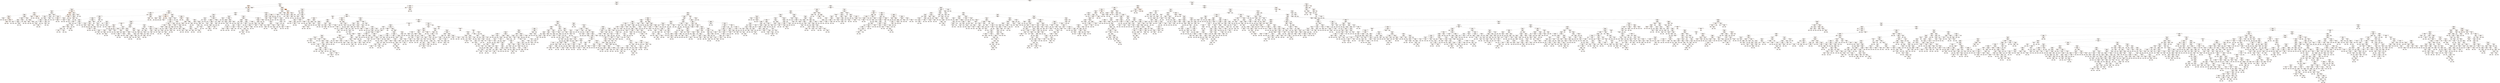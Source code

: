 digraph Tree {
node [shape=box, style="filled, rounded", color="black", fontname=helvetica] ;
edge [fontname=helvetica] ;
0 [label="tar_profitability_1_Q1 <= 0.021\nmse = 0.145\nsamples = 3081\nvalue = 0.013", fillcolor="#e581390d"] ;
1 [label="acq_ppe_1_Q1 <= 854.072\nmse = 0.264\nsamples = 1288\nvalue = 0.042", fillcolor="#e581390e"] ;
0 -> 1 [labeldistance=2.5, labelangle=45, headlabel="True"] ;
2 [label="tar_profitability_2_Q4 <= -0.194\nmse = 1.008\nsamples = 300\nvalue = 0.146", fillcolor="#e5813910"] ;
1 -> 2 ;
3 [label="tar_ppe_2_Q1 <= 44.825\nmse = 11.499\nsamples = 2\nvalue = 2.903", fillcolor="#e581393a"] ;
2 -> 3 ;
4 [label="mse = 0.0\nsamples = 1\nvalue = -0.488", fillcolor="#e5813906"] ;
3 -> 4 ;
5 [label="mse = 0.0\nsamples = 1\nvalue = 6.294", fillcolor="#e581396d"] ;
3 -> 5 ;
6 [label="tar_industry_4 <= 0.5\nmse = 0.93\nsamples = 298\nvalue = 0.134", fillcolor="#e581390f"] ;
2 -> 6 ;
7 [label="acq_total_assets_2_Q3 <= 62.904\nmse = 0.263\nsamples = 285\nvalue = 0.085", fillcolor="#e581390f"] ;
6 -> 7 ;
8 [label="tar_total_assets_2_Q3 <= 54.196\nmse = 0.813\nsamples = 53\nvalue = 0.265", fillcolor="#e5813911"] ;
7 -> 8 ;
9 [label="tar_tobinq_3_Q2 <= -88.108\nmse = 0.214\nsamples = 44\nvalue = 0.063", fillcolor="#e581390e"] ;
8 -> 9 ;
10 [label="tar_leverage_2_Q4 <= 0.274\nmse = 0.273\nsamples = 25\nvalue = 0.204", fillcolor="#e5813910"] ;
9 -> 10 ;
11 [label="acq_profitability_3_Q4 <= -0.03\nmse = 0.211\nsamples = 21\nvalue = 0.118", fillcolor="#e581390f"] ;
10 -> 11 ;
12 [label="acq_profitability_3_Q2 <= -0.093\nmse = 0.467\nsamples = 6\nvalue = 0.629", fillcolor="#e5813917"] ;
11 -> 12 ;
13 [label="acq_profitability_3_Q3 <= -0.08\nmse = 0.042\nsamples = 2\nvalue = -0.109", fillcolor="#e581390c"] ;
12 -> 13 ;
14 [label="mse = 0.0\nsamples = 1\nvalue = -0.398", fillcolor="#e5813907"] ;
13 -> 14 ;
15 [label="mse = -0.0\nsamples = 1\nvalue = 0.036", fillcolor="#e581390e"] ;
13 -> 15 ;
16 [label="tar_profitability_1_Q1 <= -0.041\nmse = 0.2\nsamples = 4\nvalue = 1.072", fillcolor="#e581391e"] ;
12 -> 16 ;
17 [label="mse = 0.0\nsamples = 1\nvalue = 1.889", fillcolor="#e581392a"] ;
16 -> 17 ;
18 [label="acq_market_value_of_assets_3_Q1 <= -3360.032\nmse = 0.041\nsamples = 3\nvalue = 0.867", fillcolor="#e581391b"] ;
16 -> 18 ;
19 [label="tar_tobinq_3_Q4 <= -951.031\nmse = 0.008\nsamples = 2\nvalue = 0.976", fillcolor="#e581391c"] ;
18 -> 19 ;
20 [label="mse = 0.0\nsamples = 1\nvalue = 0.851", fillcolor="#e581391a"] ;
19 -> 20 ;
21 [label="mse = 0.0\nsamples = 1\nvalue = 1.038", fillcolor="#e581391d"] ;
19 -> 21 ;
22 [label="mse = -0.0\nsamples = 1\nvalue = 0.542", fillcolor="#e5813916"] ;
18 -> 22 ;
23 [label="acq_profitability_3_Q1 <= 0.019\nmse = 0.035\nsamples = 15\nvalue = -0.033", fillcolor="#e581390d"] ;
11 -> 23 ;
24 [label="acq_market_value_of_assets_1_Q4 <= -3305.13\nmse = 0.025\nsamples = 8\nvalue = -0.117", fillcolor="#e581390b"] ;
23 -> 24 ;
25 [label="acq_ppe_2_Q1 <= 5.206\nmse = 0.005\nsamples = 5\nvalue = -0.228", fillcolor="#e581390a"] ;
24 -> 25 ;
26 [label="tar_ppe_2_Q2 <= 1443.35\nmse = 0.0\nsamples = 2\nvalue = -0.278", fillcolor="#e5813909"] ;
25 -> 26 ;
27 [label="mse = 0.0\nsamples = 1\nvalue = -0.298", fillcolor="#e5813909"] ;
26 -> 27 ;
28 [label="mse = 0.0\nsamples = 1\nvalue = -0.258", fillcolor="#e5813909"] ;
26 -> 28 ;
29 [label="acq_market_value_of_assets_3_Q4 <= -3409.277\nmse = 0.003\nsamples = 3\nvalue = -0.152", fillcolor="#e581390b"] ;
25 -> 29 ;
30 [label="mse = 0.0\nsamples = 1\nvalue = -0.052", fillcolor="#e581390c"] ;
29 -> 30 ;
31 [label="acq_total_assets_3_Q1 <= 23.872\nmse = 0.0\nsamples = 2\nvalue = -0.186", fillcolor="#e581390a"] ;
29 -> 31 ;
32 [label="mse = 0.0\nsamples = 1\nvalue = -0.187", fillcolor="#e581390a"] ;
31 -> 32 ;
33 [label="mse = 0.0\nsamples = 1\nvalue = -0.184", fillcolor="#e581390a"] ;
31 -> 33 ;
34 [label="acq_total_assets_1_Q3 <= 28.853\nmse = 0.003\nsamples = 3\nvalue = 0.067", fillcolor="#e581390e"] ;
24 -> 34 ;
35 [label="mse = 0.0\nsamples = 1\nvalue = -0.002", fillcolor="#e581390d"] ;
34 -> 35 ;
36 [label="tar_ppe_3_Q2 <= 2.235\nmse = 0.0\nsamples = 2\nvalue = 0.102", fillcolor="#e581390f"] ;
34 -> 36 ;
37 [label="mse = 0.0\nsamples = 1\nvalue = 0.117", fillcolor="#e581390f"] ;
36 -> 37 ;
38 [label="mse = 0.0\nsamples = 1\nvalue = 0.087", fillcolor="#e581390f"] ;
36 -> 38 ;
39 [label="tar_total_assets_3_Q1 <= 8.766\nmse = 0.024\nsamples = 7\nvalue = 0.09", fillcolor="#e581390f"] ;
23 -> 39 ;
40 [label="mse = 0.0\nsamples = 1\nvalue = -0.261", fillcolor="#e5813909"] ;
39 -> 40 ;
41 [label="acq_profitability_1_Q2 <= -0.008\nmse = 0.013\nsamples = 6\nvalue = 0.125", fillcolor="#e581390f"] ;
39 -> 41 ;
42 [label="tar_leverage_1_Q4 <= 0.016\nmse = 0.007\nsamples = 2\nvalue = 0.27", fillcolor="#e5813911"] ;
41 -> 42 ;
43 [label="mse = 0.0\nsamples = 1\nvalue = 0.393", fillcolor="#e5813913"] ;
42 -> 43 ;
44 [label="mse = 0.0\nsamples = 1\nvalue = 0.209", fillcolor="#e5813910"] ;
42 -> 44 ;
45 [label="tar_profitability_3_Q2 <= 0.017\nmse = 0.002\nsamples = 4\nvalue = 0.063", fillcolor="#e581390e"] ;
41 -> 45 ;
46 [label="mse = 0.0\nsamples = 1\nvalue = 0.001", fillcolor="#e581390d"] ;
45 -> 46 ;
47 [label="tar_profitability_2_Q3 <= 0.021\nmse = 0.001\nsamples = 3\nvalue = 0.087", fillcolor="#e581390f"] ;
45 -> 47 ;
48 [label="mse = 0.0\nsamples = 1\nvalue = 0.132", fillcolor="#e581390f"] ;
47 -> 48 ;
49 [label="acq_market_value_of_assets_3_Q1 <= -3409.389\nmse = 0.0\nsamples = 2\nvalue = 0.076", fillcolor="#e581390e"] ;
47 -> 49 ;
50 [label="mse = 0.0\nsamples = 1\nvalue = 0.075", fillcolor="#e581390e"] ;
49 -> 50 ;
51 [label="mse = 0.0\nsamples = 1\nvalue = 0.076", fillcolor="#e581390e"] ;
49 -> 51 ;
52 [label="acq_tobinq_3_Q3 <= -150.952\nmse = 0.293\nsamples = 4\nvalue = 0.805", fillcolor="#e581391a"] ;
10 -> 52 ;
53 [label="acq_tobinq_2_Q3 <= -234.486\nmse = 0.016\nsamples = 2\nvalue = 0.15", fillcolor="#e5813910"] ;
52 -> 53 ;
54 [label="mse = 0.0\nsamples = 1\nvalue = 0.022", fillcolor="#e581390e"] ;
53 -> 54 ;
55 [label="mse = 0.0\nsamples = 1\nvalue = 0.278", fillcolor="#e5813912"] ;
53 -> 55 ;
56 [label="acq_market_value_of_assets_1_Q1 <= -3361.402\nmse = 0.001\nsamples = 2\nvalue = 1.242", fillcolor="#e5813920"] ;
52 -> 56 ;
57 [label="mse = 0.0\nsamples = 1\nvalue = 1.22", fillcolor="#e5813920"] ;
56 -> 57 ;
58 [label="mse = -0.0\nsamples = 1\nvalue = 1.287", fillcolor="#e5813921"] ;
56 -> 58 ;
59 [label="acq_leverage_1_Q4 <= 0.059\nmse = 0.068\nsamples = 19\nvalue = -0.131", fillcolor="#e581390b"] ;
9 -> 59 ;
60 [label="tar_ppe_3_Q2 <= 22.674\nmse = 0.026\nsamples = 11\nvalue = -0.301", fillcolor="#e5813909"] ;
59 -> 60 ;
61 [label="acq_market_value_of_assets_1_Q4 <= -3372.624\nmse = 0.014\nsamples = 8\nvalue = -0.212", fillcolor="#e581390a"] ;
60 -> 61 ;
62 [label="mse = 0.0\nsamples = 1\nvalue = 0.03", fillcolor="#e581390e"] ;
61 -> 62 ;
63 [label="tar_tobinq_3_Q3 <= -70.831\nmse = 0.009\nsamples = 7\nvalue = -0.236", fillcolor="#e581390a"] ;
61 -> 63 ;
64 [label="acq_market_value_of_assets_3_Q4 <= -3334.002\nmse = 0.004\nsamples = 3\nvalue = -0.369", fillcolor="#e5813908"] ;
63 -> 64 ;
65 [label="mse = 0.0\nsamples = 1\nvalue = -0.287", fillcolor="#e5813909"] ;
64 -> 65 ;
66 [label="tar_market_value_of_assets_2_Q1 <= -3140.988\nmse = 0.001\nsamples = 2\nvalue = -0.41", fillcolor="#e5813907"] ;
64 -> 66 ;
67 [label="mse = 0.0\nsamples = 1\nvalue = -0.375", fillcolor="#e5813908"] ;
66 -> 67 ;
68 [label="mse = -0.0\nsamples = 1\nvalue = -0.444", fillcolor="#e5813907"] ;
66 -> 68 ;
69 [label="acq_ppe_2_Q1 <= 15.219\nmse = 0.001\nsamples = 4\nvalue = -0.179", fillcolor="#e581390b"] ;
63 -> 69 ;
70 [label="tar_leverage_1_Q3 <= 0.122\nmse = 0.0\nsamples = 3\nvalue = -0.191", fillcolor="#e581390a"] ;
69 -> 70 ;
71 [label="tar_tobinq_2_Q1 <= -33.833\nmse = 0.0\nsamples = 2\nvalue = -0.183", fillcolor="#e581390a"] ;
70 -> 71 ;
72 [label="mse = 0.0\nsamples = 1\nvalue = -0.171", fillcolor="#e581390b"] ;
71 -> 72 ;
73 [label="mse = 0.0\nsamples = 1\nvalue = -0.194", fillcolor="#e581390a"] ;
71 -> 73 ;
74 [label="mse = 0.0\nsamples = 1\nvalue = -0.226", fillcolor="#e581390a"] ;
70 -> 74 ;
75 [label="mse = -0.0\nsamples = 1\nvalue = -0.147", fillcolor="#e581390b"] ;
69 -> 75 ;
76 [label="acq_profitability_3_Q4 <= 0.008\nmse = 0.005\nsamples = 3\nvalue = -0.466", fillcolor="#e5813906"] ;
60 -> 76 ;
77 [label="acq_profitability_3_Q4 <= -0.079\nmse = 0.002\nsamples = 2\nvalue = -0.512", fillcolor="#e5813905"] ;
76 -> 77 ;
78 [label="mse = 0.0\nsamples = 1\nvalue = -0.471", fillcolor="#e5813906"] ;
77 -> 78 ;
79 [label="mse = -0.0\nsamples = 1\nvalue = -0.554", fillcolor="#e5813905"] ;
77 -> 79 ;
80 [label="mse = 0.0\nsamples = 1\nvalue = -0.374", fillcolor="#e5813908"] ;
76 -> 80 ;
81 [label="acq_total_assets_2_Q4 <= 12.359\nmse = 0.029\nsamples = 8\nvalue = 0.109", fillcolor="#e581390f"] ;
59 -> 81 ;
82 [label="mse = 0.0\nsamples = 1\nvalue = -0.364", fillcolor="#e5813908"] ;
81 -> 82 ;
83 [label="acq_market_value_of_assets_1_Q3 <= -3321.766\nmse = 0.01\nsamples = 7\nvalue = 0.152", fillcolor="#e5813910"] ;
81 -> 83 ;
84 [label="acq_market_value_of_assets_1_Q1 <= -3372.135\nmse = 0.003\nsamples = 3\nvalue = 0.217", fillcolor="#e5813911"] ;
83 -> 84 ;
85 [label="mse = 0.0\nsamples = 1\nvalue = 0.332", fillcolor="#e5813912"] ;
84 -> 85 ;
86 [label="acq_market_value_of_assets_2_Q1 <= -3365.487\nmse = 0.001\nsamples = 2\nvalue = 0.194", fillcolor="#e5813910"] ;
84 -> 86 ;
87 [label="mse = 0.0\nsamples = 1\nvalue = 0.183", fillcolor="#e5813910"] ;
86 -> 87 ;
88 [label="mse = -0.0\nsamples = 1\nvalue = 0.24", fillcolor="#e5813911"] ;
86 -> 88 ;
89 [label="acq_profitability_1_Q2 <= 0.009\nmse = 0.006\nsamples = 4\nvalue = 0.074", fillcolor="#e581390e"] ;
83 -> 89 ;
90 [label="tar_market_value_of_assets_3_Q2 <= -3259.589\nmse = 0.0\nsamples = 2\nvalue = 0.012", fillcolor="#e581390d"] ;
89 -> 90 ;
91 [label="mse = 0.0\nsamples = 1\nvalue = 0.016", fillcolor="#e581390e"] ;
90 -> 91 ;
92 [label="mse = 0.0\nsamples = 1\nvalue = 0.005", fillcolor="#e581390d"] ;
90 -> 92 ;
93 [label="acq_ppe_2_Q3 <= 14.322\nmse = 0.001\nsamples = 2\nvalue = 0.168", fillcolor="#e5813910"] ;
89 -> 93 ;
94 [label="mse = 0.0\nsamples = 1\nvalue = 0.204", fillcolor="#e5813910"] ;
93 -> 94 ;
95 [label="mse = 0.0\nsamples = 1\nvalue = 0.131", fillcolor="#e581390f"] ;
93 -> 95 ;
96 [label="acq_market_value_of_assets_1_Q4 <= -3362.585\nmse = 2.675\nsamples = 9\nvalue = 1.426", fillcolor="#e5813923"] ;
8 -> 96 ;
97 [label="acq_tobinq_2_Q4 <= -72.99\nmse = 0.08\nsamples = 2\nvalue = 3.65", fillcolor="#e5813945"] ;
96 -> 97 ;
98 [label="mse = -0.0\nsamples = 1\nvalue = 3.487", fillcolor="#e5813942"] ;
97 -> 98 ;
99 [label="mse = 0.0\nsamples = 1\nvalue = 4.141", fillcolor="#e581394c"] ;
97 -> 99 ;
100 [label="acq_leverage_2_Q4 <= 0.063\nmse = 0.263\nsamples = 7\nvalue = 0.314", fillcolor="#e5813912"] ;
96 -> 100 ;
101 [label="acq_profitability_1_Q2 <= 0.011\nmse = 0.193\nsamples = 5\nvalue = 0.596", fillcolor="#e5813916"] ;
100 -> 101 ;
102 [label="acq_market_value_of_assets_3_Q1 <= -3289.051\nmse = 0.013\nsamples = 2\nvalue = 1.093", fillcolor="#e581391e"] ;
101 -> 102 ;
103 [label="mse = 0.0\nsamples = 1\nvalue = 1.207", fillcolor="#e5813920"] ;
102 -> 103 ;
104 [label="mse = -0.0\nsamples = 1\nvalue = 0.98", fillcolor="#e581391c"] ;
102 -> 104 ;
105 [label="acq_total_assets_2_Q1 <= 59.382\nmse = 0.039\nsamples = 3\nvalue = 0.265", fillcolor="#e5813911"] ;
101 -> 105 ;
106 [label="acq_tobinq_1_Q4 <= -12.025\nmse = 0.002\nsamples = 2\nvalue = 0.403", fillcolor="#e5813913"] ;
105 -> 106 ;
107 [label="mse = 0.0\nsamples = 1\nvalue = 0.442", fillcolor="#e5813914"] ;
106 -> 107 ;
108 [label="mse = -0.0\nsamples = 1\nvalue = 0.363", fillcolor="#e5813913"] ;
106 -> 108 ;
109 [label="mse = 0.0\nsamples = 1\nvalue = -0.011", fillcolor="#e581390d"] ;
105 -> 109 ;
110 [label="acq_tobinq_2_Q4 <= -80.986\nmse = 0.024\nsamples = 2\nvalue = -0.156", fillcolor="#e581390b"] ;
100 -> 110 ;
111 [label="mse = 0.0\nsamples = 1\nvalue = -0.375", fillcolor="#e5813908"] ;
110 -> 111 ;
112 [label="mse = -0.0\nsamples = 1\nvalue = -0.047", fillcolor="#e581390d"] ;
110 -> 112 ;
113 [label="tar_ppe_3_Q2 <= 431.325\nmse = 0.13\nsamples = 232\nvalue = 0.044", fillcolor="#e581390e"] ;
7 -> 113 ;
114 [label="acq_tobinq_3_Q3 <= -19.807\nmse = 0.159\nsamples = 145\nvalue = 0.085", fillcolor="#e581390f"] ;
113 -> 114 ;
115 [label="acq_market_value_of_assets_1_Q4 <= -3388.609\nmse = 0.106\nsamples = 35\nvalue = -0.027", fillcolor="#e581390d"] ;
114 -> 115 ;
116 [label="mse = 0.0\nsamples = 1\nvalue = 0.956", fillcolor="#e581391c"] ;
115 -> 116 ;
117 [label="acq_profitability_2_Q2 <= 0.08\nmse = 0.088\nsamples = 34\nvalue = -0.047", fillcolor="#e581390d"] ;
115 -> 117 ;
118 [label="tar_market_value_of_assets_2_Q3 <= -2796.965\nmse = 0.066\nsamples = 31\nvalue = -0.093", fillcolor="#e581390c"] ;
117 -> 118 ;
119 [label="acq_market_value_of_assets_1_Q1 <= -3256.385\nmse = 0.068\nsamples = 28\nvalue = -0.063", fillcolor="#e581390c"] ;
118 -> 119 ;
120 [label="tar_profitability_2_Q1 <= 0.019\nmse = 0.04\nsamples = 14\nvalue = -0.144", fillcolor="#e581390b"] ;
119 -> 120 ;
121 [label="acq_market_value_of_assets_1_Q1 <= -3264.554\nmse = 0.033\nsamples = 11\nvalue = -0.073", fillcolor="#e581390c"] ;
120 -> 121 ;
122 [label="tar_ppe_3_Q4 <= 72.109\nmse = 0.024\nsamples = 10\nvalue = -0.045", fillcolor="#e581390d"] ;
121 -> 122 ;
123 [label="tar_profitability_1_Q2 <= 0.01\nmse = 0.014\nsamples = 8\nvalue = -0.006", fillcolor="#e581390d"] ;
122 -> 123 ;
124 [label="acq_leverage_3_Q2 <= 0.151\nmse = 0.007\nsamples = 5\nvalue = -0.071", fillcolor="#e581390c"] ;
123 -> 124 ;
125 [label="acq_tobinq_3_Q4 <= -38.228\nmse = 0.001\nsamples = 4\nvalue = -0.043", fillcolor="#e581390d"] ;
124 -> 125 ;
126 [label="acq_market_value_of_assets_3_Q3 <= -3300.703\nmse = 0.0\nsamples = 2\nvalue = -0.007", fillcolor="#e581390d"] ;
125 -> 126 ;
127 [label="mse = 0.0\nsamples = 1\nvalue = -0.011", fillcolor="#e581390d"] ;
126 -> 127 ;
128 [label="mse = 0.0\nsamples = 1\nvalue = -0.004", fillcolor="#e581390d"] ;
126 -> 128 ;
129 [label="acq_ppe_2_Q3 <= 1576.754\nmse = 0.0\nsamples = 2\nvalue = -0.07", fillcolor="#e581390c"] ;
125 -> 129 ;
130 [label="mse = 0.0\nsamples = 1\nvalue = -0.106", fillcolor="#e581390c"] ;
129 -> 130 ;
131 [label="mse = 0.0\nsamples = 1\nvalue = -0.058", fillcolor="#e581390c"] ;
129 -> 131 ;
132 [label="mse = 0.0\nsamples = 1\nvalue = -0.267", fillcolor="#e5813909"] ;
124 -> 132 ;
133 [label="tar_profitability_3_Q1 <= 0.012\nmse = 0.004\nsamples = 3\nvalue = 0.124", fillcolor="#e581390f"] ;
123 -> 133 ;
134 [label="mse = 0.0\nsamples = 1\nvalue = 0.015", fillcolor="#e581390e"] ;
133 -> 134 ;
135 [label="tar_leverage_2_Q3 <= 0.149\nmse = 0.001\nsamples = 2\nvalue = 0.161", fillcolor="#e5813910"] ;
133 -> 135 ;
136 [label="mse = 0.0\nsamples = 1\nvalue = 0.177", fillcolor="#e5813910"] ;
135 -> 136 ;
137 [label="mse = 0.0\nsamples = 1\nvalue = 0.128", fillcolor="#e581390f"] ;
135 -> 137 ;
138 [label="tar_total_assets_1_Q4 <= 89.94\nmse = 0.015\nsamples = 2\nvalue = -0.282", fillcolor="#e5813909"] ;
122 -> 138 ;
139 [label="mse = 0.0\nsamples = 1\nvalue = -0.16", fillcolor="#e581390b"] ;
138 -> 139 ;
140 [label="mse = -0.0\nsamples = 1\nvalue = -0.404", fillcolor="#e5813907"] ;
138 -> 140 ;
141 [label="mse = 0.0\nsamples = 1\nvalue = -0.459", fillcolor="#e5813906"] ;
121 -> 141 ;
142 [label="acq_total_assets_2_Q2 <= 82.397\nmse = 0.012\nsamples = 3\nvalue = -0.324", fillcolor="#e5813908"] ;
120 -> 142 ;
143 [label="mse = 0.0\nsamples = 1\nvalue = -0.563", fillcolor="#e5813905"] ;
142 -> 143 ;
144 [label="acq_market_value_of_assets_1_Q4 <= -3276.191\nmse = 0.0\nsamples = 2\nvalue = -0.276", fillcolor="#e5813909"] ;
142 -> 144 ;
145 [label="mse = 0.0\nsamples = 1\nvalue = -0.276", fillcolor="#e5813909"] ;
144 -> 145 ;
146 [label="mse = -0.0\nsamples = 1\nvalue = -0.273", fillcolor="#e5813909"] ;
144 -> 146 ;
147 [label="acq_market_value_of_assets_3_Q4 <= -3084.773\nmse = 0.084\nsamples = 14\nvalue = 0.028", fillcolor="#e581390e"] ;
119 -> 147 ;
148 [label="tar_ppe_3_Q4 <= 26.204\nmse = 0.092\nsamples = 10\nvalue = 0.149", fillcolor="#e5813910"] ;
147 -> 148 ;
149 [label="acq_total_assets_2_Q3 <= 77.663\nmse = 0.01\nsamples = 3\nvalue = -0.075", fillcolor="#e581390c"] ;
148 -> 149 ;
150 [label="mse = 0.0\nsamples = 1\nvalue = -0.208", fillcolor="#e581390a"] ;
149 -> 150 ;
151 [label="tar_leverage_2_Q4 <= 0.026\nmse = 0.002\nsamples = 2\nvalue = -0.008", fillcolor="#e581390d"] ;
149 -> 151 ;
152 [label="mse = 0.0\nsamples = 1\nvalue = 0.033", fillcolor="#e581390e"] ;
151 -> 152 ;
153 [label="mse = 0.0\nsamples = 1\nvalue = -0.05", fillcolor="#e581390d"] ;
151 -> 153 ;
154 [label="tar_profitability_1_Q2 <= 0.005\nmse = 0.096\nsamples = 7\nvalue = 0.224", fillcolor="#e5813911"] ;
148 -> 154 ;
155 [label="acq_tobinq_3_Q2 <= -31.585\nmse = 0.037\nsamples = 2\nvalue = 0.762", fillcolor="#e5813919"] ;
154 -> 155 ;
156 [label="mse = 0.0\nsamples = 1\nvalue = 0.954", fillcolor="#e581391c"] ;
155 -> 156 ;
157 [label="mse = 0.0\nsamples = 1\nvalue = 0.571", fillcolor="#e5813916"] ;
155 -> 157 ;
158 [label="tar_industry_3 <= 0.5\nmse = 0.007\nsamples = 5\nvalue = 0.07", fillcolor="#e581390e"] ;
154 -> 158 ;
159 [label="mse = 0.0\nsamples = 1\nvalue = -0.058", fillcolor="#e581390c"] ;
158 -> 159 ;
160 [label="tar_profitability_3_Q3 <= 0.019\nmse = 0.001\nsamples = 4\nvalue = 0.121", fillcolor="#e581390f"] ;
158 -> 160 ;
161 [label="acq_market_value_of_assets_2_Q2 <= -3208.789\nmse = 0.0\nsamples = 2\nvalue = 0.141", fillcolor="#e581390f"] ;
160 -> 161 ;
162 [label="mse = 0.0\nsamples = 1\nvalue = 0.15", fillcolor="#e5813910"] ;
161 -> 162 ;
163 [label="mse = 0.0\nsamples = 1\nvalue = 0.136", fillcolor="#e581390f"] ;
161 -> 163 ;
164 [label="acq_ppe_3_Q3 <= 94.187\nmse = 0.0\nsamples = 2\nvalue = 0.092", fillcolor="#e581390f"] ;
160 -> 164 ;
165 [label="mse = 0.0\nsamples = 1\nvalue = 0.098", fillcolor="#e581390f"] ;
164 -> 165 ;
166 [label="mse = -0.0\nsamples = 1\nvalue = 0.086", fillcolor="#e581390f"] ;
164 -> 166 ;
167 [label="tar_leverage_2_Q1 <= 0.004\nmse = 0.003\nsamples = 4\nvalue = -0.181", fillcolor="#e581390b"] ;
147 -> 167 ;
168 [label="mse = 0.0\nsamples = 1\nvalue = -0.057", fillcolor="#e581390c"] ;
167 -> 168 ;
169 [label="tar_total_assets_1_Q2 <= 88.075\nmse = 0.0\nsamples = 3\nvalue = -0.202", fillcolor="#e581390a"] ;
167 -> 169 ;
170 [label="acq_leverage_1_Q2 <= 0.015\nmse = 0.0\nsamples = 2\nvalue = -0.194", fillcolor="#e581390a"] ;
169 -> 170 ;
171 [label="mse = 0.0\nsamples = 1\nvalue = -0.205", fillcolor="#e581390a"] ;
170 -> 171 ;
172 [label="mse = 0.0\nsamples = 1\nvalue = -0.178", fillcolor="#e581390b"] ;
170 -> 172 ;
173 [label="mse = -0.0\nsamples = 1\nvalue = -0.239", fillcolor="#e581390a"] ;
169 -> 173 ;
174 [label="tar_tobinq_2_Q2 <= -19.424\nmse = 0.004\nsamples = 3\nvalue = -0.293", fillcolor="#e5813909"] ;
118 -> 174 ;
175 [label="pct_of_cash <= 50.0\nmse = 0.001\nsamples = 2\nvalue = -0.253", fillcolor="#e5813909"] ;
174 -> 175 ;
176 [label="mse = 0.0\nsamples = 1\nvalue = -0.289", fillcolor="#e5813909"] ;
175 -> 176 ;
177 [label="mse = 0.0\nsamples = 1\nvalue = -0.217", fillcolor="#e581390a"] ;
175 -> 177 ;
178 [label="mse = 0.0\nsamples = 1\nvalue = -0.374", fillcolor="#e5813908"] ;
174 -> 178 ;
179 [label="tar_ppe_1_Q3 <= 119.703\nmse = 0.039\nsamples = 3\nvalue = 0.481", fillcolor="#e5813915"] ;
117 -> 179 ;
180 [label="acq_tobinq_3_Q2 <= -52.174\nmse = 0.003\nsamples = 2\nvalue = 0.37", fillcolor="#e5813913"] ;
179 -> 180 ;
181 [label="mse = 0.0\nsamples = 1\nvalue = 0.452", fillcolor="#e5813914"] ;
180 -> 181 ;
182 [label="mse = -0.0\nsamples = 1\nvalue = 0.33", fillcolor="#e5813912"] ;
180 -> 182 ;
183 [label="mse = 0.0\nsamples = 1\nvalue = 0.811", fillcolor="#e581391a"] ;
179 -> 183 ;
184 [label="acq_market_value_of_assets_2_Q4 <= -3163.944\nmse = 0.169\nsamples = 110\nvalue = 0.117", fillcolor="#e581390f"] ;
114 -> 184 ;
185 [label="tar_market_value_of_assets_3_Q4 <= -3044.735\nmse = 1.287\nsamples = 6\nvalue = 0.982", fillcolor="#e581391c"] ;
184 -> 185 ;
186 [label="tar_tobinq_1_Q4 <= -23.089\nmse = 0.075\nsamples = 4\nvalue = 0.143", fillcolor="#e581390f"] ;
185 -> 186 ;
187 [label="acq_leverage_1_Q4 <= 0.191\nmse = 0.025\nsamples = 2\nvalue = 0.321", fillcolor="#e5813912"] ;
186 -> 187 ;
188 [label="mse = 0.0\nsamples = 1\nvalue = 0.547", fillcolor="#e5813916"] ;
187 -> 188 ;
189 [label="mse = -0.0\nsamples = 1\nvalue = 0.209", fillcolor="#e5813910"] ;
187 -> 189 ;
190 [label="tar_ppe_2_Q4 <= 21.545\nmse = 0.031\nsamples = 2\nvalue = -0.124", fillcolor="#e581390b"] ;
186 -> 190 ;
191 [label="mse = 0.0\nsamples = 1\nvalue = -0.3", fillcolor="#e5813909"] ;
190 -> 191 ;
192 [label="mse = 0.0\nsamples = 1\nvalue = 0.052", fillcolor="#e581390e"] ;
190 -> 192 ;
193 [label="tar_market_value_of_assets_1_Q4 <= -3158.925\nmse = 0.178\nsamples = 2\nvalue = 2.38", fillcolor="#e5813932"] ;
185 -> 193 ;
194 [label="mse = 0.0\nsamples = 1\nvalue = 2.977", fillcolor="#e581393b"] ;
193 -> 194 ;
195 [label="mse = -0.0\nsamples = 1\nvalue = 2.082", fillcolor="#e581392d"] ;
193 -> 195 ;
196 [label="tar_ppe_2_Q4 <= 394.327\nmse = 0.08\nsamples = 104\nvalue = 0.076", fillcolor="#e581390e"] ;
184 -> 196 ;
197 [label="tar_industry_10 <= 0.5\nmse = 0.056\nsamples = 89\nvalue = 0.039", fillcolor="#e581390e"] ;
196 -> 197 ;
198 [label="acq_profitability_2_Q3 <= 0.023\nmse = 0.053\nsamples = 87\nvalue = 0.046", fillcolor="#e581390e"] ;
197 -> 198 ;
199 [label="acq_profitability_1_Q1 <= -0.02\nmse = 0.051\nsamples = 61\nvalue = -0.007", fillcolor="#e581390d"] ;
198 -> 199 ;
200 [label="acq_ppe_1_Q2 <= 53.853\nmse = 0.011\nsamples = 4\nvalue = -0.338", fillcolor="#e5813908"] ;
199 -> 200 ;
201 [label="mse = 0.0\nsamples = 1\nvalue = -0.167", fillcolor="#e581390b"] ;
200 -> 201 ;
202 [label="tar_market_value_of_assets_2_Q3 <= -2523.777\nmse = 0.001\nsamples = 3\nvalue = -0.395", fillcolor="#e5813907"] ;
200 -> 202 ;
203 [label="mse = 0.0\nsamples = 1\nvalue = -0.342", fillcolor="#e5813908"] ;
202 -> 203 ;
204 [label="acq_profitability_1_Q3 <= -0.008\nmse = 0.0\nsamples = 2\nvalue = -0.422", fillcolor="#e5813907"] ;
202 -> 204 ;
205 [label="mse = 0.0\nsamples = 1\nvalue = -0.437", fillcolor="#e5813907"] ;
204 -> 205 ;
206 [label="mse = 0.0\nsamples = 1\nvalue = -0.417", fillcolor="#e5813907"] ;
204 -> 206 ;
207 [label="acq_profitability_3_Q1 <= -0.012\nmse = 0.045\nsamples = 57\nvalue = 0.022", fillcolor="#e581390e"] ;
199 -> 207 ;
208 [label="tar_market_value_of_assets_3_Q3 <= 9699.992\nmse = 0.003\nsamples = 5\nvalue = 0.272", fillcolor="#e5813911"] ;
207 -> 208 ;
209 [label="tar_leverage_3_Q4 <= 0.066\nmse = 0.0\nsamples = 4\nvalue = 0.296", fillcolor="#e5813912"] ;
208 -> 209 ;
210 [label="tar_total_assets_1_Q1 <= 1592.431\nmse = 0.0\nsamples = 2\nvalue = 0.275", fillcolor="#e5813911"] ;
209 -> 210 ;
211 [label="mse = 0.0\nsamples = 1\nvalue = 0.258", fillcolor="#e5813911"] ;
210 -> 211 ;
212 [label="mse = 0.0\nsamples = 1\nvalue = 0.284", fillcolor="#e5813912"] ;
210 -> 212 ;
213 [label="acq_tobinq_2_Q1 <= -7.291\nmse = 0.0\nsamples = 2\nvalue = 0.308", fillcolor="#e5813912"] ;
209 -> 213 ;
214 [label="mse = 0.0\nsamples = 1\nvalue = 0.296", fillcolor="#e5813912"] ;
213 -> 214 ;
215 [label="mse = -0.0\nsamples = 1\nvalue = 0.316", fillcolor="#e5813912"] ;
213 -> 215 ;
216 [label="mse = -0.0\nsamples = 1\nvalue = 0.174", fillcolor="#e5813910"] ;
208 -> 216 ;
217 [label="acq_profitability_1_Q1 <= 0.015\nmse = 0.041\nsamples = 52\nvalue = -0.009", fillcolor="#e581390d"] ;
207 -> 217 ;
218 [label="acq_tobinq_2_Q4 <= -10.408\nmse = 0.049\nsamples = 35\nvalue = 0.028", fillcolor="#e581390e"] ;
217 -> 218 ;
219 [label="tar_tobinq_3_Q4 <= -12.242\nmse = 0.031\nsamples = 11\nvalue = -0.064", fillcolor="#e581390c"] ;
218 -> 219 ;
220 [label="acq_market_value_of_assets_1_Q3 <= -3009.67\nmse = 0.02\nsamples = 7\nvalue = 0.038", fillcolor="#e581390e"] ;
219 -> 220 ;
221 [label="acq_market_value_of_assets_3_Q3 <= -3110.409\nmse = 0.003\nsamples = 3\nvalue = -0.115", fillcolor="#e581390c"] ;
220 -> 221 ;
222 [label="mse = 0.0\nsamples = 1\nvalue = -0.169", fillcolor="#e581390b"] ;
221 -> 222 ;
223 [label="tar_ppe_3_Q3 <= 32.191\nmse = 0.0\nsamples = 2\nvalue = -0.061", fillcolor="#e581390c"] ;
221 -> 223 ;
224 [label="mse = 0.0\nsamples = 1\nvalue = -0.074", fillcolor="#e581390c"] ;
223 -> 224 ;
225 [label="mse = -0.0\nsamples = 1\nvalue = -0.048", fillcolor="#e581390d"] ;
223 -> 225 ;
226 [label="tar_tobinq_1_Q4 <= -16.643\nmse = 0.008\nsamples = 4\nvalue = 0.126", fillcolor="#e581390f"] ;
220 -> 226 ;
227 [label="mse = 0.0\nsamples = 1\nvalue = 0.215", fillcolor="#e5813911"] ;
226 -> 227 ;
228 [label="tar_tobinq_2_Q1 <= -14.071\nmse = 0.003\nsamples = 3\nvalue = 0.059", fillcolor="#e581390e"] ;
226 -> 228 ;
229 [label="mse = 0.0\nsamples = 1\nvalue = -0.033", fillcolor="#e581390d"] ;
228 -> 229 ;
230 [label="acq_tobinq_2_Q4 <= -14.642\nmse = 0.001\nsamples = 2\nvalue = 0.089", fillcolor="#e581390f"] ;
228 -> 230 ;
231 [label="mse = 0.0\nsamples = 1\nvalue = 0.047", fillcolor="#e581390e"] ;
230 -> 231 ;
232 [label="mse = 0.0\nsamples = 1\nvalue = 0.11", fillcolor="#e581390f"] ;
230 -> 232 ;
233 [label="acq_tobinq_1_Q2 <= -9.58\nmse = 0.008\nsamples = 4\nvalue = -0.223", fillcolor="#e581390a"] ;
219 -> 233 ;
234 [label="acq_leverage_1_Q4 <= 0.368\nmse = 0.002\nsamples = 2\nvalue = -0.154", fillcolor="#e581390b"] ;
233 -> 234 ;
235 [label="mse = -0.0\nsamples = 1\nvalue = -0.128", fillcolor="#e581390b"] ;
234 -> 235 ;
236 [label="mse = -0.0\nsamples = 1\nvalue = -0.233", fillcolor="#e581390a"] ;
234 -> 236 ;
237 [label="acq_ppe_3_Q4 <= 1597.205\nmse = 0.0\nsamples = 2\nvalue = -0.316", fillcolor="#e5813908"] ;
233 -> 237 ;
238 [label="mse = 0.0\nsamples = 1\nvalue = -0.323", fillcolor="#e5813908"] ;
237 -> 238 ;
239 [label="mse = 0.0\nsamples = 1\nvalue = -0.301", fillcolor="#e5813909"] ;
237 -> 239 ;
240 [label="acq_profitability_1_Q2 <= 0.013\nmse = 0.052\nsamples = 24\nvalue = 0.074", fillcolor="#e581390e"] ;
218 -> 240 ;
241 [label="tar_profitability_3_Q4 <= 0.001\nmse = 0.037\nsamples = 17\nvalue = -0.002", fillcolor="#e581390d"] ;
240 -> 241 ;
242 [label="tar_ppe_2_Q1 <= 5.399\nmse = 0.034\nsamples = 3\nvalue = 0.3", fillcolor="#e5813912"] ;
241 -> 242 ;
243 [label="tar_profitability_3_Q4 <= 0.0\nmse = 0.005\nsamples = 2\nvalue = 0.4", fillcolor="#e5813913"] ;
242 -> 243 ;
244 [label="mse = 0.0\nsamples = 1\nvalue = 0.297", fillcolor="#e5813912"] ;
243 -> 244 ;
245 [label="mse = 0.0\nsamples = 1\nvalue = 0.452", fillcolor="#e5813914"] ;
243 -> 245 ;
246 [label="mse = 0.0\nsamples = 1\nvalue = 0.0", fillcolor="#e581390d"] ;
242 -> 246 ;
247 [label="acq_profitability_3_Q4 <= 0.006\nmse = 0.018\nsamples = 14\nvalue = -0.056", fillcolor="#e581390c"] ;
241 -> 247 ;
248 [label="acq_tobinq_3_Q4 <= -0.077\nmse = 0.032\nsamples = 5\nvalue = -0.18", fillcolor="#e581390b"] ;
247 -> 248 ;
249 [label="acq_market_value_of_assets_2_Q3 <= -2797.915\nmse = 0.026\nsamples = 3\nvalue = -0.313", fillcolor="#e5813909"] ;
248 -> 249 ;
250 [label="mse = 0.0\nsamples = 1\nvalue = -0.101", fillcolor="#e581390c"] ;
249 -> 250 ;
251 [label="tar_ppe_3_Q2 <= 34.501\nmse = 0.005\nsamples = 2\nvalue = -0.419", fillcolor="#e5813907"] ;
249 -> 251 ;
252 [label="mse = 0.0\nsamples = 1\nvalue = -0.487", fillcolor="#e5813906"] ;
251 -> 252 ;
253 [label="mse = 0.0\nsamples = 1\nvalue = -0.351", fillcolor="#e5813908"] ;
251 -> 253 ;
254 [label="acq_profitability_1_Q3 <= 0.006\nmse = 0.004\nsamples = 2\nvalue = -0.047", fillcolor="#e581390d"] ;
248 -> 254 ;
255 [label="mse = 0.0\nsamples = 1\nvalue = -0.134", fillcolor="#e581390b"] ;
254 -> 255 ;
256 [label="mse = -0.0\nsamples = 1\nvalue = -0.004", fillcolor="#e581390d"] ;
254 -> 256 ;
257 [label="acq_market_value_of_assets_3_Q1 <= 2759.736\nmse = 0.005\nsamples = 9\nvalue = -0.01", fillcolor="#e581390d"] ;
247 -> 257 ;
258 [label="acq_leverage_3_Q4 <= 0.306\nmse = 0.002\nsamples = 5\nvalue = 0.039", fillcolor="#e581390e"] ;
257 -> 258 ;
259 [label="tar_profitability_2_Q1 <= 0.012\nmse = 0.0\nsamples = 2\nvalue = 0.097", fillcolor="#e581390f"] ;
258 -> 259 ;
260 [label="mse = 0.0\nsamples = 1\nvalue = 0.097", fillcolor="#e581390f"] ;
259 -> 260 ;
261 [label="mse = 0.0\nsamples = 1\nvalue = 0.096", fillcolor="#e581390f"] ;
259 -> 261 ;
262 [label="tar_profitability_3_Q4 <= 0.011\nmse = 0.001\nsamples = 3\nvalue = 0.023", fillcolor="#e581390e"] ;
258 -> 262 ;
263 [label="acq_ppe_3_Q3 <= 37.894\nmse = 0.0\nsamples = 2\nvalue = 0.033", fillcolor="#e581390e"] ;
262 -> 263 ;
264 [label="mse = 0.0\nsamples = 1\nvalue = 0.021", fillcolor="#e581390e"] ;
263 -> 264 ;
265 [label="mse = -0.0\nsamples = 1\nvalue = 0.044", fillcolor="#e581390e"] ;
263 -> 265 ;
266 [label="mse = 0.0\nsamples = 1\nvalue = -0.038", fillcolor="#e581390d"] ;
262 -> 266 ;
267 [label="tar_profitability_2_Q3 <= 0.015\nmse = 0.003\nsamples = 4\nvalue = -0.073", fillcolor="#e581390c"] ;
257 -> 267 ;
268 [label="acq_leverage_2_Q4 <= 0.23\nmse = 0.0\nsamples = 3\nvalue = -0.093", fillcolor="#e581390c"] ;
267 -> 268 ;
269 [label="mse = 0.0\nsamples = 1\nvalue = -0.052", fillcolor="#e581390c"] ;
268 -> 269 ;
270 [label="acq_ppe_2_Q1 <= 203.048\nmse = 0.0\nsamples = 2\nvalue = -0.101", fillcolor="#e581390c"] ;
268 -> 270 ;
271 [label="mse = 0.0\nsamples = 1\nvalue = -0.094", fillcolor="#e581390c"] ;
270 -> 271 ;
272 [label="mse = 0.0\nsamples = 1\nvalue = -0.105", fillcolor="#e581390c"] ;
270 -> 272 ;
273 [label="mse = 0.0\nsamples = 1\nvalue = 0.042", fillcolor="#e581390e"] ;
267 -> 273 ;
274 [label="acq_ppe_1_Q1 <= 85.897\nmse = 0.036\nsamples = 7\nvalue = 0.271", fillcolor="#e5813911"] ;
240 -> 274 ;
275 [label="acq_tobinq_3_Q2 <= -12.502\nmse = 0.005\nsamples = 2\nvalue = 0.031", fillcolor="#e581390e"] ;
274 -> 275 ;
276 [label="mse = 0.0\nsamples = 1\nvalue = 0.098", fillcolor="#e581390f"] ;
275 -> 276 ;
277 [label="mse = 0.0\nsamples = 1\nvalue = -0.036", fillcolor="#e581390d"] ;
275 -> 277 ;
278 [label="acq_tobinq_2_Q4 <= 0.856\nmse = 0.026\nsamples = 5\nvalue = 0.331", fillcolor="#e5813912"] ;
274 -> 278 ;
279 [label="tar_ppe_2_Q4 <= 139.094\nmse = 0.012\nsamples = 4\nvalue = 0.284", fillcolor="#e5813912"] ;
278 -> 279 ;
280 [label="mse = 0.0\nsamples = 1\nvalue = 0.431", fillcolor="#e5813914"] ;
279 -> 280 ;
281 [label="tar_profitability_1_Q3 <= 0.015\nmse = 0.005\nsamples = 3\nvalue = 0.225", fillcolor="#e5813911"] ;
279 -> 281 ;
282 [label="mse = 0.0\nsamples = 1\nvalue = 0.091", fillcolor="#e581390f"] ;
281 -> 282 ;
283 [label="acq_leverage_1_Q1 <= 0.256\nmse = 0.001\nsamples = 2\nvalue = 0.259", fillcolor="#e5813911"] ;
281 -> 283 ;
284 [label="mse = 0.0\nsamples = 1\nvalue = 0.233", fillcolor="#e5813911"] ;
283 -> 284 ;
285 [label="mse = -0.0\nsamples = 1\nvalue = 0.285", fillcolor="#e5813912"] ;
283 -> 285 ;
286 [label="mse = 0.0\nsamples = 1\nvalue = 0.66", fillcolor="#e5813917"] ;
278 -> 286 ;
287 [label="tar_leverage_3_Q3 <= 0.001\nmse = 0.018\nsamples = 17\nvalue = -0.08", fillcolor="#e581390c"] ;
217 -> 287 ;
288 [label="tar_leverage_2_Q4 <= 0.266\nmse = 0.011\nsamples = 6\nvalue = -0.225", fillcolor="#e581390a"] ;
287 -> 288 ;
289 [label="acq_tobinq_2_Q1 <= -15.642\nmse = 0.009\nsamples = 5\nvalue = -0.259", fillcolor="#e5813909"] ;
288 -> 289 ;
290 [label="mse = 0.0\nsamples = 1\nvalue = -0.068", fillcolor="#e581390c"] ;
289 -> 290 ;
291 [label="acq_leverage_2_Q4 <= 0.129\nmse = 0.003\nsamples = 4\nvalue = -0.29", fillcolor="#e5813909"] ;
289 -> 291 ;
292 [label="tar_total_assets_1_Q4 <= 182.921\nmse = 0.001\nsamples = 3\nvalue = -0.268", fillcolor="#e5813909"] ;
291 -> 292 ;
293 [label="mse = 0.0\nsamples = 1\nvalue = -0.293", fillcolor="#e5813909"] ;
292 -> 293 ;
294 [label="tar_ppe_2_Q1 <= 156.581\nmse = 0.0\nsamples = 2\nvalue = -0.23", fillcolor="#e581390a"] ;
292 -> 294 ;
295 [label="mse = 0.0\nsamples = 1\nvalue = -0.219", fillcolor="#e581390a"] ;
294 -> 295 ;
296 [label="mse = 0.0\nsamples = 1\nvalue = -0.242", fillcolor="#e581390a"] ;
294 -> 296 ;
297 [label="mse = 0.0\nsamples = 1\nvalue = -0.402", fillcolor="#e5813907"] ;
291 -> 297 ;
298 [label="mse = -0.0\nsamples = 1\nvalue = -0.106", fillcolor="#e581390c"] ;
288 -> 298 ;
299 [label="tar_market_value_of_assets_1_Q2 <= -1784.133\nmse = 0.006\nsamples = 11\nvalue = -0.012", fillcolor="#e581390d"] ;
287 -> 299 ;
300 [label="acq_total_assets_1_Q4 <= 499.68\nmse = 0.005\nsamples = 6\nvalue = -0.057", fillcolor="#e581390c"] ;
299 -> 300 ;
301 [label="acq_leverage_2_Q3 <= 0.263\nmse = 0.0\nsamples = 3\nvalue = 0.013", fillcolor="#e581390d"] ;
300 -> 301 ;
302 [label="tar_tobinq_1_Q3 <= -7.22\nmse = 0.0\nsamples = 2\nvalue = 0.03", fillcolor="#e581390e"] ;
301 -> 302 ;
303 [label="mse = 0.0\nsamples = 1\nvalue = 0.032", fillcolor="#e581390e"] ;
302 -> 303 ;
304 [label="mse = 0.0\nsamples = 1\nvalue = 0.028", fillcolor="#e581390e"] ;
302 -> 304 ;
305 [label="mse = -0.0\nsamples = 1\nvalue = -0.005", fillcolor="#e581390d"] ;
301 -> 305 ;
306 [label="acq_ppe_3_Q3 <= 149.678\nmse = 0.002\nsamples = 3\nvalue = -0.104", fillcolor="#e581390c"] ;
300 -> 306 ;
307 [label="mse = 0.0\nsamples = 1\nvalue = -0.2", fillcolor="#e581390a"] ;
306 -> 307 ;
308 [label="tar_ppe_3_Q3 <= 236.919\nmse = 0.0\nsamples = 2\nvalue = -0.085", fillcolor="#e581390c"] ;
306 -> 308 ;
309 [label="mse = 0.0\nsamples = 1\nvalue = -0.116", fillcolor="#e581390c"] ;
308 -> 309 ;
310 [label="mse = 0.0\nsamples = 1\nvalue = -0.077", fillcolor="#e581390c"] ;
308 -> 310 ;
311 [label="acq_market_value_of_assets_3_Q4 <= -1923.446\nmse = 0.004\nsamples = 5\nvalue = 0.039", fillcolor="#e581390e"] ;
299 -> 311 ;
312 [label="mse = 0.0\nsamples = 1\nvalue = 0.189", fillcolor="#e5813910"] ;
311 -> 312 ;
313 [label="tar_profitability_1_Q1 <= 0.017\nmse = 0.001\nsamples = 4\nvalue = 0.02", fillcolor="#e581390e"] ;
311 -> 313 ;
314 [label="mse = 0.0\nsamples = 1\nvalue = 0.065", fillcolor="#e581390e"] ;
313 -> 314 ;
315 [label="acq_profitability_3_Q2 <= 0.01\nmse = 0.0\nsamples = 3\nvalue = 0.005", fillcolor="#e581390d"] ;
313 -> 315 ;
316 [label="mse = 0.0\nsamples = 1\nvalue = 0.033", fillcolor="#e581390e"] ;
315 -> 316 ;
317 [label="tar_tobinq_1_Q3 <= -0.199\nmse = 0.0\nsamples = 2\nvalue = -0.001", fillcolor="#e581390d"] ;
315 -> 317 ;
318 [label="mse = -0.0\nsamples = 1\nvalue = -0.001", fillcolor="#e581390d"] ;
317 -> 318 ;
319 [label="mse = -0.0\nsamples = 1\nvalue = 0.0", fillcolor="#e581390d"] ;
317 -> 319 ;
320 [label="acq_market_value_of_assets_2_Q4 <= 11716.016\nmse = 0.036\nsamples = 26\nvalue = 0.17", fillcolor="#e5813910"] ;
198 -> 320 ;
321 [label="acq_market_value_of_assets_3_Q4 <= -2570.347\nmse = 0.03\nsamples = 24\nvalue = 0.146", fillcolor="#e5813910"] ;
320 -> 321 ;
322 [label="acq_market_value_of_assets_2_Q3 <= -2630.667\nmse = 0.03\nsamples = 10\nvalue = 0.228", fillcolor="#e5813911"] ;
321 -> 322 ;
323 [label="acq_market_value_of_assets_2_Q3 <= -3050.167\nmse = 0.013\nsamples = 7\nvalue = 0.133", fillcolor="#e581390f"] ;
322 -> 323 ;
324 [label="acq_total_assets_1_Q2 <= 200.728\nmse = 0.001\nsamples = 2\nvalue = -0.078", fillcolor="#e581390c"] ;
323 -> 324 ;
325 [label="mse = 0.0\nsamples = 1\nvalue = -0.053", fillcolor="#e581390c"] ;
324 -> 325 ;
326 [label="mse = 0.0\nsamples = 1\nvalue = -0.103", fillcolor="#e581390c"] ;
324 -> 326 ;
327 [label="tar_tobinq_1_Q4 <= -7.075\nmse = 0.003\nsamples = 5\nvalue = 0.186", fillcolor="#e5813910"] ;
323 -> 327 ;
328 [label="tar_total_assets_3_Q2 <= 306.136\nmse = 0.0\nsamples = 2\nvalue = 0.108", fillcolor="#e581390f"] ;
327 -> 328 ;
329 [label="mse = 0.0\nsamples = 1\nvalue = 0.106", fillcolor="#e581390f"] ;
328 -> 329 ;
330 [label="mse = 0.0\nsamples = 1\nvalue = 0.109", fillcolor="#e581390f"] ;
328 -> 330 ;
331 [label="tar_total_assets_1_Q3 <= 345.367\nmse = 0.001\nsamples = 3\nvalue = 0.213", fillcolor="#e5813911"] ;
327 -> 331 ;
332 [label="acq_profitability_2_Q4 <= 0.022\nmse = 0.0\nsamples = 2\nvalue = 0.235", fillcolor="#e5813911"] ;
331 -> 332 ;
333 [label="mse = 0.0\nsamples = 1\nvalue = 0.221", fillcolor="#e5813911"] ;
332 -> 333 ;
334 [label="mse = 0.0\nsamples = 1\nvalue = 0.261", fillcolor="#e5813911"] ;
332 -> 334 ;
335 [label="mse = 0.0\nsamples = 1\nvalue = 0.19", fillcolor="#e5813910"] ;
331 -> 335 ;
336 [label="tar_leverage_2_Q4 <= 0.27\nmse = 0.009\nsamples = 3\nvalue = 0.416", fillcolor="#e5813914"] ;
322 -> 336 ;
337 [label="mse = 0.0\nsamples = 1\nvalue = 0.576", fillcolor="#e5813916"] ;
336 -> 337 ;
338 [label="tar_ppe_3_Q4 <= 42.481\nmse = 0.003\nsamples = 2\nvalue = 0.376", fillcolor="#e5813913"] ;
336 -> 338 ;
339 [label="mse = 0.0\nsamples = 1\nvalue = 0.319", fillcolor="#e5813912"] ;
338 -> 339 ;
340 [label="mse = 0.0\nsamples = 1\nvalue = 0.434", fillcolor="#e5813914"] ;
338 -> 340 ;
341 [label="tar_profitability_1_Q4 <= -0.04\nmse = 0.024\nsamples = 14\nvalue = 0.097", fillcolor="#e581390f"] ;
321 -> 341 ;
342 [label="tar_market_value_of_assets_3_Q4 <= -3126.23\nmse = 0.0\nsamples = 2\nvalue = 0.317", fillcolor="#e5813912"] ;
341 -> 342 ;
343 [label="mse = 0.0\nsamples = 1\nvalue = 0.29", fillcolor="#e5813912"] ;
342 -> 343 ;
344 [label="mse = -0.0\nsamples = 1\nvalue = 0.326", fillcolor="#e5813912"] ;
342 -> 344 ;
345 [label="acq_leverage_1_Q1 <= 0.262\nmse = 0.017\nsamples = 12\nvalue = 0.055", fillcolor="#e581390e"] ;
341 -> 345 ;
346 [label="acq_leverage_2_Q1 <= 0.025\nmse = 0.007\nsamples = 6\nvalue = -0.055", fillcolor="#e581390c"] ;
345 -> 346 ;
347 [label="tar_leverage_2_Q3 <= 0.01\nmse = 0.0\nsamples = 2\nvalue = 0.102", fillcolor="#e581390f"] ;
346 -> 347 ;
348 [label="mse = 0.0\nsamples = 1\nvalue = 0.124", fillcolor="#e581390f"] ;
347 -> 348 ;
349 [label="mse = 0.0\nsamples = 1\nvalue = 0.08", fillcolor="#e581390e"] ;
347 -> 349 ;
350 [label="acq_leverage_2_Q2 <= 0.177\nmse = 0.001\nsamples = 4\nvalue = -0.094", fillcolor="#e581390c"] ;
346 -> 350 ;
351 [label="tar_tobinq_1_Q2 <= -304.02\nmse = 0.0\nsamples = 2\nvalue = -0.12", fillcolor="#e581390b"] ;
350 -> 351 ;
352 [label="mse = -0.0\nsamples = 1\nvalue = -0.126", fillcolor="#e581390b"] ;
351 -> 352 ;
353 [label="mse = -0.0\nsamples = 1\nvalue = -0.104", fillcolor="#e581390c"] ;
351 -> 353 ;
354 [label="acq_ppe_1_Q4 <= 279.133\nmse = 0.0\nsamples = 2\nvalue = -0.069", fillcolor="#e581390c"] ;
350 -> 354 ;
355 [label="mse = 0.0\nsamples = 1\nvalue = -0.08", fillcolor="#e581390c"] ;
354 -> 355 ;
356 [label="mse = -0.0\nsamples = 1\nvalue = -0.057", fillcolor="#e581390c"] ;
354 -> 356 ;
357 [label="tar_tobinq_3_Q1 <= -3.113\nmse = 0.005\nsamples = 6\nvalue = 0.155", fillcolor="#e5813910"] ;
345 -> 357 ;
358 [label="tar_profitability_3_Q3 <= 0.031\nmse = 0.0\nsamples = 3\nvalue = 0.06", fillcolor="#e581390e"] ;
357 -> 358 ;
359 [label="mse = 0.0\nsamples = 1\nvalue = 0.078", fillcolor="#e581390e"] ;
358 -> 359 ;
360 [label="acq_tobinq_2_Q4 <= -4.102\nmse = 0.0\nsamples = 2\nvalue = 0.042", fillcolor="#e581390e"] ;
358 -> 360 ;
361 [label="mse = 0.0\nsamples = 1\nvalue = 0.038", fillcolor="#e581390e"] ;
360 -> 361 ;
362 [label="mse = 0.0\nsamples = 1\nvalue = 0.047", fillcolor="#e581390e"] ;
360 -> 362 ;
363 [label="acq_tobinq_2_Q3 <= -2.62\nmse = 0.0\nsamples = 3\nvalue = 0.209", fillcolor="#e5813910"] ;
357 -> 363 ;
364 [label="mse = 0.0\nsamples = 1\nvalue = 0.189", fillcolor="#e5813910"] ;
363 -> 364 ;
365 [label="acq_profitability_2_Q2 <= 0.064\nmse = 0.0\nsamples = 2\nvalue = 0.224", fillcolor="#e5813911"] ;
363 -> 365 ;
366 [label="mse = 0.0\nsamples = 1\nvalue = 0.227", fillcolor="#e5813911"] ;
365 -> 366 ;
367 [label="mse = 0.0\nsamples = 1\nvalue = 0.214", fillcolor="#e5813911"] ;
365 -> 367 ;
368 [label="acq_tobinq_1_Q3 <= 2.05\nmse = 0.002\nsamples = 2\nvalue = 0.487", fillcolor="#e5813915"] ;
320 -> 368 ;
369 [label="mse = 0.0\nsamples = 1\nvalue = 0.517", fillcolor="#e5813915"] ;
368 -> 369 ;
370 [label="mse = -0.0\nsamples = 1\nvalue = 0.427", fillcolor="#e5813914"] ;
368 -> 370 ;
371 [label="tar_total_assets_1_Q2 <= 1099.246\nmse = 0.008\nsamples = 2\nvalue = -0.492", fillcolor="#e5813906"] ;
197 -> 371 ;
372 [label="mse = 0.0\nsamples = 1\nvalue = -0.584", fillcolor="#e5813904"] ;
371 -> 372 ;
373 [label="mse = 0.0\nsamples = 1\nvalue = -0.401", fillcolor="#e5813907"] ;
371 -> 373 ;
374 [label="acq_market_value_of_assets_3_Q2 <= -2839.583\nmse = 0.158\nsamples = 15\nvalue = 0.295", fillcolor="#e5813912"] ;
196 -> 374 ;
375 [label="acq_total_assets_3_Q2 <= 492.861\nmse = 0.002\nsamples = 2\nvalue = 0.894", fillcolor="#e581391b"] ;
374 -> 375 ;
376 [label="mse = 0.0\nsamples = 1\nvalue = 0.802", fillcolor="#e581391a"] ;
375 -> 376 ;
377 [label="mse = 0.0\nsamples = 1\nvalue = 0.918", fillcolor="#e581391b"] ;
375 -> 377 ;
378 [label="acq_tobinq_2_Q2 <= -2.372\nmse = 0.085\nsamples = 13\nvalue = 0.145", fillcolor="#e581390f"] ;
374 -> 378 ;
379 [label="tar_ppe_1_Q3 <= 1681.682\nmse = 0.115\nsamples = 6\nvalue = 0.338", fillcolor="#e5813912"] ;
378 -> 379 ;
380 [label="tar_tobinq_2_Q2 <= -3.078\nmse = 0.023\nsamples = 3\nvalue = 0.566", fillcolor="#e5813916"] ;
379 -> 380 ;
381 [label="tar_total_assets_2_Q2 <= 393.542\nmse = 0.0\nsamples = 2\nvalue = 0.443", fillcolor="#e5813914"] ;
380 -> 381 ;
382 [label="mse = 0.0\nsamples = 1\nvalue = 0.436", fillcolor="#e5813914"] ;
381 -> 382 ;
383 [label="mse = 0.0\nsamples = 1\nvalue = 0.457", fillcolor="#e5813914"] ;
381 -> 383 ;
384 [label="mse = 0.0\nsamples = 1\nvalue = 0.751", fillcolor="#e5813919"] ;
380 -> 384 ;
385 [label="tar_leverage_3_Q3 <= 0.006\nmse = 0.037\nsamples = 3\nvalue = -0.044", fillcolor="#e581390d"] ;
379 -> 385 ;
386 [label="mse = 0.0\nsamples = 1\nvalue = -0.313", fillcolor="#e5813908"] ;
385 -> 386 ;
387 [label="tar_tobinq_1_Q4 <= -19.262\nmse = 0.0\nsamples = 2\nvalue = 0.091", fillcolor="#e581390f"] ;
385 -> 387 ;
388 [label="mse = 0.0\nsamples = 1\nvalue = 0.111", fillcolor="#e581390f"] ;
387 -> 388 ;
389 [label="mse = 0.0\nsamples = 1\nvalue = 0.071", fillcolor="#e581390e"] ;
387 -> 389 ;
390 [label="acq_leverage_2_Q3 <= 0.093\nmse = 0.024\nsamples = 7\nvalue = 0.017", fillcolor="#e581390e"] ;
378 -> 390 ;
391 [label="tar_tobinq_1_Q4 <= -0.996\nmse = 0.002\nsamples = 2\nvalue = 0.195", fillcolor="#e5813910"] ;
390 -> 391 ;
392 [label="mse = 0.0\nsamples = 1\nvalue = 0.24", fillcolor="#e5813911"] ;
391 -> 392 ;
393 [label="mse = -0.0\nsamples = 1\nvalue = 0.15", fillcolor="#e5813910"] ;
391 -> 393 ;
394 [label="acq_total_assets_3_Q3 <= 9582.505\nmse = 0.011\nsamples = 5\nvalue = -0.072", fillcolor="#e581390c"] ;
390 -> 394 ;
395 [label="tar_leverage_1_Q3 <= 0.576\nmse = 0.004\nsamples = 4\nvalue = -0.123", fillcolor="#e581390b"] ;
394 -> 395 ;
396 [label="acq_profitability_3_Q1 <= -0.001\nmse = 0.001\nsamples = 3\nvalue = -0.098", fillcolor="#e581390c"] ;
395 -> 396 ;
397 [label="mse = 0.0\nsamples = 1\nvalue = -0.065", fillcolor="#e581390c"] ;
396 -> 397 ;
398 [label="acq_total_assets_1_Q3 <= 1307.616\nmse = 0.0\nsamples = 2\nvalue = -0.119", fillcolor="#e581390b"] ;
396 -> 398 ;
399 [label="mse = 0.0\nsamples = 1\nvalue = -0.119", fillcolor="#e581390b"] ;
398 -> 399 ;
400 [label="mse = 0.0\nsamples = 1\nvalue = -0.12", fillcolor="#e581390b"] ;
398 -> 400 ;
401 [label="mse = 0.0\nsamples = 1\nvalue = -0.248", fillcolor="#e5813909"] ;
395 -> 401 ;
402 [label="mse = -0.0\nsamples = 1\nvalue = 0.08", fillcolor="#e581390f"] ;
394 -> 402 ;
403 [label="acq_leverage_3_Q3 <= 0.417\nmse = 0.073\nsamples = 87\nvalue = -0.027", fillcolor="#e581390d"] ;
113 -> 403 ;
404 [label="acq_ppe_3_Q4 <= 650.548\nmse = 0.043\nsamples = 74\nvalue = -0.066", fillcolor="#e581390c"] ;
403 -> 404 ;
405 [label="acq_profitability_1_Q2 <= -0.027\nmse = 0.029\nsamples = 18\nvalue = -0.169", fillcolor="#e581390b"] ;
404 -> 405 ;
406 [label="mse = 0.0\nsamples = 1\nvalue = -0.568", fillcolor="#e5813905"] ;
405 -> 406 ;
407 [label="acq_ppe_1_Q2 <= 55.566\nmse = 0.02\nsamples = 17\nvalue = -0.143", fillcolor="#e581390b"] ;
405 -> 407 ;
408 [label="acq_tobinq_1_Q2 <= -25.239\nmse = 0.003\nsamples = 3\nvalue = -0.307", fillcolor="#e5813909"] ;
407 -> 408 ;
409 [label="mse = 0.0\nsamples = 1\nvalue = -0.225", fillcolor="#e581390a"] ;
408 -> 409 ;
410 [label="tar_tobinq_2_Q2 <= -20.13\nmse = 0.0\nsamples = 2\nvalue = -0.349", fillcolor="#e5813908"] ;
408 -> 410 ;
411 [label="mse = 0.0\nsamples = 1\nvalue = -0.345", fillcolor="#e5813908"] ;
410 -> 411 ;
412 [label="mse = 0.0\nsamples = 1\nvalue = -0.36", fillcolor="#e5813908"] ;
410 -> 412 ;
413 [label="tar_market_value_of_assets_2_Q2 <= 320.813\nmse = 0.015\nsamples = 14\nvalue = -0.101", fillcolor="#e581390c"] ;
407 -> 413 ;
414 [label="tar_market_value_of_assets_1_Q4 <= -3173.011\nmse = 0.005\nsamples = 9\nvalue = -0.053", fillcolor="#e581390c"] ;
413 -> 414 ;
415 [label="mse = 0.0\nsamples = 1\nvalue = -0.138", fillcolor="#e581390b"] ;
414 -> 415 ;
416 [label="acq_market_value_of_assets_3_Q3 <= -2468.407\nmse = 0.005\nsamples = 8\nvalue = -0.036", fillcolor="#e581390d"] ;
414 -> 416 ;
417 [label="acq_tobinq_2_Q4 <= -8.151\nmse = 0.002\nsamples = 2\nvalue = 0.031", fillcolor="#e581390e"] ;
416 -> 417 ;
418 [label="mse = 0.0\nsamples = 1\nvalue = 0.008", fillcolor="#e581390d"] ;
417 -> 418 ;
419 [label="mse = 0.0\nsamples = 1\nvalue = 0.099", fillcolor="#e581390f"] ;
417 -> 419 ;
420 [label="tar_tobinq_3_Q3 <= 0.239\nmse = 0.004\nsamples = 6\nvalue = -0.06", fillcolor="#e581390c"] ;
416 -> 420 ;
421 [label="acq_profitability_3_Q4 <= 0.028\nmse = 0.001\nsamples = 5\nvalue = -0.083", fillcolor="#e581390c"] ;
420 -> 421 ;
422 [label="acq_total_assets_2_Q2 <= 585.189\nmse = 0.001\nsamples = 3\nvalue = -0.101", fillcolor="#e581390c"] ;
421 -> 422 ;
423 [label="mse = 0.0\nsamples = 1\nvalue = -0.041", fillcolor="#e581390d"] ;
422 -> 423 ;
424 [label="tar_profitability_3_Q2 <= -0.027\nmse = 0.0\nsamples = 2\nvalue = -0.114", fillcolor="#e581390c"] ;
422 -> 424 ;
425 [label="mse = -0.0\nsamples = 1\nvalue = -0.102", fillcolor="#e581390c"] ;
424 -> 425 ;
426 [label="mse = 0.0\nsamples = 1\nvalue = -0.132", fillcolor="#e581390b"] ;
424 -> 426 ;
427 [label="tar_market_value_of_assets_1_Q1 <= -472.705\nmse = 0.0\nsamples = 2\nvalue = -0.046", fillcolor="#e581390d"] ;
421 -> 427 ;
428 [label="mse = 0.0\nsamples = 1\nvalue = -0.047", fillcolor="#e581390d"] ;
427 -> 428 ;
429 [label="mse = 0.0\nsamples = 1\nvalue = -0.046", fillcolor="#e581390d"] ;
427 -> 429 ;
430 [label="mse = -0.0\nsamples = 1\nvalue = 0.046", fillcolor="#e581390e"] ;
420 -> 430 ;
431 [label="acq_total_assets_2_Q2 <= 3508.431\nmse = 0.017\nsamples = 5\nvalue = -0.248", fillcolor="#e581390a"] ;
413 -> 431 ;
432 [label="mse = 0.0\nsamples = 1\nvalue = -0.519", fillcolor="#e5813905"] ;
431 -> 432 ;
433 [label="tar_profitability_2_Q1 <= 0.031\nmse = 0.003\nsamples = 4\nvalue = -0.193", fillcolor="#e581390a"] ;
431 -> 433 ;
434 [label="acq_tobinq_2_Q2 <= 0.873\nmse = 0.001\nsamples = 3\nvalue = -0.173", fillcolor="#e581390b"] ;
433 -> 434 ;
435 [label="mse = 0.0\nsamples = 2\nvalue = -0.192", fillcolor="#e581390a"] ;
434 -> 435 ;
436 [label="mse = 0.0\nsamples = 1\nvalue = -0.115", fillcolor="#e581390c"] ;
434 -> 436 ;
437 [label="mse = -0.0\nsamples = 1\nvalue = -0.275", fillcolor="#e5813909"] ;
433 -> 437 ;
438 [label="tar_ppe_3_Q1 <= 13.624\nmse = 0.043\nsamples = 56\nvalue = -0.023", fillcolor="#e581390d"] ;
404 -> 438 ;
439 [label="tar_tobinq_3_Q2 <= -153.023\nmse = 0.022\nsamples = 10\nvalue = -0.228", fillcolor="#e581390a"] ;
438 -> 439 ;
440 [label="acq_tobinq_1_Q3 <= -11.566\nmse = 0.013\nsamples = 2\nvalue = -0.361", fillcolor="#e5813908"] ;
439 -> 440 ;
441 [label="mse = 0.0\nsamples = 1\nvalue = -0.428", fillcolor="#e5813907"] ;
440 -> 441 ;
442 [label="mse = 0.0\nsamples = 1\nvalue = -0.162", fillcolor="#e581390b"] ;
440 -> 442 ;
443 [label="tar_market_value_of_assets_1_Q1 <= -3092.497\nmse = 0.016\nsamples = 8\nvalue = -0.175", fillcolor="#e581390b"] ;
439 -> 443 ;
444 [label="tar_tobinq_3_Q1 <= -99.191\nmse = 0.003\nsamples = 3\nvalue = -0.014", fillcolor="#e581390d"] ;
443 -> 444 ;
445 [label="mse = 0.0\nsamples = 1\nvalue = -0.087", fillcolor="#e581390c"] ;
444 -> 445 ;
446 [label="tar_total_assets_2_Q1 <= 54.287\nmse = 0.0\nsamples = 2\nvalue = 0.022", fillcolor="#e581390e"] ;
444 -> 446 ;
447 [label="mse = 0.0\nsamples = 1\nvalue = 0.032", fillcolor="#e581390e"] ;
446 -> 447 ;
448 [label="mse = 0.0\nsamples = 1\nvalue = 0.012", fillcolor="#e581390d"] ;
446 -> 448 ;
449 [label="tar_leverage_2_Q1 <= 0.014\nmse = 0.006\nsamples = 5\nvalue = -0.244", fillcolor="#e581390a"] ;
443 -> 449 ;
450 [label="tar_ppe_2_Q1 <= 10.369\nmse = 0.002\nsamples = 3\nvalue = -0.288", fillcolor="#e5813909"] ;
449 -> 450 ;
451 [label="tar_profitability_1_Q3 <= -0.022\nmse = 0.0\nsamples = 2\nvalue = -0.27", fillcolor="#e5813909"] ;
450 -> 451 ;
452 [label="mse = 0.0\nsamples = 1\nvalue = -0.28", fillcolor="#e5813909"] ;
451 -> 452 ;
453 [label="mse = 0.0\nsamples = 1\nvalue = -0.238", fillcolor="#e581390a"] ;
451 -> 453 ;
454 [label="mse = -0.0\nsamples = 1\nvalue = -0.361", fillcolor="#e5813908"] ;
450 -> 454 ;
455 [label="tar_tobinq_3_Q2 <= -50.927\nmse = 0.0\nsamples = 2\nvalue = -0.133", fillcolor="#e581390b"] ;
449 -> 455 ;
456 [label="mse = 0.0\nsamples = 1\nvalue = -0.149", fillcolor="#e581390b"] ;
455 -> 456 ;
457 [label="mse = 0.0\nsamples = 1\nvalue = -0.118", fillcolor="#e581390b"] ;
455 -> 457 ;
458 [label="tar_total_assets_1_Q1 <= 627.734\nmse = 0.036\nsamples = 46\nvalue = 0.021", fillcolor="#e581390e"] ;
438 -> 458 ;
459 [label="acq_profitability_3_Q4 <= 0.009\nmse = 0.031\nsamples = 26\nvalue = -0.017", fillcolor="#e581390d"] ;
458 -> 459 ;
460 [label="tar_tobinq_1_Q3 <= -93.123\nmse = 0.015\nsamples = 12\nvalue = -0.083", fillcolor="#e581390c"] ;
459 -> 460 ;
461 [label="mse = 0.0\nsamples = 1\nvalue = 0.33", fillcolor="#e5813912"] ;
460 -> 461 ;
462 [label="tar_leverage_1_Q4 <= 0.261\nmse = 0.006\nsamples = 11\nvalue = -0.105", fillcolor="#e581390c"] ;
460 -> 462 ;
463 [label="acq_tobinq_1_Q4 <= -7.858\nmse = 0.004\nsamples = 10\nvalue = -0.093", fillcolor="#e581390c"] ;
462 -> 463 ;
464 [label="acq_industry_8 <= 0.5\nmse = 0.003\nsamples = 7\nvalue = -0.072", fillcolor="#e581390c"] ;
463 -> 464 ;
465 [label="acq_market_value_of_assets_2_Q2 <= -3112.084\nmse = 0.001\nsamples = 4\nvalue = -0.045", fillcolor="#e581390d"] ;
464 -> 465 ;
466 [label="acq_profitability_1_Q1 <= 0.012\nmse = 0.0\nsamples = 2\nvalue = -0.068", fillcolor="#e581390c"] ;
465 -> 466 ;
467 [label="mse = 0.0\nsamples = 1\nvalue = -0.067", fillcolor="#e581390c"] ;
466 -> 467 ;
468 [label="mse = 0.0\nsamples = 1\nvalue = -0.069", fillcolor="#e581390c"] ;
466 -> 468 ;
469 [label="tar_total_assets_3_Q2 <= 498.989\nmse = 0.0\nsamples = 2\nvalue = -0.026", fillcolor="#e581390d"] ;
465 -> 469 ;
470 [label="mse = -0.0\nsamples = 1\nvalue = -0.016", fillcolor="#e581390d"] ;
469 -> 470 ;
471 [label="mse = -0.0\nsamples = 1\nvalue = -0.041", fillcolor="#e581390d"] ;
469 -> 471 ;
472 [label="tar_market_value_of_assets_3_Q1 <= -2114.49\nmse = 0.002\nsamples = 3\nvalue = -0.135", fillcolor="#e581390b"] ;
464 -> 472 ;
473 [label="tar_profitability_1_Q3 <= 0.013\nmse = 0.0\nsamples = 2\nvalue = -0.163", fillcolor="#e581390b"] ;
472 -> 473 ;
474 [label="mse = 0.0\nsamples = 1\nvalue = -0.178", fillcolor="#e581390b"] ;
473 -> 474 ;
475 [label="mse = 0.0\nsamples = 1\nvalue = -0.155", fillcolor="#e581390b"] ;
473 -> 475 ;
476 [label="mse = 0.0\nsamples = 1\nvalue = -0.051", fillcolor="#e581390d"] ;
472 -> 476 ;
477 [label="tar_market_value_of_assets_3_Q4 <= -2637.8\nmse = 0.002\nsamples = 3\nvalue = -0.147", fillcolor="#e581390b"] ;
463 -> 477 ;
478 [label="acq_leverage_3_Q4 <= 0.016\nmse = 0.0\nsamples = 2\nvalue = -0.125", fillcolor="#e581390b"] ;
477 -> 478 ;
479 [label="mse = 0.0\nsamples = 1\nvalue = -0.145", fillcolor="#e581390b"] ;
478 -> 479 ;
480 [label="mse = -0.0\nsamples = 1\nvalue = -0.105", fillcolor="#e581390c"] ;
478 -> 480 ;
481 [label="mse = -0.0\nsamples = 1\nvalue = -0.234", fillcolor="#e581390a"] ;
477 -> 481 ;
482 [label="mse = 0.0\nsamples = 1\nvalue = -0.318", fillcolor="#e5813908"] ;
462 -> 482 ;
483 [label="acq_tobinq_3_Q4 <= -24.571\nmse = 0.038\nsamples = 14\nvalue = 0.05", fillcolor="#e581390e"] ;
459 -> 483 ;
484 [label="acq_profitability_1_Q3 <= 0.03\nmse = 0.053\nsamples = 3\nvalue = -0.139", fillcolor="#e581390b"] ;
483 -> 484 ;
485 [label="acq_market_value_of_assets_3_Q4 <= -3295.311\nmse = 0.007\nsamples = 2\nvalue = -0.319", fillcolor="#e5813908"] ;
484 -> 485 ;
486 [label="mse = 0.0\nsamples = 1\nvalue = -0.2", fillcolor="#e581390a"] ;
485 -> 486 ;
487 [label="mse = -0.0\nsamples = 1\nvalue = -0.378", fillcolor="#e5813908"] ;
485 -> 487 ;
488 [label="mse = 0.0\nsamples = 1\nvalue = 0.131", fillcolor="#e581390f"] ;
484 -> 488 ;
489 [label="acq_market_value_of_assets_3_Q3 <= -3121.454\nmse = 0.017\nsamples = 11\nvalue = 0.113", fillcolor="#e581390f"] ;
483 -> 489 ;
490 [label="mse = 0.0\nsamples = 1\nvalue = 0.364", fillcolor="#e5813913"] ;
489 -> 490 ;
491 [label="acq_total_assets_3_Q4 <= 444.104\nmse = 0.009\nsamples = 10\nvalue = 0.074", fillcolor="#e581390e"] ;
489 -> 491 ;
492 [label="acq_market_value_of_assets_2_Q2 <= -2552.9\nmse = 0.003\nsamples = 8\nvalue = 0.105", fillcolor="#e581390f"] ;
491 -> 492 ;
493 [label="tar_market_value_of_assets_2_Q1 <= -2568.729\nmse = 0.001\nsamples = 6\nvalue = 0.14", fillcolor="#e581390f"] ;
492 -> 493 ;
494 [label="tar_tobinq_1_Q1 <= -9.305\nmse = 0.0\nsamples = 5\nvalue = 0.13", fillcolor="#e581390f"] ;
493 -> 494 ;
495 [label="tar_tobinq_2_Q1 <= -56.647\nmse = 0.0\nsamples = 3\nvalue = 0.138", fillcolor="#e581390f"] ;
494 -> 495 ;
496 [label="mse = 0.0\nsamples = 1\nvalue = 0.126", fillcolor="#e581390f"] ;
495 -> 496 ;
497 [label="acq_tobinq_3_Q4 <= -10.764\nmse = 0.0\nsamples = 2\nvalue = 0.143", fillcolor="#e581390f"] ;
495 -> 497 ;
498 [label="mse = 0.0\nsamples = 1\nvalue = 0.14", fillcolor="#e581390f"] ;
497 -> 498 ;
499 [label="mse = 0.0\nsamples = 1\nvalue = 0.147", fillcolor="#e5813910"] ;
497 -> 499 ;
500 [label="tar_profitability_1_Q1 <= 0.014\nmse = 0.0\nsamples = 2\nvalue = 0.122", fillcolor="#e581390f"] ;
494 -> 500 ;
501 [label="mse = 0.0\nsamples = 1\nvalue = 0.133", fillcolor="#e581390f"] ;
500 -> 501 ;
502 [label="mse = -0.0\nsamples = 1\nvalue = 0.102", fillcolor="#e581390f"] ;
500 -> 502 ;
503 [label="mse = 0.0\nsamples = 1\nvalue = 0.199", fillcolor="#e5813910"] ;
493 -> 503 ;
504 [label="acq_ppe_3_Q1 <= 33.966\nmse = 0.001\nsamples = 2\nvalue = 0.043", fillcolor="#e581390e"] ;
492 -> 504 ;
505 [label="mse = 0.0\nsamples = 1\nvalue = 0.076", fillcolor="#e581390e"] ;
504 -> 505 ;
506 [label="mse = 0.0\nsamples = 1\nvalue = 0.01", fillcolor="#e581390d"] ;
504 -> 506 ;
507 [label="acq_market_value_of_assets_3_Q2 <= 1805.82\nmse = 0.007\nsamples = 2\nvalue = -0.094", fillcolor="#e581390c"] ;
491 -> 507 ;
508 [label="mse = 0.0\nsamples = 1\nvalue = -0.18", fillcolor="#e581390b"] ;
507 -> 508 ;
509 [label="mse = 0.0\nsamples = 1\nvalue = -0.009", fillcolor="#e581390d"] ;
507 -> 509 ;
510 [label="acq_market_value_of_assets_1_Q1 <= -150.892\nmse = 0.038\nsamples = 20\nvalue = 0.085", fillcolor="#e581390f"] ;
458 -> 510 ;
511 [label="acq_total_assets_1_Q4 <= 1472.611\nmse = 0.068\nsamples = 5\nvalue = 0.256", fillcolor="#e5813911"] ;
510 -> 511 ;
512 [label="acq_ppe_2_Q4 <= 1950.434\nmse = 0.015\nsamples = 4\nvalue = 0.16", fillcolor="#e5813910"] ;
511 -> 512 ;
513 [label="mse = 0.0\nsamples = 1\nvalue = 0.395", fillcolor="#e5813913"] ;
512 -> 513 ;
514 [label="acq_leverage_3_Q1 <= 0.328\nmse = 0.005\nsamples = 3\nvalue = 0.113", fillcolor="#e581390f"] ;
512 -> 514 ;
515 [label="tar_total_assets_3_Q1 <= 1242.213\nmse = 0.001\nsamples = 2\nvalue = 0.146", fillcolor="#e5813910"] ;
514 -> 515 ;
516 [label="mse = 0.0\nsamples = 1\nvalue = 0.127", fillcolor="#e581390f"] ;
515 -> 516 ;
517 [label="mse = -0.0\nsamples = 1\nvalue = 0.205", fillcolor="#e5813910"] ;
515 -> 517 ;
518 [label="mse = 0.0\nsamples = 1\nvalue = -0.018", fillcolor="#e581390d"] ;
514 -> 518 ;
519 [label="mse = 0.0\nsamples = 1\nvalue = 0.832", fillcolor="#e581391a"] ;
511 -> 519 ;
520 [label="acq_profitability_3_Q1 <= 0.001\nmse = 0.008\nsamples = 15\nvalue = 0.014", fillcolor="#e581390d"] ;
510 -> 520 ;
521 [label="mse = 0.0\nsamples = 1\nvalue = -0.134", fillcolor="#e581390b"] ;
520 -> 521 ;
522 [label="acq_total_assets_2_Q4 <= 13614.76\nmse = 0.007\nsamples = 14\nvalue = 0.023", fillcolor="#e581390e"] ;
520 -> 522 ;
523 [label="tar_ppe_2_Q2 <= 813.787\nmse = 0.003\nsamples = 7\nvalue = 0.06", fillcolor="#e581390e"] ;
522 -> 523 ;
524 [label="tar_total_assets_3_Q4 <= 10943.722\nmse = 0.002\nsamples = 3\nvalue = 0.111", fillcolor="#e581390f"] ;
523 -> 524 ;
525 [label="acq_tobinq_1_Q1 <= 0.486\nmse = 0.001\nsamples = 2\nvalue = 0.081", fillcolor="#e581390f"] ;
524 -> 525 ;
526 [label="mse = 0.0\nsamples = 1\nvalue = 0.058", fillcolor="#e581390e"] ;
525 -> 526 ;
527 [label="mse = -0.0\nsamples = 1\nvalue = 0.104", fillcolor="#e581390f"] ;
525 -> 527 ;
528 [label="mse = 0.0\nsamples = 1\nvalue = 0.171", fillcolor="#e5813910"] ;
524 -> 528 ;
529 [label="acq_total_assets_2_Q2 <= 3894.834\nmse = 0.001\nsamples = 4\nvalue = 0.029", fillcolor="#e581390e"] ;
523 -> 529 ;
530 [label="mse = 0.0\nsamples = 1\nvalue = -0.004", fillcolor="#e581390d"] ;
529 -> 530 ;
531 [label="tar_leverage_2_Q4 <= 0.062\nmse = 0.0\nsamples = 3\nvalue = 0.051", fillcolor="#e581390e"] ;
529 -> 531 ;
532 [label="mse = 0.0\nsamples = 1\nvalue = 0.071", fillcolor="#e581390e"] ;
531 -> 532 ;
533 [label="tar_total_assets_1_Q1 <= 8144.544\nmse = 0.0\nsamples = 2\nvalue = 0.04", fillcolor="#e581390e"] ;
531 -> 533 ;
534 [label="mse = 0.0\nsamples = 1\nvalue = 0.05", fillcolor="#e581390e"] ;
533 -> 534 ;
535 [label="mse = 0.0\nsamples = 1\nvalue = 0.03", fillcolor="#e581390e"] ;
533 -> 535 ;
536 [label="tar_total_assets_3_Q1 <= 27170.426\nmse = 0.008\nsamples = 7\nvalue = -0.014", fillcolor="#e581390d"] ;
522 -> 536 ;
537 [label="acq_total_assets_3_Q4 <= 19981.475\nmse = 0.01\nsamples = 2\nvalue = -0.131", fillcolor="#e581390b"] ;
536 -> 537 ;
538 [label="mse = 0.0\nsamples = 1\nvalue = -0.032", fillcolor="#e581390d"] ;
537 -> 538 ;
539 [label="mse = 0.0\nsamples = 1\nvalue = -0.229", fillcolor="#e581390a"] ;
537 -> 539 ;
540 [label="tar_tobinq_2_Q2 <= 1.133\nmse = 0.002\nsamples = 5\nvalue = 0.025", fillcolor="#e581390e"] ;
536 -> 540 ;
541 [label="tar_tobinq_1_Q4 <= 1.056\nmse = 0.0\nsamples = 2\nvalue = 0.079", fillcolor="#e581390e"] ;
540 -> 541 ;
542 [label="mse = 0.0\nsamples = 1\nvalue = 0.064", fillcolor="#e581390e"] ;
541 -> 542 ;
543 [label="mse = 0.0\nsamples = 1\nvalue = 0.095", fillcolor="#e581390f"] ;
541 -> 543 ;
544 [label="tar_market_value_of_assets_1_Q2 <= 17811.473\nmse = 0.0\nsamples = 3\nvalue = -0.002", fillcolor="#e581390d"] ;
540 -> 544 ;
545 [label="mse = 0.0\nsamples = 2\nvalue = -0.0", fillcolor="#e581390d"] ;
544 -> 545 ;
546 [label="mse = 0.0\nsamples = 1\nvalue = -0.006", fillcolor="#e581390d"] ;
544 -> 546 ;
547 [label="tar_total_assets_2_Q2 <= 1815.682\nmse = 0.178\nsamples = 13\nvalue = 0.169", fillcolor="#e5813910"] ;
403 -> 547 ;
548 [label="acq_leverage_2_Q3 <= 0.607\nmse = 0.06\nsamples = 11\nvalue = 0.006", fillcolor="#e581390d"] ;
547 -> 548 ;
549 [label="acq_total_assets_3_Q2 <= 973.135\nmse = 0.001\nsamples = 5\nvalue = 0.244", fillcolor="#e5813911"] ;
548 -> 549 ;
550 [label="tar_leverage_3_Q3 <= 0.498\nmse = 0.0\nsamples = 2\nvalue = 0.22", fillcolor="#e5813911"] ;
549 -> 550 ;
551 [label="mse = 0.0\nsamples = 1\nvalue = 0.225", fillcolor="#e5813911"] ;
550 -> 551 ;
552 [label="mse = -0.0\nsamples = 1\nvalue = 0.215", fillcolor="#e5813911"] ;
550 -> 552 ;
553 [label="acq_tobinq_3_Q4 <= -0.694\nmse = 0.0\nsamples = 3\nvalue = 0.267", fillcolor="#e5813911"] ;
549 -> 553 ;
554 [label="mse = -0.0\nsamples = 2\nvalue = 0.261", fillcolor="#e5813911"] ;
553 -> 554 ;
555 [label="mse = 0.0\nsamples = 1\nvalue = 0.286", fillcolor="#e5813912"] ;
553 -> 555 ;
556 [label="Unnamed: 0 <= 773.5\nmse = 0.018\nsamples = 6\nvalue = -0.204", fillcolor="#e581390a"] ;
548 -> 556 ;
557 [label="acq_market_value_of_assets_3_Q1 <= -2733.63\nmse = 0.005\nsamples = 2\nvalue = -0.329", fillcolor="#e5813908"] ;
556 -> 557 ;
558 [label="mse = 0.0\nsamples = 1\nvalue = -0.402", fillcolor="#e5813907"] ;
557 -> 558 ;
559 [label="mse = 0.0\nsamples = 1\nvalue = -0.256", fillcolor="#e5813909"] ;
557 -> 559 ;
560 [label="acq_total_assets_1_Q2 <= 1725.885\nmse = 0.005\nsamples = 4\nvalue = -0.105", fillcolor="#e581390c"] ;
556 -> 560 ;
561 [label="tar_profitability_1_Q4 <= 0.028\nmse = 0.001\nsamples = 3\nvalue = -0.138", fillcolor="#e581390b"] ;
560 -> 561 ;
562 [label="acq_total_assets_2_Q3 <= 127.072\nmse = 0.0\nsamples = 2\nvalue = -0.118", fillcolor="#e581390b"] ;
561 -> 562 ;
563 [label="mse = 0.0\nsamples = 1\nvalue = -0.112", fillcolor="#e581390c"] ;
562 -> 563 ;
564 [label="mse = 0.0\nsamples = 1\nvalue = -0.121", fillcolor="#e581390b"] ;
562 -> 564 ;
565 [label="mse = -0.0\nsamples = 1\nvalue = -0.198", fillcolor="#e581390a"] ;
561 -> 565 ;
566 [label="mse = 0.0\nsamples = 1\nvalue = 0.028", fillcolor="#e581390e"] ;
560 -> 566 ;
567 [label="acq_market_value_of_assets_2_Q4 <= 2178.625\nmse = 0.184\nsamples = 2\nvalue = 0.721", fillcolor="#e5813918"] ;
547 -> 567 ;
568 [label="mse = 0.0\nsamples = 1\nvalue = 1.58", fillcolor="#e5813925"] ;
567 -> 568 ;
569 [label="mse = 0.0\nsamples = 1\nvalue = 0.506", fillcolor="#e5813915"] ;
567 -> 569 ;
570 [label="acq_leverage_2_Q3 <= 0.551\nmse = 14.406\nsamples = 13\nvalue = 1.237", fillcolor="#e5813920"] ;
6 -> 570 ;
571 [label="acq_total_assets_2_Q2 <= 600.291\nmse = 3.331\nsamples = 12\nvalue = 0.467", fillcolor="#e5813914"] ;
570 -> 571 ;
572 [label="tar_leverage_2_Q2 <= 0.14\nmse = 0.043\nsamples = 7\nvalue = -0.001", fillcolor="#e581390d"] ;
571 -> 572 ;
573 [label="tar_profitability_3_Q3 <= 0.049\nmse = 0.01\nsamples = 3\nvalue = -0.264", fillcolor="#e5813909"] ;
572 -> 573 ;
574 [label="acq_market_value_of_assets_2_Q2 <= -3118.028\nmse = 0.004\nsamples = 2\nvalue = -0.203", fillcolor="#e581390a"] ;
573 -> 574 ;
575 [label="mse = 0.0\nsamples = 1\nvalue = -0.262", fillcolor="#e5813909"] ;
574 -> 575 ;
576 [label="mse = -0.0\nsamples = 1\nvalue = -0.144", fillcolor="#e581390b"] ;
574 -> 576 ;
577 [label="mse = 0.0\nsamples = 1\nvalue = -0.388", fillcolor="#e5813907"] ;
573 -> 577 ;
578 [label="tar_leverage_1_Q4 <= 0.123\nmse = 0.019\nsamples = 4\nvalue = 0.098", fillcolor="#e581390f"] ;
572 -> 578 ;
579 [label="mse = 0.0\nsamples = 1\nvalue = 0.334", fillcolor="#e5813912"] ;
578 -> 579 ;
580 [label="tar_profitability_2_Q4 <= 0.026\nmse = 0.001\nsamples = 3\nvalue = 0.02", fillcolor="#e581390e"] ;
578 -> 580 ;
581 [label="mse = 0.0\nsamples = 1\nvalue = -0.008", fillcolor="#e581390d"] ;
580 -> 581 ;
582 [label="acq_profitability_3_Q4 <= 0.036\nmse = 0.0\nsamples = 2\nvalue = 0.047", fillcolor="#e581390e"] ;
580 -> 582 ;
583 [label="mse = 0.0\nsamples = 1\nvalue = 0.05", fillcolor="#e581390e"] ;
582 -> 583 ;
584 [label="mse = 0.0\nsamples = 1\nvalue = 0.046", fillcolor="#e581390e"] ;
582 -> 584 ;
585 [label="acq_ppe_3_Q4 <= 396.812\nmse = 7.137\nsamples = 5\nvalue = 1.111", fillcolor="#e581391e"] ;
571 -> 585 ;
586 [label="mse = 0.0\nsamples = 1\nvalue = 8.173", fillcolor="#e581398a"] ;
585 -> 586 ;
587 [label="acq_total_assets_1_Q1 <= 4750.025\nmse = 0.014\nsamples = 4\nvalue = 0.102", fillcolor="#e581390f"] ;
585 -> 587 ;
588 [label="tar_leverage_2_Q3 <= 0.29\nmse = 0.003\nsamples = 3\nvalue = 0.033", fillcolor="#e581390e"] ;
587 -> 588 ;
589 [label="tar_tobinq_1_Q1 <= -3.692\nmse = 0.001\nsamples = 2\nvalue = 0.069", fillcolor="#e581390e"] ;
588 -> 589 ;
590 [label="mse = 0.0\nsamples = 1\nvalue = 0.122", fillcolor="#e581390f"] ;
589 -> 590 ;
591 [label="mse = -0.0\nsamples = 1\nvalue = 0.043", fillcolor="#e581390e"] ;
589 -> 591 ;
592 [label="mse = 0.0\nsamples = 1\nvalue = -0.022", fillcolor="#e581390d"] ;
588 -> 592 ;
593 [label="mse = 0.0\nsamples = 1\nvalue = 0.276", fillcolor="#e5813911"] ;
587 -> 593 ;
594 [label="mse = -0.0\nsamples = 1\nvalue = 15.851", fillcolor="#e58139ff"] ;
570 -> 594 ;
595 [label="tar_profitability_3_Q2 <= -0.058\nmse = 0.037\nsamples = 988\nvalue = 0.011", fillcolor="#e581390d"] ;
1 -> 595 ;
596 [label="acq_market_value_of_assets_2_Q2 <= -3381.809\nmse = 0.255\nsamples = 16\nvalue = 0.267", fillcolor="#e5813911"] ;
595 -> 596 ;
597 [label="mse = 0.0\nsamples = 1\nvalue = 1.271", fillcolor="#e5813921"] ;
596 -> 597 ;
598 [label="tar_market_value_of_assets_1_Q2 <= -2483.707\nmse = 0.163\nsamples = 15\nvalue = 0.159", fillcolor="#e5813910"] ;
596 -> 598 ;
599 [label="acq_total_assets_1_Q1 <= 40.058\nmse = 0.034\nsamples = 13\nvalue = 0.068", fillcolor="#e581390e"] ;
598 -> 599 ;
600 [label="mse = 0.0\nsamples = 1\nvalue = 0.65", fillcolor="#e5813917"] ;
599 -> 600 ;
601 [label="tar_profitability_1_Q4 <= -0.233\nmse = 0.021\nsamples = 12\nvalue = 0.044", fillcolor="#e581390e"] ;
599 -> 601 ;
602 [label="mse = 0.0\nsamples = 1\nvalue = -0.38", fillcolor="#e5813907"] ;
601 -> 602 ;
603 [label="acq_ppe_3_Q3 <= 10.38\nmse = 0.013\nsamples = 11\nvalue = 0.063", fillcolor="#e581390e"] ;
601 -> 603 ;
604 [label="mse = 0.0\nsamples = 1\nvalue = -0.332", fillcolor="#e5813908"] ;
603 -> 604 ;
605 [label="tar_market_value_of_assets_1_Q4 <= -3255.76\nmse = 0.007\nsamples = 10\nvalue = 0.081", fillcolor="#e581390f"] ;
603 -> 605 ;
606 [label="acq_ppe_1_Q4 <= 754.424\nmse = 0.001\nsamples = 2\nvalue = -0.01", fillcolor="#e581390d"] ;
605 -> 606 ;
607 [label="mse = 0.0\nsamples = 1\nvalue = 0.036", fillcolor="#e581390e"] ;
606 -> 607 ;
608 [label="mse = 0.0\nsamples = 1\nvalue = -0.021", fillcolor="#e581390d"] ;
606 -> 608 ;
609 [label="acq_ppe_2_Q4 <= 679.55\nmse = 0.005\nsamples = 8\nvalue = 0.107", fillcolor="#e581390f"] ;
605 -> 609 ;
610 [label="mse = 0.0\nsamples = 1\nvalue = -0.121", fillcolor="#e581390b"] ;
609 -> 610 ;
611 [label="tar_ppe_3_Q1 <= 1538.242\nmse = 0.002\nsamples = 7\nvalue = 0.121", fillcolor="#e581390f"] ;
609 -> 611 ;
612 [label="acq_leverage_2_Q4 <= 0.088\nmse = 0.001\nsamples = 5\nvalue = 0.141", fillcolor="#e581390f"] ;
611 -> 612 ;
613 [label="acq_profitability_3_Q2 <= -0.19\nmse = 0.0\nsamples = 2\nvalue = 0.118", fillcolor="#e581390f"] ;
612 -> 613 ;
614 [label="mse = 0.0\nsamples = 1\nvalue = 0.096", fillcolor="#e581390f"] ;
613 -> 614 ;
615 [label="mse = 0.0\nsamples = 1\nvalue = 0.128", fillcolor="#e581390f"] ;
613 -> 615 ;
616 [label="tar_tobinq_2_Q2 <= -20.286\nmse = 0.0\nsamples = 3\nvalue = 0.164", fillcolor="#e5813910"] ;
612 -> 616 ;
617 [label="acq_market_value_of_assets_3_Q4 <= 109007.297\nmse = 0.0\nsamples = 2\nvalue = 0.16", fillcolor="#e5813910"] ;
616 -> 617 ;
618 [label="mse = 0.0\nsamples = 1\nvalue = 0.162", fillcolor="#e5813910"] ;
617 -> 618 ;
619 [label="mse = 0.0\nsamples = 1\nvalue = 0.158", fillcolor="#e5813910"] ;
617 -> 619 ;
620 [label="mse = -0.0\nsamples = 1\nvalue = 0.184", fillcolor="#e5813910"] ;
616 -> 620 ;
621 [label="acq_market_value_of_assets_3_Q4 <= 17067.605\nmse = 0.002\nsamples = 2\nvalue = 0.062", fillcolor="#e581390e"] ;
611 -> 621 ;
622 [label="mse = 0.0\nsamples = 1\nvalue = 0.015", fillcolor="#e581390e"] ;
621 -> 622 ;
623 [label="mse = 0.0\nsamples = 1\nvalue = 0.11", fillcolor="#e581390f"] ;
621 -> 623 ;
624 [label="acq_leverage_2_Q2 <= 0.415\nmse = 0.595\nsamples = 2\nvalue = 0.917", fillcolor="#e581391b"] ;
598 -> 624 ;
625 [label="mse = 0.0\nsamples = 1\nvalue = 1.463", fillcolor="#e5813924"] ;
624 -> 625 ;
626 [label="mse = -0.0\nsamples = 1\nvalue = -0.174", fillcolor="#e581390b"] ;
624 -> 626 ;
627 [label="tar_tobinq_1_Q1 <= 0.927\nmse = 0.032\nsamples = 972\nvalue = 0.006", fillcolor="#e581390d"] ;
595 -> 627 ;
628 [label="tar_market_value_of_assets_2_Q3 <= 5784.48\nmse = 0.035\nsamples = 778\nvalue = 0.014", fillcolor="#e581390d"] ;
627 -> 628 ;
629 [label="tar_market_value_of_assets_3_Q2 <= 6311.48\nmse = 0.034\nsamples = 701\nvalue = 0.009", fillcolor="#e581390d"] ;
628 -> 629 ;
630 [label="acq_industry_3 <= 0.5\nmse = 0.033\nsamples = 694\nvalue = 0.006", fillcolor="#e581390d"] ;
629 -> 630 ;
631 [label="tar_leverage_1_Q3 <= 0.264\nmse = 0.034\nsamples = 613\nvalue = 0.014", fillcolor="#e581390d"] ;
630 -> 631 ;
632 [label="tar_ppe_1_Q2 <= 9.467\nmse = 0.027\nsamples = 470\nvalue = 0.004", fillcolor="#e581390d"] ;
631 -> 632 ;
633 [label="tar_ppe_1_Q2 <= 8.854\nmse = 0.054\nsamples = 11\nvalue = 0.208", fillcolor="#e5813910"] ;
632 -> 633 ;
634 [label="tar_market_value_of_assets_1_Q2 <= -3288.165\nmse = 0.028\nsamples = 10\nvalue = 0.162", fillcolor="#e5813910"] ;
633 -> 634 ;
635 [label="tar_leverage_1_Q4 <= 0.102\nmse = 0.052\nsamples = 3\nvalue = 0.342", fillcolor="#e5813913"] ;
634 -> 635 ;
636 [label="acq_market_value_of_assets_3_Q2 <= -2938.972\nmse = 0.011\nsamples = 2\nvalue = 0.192", fillcolor="#e5813910"] ;
635 -> 636 ;
637 [label="mse = 0.0\nsamples = 1\nvalue = 0.298", fillcolor="#e5813912"] ;
636 -> 637 ;
638 [label="mse = 0.0\nsamples = 1\nvalue = 0.087", fillcolor="#e581390f"] ;
636 -> 638 ;
639 [label="mse = 0.0\nsamples = 1\nvalue = 0.642", fillcolor="#e5813917"] ;
635 -> 639 ;
640 [label="tar_leverage_2_Q2 <= 21.04\nmse = 0.007\nsamples = 7\nvalue = 0.108", fillcolor="#e581390f"] ;
634 -> 640 ;
641 [label="tar_total_assets_1_Q2 <= 32.352\nmse = 0.003\nsamples = 6\nvalue = 0.13", fillcolor="#e581390f"] ;
640 -> 641 ;
642 [label="mse = 0.0\nsamples = 1\nvalue = -0.002", fillcolor="#e581390d"] ;
641 -> 642 ;
643 [label="acq_leverage_3_Q2 <= 0.094\nmse = 0.001\nsamples = 5\nvalue = 0.147", fillcolor="#e5813910"] ;
641 -> 643 ;
644 [label="tar_leverage_3_Q4 <= 0.001\nmse = 0.0\nsamples = 4\nvalue = 0.162", fillcolor="#e5813910"] ;
643 -> 644 ;
645 [label="tar_total_assets_1_Q3 <= 152.43\nmse = 0.0\nsamples = 2\nvalue = 0.144", fillcolor="#e581390f"] ;
644 -> 645 ;
646 [label="mse = 0.0\nsamples = 1\nvalue = 0.14", fillcolor="#e581390f"] ;
645 -> 646 ;
647 [label="mse = 0.0\nsamples = 1\nvalue = 0.146", fillcolor="#e581390f"] ;
645 -> 647 ;
648 [label="tar_tobinq_2_Q1 <= -111.522\nmse = 0.0\nsamples = 2\nvalue = 0.179", fillcolor="#e5813910"] ;
644 -> 648 ;
649 [label="mse = 0.0\nsamples = 1\nvalue = 0.169", fillcolor="#e5813910"] ;
648 -> 649 ;
650 [label="mse = 0.0\nsamples = 1\nvalue = 0.201", fillcolor="#e5813910"] ;
648 -> 650 ;
651 [label="mse = 0.0\nsamples = 1\nvalue = 0.104", fillcolor="#e581390f"] ;
643 -> 651 ;
652 [label="mse = -0.0\nsamples = 1\nvalue = -0.099", fillcolor="#e581390c"] ;
640 -> 652 ;
653 [label="mse = -0.0\nsamples = 1\nvalue = 0.811", fillcolor="#e581391a"] ;
633 -> 653 ;
654 [label="tar_market_value_of_assets_1_Q2 <= -3291.185\nmse = 0.025\nsamples = 459\nvalue = -0.0", fillcolor="#e581390d"] ;
632 -> 654 ;
655 [label="tar_market_value_of_assets_2_Q1 <= -3312.687\nmse = 0.049\nsamples = 23\nvalue = 0.1", fillcolor="#e581390f"] ;
654 -> 655 ;
656 [label="acq_leverage_2_Q1 <= 0.117\nmse = 0.007\nsamples = 16\nvalue = 0.024", fillcolor="#e581390e"] ;
655 -> 656 ;
657 [label="tar_total_assets_1_Q2 <= 181.88\nmse = 0.003\nsamples = 6\nvalue = -0.025", fillcolor="#e581390d"] ;
656 -> 657 ;
658 [label="tar_leverage_1_Q2 <= 0.081\nmse = 0.0\nsamples = 2\nvalue = -0.089", fillcolor="#e581390c"] ;
657 -> 658 ;
659 [label="mse = 0.0\nsamples = 1\nvalue = -0.083", fillcolor="#e581390c"] ;
658 -> 659 ;
660 [label="mse = 0.0\nsamples = 1\nvalue = -0.095", fillcolor="#e581390c"] ;
658 -> 660 ;
661 [label="tar_total_assets_2_Q3 <= 182.126\nmse = 0.0\nsamples = 4\nvalue = 0.011", fillcolor="#e581390d"] ;
657 -> 661 ;
662 [label="mse = 0.0\nsamples = 1\nvalue = -0.017", fillcolor="#e581390d"] ;
661 -> 662 ;
663 [label="tar_leverage_3_Q4 <= 0.044\nmse = 0.0\nsamples = 3\nvalue = 0.022", fillcolor="#e581390e"] ;
661 -> 663 ;
664 [label="mse = 0.0\nsamples = 1\nvalue = 0.018", fillcolor="#e581390e"] ;
663 -> 664 ;
665 [label="mse = -0.0\nsamples = 2\nvalue = 0.026", fillcolor="#e581390e"] ;
663 -> 665 ;
666 [label="tar_profitability_2_Q1 <= 0.005\nmse = 0.007\nsamples = 10\nvalue = 0.062", fillcolor="#e581390e"] ;
656 -> 666 ;
667 [label="tar_tobinq_2_Q4 <= -29.493\nmse = 0.001\nsamples = 5\nvalue = 0.13", fillcolor="#e581390f"] ;
666 -> 667 ;
668 [label="mse = 0.0\nsamples = 1\nvalue = 0.092", fillcolor="#e581390f"] ;
667 -> 668 ;
669 [label="acq_leverage_1_Q1 <= 0.214\nmse = 0.0\nsamples = 4\nvalue = 0.159", fillcolor="#e5813910"] ;
667 -> 669 ;
670 [label="mse = 0.0\nsamples = 2\nvalue = 0.139", fillcolor="#e581390f"] ;
669 -> 670 ;
671 [label="tar_leverage_2_Q2 <= 0.175\nmse = 0.0\nsamples = 2\nvalue = 0.179", fillcolor="#e5813910"] ;
669 -> 671 ;
672 [label="mse = 0.0\nsamples = 1\nvalue = 0.185", fillcolor="#e5813910"] ;
671 -> 672 ;
673 [label="mse = 0.0\nsamples = 1\nvalue = 0.173", fillcolor="#e5813910"] ;
671 -> 673 ;
674 [label="Unnamed: 0 <= 3545.5\nmse = 0.003\nsamples = 5\nvalue = -0.006", fillcolor="#e581390d"] ;
666 -> 674 ;
675 [label="tar_total_assets_2_Q3 <= 177.734\nmse = 0.0\nsamples = 2\nvalue = -0.058", fillcolor="#e581390c"] ;
674 -> 675 ;
676 [label="mse = 0.0\nsamples = 1\nvalue = -0.046", fillcolor="#e581390d"] ;
675 -> 676 ;
677 [label="mse = 0.0\nsamples = 1\nvalue = -0.065", fillcolor="#e581390c"] ;
675 -> 677 ;
678 [label="acq_market_value_of_assets_1_Q1 <= -3545.269\nmse = 0.002\nsamples = 3\nvalue = 0.033", fillcolor="#e581390e"] ;
674 -> 678 ;
679 [label="mse = 0.0\nsamples = 1\nvalue = 0.102", fillcolor="#e581390f"] ;
678 -> 679 ;
680 [label="acq_market_value_of_assets_1_Q1 <= -2407.154\nmse = 0.0\nsamples = 2\nvalue = 0.01", fillcolor="#e581390d"] ;
678 -> 680 ;
681 [label="mse = 0.0\nsamples = 1\nvalue = -0.008", fillcolor="#e581390d"] ;
680 -> 681 ;
682 [label="mse = 0.0\nsamples = 1\nvalue = 0.018", fillcolor="#e581390e"] ;
680 -> 682 ;
683 [label="tar_market_value_of_assets_2_Q3 <= -3306.795\nmse = 0.103\nsamples = 7\nvalue = 0.292", fillcolor="#e5813912"] ;
655 -> 683 ;
684 [label="mse = 0.0\nsamples = 1\nvalue = 0.92", fillcolor="#e581391b"] ;
683 -> 684 ;
685 [label="tar_tobinq_3_Q4 <= -39.935\nmse = 0.006\nsamples = 6\nvalue = 0.135", fillcolor="#e581390f"] ;
683 -> 685 ;
686 [label="tar_industry_2 <= 0.5\nmse = 0.0\nsamples = 3\nvalue = 0.059", fillcolor="#e581390e"] ;
685 -> 686 ;
687 [label="mse = 0.0\nsamples = 1\nvalue = 0.04", fillcolor="#e581390e"] ;
686 -> 687 ;
688 [label="mse = 0.0\nsamples = 2\nvalue = 0.065", fillcolor="#e581390e"] ;
686 -> 688 ;
689 [label="acq_total_assets_3_Q1 <= 230.996\nmse = 0.0\nsamples = 3\nvalue = 0.21", fillcolor="#e5813910"] ;
685 -> 689 ;
690 [label="acq_profitability_3_Q3 <= 0.005\nmse = 0.0\nsamples = 2\nvalue = 0.207", fillcolor="#e5813910"] ;
689 -> 690 ;
691 [label="mse = 0.0\nsamples = 1\nvalue = 0.202", fillcolor="#e5813910"] ;
690 -> 691 ;
692 [label="mse = 0.0\nsamples = 1\nvalue = 0.21", fillcolor="#e5813910"] ;
690 -> 692 ;
693 [label="mse = 0.0\nsamples = 1\nvalue = 0.22", fillcolor="#e5813911"] ;
689 -> 693 ;
694 [label="acq_total_assets_2_Q4 <= 178.243\nmse = 0.023\nsamples = 436\nvalue = -0.005", fillcolor="#e581390d"] ;
654 -> 694 ;
695 [label="acq_tobinq_1_Q1 <= -19.746\nmse = 0.042\nsamples = 26\nvalue = -0.1", fillcolor="#e581390c"] ;
694 -> 695 ;
696 [label="acq_profitability_3_Q1 <= 0.005\nmse = 0.033\nsamples = 23\nvalue = -0.047", fillcolor="#e581390d"] ;
695 -> 696 ;
697 [label="tar_profitability_3_Q4 <= -0.036\nmse = 0.009\nsamples = 11\nvalue = -0.125", fillcolor="#e581390b"] ;
696 -> 697 ;
698 [label="mse = 0.0\nsamples = 1\nvalue = 0.04", fillcolor="#e581390e"] ;
697 -> 698 ;
699 [label="acq_profitability_2_Q1 <= -0.004\nmse = 0.007\nsamples = 10\nvalue = -0.145", fillcolor="#e581390b"] ;
697 -> 699 ;
700 [label="tar_tobinq_2_Q2 <= -42.257\nmse = 0.004\nsamples = 5\nvalue = -0.077", fillcolor="#e581390c"] ;
699 -> 700 ;
701 [label="acq_market_value_of_assets_1_Q2 <= -3256.956\nmse = 0.002\nsamples = 3\nvalue = -0.106", fillcolor="#e581390c"] ;
700 -> 701 ;
702 [label="acq_tobinq_2_Q2 <= -132.383\nmse = 0.0\nsamples = 2\nvalue = -0.077", fillcolor="#e581390c"] ;
701 -> 702 ;
703 [label="mse = 0.0\nsamples = 1\nvalue = -0.095", fillcolor="#e581390c"] ;
702 -> 703 ;
704 [label="mse = 0.0\nsamples = 1\nvalue = -0.071", fillcolor="#e581390c"] ;
702 -> 704 ;
705 [label="mse = 0.0\nsamples = 1\nvalue = -0.165", fillcolor="#e581390b"] ;
701 -> 705 ;
706 [label="acq_industry_4 <= 0.5\nmse = 0.0\nsamples = 2\nvalue = 0.01", fillcolor="#e581390d"] ;
700 -> 706 ;
707 [label="mse = 0.0\nsamples = 1\nvalue = -0.008", fillcolor="#e581390d"] ;
706 -> 707 ;
708 [label="mse = 0.0\nsamples = 1\nvalue = 0.027", fillcolor="#e581390e"] ;
706 -> 708 ;
709 [label="tar_industry_8 <= 0.5\nmse = 0.002\nsamples = 5\nvalue = -0.205", fillcolor="#e581390a"] ;
699 -> 709 ;
710 [label="mse = 0.0\nsamples = 1\nvalue = -0.154", fillcolor="#e581390b"] ;
709 -> 710 ;
711 [label="acq_tobinq_1_Q3 <= -40.152\nmse = 0.0\nsamples = 4\nvalue = -0.23", fillcolor="#e581390a"] ;
709 -> 711 ;
712 [label="acq_tobinq_3_Q4 <= -213.068\nmse = 0.0\nsamples = 3\nvalue = -0.223", fillcolor="#e581390a"] ;
711 -> 712 ;
713 [label="mse = 0.0\nsamples = 1\nvalue = -0.234", fillcolor="#e581390a"] ;
712 -> 713 ;
714 [label="tar_tobinq_3_Q4 <= -74.032\nmse = 0.0\nsamples = 2\nvalue = -0.22", fillcolor="#e581390a"] ;
712 -> 714 ;
715 [label="mse = 0.0\nsamples = 1\nvalue = -0.222", fillcolor="#e581390a"] ;
714 -> 715 ;
716 [label="mse = -0.0\nsamples = 1\nvalue = -0.219", fillcolor="#e581390a"] ;
714 -> 716 ;
717 [label="mse = 0.0\nsamples = 1\nvalue = -0.268", fillcolor="#e5813909"] ;
711 -> 717 ;
718 [label="acq_ppe_1_Q3 <= 57.432\nmse = 0.044\nsamples = 12\nvalue = 0.04", fillcolor="#e581390e"] ;
696 -> 718 ;
719 [label="acq_tobinq_2_Q2 <= -109.876\nmse = 0.005\nsamples = 3\nvalue = 0.305", fillcolor="#e5813912"] ;
718 -> 719 ;
720 [label="mse = 0.0\nsamples = 1\nvalue = 0.405", fillcolor="#e5813913"] ;
719 -> 720 ;
721 [label="acq_total_assets_3_Q2 <= 74.105\nmse = 0.0\nsamples = 2\nvalue = 0.255", fillcolor="#e5813911"] ;
719 -> 721 ;
722 [label="mse = 0.0\nsamples = 1\nvalue = 0.245", fillcolor="#e5813911"] ;
721 -> 722 ;
723 [label="mse = 0.0\nsamples = 1\nvalue = 0.266", fillcolor="#e5813911"] ;
721 -> 723 ;
724 [label="acq_profitability_3_Q1 <= 0.024\nmse = 0.035\nsamples = 9\nvalue = -0.017", fillcolor="#e581390d"] ;
718 -> 724 ;
725 [label="tar_profitability_2_Q2 <= -0.008\nmse = 0.011\nsamples = 4\nvalue = 0.162", fillcolor="#e5813910"] ;
724 -> 725 ;
726 [label="tar_total_assets_3_Q3 <= 104.071\nmse = 0.003\nsamples = 2\nvalue = 0.295", fillcolor="#e5813912"] ;
725 -> 726 ;
727 [label="mse = 0.0\nsamples = 1\nvalue = 0.24", fillcolor="#e5813911"] ;
726 -> 727 ;
728 [label="mse = 0.0\nsamples = 1\nvalue = 0.35", fillcolor="#e5813913"] ;
726 -> 728 ;
729 [label="acq_market_value_of_assets_2_Q2 <= -3182.503\nmse = 0.002\nsamples = 2\nvalue = 0.096", fillcolor="#e581390f"] ;
725 -> 729 ;
730 [label="mse = -0.0\nsamples = 1\nvalue = 0.073", fillcolor="#e581390e"] ;
729 -> 730 ;
731 [label="mse = 0.0\nsamples = 1\nvalue = 0.164", fillcolor="#e5813910"] ;
729 -> 731 ;
732 [label="acq_tobinq_3_Q2 <= -50.005\nmse = 0.01\nsamples = 5\nvalue = -0.151", fillcolor="#e581390b"] ;
724 -> 732 ;
733 [label="tar_total_assets_3_Q4 <= 28.867\nmse = 0.002\nsamples = 3\nvalue = -0.203", fillcolor="#e581390a"] ;
732 -> 733 ;
734 [label="mse = 0.0\nsamples = 1\nvalue = -0.16", fillcolor="#e581390b"] ;
733 -> 734 ;
735 [label="acq_total_assets_1_Q1 <= 81.601\nmse = 0.001\nsamples = 2\nvalue = -0.245", fillcolor="#e581390a"] ;
733 -> 735 ;
736 [label="mse = 0.0\nsamples = 1\nvalue = -0.296", fillcolor="#e5813909"] ;
735 -> 736 ;
737 [label="mse = 0.0\nsamples = 1\nvalue = -0.219", fillcolor="#e581390a"] ;
735 -> 737 ;
738 [label="tar_tobinq_1_Q2 <= -28.185\nmse = 0.002\nsamples = 2\nvalue = 0.004", fillcolor="#e581390d"] ;
732 -> 738 ;
739 [label="mse = 0.0\nsamples = 1\nvalue = 0.047", fillcolor="#e581390e"] ;
738 -> 739 ;
740 [label="mse = 0.0\nsamples = 1\nvalue = -0.039", fillcolor="#e581390d"] ;
738 -> 740 ;
741 [label="acq_market_value_of_assets_3_Q2 <= -2839.926\nmse = 0.003\nsamples = 3\nvalue = -0.374", fillcolor="#e5813908"] ;
695 -> 741 ;
742 [label="mse = 0.0\nsamples = 1\nvalue = -0.239", fillcolor="#e581390a"] ;
741 -> 742 ;
743 [label="tar_leverage_1_Q3 <= 0.022\nmse = 0.0\nsamples = 2\nvalue = -0.396", fillcolor="#e5813907"] ;
741 -> 743 ;
744 [label="mse = 0.0\nsamples = 1\nvalue = -0.415", fillcolor="#e5813907"] ;
743 -> 744 ;
745 [label="mse = -0.0\nsamples = 1\nvalue = -0.387", fillcolor="#e5813907"] ;
743 -> 745 ;
746 [label="acq_market_value_of_assets_2_Q1 <= -2366.731\nmse = 0.022\nsamples = 410\nvalue = 0.001", fillcolor="#e581390d"] ;
694 -> 746 ;
747 [label="acq_profitability_3_Q4 <= 0.006\nmse = 0.025\nsamples = 186\nvalue = 0.021", fillcolor="#e581390e"] ;
746 -> 747 ;
748 [label="tar_market_value_of_assets_2_Q4 <= -2121.243\nmse = 0.021\nsamples = 107\nvalue = -0.009", fillcolor="#e581390d"] ;
747 -> 748 ;
749 [label="acq_profitability_2_Q2 <= 0.002\nmse = 0.019\nsamples = 106\nvalue = -0.012", fillcolor="#e581390d"] ;
748 -> 749 ;
750 [label="acq_ppe_2_Q4 <= 1607.982\nmse = 0.027\nsamples = 2\nvalue = -0.229", fillcolor="#e581390a"] ;
749 -> 750 ;
751 [label="mse = 0.0\nsamples = 1\nvalue = 0.002", fillcolor="#e581390d"] ;
750 -> 751 ;
752 [label="mse = 0.0\nsamples = 1\nvalue = -0.345", fillcolor="#e5813908"] ;
750 -> 752 ;
753 [label="tar_market_value_of_assets_2_Q1 <= -2851.816\nmse = 0.017\nsamples = 104\nvalue = -0.004", fillcolor="#e581390d"] ;
749 -> 753 ;
754 [label="tar_market_value_of_assets_2_Q1 <= -2852.6\nmse = 0.016\nsamples = 68\nvalue = 0.016", fillcolor="#e581390e"] ;
753 -> 754 ;
755 [label="tar_total_assets_3_Q2 <= 465.097\nmse = 0.013\nsamples = 67\nvalue = 0.008", fillcolor="#e581390d"] ;
754 -> 755 ;
756 [label="tar_total_assets_1_Q2 <= 417.599\nmse = 0.014\nsamples = 55\nvalue = -0.007", fillcolor="#e581390d"] ;
755 -> 756 ;
757 [label="acq_total_assets_2_Q1 <= 405.723\nmse = 0.014\nsamples = 31\nvalue = 0.022", fillcolor="#e581390e"] ;
756 -> 757 ;
758 [label="tar_tobinq_1_Q1 <= -12.661\nmse = 0.012\nsamples = 29\nvalue = 0.013", fillcolor="#e581390d"] ;
757 -> 758 ;
759 [label="tar_total_assets_1_Q4 <= 333.981\nmse = 0.018\nsamples = 4\nvalue = 0.118", fillcolor="#e581390f"] ;
758 -> 759 ;
760 [label="tar_market_value_of_assets_3_Q2 <= -3348.949\nmse = 0.002\nsamples = 3\nvalue = 0.025", fillcolor="#e581390e"] ;
759 -> 760 ;
761 [label="mse = 0.0\nsamples = 1\nvalue = 0.091", fillcolor="#e581390f"] ;
760 -> 761 ;
762 [label="acq_tobinq_1_Q3 <= -15.311\nmse = 0.0\nsamples = 2\nvalue = 0.003", fillcolor="#e581390d"] ;
760 -> 762 ;
763 [label="mse = 0.0\nsamples = 1\nvalue = 0.015", fillcolor="#e581390e"] ;
762 -> 763 ;
764 [label="mse = -0.0\nsamples = 1\nvalue = -0.02", fillcolor="#e581390d"] ;
762 -> 764 ;
765 [label="mse = 0.0\nsamples = 1\nvalue = 0.305", fillcolor="#e5813912"] ;
759 -> 765 ;
766 [label="tar_tobinq_2_Q2 <= -13.484\nmse = 0.009\nsamples = 25\nvalue = -0.003", fillcolor="#e581390d"] ;
758 -> 766 ;
767 [label="tar_market_value_of_assets_2_Q1 <= -3280.994\nmse = 0.001\nsamples = 2\nvalue = -0.19", fillcolor="#e581390a"] ;
766 -> 767 ;
768 [label="mse = 0.0\nsamples = 1\nvalue = -0.137", fillcolor="#e581390b"] ;
767 -> 768 ;
769 [label="mse = 0.0\nsamples = 1\nvalue = -0.217", fillcolor="#e581390a"] ;
767 -> 769 ;
770 [label="acq_leverage_1_Q1 <= 0.209\nmse = 0.007\nsamples = 23\nvalue = 0.012", fillcolor="#e581390d"] ;
766 -> 770 ;
771 [label="tar_total_assets_3_Q4 <= 247.893\nmse = 0.003\nsamples = 19\nvalue = -0.005", fillcolor="#e581390d"] ;
770 -> 771 ;
772 [label="tar_leverage_1_Q3 <= 0.142\nmse = 0.0\nsamples = 2\nvalue = 0.11", fillcolor="#e581390f"] ;
771 -> 772 ;
773 [label="mse = 0.0\nsamples = 1\nvalue = 0.134", fillcolor="#e581390f"] ;
772 -> 773 ;
774 [label="mse = 0.0\nsamples = 1\nvalue = 0.102", fillcolor="#e581390f"] ;
772 -> 774 ;
775 [label="tar_tobinq_1_Q4 <= -11.855\nmse = 0.002\nsamples = 17\nvalue = -0.02", fillcolor="#e581390d"] ;
771 -> 775 ;
776 [label="tar_market_value_of_assets_2_Q1 <= -3075.493\nmse = 0.0\nsamples = 2\nvalue = -0.071", fillcolor="#e581390c"] ;
775 -> 776 ;
777 [label="mse = 0.0\nsamples = 1\nvalue = -0.068", fillcolor="#e581390c"] ;
776 -> 777 ;
778 [label="mse = 0.0\nsamples = 1\nvalue = -0.08", fillcolor="#e581390c"] ;
776 -> 778 ;
779 [label="tar_profitability_1_Q1 <= 0.006\nmse = 0.002\nsamples = 15\nvalue = -0.012", fillcolor="#e581390d"] ;
775 -> 779 ;
780 [label="tar_leverage_3_Q3 <= 0.084\nmse = 0.001\nsamples = 14\nvalue = -0.017", fillcolor="#e581390d"] ;
779 -> 780 ;
781 [label="acq_profitability_1_Q1 <= 0.004\nmse = 0.0\nsamples = 5\nvalue = -0.044", fillcolor="#e581390d"] ;
780 -> 781 ;
782 [label="tar_leverage_3_Q2 <= 0.036\nmse = 0.0\nsamples = 2\nvalue = -0.025", fillcolor="#e581390d"] ;
781 -> 782 ;
783 [label="mse = 0.0\nsamples = 1\nvalue = 0.001", fillcolor="#e581390d"] ;
782 -> 783 ;
784 [label="mse = -0.0\nsamples = 1\nvalue = -0.034", fillcolor="#e581390d"] ;
782 -> 784 ;
785 [label="acq_leverage_3_Q1 <= 0.017\nmse = 0.0\nsamples = 3\nvalue = -0.06", fillcolor="#e581390c"] ;
781 -> 785 ;
786 [label="mse = 0.0\nsamples = 1\nvalue = -0.081", fillcolor="#e581390c"] ;
785 -> 786 ;
787 [label="tar_tobinq_3_Q1 <= -9.798\nmse = 0.0\nsamples = 2\nvalue = -0.055", fillcolor="#e581390c"] ;
785 -> 787 ;
788 [label="mse = 0.0\nsamples = 1\nvalue = -0.053", fillcolor="#e581390c"] ;
787 -> 788 ;
789 [label="mse = 0.0\nsamples = 1\nvalue = -0.061", fillcolor="#e581390c"] ;
787 -> 789 ;
790 [label="acq_total_assets_2_Q1 <= 279.633\nmse = 0.001\nsamples = 9\nvalue = -0.001", fillcolor="#e581390d"] ;
780 -> 790 ;
791 [label="tar_market_value_of_assets_1_Q2 <= -3231.332\nmse = 0.0\nsamples = 2\nvalue = -0.029", fillcolor="#e581390d"] ;
790 -> 791 ;
792 [label="mse = 0.0\nsamples = 1\nvalue = -0.032", fillcolor="#e581390d"] ;
791 -> 792 ;
793 [label="mse = -0.0\nsamples = 1\nvalue = -0.027", fillcolor="#e581390d"] ;
791 -> 793 ;
794 [label="acq_leverage_3_Q1 <= 0.093\nmse = 0.0\nsamples = 7\nvalue = 0.009", fillcolor="#e581390d"] ;
790 -> 794 ;
795 [label="mse = 0.0\nsamples = 1\nvalue = 0.046", fillcolor="#e581390e"] ;
794 -> 795 ;
796 [label="tar_total_assets_1_Q1 <= 349.598\nmse = 0.0\nsamples = 6\nvalue = 0.001", fillcolor="#e581390d"] ;
794 -> 796 ;
797 [label="acq_profitability_2_Q2 <= 0.005\nmse = 0.0\nsamples = 4\nvalue = -0.005", fillcolor="#e581390d"] ;
796 -> 797 ;
798 [label="mse = 0.0\nsamples = 1\nvalue = 0.001", fillcolor="#e581390d"] ;
797 -> 798 ;
799 [label="acq_total_assets_1_Q4 <= 368.523\nmse = 0.0\nsamples = 3\nvalue = -0.01", fillcolor="#e581390d"] ;
797 -> 799 ;
800 [label="mse = 0.0\nsamples = 2\nvalue = -0.007", fillcolor="#e581390d"] ;
799 -> 800 ;
801 [label="mse = 0.0\nsamples = 1\nvalue = -0.018", fillcolor="#e581390d"] ;
799 -> 801 ;
802 [label="tar_market_value_of_assets_3_Q2 <= -3173.779\nmse = 0.0\nsamples = 2\nvalue = 0.024", fillcolor="#e581390e"] ;
796 -> 802 ;
803 [label="mse = 0.0\nsamples = 1\nvalue = 0.02", fillcolor="#e581390e"] ;
802 -> 803 ;
804 [label="mse = -0.0\nsamples = 1\nvalue = 0.029", fillcolor="#e581390e"] ;
802 -> 804 ;
805 [label="mse = 0.0\nsamples = 1\nvalue = 0.107", fillcolor="#e581390f"] ;
779 -> 805 ;
806 [label="tar_profitability_1_Q2 <= 0.006\nmse = 0.016\nsamples = 4\nvalue = 0.149", fillcolor="#e5813910"] ;
770 -> 806 ;
807 [label="acq_leverage_1_Q4 <= 0.192\nmse = 0.003\nsamples = 2\nvalue = 0.258", fillcolor="#e5813911"] ;
806 -> 807 ;
808 [label="mse = 0.0\nsamples = 1\nvalue = 0.312", fillcolor="#e5813912"] ;
807 -> 808 ;
809 [label="mse = 0.0\nsamples = 1\nvalue = 0.203", fillcolor="#e5813910"] ;
807 -> 809 ;
810 [label="tar_profitability_2_Q2 <= 0.005\nmse = 0.005\nsamples = 2\nvalue = 0.04", fillcolor="#e581390e"] ;
806 -> 810 ;
811 [label="mse = 0.0\nsamples = 1\nvalue = -0.033", fillcolor="#e581390d"] ;
810 -> 811 ;
812 [label="mse = 0.0\nsamples = 1\nvalue = 0.113", fillcolor="#e581390f"] ;
810 -> 812 ;
813 [label="tar_leverage_3_Q3 <= 0.069\nmse = 0.006\nsamples = 2\nvalue = 0.238", fillcolor="#e5813911"] ;
757 -> 813 ;
814 [label="mse = 0.0\nsamples = 1\nvalue = 0.316", fillcolor="#e5813912"] ;
813 -> 814 ;
815 [label="mse = 0.0\nsamples = 1\nvalue = 0.16", fillcolor="#e5813910"] ;
813 -> 815 ;
816 [label="acq_profitability_1_Q4 <= 0.006\nmse = 0.011\nsamples = 24\nvalue = -0.048", fillcolor="#e581390d"] ;
756 -> 816 ;
817 [label="acq_leverage_3_Q2 <= 0.07\nmse = 0.009\nsamples = 21\nvalue = -0.035", fillcolor="#e581390d"] ;
816 -> 817 ;
818 [label="acq_total_assets_2_Q3 <= 453.429\nmse = 0.006\nsamples = 6\nvalue = 0.041", fillcolor="#e581390e"] ;
817 -> 818 ;
819 [label="tar_tobinq_3_Q2 <= -8.543\nmse = 0.002\nsamples = 2\nvalue = -0.075", fillcolor="#e581390c"] ;
818 -> 819 ;
820 [label="mse = 0.0\nsamples = 1\nvalue = -0.035", fillcolor="#e581390d"] ;
819 -> 820 ;
821 [label="mse = 0.0\nsamples = 1\nvalue = -0.115", fillcolor="#e581390c"] ;
819 -> 821 ;
822 [label="acq_profitability_3_Q1 <= 0.006\nmse = 0.002\nsamples = 4\nvalue = 0.074", fillcolor="#e581390e"] ;
818 -> 822 ;
823 [label="acq_leverage_2_Q4 <= 0.084\nmse = 0.0\nsamples = 2\nvalue = 0.041", fillcolor="#e581390e"] ;
822 -> 823 ;
824 [label="mse = 0.0\nsamples = 1\nvalue = 0.07", fillcolor="#e581390e"] ;
823 -> 824 ;
825 [label="mse = 0.0\nsamples = 1\nvalue = 0.031", fillcolor="#e581390e"] ;
823 -> 825 ;
826 [label="tar_leverage_3_Q3 <= 0.063\nmse = 0.0\nsamples = 2\nvalue = 0.119", fillcolor="#e581390f"] ;
822 -> 826 ;
827 [label="mse = 0.0\nsamples = 1\nvalue = 0.133", fillcolor="#e581390f"] ;
826 -> 827 ;
828 [label="mse = 0.0\nsamples = 1\nvalue = 0.112", fillcolor="#e581390f"] ;
826 -> 828 ;
829 [label="acq_leverage_2_Q1 <= 0.183\nmse = 0.007\nsamples = 15\nvalue = -0.068", fillcolor="#e581390c"] ;
817 -> 829 ;
830 [label="tar_profitability_3_Q1 <= 0.005\nmse = 0.003\nsamples = 9\nvalue = -0.125", fillcolor="#e581390b"] ;
829 -> 830 ;
831 [label="acq_market_value_of_assets_3_Q2 <= -3239.629\nmse = 0.0\nsamples = 5\nvalue = -0.17", fillcolor="#e581390b"] ;
830 -> 831 ;
832 [label="acq_tobinq_3_Q4 <= -9.521\nmse = 0.0\nsamples = 3\nvalue = -0.158", fillcolor="#e581390b"] ;
831 -> 832 ;
833 [label="mse = 0.0\nsamples = 1\nvalue = -0.163", fillcolor="#e581390b"] ;
832 -> 833 ;
834 [label="mse = 0.0\nsamples = 2\nvalue = -0.155", fillcolor="#e581390b"] ;
832 -> 834 ;
835 [label="acq_profitability_3_Q3 <= 0.005\nmse = 0.0\nsamples = 2\nvalue = -0.183", fillcolor="#e581390a"] ;
831 -> 835 ;
836 [label="mse = 0.0\nsamples = 1\nvalue = -0.18", fillcolor="#e581390b"] ;
835 -> 836 ;
837 [label="mse = -0.0\nsamples = 1\nvalue = -0.189", fillcolor="#e581390a"] ;
835 -> 837 ;
838 [label="acq_total_assets_1_Q3 <= 426.792\nmse = 0.002\nsamples = 4\nvalue = -0.071", fillcolor="#e581390c"] ;
830 -> 838 ;
839 [label="mse = 0.0\nsamples = 1\nvalue = -0.151", fillcolor="#e581390b"] ;
838 -> 839 ;
840 [label="acq_total_assets_2_Q1 <= 470.242\nmse = 0.0\nsamples = 3\nvalue = -0.051", fillcolor="#e581390c"] ;
838 -> 840 ;
841 [label="acq_leverage_1_Q2 <= 0.141\nmse = 0.0\nsamples = 2\nvalue = -0.06", fillcolor="#e581390c"] ;
840 -> 841 ;
842 [label="mse = 0.0\nsamples = 1\nvalue = -0.052", fillcolor="#e581390c"] ;
841 -> 842 ;
843 [label="mse = -0.0\nsamples = 1\nvalue = -0.077", fillcolor="#e581390c"] ;
841 -> 843 ;
844 [label="mse = 0.0\nsamples = 1\nvalue = -0.025", fillcolor="#e581390d"] ;
840 -> 844 ;
845 [label="tar_profitability_3_Q3 <= 0.006\nmse = 0.002\nsamples = 6\nvalue = -0.004", fillcolor="#e581390d"] ;
829 -> 845 ;
846 [label="acq_leverage_2_Q3 <= 0.236\nmse = 0.002\nsamples = 4\nvalue = 0.018", fillcolor="#e581390e"] ;
845 -> 846 ;
847 [label="acq_leverage_2_Q4 <= 0.204\nmse = 0.0\nsamples = 2\nvalue = 0.061", fillcolor="#e581390e"] ;
846 -> 847 ;
848 [label="mse = 0.0\nsamples = 1\nvalue = 0.045", fillcolor="#e581390e"] ;
847 -> 848 ;
849 [label="mse = 0.0\nsamples = 1\nvalue = 0.091", fillcolor="#e581390f"] ;
847 -> 849 ;
850 [label="acq_profitability_2_Q3 <= 0.005\nmse = 0.0\nsamples = 2\nvalue = -0.014", fillcolor="#e581390d"] ;
846 -> 850 ;
851 [label="mse = 0.0\nsamples = 1\nvalue = -0.016", fillcolor="#e581390d"] ;
850 -> 851 ;
852 [label="mse = -0.0\nsamples = 1\nvalue = -0.008", fillcolor="#e581390d"] ;
850 -> 852 ;
853 [label="tar_profitability_2_Q4 <= 0.005\nmse = 0.0\nsamples = 2\nvalue = -0.056", fillcolor="#e581390c"] ;
845 -> 853 ;
854 [label="mse = 0.0\nsamples = 1\nvalue = -0.046", fillcolor="#e581390d"] ;
853 -> 854 ;
855 [label="mse = 0.0\nsamples = 1\nvalue = -0.076", fillcolor="#e581390c"] ;
853 -> 855 ;
856 [label="acq_tobinq_1_Q1 <= -6.555\nmse = 0.016\nsamples = 3\nvalue = -0.143", fillcolor="#e581390b"] ;
816 -> 856 ;
857 [label="acq_leverage_2_Q2 <= 0.088\nmse = 0.007\nsamples = 2\nvalue = -0.203", fillcolor="#e581390a"] ;
856 -> 857 ;
858 [label="mse = 0.0\nsamples = 1\nvalue = -0.145", fillcolor="#e581390b"] ;
857 -> 858 ;
859 [label="mse = -0.0\nsamples = 1\nvalue = -0.318", fillcolor="#e5813908"] ;
857 -> 859 ;
860 [label="mse = -0.0\nsamples = 1\nvalue = 0.038", fillcolor="#e581390e"] ;
856 -> 860 ;
861 [label="acq_market_value_of_assets_3_Q4 <= -3146.005\nmse = 0.007\nsamples = 12\nvalue = 0.063", fillcolor="#e581390e"] ;
755 -> 861 ;
862 [label="acq_market_value_of_assets_2_Q3 <= -3104.584\nmse = 0.002\nsamples = 4\nvalue = 0.155", fillcolor="#e5813910"] ;
861 -> 862 ;
863 [label="tar_tobinq_1_Q2 <= -5.986\nmse = 0.001\nsamples = 3\nvalue = 0.126", fillcolor="#e581390f"] ;
862 -> 863 ;
864 [label="mse = -0.0\nsamples = 2\nvalue = 0.144", fillcolor="#e581390f"] ;
863 -> 864 ;
865 [label="mse = 0.0\nsamples = 1\nvalue = 0.07", fillcolor="#e581390e"] ;
863 -> 865 ;
866 [label="mse = 0.0\nsamples = 1\nvalue = 0.214", fillcolor="#e5813911"] ;
862 -> 866 ;
867 [label="acq_market_value_of_assets_2_Q3 <= -3055.264\nmse = 0.005\nsamples = 8\nvalue = 0.028", fillcolor="#e581390e"] ;
861 -> 867 ;
868 [label="acq_tobinq_1_Q4 <= -5.569\nmse = 0.001\nsamples = 2\nvalue = 0.117", fillcolor="#e581390f"] ;
867 -> 868 ;
869 [label="mse = 0.0\nsamples = 1\nvalue = 0.155", fillcolor="#e5813910"] ;
868 -> 869 ;
870 [label="mse = 0.0\nsamples = 1\nvalue = 0.078", fillcolor="#e581390e"] ;
868 -> 870 ;
871 [label="acq_profitability_1_Q4 <= 0.005\nmse = 0.002\nsamples = 6\nvalue = -0.001", fillcolor="#e581390d"] ;
867 -> 871 ;
872 [label="acq_leverage_3_Q2 <= 0.216\nmse = 0.0\nsamples = 3\nvalue = 0.035", fillcolor="#e581390e"] ;
871 -> 872 ;
873 [label="acq_profitability_1_Q3 <= 0.004\nmse = 0.0\nsamples = 2\nvalue = 0.046", fillcolor="#e581390e"] ;
872 -> 873 ;
874 [label="mse = 0.0\nsamples = 1\nvalue = 0.044", fillcolor="#e581390e"] ;
873 -> 874 ;
875 [label="mse = 0.0\nsamples = 1\nvalue = 0.048", fillcolor="#e581390e"] ;
873 -> 875 ;
876 [label="mse = 0.0\nsamples = 1\nvalue = 0.007", fillcolor="#e581390d"] ;
872 -> 876 ;
877 [label="acq_market_value_of_assets_2_Q2 <= -3056.53\nmse = 0.001\nsamples = 3\nvalue = -0.051", fillcolor="#e581390d"] ;
871 -> 877 ;
878 [label="mse = 0.0\nsamples = 1\nvalue = -0.104", fillcolor="#e581390c"] ;
877 -> 878 ;
879 [label="acq_market_value_of_assets_2_Q2 <= -3035.599\nmse = 0.0\nsamples = 2\nvalue = -0.037", fillcolor="#e581390d"] ;
877 -> 879 ;
880 [label="mse = 0.0\nsamples = 1\nvalue = -0.043", fillcolor="#e581390d"] ;
879 -> 880 ;
881 [label="mse = 0.0\nsamples = 1\nvalue = -0.02", fillcolor="#e581390d"] ;
879 -> 881 ;
882 [label="mse = 0.0\nsamples = 1\nvalue = 0.418", fillcolor="#e5813914"] ;
754 -> 882 ;
883 [label="tar_profitability_3_Q4 <= -0.001\nmse = 0.017\nsamples = 36\nvalue = -0.044", fillcolor="#e581390d"] ;
753 -> 883 ;
884 [label="mse = 0.0\nsamples = 1\nvalue = 0.165", fillcolor="#e5813910"] ;
883 -> 884 ;
885 [label="acq_tobinq_3_Q2 <= -2.501\nmse = 0.015\nsamples = 35\nvalue = -0.057", fillcolor="#e581390c"] ;
883 -> 885 ;
886 [label="acq_leverage_3_Q4 <= 0.072\nmse = 0.012\nsamples = 32\nvalue = -0.071", fillcolor="#e581390c"] ;
885 -> 886 ;
887 [label="tar_leverage_3_Q4 <= 0.06\nmse = 0.009\nsamples = 5\nvalue = -0.2", fillcolor="#e581390a"] ;
886 -> 887 ;
888 [label="acq_market_value_of_assets_1_Q4 <= -2476.322\nmse = 0.001\nsamples = 3\nvalue = -0.146", fillcolor="#e581390b"] ;
887 -> 888 ;
889 [label="mse = 0.0\nsamples = 1\nvalue = -0.1", fillcolor="#e581390c"] ;
888 -> 889 ;
890 [label="tar_tobinq_2_Q4 <= -4.225\nmse = 0.001\nsamples = 2\nvalue = -0.169", fillcolor="#e581390b"] ;
888 -> 890 ;
891 [label="mse = 0.0\nsamples = 1\nvalue = -0.21", fillcolor="#e581390a"] ;
890 -> 891 ;
892 [label="mse = 0.0\nsamples = 1\nvalue = -0.156", fillcolor="#e581390b"] ;
890 -> 892 ;
893 [label="acq_market_value_of_assets_1_Q2 <= -2269.933\nmse = 0.006\nsamples = 2\nvalue = -0.308", fillcolor="#e5813909"] ;
887 -> 893 ;
894 [label="mse = 0.0\nsamples = 1\nvalue = -0.363", fillcolor="#e5813908"] ;
893 -> 894 ;
895 [label="mse = -0.0\nsamples = 1\nvalue = -0.198", fillcolor="#e581390a"] ;
893 -> 895 ;
896 [label="acq_market_value_of_assets_3_Q4 <= -2993.231\nmse = 0.008\nsamples = 27\nvalue = -0.038", fillcolor="#e581390d"] ;
886 -> 896 ;
897 [label="tar_market_value_of_assets_3_Q2 <= -2879.855\nmse = 0.0\nsamples = 2\nvalue = -0.2", fillcolor="#e581390a"] ;
896 -> 897 ;
898 [label="mse = 0.0\nsamples = 1\nvalue = -0.2", fillcolor="#e581390a"] ;
897 -> 898 ;
899 [label="mse = 0.0\nsamples = 1\nvalue = -0.2", fillcolor="#e581390a"] ;
897 -> 899 ;
900 [label="tar_profitability_2_Q2 <= 0.006\nmse = 0.006\nsamples = 25\nvalue = -0.023", fillcolor="#e581390d"] ;
896 -> 900 ;
901 [label="acq_total_assets_1_Q2 <= 827.347\nmse = 0.006\nsamples = 19\nvalue = 0.008", fillcolor="#e581390d"] ;
900 -> 901 ;
902 [label="acq_profitability_2_Q2 <= 0.005\nmse = 0.002\nsamples = 11\nvalue = -0.031", fillcolor="#e581390d"] ;
901 -> 902 ;
903 [label="tar_tobinq_1_Q2 <= -3.255\nmse = 0.0\nsamples = 8\nvalue = -0.053", fillcolor="#e581390c"] ;
902 -> 903 ;
904 [label="tar_leverage_2_Q4 <= 0.154\nmse = 0.0\nsamples = 7\nvalue = -0.048", fillcolor="#e581390d"] ;
903 -> 904 ;
905 [label="tar_leverage_3_Q4 <= 0.126\nmse = 0.0\nsamples = 3\nvalue = -0.035", fillcolor="#e581390d"] ;
904 -> 905 ;
906 [label="tar_market_value_of_assets_1_Q4 <= -2702.18\nmse = 0.0\nsamples = 2\nvalue = -0.033", fillcolor="#e581390d"] ;
905 -> 906 ;
907 [label="mse = 0.0\nsamples = 1\nvalue = -0.035", fillcolor="#e581390d"] ;
906 -> 907 ;
908 [label="mse = 0.0\nsamples = 1\nvalue = -0.028", fillcolor="#e581390d"] ;
906 -> 908 ;
909 [label="mse = 0.0\nsamples = 1\nvalue = -0.044", fillcolor="#e581390d"] ;
905 -> 909 ;
910 [label="acq_leverage_2_Q4 <= 0.171\nmse = 0.0\nsamples = 4\nvalue = -0.061", fillcolor="#e581390c"] ;
904 -> 910 ;
911 [label="acq_total_assets_2_Q3 <= 662.191\nmse = 0.0\nsamples = 2\nvalue = -0.07", fillcolor="#e581390c"] ;
910 -> 911 ;
912 [label="mse = 0.0\nsamples = 1\nvalue = -0.071", fillcolor="#e581390c"] ;
911 -> 912 ;
913 [label="mse = -0.0\nsamples = 1\nvalue = -0.069", fillcolor="#e581390c"] ;
911 -> 913 ;
914 [label="mse = 0.0\nsamples = 2\nvalue = -0.052", fillcolor="#e581390c"] ;
910 -> 914 ;
915 [label="mse = -0.0\nsamples = 1\nvalue = -0.09", fillcolor="#e581390c"] ;
903 -> 915 ;
916 [label="tar_total_assets_2_Q3 <= 752.104\nmse = 0.001\nsamples = 3\nvalue = 0.036", fillcolor="#e581390e"] ;
902 -> 916 ;
917 [label="acq_tobinq_3_Q4 <= -4.025\nmse = 0.0\nsamples = 2\nvalue = 0.013", fillcolor="#e581390d"] ;
916 -> 917 ;
918 [label="mse = 0.0\nsamples = 1\nvalue = 0.024", fillcolor="#e581390e"] ;
917 -> 918 ;
919 [label="mse = 0.0\nsamples = 1\nvalue = 0.003", fillcolor="#e581390d"] ;
917 -> 919 ;
920 [label="mse = -0.0\nsamples = 1\nvalue = 0.08", fillcolor="#e581390e"] ;
916 -> 920 ;
921 [label="tar_total_assets_3_Q3 <= 783.013\nmse = 0.006\nsamples = 8\nvalue = 0.054", fillcolor="#e581390e"] ;
901 -> 921 ;
922 [label="acq_total_assets_2_Q2 <= 791.057\nmse = 0.002\nsamples = 2\nvalue = 0.14", fillcolor="#e581390f"] ;
921 -> 922 ;
923 [label="mse = 0.0\nsamples = 1\nvalue = 0.18", fillcolor="#e5813910"] ;
922 -> 923 ;
924 [label="mse = -0.0\nsamples = 1\nvalue = 0.1", fillcolor="#e581390f"] ;
922 -> 924 ;
925 [label="acq_leverage_3_Q3 <= 0.148\nmse = 0.005\nsamples = 6\nvalue = 0.033", fillcolor="#e581390e"] ;
921 -> 925 ;
926 [label="mse = -0.0\nsamples = 1\nvalue = 0.106", fillcolor="#e581390f"] ;
925 -> 926 ;
927 [label="tar_total_assets_3_Q1 <= 882.088\nmse = 0.003\nsamples = 5\nvalue = -0.012", fillcolor="#e581390d"] ;
925 -> 927 ;
928 [label="acq_profitability_2_Q4 <= 0.002\nmse = 0.001\nsamples = 4\nvalue = -0.034", fillcolor="#e581390d"] ;
927 -> 928 ;
929 [label="mse = 0.0\nsamples = 1\nvalue = 0.013", fillcolor="#e581390d"] ;
928 -> 929 ;
930 [label="tar_leverage_3_Q2 <= 0.178\nmse = 0.001\nsamples = 3\nvalue = -0.05", fillcolor="#e581390d"] ;
928 -> 930 ;
931 [label="mse = 0.0\nsamples = 1\nvalue = -0.008", fillcolor="#e581390d"] ;
930 -> 931 ;
932 [label="acq_tobinq_1_Q3 <= -2.049\nmse = 0.0\nsamples = 2\nvalue = -0.071", fillcolor="#e581390c"] ;
930 -> 932 ;
933 [label="mse = 0.0\nsamples = 1\nvalue = -0.074", fillcolor="#e581390c"] ;
932 -> 933 ;
934 [label="mse = -0.0\nsamples = 1\nvalue = -0.067", fillcolor="#e581390c"] ;
932 -> 934 ;
935 [label="mse = -0.0\nsamples = 1\nvalue = 0.078", fillcolor="#e581390e"] ;
927 -> 935 ;
936 [label="tar_leverage_3_Q2 <= 0.127\nmse = 0.001\nsamples = 6\nvalue = -0.086", fillcolor="#e581390c"] ;
900 -> 936 ;
937 [label="tar_leverage_2_Q3 <= 0.095\nmse = 0.001\nsamples = 4\nvalue = -0.097", fillcolor="#e581390c"] ;
936 -> 937 ;
938 [label="acq_total_assets_1_Q3 <= 816.444\nmse = 0.0\nsamples = 3\nvalue = -0.081", fillcolor="#e581390c"] ;
937 -> 938 ;
939 [label="mse = 0.0\nsamples = 1\nvalue = -0.042", fillcolor="#e581390d"] ;
938 -> 939 ;
940 [label="tar_market_value_of_assets_1_Q4 <= -2307.893\nmse = 0.0\nsamples = 2\nvalue = -0.089", fillcolor="#e581390c"] ;
938 -> 940 ;
941 [label="mse = 0.0\nsamples = 1\nvalue = -0.089", fillcolor="#e581390c"] ;
940 -> 941 ;
942 [label="mse = -0.0\nsamples = 1\nvalue = -0.087", fillcolor="#e581390c"] ;
940 -> 942 ;
943 [label="mse = 0.0\nsamples = 1\nvalue = -0.129", fillcolor="#e581390b"] ;
937 -> 943 ;
944 [label="acq_leverage_2_Q1 <= 0.145\nmse = 0.0\nsamples = 2\nvalue = -0.038", fillcolor="#e581390d"] ;
936 -> 944 ;
945 [label="mse = 0.0\nsamples = 1\nvalue = -0.041", fillcolor="#e581390d"] ;
944 -> 945 ;
946 [label="mse = -0.0\nsamples = 1\nvalue = -0.034", fillcolor="#e581390d"] ;
944 -> 946 ;
947 [label="tar_tobinq_1_Q1 <= -1.813\nmse = 0.011\nsamples = 3\nvalue = 0.15", fillcolor="#e5813910"] ;
885 -> 947 ;
948 [label="acq_leverage_2_Q4 <= 0.077\nmse = 0.0\nsamples = 2\nvalue = 0.226", fillcolor="#e5813911"] ;
947 -> 948 ;
949 [label="mse = 0.0\nsamples = 1\nvalue = 0.227", fillcolor="#e5813911"] ;
948 -> 949 ;
950 [label="mse = 0.0\nsamples = 1\nvalue = 0.224", fillcolor="#e5813911"] ;
948 -> 950 ;
951 [label="mse = 0.0\nsamples = 1\nvalue = 0.0", fillcolor="#e581390d"] ;
947 -> 951 ;
952 [label="mse = 0.0\nsamples = 1\nvalue = 0.445", fillcolor="#e5813914"] ;
748 -> 952 ;
953 [label="tar_market_value_of_assets_2_Q1 <= -2291.157\nmse = 0.028\nsamples = 79\nvalue = 0.055", fillcolor="#e581390e"] ;
747 -> 953 ;
954 [label="tar_market_value_of_assets_3_Q1 <= -2391.899\nmse = 0.027\nsamples = 78\nvalue = 0.052", fillcolor="#e581390e"] ;
953 -> 954 ;
955 [label="acq_tobinq_1_Q1 <= -7.104\nmse = 0.025\nsamples = 73\nvalue = 0.038", fillcolor="#e581390e"] ;
954 -> 955 ;
956 [label="tar_tobinq_3_Q1 <= -7.422\nmse = 0.033\nsamples = 22\nvalue = 0.11", fillcolor="#e581390f"] ;
955 -> 956 ;
957 [label="tar_total_assets_3_Q3 <= 161.699\nmse = 0.016\nsamples = 19\nvalue = 0.037", fillcolor="#e581390e"] ;
956 -> 957 ;
958 [label="acq_market_value_of_assets_3_Q3 <= -2978.57\nmse = 0.012\nsamples = 3\nvalue = -0.211", fillcolor="#e581390a"] ;
957 -> 958 ;
959 [label="tar_profitability_2_Q3 <= 0.018\nmse = 0.001\nsamples = 2\nvalue = -0.148", fillcolor="#e581390b"] ;
958 -> 959 ;
960 [label="mse = 0.0\nsamples = 1\nvalue = -0.128", fillcolor="#e581390b"] ;
959 -> 960 ;
961 [label="mse = -0.0\nsamples = 1\nvalue = -0.188", fillcolor="#e581390a"] ;
959 -> 961 ;
962 [label="mse = 0.0\nsamples = 1\nvalue = -0.399", fillcolor="#e5813907"] ;
958 -> 962 ;
963 [label="tar_profitability_1_Q4 <= 0.006\nmse = 0.007\nsamples = 16\nvalue = 0.071", fillcolor="#e581390e"] ;
957 -> 963 ;
964 [label="tar_total_assets_3_Q3 <= 366.096\nmse = 0.006\nsamples = 6\nvalue = 0.134", fillcolor="#e581390f"] ;
963 -> 964 ;
965 [label="tar_profitability_2_Q1 <= 0.004\nmse = 0.002\nsamples = 5\nvalue = 0.064", fillcolor="#e581390e"] ;
964 -> 965 ;
966 [label="mse = 0.0\nsamples = 1\nvalue = -0.011", fillcolor="#e581390d"] ;
965 -> 966 ;
967 [label="acq_profitability_2_Q4 <= 0.007\nmse = 0.001\nsamples = 4\nvalue = 0.079", fillcolor="#e581390e"] ;
965 -> 967 ;
968 [label="tar_market_value_of_assets_3_Q2 <= -2584.671\nmse = 0.0\nsamples = 3\nvalue = 0.067", fillcolor="#e581390e"] ;
967 -> 968 ;
969 [label="tar_leverage_2_Q3 <= 0.082\nmse = 0.0\nsamples = 2\nvalue = 0.061", fillcolor="#e581390e"] ;
968 -> 969 ;
970 [label="mse = 0.0\nsamples = 1\nvalue = 0.062", fillcolor="#e581390e"] ;
969 -> 970 ;
971 [label="mse = -0.0\nsamples = 1\nvalue = 0.059", fillcolor="#e581390e"] ;
969 -> 971 ;
972 [label="mse = -0.0\nsamples = 1\nvalue = 0.087", fillcolor="#e581390f"] ;
968 -> 972 ;
973 [label="mse = 0.0\nsamples = 1\nvalue = 0.127", fillcolor="#e581390f"] ;
967 -> 973 ;
974 [label="mse = 0.0\nsamples = 1\nvalue = 0.204", fillcolor="#e5813910"] ;
964 -> 974 ;
975 [label="tar_ppe_3_Q1 <= 1487.946\nmse = 0.004\nsamples = 10\nvalue = 0.026", fillcolor="#e581390e"] ;
963 -> 975 ;
976 [label="mse = 0.0\nsamples = 1\nvalue = 0.217", fillcolor="#e5813911"] ;
975 -> 976 ;
977 [label="acq_market_value_of_assets_1_Q1 <= -2948.753\nmse = 0.001\nsamples = 9\nvalue = 0.014", fillcolor="#e581390d"] ;
975 -> 977 ;
978 [label="acq_market_value_of_assets_1_Q3 <= -3044.564\nmse = 0.001\nsamples = 8\nvalue = 0.002", fillcolor="#e581390d"] ;
977 -> 978 ;
979 [label="tar_total_assets_3_Q4 <= 221.817\nmse = 0.0\nsamples = 7\nvalue = -0.002", fillcolor="#e581390d"] ;
978 -> 979 ;
980 [label="acq_leverage_3_Q3 <= 0.034\nmse = 0.0\nsamples = 2\nvalue = -0.019", fillcolor="#e581390d"] ;
979 -> 980 ;
981 [label="mse = 0.0\nsamples = 1\nvalue = -0.016", fillcolor="#e581390d"] ;
980 -> 981 ;
982 [label="mse = 0.0\nsamples = 1\nvalue = -0.023", fillcolor="#e581390d"] ;
980 -> 982 ;
983 [label="acq_leverage_1_Q3 <= 0.109\nmse = 0.0\nsamples = 5\nvalue = 0.008", fillcolor="#e581390d"] ;
979 -> 983 ;
984 [label="mse = 0.0\nsamples = 1\nvalue = 0.036", fillcolor="#e581390e"] ;
983 -> 984 ;
985 [label="tar_tobinq_3_Q2 <= -10.002\nmse = 0.0\nsamples = 4\nvalue = 0.004", fillcolor="#e581390d"] ;
983 -> 985 ;
986 [label="mse = 0.0\nsamples = 1\nvalue = -0.013", fillcolor="#e581390d"] ;
985 -> 986 ;
987 [label="tar_total_assets_3_Q1 <= 351.836\nmse = 0.0\nsamples = 3\nvalue = 0.007", fillcolor="#e581390d"] ;
985 -> 987 ;
988 [label="mse = 0.0\nsamples = 1\nvalue = 0.011", fillcolor="#e581390d"] ;
987 -> 988 ;
989 [label="tar_market_value_of_assets_1_Q1 <= -3098.171\nmse = 0.0\nsamples = 2\nvalue = 0.003", fillcolor="#e581390d"] ;
987 -> 989 ;
990 [label="mse = 0.0\nsamples = 1\nvalue = 0.004", fillcolor="#e581390d"] ;
989 -> 990 ;
991 [label="mse = 0.0\nsamples = 1\nvalue = -0.0", fillcolor="#e581390d"] ;
989 -> 991 ;
992 [label="mse = 0.0\nsamples = 1\nvalue = 0.061", fillcolor="#e581390e"] ;
978 -> 992 ;
993 [label="mse = -0.0\nsamples = 1\nvalue = 0.099", fillcolor="#e581390f"] ;
977 -> 993 ;
994 [label="tar_profitability_1_Q1 <= 0.008\nmse = 0.005\nsamples = 3\nvalue = 0.378", fillcolor="#e5813913"] ;
956 -> 994 ;
995 [label="mse = 0.0\nsamples = 1\nvalue = 0.287", fillcolor="#e5813912"] ;
994 -> 995 ;
996 [label="acq_market_value_of_assets_2_Q1 <= -3163.058\nmse = 0.001\nsamples = 2\nvalue = 0.423", fillcolor="#e5813914"] ;
994 -> 996 ;
997 [label="mse = 0.0\nsamples = 1\nvalue = 0.442", fillcolor="#e5813914"] ;
996 -> 997 ;
998 [label="mse = -0.0\nsamples = 1\nvalue = 0.385", fillcolor="#e5813913"] ;
996 -> 998 ;
999 [label="acq_profitability_2_Q3 <= 0.007\nmse = 0.017\nsamples = 51\nvalue = 0.004", fillcolor="#e581390d"] ;
955 -> 999 ;
1000 [label="Unnamed: 0 <= 4212.5\nmse = 0.02\nsamples = 14\nvalue = 0.078", fillcolor="#e581390e"] ;
999 -> 1000 ;
1001 [label="tar_profitability_2_Q4 <= 0.01\nmse = 0.013\nsamples = 13\nvalue = 0.061", fillcolor="#e581390e"] ;
1000 -> 1001 ;
1002 [label="tar_market_value_of_assets_2_Q4 <= -2369.757\nmse = 0.01\nsamples = 12\nvalue = 0.086", fillcolor="#e581390f"] ;
1001 -> 1002 ;
1003 [label="tar_profitability_1_Q1 <= 0.006\nmse = 0.005\nsamples = 10\nvalue = 0.116", fillcolor="#e581390f"] ;
1002 -> 1003 ;
1004 [label="acq_total_assets_1_Q3 <= 602.914\nmse = 0.001\nsamples = 3\nvalue = 0.006", fillcolor="#e581390d"] ;
1003 -> 1004 ;
1005 [label="tar_profitability_1_Q1 <= 0.006\nmse = 0.0\nsamples = 2\nvalue = -0.012", fillcolor="#e581390d"] ;
1004 -> 1005 ;
1006 [label="mse = 0.0\nsamples = 1\nvalue = 0.001", fillcolor="#e581390d"] ;
1005 -> 1006 ;
1007 [label="mse = 0.0\nsamples = 1\nvalue = -0.025", fillcolor="#e581390d"] ;
1005 -> 1007 ;
1008 [label="mse = 0.0\nsamples = 1\nvalue = 0.04", fillcolor="#e581390e"] ;
1004 -> 1008 ;
1009 [label="acq_profitability_2_Q4 <= 0.006\nmse = 0.003\nsamples = 7\nvalue = 0.14", fillcolor="#e581390f"] ;
1003 -> 1009 ;
1010 [label="mse = -0.0\nsamples = 1\nvalue = 0.224", fillcolor="#e5813911"] ;
1009 -> 1010 ;
1011 [label="tar_total_assets_3_Q4 <= 778.287\nmse = 0.001\nsamples = 6\nvalue = 0.117", fillcolor="#e581390f"] ;
1009 -> 1011 ;
1012 [label="acq_profitability_3_Q1 <= 0.009\nmse = 0.0\nsamples = 5\nvalue = 0.104", fillcolor="#e581390f"] ;
1011 -> 1012 ;
1013 [label="acq_leverage_1_Q3 <= 0.149\nmse = 0.0\nsamples = 3\nvalue = 0.119", fillcolor="#e581390f"] ;
1012 -> 1013 ;
1014 [label="tar_profitability_3_Q1 <= 0.007\nmse = 0.0\nsamples = 2\nvalue = 0.115", fillcolor="#e581390f"] ;
1013 -> 1014 ;
1015 [label="mse = 0.0\nsamples = 1\nvalue = 0.113", fillcolor="#e581390f"] ;
1014 -> 1015 ;
1016 [label="mse = -0.0\nsamples = 1\nvalue = 0.116", fillcolor="#e581390f"] ;
1014 -> 1016 ;
1017 [label="mse = 0.0\nsamples = 1\nvalue = 0.126", fillcolor="#e581390f"] ;
1013 -> 1017 ;
1018 [label="acq_market_value_of_assets_1_Q2 <= -2774.565\nmse = 0.0\nsamples = 2\nvalue = 0.075", fillcolor="#e581390e"] ;
1012 -> 1018 ;
1019 [label="mse = 0.0\nsamples = 1\nvalue = 0.059", fillcolor="#e581390e"] ;
1018 -> 1019 ;
1020 [label="mse = 0.0\nsamples = 1\nvalue = 0.083", fillcolor="#e581390f"] ;
1018 -> 1020 ;
1021 [label="mse = -0.0\nsamples = 1\nvalue = 0.173", fillcolor="#e5813910"] ;
1011 -> 1021 ;
1022 [label="tar_tobinq_3_Q4 <= -2.398\nmse = 0.003\nsamples = 2\nvalue = -0.087", fillcolor="#e581390c"] ;
1002 -> 1022 ;
1023 [label="mse = 0.0\nsamples = 1\nvalue = -0.129", fillcolor="#e581390b"] ;
1022 -> 1023 ;
1024 [label="mse = -0.0\nsamples = 1\nvalue = -0.004", fillcolor="#e581390d"] ;
1022 -> 1024 ;
1025 [label="mse = 0.0\nsamples = 1\nvalue = -0.106", fillcolor="#e581390c"] ;
1001 -> 1025 ;
1026 [label="mse = -0.0\nsamples = 1\nvalue = 0.484", fillcolor="#e5813915"] ;
1000 -> 1026 ;
1027 [label="acq_tobinq_2_Q4 <= -4.895\nmse = 0.014\nsamples = 37\nvalue = -0.024", fillcolor="#e581390d"] ;
999 -> 1027 ;
1028 [label="tar_market_value_of_assets_2_Q2 <= -2856.191\nmse = 0.007\nsamples = 16\nvalue = -0.061", fillcolor="#e581390c"] ;
1027 -> 1028 ;
1029 [label="tar_profitability_2_Q3 <= 0.015\nmse = 0.006\nsamples = 10\nvalue = -0.094", fillcolor="#e581390c"] ;
1028 -> 1029 ;
1030 [label="Unnamed: 0 <= 4337.0\nmse = 0.004\nsamples = 9\nvalue = -0.104", fillcolor="#e581390c"] ;
1029 -> 1030 ;
1031 [label="tar_market_value_of_assets_1_Q2 <= -2966.094\nmse = 0.003\nsamples = 8\nvalue = -0.095", fillcolor="#e581390c"] ;
1030 -> 1031 ;
1032 [label="acq_tobinq_2_Q2 <= -6.039\nmse = 0.0\nsamples = 4\nvalue = -0.059", fillcolor="#e581390c"] ;
1031 -> 1032 ;
1033 [label="tar_profitability_1_Q4 <= 0.005\nmse = 0.0\nsamples = 3\nvalue = -0.062", fillcolor="#e581390c"] ;
1032 -> 1033 ;
1034 [label="mse = 0.0\nsamples = 1\nvalue = -0.069", fillcolor="#e581390c"] ;
1033 -> 1034 ;
1035 [label="mse = 0.0\nsamples = 2\nvalue = -0.061", fillcolor="#e581390c"] ;
1033 -> 1035 ;
1036 [label="mse = 0.0\nsamples = 1\nvalue = -0.053", fillcolor="#e581390c"] ;
1032 -> 1036 ;
1037 [label="acq_market_value_of_assets_1_Q1 <= -2927.817\nmse = 0.002\nsamples = 4\nvalue = -0.151", fillcolor="#e581390b"] ;
1031 -> 1037 ;
1038 [label="acq_leverage_1_Q2 <= 0.182\nmse = 0.001\nsamples = 3\nvalue = -0.166", fillcolor="#e581390b"] ;
1037 -> 1038 ;
1039 [label="tar_total_assets_1_Q3 <= 582.381\nmse = 0.0\nsamples = 2\nvalue = -0.175", fillcolor="#e581390b"] ;
1038 -> 1039 ;
1040 [label="mse = 0.0\nsamples = 1\nvalue = -0.163", fillcolor="#e581390b"] ;
1039 -> 1040 ;
1041 [label="mse = 0.0\nsamples = 1\nvalue = -0.183", fillcolor="#e581390a"] ;
1039 -> 1041 ;
1042 [label="mse = -0.0\nsamples = 1\nvalue = -0.12", fillcolor="#e581390b"] ;
1038 -> 1042 ;
1043 [label="mse = 0.0\nsamples = 1\nvalue = -0.06", fillcolor="#e581390c"] ;
1037 -> 1043 ;
1044 [label="mse = 0.0\nsamples = 1\nvalue = -0.28", fillcolor="#e5813909"] ;
1030 -> 1044 ;
1045 [label="mse = 0.0\nsamples = 1\nvalue = 0.097", fillcolor="#e581390f"] ;
1029 -> 1045 ;
1046 [label="acq_tobinq_3_Q1 <= -13.607\nmse = 0.004\nsamples = 6\nvalue = -0.01", fillcolor="#e581390d"] ;
1028 -> 1046 ;
1047 [label="tar_leverage_3_Q3 <= 0.021\nmse = 0.001\nsamples = 2\nvalue = 0.046", fillcolor="#e581390e"] ;
1046 -> 1047 ;
1048 [label="mse = 0.0\nsamples = 1\nvalue = 0.122", fillcolor="#e581390f"] ;
1047 -> 1048 ;
1049 [label="mse = 0.0\nsamples = 1\nvalue = 0.028", fillcolor="#e581390e"] ;
1047 -> 1049 ;
1050 [label="acq_total_assets_3_Q2 <= 471.188\nmse = 0.002\nsamples = 4\nvalue = -0.046", fillcolor="#e581390d"] ;
1046 -> 1050 ;
1051 [label="tar_market_value_of_assets_2_Q2 <= -2434.796\nmse = 0.0\nsamples = 2\nvalue = -0.096", fillcolor="#e581390c"] ;
1050 -> 1051 ;
1052 [label="mse = 0.0\nsamples = 1\nvalue = -0.125", fillcolor="#e581390b"] ;
1051 -> 1052 ;
1053 [label="mse = 0.0\nsamples = 1\nvalue = -0.081", fillcolor="#e581390c"] ;
1051 -> 1053 ;
1054 [label="acq_total_assets_2_Q3 <= 580.513\nmse = 0.001\nsamples = 2\nvalue = -0.016", fillcolor="#e581390d"] ;
1050 -> 1054 ;
1055 [label="mse = 0.0\nsamples = 1\nvalue = 0.031", fillcolor="#e581390e"] ;
1054 -> 1055 ;
1056 [label="mse = 0.0\nsamples = 1\nvalue = -0.027", fillcolor="#e581390d"] ;
1054 -> 1056 ;
1057 [label="tar_total_assets_1_Q3 <= 757.798\nmse = 0.018\nsamples = 21\nvalue = 0.016", fillcolor="#e581390e"] ;
1027 -> 1057 ;
1058 [label="tar_tobinq_3_Q2 <= -5.441\nmse = 0.012\nsamples = 9\nvalue = 0.081", fillcolor="#e581390f"] ;
1057 -> 1058 ;
1059 [label="acq_profitability_3_Q4 <= 0.011\nmse = 0.001\nsamples = 3\nvalue = 0.255", fillcolor="#e5813911"] ;
1058 -> 1059 ;
1060 [label="acq_profitability_2_Q4 <= 0.01\nmse = 0.0\nsamples = 2\nvalue = 0.275", fillcolor="#e5813911"] ;
1059 -> 1060 ;
1061 [label="mse = 0.0\nsamples = 1\nvalue = 0.271", fillcolor="#e5813911"] ;
1060 -> 1061 ;
1062 [label="mse = 0.0\nsamples = 1\nvalue = 0.28", fillcolor="#e5813912"] ;
1060 -> 1062 ;
1063 [label="mse = 0.0\nsamples = 1\nvalue = 0.216", fillcolor="#e5813911"] ;
1059 -> 1063 ;
1064 [label="acq_tobinq_2_Q2 <= -4.188\nmse = 0.004\nsamples = 6\nvalue = 0.028", fillcolor="#e581390e"] ;
1058 -> 1064 ;
1065 [label="tar_total_assets_1_Q1 <= 617.008\nmse = 0.001\nsamples = 4\nvalue = -0.02", fillcolor="#e581390d"] ;
1064 -> 1065 ;
1066 [label="mse = 0.0\nsamples = 1\nvalue = -0.055", fillcolor="#e581390c"] ;
1065 -> 1066 ;
1067 [label="acq_total_assets_1_Q2 <= 684.382\nmse = 0.0\nsamples = 3\nvalue = -0.002", fillcolor="#e581390d"] ;
1065 -> 1067 ;
1068 [label="acq_market_value_of_assets_2_Q2 <= -2948.241\nmse = 0.0\nsamples = 2\nvalue = 0.009", fillcolor="#e581390d"] ;
1067 -> 1068 ;
1069 [label="mse = 0.0\nsamples = 1\nvalue = 0.008", fillcolor="#e581390d"] ;
1068 -> 1069 ;
1070 [label="mse = 0.0\nsamples = 1\nvalue = 0.011", fillcolor="#e581390d"] ;
1068 -> 1070 ;
1071 [label="mse = 0.0\nsamples = 1\nvalue = -0.014", fillcolor="#e581390d"] ;
1067 -> 1071 ;
1072 [label="tar_profitability_3_Q2 <= 0.009\nmse = 0.0\nsamples = 2\nvalue = 0.1", fillcolor="#e581390f"] ;
1064 -> 1072 ;
1073 [label="mse = 0.0\nsamples = 1\nvalue = 0.103", fillcolor="#e581390f"] ;
1072 -> 1073 ;
1074 [label="mse = 0.0\nsamples = 1\nvalue = 0.091", fillcolor="#e581390f"] ;
1072 -> 1074 ;
1075 [label="tar_market_value_of_assets_2_Q2 <= -2721.098\nmse = 0.017\nsamples = 12\nvalue = -0.033", fillcolor="#e581390d"] ;
1057 -> 1075 ;
1076 [label="acq_leverage_2_Q1 <= 0.029\nmse = 0.013\nsamples = 2\nvalue = -0.291", fillcolor="#e5813909"] ;
1075 -> 1076 ;
1077 [label="mse = 0.0\nsamples = 1\nvalue = -0.407", fillcolor="#e5813907"] ;
1076 -> 1077 ;
1078 [label="mse = 0.0\nsamples = 1\nvalue = -0.176", fillcolor="#e581390b"] ;
1076 -> 1078 ;
1079 [label="tar_profitability_2_Q3 <= 0.01\nmse = 0.008\nsamples = 10\nvalue = 0.002", fillcolor="#e581390d"] ;
1075 -> 1079 ;
1080 [label="acq_profitability_1_Q3 <= 0.008\nmse = 0.003\nsamples = 8\nvalue = -0.034", fillcolor="#e581390d"] ;
1079 -> 1080 ;
1081 [label="acq_tobinq_2_Q3 <= -2.747\nmse = 0.001\nsamples = 5\nvalue = -0.06", fillcolor="#e581390c"] ;
1080 -> 1081 ;
1082 [label="acq_leverage_3_Q2 <= 0.017\nmse = 0.0\nsamples = 4\nvalue = -0.05", fillcolor="#e581390d"] ;
1081 -> 1082 ;
1083 [label="mse = -0.0\nsamples = 1\nvalue = -0.062", fillcolor="#e581390c"] ;
1082 -> 1083 ;
1084 [label="acq_profitability_1_Q2 <= 0.007\nmse = 0.0\nsamples = 3\nvalue = -0.043", fillcolor="#e581390d"] ;
1082 -> 1084 ;
1085 [label="mse = 0.0\nsamples = 1\nvalue = -0.068", fillcolor="#e581390c"] ;
1084 -> 1085 ;
1086 [label="acq_leverage_2_Q2 <= 0.028\nmse = 0.0\nsamples = 2\nvalue = -0.036", fillcolor="#e581390d"] ;
1084 -> 1086 ;
1087 [label="mse = -0.0\nsamples = 1\nvalue = -0.038", fillcolor="#e581390d"] ;
1086 -> 1087 ;
1088 [label="mse = -0.0\nsamples = 1\nvalue = -0.032", fillcolor="#e581390d"] ;
1086 -> 1088 ;
1089 [label="mse = -0.0\nsamples = 1\nvalue = -0.142", fillcolor="#e581390b"] ;
1081 -> 1089 ;
1090 [label="tar_total_assets_3_Q2 <= 800.463\nmse = 0.0\nsamples = 3\nvalue = 0.043", fillcolor="#e581390e"] ;
1080 -> 1090 ;
1091 [label="tar_profitability_2_Q1 <= 0.009\nmse = 0.0\nsamples = 2\nvalue = 0.055", fillcolor="#e581390e"] ;
1090 -> 1091 ;
1092 [label="mse = 0.0\nsamples = 1\nvalue = 0.044", fillcolor="#e581390e"] ;
1091 -> 1092 ;
1093 [label="mse = 0.0\nsamples = 1\nvalue = 0.065", fillcolor="#e581390e"] ;
1091 -> 1093 ;
1094 [label="mse = -0.0\nsamples = 1\nvalue = 0.02", fillcolor="#e581390e"] ;
1090 -> 1094 ;
1095 [label="tar_tobinq_3_Q2 <= -3.993\nmse = 0.001\nsamples = 2\nvalue = 0.145", fillcolor="#e581390f"] ;
1079 -> 1095 ;
1096 [label="mse = 0.0\nsamples = 1\nvalue = 0.161", fillcolor="#e5813910"] ;
1095 -> 1096 ;
1097 [label="mse = 0.0\nsamples = 1\nvalue = 0.113", fillcolor="#e581390f"] ;
1095 -> 1097 ;
1098 [label="tar_tobinq_1_Q4 <= -8.288\nmse = 0.021\nsamples = 5\nvalue = 0.193", fillcolor="#e5813910"] ;
954 -> 1098 ;
1099 [label="mse = 0.0\nsamples = 1\nvalue = -0.061", fillcolor="#e581390c"] ;
1098 -> 1099 ;
1100 [label="tar_total_assets_3_Q2 <= 325.947\nmse = 0.009\nsamples = 4\nvalue = 0.244", fillcolor="#e5813911"] ;
1098 -> 1100 ;
1101 [label="mse = 0.0\nsamples = 1\nvalue = 0.509", fillcolor="#e5813915"] ;
1100 -> 1101 ;
1102 [label="tar_leverage_3_Q1 <= 0.047\nmse = 0.002\nsamples = 3\nvalue = 0.215", fillcolor="#e5813911"] ;
1100 -> 1102 ;
1103 [label="mse = 0.0\nsamples = 1\nvalue = 0.288", fillcolor="#e5813912"] ;
1102 -> 1103 ;
1104 [label="tar_profitability_2_Q2 <= 0.009\nmse = 0.0\nsamples = 2\nvalue = 0.194", fillcolor="#e5813910"] ;
1102 -> 1104 ;
1105 [label="mse = 0.0\nsamples = 1\nvalue = 0.184", fillcolor="#e5813910"] ;
1104 -> 1105 ;
1106 [label="mse = 0.0\nsamples = 1\nvalue = 0.218", fillcolor="#e5813911"] ;
1104 -> 1106 ;
1107 [label="mse = -0.0\nsamples = 1\nvalue = 0.573", fillcolor="#e5813916"] ;
953 -> 1107 ;
1108 [label="tar_profitability_1_Q4 <= 0.006\nmse = 0.018\nsamples = 224\nvalue = -0.017", fillcolor="#e581390d"] ;
746 -> 1108 ;
1109 [label="tar_profitability_1_Q4 <= 0.006\nmse = 0.017\nsamples = 101\nvalue = -0.043", fillcolor="#e581390d"] ;
1108 -> 1109 ;
1110 [label="acq_profitability_3_Q1 <= 0.01\nmse = 0.015\nsamples = 100\nvalue = -0.039", fillcolor="#e581390d"] ;
1109 -> 1110 ;
1111 [label="acq_leverage_3_Q3 <= 0.243\nmse = 0.015\nsamples = 91\nvalue = -0.046", fillcolor="#e581390d"] ;
1110 -> 1111 ;
1112 [label="tar_market_value_of_assets_1_Q2 <= 1679.391\nmse = 0.016\nsamples = 74\nvalue = -0.059", fillcolor="#e581390c"] ;
1111 -> 1112 ;
1113 [label="acq_leverage_2_Q1 <= 0.21\nmse = 0.015\nsamples = 69\nvalue = -0.05", fillcolor="#e581390d"] ;
1112 -> 1113 ;
1114 [label="tar_total_assets_1_Q1 <= 355.753\nmse = 0.014\nsamples = 53\nvalue = -0.033", fillcolor="#e581390d"] ;
1113 -> 1114 ;
1115 [label="acq_total_assets_1_Q4 <= 1634.537\nmse = 0.002\nsamples = 4\nvalue = -0.104", fillcolor="#e581390c"] ;
1114 -> 1115 ;
1116 [label="tar_ppe_3_Q1 <= 1444.348\nmse = 0.0\nsamples = 2\nvalue = -0.038", fillcolor="#e581390d"] ;
1115 -> 1116 ;
1117 [label="mse = 0.0\nsamples = 1\nvalue = -0.011", fillcolor="#e581390d"] ;
1116 -> 1117 ;
1118 [label="mse = 0.0\nsamples = 1\nvalue = -0.051", fillcolor="#e581390c"] ;
1116 -> 1118 ;
1119 [label="acq_total_assets_2_Q4 <= 2170.946\nmse = 0.0\nsamples = 2\nvalue = -0.126", fillcolor="#e581390b"] ;
1115 -> 1119 ;
1120 [label="mse = 0.0\nsamples = 1\nvalue = -0.132", fillcolor="#e581390b"] ;
1119 -> 1120 ;
1121 [label="mse = 0.0\nsamples = 1\nvalue = -0.122", fillcolor="#e581390b"] ;
1119 -> 1121 ;
1122 [label="acq_total_assets_3_Q3 <= 1243.114\nmse = 0.015\nsamples = 49\nvalue = -0.02", fillcolor="#e581390d"] ;
1114 -> 1122 ;
1123 [label="acq_profitability_3_Q1 <= 0.007\nmse = 0.025\nsamples = 7\nvalue = 0.099", fillcolor="#e581390f"] ;
1122 -> 1123 ;
1124 [label="acq_total_assets_2_Q1 <= 1276.689\nmse = 0.006\nsamples = 6\nvalue = 0.046", fillcolor="#e581390e"] ;
1123 -> 1124 ;
1125 [label="acq_profitability_1_Q4 <= 0.005\nmse = 0.005\nsamples = 4\nvalue = 0.079", fillcolor="#e581390e"] ;
1124 -> 1125 ;
1126 [label="tar_market_value_of_assets_1_Q3 <= -1904.346\nmse = 0.001\nsamples = 2\nvalue = 0.129", fillcolor="#e581390f"] ;
1125 -> 1126 ;
1127 [label="mse = 0.0\nsamples = 1\nvalue = 0.162", fillcolor="#e5813910"] ;
1126 -> 1127 ;
1128 [label="mse = 0.0\nsamples = 1\nvalue = 0.113", fillcolor="#e581390f"] ;
1126 -> 1128 ;
1129 [label="acq_leverage_1_Q4 <= 0.144\nmse = 0.002\nsamples = 2\nvalue = 0.005", fillcolor="#e581390d"] ;
1125 -> 1129 ;
1130 [label="mse = 0.0\nsamples = 1\nvalue = 0.045", fillcolor="#e581390e"] ;
1129 -> 1130 ;
1131 [label="mse = 0.0\nsamples = 1\nvalue = -0.036", fillcolor="#e581390d"] ;
1129 -> 1131 ;
1132 [label="acq_market_value_of_assets_1_Q1 <= -1935.772\nmse = 0.001\nsamples = 2\nvalue = -0.036", fillcolor="#e581390d"] ;
1124 -> 1132 ;
1133 [label="mse = 0.0\nsamples = 1\nvalue = -0.066", fillcolor="#e581390c"] ;
1132 -> 1133 ;
1134 [label="mse = -0.0\nsamples = 1\nvalue = -0.007", fillcolor="#e581390d"] ;
1132 -> 1134 ;
1135 [label="mse = 0.0\nsamples = 1\nvalue = 0.465", fillcolor="#e5813914"] ;
1123 -> 1135 ;
1136 [label="tar_total_assets_3_Q2 <= 303.4\nmse = 0.011\nsamples = 42\nvalue = -0.036", fillcolor="#e581390d"] ;
1122 -> 1136 ;
1137 [label="mse = 0.0\nsamples = 1\nvalue = 0.314", fillcolor="#e5813912"] ;
1136 -> 1137 ;
1138 [label="tar_profitability_2_Q2 <= 0.007\nmse = 0.009\nsamples = 41\nvalue = -0.042", fillcolor="#e581390d"] ;
1136 -> 1138 ;
1139 [label="tar_profitability_1_Q1 <= 0.006\nmse = 0.007\nsamples = 40\nvalue = -0.033", fillcolor="#e581390d"] ;
1138 -> 1139 ;
1140 [label="acq_profitability_1_Q1 <= 0.004\nmse = 0.006\nsamples = 24\nvalue = -0.067", fillcolor="#e581390c"] ;
1139 -> 1140 ;
1141 [label="acq_leverage_2_Q2 <= 0.132\nmse = 0.002\nsamples = 4\nvalue = -0.008", fillcolor="#e581390d"] ;
1140 -> 1141 ;
1142 [label="mse = 0.0\nsamples = 1\nvalue = -0.073", fillcolor="#e581390c"] ;
1141 -> 1142 ;
1143 [label="tar_profitability_1_Q3 <= 0.004\nmse = 0.001\nsamples = 3\nvalue = 0.013", fillcolor="#e581390d"] ;
1141 -> 1143 ;
1144 [label="acq_profitability_3_Q2 <= 0.005\nmse = 0.0\nsamples = 2\nvalue = 0.0", fillcolor="#e581390d"] ;
1143 -> 1144 ;
1145 [label="mse = 0.0\nsamples = 1\nvalue = -0.005", fillcolor="#e581390d"] ;
1144 -> 1145 ;
1146 [label="mse = 0.0\nsamples = 1\nvalue = 0.008", fillcolor="#e581390d"] ;
1144 -> 1146 ;
1147 [label="mse = 0.0\nsamples = 1\nvalue = 0.077", fillcolor="#e581390e"] ;
1143 -> 1147 ;
1148 [label="acq_total_assets_2_Q4 <= 2319.186\nmse = 0.005\nsamples = 20\nvalue = -0.086", fillcolor="#e581390c"] ;
1140 -> 1148 ;
1149 [label="tar_leverage_3_Q4 <= 0.221\nmse = 0.001\nsamples = 6\nvalue = -0.136", fillcolor="#e581390b"] ;
1148 -> 1149 ;
1150 [label="acq_total_assets_2_Q3 <= 1464.041\nmse = 0.001\nsamples = 5\nvalue = -0.128", fillcolor="#e581390b"] ;
1149 -> 1150 ;
1151 [label="mse = 0.0\nsamples = 1\nvalue = -0.1", fillcolor="#e581390c"] ;
1150 -> 1151 ;
1152 [label="acq_tobinq_2_Q2 <= -0.99\nmse = 0.0\nsamples = 4\nvalue = -0.133", fillcolor="#e581390b"] ;
1150 -> 1152 ;
1153 [label="mse = 0.0\nsamples = 1\nvalue = -0.162", fillcolor="#e581390b"] ;
1152 -> 1153 ;
1154 [label="acq_total_assets_1_Q1 <= 1729.838\nmse = 0.0\nsamples = 3\nvalue = -0.119", fillcolor="#e581390b"] ;
1152 -> 1154 ;
1155 [label="mse = 0.0\nsamples = 1\nvalue = -0.114", fillcolor="#e581390c"] ;
1154 -> 1155 ;
1156 [label="tar_market_value_of_assets_3_Q4 <= -1294.558\nmse = 0.0\nsamples = 2\nvalue = -0.124", fillcolor="#e581390b"] ;
1154 -> 1156 ;
1157 [label="mse = 0.0\nsamples = 1\nvalue = -0.12", fillcolor="#e581390b"] ;
1156 -> 1157 ;
1158 [label="mse = 0.0\nsamples = 1\nvalue = -0.127", fillcolor="#e581390b"] ;
1156 -> 1158 ;
1159 [label="mse = 0.0\nsamples = 1\nvalue = -0.192", fillcolor="#e581390a"] ;
1149 -> 1159 ;
1160 [label="tar_leverage_2_Q1 <= 0.159\nmse = 0.006\nsamples = 14\nvalue = -0.061", fillcolor="#e581390c"] ;
1148 -> 1160 ;
1161 [label="tar_profitability_2_Q3 <= 0.005\nmse = 0.006\nsamples = 8\nvalue = -0.097", fillcolor="#e581390c"] ;
1160 -> 1161 ;
1162 [label="acq_leverage_1_Q3 <= 0.12\nmse = 0.001\nsamples = 4\nvalue = -0.038", fillcolor="#e581390d"] ;
1161 -> 1162 ;
1163 [label="mse = 0.0\nsamples = 1\nvalue = 0.022", fillcolor="#e581390e"] ;
1162 -> 1163 ;
1164 [label="acq_tobinq_3_Q1 <= 0.779\nmse = 0.0\nsamples = 3\nvalue = -0.058", fillcolor="#e581390c"] ;
1162 -> 1164 ;
1165 [label="tar_total_assets_1_Q2 <= 1953.04\nmse = 0.0\nsamples = 2\nvalue = -0.067", fillcolor="#e581390c"] ;
1164 -> 1165 ;
1166 [label="mse = 0.0\nsamples = 1\nvalue = -0.071", fillcolor="#e581390c"] ;
1165 -> 1166 ;
1167 [label="mse = 0.0\nsamples = 1\nvalue = -0.062", fillcolor="#e581390c"] ;
1165 -> 1167 ;
1168 [label="mse = -0.0\nsamples = 1\nvalue = -0.039", fillcolor="#e581390d"] ;
1164 -> 1168 ;
1169 [label="acq_profitability_1_Q4 <= 0.005\nmse = 0.005\nsamples = 4\nvalue = -0.155", fillcolor="#e581390b"] ;
1161 -> 1169 ;
1170 [label="mse = 0.0\nsamples = 1\nvalue = -0.271", fillcolor="#e5813909"] ;
1169 -> 1170 ;
1171 [label="acq_leverage_3_Q4 <= 0.183\nmse = 0.0\nsamples = 3\nvalue = -0.117", fillcolor="#e581390c"] ;
1169 -> 1171 ;
1172 [label="tar_market_value_of_assets_3_Q3 <= -1283.717\nmse = 0.0\nsamples = 2\nvalue = -0.107", fillcolor="#e581390c"] ;
1171 -> 1172 ;
1173 [label="mse = 0.0\nsamples = 1\nvalue = -0.1", fillcolor="#e581390c"] ;
1172 -> 1173 ;
1174 [label="mse = 0.0\nsamples = 1\nvalue = -0.114", fillcolor="#e581390c"] ;
1172 -> 1174 ;
1175 [label="mse = -0.0\nsamples = 1\nvalue = -0.136", fillcolor="#e581390b"] ;
1171 -> 1175 ;
1176 [label="acq_leverage_1_Q1 <= 0.18\nmse = 0.002\nsamples = 6\nvalue = -0.025", fillcolor="#e581390d"] ;
1160 -> 1176 ;
1177 [label="tar_profitability_2_Q1 <= 0.006\nmse = 0.0\nsamples = 4\nvalue = -0.051", fillcolor="#e581390c"] ;
1176 -> 1177 ;
1178 [label="tar_profitability_3_Q3 <= 0.004\nmse = 0.0\nsamples = 2\nvalue = -0.056", fillcolor="#e581390c"] ;
1177 -> 1178 ;
1179 [label="mse = 0.0\nsamples = 1\nvalue = -0.063", fillcolor="#e581390c"] ;
1178 -> 1179 ;
1180 [label="mse = 0.0\nsamples = 1\nvalue = -0.053", fillcolor="#e581390c"] ;
1178 -> 1180 ;
1181 [label="tar_profitability_1_Q4 <= 0.006\nmse = 0.0\nsamples = 2\nvalue = -0.042", fillcolor="#e581390d"] ;
1177 -> 1181 ;
1182 [label="mse = 0.0\nsamples = 1\nvalue = -0.047", fillcolor="#e581390d"] ;
1181 -> 1182 ;
1183 [label="mse = -0.0\nsamples = 1\nvalue = -0.038", fillcolor="#e581390d"] ;
1181 -> 1183 ;
1184 [label="acq_total_assets_3_Q3 <= 3167.386\nmse = 0.0\nsamples = 2\nvalue = 0.053", fillcolor="#e581390e"] ;
1176 -> 1184 ;
1185 [label="mse = 0.0\nsamples = 1\nvalue = 0.065", fillcolor="#e581390e"] ;
1184 -> 1185 ;
1186 [label="mse = -0.0\nsamples = 1\nvalue = 0.042", fillcolor="#e581390e"] ;
1184 -> 1186 ;
1187 [label="acq_market_value_of_assets_3_Q2 <= -946.515\nmse = 0.006\nsamples = 16\nvalue = 0.012", fillcolor="#e581390d"] ;
1139 -> 1187 ;
1188 [label="Unnamed: 0 <= 2908.5\nmse = 0.003\nsamples = 8\nvalue = -0.02", fillcolor="#e581390d"] ;
1187 -> 1188 ;
1189 [label="acq_leverage_1_Q3 <= 0.081\nmse = 0.0\nsamples = 6\nvalue = 0.005", fillcolor="#e581390d"] ;
1188 -> 1189 ;
1190 [label="mse = 0.0\nsamples = 1\nvalue = -0.03", fillcolor="#e581390d"] ;
1189 -> 1190 ;
1191 [label="tar_profitability_2_Q2 <= 0.006\nmse = 0.0\nsamples = 5\nvalue = 0.014", fillcolor="#e581390d"] ;
1189 -> 1191 ;
1192 [label="mse = 0.0\nsamples = 1\nvalue = -0.012", fillcolor="#e581390d"] ;
1191 -> 1192 ;
1193 [label="tar_profitability_3_Q2 <= 0.007\nmse = 0.0\nsamples = 4\nvalue = 0.018", fillcolor="#e581390e"] ;
1191 -> 1193 ;
1194 [label="acq_leverage_2_Q3 <= 0.153\nmse = 0.0\nsamples = 3\nvalue = 0.014", fillcolor="#e581390d"] ;
1193 -> 1194 ;
1195 [label="acq_total_assets_3_Q2 <= 1668.812\nmse = 0.0\nsamples = 2\nvalue = 0.012", fillcolor="#e581390d"] ;
1194 -> 1195 ;
1196 [label="mse = 0.0\nsamples = 1\nvalue = 0.013", fillcolor="#e581390d"] ;
1195 -> 1196 ;
1197 [label="mse = 0.0\nsamples = 1\nvalue = 0.006", fillcolor="#e581390d"] ;
1195 -> 1197 ;
1198 [label="mse = 0.0\nsamples = 1\nvalue = 0.02", fillcolor="#e581390e"] ;
1194 -> 1198 ;
1199 [label="mse = 0.0\nsamples = 1\nvalue = 0.038", fillcolor="#e581390e"] ;
1193 -> 1199 ;
1200 [label="tar_total_assets_2_Q4 <= 2561.391\nmse = 0.001\nsamples = 2\nvalue = -0.106", fillcolor="#e581390c"] ;
1188 -> 1200 ;
1201 [label="mse = 0.0\nsamples = 1\nvalue = -0.068", fillcolor="#e581390c"] ;
1200 -> 1201 ;
1202 [label="mse = 0.0\nsamples = 1\nvalue = -0.125", fillcolor="#e581390b"] ;
1200 -> 1202 ;
1203 [label="tar_profitability_1_Q2 <= 0.006\nmse = 0.007\nsamples = 8\nvalue = 0.05", fillcolor="#e581390e"] ;
1187 -> 1203 ;
1204 [label="acq_total_assets_1_Q4 <= 9725.815\nmse = 0.002\nsamples = 6\nvalue = 0.094", fillcolor="#e581390f"] ;
1203 -> 1204 ;
1205 [label="acq_profitability_2_Q4 <= 0.006\nmse = 0.001\nsamples = 5\nvalue = 0.107", fillcolor="#e581390f"] ;
1204 -> 1205 ;
1206 [label="tar_tobinq_2_Q2 <= -0.176\nmse = 0.0\nsamples = 3\nvalue = 0.087", fillcolor="#e581390f"] ;
1205 -> 1206 ;
1207 [label="mse = 0.0\nsamples = 1\nvalue = 0.081", fillcolor="#e581390f"] ;
1206 -> 1207 ;
1208 [label="tar_tobinq_1_Q3 <= 0.048\nmse = 0.0\nsamples = 2\nvalue = 0.089", fillcolor="#e581390f"] ;
1206 -> 1208 ;
1209 [label="mse = 0.0\nsamples = 1\nvalue = 0.09", fillcolor="#e581390f"] ;
1208 -> 1209 ;
1210 [label="mse = 0.0\nsamples = 1\nvalue = 0.087", fillcolor="#e581390f"] ;
1208 -> 1210 ;
1211 [label="acq_market_value_of_assets_1_Q1 <= 20.66\nmse = 0.0\nsamples = 2\nvalue = 0.135", fillcolor="#e581390f"] ;
1205 -> 1211 ;
1212 [label="mse = 0.0\nsamples = 1\nvalue = 0.129", fillcolor="#e581390f"] ;
1211 -> 1212 ;
1213 [label="mse = 0.0\nsamples = 1\nvalue = 0.138", fillcolor="#e581390f"] ;
1211 -> 1213 ;
1214 [label="mse = 0.0\nsamples = 1\nvalue = 0.0", fillcolor="#e581390d"] ;
1204 -> 1214 ;
1215 [label="acq_profitability_2_Q1 <= 0.006\nmse = 0.0\nsamples = 2\nvalue = -0.069", fillcolor="#e581390c"] ;
1203 -> 1215 ;
1216 [label="mse = 0.0\nsamples = 1\nvalue = -0.074", fillcolor="#e581390c"] ;
1215 -> 1216 ;
1217 [label="mse = -0.0\nsamples = 1\nvalue = -0.058", fillcolor="#e581390c"] ;
1215 -> 1217 ;
1218 [label="mse = -0.0\nsamples = 1\nvalue = -0.302", fillcolor="#e5813909"] ;
1138 -> 1218 ;
1219 [label="acq_total_assets_2_Q2 <= 5013.68\nmse = 0.015\nsamples = 16\nvalue = -0.096", fillcolor="#e581390c"] ;
1113 -> 1219 ;
1220 [label="tar_leverage_3_Q1 <= 0.265\nmse = 0.013\nsamples = 12\nvalue = -0.124", fillcolor="#e581390b"] ;
1219 -> 1220 ;
1221 [label="tar_total_assets_2_Q2 <= 1841.122\nmse = 0.009\nsamples = 11\nvalue = -0.138", fillcolor="#e581390b"] ;
1220 -> 1221 ;
1222 [label="acq_profitability_2_Q2 <= 0.005\nmse = 0.008\nsamples = 7\nvalue = -0.165", fillcolor="#e581390b"] ;
1221 -> 1222 ;
1223 [label="mse = 0.0\nsamples = 1\nvalue = -0.027", fillcolor="#e581390d"] ;
1222 -> 1223 ;
1224 [label="acq_market_value_of_assets_3_Q1 <= -680.504\nmse = 0.006\nsamples = 6\nvalue = -0.184", fillcolor="#e581390a"] ;
1222 -> 1224 ;
1225 [label="tar_leverage_2_Q4 <= 0.282\nmse = 0.001\nsamples = 3\nvalue = -0.265", fillcolor="#e5813909"] ;
1224 -> 1225 ;
1226 [label="acq_profitability_2_Q4 <= 0.005\nmse = 0.0\nsamples = 2\nvalue = -0.284", fillcolor="#e5813909"] ;
1225 -> 1226 ;
1227 [label="mse = 0.0\nsamples = 1\nvalue = -0.292", fillcolor="#e5813909"] ;
1226 -> 1227 ;
1228 [label="mse = -0.0\nsamples = 1\nvalue = -0.276", fillcolor="#e5813909"] ;
1226 -> 1228 ;
1229 [label="mse = 0.0\nsamples = 1\nvalue = -0.228", fillcolor="#e581390a"] ;
1225 -> 1229 ;
1230 [label="acq_leverage_1_Q2 <= 0.174\nmse = 0.001\nsamples = 3\nvalue = -0.129", fillcolor="#e581390b"] ;
1224 -> 1230 ;
1231 [label="mse = 0.0\nsamples = 1\nvalue = -0.169", fillcolor="#e581390b"] ;
1230 -> 1231 ;
1232 [label="acq_profitability_2_Q3 <= 0.006\nmse = 0.0\nsamples = 2\nvalue = -0.097", fillcolor="#e581390c"] ;
1230 -> 1232 ;
1233 [label="mse = 0.0\nsamples = 1\nvalue = -0.073", fillcolor="#e581390c"] ;
1232 -> 1233 ;
1234 [label="mse = 0.0\nsamples = 1\nvalue = -0.114", fillcolor="#e581390c"] ;
1232 -> 1234 ;
1235 [label="tar_leverage_2_Q2 <= 0.214\nmse = 0.002\nsamples = 4\nvalue = -0.047", fillcolor="#e581390d"] ;
1221 -> 1235 ;
1236 [label="mse = 0.0\nsamples = 1\nvalue = 0.033", fillcolor="#e581390e"] ;
1235 -> 1236 ;
1237 [label="tar_profitability_3_Q3 <= 0.005\nmse = 0.0\nsamples = 3\nvalue = -0.067", fillcolor="#e581390c"] ;
1235 -> 1237 ;
1238 [label="mse = 0.0\nsamples = 1\nvalue = -0.044", fillcolor="#e581390d"] ;
1237 -> 1238 ;
1239 [label="tar_total_assets_2_Q1 <= 3211.065\nmse = 0.0\nsamples = 2\nvalue = -0.074", fillcolor="#e581390c"] ;
1237 -> 1239 ;
1240 [label="mse = 0.0\nsamples = 1\nvalue = -0.071", fillcolor="#e581390c"] ;
1239 -> 1240 ;
1241 [label="mse = 0.0\nsamples = 1\nvalue = -0.081", fillcolor="#e581390c"] ;
1239 -> 1241 ;
1242 [label="mse = 0.0\nsamples = 1\nvalue = 0.194", fillcolor="#e5813910"] ;
1220 -> 1242 ;
1243 [label="tar_total_assets_1_Q3 <= 1018.76\nmse = 0.008\nsamples = 4\nvalue = 0.029", fillcolor="#e581390e"] ;
1219 -> 1243 ;
1244 [label="tar_market_value_of_assets_1_Q3 <= -2836.613\nmse = 0.001\nsamples = 2\nvalue = 0.132", fillcolor="#e581390f"] ;
1243 -> 1244 ;
1245 [label="mse = 0.0\nsamples = 1\nvalue = 0.156", fillcolor="#e5813910"] ;
1244 -> 1245 ;
1246 [label="mse = 0.0\nsamples = 1\nvalue = 0.107", fillcolor="#e581390f"] ;
1244 -> 1246 ;
1247 [label="tar_profitability_2_Q1 <= 0.006\nmse = 0.001\nsamples = 2\nvalue = -0.039", fillcolor="#e581390d"] ;
1243 -> 1247 ;
1248 [label="mse = 0.0\nsamples = 1\nvalue = -0.074", fillcolor="#e581390c"] ;
1247 -> 1248 ;
1249 [label="mse = 0.0\nsamples = 1\nvalue = -0.022", fillcolor="#e581390d"] ;
1247 -> 1249 ;
1250 [label="tar_market_value_of_assets_2_Q3 <= 1913.191\nmse = 0.015\nsamples = 5\nvalue = -0.182", fillcolor="#e581390b"] ;
1112 -> 1250 ;
1251 [label="acq_tobinq_3_Q4 <= 0.396\nmse = 0.007\nsamples = 4\nvalue = -0.218", fillcolor="#e581390a"] ;
1250 -> 1251 ;
1252 [label="acq_profitability_3_Q2 <= 0.006\nmse = 0.001\nsamples = 2\nvalue = -0.282", fillcolor="#e5813909"] ;
1251 -> 1252 ;
1253 [label="mse = 0.0\nsamples = 1\nvalue = -0.25", fillcolor="#e5813909"] ;
1252 -> 1253 ;
1254 [label="mse = -0.0\nsamples = 1\nvalue = -0.313", fillcolor="#e5813909"] ;
1252 -> 1254 ;
1255 [label="acq_tobinq_3_Q4 <= 0.948\nmse = 0.002\nsamples = 2\nvalue = -0.132", fillcolor="#e581390b"] ;
1251 -> 1255 ;
1256 [label="mse = 0.0\nsamples = 1\nvalue = -0.07", fillcolor="#e581390c"] ;
1255 -> 1256 ;
1257 [label="mse = 0.0\nsamples = 1\nvalue = -0.164", fillcolor="#e581390b"] ;
1255 -> 1257 ;
1258 [label="mse = -0.0\nsamples = 1\nvalue = 0.072", fillcolor="#e581390e"] ;
1250 -> 1258 ;
1259 [label="tar_tobinq_2_Q1 <= -1.155\nmse = 0.007\nsamples = 17\nvalue = 0.009", fillcolor="#e581390d"] ;
1111 -> 1259 ;
1260 [label="acq_profitability_1_Q3 <= 0.005\nmse = 0.005\nsamples = 9\nvalue = 0.06", fillcolor="#e581390e"] ;
1259 -> 1260 ;
1261 [label="tar_tobinq_3_Q4 <= -9.992\nmse = 0.003\nsamples = 6\nvalue = 0.022", fillcolor="#e581390e"] ;
1260 -> 1261 ;
1262 [label="mse = 0.0\nsamples = 1\nvalue = -0.115", fillcolor="#e581390c"] ;
1261 -> 1262 ;
1263 [label="acq_leverage_2_Q4 <= 0.293\nmse = 0.001\nsamples = 5\nvalue = 0.039", fillcolor="#e581390e"] ;
1261 -> 1263 ;
1264 [label="acq_total_assets_2_Q1 <= 25111.373\nmse = 0.0\nsamples = 3\nvalue = 0.014", fillcolor="#e581390d"] ;
1263 -> 1264 ;
1265 [label="tar_tobinq_1_Q3 <= -3.222\nmse = 0.0\nsamples = 2\nvalue = 0.019", fillcolor="#e581390e"] ;
1264 -> 1265 ;
1266 [label="mse = 0.0\nsamples = 1\nvalue = 0.019", fillcolor="#e581390e"] ;
1265 -> 1266 ;
1267 [label="mse = 0.0\nsamples = 1\nvalue = 0.018", fillcolor="#e581390e"] ;
1265 -> 1267 ;
1268 [label="mse = -0.0\nsamples = 1\nvalue = 0.0", fillcolor="#e581390d"] ;
1264 -> 1268 ;
1269 [label="tar_tobinq_2_Q2 <= -6.023\nmse = 0.0\nsamples = 2\nvalue = 0.064", fillcolor="#e581390e"] ;
1263 -> 1269 ;
1270 [label="mse = 0.0\nsamples = 1\nvalue = 0.066", fillcolor="#e581390e"] ;
1269 -> 1270 ;
1271 [label="mse = 0.0\nsamples = 1\nvalue = 0.059", fillcolor="#e581390e"] ;
1269 -> 1271 ;
1272 [label="acq_leverage_1_Q3 <= 0.33\nmse = 0.0\nsamples = 3\nvalue = 0.129", fillcolor="#e581390f"] ;
1260 -> 1272 ;
1273 [label="acq_tobinq_2_Q3 <= 0.493\nmse = 0.0\nsamples = 2\nvalue = 0.139", fillcolor="#e581390f"] ;
1272 -> 1273 ;
1274 [label="mse = 0.0\nsamples = 1\nvalue = 0.134", fillcolor="#e581390f"] ;
1273 -> 1274 ;
1275 [label="mse = 0.0\nsamples = 1\nvalue = 0.143", fillcolor="#e581390f"] ;
1273 -> 1275 ;
1276 [label="mse = 0.0\nsamples = 1\nvalue = 0.091", fillcolor="#e581390f"] ;
1272 -> 1276 ;
1277 [label="tar_profitability_2_Q1 <= 0.005\nmse = 0.003\nsamples = 8\nvalue = -0.05", fillcolor="#e581390d"] ;
1259 -> 1277 ;
1278 [label="tar_total_assets_2_Q4 <= 3912.63\nmse = 0.001\nsamples = 5\nvalue = -0.019", fillcolor="#e581390d"] ;
1277 -> 1278 ;
1279 [label="acq_tobinq_3_Q1 <= 0.007\nmse = 0.0\nsamples = 4\nvalue = -0.03", fillcolor="#e581390d"] ;
1278 -> 1279 ;
1280 [label="tar_market_value_of_assets_1_Q2 <= -396.005\nmse = 0.0\nsamples = 2\nvalue = -0.007", fillcolor="#e581390d"] ;
1279 -> 1280 ;
1281 [label="mse = 0.0\nsamples = 1\nvalue = -0.008", fillcolor="#e581390d"] ;
1280 -> 1281 ;
1282 [label="mse = 0.0\nsamples = 1\nvalue = -0.006", fillcolor="#e581390d"] ;
1280 -> 1282 ;
1283 [label="acq_total_assets_3_Q1 <= 3892.277\nmse = 0.0\nsamples = 2\nvalue = -0.042", fillcolor="#e581390d"] ;
1279 -> 1283 ;
1284 [label="mse = 0.0\nsamples = 1\nvalue = -0.065", fillcolor="#e581390c"] ;
1283 -> 1284 ;
1285 [label="mse = 0.0\nsamples = 1\nvalue = -0.035", fillcolor="#e581390d"] ;
1283 -> 1285 ;
1286 [label="mse = -0.0\nsamples = 1\nvalue = 0.048", fillcolor="#e581390e"] ;
1278 -> 1286 ;
1287 [label="tar_market_value_of_assets_1_Q3 <= 476.971\nmse = 0.001\nsamples = 3\nvalue = -0.093", fillcolor="#e581390c"] ;
1277 -> 1287 ;
1288 [label="acq_tobinq_1_Q1 <= -0.451\nmse = 0.0\nsamples = 2\nvalue = -0.076", fillcolor="#e581390c"] ;
1287 -> 1288 ;
1289 [label="mse = 0.0\nsamples = 1\nvalue = -0.086", fillcolor="#e581390c"] ;
1288 -> 1289 ;
1290 [label="mse = 0.0\nsamples = 1\nvalue = -0.045", fillcolor="#e581390d"] ;
1288 -> 1290 ;
1291 [label="mse = -0.0\nsamples = 1\nvalue = -0.16", fillcolor="#e581390b"] ;
1287 -> 1291 ;
1292 [label="tar_tobinq_3_Q2 <= -31.195\nmse = 0.002\nsamples = 9\nvalue = 0.041", fillcolor="#e581390e"] ;
1110 -> 1292 ;
1293 [label="acq_leverage_3_Q1 <= 0.023\nmse = 0.004\nsamples = 2\nvalue = -0.022", fillcolor="#e581390d"] ;
1292 -> 1293 ;
1294 [label="mse = 0.0\nsamples = 1\nvalue = -0.086", fillcolor="#e581390c"] ;
1293 -> 1294 ;
1295 [label="mse = -0.0\nsamples = 1\nvalue = 0.043", fillcolor="#e581390e"] ;
1293 -> 1295 ;
1296 [label="tar_tobinq_3_Q2 <= -5.409\nmse = 0.001\nsamples = 7\nvalue = 0.052", fillcolor="#e581390e"] ;
1292 -> 1296 ;
1297 [label="tar_profitability_3_Q1 <= -0.025\nmse = 0.0\nsamples = 3\nvalue = 0.07", fillcolor="#e581390e"] ;
1296 -> 1297 ;
1298 [label="mse = 0.0\nsamples = 1\nvalue = 0.059", fillcolor="#e581390e"] ;
1297 -> 1298 ;
1299 [label="acq_total_assets_1_Q2 <= 2160.177\nmse = 0.0\nsamples = 2\nvalue = 0.096", fillcolor="#e581390f"] ;
1297 -> 1299 ;
1300 [label="mse = 0.0\nsamples = 1\nvalue = 0.106", fillcolor="#e581390f"] ;
1299 -> 1300 ;
1301 [label="mse = 0.0\nsamples = 1\nvalue = 0.087", fillcolor="#e581390f"] ;
1299 -> 1301 ;
1302 [label="acq_leverage_1_Q1 <= 0.499\nmse = 0.001\nsamples = 4\nvalue = 0.02", fillcolor="#e581390e"] ;
1296 -> 1302 ;
1303 [label="acq_tobinq_3_Q2 <= 2.421\nmse = 0.0\nsamples = 3\nvalue = 0.035", fillcolor="#e581390e"] ;
1302 -> 1303 ;
1304 [label="tar_profitability_3_Q2 <= 0.013\nmse = 0.0\nsamples = 2\nvalue = 0.032", fillcolor="#e581390e"] ;
1303 -> 1304 ;
1305 [label="mse = 0.0\nsamples = 1\nvalue = 0.032", fillcolor="#e581390e"] ;
1304 -> 1305 ;
1306 [label="mse = 0.0\nsamples = 1\nvalue = 0.033", fillcolor="#e581390e"] ;
1304 -> 1306 ;
1307 [label="mse = -0.0\nsamples = 1\nvalue = 0.04", fillcolor="#e581390e"] ;
1303 -> 1307 ;
1308 [label="mse = 0.0\nsamples = 1\nvalue = -0.023", fillcolor="#e581390d"] ;
1302 -> 1308 ;
1309 [label="mse = 0.0\nsamples = 1\nvalue = -0.659", fillcolor="#e5813903"] ;
1109 -> 1309 ;
1310 [label="acq_tobinq_3_Q2 <= -5.39\nmse = 0.017\nsamples = 123\nvalue = 0.006", fillcolor="#e581390d"] ;
1108 -> 1310 ;
1311 [label="acq_profitability_2_Q2 <= 0.025\nmse = 0.0\nsamples = 2\nvalue = -0.14", fillcolor="#e581390b"] ;
1310 -> 1311 ;
1312 [label="mse = 0.0\nsamples = 1\nvalue = -0.121", fillcolor="#e581390b"] ;
1311 -> 1312 ;
1313 [label="mse = 0.0\nsamples = 1\nvalue = -0.148", fillcolor="#e581390b"] ;
1311 -> 1313 ;
1314 [label="acq_total_assets_2_Q3 <= 7113.377\nmse = 0.017\nsamples = 121\nvalue = 0.012", fillcolor="#e581390d"] ;
1310 -> 1314 ;
1315 [label="tar_ppe_3_Q4 <= 96.632\nmse = 0.017\nsamples = 102\nvalue = 0.025", fillcolor="#e581390e"] ;
1314 -> 1315 ;
1316 [label="acq_market_value_of_assets_3_Q2 <= 77.978\nmse = 0.015\nsamples = 4\nvalue = -0.232", fillcolor="#e581390a"] ;
1315 -> 1316 ;
1317 [label="tar_market_value_of_assets_3_Q2 <= -818.813\nmse = 0.004\nsamples = 2\nvalue = -0.344", fillcolor="#e5813908"] ;
1316 -> 1317 ;
1318 [label="mse = 0.0\nsamples = 1\nvalue = -0.408", fillcolor="#e5813907"] ;
1317 -> 1318 ;
1319 [label="mse = -0.0\nsamples = 1\nvalue = -0.279", fillcolor="#e5813909"] ;
1317 -> 1319 ;
1320 [label="acq_profitability_2_Q1 <= 0.064\nmse = 0.0\nsamples = 2\nvalue = -0.121", fillcolor="#e581390b"] ;
1316 -> 1320 ;
1321 [label="mse = 0.0\nsamples = 1\nvalue = -0.131", fillcolor="#e581390b"] ;
1320 -> 1321 ;
1322 [label="mse = 0.0\nsamples = 1\nvalue = -0.111", fillcolor="#e581390c"] ;
1320 -> 1322 ;
1323 [label="acq_total_assets_3_Q2 <= 586.922\nmse = 0.015\nsamples = 98\nvalue = 0.032", fillcolor="#e581390e"] ;
1315 -> 1323 ;
1324 [label="mse = 0.0\nsamples = 1\nvalue = 0.517", fillcolor="#e5813915"] ;
1323 -> 1324 ;
1325 [label="tar_profitability_1_Q2 <= 0.004\nmse = 0.013\nsamples = 97\nvalue = 0.029", fillcolor="#e581390e"] ;
1323 -> 1325 ;
1326 [label="tar_market_value_of_assets_2_Q3 <= -1083.769\nmse = 0.0\nsamples = 3\nvalue = 0.198", fillcolor="#e5813910"] ;
1325 -> 1326 ;
1327 [label="mse = 0.0\nsamples = 1\nvalue = 0.159", fillcolor="#e5813910"] ;
1326 -> 1327 ;
1328 [label="tar_profitability_3_Q2 <= 0.008\nmse = 0.0\nsamples = 2\nvalue = 0.208", fillcolor="#e5813910"] ;
1326 -> 1328 ;
1329 [label="mse = 0.0\nsamples = 1\nvalue = 0.217", fillcolor="#e5813911"] ;
1328 -> 1329 ;
1330 [label="mse = 0.0\nsamples = 1\nvalue = 0.199", fillcolor="#e5813910"] ;
1328 -> 1330 ;
1331 [label="acq_tobinq_3_Q3 <= -2.166\nmse = 0.013\nsamples = 94\nvalue = 0.022", fillcolor="#e581390e"] ;
1325 -> 1331 ;
1332 [label="tar_total_assets_3_Q2 <= 773.417\nmse = 0.002\nsamples = 6\nvalue = -0.076", fillcolor="#e581390c"] ;
1331 -> 1332 ;
1333 [label="mse = 0.0\nsamples = 1\nvalue = 0.042", fillcolor="#e581390e"] ;
1332 -> 1333 ;
1334 [label="tar_leverage_2_Q1 <= 0.062\nmse = 0.001\nsamples = 5\nvalue = -0.091", fillcolor="#e581390c"] ;
1332 -> 1334 ;
1335 [label="acq_total_assets_1_Q2 <= 595.828\nmse = 0.0\nsamples = 3\nvalue = -0.104", fillcolor="#e581390c"] ;
1334 -> 1335 ;
1336 [label="mse = 0.0\nsamples = 1\nvalue = -0.07", fillcolor="#e581390c"] ;
1335 -> 1336 ;
1337 [label="acq_tobinq_3_Q1 <= -2.123\nmse = 0.0\nsamples = 2\nvalue = -0.111", fillcolor="#e581390c"] ;
1335 -> 1337 ;
1338 [label="mse = 0.0\nsamples = 1\nvalue = -0.107", fillcolor="#e581390c"] ;
1337 -> 1338 ;
1339 [label="mse = 0.0\nsamples = 1\nvalue = -0.113", fillcolor="#e581390c"] ;
1337 -> 1339 ;
1340 [label="acq_profitability_2_Q4 <= 0.008\nmse = 0.0\nsamples = 2\nvalue = -0.051", fillcolor="#e581390c"] ;
1334 -> 1340 ;
1341 [label="mse = 0.0\nsamples = 1\nvalue = -0.042", fillcolor="#e581390d"] ;
1340 -> 1341 ;
1342 [label="mse = 0.0\nsamples = 1\nvalue = -0.061", fillcolor="#e581390c"] ;
1340 -> 1342 ;
1343 [label="tar_profitability_1_Q3 <= 0.009\nmse = 0.013\nsamples = 88\nvalue = 0.029", fillcolor="#e581390e"] ;
1331 -> 1343 ;
1344 [label="tar_profitability_3_Q1 <= 0.005\nmse = 0.01\nsamples = 67\nvalue = 0.014", fillcolor="#e581390d"] ;
1343 -> 1344 ;
1345 [label="acq_market_value_of_assets_3_Q3 <= -604.005\nmse = 0.011\nsamples = 6\nvalue = 0.106", fillcolor="#e581390f"] ;
1344 -> 1345 ;
1346 [label="tar_profitability_2_Q3 <= 0.006\nmse = 0.004\nsamples = 4\nvalue = 0.021", fillcolor="#e581390e"] ;
1345 -> 1346 ;
1347 [label="mse = 0.0\nsamples = 1\nvalue = -0.082", fillcolor="#e581390c"] ;
1346 -> 1347 ;
1348 [label="tar_leverage_3_Q3 <= 0.254\nmse = 0.001\nsamples = 3\nvalue = 0.047", fillcolor="#e581390e"] ;
1346 -> 1348 ;
1349 [label="tar_market_value_of_assets_1_Q1 <= -1169.664\nmse = 0.0\nsamples = 2\nvalue = 0.067", fillcolor="#e581390e"] ;
1348 -> 1349 ;
1350 [label="mse = 0.0\nsamples = 1\nvalue = 0.058", fillcolor="#e581390e"] ;
1349 -> 1350 ;
1351 [label="mse = -0.0\nsamples = 1\nvalue = 0.084", fillcolor="#e581390f"] ;
1349 -> 1351 ;
1352 [label="mse = 0.0\nsamples = 1\nvalue = -0.011", fillcolor="#e581390d"] ;
1348 -> 1352 ;
1353 [label="tar_profitability_1_Q2 <= 0.005\nmse = 0.0\nsamples = 2\nvalue = 0.211", fillcolor="#e5813910"] ;
1345 -> 1353 ;
1354 [label="mse = 0.0\nsamples = 1\nvalue = 0.198", fillcolor="#e5813910"] ;
1353 -> 1354 ;
1355 [label="mse = 0.0\nsamples = 1\nvalue = 0.215", fillcolor="#e5813911"] ;
1353 -> 1355 ;
1356 [label="tar_market_value_of_assets_1_Q1 <= -1622.343\nmse = 0.009\nsamples = 61\nvalue = 0.004", fillcolor="#e581390d"] ;
1344 -> 1356 ;
1357 [label="tar_total_assets_1_Q3 <= 1327.068\nmse = 0.006\nsamples = 21\nvalue = 0.039", fillcolor="#e581390e"] ;
1356 -> 1357 ;
1358 [label="tar_total_assets_2_Q4 <= 1015.247\nmse = 0.005\nsamples = 11\nvalue = 0.008", fillcolor="#e581390d"] ;
1357 -> 1358 ;
1359 [label="tar_total_assets_3_Q2 <= 671.495\nmse = 0.004\nsamples = 9\nvalue = 0.023", fillcolor="#e581390e"] ;
1358 -> 1359 ;
1360 [label="tar_tobinq_1_Q2 <= -4.655\nmse = 0.003\nsamples = 7\nvalue = -0.013", fillcolor="#e581390d"] ;
1359 -> 1360 ;
1361 [label="tar_total_assets_1_Q2 <= 482.646\nmse = 0.002\nsamples = 4\nvalue = 0.016", fillcolor="#e581390e"] ;
1360 -> 1361 ;
1362 [label="mse = 0.0\nsamples = 2\nvalue = -0.018", fillcolor="#e581390d"] ;
1361 -> 1362 ;
1363 [label="tar_leverage_2_Q2 <= 0.028\nmse = 0.0\nsamples = 2\nvalue = 0.068", fillcolor="#e581390e"] ;
1361 -> 1363 ;
1364 [label="mse = 0.0\nsamples = 1\nvalue = 0.066", fillcolor="#e581390e"] ;
1363 -> 1364 ;
1365 [label="mse = 0.0\nsamples = 1\nvalue = 0.07", fillcolor="#e581390e"] ;
1363 -> 1365 ;
1366 [label="tar_leverage_1_Q3 <= 0.032\nmse = 0.002\nsamples = 3\nvalue = -0.05", fillcolor="#e581390d"] ;
1360 -> 1366 ;
1367 [label="mse = 0.0\nsamples = 1\nvalue = 0.02", fillcolor="#e581390e"] ;
1366 -> 1367 ;
1368 [label="tar_market_value_of_assets_1_Q1 <= -2811.595\nmse = 0.0\nsamples = 2\nvalue = -0.073", fillcolor="#e581390c"] ;
1366 -> 1368 ;
1369 [label="mse = 0.0\nsamples = 1\nvalue = -0.092", fillcolor="#e581390c"] ;
1368 -> 1369 ;
1370 [label="mse = 0.0\nsamples = 1\nvalue = -0.063", fillcolor="#e581390c"] ;
1368 -> 1370 ;
1371 [label="acq_tobinq_2_Q4 <= -0.043\nmse = 0.0\nsamples = 2\nvalue = 0.089", fillcolor="#e581390f"] ;
1359 -> 1371 ;
1372 [label="mse = 0.0\nsamples = 1\nvalue = 0.101", fillcolor="#e581390f"] ;
1371 -> 1372 ;
1373 [label="mse = 0.0\nsamples = 1\nvalue = 0.071", fillcolor="#e581390e"] ;
1371 -> 1373 ;
1374 [label="tar_leverage_2_Q3 <= 0.047\nmse = 0.002\nsamples = 2\nvalue = -0.066", fillcolor="#e581390c"] ;
1358 -> 1374 ;
1375 [label="mse = 0.0\nsamples = 1\nvalue = -0.122", fillcolor="#e581390b"] ;
1374 -> 1375 ;
1376 [label="mse = 0.0\nsamples = 1\nvalue = -0.038", fillcolor="#e581390d"] ;
1374 -> 1376 ;
1377 [label="acq_profitability_2_Q1 <= 0.01\nmse = 0.005\nsamples = 10\nvalue = 0.076", fillcolor="#e581390e"] ;
1357 -> 1377 ;
1378 [label="tar_total_assets_1_Q4 <= 1371.016\nmse = 0.003\nsamples = 9\nvalue = 0.088", fillcolor="#e581390f"] ;
1377 -> 1378 ;
1379 [label="tar_leverage_1_Q2 <= 0.165\nmse = 0.001\nsamples = 2\nvalue = 0.171", fillcolor="#e5813910"] ;
1378 -> 1379 ;
1380 [label="mse = 0.0\nsamples = 1\nvalue = 0.206", fillcolor="#e5813910"] ;
1379 -> 1380 ;
1381 [label="mse = 0.0\nsamples = 1\nvalue = 0.136", fillcolor="#e581390f"] ;
1379 -> 1381 ;
1382 [label="acq_market_value_of_assets_2_Q4 <= -1962.942\nmse = 0.002\nsamples = 7\nvalue = 0.073", fillcolor="#e581390e"] ;
1378 -> 1382 ;
1383 [label="acq_profitability_2_Q4 <= 0.007\nmse = 0.001\nsamples = 4\nvalue = 0.042", fillcolor="#e581390e"] ;
1382 -> 1383 ;
1384 [label="acq_profitability_2_Q1 <= 0.007\nmse = 0.0\nsamples = 2\nvalue = 0.013", fillcolor="#e581390d"] ;
1383 -> 1384 ;
1385 [label="mse = 0.0\nsamples = 1\nvalue = 0.02", fillcolor="#e581390e"] ;
1384 -> 1385 ;
1386 [label="mse = -0.0\nsamples = 1\nvalue = 0.0", fillcolor="#e581390d"] ;
1384 -> 1386 ;
1387 [label="acq_profitability_3_Q1 <= 0.008\nmse = 0.0\nsamples = 2\nvalue = 0.063", fillcolor="#e581390e"] ;
1383 -> 1387 ;
1388 [label="mse = 0.0\nsamples = 1\nvalue = 0.052", fillcolor="#e581390e"] ;
1387 -> 1388 ;
1389 [label="mse = 0.0\nsamples = 1\nvalue = 0.067", fillcolor="#e581390e"] ;
1387 -> 1389 ;
1390 [label="tar_leverage_3_Q1 <= 0.179\nmse = 0.0\nsamples = 3\nvalue = 0.128", fillcolor="#e581390f"] ;
1382 -> 1390 ;
1391 [label="mse = 0.0\nsamples = 1\nvalue = 0.122", fillcolor="#e581390f"] ;
1390 -> 1391 ;
1392 [label="tar_leverage_3_Q2 <= 0.259\nmse = 0.0\nsamples = 2\nvalue = 0.134", fillcolor="#e581390f"] ;
1390 -> 1392 ;
1393 [label="mse = 0.0\nsamples = 1\nvalue = 0.131", fillcolor="#e581390f"] ;
1392 -> 1393 ;
1394 [label="mse = 0.0\nsamples = 1\nvalue = 0.138", fillcolor="#e581390f"] ;
1392 -> 1394 ;
1395 [label="mse = -0.0\nsamples = 1\nvalue = -0.076", fillcolor="#e581390c"] ;
1377 -> 1395 ;
1396 [label="tar_market_value_of_assets_1_Q2 <= -973.851\nmse = 0.01\nsamples = 40\nvalue = -0.015", fillcolor="#e581390d"] ;
1356 -> 1396 ;
1397 [label="tar_leverage_2_Q2 <= 0.143\nmse = 0.012\nsamples = 8\nvalue = -0.065", fillcolor="#e581390c"] ;
1396 -> 1397 ;
1398 [label="acq_profitability_3_Q2 <= 0.006\nmse = 0.003\nsamples = 7\nvalue = -0.108", fillcolor="#e581390c"] ;
1397 -> 1398 ;
1399 [label="acq_total_assets_1_Q4 <= 3986.237\nmse = 0.0\nsamples = 2\nvalue = -0.053", fillcolor="#e581390c"] ;
1398 -> 1399 ;
1400 [label="mse = 0.0\nsamples = 1\nvalue = -0.033", fillcolor="#e581390d"] ;
1399 -> 1400 ;
1401 [label="mse = 0.0\nsamples = 1\nvalue = -0.073", fillcolor="#e581390c"] ;
1399 -> 1401 ;
1402 [label="pct_of_stocks <= 50.0\nmse = 0.002\nsamples = 5\nvalue = -0.145", fillcolor="#e581390b"] ;
1398 -> 1402 ;
1403 [label="tar_tobinq_3_Q2 <= -0.977\nmse = 0.0\nsamples = 4\nvalue = -0.127", fillcolor="#e581390b"] ;
1402 -> 1403 ;
1404 [label="acq_market_value_of_assets_3_Q2 <= -1853.601\nmse = 0.0\nsamples = 2\nvalue = -0.117", fillcolor="#e581390b"] ;
1403 -> 1404 ;
1405 [label="mse = 0.0\nsamples = 1\nvalue = -0.115", fillcolor="#e581390c"] ;
1404 -> 1405 ;
1406 [label="mse = 0.0\nsamples = 1\nvalue = -0.118", fillcolor="#e581390b"] ;
1404 -> 1406 ;
1407 [label="tar_leverage_1_Q4 <= 0.117\nmse = 0.0\nsamples = 2\nvalue = -0.142", fillcolor="#e581390b"] ;
1403 -> 1407 ;
1408 [label="mse = 0.0\nsamples = 1\nvalue = -0.136", fillcolor="#e581390b"] ;
1407 -> 1408 ;
1409 [label="mse = 0.0\nsamples = 1\nvalue = -0.148", fillcolor="#e581390b"] ;
1407 -> 1409 ;
1410 [label="mse = 0.0\nsamples = 1\nvalue = -0.234", fillcolor="#e581390a"] ;
1402 -> 1410 ;
1411 [label="mse = 0.0\nsamples = 1\nvalue = 0.149", fillcolor="#e5813910"] ;
1397 -> 1411 ;
1412 [label="tar_total_assets_3_Q4 <= 2355.235\nmse = 0.008\nsamples = 32\nvalue = -0.001", fillcolor="#e581390d"] ;
1396 -> 1412 ;
1413 [label="tar_market_value_of_assets_1_Q1 <= -690.913\nmse = 0.01\nsamples = 11\nvalue = 0.051", fillcolor="#e581390e"] ;
1412 -> 1413 ;
1414 [label="acq_tobinq_1_Q4 <= -0.4\nmse = 0.005\nsamples = 4\nvalue = -0.008", fillcolor="#e581390d"] ;
1413 -> 1414 ;
1415 [label="tar_profitability_2_Q2 <= 0.007\nmse = 0.006\nsamples = 2\nvalue = 0.068", fillcolor="#e581390e"] ;
1414 -> 1415 ;
1416 [label="mse = 0.0\nsamples = 1\nvalue = -0.012", fillcolor="#e581390d"] ;
1415 -> 1416 ;
1417 [label="mse = 0.0\nsamples = 1\nvalue = 0.147", fillcolor="#e5813910"] ;
1415 -> 1417 ;
1418 [label="acq_market_value_of_assets_1_Q1 <= -873.865\nmse = 0.001\nsamples = 2\nvalue = -0.038", fillcolor="#e581390d"] ;
1414 -> 1418 ;
1419 [label="mse = 0.0\nsamples = 1\nvalue = -0.01", fillcolor="#e581390d"] ;
1418 -> 1419 ;
1420 [label="mse = -0.0\nsamples = 1\nvalue = -0.081", fillcolor="#e581390c"] ;
1418 -> 1420 ;
1421 [label="acq_market_value_of_assets_1_Q1 <= -592.789\nmse = 0.009\nsamples = 7\nvalue = 0.111", fillcolor="#e581390f"] ;
1413 -> 1421 ;
1422 [label="tar_total_assets_3_Q2 <= 2007.271\nmse = 0.002\nsamples = 2\nvalue = 0.244", fillcolor="#e5813911"] ;
1421 -> 1422 ;
1423 [label="mse = 0.0\nsamples = 1\nvalue = 0.285", fillcolor="#e5813912"] ;
1422 -> 1423 ;
1424 [label="mse = -0.0\nsamples = 1\nvalue = 0.204", fillcolor="#e5813910"] ;
1422 -> 1424 ;
1425 [label="tar_total_assets_3_Q2 <= 1042.607\nmse = 0.002\nsamples = 5\nvalue = 0.057", fillcolor="#e581390e"] ;
1421 -> 1425 ;
1426 [label="mse = 0.0\nsamples = 1\nvalue = -0.018", fillcolor="#e581390d"] ;
1425 -> 1426 ;
1427 [label="acq_total_assets_3_Q1 <= 1652.142\nmse = 0.0\nsamples = 4\nvalue = 0.076", fillcolor="#e581390e"] ;
1425 -> 1427 ;
1428 [label="mse = 0.0\nsamples = 1\nvalue = 0.095", fillcolor="#e581390f"] ;
1427 -> 1428 ;
1429 [label="acq_market_value_of_assets_3_Q1 <= -955.604\nmse = 0.0\nsamples = 3\nvalue = 0.069", fillcolor="#e581390e"] ;
1427 -> 1429 ;
1430 [label="mse = 0.0\nsamples = 1\nvalue = 0.06", fillcolor="#e581390e"] ;
1429 -> 1430 ;
1431 [label="mse = 0.0\nsamples = 2\nvalue = 0.074", fillcolor="#e581390e"] ;
1429 -> 1431 ;
1432 [label="tar_tobinq_1_Q3 <= 0.564\nmse = 0.005\nsamples = 21\nvalue = -0.027", fillcolor="#e581390d"] ;
1412 -> 1432 ;
1433 [label="acq_leverage_3_Q1 <= 0.131\nmse = 0.006\nsamples = 12\nvalue = 0.01", fillcolor="#e581390d"] ;
1432 -> 1433 ;
1434 [label="acq_leverage_2_Q3 <= 0.11\nmse = 0.004\nsamples = 7\nvalue = 0.057", fillcolor="#e581390e"] ;
1433 -> 1434 ;
1435 [label="tar_leverage_2_Q3 <= 0.07\nmse = 0.002\nsamples = 4\nvalue = 0.019", fillcolor="#e581390e"] ;
1434 -> 1435 ;
1436 [label="acq_tobinq_2_Q3 <= 0.04\nmse = 0.003\nsamples = 2\nvalue = -0.023", fillcolor="#e581390d"] ;
1435 -> 1436 ;
1437 [label="mse = 0.0\nsamples = 1\nvalue = -0.078", fillcolor="#e581390c"] ;
1436 -> 1437 ;
1438 [label="mse = 0.0\nsamples = 1\nvalue = 0.032", fillcolor="#e581390e"] ;
1436 -> 1438 ;
1439 [label="tar_tobinq_3_Q2 <= 0.035\nmse = 0.0\nsamples = 2\nvalue = 0.047", fillcolor="#e581390e"] ;
1435 -> 1439 ;
1440 [label="mse = 0.0\nsamples = 1\nvalue = 0.044", fillcolor="#e581390e"] ;
1439 -> 1440 ;
1441 [label="mse = -0.0\nsamples = 1\nvalue = 0.049", fillcolor="#e581390e"] ;
1439 -> 1441 ;
1442 [label="acq_market_value_of_assets_3_Q2 <= 1106.41\nmse = 0.001\nsamples = 3\nvalue = 0.12", fillcolor="#e581390f"] ;
1434 -> 1442 ;
1443 [label="mse = 0.0\nsamples = 1\nvalue = 0.16", fillcolor="#e5813910"] ;
1442 -> 1443 ;
1444 [label="tar_total_assets_2_Q3 <= 5486.183\nmse = 0.0\nsamples = 2\nvalue = 0.1", fillcolor="#e581390f"] ;
1442 -> 1444 ;
1445 [label="mse = 0.0\nsamples = 1\nvalue = 0.11", fillcolor="#e581390f"] ;
1444 -> 1445 ;
1446 [label="mse = -0.0\nsamples = 1\nvalue = 0.089", fillcolor="#e581390f"] ;
1444 -> 1446 ;
1447 [label="acq_leverage_1_Q1 <= 0.125\nmse = 0.001\nsamples = 5\nvalue = -0.053", fillcolor="#e581390c"] ;
1433 -> 1447 ;
1448 [label="mse = 0.0\nsamples = 1\nvalue = -0.133", fillcolor="#e581390b"] ;
1447 -> 1448 ;
1449 [label="acq_market_value_of_assets_3_Q2 <= 58.172\nmse = 0.0\nsamples = 4\nvalue = -0.037", fillcolor="#e581390d"] ;
1447 -> 1449 ;
1450 [label="tar_leverage_2_Q1 <= 0.264\nmse = 0.0\nsamples = 3\nvalue = -0.03", fillcolor="#e581390d"] ;
1449 -> 1450 ;
1451 [label="acq_tobinq_1_Q2 <= 0.136\nmse = 0.0\nsamples = 2\nvalue = -0.022", fillcolor="#e581390d"] ;
1450 -> 1451 ;
1452 [label="mse = 0.0\nsamples = 1\nvalue = -0.018", fillcolor="#e581390d"] ;
1451 -> 1452 ;
1453 [label="mse = 0.0\nsamples = 1\nvalue = -0.025", fillcolor="#e581390d"] ;
1451 -> 1453 ;
1454 [label="mse = 0.0\nsamples = 1\nvalue = -0.039", fillcolor="#e581390d"] ;
1450 -> 1454 ;
1455 [label="mse = 0.0\nsamples = 1\nvalue = -0.062", fillcolor="#e581390c"] ;
1449 -> 1455 ;
1456 [label="tar_tobinq_1_Q1 <= 0.601\nmse = 0.002\nsamples = 9\nvalue = -0.065", fillcolor="#e581390c"] ;
1432 -> 1456 ;
1457 [label="acq_tobinq_3_Q3 <= 0.48\nmse = 0.0\nsamples = 3\nvalue = -0.113", fillcolor="#e581390c"] ;
1456 -> 1457 ;
1458 [label="acq_leverage_3_Q4 <= 0.136\nmse = 0.0\nsamples = 2\nvalue = -0.121", fillcolor="#e581390b"] ;
1457 -> 1458 ;
1459 [label="mse = 0.0\nsamples = 1\nvalue = -0.138", fillcolor="#e581390b"] ;
1458 -> 1459 ;
1460 [label="mse = 0.0\nsamples = 1\nvalue = -0.115", fillcolor="#e581390c"] ;
1458 -> 1460 ;
1461 [label="mse = -0.0\nsamples = 1\nvalue = -0.083", fillcolor="#e581390c"] ;
1457 -> 1461 ;
1462 [label="tar_leverage_2_Q1 <= 0.043\nmse = 0.001\nsamples = 6\nvalue = -0.038", fillcolor="#e581390d"] ;
1456 -> 1462 ;
1463 [label="mse = 0.0\nsamples = 1\nvalue = -0.066", fillcolor="#e581390c"] ;
1462 -> 1463 ;
1464 [label="acq_profitability_1_Q4 <= 0.009\nmse = 0.0\nsamples = 5\nvalue = -0.024", fillcolor="#e581390d"] ;
1462 -> 1464 ;
1465 [label="acq_tobinq_3_Q4 <= 0.521\nmse = 0.0\nsamples = 4\nvalue = -0.018", fillcolor="#e581390d"] ;
1464 -> 1465 ;
1466 [label="mse = 0.0\nsamples = 1\nvalue = -0.009", fillcolor="#e581390d"] ;
1465 -> 1466 ;
1467 [label="tar_leverage_3_Q2 <= 0.231\nmse = 0.0\nsamples = 3\nvalue = -0.02", fillcolor="#e581390d"] ;
1465 -> 1467 ;
1468 [label="acq_profitability_2_Q2 <= 0.006\nmse = 0.0\nsamples = 2\nvalue = -0.019", fillcolor="#e581390d"] ;
1467 -> 1468 ;
1469 [label="mse = 0.0\nsamples = 1\nvalue = -0.018", fillcolor="#e581390d"] ;
1468 -> 1469 ;
1470 [label="mse = -0.0\nsamples = 1\nvalue = -0.02", fillcolor="#e581390d"] ;
1468 -> 1470 ;
1471 [label="mse = 0.0\nsamples = 1\nvalue = -0.024", fillcolor="#e581390d"] ;
1467 -> 1471 ;
1472 [label="mse = 0.0\nsamples = 1\nvalue = -0.053", fillcolor="#e581390c"] ;
1464 -> 1472 ;
1473 [label="acq_profitability_2_Q4 <= 0.011\nmse = 0.017\nsamples = 21\nvalue = 0.077", fillcolor="#e581390e"] ;
1343 -> 1473 ;
1474 [label="tar_market_value_of_assets_3_Q4 <= 1681.601\nmse = 0.012\nsamples = 7\nvalue = 0.16", fillcolor="#e5813910"] ;
1473 -> 1474 ;
1475 [label="tar_profitability_2_Q1 <= 0.022\nmse = 0.005\nsamples = 4\nvalue = 0.219", fillcolor="#e5813911"] ;
1474 -> 1475 ;
1476 [label="tar_total_assets_1_Q1 <= 3046.597\nmse = 0.001\nsamples = 3\nvalue = 0.264", fillcolor="#e5813911"] ;
1475 -> 1476 ;
1477 [label="tar_leverage_1_Q4 <= 0.071\nmse = 0.0\nsamples = 2\nvalue = 0.235", fillcolor="#e5813911"] ;
1476 -> 1477 ;
1478 [label="mse = 0.0\nsamples = 1\nvalue = 0.239", fillcolor="#e5813911"] ;
1477 -> 1478 ;
1479 [label="mse = -0.0\nsamples = 1\nvalue = 0.227", fillcolor="#e5813911"] ;
1477 -> 1479 ;
1480 [label="mse = 0.0\nsamples = 1\nvalue = 0.292", fillcolor="#e5813912"] ;
1476 -> 1480 ;
1481 [label="mse = -0.0\nsamples = 1\nvalue = 0.129", fillcolor="#e581390f"] ;
1475 -> 1481 ;
1482 [label="acq_total_assets_1_Q2 <= 5090.19\nmse = 0.002\nsamples = 3\nvalue = 0.026", fillcolor="#e581390e"] ;
1474 -> 1482 ;
1483 [label="acq_profitability_2_Q3 <= 0.009\nmse = 0.0\nsamples = 2\nvalue = 0.069", fillcolor="#e581390e"] ;
1482 -> 1483 ;
1484 [label="mse = 0.0\nsamples = 1\nvalue = 0.07", fillcolor="#e581390e"] ;
1483 -> 1484 ;
1485 [label="mse = 0.0\nsamples = 1\nvalue = 0.068", fillcolor="#e581390e"] ;
1483 -> 1485 ;
1486 [label="mse = -0.0\nsamples = 1\nvalue = -0.016", fillcolor="#e581390d"] ;
1482 -> 1486 ;
1487 [label="acq_market_value_of_assets_3_Q3 <= -938.362\nmse = 0.012\nsamples = 14\nvalue = 0.014", fillcolor="#e581390d"] ;
1473 -> 1487 ;
1488 [label="mse = 0.0\nsamples = 1\nvalue = -0.279", fillcolor="#e5813909"] ;
1487 -> 1488 ;
1489 [label="acq_tobinq_2_Q4 <= 0.598\nmse = 0.007\nsamples = 13\nvalue = 0.032", fillcolor="#e581390e"] ;
1487 -> 1489 ;
1490 [label="acq_profitability_1_Q4 <= 0.02\nmse = 0.003\nsamples = 8\nvalue = 0.002", fillcolor="#e581390d"] ;
1489 -> 1490 ;
1491 [label="acq_total_assets_1_Q3 <= 1400.763\nmse = 0.001\nsamples = 6\nvalue = -0.019", fillcolor="#e581390d"] ;
1490 -> 1491 ;
1492 [label="mse = 0.0\nsamples = 1\nvalue = -0.091", fillcolor="#e581390c"] ;
1491 -> 1492 ;
1493 [label="tar_profitability_2_Q1 <= 0.012\nmse = 0.0\nsamples = 5\nvalue = -0.01", fillcolor="#e581390d"] ;
1491 -> 1493 ;
1494 [label="mse = 0.0\nsamples = 1\nvalue = 0.03", fillcolor="#e581390e"] ;
1493 -> 1494 ;
1495 [label="tar_profitability_3_Q2 <= 0.016\nmse = 0.0\nsamples = 4\nvalue = -0.016", fillcolor="#e581390d"] ;
1493 -> 1495 ;
1496 [label="tar_total_assets_1_Q3 <= 3697.256\nmse = 0.0\nsamples = 2\nvalue = -0.027", fillcolor="#e581390d"] ;
1495 -> 1496 ;
1497 [label="mse = 0.0\nsamples = 1\nvalue = -0.03", fillcolor="#e581390d"] ;
1496 -> 1497 ;
1498 [label="mse = 0.0\nsamples = 1\nvalue = -0.02", fillcolor="#e581390d"] ;
1496 -> 1498 ;
1499 [label="acq_profitability_2_Q4 <= 0.015\nmse = 0.0\nsamples = 2\nvalue = -0.008", fillcolor="#e581390d"] ;
1495 -> 1499 ;
1500 [label="mse = 0.0\nsamples = 1\nvalue = -0.015", fillcolor="#e581390d"] ;
1499 -> 1500 ;
1501 [label="mse = 0.0\nsamples = 1\nvalue = -0.002", fillcolor="#e581390d"] ;
1499 -> 1501 ;
1502 [label="tar_tobinq_2_Q2 <= -0.248\nmse = 0.001\nsamples = 2\nvalue = 0.1", fillcolor="#e581390f"] ;
1490 -> 1502 ;
1503 [label="mse = 0.0\nsamples = 1\nvalue = 0.124", fillcolor="#e581390f"] ;
1502 -> 1503 ;
1504 [label="mse = 0.0\nsamples = 1\nvalue = 0.077", fillcolor="#e581390e"] ;
1502 -> 1504 ;
1505 [label="acq_ppe_3_Q2 <= 1021.22\nmse = 0.009\nsamples = 5\nvalue = 0.098", fillcolor="#e581390f"] ;
1489 -> 1505 ;
1506 [label="tar_market_value_of_assets_2_Q2 <= 1204.496\nmse = 0.001\nsamples = 2\nvalue = -0.001", fillcolor="#e581390d"] ;
1505 -> 1506 ;
1507 [label="mse = 0.0\nsamples = 1\nvalue = -0.038", fillcolor="#e581390d"] ;
1506 -> 1507 ;
1508 [label="mse = 0.0\nsamples = 1\nvalue = 0.037", fillcolor="#e581390e"] ;
1506 -> 1508 ;
1509 [label="tar_total_assets_1_Q2 <= 3896.953\nmse = 0.004\nsamples = 3\nvalue = 0.164", fillcolor="#e5813910"] ;
1505 -> 1509 ;
1510 [label="acq_total_assets_3_Q3 <= 2426.183\nmse = 0.0\nsamples = 2\nvalue = 0.119", fillcolor="#e581390f"] ;
1509 -> 1510 ;
1511 [label="mse = 0.0\nsamples = 1\nvalue = 0.13", fillcolor="#e581390f"] ;
1510 -> 1511 ;
1512 [label="mse = 0.0\nsamples = 1\nvalue = 0.109", fillcolor="#e581390f"] ;
1510 -> 1512 ;
1513 [label="mse = 0.0\nsamples = 1\nvalue = 0.253", fillcolor="#e5813911"] ;
1509 -> 1513 ;
1514 [label="acq_profitability_3_Q2 <= 0.009\nmse = 0.012\nsamples = 19\nvalue = -0.055", fillcolor="#e581390c"] ;
1314 -> 1514 ;
1515 [label="tar_market_value_of_assets_1_Q1 <= 5882.62\nmse = 0.011\nsamples = 10\nvalue = -0.118", fillcolor="#e581390b"] ;
1514 -> 1515 ;
1516 [label="tar_market_value_of_assets_1_Q3 <= 1965.843\nmse = 0.005\nsamples = 9\nvalue = -0.097", fillcolor="#e581390c"] ;
1515 -> 1516 ;
1517 [label="tar_total_assets_2_Q3 <= 716.852\nmse = 0.002\nsamples = 6\nvalue = -0.127", fillcolor="#e581390b"] ;
1516 -> 1517 ;
1518 [label="acq_total_assets_2_Q3 <= 11328.698\nmse = 0.0\nsamples = 2\nvalue = -0.183", fillcolor="#e581390a"] ;
1517 -> 1518 ;
1519 [label="mse = 0.0\nsamples = 1\nvalue = -0.167", fillcolor="#e581390b"] ;
1518 -> 1519 ;
1520 [label="mse = -0.0\nsamples = 1\nvalue = -0.214", fillcolor="#e581390a"] ;
1518 -> 1520 ;
1521 [label="acq_leverage_3_Q4 <= 0.107\nmse = 0.001\nsamples = 4\nvalue = -0.105", fillcolor="#e581390c"] ;
1517 -> 1521 ;
1522 [label="mse = 0.0\nsamples = 1\nvalue = -0.043", fillcolor="#e581390d"] ;
1521 -> 1522 ;
1523 [label="acq_leverage_2_Q4 <= 0.27\nmse = 0.0\nsamples = 3\nvalue = -0.114", fillcolor="#e581390c"] ;
1521 -> 1523 ;
1524 [label="acq_market_value_of_assets_2_Q4 <= 37162.371\nmse = 0.0\nsamples = 2\nvalue = -0.102", fillcolor="#e581390c"] ;
1523 -> 1524 ;
1525 [label="mse = 0.0\nsamples = 1\nvalue = -0.099", fillcolor="#e581390c"] ;
1524 -> 1525 ;
1526 [label="mse = 0.0\nsamples = 1\nvalue = -0.112", fillcolor="#e581390c"] ;
1524 -> 1526 ;
1527 [label="mse = 0.0\nsamples = 1\nvalue = -0.13", fillcolor="#e581390b"] ;
1523 -> 1527 ;
1528 [label="acq_leverage_3_Q2 <= 0.076\nmse = 0.0\nsamples = 3\nvalue = 0.012", fillcolor="#e581390d"] ;
1516 -> 1528 ;
1529 [label="mse = 0.0\nsamples = 1\nvalue = -0.016", fillcolor="#e581390d"] ;
1528 -> 1529 ;
1530 [label="acq_total_assets_1_Q2 <= 14921.657\nmse = 0.0\nsamples = 2\nvalue = 0.026", fillcolor="#e581390e"] ;
1528 -> 1530 ;
1531 [label="mse = 0.0\nsamples = 1\nvalue = 0.014", fillcolor="#e581390d"] ;
1530 -> 1531 ;
1532 [label="mse = 0.0\nsamples = 1\nvalue = 0.037", fillcolor="#e581390e"] ;
1530 -> 1532 ;
1533 [label="mse = 0.0\nsamples = 1\nvalue = -0.41", fillcolor="#e5813907"] ;
1515 -> 1533 ;
1534 [label="tar_tobinq_3_Q3 <= -11.255\nmse = 0.004\nsamples = 9\nvalue = 0.016", fillcolor="#e581390e"] ;
1514 -> 1534 ;
1535 [label="tar_ppe_3_Q4 <= 1455.802\nmse = 0.0\nsamples = 2\nvalue = 0.087", fillcolor="#e581390f"] ;
1534 -> 1535 ;
1536 [label="mse = 0.0\nsamples = 1\nvalue = 0.074", fillcolor="#e581390e"] ;
1535 -> 1536 ;
1537 [label="mse = 0.0\nsamples = 1\nvalue = 0.092", fillcolor="#e581390f"] ;
1535 -> 1537 ;
1538 [label="acq_profitability_2_Q2 <= 0.041\nmse = 0.002\nsamples = 7\nvalue = -0.015", fillcolor="#e581390d"] ;
1534 -> 1538 ;
1539 [label="tar_profitability_1_Q2 <= 0.007\nmse = 0.001\nsamples = 6\nvalue = -0.028", fillcolor="#e581390d"] ;
1538 -> 1539 ;
1540 [label="acq_market_value_of_assets_3_Q2 <= 102174.617\nmse = 0.0\nsamples = 2\nvalue = -0.063", fillcolor="#e581390c"] ;
1539 -> 1540 ;
1541 [label="mse = 0.0\nsamples = 1\nvalue = -0.078", fillcolor="#e581390c"] ;
1540 -> 1541 ;
1542 [label="mse = -0.0\nsamples = 1\nvalue = -0.047", fillcolor="#e581390d"] ;
1540 -> 1542 ;
1543 [label="tar_profitability_1_Q1 <= 0.011\nmse = 0.0\nsamples = 4\nvalue = -0.017", fillcolor="#e581390d"] ;
1539 -> 1543 ;
1544 [label="tar_tobinq_3_Q3 <= -4.194\nmse = 0.0\nsamples = 3\nvalue = -0.028", fillcolor="#e581390d"] ;
1543 -> 1544 ;
1545 [label="mse = 0.0\nsamples = 1\nvalue = -0.017", fillcolor="#e581390d"] ;
1544 -> 1545 ;
1546 [label="acq_total_assets_2_Q2 <= 296387.188\nmse = 0.0\nsamples = 2\nvalue = -0.038", fillcolor="#e581390d"] ;
1544 -> 1546 ;
1547 [label="mse = 0.0\nsamples = 1\nvalue = -0.04", fillcolor="#e581390d"] ;
1546 -> 1547 ;
1548 [label="mse = 0.0\nsamples = 1\nvalue = -0.037", fillcolor="#e581390d"] ;
1546 -> 1548 ;
1549 [label="mse = 0.0\nsamples = 1\nvalue = 0.005", fillcolor="#e581390d"] ;
1543 -> 1549 ;
1550 [label="mse = 0.0\nsamples = 1\nvalue = 0.092", fillcolor="#e581390f"] ;
1538 -> 1550 ;
1551 [label="tar_profitability_1_Q3 <= 0.051\nmse = 0.056\nsamples = 143\nvalue = 0.046", fillcolor="#e581390e"] ;
631 -> 1551 ;
1552 [label="acq_market_value_of_assets_1_Q2 <= -2426.786\nmse = 0.054\nsamples = 140\nvalue = 0.035", fillcolor="#e581390e"] ;
1551 -> 1552 ;
1553 [label="tar_market_value_of_assets_3_Q2 <= -2867.563\nmse = 0.059\nsamples = 43\nvalue = 0.104", fillcolor="#e581390f"] ;
1552 -> 1553 ;
1554 [label="acq_profitability_3_Q4 <= 0.013\nmse = 0.017\nsamples = 32\nvalue = 0.016", fillcolor="#e581390e"] ;
1553 -> 1554 ;
1555 [label="acq_leverage_1_Q4 <= 0.311\nmse = 0.013\nsamples = 27\nvalue = 0.048", fillcolor="#e581390e"] ;
1554 -> 1555 ;
1556 [label="acq_market_value_of_assets_2_Q3 <= -3079.349\nmse = 0.004\nsamples = 7\nvalue = 0.132", fillcolor="#e581390f"] ;
1555 -> 1556 ;
1557 [label="acq_tobinq_2_Q1 <= -11.103\nmse = 0.002\nsamples = 6\nvalue = 0.152", fillcolor="#e5813910"] ;
1556 -> 1557 ;
1558 [label="tar_total_assets_2_Q2 <= 238.306\nmse = 0.0\nsamples = 3\nvalue = 0.12", fillcolor="#e581390f"] ;
1557 -> 1558 ;
1559 [label="tar_leverage_1_Q2 <= 0.268\nmse = 0.0\nsamples = 2\nvalue = 0.128", fillcolor="#e581390f"] ;
1558 -> 1559 ;
1560 [label="mse = 0.0\nsamples = 1\nvalue = 0.118", fillcolor="#e581390f"] ;
1559 -> 1560 ;
1561 [label="mse = 0.0\nsamples = 1\nvalue = 0.17", fillcolor="#e5813910"] ;
1559 -> 1561 ;
1562 [label="mse = 0.0\nsamples = 1\nvalue = 0.101", fillcolor="#e581390f"] ;
1558 -> 1562 ;
1563 [label="acq_total_assets_3_Q1 <= 390.179\nmse = 0.001\nsamples = 3\nvalue = 0.196", fillcolor="#e5813910"] ;
1557 -> 1563 ;
1564 [label="acq_profitability_1_Q2 <= 0.006\nmse = 0.0\nsamples = 2\nvalue = 0.179", fillcolor="#e5813910"] ;
1563 -> 1564 ;
1565 [label="mse = 0.0\nsamples = 1\nvalue = 0.196", fillcolor="#e5813910"] ;
1564 -> 1565 ;
1566 [label="mse = -0.0\nsamples = 1\nvalue = 0.174", fillcolor="#e5813910"] ;
1564 -> 1566 ;
1567 [label="mse = 0.0\nsamples = 1\nvalue = 0.263", fillcolor="#e5813911"] ;
1563 -> 1567 ;
1568 [label="mse = -0.0\nsamples = 1\nvalue = 0.014", fillcolor="#e581390d"] ;
1556 -> 1568 ;
1569 [label="tar_market_value_of_assets_1_Q2 <= -3279.987\nmse = 0.012\nsamples = 20\nvalue = 0.001", fillcolor="#e581390d"] ;
1555 -> 1569 ;
1570 [label="acq_total_assets_2_Q2 <= 221.895\nmse = 0.009\nsamples = 3\nvalue = -0.158", fillcolor="#e581390b"] ;
1569 -> 1570 ;
1571 [label="acq_total_assets_2_Q3 <= 170.958\nmse = 0.006\nsamples = 2\nvalue = -0.077", fillcolor="#e581390c"] ;
1570 -> 1571 ;
1572 [label="mse = 0.0\nsamples = 1\nvalue = -0.152", fillcolor="#e581390b"] ;
1571 -> 1572 ;
1573 [label="mse = 0.0\nsamples = 1\nvalue = -0.001", fillcolor="#e581390d"] ;
1571 -> 1573 ;
1574 [label="mse = 0.0\nsamples = 1\nvalue = -0.238", fillcolor="#e581390a"] ;
1570 -> 1574 ;
1575 [label="tar_tobinq_2_Q1 <= -4.997\nmse = 0.007\nsamples = 17\nvalue = 0.031", fillcolor="#e581390e"] ;
1569 -> 1575 ;
1576 [label="acq_profitability_3_Q4 <= 0.004\nmse = 0.005\nsamples = 15\nvalue = 0.05", fillcolor="#e581390e"] ;
1575 -> 1576 ;
1577 [label="acq_leverage_3_Q4 <= 0.275\nmse = 0.006\nsamples = 7\nvalue = 0.097", fillcolor="#e581390f"] ;
1576 -> 1577 ;
1578 [label="tar_total_assets_3_Q4 <= 266.255\nmse = 0.0\nsamples = 2\nvalue = -0.023", fillcolor="#e581390d"] ;
1577 -> 1578 ;
1579 [label="mse = 0.0\nsamples = 1\nvalue = -0.027", fillcolor="#e581390d"] ;
1578 -> 1579 ;
1580 [label="mse = -0.0\nsamples = 1\nvalue = -0.019", fillcolor="#e581390d"] ;
1578 -> 1580 ;
1581 [label="acq_market_value_of_assets_3_Q3 <= -3164.632\nmse = 0.001\nsamples = 5\nvalue = 0.146", fillcolor="#e581390f"] ;
1577 -> 1581 ;
1582 [label="tar_total_assets_2_Q1 <= 413.895\nmse = 0.0\nsamples = 4\nvalue = 0.131", fillcolor="#e581390f"] ;
1581 -> 1582 ;
1583 [label="acq_profitability_1_Q4 <= 0.001\nmse = 0.0\nsamples = 3\nvalue = 0.135", fillcolor="#e581390f"] ;
1582 -> 1583 ;
1584 [label="mse = 0.0\nsamples = 1\nvalue = 0.134", fillcolor="#e581390f"] ;
1583 -> 1584 ;
1585 [label="mse = -0.0\nsamples = 2\nvalue = 0.135", fillcolor="#e581390f"] ;
1583 -> 1585 ;
1586 [label="mse = 0.0\nsamples = 1\nvalue = 0.12", fillcolor="#e581390f"] ;
1582 -> 1586 ;
1587 [label="mse = -0.0\nsamples = 1\nvalue = 0.203", fillcolor="#e5813910"] ;
1581 -> 1587 ;
1588 [label="acq_profitability_1_Q2 <= 0.005\nmse = 0.002\nsamples = 8\nvalue = 0.02", fillcolor="#e581390e"] ;
1576 -> 1588 ;
1589 [label="tar_profitability_3_Q1 <= 0.005\nmse = 0.0\nsamples = 2\nvalue = 0.072", fillcolor="#e581390e"] ;
1588 -> 1589 ;
1590 [label="mse = 0.0\nsamples = 1\nvalue = 0.093", fillcolor="#e581390f"] ;
1589 -> 1590 ;
1591 [label="mse = 0.0\nsamples = 1\nvalue = 0.05", fillcolor="#e581390e"] ;
1589 -> 1591 ;
1592 [label="tar_leverage_1_Q4 <= 0.315\nmse = 0.001\nsamples = 6\nvalue = -0.009", fillcolor="#e581390d"] ;
1588 -> 1592 ;
1593 [label="mse = 0.0\nsamples = 1\nvalue = -0.081", fillcolor="#e581390c"] ;
1592 -> 1593 ;
1594 [label="acq_tobinq_3_Q1 <= -6.381\nmse = 0.0\nsamples = 5\nvalue = 0.003", fillcolor="#e581390d"] ;
1592 -> 1594 ;
1595 [label="tar_market_value_of_assets_1_Q3 <= -3239.004\nmse = 0.0\nsamples = 4\nvalue = -0.002", fillcolor="#e581390d"] ;
1594 -> 1595 ;
1596 [label="mse = 0.0\nsamples = 1\nvalue = 0.012", fillcolor="#e581390d"] ;
1595 -> 1596 ;
1597 [label="Unnamed: 0 <= 2621.5\nmse = 0.0\nsamples = 3\nvalue = -0.012", fillcolor="#e581390d"] ;
1595 -> 1597 ;
1598 [label="mse = 0.0\nsamples = 1\nvalue = 0.001", fillcolor="#e581390d"] ;
1597 -> 1598 ;
1599 [label="mse = 0.0\nsamples = 2\nvalue = -0.019", fillcolor="#e581390d"] ;
1597 -> 1599 ;
1600 [label="mse = 0.0\nsamples = 1\nvalue = 0.03", fillcolor="#e581390e"] ;
1594 -> 1600 ;
1601 [label="tar_profitability_2_Q4 <= 0.005\nmse = 0.001\nsamples = 2\nvalue = -0.086", fillcolor="#e581390c"] ;
1575 -> 1601 ;
1602 [label="mse = 0.0\nsamples = 1\nvalue = -0.069", fillcolor="#e581390c"] ;
1601 -> 1602 ;
1603 [label="mse = -0.0\nsamples = 1\nvalue = -0.12", fillcolor="#e581390b"] ;
1601 -> 1603 ;
1604 [label="tar_leverage_2_Q3 <= 0.463\nmse = 0.004\nsamples = 5\nvalue = -0.159", fillcolor="#e581390b"] ;
1554 -> 1604 ;
1605 [label="acq_profitability_3_Q3 <= 0.032\nmse = 0.0\nsamples = 2\nvalue = -0.236", fillcolor="#e581390a"] ;
1604 -> 1605 ;
1606 [label="mse = 0.0\nsamples = 1\nvalue = -0.237", fillcolor="#e581390a"] ;
1605 -> 1606 ;
1607 [label="mse = -0.0\nsamples = 1\nvalue = -0.234", fillcolor="#e581390a"] ;
1605 -> 1607 ;
1608 [label="acq_profitability_2_Q1 <= 0.466\nmse = 0.002\nsamples = 3\nvalue = -0.128", fillcolor="#e581390b"] ;
1604 -> 1608 ;
1609 [label="mse = 0.0\nsamples = 2\nvalue = -0.15", fillcolor="#e581390b"] ;
1608 -> 1609 ;
1610 [label="mse = -0.0\nsamples = 1\nvalue = -0.04", fillcolor="#e581390d"] ;
1608 -> 1610 ;
1611 [label="acq_market_value_of_assets_3_Q3 <= -2968.011\nmse = 0.096\nsamples = 11\nvalue = 0.315", fillcolor="#e5813912"] ;
1553 -> 1611 ;
1612 [label="mse = 0.0\nsamples = 1\nvalue = 1.286", fillcolor="#e5813921"] ;
1611 -> 1612 ;
1613 [label="acq_leverage_2_Q4 <= 0.244\nmse = 0.046\nsamples = 10\nvalue = 0.261", fillcolor="#e5813911"] ;
1611 -> 1613 ;
1614 [label="tar_tobinq_1_Q4 <= -4.232\nmse = 0.007\nsamples = 2\nvalue = 0.52", fillcolor="#e5813915"] ;
1613 -> 1614 ;
1615 [label="mse = 0.0\nsamples = 1\nvalue = 0.438", fillcolor="#e5813914"] ;
1614 -> 1615 ;
1616 [label="mse = 0.0\nsamples = 1\nvalue = 0.603", fillcolor="#e5813916"] ;
1614 -> 1616 ;
1617 [label="tar_leverage_2_Q4 <= 0.347\nmse = 0.015\nsamples = 8\nvalue = 0.131", fillcolor="#e581390f"] ;
1613 -> 1617 ;
1618 [label="acq_total_assets_1_Q1 <= 740.668\nmse = 0.003\nsamples = 5\nvalue = 0.042", fillcolor="#e581390e"] ;
1617 -> 1618 ;
1619 [label="tar_leverage_3_Q2 <= 0.241\nmse = 0.0\nsamples = 2\nvalue = 0.089", fillcolor="#e581390f"] ;
1618 -> 1619 ;
1620 [label="mse = 0.0\nsamples = 1\nvalue = 0.084", fillcolor="#e581390f"] ;
1619 -> 1620 ;
1621 [label="mse = -0.0\nsamples = 1\nvalue = 0.092", fillcolor="#e581390f"] ;
1619 -> 1621 ;
1622 [label="acq_market_value_of_assets_1_Q2 <= -2704.011\nmse = 0.003\nsamples = 3\nvalue = 0.007", fillcolor="#e581390d"] ;
1618 -> 1622 ;
1623 [label="tar_total_assets_1_Q1 <= 824.05\nmse = 0.0\nsamples = 2\nvalue = -0.043", fillcolor="#e581390d"] ;
1622 -> 1623 ;
1624 [label="mse = 0.0\nsamples = 1\nvalue = -0.031", fillcolor="#e581390d"] ;
1623 -> 1624 ;
1625 [label="mse = 0.0\nsamples = 1\nvalue = -0.055", fillcolor="#e581390c"] ;
1623 -> 1625 ;
1626 [label="mse = 0.0\nsamples = 1\nvalue = 0.057", fillcolor="#e581390e"] ;
1622 -> 1626 ;
1627 [label="acq_leverage_2_Q2 <= 0.351\nmse = 0.005\nsamples = 3\nvalue = 0.256", fillcolor="#e5813911"] ;
1617 -> 1627 ;
1628 [label="acq_market_value_of_assets_2_Q4 <= -2745.374\nmse = 0.001\nsamples = 2\nvalue = 0.308", fillcolor="#e5813912"] ;
1627 -> 1628 ;
1629 [label="mse = 0.0\nsamples = 1\nvalue = 0.262", fillcolor="#e5813911"] ;
1628 -> 1629 ;
1630 [label="mse = 0.0\nsamples = 1\nvalue = 0.331", fillcolor="#e5813912"] ;
1628 -> 1630 ;
1631 [label="mse = -0.0\nsamples = 1\nvalue = 0.178", fillcolor="#e5813910"] ;
1627 -> 1631 ;
1632 [label="acq_tobinq_1_Q4 <= -1.227\nmse = 0.049\nsamples = 97\nvalue = 0.007", fillcolor="#e581390d"] ;
1552 -> 1632 ;
1633 [label="acq_leverage_1_Q4 <= 0.362\nmse = 0.018\nsamples = 13\nvalue = -0.12", fillcolor="#e581390b"] ;
1632 -> 1633 ;
1634 [label="acq_tobinq_1_Q3 <= -2.182\nmse = 0.011\nsamples = 7\nvalue = -0.03", fillcolor="#e581390d"] ;
1633 -> 1634 ;
1635 [label="acq_total_assets_1_Q4 <= 496.747\nmse = 0.003\nsamples = 3\nvalue = 0.068", fillcolor="#e581390e"] ;
1634 -> 1635 ;
1636 [label="mse = 0.0\nsamples = 1\nvalue = 0.129", fillcolor="#e581390f"] ;
1635 -> 1636 ;
1637 [label="tar_market_value_of_assets_1_Q1 <= -1809.941\nmse = 0.0\nsamples = 2\nvalue = 0.027", fillcolor="#e581390e"] ;
1635 -> 1637 ;
1638 [label="mse = 0.0\nsamples = 1\nvalue = -0.002", fillcolor="#e581390d"] ;
1637 -> 1638 ;
1639 [label="mse = 0.0\nsamples = 1\nvalue = 0.042", fillcolor="#e581390e"] ;
1637 -> 1639 ;
1640 [label="tar_leverage_3_Q2 <= 0.254\nmse = 0.003\nsamples = 4\nvalue = -0.112", fillcolor="#e581390c"] ;
1634 -> 1640 ;
1641 [label="acq_profitability_2_Q3 <= 0.038\nmse = 0.0\nsamples = 2\nvalue = -0.168", fillcolor="#e581390b"] ;
1640 -> 1641 ;
1642 [label="mse = 0.0\nsamples = 1\nvalue = -0.149", fillcolor="#e581390b"] ;
1641 -> 1642 ;
1643 [label="mse = 0.0\nsamples = 1\nvalue = -0.178", fillcolor="#e581390b"] ;
1641 -> 1643 ;
1644 [label="acq_market_value_of_assets_2_Q3 <= -2259.31\nmse = 0.0\nsamples = 2\nvalue = -0.055", fillcolor="#e581390c"] ;
1640 -> 1644 ;
1645 [label="mse = 0.0\nsamples = 1\nvalue = -0.044", fillcolor="#e581390d"] ;
1644 -> 1645 ;
1646 [label="mse = -0.0\nsamples = 1\nvalue = -0.077", fillcolor="#e581390c"] ;
1644 -> 1646 ;
1647 [label="tar_ppe_2_Q3 <= 1698.051\nmse = 0.011\nsamples = 6\nvalue = -0.202", fillcolor="#e581390a"] ;
1633 -> 1647 ;
1648 [label="tar_market_value_of_assets_2_Q4 <= -1454.301\nmse = 0.003\nsamples = 3\nvalue = -0.267", fillcolor="#e5813909"] ;
1647 -> 1648 ;
1649 [label="acq_profitability_3_Q1 <= -0.007\nmse = 0.0\nsamples = 2\nvalue = -0.234", fillcolor="#e581390a"] ;
1648 -> 1649 ;
1650 [label="mse = 0.0\nsamples = 1\nvalue = -0.234", fillcolor="#e581390a"] ;
1649 -> 1650 ;
1651 [label="mse = -0.0\nsamples = 1\nvalue = -0.236", fillcolor="#e581390a"] ;
1649 -> 1651 ;
1652 [label="mse = -0.0\nsamples = 1\nvalue = -0.364", fillcolor="#e5813908"] ;
1648 -> 1652 ;
1653 [label="acq_leverage_3_Q2 <= 2.099\nmse = 0.002\nsamples = 3\nvalue = -0.071", fillcolor="#e581390c"] ;
1647 -> 1653 ;
1654 [label="tar_total_assets_1_Q1 <= 5170.721\nmse = 0.0\nsamples = 2\nvalue = -0.048", fillcolor="#e581390d"] ;
1653 -> 1654 ;
1655 [label="mse = 0.0\nsamples = 1\nvalue = -0.037", fillcolor="#e581390d"] ;
1654 -> 1655 ;
1656 [label="mse = -0.0\nsamples = 1\nvalue = -0.053", fillcolor="#e581390c"] ;
1654 -> 1656 ;
1657 [label="mse = 0.0\nsamples = 1\nvalue = -0.142", fillcolor="#e581390b"] ;
1653 -> 1657 ;
1658 [label="tar_market_value_of_assets_3_Q1 <= 5499.078\nmse = 0.051\nsamples = 84\nvalue = 0.029", fillcolor="#e581390e"] ;
1632 -> 1658 ;
1659 [label="tar_market_value_of_assets_2_Q1 <= 5499.178\nmse = 0.057\nsamples = 60\nvalue = 0.054", fillcolor="#e581390e"] ;
1658 -> 1659 ;
1660 [label="tar_total_assets_3_Q3 <= 1415.574\nmse = 0.013\nsamples = 59\nvalue = 0.033", fillcolor="#e581390e"] ;
1659 -> 1660 ;
1661 [label="tar_leverage_2_Q1 <= 0.11\nmse = 0.009\nsamples = 15\nvalue = -0.046", fillcolor="#e581390d"] ;
1660 -> 1661 ;
1662 [label="mse = 0.0\nsamples = 1\nvalue = 0.118", fillcolor="#e581390f"] ;
1661 -> 1662 ;
1663 [label="tar_market_value_of_assets_3_Q4 <= -1805.34\nmse = 0.006\nsamples = 14\nvalue = -0.068", fillcolor="#e581390c"] ;
1661 -> 1663 ;
1664 [label="acq_market_value_of_assets_3_Q1 <= -2619.13\nmse = 0.005\nsamples = 10\nvalue = -0.035", fillcolor="#e581390d"] ;
1663 -> 1664 ;
1665 [label="acq_tobinq_3_Q2 <= -3.316\nmse = 0.002\nsamples = 2\nvalue = -0.134", fillcolor="#e581390b"] ;
1664 -> 1665 ;
1666 [label="mse = 0.0\nsamples = 1\nvalue = -0.106", fillcolor="#e581390c"] ;
1665 -> 1666 ;
1667 [label="mse = 0.0\nsamples = 1\nvalue = -0.191", fillcolor="#e581390a"] ;
1665 -> 1667 ;
1668 [label="tar_market_value_of_assets_3_Q4 <= -1953.698\nmse = 0.003\nsamples = 8\nvalue = -0.007", fillcolor="#e581390d"] ;
1664 -> 1668 ;
1669 [label="acq_tobinq_1_Q4 <= -1.022\nmse = 0.001\nsamples = 7\nvalue = -0.021", fillcolor="#e581390d"] ;
1668 -> 1669 ;
1670 [label="tar_profitability_1_Q3 <= 0.006\nmse = 0.0\nsamples = 2\nvalue = -0.055", fillcolor="#e581390c"] ;
1669 -> 1670 ;
1671 [label="mse = 0.0\nsamples = 1\nvalue = -0.047", fillcolor="#e581390d"] ;
1670 -> 1671 ;
1672 [label="mse = -0.0\nsamples = 1\nvalue = -0.078", fillcolor="#e581390c"] ;
1670 -> 1672 ;
1673 [label="tar_leverage_2_Q3 <= 2.156\nmse = 0.0\nsamples = 5\nvalue = 0.002", fillcolor="#e581390d"] ;
1669 -> 1673 ;
1674 [label="acq_leverage_1_Q3 <= 0.216\nmse = 0.0\nsamples = 3\nvalue = -0.01", fillcolor="#e581390d"] ;
1673 -> 1674 ;
1675 [label="mse = 0.0\nsamples = 1\nvalue = -0.007", fillcolor="#e581390d"] ;
1674 -> 1675 ;
1676 [label="tar_ppe_3_Q2 <= 1470.729\nmse = 0.0\nsamples = 2\nvalue = -0.011", fillcolor="#e581390d"] ;
1674 -> 1676 ;
1677 [label="mse = 0.0\nsamples = 1\nvalue = -0.01", fillcolor="#e581390d"] ;
1676 -> 1677 ;
1678 [label="mse = 0.0\nsamples = 1\nvalue = -0.014", fillcolor="#e581390d"] ;
1676 -> 1678 ;
1679 [label="acq_market_value_of_assets_1_Q2 <= 349.014\nmse = 0.0\nsamples = 2\nvalue = 0.026", fillcolor="#e581390e"] ;
1673 -> 1679 ;
1680 [label="mse = 0.0\nsamples = 1\nvalue = 0.016", fillcolor="#e581390e"] ;
1679 -> 1680 ;
1681 [label="mse = 0.0\nsamples = 1\nvalue = 0.036", fillcolor="#e581390e"] ;
1679 -> 1681 ;
1682 [label="mse = 0.0\nsamples = 1\nvalue = 0.127", fillcolor="#e581390f"] ;
1668 -> 1682 ;
1683 [label="tar_tobinq_3_Q2 <= -1.824\nmse = 0.002\nsamples = 4\nvalue = -0.126", fillcolor="#e581390b"] ;
1663 -> 1683 ;
1684 [label="mse = 0.0\nsamples = 1\nvalue = -0.009", fillcolor="#e581390d"] ;
1683 -> 1684 ;
1685 [label="acq_leverage_3_Q1 <= 0.188\nmse = 0.0\nsamples = 3\nvalue = -0.143", fillcolor="#e581390b"] ;
1683 -> 1685 ;
1686 [label="mse = 0.0\nsamples = 1\nvalue = -0.165", fillcolor="#e581390b"] ;
1685 -> 1686 ;
1687 [label="acq_total_assets_3_Q1 <= 998.214\nmse = 0.0\nsamples = 2\nvalue = -0.134", fillcolor="#e581390b"] ;
1685 -> 1687 ;
1688 [label="mse = 0.0\nsamples = 1\nvalue = -0.121", fillcolor="#e581390b"] ;
1687 -> 1688 ;
1689 [label="mse = -0.0\nsamples = 1\nvalue = -0.142", fillcolor="#e581390b"] ;
1687 -> 1689 ;
1690 [label="tar_market_value_of_assets_1_Q4 <= -236.837\nmse = 0.012\nsamples = 44\nvalue = 0.061", fillcolor="#e581390e"] ;
1660 -> 1690 ;
1691 [label="tar_tobinq_3_Q2 <= -1.418\nmse = 0.012\nsamples = 16\nvalue = 0.101", fillcolor="#e581390f"] ;
1690 -> 1691 ;
1692 [label="acq_total_assets_2_Q2 <= 1709.599\nmse = 0.002\nsamples = 2\nvalue = -0.027", fillcolor="#e581390d"] ;
1691 -> 1692 ;
1693 [label="mse = 0.0\nsamples = 1\nvalue = 0.029", fillcolor="#e581390e"] ;
1692 -> 1693 ;
1694 [label="mse = 0.0\nsamples = 1\nvalue = -0.055", fillcolor="#e581390c"] ;
1692 -> 1694 ;
1695 [label="tar_tobinq_2_Q2 <= -0.272\nmse = 0.011\nsamples = 14\nvalue = 0.117", fillcolor="#e581390f"] ;
1691 -> 1695 ;
1696 [label="acq_tobinq_3_Q2 <= -0.74\nmse = 0.01\nsamples = 11\nvalue = 0.096", fillcolor="#e581390f"] ;
1695 -> 1696 ;
1697 [label="tar_total_assets_3_Q3 <= 1494.328\nmse = 0.003\nsamples = 7\nvalue = 0.154", fillcolor="#e5813910"] ;
1696 -> 1697 ;
1698 [label="tar_profitability_3_Q3 <= 0.007\nmse = 0.001\nsamples = 2\nvalue = 0.097", fillcolor="#e581390f"] ;
1697 -> 1698 ;
1699 [label="mse = 0.0\nsamples = 1\nvalue = 0.053", fillcolor="#e581390e"] ;
1698 -> 1699 ;
1700 [label="mse = -0.0\nsamples = 1\nvalue = 0.112", fillcolor="#e581390f"] ;
1698 -> 1700 ;
1701 [label="acq_total_assets_3_Q2 <= 1681.621\nmse = 0.002\nsamples = 5\nvalue = 0.182", fillcolor="#e5813910"] ;
1697 -> 1701 ;
1702 [label="acq_total_assets_1_Q2 <= 1727.735\nmse = 0.0\nsamples = 3\nvalue = 0.206", fillcolor="#e5813910"] ;
1701 -> 1702 ;
1703 [label="mse = 0.0\nsamples = 1\nvalue = 0.191", fillcolor="#e5813910"] ;
1702 -> 1703 ;
1704 [label="acq_total_assets_2_Q1 <= 1962.378\nmse = 0.001\nsamples = 2\nvalue = 0.214", fillcolor="#e5813911"] ;
1702 -> 1704 ;
1705 [label="mse = 0.0\nsamples = 1\nvalue = 0.255", fillcolor="#e5813911"] ;
1704 -> 1705 ;
1706 [label="mse = -0.0\nsamples = 1\nvalue = 0.2", fillcolor="#e5813910"] ;
1704 -> 1706 ;
1707 [label="acq_leverage_3_Q3 <= 0.291\nmse = 0.001\nsamples = 2\nvalue = 0.111", fillcolor="#e581390f"] ;
1701 -> 1707 ;
1708 [label="mse = 0.0\nsamples = 1\nvalue = 0.088", fillcolor="#e581390f"] ;
1707 -> 1708 ;
1709 [label="mse = 0.0\nsamples = 1\nvalue = 0.134", fillcolor="#e581390f"] ;
1707 -> 1709 ;
1710 [label="tar_tobinq_2_Q4 <= -0.303\nmse = 0.003\nsamples = 4\nvalue = -0.02", fillcolor="#e581390d"] ;
1696 -> 1710 ;
1711 [label="tar_tobinq_2_Q3 <= -0.457\nmse = 0.001\nsamples = 3\nvalue = 0.001", fillcolor="#e581390d"] ;
1710 -> 1711 ;
1712 [label="mse = 0.0\nsamples = 1\nvalue = -0.047", fillcolor="#e581390d"] ;
1711 -> 1712 ;
1713 [label="tar_leverage_2_Q3 <= 0.31\nmse = 0.0\nsamples = 2\nvalue = 0.013", fillcolor="#e581390d"] ;
1711 -> 1713 ;
1714 [label="mse = 0.0\nsamples = 1\nvalue = 0.044", fillcolor="#e581390e"] ;
1713 -> 1714 ;
1715 [label="mse = -0.0\nsamples = 1\nvalue = 0.003", fillcolor="#e581390d"] ;
1713 -> 1715 ;
1716 [label="mse = 0.0\nsamples = 1\nvalue = -0.126", fillcolor="#e581390b"] ;
1710 -> 1716 ;
1717 [label="tar_profitability_3_Q2 <= 0.001\nmse = 0.008\nsamples = 3\nvalue = 0.193", fillcolor="#e5813910"] ;
1695 -> 1717 ;
1718 [label="mse = 0.0\nsamples = 1\nvalue = 0.085", fillcolor="#e581390f"] ;
1717 -> 1718 ;
1719 [label="acq_total_assets_1_Q4 <= 2907.396\nmse = 0.0\nsamples = 2\nvalue = 0.266", fillcolor="#e5813911"] ;
1717 -> 1719 ;
1720 [label="mse = 0.0\nsamples = 1\nvalue = 0.286", fillcolor="#e5813912"] ;
1719 -> 1720 ;
1721 [label="mse = 0.0\nsamples = 1\nvalue = 0.256", fillcolor="#e5813911"] ;
1719 -> 1721 ;
1722 [label="tar_profitability_1_Q1 <= 0.008\nmse = 0.01\nsamples = 28\nvalue = 0.037", fillcolor="#e581390e"] ;
1690 -> 1722 ;
1723 [label="tar_market_value_of_assets_1_Q2 <= 5430.518\nmse = 0.009\nsamples = 15\nvalue = -0.01", fillcolor="#e581390d"] ;
1722 -> 1723 ;
1724 [label="acq_total_assets_2_Q2 <= 4308.271\nmse = 0.003\nsamples = 13\nvalue = -0.026", fillcolor="#e581390d"] ;
1723 -> 1724 ;
1725 [label="acq_total_assets_2_Q4 <= 2117.702\nmse = 0.002\nsamples = 6\nvalue = -0.059", fillcolor="#e581390c"] ;
1724 -> 1725 ;
1726 [label="mse = 0.0\nsamples = 1\nvalue = -0.006", fillcolor="#e581390d"] ;
1725 -> 1726 ;
1727 [label="tar_leverage_1_Q2 <= 0.311\nmse = 0.001\nsamples = 5\nvalue = -0.082", fillcolor="#e581390c"] ;
1725 -> 1727 ;
1728 [label="acq_profitability_3_Q4 <= 0.002\nmse = 0.0\nsamples = 2\nvalue = -0.128", fillcolor="#e581390b"] ;
1727 -> 1728 ;
1729 [label="mse = 0.0\nsamples = 1\nvalue = -0.116", fillcolor="#e581390c"] ;
1728 -> 1729 ;
1730 [label="mse = -0.0\nsamples = 1\nvalue = -0.14", fillcolor="#e581390b"] ;
1728 -> 1730 ;
1731 [label="tar_market_value_of_assets_2_Q3 <= 1187.923\nmse = 0.0\nsamples = 3\nvalue = -0.064", fillcolor="#e581390c"] ;
1727 -> 1731 ;
1732 [label="acq_market_value_of_assets_3_Q3 <= 45.869\nmse = 0.0\nsamples = 2\nvalue = -0.059", fillcolor="#e581390c"] ;
1731 -> 1732 ;
1733 [label="mse = 0.0\nsamples = 1\nvalue = -0.062", fillcolor="#e581390c"] ;
1732 -> 1733 ;
1734 [label="mse = 0.0\nsamples = 1\nvalue = -0.057", fillcolor="#e581390c"] ;
1732 -> 1734 ;
1735 [label="mse = 0.0\nsamples = 1\nvalue = -0.072", fillcolor="#e581390c"] ;
1731 -> 1735 ;
1736 [label="acq_leverage_2_Q2 <= 0.225\nmse = 0.002\nsamples = 7\nvalue = 0.004", fillcolor="#e581390d"] ;
1724 -> 1736 ;
1737 [label="mse = 0.0\nsamples = 1\nvalue = -0.072", fillcolor="#e581390c"] ;
1736 -> 1737 ;
1738 [label="acq_profitability_3_Q1 <= 0.006\nmse = 0.002\nsamples = 6\nvalue = 0.012", fillcolor="#e581390d"] ;
1736 -> 1738 ;
1739 [label="tar_market_value_of_assets_3_Q1 <= 645.5\nmse = 0.001\nsamples = 3\nvalue = 0.05", fillcolor="#e581390e"] ;
1738 -> 1739 ;
1740 [label="mse = 0.0\nsamples = 1\nvalue = 0.007", fillcolor="#e581390d"] ;
1739 -> 1740 ;
1741 [label="acq_profitability_3_Q1 <= 0.006\nmse = 0.0\nsamples = 2\nvalue = 0.064", fillcolor="#e581390e"] ;
1739 -> 1741 ;
1742 [label="mse = 0.0\nsamples = 1\nvalue = 0.072", fillcolor="#e581390e"] ;
1741 -> 1742 ;
1743 [label="mse = -0.0\nsamples = 1\nvalue = 0.048", fillcolor="#e581390e"] ;
1741 -> 1743 ;
1744 [label="acq_ppe_2_Q2 <= 12439.604\nmse = 0.001\nsamples = 3\nvalue = -0.013", fillcolor="#e581390d"] ;
1738 -> 1744 ;
1745 [label="tar_profitability_2_Q1 <= 0.006\nmse = 0.0\nsamples = 2\nvalue = -0.038", fillcolor="#e581390d"] ;
1744 -> 1745 ;
1746 [label="mse = 0.0\nsamples = 1\nvalue = -0.035", fillcolor="#e581390d"] ;
1745 -> 1746 ;
1747 [label="mse = 0.0\nsamples = 1\nvalue = -0.041", fillcolor="#e581390d"] ;
1745 -> 1747 ;
1748 [label="mse = 0.0\nsamples = 1\nvalue = 0.035", fillcolor="#e581390e"] ;
1744 -> 1748 ;
1749 [label="tar_tobinq_1_Q2 <= 0.741\nmse = 0.041\nsamples = 2\nvalue = 0.156", fillcolor="#e5813910"] ;
1723 -> 1749 ;
1750 [label="mse = 0.0\nsamples = 1\nvalue = 0.36", fillcolor="#e5813913"] ;
1749 -> 1750 ;
1751 [label="mse = -0.0\nsamples = 1\nvalue = -0.047", fillcolor="#e581390d"] ;
1749 -> 1751 ;
1752 [label="acq_leverage_3_Q2 <= 0.488\nmse = 0.006\nsamples = 13\nvalue = 0.087", fillcolor="#e581390f"] ;
1722 -> 1752 ;
1753 [label="acq_market_value_of_assets_1_Q1 <= 6530.969\nmse = 0.004\nsamples = 12\nvalue = 0.067", fillcolor="#e581390e"] ;
1752 -> 1753 ;
1754 [label="tar_tobinq_2_Q4 <= 0.61\nmse = 0.003\nsamples = 11\nvalue = 0.058", fillcolor="#e581390e"] ;
1753 -> 1754 ;
1755 [label="tar_tobinq_1_Q1 <= 0.61\nmse = 0.002\nsamples = 7\nvalue = 0.039", fillcolor="#e581390e"] ;
1754 -> 1755 ;
1756 [label="tar_ppe_1_Q4 <= 3075.19\nmse = 0.002\nsamples = 6\nvalue = 0.051", fillcolor="#e581390e"] ;
1755 -> 1756 ;
1757 [label="tar_tobinq_2_Q1 <= 0.326\nmse = 0.001\nsamples = 3\nvalue = 0.082", fillcolor="#e581390f"] ;
1756 -> 1757 ;
1758 [label="tar_tobinq_1_Q4 <= 0.136\nmse = 0.0\nsamples = 2\nvalue = 0.071", fillcolor="#e581390e"] ;
1757 -> 1758 ;
1759 [label="mse = 0.0\nsamples = 1\nvalue = 0.075", fillcolor="#e581390e"] ;
1758 -> 1759 ;
1760 [label="mse = 0.0\nsamples = 1\nvalue = 0.064", fillcolor="#e581390e"] ;
1758 -> 1760 ;
1761 [label="mse = 0.0\nsamples = 1\nvalue = 0.137", fillcolor="#e581390f"] ;
1757 -> 1761 ;
1762 [label="tar_total_assets_2_Q4 <= 3839.952\nmse = 0.0\nsamples = 3\nvalue = 0.005", fillcolor="#e581390d"] ;
1756 -> 1762 ;
1763 [label="mse = 0.0\nsamples = 1\nvalue = 0.032", fillcolor="#e581390e"] ;
1762 -> 1763 ;
1764 [label="acq_leverage_3_Q3 <= 0.284\nmse = 0.0\nsamples = 2\nvalue = -0.005", fillcolor="#e581390d"] ;
1762 -> 1764 ;
1765 [label="mse = 0.0\nsamples = 1\nvalue = -0.01", fillcolor="#e581390d"] ;
1764 -> 1765 ;
1766 [label="mse = -0.0\nsamples = 1\nvalue = 0.005", fillcolor="#e581390d"] ;
1764 -> 1766 ;
1767 [label="mse = -0.0\nsamples = 1\nvalue = -0.022", fillcolor="#e581390d"] ;
1755 -> 1767 ;
1768 [label="acq_profitability_1_Q4 <= 0.009\nmse = 0.001\nsamples = 4\nvalue = 0.095", fillcolor="#e581390f"] ;
1754 -> 1768 ;
1769 [label="mse = 0.0\nsamples = 1\nvalue = 0.067", fillcolor="#e581390e"] ;
1768 -> 1769 ;
1770 [label="acq_tobinq_1_Q2 <= 0.637\nmse = 0.001\nsamples = 3\nvalue = 0.124", fillcolor="#e581390f"] ;
1768 -> 1770 ;
1771 [label="acq_market_value_of_assets_1_Q4 <= 5302.604\nmse = 0.0\nsamples = 2\nvalue = 0.141", fillcolor="#e581390f"] ;
1770 -> 1771 ;
1772 [label="mse = 0.0\nsamples = 1\nvalue = 0.149", fillcolor="#e5813910"] ;
1771 -> 1772 ;
1773 [label="mse = -0.0\nsamples = 1\nvalue = 0.133", fillcolor="#e581390f"] ;
1771 -> 1773 ;
1774 [label="mse = 0.0\nsamples = 1\nvalue = 0.089", fillcolor="#e581390f"] ;
1770 -> 1774 ;
1775 [label="mse = 0.0\nsamples = 1\nvalue = 0.236", fillcolor="#e5813911"] ;
1753 -> 1775 ;
1776 [label="mse = -0.0\nsamples = 1\nvalue = 0.214", fillcolor="#e5813911"] ;
1752 -> 1776 ;
1777 [label="mse = 0.0\nsamples = 1\nvalue = 2.103", fillcolor="#e581392d"] ;
1659 -> 1777 ;
1778 [label="acq_market_value_of_assets_3_Q4 <= 6174.42\nmse = 0.032\nsamples = 24\nvalue = -0.034", fillcolor="#e581390d"] ;
1658 -> 1778 ;
1779 [label="acq_total_assets_1_Q4 <= 8007.115\nmse = 0.156\nsamples = 2\nvalue = -0.476", fillcolor="#e5813906"] ;
1778 -> 1779 ;
1780 [label="mse = 0.0\nsamples = 1\nvalue = -0.081", fillcolor="#e581390c"] ;
1779 -> 1780 ;
1781 [label="mse = 0.0\nsamples = 1\nvalue = -0.871", fillcolor="#e5813900"] ;
1779 -> 1781 ;
1782 [label="tar_market_value_of_assets_1_Q3 <= 5741.328\nmse = 0.014\nsamples = 22\nvalue = -0.011", fillcolor="#e581390d"] ;
1778 -> 1782 ;
1783 [label="acq_market_value_of_assets_1_Q1 <= 6376.089\nmse = 0.01\nsamples = 17\nvalue = -0.042", fillcolor="#e581390d"] ;
1782 -> 1783 ;
1784 [label="tar_market_value_of_assets_3_Q3 <= 5540.392\nmse = 0.002\nsamples = 16\nvalue = -0.017", fillcolor="#e581390d"] ;
1783 -> 1784 ;
1785 [label="tar_market_value_of_assets_2_Q4 <= 5504.563\nmse = 0.001\nsamples = 9\nvalue = 0.007", fillcolor="#e581390d"] ;
1784 -> 1785 ;
1786 [label="Unnamed: 0 <= 2848.0\nmse = 0.0\nsamples = 3\nvalue = 0.033", fillcolor="#e581390e"] ;
1785 -> 1786 ;
1787 [label="acq_market_value_of_assets_2_Q2 <= 6174.709\nmse = 0.0\nsamples = 2\nvalue = 0.035", fillcolor="#e581390e"] ;
1786 -> 1787 ;
1788 [label="mse = 0.0\nsamples = 1\nvalue = 0.032", fillcolor="#e581390e"] ;
1787 -> 1788 ;
1789 [label="mse = 0.0\nsamples = 1\nvalue = 0.036", fillcolor="#e581390e"] ;
1787 -> 1789 ;
1790 [label="mse = 0.0\nsamples = 1\nvalue = 0.029", fillcolor="#e581390e"] ;
1786 -> 1790 ;
1791 [label="tar_market_value_of_assets_2_Q4 <= 5546.726\nmse = 0.001\nsamples = 6\nvalue = -0.006", fillcolor="#e581390d"] ;
1785 -> 1791 ;
1792 [label="acq_market_value_of_assets_2_Q2 <= 6213.463\nmse = 0.0\nsamples = 4\nvalue = -0.027", fillcolor="#e581390d"] ;
1791 -> 1792 ;
1793 [label="acq_market_value_of_assets_3_Q2 <= 6177.989\nmse = 0.0\nsamples = 3\nvalue = -0.016", fillcolor="#e581390d"] ;
1792 -> 1793 ;
1794 [label="mse = 0.0\nsamples = 1\nvalue = -0.046", fillcolor="#e581390d"] ;
1793 -> 1794 ;
1795 [label="tar_market_value_of_assets_3_Q4 <= 5527.652\nmse = 0.0\nsamples = 2\nvalue = -0.006", fillcolor="#e581390d"] ;
1793 -> 1795 ;
1796 [label="mse = 0.0\nsamples = 1\nvalue = -0.005", fillcolor="#e581390d"] ;
1795 -> 1796 ;
1797 [label="mse = -0.0\nsamples = 1\nvalue = -0.007", fillcolor="#e581390d"] ;
1795 -> 1797 ;
1798 [label="mse = -0.0\nsamples = 1\nvalue = -0.049", fillcolor="#e581390d"] ;
1792 -> 1798 ;
1799 [label="tar_market_value_of_assets_2_Q2 <= 5588.088\nmse = 0.0\nsamples = 2\nvalue = 0.025", fillcolor="#e581390e"] ;
1791 -> 1799 ;
1800 [label="mse = 0.0\nsamples = 1\nvalue = 0.027", fillcolor="#e581390e"] ;
1799 -> 1800 ;
1801 [label="mse = -0.0\nsamples = 1\nvalue = 0.024", fillcolor="#e581390e"] ;
1799 -> 1801 ;
1802 [label="tar_market_value_of_assets_3_Q1 <= 5602.599\nmse = 0.001\nsamples = 7\nvalue = -0.043", fillcolor="#e581390d"] ;
1784 -> 1802 ;
1803 [label="tar_tobinq_2_Q3 <= 0.618\nmse = 0.001\nsamples = 3\nvalue = -0.064", fillcolor="#e581390c"] ;
1802 -> 1803 ;
1804 [label="mse = 0.0\nsamples = 1\nvalue = -0.093", fillcolor="#e581390c"] ;
1803 -> 1804 ;
1805 [label="acq_tobinq_3_Q1 <= 0.638\nmse = 0.0\nsamples = 2\nvalue = -0.044", fillcolor="#e581390d"] ;
1803 -> 1805 ;
1806 [label="mse = 0.0\nsamples = 1\nvalue = -0.04", fillcolor="#e581390d"] ;
1805 -> 1806 ;
1807 [label="mse = 0.0\nsamples = 1\nvalue = -0.052", fillcolor="#e581390c"] ;
1805 -> 1807 ;
1808 [label="acq_tobinq_1_Q1 <= 0.641\nmse = 0.001\nsamples = 4\nvalue = -0.032", fillcolor="#e581390d"] ;
1802 -> 1808 ;
1809 [label="mse = 0.0\nsamples = 1\nvalue = -0.005", fillcolor="#e581390d"] ;
1808 -> 1809 ;
1810 [label="acq_tobinq_2_Q4 <= 0.646\nmse = 0.0\nsamples = 3\nvalue = -0.054", fillcolor="#e581390c"] ;
1808 -> 1810 ;
1811 [label="mse = 0.0\nsamples = 1\nvalue = -0.083", fillcolor="#e581390c"] ;
1810 -> 1811 ;
1812 [label="tar_tobinq_2_Q1 <= 0.636\nmse = 0.0\nsamples = 2\nvalue = -0.046", fillcolor="#e581390d"] ;
1810 -> 1812 ;
1813 [label="mse = 0.0\nsamples = 1\nvalue = -0.039", fillcolor="#e581390d"] ;
1812 -> 1813 ;
1814 [label="mse = -0.0\nsamples = 1\nvalue = -0.067", fillcolor="#e581390c"] ;
1812 -> 1814 ;
1815 [label="mse = 0.0\nsamples = 1\nvalue = -0.402", fillcolor="#e5813907"] ;
1783 -> 1815 ;
1816 [label="acq_market_value_of_assets_1_Q3 <= 6434.901\nmse = 0.003\nsamples = 5\nvalue = 0.153", fillcolor="#e5813910"] ;
1782 -> 1816 ;
1817 [label="mse = 0.0\nsamples = 2\nvalue = 0.226", fillcolor="#e5813911"] ;
1816 -> 1817 ;
1818 [label="acq_market_value_of_assets_2_Q2 <= 6382.688\nmse = 0.0\nsamples = 3\nvalue = 0.117", fillcolor="#e581390f"] ;
1816 -> 1818 ;
1819 [label="acq_market_value_of_assets_1_Q3 <= 6468.439\nmse = 0.0\nsamples = 2\nvalue = 0.127", fillcolor="#e581390f"] ;
1818 -> 1819 ;
1820 [label="mse = 0.0\nsamples = 1\nvalue = 0.147", fillcolor="#e5813910"] ;
1819 -> 1820 ;
1821 [label="mse = 0.0\nsamples = 1\nvalue = 0.117", fillcolor="#e581390f"] ;
1819 -> 1821 ;
1822 [label="mse = -0.0\nsamples = 1\nvalue = 0.085", fillcolor="#e581390f"] ;
1818 -> 1822 ;
1823 [label="acq_industry_8 <= 0.5\nmse = 0.017\nsamples = 3\nvalue = 0.348", fillcolor="#e5813913"] ;
1551 -> 1823 ;
1824 [label="mse = 0.0\nsamples = 1\nvalue = 0.591", fillcolor="#e5813916"] ;
1823 -> 1824 ;
1825 [label="acq_profitability_3_Q4 <= 0.011\nmse = 0.01\nsamples = 2\nvalue = 0.314", fillcolor="#e5813912"] ;
1823 -> 1825 ;
1826 [label="mse = 0.0\nsamples = 1\nvalue = 0.201", fillcolor="#e5813910"] ;
1825 -> 1826 ;
1827 [label="mse = 0.0\nsamples = 1\nvalue = 0.398", fillcolor="#e5813913"] ;
1825 -> 1827 ;
1828 [label="tar_leverage_3_Q4 <= 0.123\nmse = 0.024\nsamples = 81\nvalue = -0.058", fillcolor="#e581390c"] ;
630 -> 1828 ;
1829 [label="acq_total_assets_3_Q1 <= 35.393\nmse = 0.022\nsamples = 51\nvalue = -0.013", fillcolor="#e581390d"] ;
1828 -> 1829 ;
1830 [label="acq_tobinq_1_Q4 <= -125.294\nmse = 0.02\nsamples = 5\nvalue = 0.099", fillcolor="#e581390f"] ;
1829 -> 1830 ;
1831 [label="acq_profitability_1_Q3 <= -0.01\nmse = 0.004\nsamples = 2\nvalue = -0.058", fillcolor="#e581390c"] ;
1830 -> 1831 ;
1832 [label="mse = 0.0\nsamples = 1\nvalue = -0.123", fillcolor="#e581390b"] ;
1831 -> 1832 ;
1833 [label="mse = 0.0\nsamples = 1\nvalue = 0.007", fillcolor="#e581390d"] ;
1831 -> 1833 ;
1834 [label="tar_market_value_of_assets_2_Q4 <= -3242.983\nmse = 0.003\nsamples = 3\nvalue = 0.203", fillcolor="#e5813910"] ;
1830 -> 1834 ;
1835 [label="mse = 0.0\nsamples = 1\nvalue = 0.126", fillcolor="#e581390f"] ;
1834 -> 1835 ;
1836 [label="acq_total_assets_2_Q4 <= 34.839\nmse = 0.0\nsamples = 2\nvalue = 0.242", fillcolor="#e5813911"] ;
1834 -> 1836 ;
1837 [label="mse = 0.0\nsamples = 1\nvalue = 0.24", fillcolor="#e5813911"] ;
1836 -> 1837 ;
1838 [label="mse = 0.0\nsamples = 1\nvalue = 0.244", fillcolor="#e5813911"] ;
1836 -> 1838 ;
1839 [label="acq_tobinq_2_Q3 <= 3.229\nmse = 0.02\nsamples = 46\nvalue = -0.032", fillcolor="#e581390d"] ;
1829 -> 1839 ;
1840 [label="tar_profitability_3_Q2 <= 0.036\nmse = 0.019\nsamples = 40\nvalue = -0.053", fillcolor="#e581390c"] ;
1839 -> 1840 ;
1841 [label="tar_market_value_of_assets_2_Q1 <= -1623.146\nmse = 0.02\nsamples = 31\nvalue = -0.076", fillcolor="#e581390c"] ;
1840 -> 1841 ;
1842 [label="tar_market_value_of_assets_3_Q4 <= -3073.459\nmse = 0.018\nsamples = 27\nvalue = -0.097", fillcolor="#e581390c"] ;
1841 -> 1842 ;
1843 [label="acq_tobinq_2_Q4 <= -40.34\nmse = 0.014\nsamples = 12\nvalue = -0.038", fillcolor="#e581390d"] ;
1842 -> 1843 ;
1844 [label="mse = 0.0\nsamples = 1\nvalue = -0.288", fillcolor="#e5813909"] ;
1843 -> 1844 ;
1845 [label="tar_total_assets_2_Q1 <= 83.105\nmse = 0.01\nsamples = 11\nvalue = -0.019", fillcolor="#e581390d"] ;
1843 -> 1845 ;
1846 [label="tar_profitability_1_Q3 <= 0.004\nmse = 0.007\nsamples = 6\nvalue = -0.085", fillcolor="#e581390c"] ;
1845 -> 1846 ;
1847 [label="Unnamed: 0 <= 2024.0\nmse = 0.0\nsamples = 2\nvalue = -0.169", fillcolor="#e581390b"] ;
1846 -> 1847 ;
1848 [label="mse = 0.0\nsamples = 1\nvalue = -0.177", fillcolor="#e581390b"] ;
1847 -> 1848 ;
1849 [label="mse = -0.0\nsamples = 1\nvalue = -0.166", fillcolor="#e581390b"] ;
1847 -> 1849 ;
1850 [label="acq_profitability_2_Q2 <= 0.03\nmse = 0.002\nsamples = 4\nvalue = -0.022", fillcolor="#e581390d"] ;
1846 -> 1850 ;
1851 [label="mse = 0.0\nsamples = 2\nvalue = -0.071", fillcolor="#e581390c"] ;
1850 -> 1851 ;
1852 [label="tar_ppe_1_Q4 <= 7.9\nmse = 0.0\nsamples = 2\nvalue = 0.026", fillcolor="#e581390e"] ;
1850 -> 1852 ;
1853 [label="mse = 0.0\nsamples = 1\nvalue = 0.041", fillcolor="#e581390e"] ;
1852 -> 1853 ;
1854 [label="mse = -0.0\nsamples = 1\nvalue = 0.011", fillcolor="#e581390d"] ;
1852 -> 1854 ;
1855 [label="tar_ppe_3_Q3 <= 17.223\nmse = 0.004\nsamples = 5\nvalue = 0.058", fillcolor="#e581390e"] ;
1845 -> 1855 ;
1856 [label="mse = 0.0\nsamples = 1\nvalue = 0.151", fillcolor="#e5813910"] ;
1855 -> 1856 ;
1857 [label="tar_tobinq_1_Q1 <= -22.197\nmse = 0.002\nsamples = 4\nvalue = 0.039", fillcolor="#e581390e"] ;
1855 -> 1857 ;
1858 [label="acq_tobinq_3_Q2 <= -34.867\nmse = 0.0\nsamples = 3\nvalue = 0.063", fillcolor="#e581390e"] ;
1857 -> 1858 ;
1859 [label="mse = 0.0\nsamples = 1\nvalue = 0.069", fillcolor="#e581390e"] ;
1858 -> 1859 ;
1860 [label="tar_profitability_1_Q3 <= 0.019\nmse = 0.0\nsamples = 2\nvalue = 0.061", fillcolor="#e581390e"] ;
1858 -> 1860 ;
1861 [label="mse = 0.0\nsamples = 1\nvalue = 0.061", fillcolor="#e581390e"] ;
1860 -> 1861 ;
1862 [label="mse = 0.0\nsamples = 1\nvalue = 0.061", fillcolor="#e581390e"] ;
1860 -> 1862 ;
1863 [label="mse = 0.0\nsamples = 1\nvalue = -0.056", fillcolor="#e581390c"] ;
1857 -> 1863 ;
1864 [label="acq_ppe_2_Q2 <= 60.249\nmse = 0.016\nsamples = 15\nvalue = -0.138", fillcolor="#e581390b"] ;
1842 -> 1864 ;
1865 [label="tar_market_value_of_assets_3_Q2 <= -3055.889\nmse = 0.019\nsamples = 2\nvalue = -0.347", fillcolor="#e5813908"] ;
1864 -> 1865 ;
1866 [label="mse = 0.0\nsamples = 1\nvalue = -0.486", fillcolor="#e5813906"] ;
1865 -> 1866 ;
1867 [label="mse = -0.0\nsamples = 1\nvalue = -0.209", fillcolor="#e581390a"] ;
1865 -> 1867 ;
1868 [label="tar_total_assets_3_Q4 <= 452.437\nmse = 0.011\nsamples = 13\nvalue = -0.114", fillcolor="#e581390c"] ;
1864 -> 1868 ;
1869 [label="tar_market_value_of_assets_2_Q1 <= -2826.847\nmse = 0.006\nsamples = 9\nvalue = -0.059", fillcolor="#e581390c"] ;
1868 -> 1869 ;
1870 [label="tar_profitability_3_Q4 <= -0.009\nmse = 0.0\nsamples = 2\nvalue = -0.149", fillcolor="#e581390b"] ;
1869 -> 1870 ;
1871 [label="mse = 0.0\nsamples = 1\nvalue = -0.16", fillcolor="#e581390b"] ;
1870 -> 1871 ;
1872 [label="mse = 0.0\nsamples = 1\nvalue = -0.127", fillcolor="#e581390b"] ;
1870 -> 1872 ;
1873 [label="tar_ppe_2_Q1 <= 67.119\nmse = 0.005\nsamples = 7\nvalue = -0.025", fillcolor="#e581390d"] ;
1869 -> 1873 ;
1874 [label="tar_market_value_of_assets_1_Q4 <= -1194.831\nmse = 0.001\nsamples = 2\nvalue = 0.061", fillcolor="#e581390e"] ;
1873 -> 1874 ;
1875 [label="mse = 0.0\nsamples = 1\nvalue = 0.096", fillcolor="#e581390f"] ;
1874 -> 1875 ;
1876 [label="mse = -0.0\nsamples = 1\nvalue = 0.025", fillcolor="#e581390e"] ;
1874 -> 1876 ;
1877 [label="acq_profitability_3_Q3 <= 0.014\nmse = 0.002\nsamples = 5\nvalue = -0.053", fillcolor="#e581390c"] ;
1873 -> 1877 ;
1878 [label="acq_profitability_3_Q3 <= -0.021\nmse = 0.002\nsamples = 2\nvalue = 0.006", fillcolor="#e581390d"] ;
1877 -> 1878 ;
1879 [label="mse = 0.0\nsamples = 1\nvalue = -0.033", fillcolor="#e581390d"] ;
1878 -> 1879 ;
1880 [label="mse = 0.0\nsamples = 1\nvalue = 0.045", fillcolor="#e581390e"] ;
1878 -> 1880 ;
1881 [label="tar_tobinq_1_Q2 <= -7.787\nmse = 0.0\nsamples = 3\nvalue = -0.083", fillcolor="#e581390c"] ;
1877 -> 1881 ;
1882 [label="tar_market_value_of_assets_2_Q2 <= -2736.73\nmse = 0.0\nsamples = 2\nvalue = -0.074", fillcolor="#e581390c"] ;
1881 -> 1882 ;
1883 [label="mse = 0.0\nsamples = 1\nvalue = -0.08", fillcolor="#e581390c"] ;
1882 -> 1883 ;
1884 [label="mse = 0.0\nsamples = 1\nvalue = -0.072", fillcolor="#e581390c"] ;
1882 -> 1884 ;
1885 [label="mse = 0.0\nsamples = 1\nvalue = -0.108", fillcolor="#e581390c"] ;
1881 -> 1885 ;
1886 [label="acq_ppe_3_Q4 <= 58.84\nmse = 0.004\nsamples = 4\nvalue = -0.202", fillcolor="#e581390a"] ;
1868 -> 1886 ;
1887 [label="mse = 0.0\nsamples = 1\nvalue = -0.294", fillcolor="#e5813909"] ;
1886 -> 1887 ;
1888 [label="acq_tobinq_2_Q3 <= -3.857\nmse = 0.001\nsamples = 3\nvalue = -0.165", fillcolor="#e581390b"] ;
1886 -> 1888 ;
1889 [label="mse = 0.0\nsamples = 1\nvalue = -0.123", fillcolor="#e581390b"] ;
1888 -> 1889 ;
1890 [label="tar_profitability_3_Q4 <= 0.02\nmse = 0.0\nsamples = 2\nvalue = -0.193", fillcolor="#e581390a"] ;
1888 -> 1890 ;
1891 [label="mse = 0.0\nsamples = 1\nvalue = -0.18", fillcolor="#e581390b"] ;
1890 -> 1891 ;
1892 [label="mse = -0.0\nsamples = 1\nvalue = -0.22", fillcolor="#e581390a"] ;
1890 -> 1892 ;
1893 [label="tar_tobinq_1_Q3 <= -3.65\nmse = 0.002\nsamples = 4\nvalue = 0.102", fillcolor="#e581390f"] ;
1841 -> 1893 ;
1894 [label="mse = 0.0\nsamples = 1\nvalue = 0.183", fillcolor="#e5813910"] ;
1893 -> 1894 ;
1895 [label="tar_market_value_of_assets_3_Q2 <= -787.538\nmse = 0.0\nsamples = 3\nvalue = 0.075", fillcolor="#e581390e"] ;
1893 -> 1895 ;
1896 [label="acq_leverage_1_Q2 <= 0.129\nmse = 0.0\nsamples = 2\nvalue = 0.088", fillcolor="#e581390f"] ;
1895 -> 1896 ;
1897 [label="mse = 0.0\nsamples = 1\nvalue = 0.088", fillcolor="#e581390f"] ;
1896 -> 1897 ;
1898 [label="mse = 0.0\nsamples = 1\nvalue = 0.087", fillcolor="#e581390f"] ;
1896 -> 1898 ;
1899 [label="mse = 0.0\nsamples = 1\nvalue = 0.051", fillcolor="#e581390e"] ;
1895 -> 1899 ;
1900 [label="acq_tobinq_1_Q4 <= -53.609\nmse = 0.01\nsamples = 9\nvalue = 0.019", fillcolor="#e581390e"] ;
1840 -> 1900 ;
1901 [label="mse = 0.0\nsamples = 1\nvalue = -0.242", fillcolor="#e581390a"] ;
1900 -> 1901 ;
1902 [label="acq_tobinq_2_Q2 <= -26.871\nmse = 0.004\nsamples = 8\nvalue = 0.043", fillcolor="#e581390e"] ;
1900 -> 1902 ;
1903 [label="tar_profitability_1_Q3 <= 0.023\nmse = 0.0\nsamples = 3\nvalue = -0.019", fillcolor="#e581390d"] ;
1902 -> 1903 ;
1904 [label="acq_leverage_1_Q4 <= 0.033\nmse = 0.0\nsamples = 2\nvalue = -0.011", fillcolor="#e581390d"] ;
1903 -> 1904 ;
1905 [label="mse = 0.0\nsamples = 1\nvalue = -0.012", fillcolor="#e581390d"] ;
1904 -> 1905 ;
1906 [label="mse = 0.0\nsamples = 1\nvalue = -0.011", fillcolor="#e581390d"] ;
1904 -> 1906 ;
1907 [label="mse = -0.0\nsamples = 1\nvalue = -0.032", fillcolor="#e581390d"] ;
1903 -> 1907 ;
1908 [label="acq_tobinq_1_Q4 <= -7.871\nmse = 0.001\nsamples = 5\nvalue = 0.094", fillcolor="#e581390f"] ;
1902 -> 1908 ;
1909 [label="acq_market_value_of_assets_1_Q3 <= -3023.37\nmse = 0.0\nsamples = 2\nvalue = 0.07", fillcolor="#e581390e"] ;
1908 -> 1909 ;
1910 [label="mse = 0.0\nsamples = 1\nvalue = 0.043", fillcolor="#e581390e"] ;
1909 -> 1910 ;
1911 [label="mse = 0.0\nsamples = 1\nvalue = 0.083", fillcolor="#e581390f"] ;
1909 -> 1911 ;
1912 [label="tar_tobinq_2_Q1 <= -24.46\nmse = 0.001\nsamples = 3\nvalue = 0.119", fillcolor="#e581390f"] ;
1908 -> 1912 ;
1913 [label="mse = 0.0\nsamples = 1\nvalue = 0.076", fillcolor="#e581390e"] ;
1912 -> 1913 ;
1914 [label="acq_profitability_2_Q4 <= 0.026\nmse = 0.0\nsamples = 2\nvalue = 0.14", fillcolor="#e581390f"] ;
1912 -> 1914 ;
1915 [label="mse = 0.0\nsamples = 1\nvalue = 0.134", fillcolor="#e581390f"] ;
1914 -> 1915 ;
1916 [label="mse = 0.0\nsamples = 1\nvalue = 0.145", fillcolor="#e581390f"] ;
1914 -> 1916 ;
1917 [label="acq_total_assets_3_Q2 <= 39813.352\nmse = 0.012\nsamples = 6\nvalue = 0.066", fillcolor="#e581390e"] ;
1839 -> 1917 ;
1918 [label="acq_profitability_2_Q1 <= 0.071\nmse = 0.005\nsamples = 5\nvalue = 0.106", fillcolor="#e581390f"] ;
1917 -> 1918 ;
1919 [label="acq_ppe_1_Q1 <= 8425.55\nmse = 0.003\nsamples = 4\nvalue = 0.137", fillcolor="#e581390f"] ;
1918 -> 1919 ;
1920 [label="tar_market_value_of_assets_2_Q4 <= -2795.327\nmse = 0.0\nsamples = 2\nvalue = 0.202", fillcolor="#e5813910"] ;
1919 -> 1920 ;
1921 [label="mse = 0.0\nsamples = 1\nvalue = 0.219", fillcolor="#e5813911"] ;
1920 -> 1921 ;
1922 [label="mse = 0.0\nsamples = 1\nvalue = 0.184", fillcolor="#e5813910"] ;
1920 -> 1922 ;
1923 [label="tar_profitability_3_Q2 <= -0.017\nmse = 0.001\nsamples = 2\nvalue = 0.111", fillcolor="#e581390f"] ;
1919 -> 1923 ;
1924 [label="mse = 0.0\nsamples = 1\nvalue = 0.068", fillcolor="#e581390e"] ;
1923 -> 1924 ;
1925 [label="mse = 0.0\nsamples = 1\nvalue = 0.14", fillcolor="#e581390f"] ;
1923 -> 1925 ;
1926 [label="mse = -0.0\nsamples = 1\nvalue = -0.003", fillcolor="#e581390d"] ;
1918 -> 1926 ;
1927 [label="mse = 0.0\nsamples = 1\nvalue = -0.113", fillcolor="#e581390c"] ;
1917 -> 1927 ;
1928 [label="acq_total_assets_2_Q2 <= 360.242\nmse = 0.021\nsamples = 30\nvalue = -0.118", fillcolor="#e581390b"] ;
1828 -> 1928 ;
1929 [label="acq_leverage_2_Q3 <= 0.144\nmse = 0.028\nsamples = 6\nvalue = -0.251", fillcolor="#e5813909"] ;
1928 -> 1929 ;
1930 [label="tar_total_assets_2_Q1 <= 129.521\nmse = 0.001\nsamples = 2\nvalue = -0.556", fillcolor="#e5813905"] ;
1929 -> 1930 ;
1931 [label="mse = 0.0\nsamples = 1\nvalue = -0.519", fillcolor="#e5813905"] ;
1930 -> 1931 ;
1932 [label="mse = 0.0\nsamples = 1\nvalue = -0.592", fillcolor="#e5813904"] ;
1930 -> 1932 ;
1933 [label="acq_tobinq_2_Q4 <= -43.791\nmse = 0.002\nsamples = 4\nvalue = -0.163", fillcolor="#e581390b"] ;
1929 -> 1933 ;
1934 [label="acq_market_value_of_assets_1_Q2 <= -3365.482\nmse = 0.001\nsamples = 3\nvalue = -0.154", fillcolor="#e581390b"] ;
1933 -> 1934 ;
1935 [label="acq_tobinq_3_Q3 <= -89.095\nmse = 0.0\nsamples = 2\nvalue = -0.169", fillcolor="#e581390b"] ;
1934 -> 1935 ;
1936 [label="mse = 0.0\nsamples = 1\nvalue = -0.187", fillcolor="#e581390a"] ;
1935 -> 1936 ;
1937 [label="mse = 0.0\nsamples = 1\nvalue = -0.165", fillcolor="#e581390b"] ;
1935 -> 1937 ;
1938 [label="mse = -0.0\nsamples = 1\nvalue = -0.077", fillcolor="#e581390c"] ;
1934 -> 1938 ;
1939 [label="mse = 0.0\nsamples = 1\nvalue = -0.222", fillcolor="#e581390a"] ;
1933 -> 1939 ;
1940 [label="acq_ppe_3_Q3 <= 1438.474\nmse = 0.015\nsamples = 24\nvalue = -0.09", fillcolor="#e581390c"] ;
1928 -> 1940 ;
1941 [label="acq_ppe_3_Q3 <= 1187.885\nmse = 0.022\nsamples = 7\nvalue = -0.168", fillcolor="#e581390b"] ;
1940 -> 1941 ;
1942 [label="acq_profitability_2_Q4 <= 0.009\nmse = 0.01\nsamples = 6\nvalue = -0.113", fillcolor="#e581390c"] ;
1941 -> 1942 ;
1943 [label="acq_total_assets_3_Q3 <= 476.262\nmse = 0.002\nsamples = 2\nvalue = 0.01", fillcolor="#e581390d"] ;
1942 -> 1943 ;
1944 [label="mse = 0.0\nsamples = 1\nvalue = -0.032", fillcolor="#e581390d"] ;
1943 -> 1944 ;
1945 [label="mse = 0.0\nsamples = 1\nvalue = 0.052", fillcolor="#e581390e"] ;
1943 -> 1945 ;
1946 [label="acq_profitability_1_Q3 <= 0.011\nmse = 0.007\nsamples = 4\nvalue = -0.148", fillcolor="#e581390b"] ;
1942 -> 1946 ;
1947 [label="mse = 0.0\nsamples = 1\nvalue = -0.274", fillcolor="#e5813909"] ;
1946 -> 1947 ;
1948 [label="tar_ppe_2_Q1 <= 1053.801\nmse = 0.001\nsamples = 3\nvalue = -0.097", fillcolor="#e581390c"] ;
1946 -> 1948 ;
1949 [label="acq_leverage_2_Q2 <= 0.147\nmse = 0.0\nsamples = 2\nvalue = -0.116", fillcolor="#e581390c"] ;
1948 -> 1949 ;
1950 [label="mse = 0.0\nsamples = 1\nvalue = -0.115", fillcolor="#e581390c"] ;
1949 -> 1950 ;
1951 [label="mse = 0.0\nsamples = 1\nvalue = -0.119", fillcolor="#e581390b"] ;
1949 -> 1951 ;
1952 [label="mse = 0.0\nsamples = 1\nvalue = -0.068", fillcolor="#e581390c"] ;
1948 -> 1952 ;
1953 [label="mse = 0.0\nsamples = 1\nvalue = -0.415", fillcolor="#e5813907"] ;
1941 -> 1953 ;
1954 [label="tar_tobinq_1_Q3 <= 1.102\nmse = 0.01\nsamples = 17\nvalue = -0.064", fillcolor="#e581390c"] ;
1940 -> 1954 ;
1955 [label="acq_tobinq_1_Q2 <= 2.072\nmse = 0.007\nsamples = 16\nvalue = -0.045", fillcolor="#e581390d"] ;
1954 -> 1955 ;
1956 [label="acq_leverage_1_Q4 <= 0.141\nmse = 0.006\nsamples = 14\nvalue = -0.027", fillcolor="#e581390d"] ;
1955 -> 1956 ;
1957 [label="acq_ppe_1_Q2 <= 2914.768\nmse = 0.0\nsamples = 2\nvalue = -0.15", fillcolor="#e581390b"] ;
1956 -> 1957 ;
1958 [label="mse = 0.0\nsamples = 1\nvalue = -0.165", fillcolor="#e581390b"] ;
1957 -> 1958 ;
1959 [label="mse = 0.0\nsamples = 1\nvalue = -0.136", fillcolor="#e581390b"] ;
1957 -> 1959 ;
1960 [label="tar_leverage_2_Q4 <= 0.234\nmse = 0.003\nsamples = 12\nvalue = -0.004", fillcolor="#e581390d"] ;
1956 -> 1960 ;
1961 [label="acq_leverage_2_Q2 <= 0.232\nmse = 0.003\nsamples = 6\nvalue = 0.032", fillcolor="#e581390e"] ;
1960 -> 1961 ;
1962 [label="tar_leverage_1_Q2 <= 0.198\nmse = 0.0\nsamples = 3\nvalue = 0.104", fillcolor="#e581390f"] ;
1961 -> 1962 ;
1963 [label="acq_ppe_3_Q1 <= 1644.476\nmse = 0.0\nsamples = 2\nvalue = 0.09", fillcolor="#e581390f"] ;
1962 -> 1963 ;
1964 [label="mse = 0.0\nsamples = 1\nvalue = 0.095", fillcolor="#e581390f"] ;
1963 -> 1964 ;
1965 [label="mse = -0.0\nsamples = 1\nvalue = 0.084", fillcolor="#e581390f"] ;
1963 -> 1965 ;
1966 [label="mse = 0.0\nsamples = 1\nvalue = 0.132", fillcolor="#e581390f"] ;
1962 -> 1966 ;
1967 [label="tar_total_assets_1_Q4 <= 999.496\nmse = 0.001\nsamples = 3\nvalue = -0.003", fillcolor="#e581390d"] ;
1961 -> 1967 ;
1968 [label="acq_profitability_3_Q1 <= 0.057\nmse = 0.0\nsamples = 2\nvalue = 0.011", fillcolor="#e581390d"] ;
1967 -> 1968 ;
1969 [label="mse = 0.0\nsamples = 1\nvalue = 0.009", fillcolor="#e581390d"] ;
1968 -> 1969 ;
1970 [label="mse = 0.0\nsamples = 1\nvalue = 0.014", fillcolor="#e581390d"] ;
1968 -> 1970 ;
1971 [label="mse = 0.0\nsamples = 1\nvalue = -0.075", fillcolor="#e581390c"] ;
1967 -> 1971 ;
1972 [label="acq_leverage_1_Q4 <= 0.16\nmse = 0.002\nsamples = 6\nvalue = -0.031", fillcolor="#e581390d"] ;
1960 -> 1972 ;
1973 [label="mse = 0.0\nsamples = 1\nvalue = -0.093", fillcolor="#e581390c"] ;
1972 -> 1973 ;
1974 [label="tar_total_assets_2_Q3 <= 1244.654\nmse = 0.0\nsamples = 5\nvalue = -0.01", fillcolor="#e581390d"] ;
1972 -> 1974 ;
1975 [label="acq_total_assets_2_Q2 <= 2496.583\nmse = 0.0\nsamples = 2\nvalue = -0.037", fillcolor="#e581390d"] ;
1974 -> 1975 ;
1976 [label="mse = 0.0\nsamples = 1\nvalue = -0.038", fillcolor="#e581390d"] ;
1975 -> 1976 ;
1977 [label="mse = 0.0\nsamples = 1\nvalue = -0.034", fillcolor="#e581390d"] ;
1975 -> 1977 ;
1978 [label="acq_ppe_1_Q3 <= 2197.053\nmse = 0.0\nsamples = 3\nvalue = 0.003", fillcolor="#e581390d"] ;
1974 -> 1978 ;
1979 [label="mse = 0.0\nsamples = 1\nvalue = 0.014", fillcolor="#e581390d"] ;
1978 -> 1979 ;
1980 [label="tar_total_assets_2_Q2 <= 2036.156\nmse = 0.0\nsamples = 2\nvalue = -0.003", fillcolor="#e581390d"] ;
1978 -> 1980 ;
1981 [label="mse = 0.0\nsamples = 1\nvalue = -0.007", fillcolor="#e581390d"] ;
1980 -> 1981 ;
1982 [label="mse = 0.0\nsamples = 1\nvalue = -0.002", fillcolor="#e581390d"] ;
1980 -> 1982 ;
1983 [label="tar_market_value_of_assets_2_Q4 <= -1457.678\nmse = 0.0\nsamples = 2\nvalue = -0.155", fillcolor="#e581390b"] ;
1955 -> 1983 ;
1984 [label="mse = 0.0\nsamples = 1\nvalue = -0.176", fillcolor="#e581390b"] ;
1983 -> 1984 ;
1985 [label="mse = 0.0\nsamples = 1\nvalue = -0.148", fillcolor="#e581390b"] ;
1983 -> 1985 ;
1986 [label="mse = -0.0\nsamples = 1\nvalue = -0.246", fillcolor="#e581390a"] ;
1954 -> 1986 ;
1987 [label="tar_leverage_3_Q4 <= 0.116\nmse = 0.009\nsamples = 7\nvalue = 0.212", fillcolor="#e5813911"] ;
629 -> 1987 ;
1988 [label="tar_profitability_2_Q3 <= 0.006\nmse = 0.005\nsamples = 3\nvalue = 0.105", fillcolor="#e581390f"] ;
1987 -> 1988 ;
1989 [label="acq_tobinq_2_Q4 <= -6.239\nmse = 0.001\nsamples = 2\nvalue = 0.05", fillcolor="#e581390e"] ;
1988 -> 1989 ;
1990 [label="mse = 0.0\nsamples = 1\nvalue = 0.097", fillcolor="#e581390f"] ;
1989 -> 1990 ;
1991 [label="mse = 0.0\nsamples = 1\nvalue = 0.026", fillcolor="#e581390e"] ;
1989 -> 1991 ;
1992 [label="mse = 0.0\nsamples = 1\nvalue = 0.188", fillcolor="#e5813910"] ;
1988 -> 1992 ;
1993 [label="acq_tobinq_2_Q2 <= -9.572\nmse = 0.002\nsamples = 4\nvalue = 0.266", fillcolor="#e5813911"] ;
1987 -> 1993 ;
1994 [label="mse = -0.0\nsamples = 1\nvalue = 0.215", fillcolor="#e5813911"] ;
1993 -> 1994 ;
1995 [label="acq_industry_8 <= 0.5\nmse = 0.001\nsamples = 3\nvalue = 0.288", fillcolor="#e5813912"] ;
1993 -> 1995 ;
1996 [label="tar_market_value_of_assets_3_Q1 <= 7751.871\nmse = 0.0\nsamples = 2\nvalue = 0.303", fillcolor="#e5813912"] ;
1995 -> 1996 ;
1997 [label="mse = 0.0\nsamples = 1\nvalue = 0.305", fillcolor="#e5813912"] ;
1996 -> 1997 ;
1998 [label="mse = 0.0\nsamples = 1\nvalue = 0.302", fillcolor="#e5813912"] ;
1996 -> 1998 ;
1999 [label="mse = -0.0\nsamples = 1\nvalue = 0.25", fillcolor="#e5813911"] ;
1995 -> 1999 ;
2000 [label="tar_profitability_3_Q1 <= 0.014\nmse = 0.045\nsamples = 77\nvalue = 0.073", fillcolor="#e581390e"] ;
628 -> 2000 ;
2001 [label="tar_total_assets_3_Q3 <= 10779.877\nmse = 0.01\nsamples = 28\nvalue = 0.009", fillcolor="#e581390d"] ;
2000 -> 2001 ;
2002 [label="tar_profitability_2_Q3 <= 0.007\nmse = 0.008\nsamples = 21\nvalue = -0.015", fillcolor="#e581390d"] ;
2001 -> 2002 ;
2003 [label="acq_total_assets_2_Q1 <= 78025.867\nmse = 0.01\nsamples = 11\nvalue = 0.016", fillcolor="#e581390e"] ;
2002 -> 2003 ;
2004 [label="acq_profitability_1_Q4 <= 0.006\nmse = 0.008\nsamples = 10\nvalue = 0.03", fillcolor="#e581390e"] ;
2003 -> 2004 ;
2005 [label="tar_leverage_3_Q1 <= 0.374\nmse = 0.002\nsamples = 6\nvalue = -0.01", fillcolor="#e581390d"] ;
2004 -> 2005 ;
2006 [label="acq_leverage_3_Q3 <= 0.24\nmse = 0.001\nsamples = 5\nvalue = -0.041", fillcolor="#e581390d"] ;
2005 -> 2006 ;
2007 [label="tar_profitability_3_Q3 <= 0.006\nmse = 0.0\nsamples = 2\nvalue = -0.071", fillcolor="#e581390c"] ;
2006 -> 2007 ;
2008 [label="mse = 0.0\nsamples = 1\nvalue = -0.075", fillcolor="#e581390c"] ;
2007 -> 2008 ;
2009 [label="mse = 0.0\nsamples = 1\nvalue = -0.066", fillcolor="#e581390c"] ;
2007 -> 2009 ;
2010 [label="tar_market_value_of_assets_2_Q1 <= 6639.095\nmse = 0.0\nsamples = 3\nvalue = -0.026", fillcolor="#e581390d"] ;
2006 -> 2010 ;
2011 [label="mse = 0.0\nsamples = 1\nvalue = -0.044", fillcolor="#e581390d"] ;
2010 -> 2011 ;
2012 [label="mse = 0.0\nsamples = 2\nvalue = -0.02", fillcolor="#e581390d"] ;
2010 -> 2012 ;
2013 [label="mse = -0.0\nsamples = 1\nvalue = 0.052", fillcolor="#e581390e"] ;
2005 -> 2013 ;
2014 [label="tar_leverage_3_Q2 <= 0.119\nmse = 0.01\nsamples = 4\nvalue = 0.119", fillcolor="#e581390f"] ;
2004 -> 2014 ;
2015 [label="acq_market_value_of_assets_1_Q4 <= 8504.027\nmse = 0.002\nsamples = 3\nvalue = 0.067", fillcolor="#e581390e"] ;
2014 -> 2015 ;
2016 [label="tar_tobinq_1_Q1 <= -6.928\nmse = 0.0\nsamples = 2\nvalue = 0.033", fillcolor="#e581390e"] ;
2015 -> 2016 ;
2017 [label="mse = 0.0\nsamples = 1\nvalue = 0.041", fillcolor="#e581390e"] ;
2016 -> 2017 ;
2018 [label="mse = 0.0\nsamples = 1\nvalue = 0.025", fillcolor="#e581390e"] ;
2016 -> 2018 ;
2019 [label="mse = -0.0\nsamples = 1\nvalue = 0.134", fillcolor="#e581390f"] ;
2015 -> 2019 ;
2020 [label="mse = 0.0\nsamples = 1\nvalue = 0.277", fillcolor="#e5813911"] ;
2014 -> 2020 ;
2021 [label="mse = 0.0\nsamples = 1\nvalue = -0.164", fillcolor="#e581390b"] ;
2003 -> 2021 ;
2022 [label="acq_total_assets_3_Q1 <= 10207.698\nmse = 0.004\nsamples = 10\nvalue = -0.045", fillcolor="#e581390d"] ;
2002 -> 2022 ;
2023 [label="acq_profitability_2_Q4 <= 0.008\nmse = 0.003\nsamples = 8\nvalue = -0.022", fillcolor="#e581390d"] ;
2022 -> 2023 ;
2024 [label="acq_total_assets_2_Q2 <= 8746.076\nmse = 0.003\nsamples = 5\nvalue = -0.048", fillcolor="#e581390d"] ;
2023 -> 2024 ;
2025 [label="acq_profitability_1_Q4 <= 0.006\nmse = 0.0\nsamples = 2\nvalue = -0.114", fillcolor="#e581390c"] ;
2024 -> 2025 ;
2026 [label="mse = 0.0\nsamples = 1\nvalue = -0.116", fillcolor="#e581390c"] ;
2025 -> 2026 ;
2027 [label="mse = -0.0\nsamples = 1\nvalue = -0.108", fillcolor="#e581390c"] ;
2025 -> 2027 ;
2028 [label="tar_profitability_3_Q2 <= 0.01\nmse = 0.0\nsamples = 3\nvalue = 0.001", fillcolor="#e581390d"] ;
2024 -> 2028 ;
2029 [label="acq_profitability_1_Q2 <= 0.007\nmse = 0.0\nsamples = 2\nvalue = -0.018", fillcolor="#e581390d"] ;
2028 -> 2029 ;
2030 [label="mse = 0.0\nsamples = 1\nvalue = -0.016", fillcolor="#e581390d"] ;
2029 -> 2030 ;
2031 [label="mse = 0.0\nsamples = 1\nvalue = -0.02", fillcolor="#e581390d"] ;
2029 -> 2031 ;
2032 [label="mse = -0.0\nsamples = 1\nvalue = 0.02", fillcolor="#e581390e"] ;
2028 -> 2032 ;
2033 [label="acq_leverage_2_Q4 <= 0.134\nmse = 0.0\nsamples = 3\nvalue = 0.024", fillcolor="#e581390e"] ;
2023 -> 2033 ;
2034 [label="mse = 0.0\nsamples = 1\nvalue = 0.015", fillcolor="#e581390e"] ;
2033 -> 2034 ;
2035 [label="acq_total_assets_3_Q3 <= 7244.068\nmse = 0.0\nsamples = 2\nvalue = 0.033", fillcolor="#e581390e"] ;
2033 -> 2035 ;
2036 [label="mse = 0.0\nsamples = 1\nvalue = 0.036", fillcolor="#e581390e"] ;
2035 -> 2036 ;
2037 [label="mse = 0.0\nsamples = 1\nvalue = 0.03", fillcolor="#e581390e"] ;
2035 -> 2037 ;
2038 [label="acq_leverage_2_Q1 <= 0.276\nmse = 0.0\nsamples = 2\nvalue = -0.107", fillcolor="#e581390c"] ;
2022 -> 2038 ;
2039 [label="mse = -0.0\nsamples = 1\nvalue = -0.114", fillcolor="#e581390c"] ;
2038 -> 2039 ;
2040 [label="mse = 0.0\nsamples = 1\nvalue = -0.086", fillcolor="#e581390c"] ;
2038 -> 2040 ;
2041 [label="acq_total_assets_3_Q4 <= 9800.646\nmse = 0.008\nsamples = 7\nvalue = 0.097", fillcolor="#e581390f"] ;
2001 -> 2041 ;
2042 [label="mse = 0.0\nsamples = 1\nvalue = -0.07", fillcolor="#e581390c"] ;
2041 -> 2042 ;
2043 [label="tar_leverage_3_Q4 <= 0.184\nmse = 0.005\nsamples = 6\nvalue = 0.121", fillcolor="#e581390f"] ;
2041 -> 2043 ;
2044 [label="acq_tobinq_1_Q2 <= 0.83\nmse = 0.002\nsamples = 2\nvalue = 0.055", fillcolor="#e581390e"] ;
2043 -> 2044 ;
2045 [label="mse = 0.0\nsamples = 1\nvalue = 0.085", fillcolor="#e581390f"] ;
2044 -> 2045 ;
2046 [label="mse = 0.0\nsamples = 1\nvalue = -0.006", fillcolor="#e581390d"] ;
2044 -> 2046 ;
2047 [label="acq_market_value_of_assets_3_Q3 <= 16556.766\nmse = 0.001\nsamples = 4\nvalue = 0.17", fillcolor="#e5813910"] ;
2043 -> 2047 ;
2048 [label="acq_total_assets_1_Q1 <= 12499.272\nmse = 0.0\nsamples = 3\nvalue = 0.151", fillcolor="#e5813910"] ;
2047 -> 2048 ;
2049 [label="acq_market_value_of_assets_3_Q1 <= 11448.435\nmse = 0.0\nsamples = 2\nvalue = 0.164", fillcolor="#e5813910"] ;
2048 -> 2049 ;
2050 [label="mse = 0.0\nsamples = 1\nvalue = 0.17", fillcolor="#e5813910"] ;
2049 -> 2050 ;
2051 [label="mse = 0.0\nsamples = 1\nvalue = 0.159", fillcolor="#e5813910"] ;
2049 -> 2051 ;
2052 [label="mse = 0.0\nsamples = 1\nvalue = 0.125", fillcolor="#e581390f"] ;
2048 -> 2052 ;
2053 [label="mse = -0.0\nsamples = 1\nvalue = 0.227", fillcolor="#e5813911"] ;
2047 -> 2053 ;
2054 [label="acq_tobinq_1_Q1 <= 0.669\nmse = 0.06\nsamples = 49\nvalue = 0.108", fillcolor="#e581390f"] ;
2000 -> 2054 ;
2055 [label="tar_market_value_of_assets_2_Q4 <= 6097.119\nmse = 0.134\nsamples = 9\nvalue = 0.31", fillcolor="#e5813912"] ;
2054 -> 2055 ;
2056 [label="tar_tobinq_1_Q3 <= 0.65\nmse = 0.021\nsamples = 8\nvalue = 0.164", fillcolor="#e5813910"] ;
2055 -> 2056 ;
2057 [label="acq_market_value_of_assets_1_Q1 <= 6527.575\nmse = 0.013\nsamples = 4\nvalue = 0.24", fillcolor="#e5813911"] ;
2056 -> 2057 ;
2058 [label="tar_market_value_of_assets_1_Q3 <= 5736.422\nmse = 0.005\nsamples = 3\nvalue = 0.202", fillcolor="#e5813910"] ;
2057 -> 2058 ;
2059 [label="acq_market_value_of_assets_2_Q2 <= 4834.481\nmse = 0.001\nsamples = 2\nvalue = 0.134", fillcolor="#e581390f"] ;
2058 -> 2059 ;
2060 [label="mse = 0.0\nsamples = 1\nvalue = 0.15", fillcolor="#e5813910"] ;
2059 -> 2060 ;
2061 [label="mse = -0.0\nsamples = 1\nvalue = 0.101", fillcolor="#e581390f"] ;
2059 -> 2061 ;
2062 [label="mse = 0.0\nsamples = 1\nvalue = 0.27", fillcolor="#e5813911"] ;
2058 -> 2062 ;
2063 [label="mse = -0.0\nsamples = 1\nvalue = 0.469", fillcolor="#e5813914"] ;
2057 -> 2063 ;
2064 [label="tar_market_value_of_assets_1_Q4 <= 5690.119\nmse = 0.007\nsamples = 4\nvalue = 0.032", fillcolor="#e581390e"] ;
2056 -> 2064 ;
2065 [label="mse = 0.0\nsamples = 1\nvalue = 0.161", fillcolor="#e5813910"] ;
2064 -> 2065 ;
2066 [label="tar_market_value_of_assets_2_Q4 <= 5798.445\nmse = 0.002\nsamples = 3\nvalue = -0.011", fillcolor="#e581390d"] ;
2064 -> 2066 ;
2067 [label="mse = 0.0\nsamples = 1\nvalue = -0.064", fillcolor="#e581390c"] ;
2066 -> 2067 ;
2068 [label="tar_tobinq_3_Q1 <= 0.637\nmse = 0.0\nsamples = 2\nvalue = 0.015", fillcolor="#e581390e"] ;
2066 -> 2068 ;
2069 [label="mse = 0.0\nsamples = 1\nvalue = 0.032", fillcolor="#e581390e"] ;
2068 -> 2069 ;
2070 [label="mse = -0.0\nsamples = 1\nvalue = -0.002", fillcolor="#e581390d"] ;
2068 -> 2070 ;
2071 [label="mse = -0.0\nsamples = 1\nvalue = 1.112", fillcolor="#e581391e"] ;
2055 -> 2071 ;
2072 [label="tar_market_value_of_assets_2_Q2 <= 6759.313\nmse = 0.031\nsamples = 40\nvalue = 0.06", fillcolor="#e581390e"] ;
2054 -> 2072 ;
2073 [label="acq_market_value_of_assets_2_Q4 <= 7830.264\nmse = 0.023\nsamples = 28\nvalue = 0.009", fillcolor="#e581390d"] ;
2072 -> 2073 ;
2074 [label="tar_tobinq_1_Q4 <= 0.74\nmse = 0.01\nsamples = 27\nvalue = 0.029", fillcolor="#e581390e"] ;
2073 -> 2074 ;
2075 [label="tar_total_assets_3_Q1 <= 4609.286\nmse = 0.006\nsamples = 22\nvalue = -0.005", fillcolor="#e581390d"] ;
2074 -> 2075 ;
2076 [label="mse = 0.0\nsamples = 1\nvalue = 0.014", fillcolor="#e581390d"] ;
2075 -> 2076 ;
2077 [label="acq_market_value_of_assets_2_Q3 <= 6718.956\nmse = 0.006\nsamples = 21\nvalue = -0.006", fillcolor="#e581390d"] ;
2075 -> 2077 ;
2078 [label="tar_tobinq_2_Q3 <= 0.649\nmse = 0.005\nsamples = 9\nvalue = -0.058", fillcolor="#e581390c"] ;
2077 -> 2078 ;
2079 [label="mse = 0.0\nsamples = 1\nvalue = 0.026", fillcolor="#e581390e"] ;
2078 -> 2079 ;
2080 [label="tar_tobinq_1_Q3 <= 0.657\nmse = 0.005\nsamples = 8\nvalue = -0.069", fillcolor="#e581390c"] ;
2078 -> 2080 ;
2081 [label="mse = 0.0\nsamples = 1\nvalue = 0.027", fillcolor="#e581390e"] ;
2080 -> 2081 ;
2082 [label="acq_market_value_of_assets_1_Q2 <= 6696.438\nmse = 0.004\nsamples = 7\nvalue = -0.083", fillcolor="#e581390c"] ;
2080 -> 2082 ;
2083 [label="tar_market_value_of_assets_3_Q2 <= 5719.604\nmse = 0.002\nsamples = 5\nvalue = -0.11", fillcolor="#e581390c"] ;
2082 -> 2083 ;
2084 [label="mse = 0.0\nsamples = 1\nvalue = -0.15", fillcolor="#e581390b"] ;
2083 -> 2084 ;
2085 [label="acq_market_value_of_assets_2_Q2 <= 6834.525\nmse = 0.002\nsamples = 4\nvalue = -0.101", fillcolor="#e581390c"] ;
2083 -> 2085 ;
2086 [label="tar_market_value_of_assets_3_Q2 <= 5824.376\nmse = 0.002\nsamples = 3\nvalue = -0.085", fillcolor="#e581390c"] ;
2085 -> 2086 ;
2087 [label="tar_market_value_of_assets_2_Q4 <= 6074.181\nmse = 0.002\nsamples = 2\nvalue = -0.101", fillcolor="#e581390c"] ;
2086 -> 2087 ;
2088 [label="mse = 0.0\nsamples = 1\nvalue = -0.144", fillcolor="#e581390b"] ;
2087 -> 2088 ;
2089 [label="mse = 0.0\nsamples = 1\nvalue = -0.057", fillcolor="#e581390c"] ;
2087 -> 2089 ;
2090 [label="mse = -0.0\nsamples = 1\nvalue = -0.055", fillcolor="#e581390c"] ;
2086 -> 2090 ;
2091 [label="mse = -0.0\nsamples = 1\nvalue = -0.146", fillcolor="#e581390b"] ;
2085 -> 2091 ;
2092 [label="tar_market_value_of_assets_2_Q2 <= 6019.135\nmse = 0.001\nsamples = 2\nvalue = -0.013", fillcolor="#e581390d"] ;
2082 -> 2092 ;
2093 [label="mse = 0.0\nsamples = 1\nvalue = 0.019", fillcolor="#e581390e"] ;
2092 -> 2093 ;
2094 [label="mse = 0.0\nsamples = 1\nvalue = -0.044", fillcolor="#e581390d"] ;
2092 -> 2094 ;
2095 [label="acq_tobinq_1_Q2 <= 0.695\nmse = 0.004\nsamples = 12\nvalue = 0.023", fillcolor="#e581390e"] ;
2077 -> 2095 ;
2096 [label="acq_market_value_of_assets_1_Q1 <= 6738.104\nmse = 0.001\nsamples = 4\nvalue = 0.111", fillcolor="#e581390f"] ;
2095 -> 2096 ;
2097 [label="acq_market_value_of_assets_3_Q4 <= 6708.672\nmse = 0.001\nsamples = 2\nvalue = 0.127", fillcolor="#e581390f"] ;
2096 -> 2097 ;
2098 [label="mse = 0.0\nsamples = 1\nvalue = 0.147", fillcolor="#e5813910"] ;
2097 -> 2098 ;
2099 [label="mse = -0.0\nsamples = 1\nvalue = 0.086", fillcolor="#e581390f"] ;
2097 -> 2099 ;
2100 [label="acq_tobinq_2_Q3 <= 0.697\nmse = 0.0\nsamples = 2\nvalue = 0.086", fillcolor="#e581390f"] ;
2096 -> 2100 ;
2101 [label="mse = 0.0\nsamples = 1\nvalue = 0.085", fillcolor="#e581390f"] ;
2100 -> 2101 ;
2102 [label="mse = 0.0\nsamples = 1\nvalue = 0.087", fillcolor="#e581390f"] ;
2100 -> 2102 ;
2103 [label="acq_tobinq_2_Q2 <= 0.727\nmse = 0.001\nsamples = 8\nvalue = -0.017", fillcolor="#e581390d"] ;
2095 -> 2103 ;
2104 [label="acq_market_value_of_assets_1_Q4 <= 6815.892\nmse = 0.0\nsamples = 6\nvalue = -0.009", fillcolor="#e581390d"] ;
2103 -> 2104 ;
2105 [label="tar_tobinq_1_Q3 <= 0.677\nmse = 0.0\nsamples = 2\nvalue = -0.035", fillcolor="#e581390d"] ;
2104 -> 2105 ;
2106 [label="mse = 0.0\nsamples = 1\nvalue = -0.032", fillcolor="#e581390d"] ;
2105 -> 2106 ;
2107 [label="mse = 0.0\nsamples = 1\nvalue = -0.038", fillcolor="#e581390d"] ;
2105 -> 2107 ;
2108 [label="tar_market_value_of_assets_3_Q2 <= 6010.676\nmse = 0.0\nsamples = 4\nvalue = -0.002", fillcolor="#e581390d"] ;
2104 -> 2108 ;
2109 [label="mse = 0.0\nsamples = 1\nvalue = 0.013", fillcolor="#e581390d"] ;
2108 -> 2109 ;
2110 [label="acq_tobinq_2_Q3 <= 0.701\nmse = 0.0\nsamples = 3\nvalue = -0.008", fillcolor="#e581390d"] ;
2108 -> 2110 ;
2111 [label="mse = 0.0\nsamples = 1\nvalue = -0.003", fillcolor="#e581390d"] ;
2110 -> 2111 ;
2112 [label="Unnamed: 0 <= 2748.5\nmse = 0.0\nsamples = 2\nvalue = -0.016", fillcolor="#e581390d"] ;
2110 -> 2112 ;
2113 [label="mse = 0.0\nsamples = 1\nvalue = -0.007", fillcolor="#e581390d"] ;
2112 -> 2113 ;
2114 [label="mse = -0.0\nsamples = 1\nvalue = -0.025", fillcolor="#e581390d"] ;
2112 -> 2114 ;
2115 [label="tar_tobinq_2_Q3 <= 0.724\nmse = 0.0\nsamples = 2\nvalue = -0.052", fillcolor="#e581390c"] ;
2103 -> 2115 ;
2116 [label="mse = 0.0\nsamples = 1\nvalue = -0.067", fillcolor="#e581390c"] ;
2115 -> 2116 ;
2117 [label="mse = 0.0\nsamples = 1\nvalue = -0.036", fillcolor="#e581390d"] ;
2115 -> 2117 ;
2118 [label="acq_market_value_of_assets_3_Q3 <= 6935.191\nmse = 0.006\nsamples = 5\nvalue = 0.16", fillcolor="#e5813910"] ;
2074 -> 2118 ;
2119 [label="tar_tobinq_2_Q2 <= 0.658\nmse = 0.001\nsamples = 4\nvalue = 0.189", fillcolor="#e5813910"] ;
2118 -> 2119 ;
2120 [label="mse = 0.0\nsamples = 1\nvalue = 0.129", fillcolor="#e581390f"] ;
2119 -> 2120 ;
2121 [label="acq_market_value_of_assets_2_Q3 <= 6905.186\nmse = 0.0\nsamples = 3\nvalue = 0.201", fillcolor="#e5813910"] ;
2119 -> 2121 ;
2122 [label="acq_leverage_3_Q3 <= 0.408\nmse = 0.0\nsamples = 2\nvalue = 0.222", fillcolor="#e5813911"] ;
2121 -> 2122 ;
2123 [label="mse = 0.0\nsamples = 1\nvalue = 0.234", fillcolor="#e5813911"] ;
2122 -> 2123 ;
2124 [label="mse = 0.0\nsamples = 1\nvalue = 0.209", fillcolor="#e5813910"] ;
2122 -> 2124 ;
2125 [label="mse = -0.0\nsamples = 1\nvalue = 0.188", fillcolor="#e5813910"] ;
2121 -> 2125 ;
2126 [label="mse = 0.0\nsamples = 1\nvalue = -0.017", fillcolor="#e581390d"] ;
2118 -> 2126 ;
2127 [label="mse = -0.0\nsamples = 1\nvalue = -0.668", fillcolor="#e5813903"] ;
2073 -> 2127 ;
2128 [label="acq_market_value_of_assets_3_Q3 <= 7599.403\nmse = 0.031\nsamples = 12\nvalue = 0.15", fillcolor="#e5813910"] ;
2072 -> 2128 ;
2129 [label="tar_market_value_of_assets_2_Q4 <= 8144.405\nmse = 0.023\nsamples = 6\nvalue = 0.281", fillcolor="#e5813912"] ;
2128 -> 2129 ;
2130 [label="tar_tobinq_3_Q2 <= 0.761\nmse = 0.0\nsamples = 2\nvalue = 0.113", fillcolor="#e581390f"] ;
2129 -> 2130 ;
2131 [label="mse = 0.0\nsamples = 1\nvalue = 0.139", fillcolor="#e581390f"] ;
2130 -> 2131 ;
2132 [label="mse = -0.0\nsamples = 1\nvalue = 0.1", fillcolor="#e581390f"] ;
2130 -> 2132 ;
2133 [label="tar_tobinq_2_Q3 <= 0.888\nmse = 0.015\nsamples = 4\nvalue = 0.353", fillcolor="#e5813913"] ;
2129 -> 2133 ;
2134 [label="mse = 0.0\nsamples = 1\nvalue = 0.545", fillcolor="#e5813916"] ;
2133 -> 2134 ;
2135 [label="tar_ppe_3_Q2 <= 2833.774\nmse = 0.001\nsamples = 3\nvalue = 0.277", fillcolor="#e5813912"] ;
2133 -> 2135 ;
2136 [label="acq_total_assets_2_Q1 <= 9850.717\nmse = 0.0\nsamples = 2\nvalue = 0.292", fillcolor="#e5813912"] ;
2135 -> 2136 ;
2137 [label="mse = 0.0\nsamples = 1\nvalue = 0.323", fillcolor="#e5813912"] ;
2136 -> 2137 ;
2138 [label="mse = 0.0\nsamples = 1\nvalue = 0.282", fillcolor="#e5813912"] ;
2136 -> 2138 ;
2139 [label="mse = -0.0\nsamples = 1\nvalue = 0.217", fillcolor="#e5813911"] ;
2135 -> 2139 ;
2140 [label="tar_market_value_of_assets_2_Q4 <= 8174.169\nmse = 0.005\nsamples = 6\nvalue = 0.018", fillcolor="#e581390e"] ;
2128 -> 2140 ;
2141 [label="tar_total_assets_1_Q3 <= 6265.249\nmse = 0.002\nsamples = 3\nvalue = 0.065", fillcolor="#e581390e"] ;
2140 -> 2141 ;
2142 [label="mse = 0.0\nsamples = 1\nvalue = 0.004", fillcolor="#e581390d"] ;
2141 -> 2142 ;
2143 [label="tar_leverage_3_Q1 <= 0.463\nmse = 0.0\nsamples = 2\nvalue = 0.095", fillcolor="#e581390f"] ;
2141 -> 2143 ;
2144 [label="mse = 0.0\nsamples = 1\nvalue = 0.089", fillcolor="#e581390f"] ;
2143 -> 2144 ;
2145 [label="mse = -0.0\nsamples = 1\nvalue = 0.102", fillcolor="#e581390f"] ;
2143 -> 2145 ;
2146 [label="tar_profitability_3_Q1 <= 0.018\nmse = 0.001\nsamples = 3\nvalue = -0.053", fillcolor="#e581390c"] ;
2140 -> 2146 ;
2147 [label="mse = 0.0\nsamples = 1\nvalue = -0.078", fillcolor="#e581390c"] ;
2146 -> 2147 ;
2148 [label="tar_market_value_of_assets_2_Q4 <= 19146.246\nmse = 0.0\nsamples = 2\nvalue = -0.027", fillcolor="#e581390d"] ;
2146 -> 2148 ;
2149 [label="mse = 0.0\nsamples = 1\nvalue = -0.022", fillcolor="#e581390d"] ;
2148 -> 2149 ;
2150 [label="mse = 0.0\nsamples = 1\nvalue = -0.032", fillcolor="#e581390d"] ;
2148 -> 2150 ;
2151 [label="acq_leverage_1_Q2 <= 0.758\nmse = 0.018\nsamples = 194\nvalue = -0.027", fillcolor="#e581390d"] ;
627 -> 2151 ;
2152 [label="acq_market_value_of_assets_1_Q3 <= 11561.035\nmse = 0.015\nsamples = 192\nvalue = -0.022", fillcolor="#e581390d"] ;
2151 -> 2152 ;
2153 [label="acq_tobinq_3_Q4 <= 1.239\nmse = 0.019\nsamples = 24\nvalue = -0.076", fillcolor="#e581390c"] ;
2152 -> 2153 ;
2154 [label="acq_leverage_1_Q2 <= 0.25\nmse = 0.018\nsamples = 15\nvalue = -0.027", fillcolor="#e581390d"] ;
2153 -> 2154 ;
2155 [label="tar_ppe_1_Q4 <= 2382.19\nmse = 0.007\nsamples = 9\nvalue = -0.096", fillcolor="#e581390c"] ;
2154 -> 2155 ;
2156 [label="mse = 0.0\nsamples = 1\nvalue = -0.253", fillcolor="#e5813909"] ;
2155 -> 2156 ;
2157 [label="tar_leverage_2_Q4 <= 0.161\nmse = 0.002\nsamples = 8\nvalue = -0.06", fillcolor="#e581390c"] ;
2155 -> 2157 ;
2158 [label="acq_total_assets_2_Q1 <= 1550.906\nmse = 0.001\nsamples = 4\nvalue = -0.093", fillcolor="#e581390c"] ;
2157 -> 2158 ;
2159 [label="mse = 0.0\nsamples = 1\nvalue = -0.067", fillcolor="#e581390c"] ;
2158 -> 2159 ;
2160 [label="tar_profitability_2_Q4 <= 0.011\nmse = 0.0\nsamples = 3\nvalue = -0.112", fillcolor="#e581390c"] ;
2158 -> 2160 ;
2161 [label="mse = 0.0\nsamples = 1\nvalue = -0.102", fillcolor="#e581390c"] ;
2160 -> 2161 ;
2162 [label="acq_profitability_1_Q2 <= 0.013\nmse = 0.0\nsamples = 2\nvalue = -0.121", fillcolor="#e581390b"] ;
2160 -> 2162 ;
2163 [label="mse = 0.0\nsamples = 1\nvalue = -0.124", fillcolor="#e581390b"] ;
2162 -> 2163 ;
2164 [label="mse = 0.0\nsamples = 1\nvalue = -0.119", fillcolor="#e581390b"] ;
2162 -> 2164 ;
2165 [label="acq_tobinq_1_Q4 <= 0.99\nmse = 0.001\nsamples = 4\nvalue = -0.023", fillcolor="#e581390d"] ;
2157 -> 2165 ;
2166 [label="acq_market_value_of_assets_1_Q3 <= 9182.168\nmse = 0.0\nsamples = 2\nvalue = -0.059", fillcolor="#e581390c"] ;
2165 -> 2166 ;
2167 [label="mse = 0.0\nsamples = 1\nvalue = -0.061", fillcolor="#e581390c"] ;
2166 -> 2167 ;
2168 [label="mse = 0.0\nsamples = 1\nvalue = -0.057", fillcolor="#e581390c"] ;
2166 -> 2168 ;
2169 [label="acq_total_assets_1_Q3 <= 6325.435\nmse = 0.0\nsamples = 2\nvalue = -0.005", fillcolor="#e581390d"] ;
2165 -> 2169 ;
2170 [label="mse = 0.0\nsamples = 1\nvalue = 0.008", fillcolor="#e581390d"] ;
2169 -> 2170 ;
2171 [label="mse = 0.0\nsamples = 1\nvalue = -0.009", fillcolor="#e581390d"] ;
2169 -> 2171 ;
2172 [label="acq_total_assets_2_Q4 <= 3116.124\nmse = 0.013\nsamples = 6\nvalue = 0.096", fillcolor="#e581390f"] ;
2154 -> 2172 ;
2173 [label="acq_tobinq_1_Q4 <= 1.059\nmse = 0.001\nsamples = 2\nvalue = 0.287", fillcolor="#e5813912"] ;
2172 -> 2173 ;
2174 [label="mse = 0.0\nsamples = 1\nvalue = 0.249", fillcolor="#e5813911"] ;
2173 -> 2174 ;
2175 [label="mse = 0.0\nsamples = 1\nvalue = 0.325", fillcolor="#e5813912"] ;
2173 -> 2175 ;
2176 [label="tar_ppe_1_Q2 <= 2570.791\nmse = 0.003\nsamples = 4\nvalue = 0.042", fillcolor="#e581390e"] ;
2172 -> 2176 ;
2177 [label="mse = 0.0\nsamples = 1\nvalue = -0.062", fillcolor="#e581390c"] ;
2176 -> 2177 ;
2178 [label="tar_total_assets_3_Q4 <= 15006.791\nmse = 0.002\nsamples = 3\nvalue = 0.059", fillcolor="#e581390e"] ;
2176 -> 2178 ;
2179 [label="acq_ppe_2_Q1 <= 3211.96\nmse = 0.0\nsamples = 2\nvalue = 0.079", fillcolor="#e581390e"] ;
2178 -> 2179 ;
2180 [label="mse = 0.0\nsamples = 1\nvalue = 0.091", fillcolor="#e581390f"] ;
2179 -> 2180 ;
2181 [label="mse = 0.0\nsamples = 1\nvalue = 0.07", fillcolor="#e581390e"] ;
2179 -> 2181 ;
2182 [label="mse = -0.0\nsamples = 1\nvalue = -0.037", fillcolor="#e581390d"] ;
2178 -> 2182 ;
2183 [label="tar_leverage_1_Q1 <= 0.644\nmse = 0.013\nsamples = 9\nvalue = -0.141", fillcolor="#e581390b"] ;
2153 -> 2183 ;
2184 [label="acq_tobinq_2_Q1 <= 1.206\nmse = 0.005\nsamples = 8\nvalue = -0.12", fillcolor="#e581390b"] ;
2183 -> 2184 ;
2185 [label="mse = 0.0\nsamples = 1\nvalue = 0.055", fillcolor="#e581390e"] ;
2184 -> 2185 ;
2186 [label="acq_profitability_2_Q4 <= 0.053\nmse = 0.004\nsamples = 7\nvalue = -0.13", fillcolor="#e581390b"] ;
2184 -> 2186 ;
2187 [label="acq_tobinq_1_Q3 <= 1.573\nmse = 0.001\nsamples = 5\nvalue = -0.099", fillcolor="#e581390c"] ;
2186 -> 2187 ;
2188 [label="mse = 0.0\nsamples = 1\nvalue = -0.06", fillcolor="#e581390c"] ;
2187 -> 2188 ;
2189 [label="tar_total_assets_3_Q4 <= 5524.299\nmse = 0.0\nsamples = 4\nvalue = -0.111", fillcolor="#e581390c"] ;
2187 -> 2189 ;
2190 [label="acq_profitability_1_Q3 <= -0.026\nmse = 0.0\nsamples = 3\nvalue = -0.106", fillcolor="#e581390c"] ;
2189 -> 2190 ;
2191 [label="mse = 0.0\nsamples = 1\nvalue = -0.098", fillcolor="#e581390c"] ;
2190 -> 2191 ;
2192 [label="tar_total_assets_1_Q2 <= 3712.529\nmse = 0.0\nsamples = 2\nvalue = -0.113", fillcolor="#e581390c"] ;
2190 -> 2192 ;
2193 [label="mse = 0.0\nsamples = 1\nvalue = -0.114", fillcolor="#e581390c"] ;
2192 -> 2193 ;
2194 [label="mse = -0.0\nsamples = 1\nvalue = -0.113", fillcolor="#e581390c"] ;
2192 -> 2194 ;
2195 [label="mse = 0.0\nsamples = 1\nvalue = -0.157", fillcolor="#e581390b"] ;
2189 -> 2195 ;
2196 [label="acq_tobinq_3_Q1 <= 2.356\nmse = 0.0\nsamples = 2\nvalue = -0.23", fillcolor="#e581390a"] ;
2186 -> 2196 ;
2197 [label="mse = 0.0\nsamples = 1\nvalue = -0.22", fillcolor="#e581390a"] ;
2196 -> 2197 ;
2198 [label="mse = -0.0\nsamples = 1\nvalue = -0.24", fillcolor="#e581390a"] ;
2196 -> 2198 ;
2199 [label="mse = -0.0\nsamples = 1\nvalue = -0.515", fillcolor="#e5813905"] ;
2183 -> 2199 ;
2200 [label="acq_ppe_1_Q4 <= 927.9\nmse = 0.014\nsamples = 168\nvalue = -0.013", fillcolor="#e581390d"] ;
2152 -> 2200 ;
2201 [label="acq_tobinq_2_Q4 <= 1.737\nmse = 0.038\nsamples = 3\nvalue = -0.376", fillcolor="#e5813908"] ;
2200 -> 2201 ;
2202 [label="acq_ppe_1_Q4 <= 853.2\nmse = 0.005\nsamples = 2\nvalue = -0.459", fillcolor="#e5813906"] ;
2201 -> 2202 ;
2203 [label="mse = 0.0\nsamples = 1\nvalue = -0.373", fillcolor="#e5813908"] ;
2202 -> 2203 ;
2204 [label="mse = 0.0\nsamples = 1\nvalue = -0.516", fillcolor="#e5813905"] ;
2202 -> 2204 ;
2205 [label="mse = -0.0\nsamples = 1\nvalue = 0.037", fillcolor="#e581390e"] ;
2201 -> 2205 ;
2206 [label="pct_of_cash <= 85.954\nmse = 0.01\nsamples = 165\nvalue = -0.005", fillcolor="#e581390d"] ;
2200 -> 2206 ;
2207 [label="acq_ppe_1_Q2 <= 14202.5\nmse = 0.011\nsamples = 16\nvalue = -0.076", fillcolor="#e581390c"] ;
2206 -> 2207 ;
2208 [label="acq_tobinq_2_Q4 <= 1.031\nmse = 0.009\nsamples = 12\nvalue = -0.103", fillcolor="#e581390c"] ;
2207 -> 2208 ;
2209 [label="acq_leverage_3_Q2 <= 0.349\nmse = 0.008\nsamples = 2\nvalue = -0.396", fillcolor="#e5813907"] ;
2208 -> 2209 ;
2210 [label="mse = 0.0\nsamples = 1\nvalue = -0.486", fillcolor="#e5813906"] ;
2209 -> 2210 ;
2211 [label="mse = 0.0\nsamples = 1\nvalue = -0.305", fillcolor="#e5813909"] ;
2209 -> 2211 ;
2212 [label="tar_leverage_1_Q1 <= 0.275\nmse = 0.002\nsamples = 10\nvalue = -0.08", fillcolor="#e581390c"] ;
2208 -> 2212 ;
2213 [label="tar_leverage_2_Q3 <= 0.202\nmse = 0.0\nsamples = 5\nvalue = -0.101", fillcolor="#e581390c"] ;
2212 -> 2213 ;
2214 [label="acq_tobinq_2_Q3 <= 1.182\nmse = 0.0\nsamples = 4\nvalue = -0.089", fillcolor="#e581390c"] ;
2213 -> 2214 ;
2215 [label="acq_total_assets_3_Q3 <= 293192.812\nmse = 0.0\nsamples = 3\nvalue = -0.085", fillcolor="#e581390c"] ;
2214 -> 2215 ;
2216 [label="acq_profitability_1_Q4 <= 0.008\nmse = 0.0\nsamples = 2\nvalue = -0.084", fillcolor="#e581390c"] ;
2215 -> 2216 ;
2217 [label="mse = 0.0\nsamples = 1\nvalue = -0.081", fillcolor="#e581390c"] ;
2216 -> 2217 ;
2218 [label="mse = -0.0\nsamples = 1\nvalue = -0.086", fillcolor="#e581390c"] ;
2216 -> 2218 ;
2219 [label="mse = 0.0\nsamples = 1\nvalue = -0.092", fillcolor="#e581390c"] ;
2215 -> 2219 ;
2220 [label="mse = 0.0\nsamples = 1\nvalue = -0.105", fillcolor="#e581390c"] ;
2214 -> 2220 ;
2221 [label="mse = 0.0\nsamples = 1\nvalue = -0.118", fillcolor="#e581390b"] ;
2213 -> 2221 ;
2222 [label="tar_market_value_of_assets_2_Q2 <= 5935.684\nmse = 0.002\nsamples = 5\nvalue = -0.041", fillcolor="#e581390d"] ;
2212 -> 2222 ;
2223 [label="mse = 0.0\nsamples = 1\nvalue = -0.106", fillcolor="#e581390c"] ;
2222 -> 2223 ;
2224 [label="acq_market_value_of_assets_1_Q4 <= 58226.301\nmse = 0.001\nsamples = 4\nvalue = -0.033", fillcolor="#e581390d"] ;
2222 -> 2224 ;
2225 [label="mse = 0.0\nsamples = 1\nvalue = 0.056", fillcolor="#e581390e"] ;
2224 -> 2225 ;
2226 [label="tar_leverage_1_Q4 <= 0.462\nmse = 0.0\nsamples = 3\nvalue = -0.045", fillcolor="#e581390d"] ;
2224 -> 2226 ;
2227 [label="acq_tobinq_2_Q3 <= 2.942\nmse = 0.0\nsamples = 2\nvalue = -0.04", fillcolor="#e581390d"] ;
2226 -> 2227 ;
2228 [label="mse = 0.0\nsamples = 1\nvalue = -0.042", fillcolor="#e581390d"] ;
2227 -> 2228 ;
2229 [label="mse = 0.0\nsamples = 1\nvalue = -0.039", fillcolor="#e581390d"] ;
2227 -> 2229 ;
2230 [label="mse = -0.0\nsamples = 1\nvalue = -0.078", fillcolor="#e581390c"] ;
2226 -> 2230 ;
2231 [label="acq_profitability_3_Q3 <= 0.034\nmse = 0.006\nsamples = 4\nvalue = 0.046", fillcolor="#e581390e"] ;
2207 -> 2231 ;
2232 [label="acq_market_value_of_assets_1_Q1 <= 67050.578\nmse = 0.0\nsamples = 2\nvalue = 0.101", fillcolor="#e581390f"] ;
2231 -> 2232 ;
2233 [label="mse = 0.0\nsamples = 1\nvalue = 0.114", fillcolor="#e581390f"] ;
2232 -> 2233 ;
2234 [label="mse = 0.0\nsamples = 1\nvalue = 0.088", fillcolor="#e581390f"] ;
2232 -> 2234 ;
2235 [label="acq_ppe_1_Q4 <= 103939.5\nmse = 0.001\nsamples = 2\nvalue = -0.062", fillcolor="#e581390c"] ;
2231 -> 2235 ;
2236 [label="mse = 0.0\nsamples = 1\nvalue = -0.027", fillcolor="#e581390d"] ;
2235 -> 2236 ;
2237 [label="mse = 0.0\nsamples = 1\nvalue = -0.098", fillcolor="#e581390c"] ;
2235 -> 2237 ;
2238 [label="Unnamed: 0 <= 1989.5\nmse = 0.009\nsamples = 149\nvalue = 0.006", fillcolor="#e581390d"] ;
2206 -> 2238 ;
2239 [label="acq_leverage_1_Q3 <= 0.11\nmse = 0.009\nsamples = 62\nvalue = -0.025", fillcolor="#e581390d"] ;
2238 -> 2239 ;
2240 [label="tar_profitability_1_Q3 <= 0.002\nmse = 0.008\nsamples = 25\nvalue = 0.023", fillcolor="#e581390e"] ;
2239 -> 2240 ;
2241 [label="tar_total_assets_1_Q2 <= 140857.156\nmse = 0.004\nsamples = 6\nvalue = 0.097", fillcolor="#e581390f"] ;
2240 -> 2241 ;
2242 [label="acq_tobinq_2_Q1 <= 1.053\nmse = 0.001\nsamples = 2\nvalue = 0.163", fillcolor="#e5813910"] ;
2241 -> 2242 ;
2243 [label="mse = 0.0\nsamples = 1\nvalue = 0.15", fillcolor="#e5813910"] ;
2242 -> 2243 ;
2244 [label="mse = -0.0\nsamples = 1\nvalue = 0.203", fillcolor="#e5813910"] ;
2242 -> 2244 ;
2245 [label="tar_profitability_1_Q1 <= 0.001\nmse = 0.002\nsamples = 4\nvalue = 0.052", fillcolor="#e581390e"] ;
2241 -> 2245 ;
2246 [label="tar_tobinq_2_Q4 <= 1.072\nmse = 0.0\nsamples = 3\nvalue = 0.07", fillcolor="#e581390e"] ;
2245 -> 2246 ;
2247 [label="tar_total_assets_3_Q3 <= 354425.0\nmse = 0.0\nsamples = 2\nvalue = 0.068", fillcolor="#e581390e"] ;
2246 -> 2247 ;
2248 [label="mse = 0.0\nsamples = 1\nvalue = 0.068", fillcolor="#e581390e"] ;
2247 -> 2248 ;
2249 [label="mse = -0.0\nsamples = 1\nvalue = 0.066", fillcolor="#e581390e"] ;
2247 -> 2249 ;
2250 [label="mse = -0.0\nsamples = 1\nvalue = 0.077", fillcolor="#e581390e"] ;
2246 -> 2250 ;
2251 [label="mse = -0.0\nsamples = 1\nvalue = -0.034", fillcolor="#e581390d"] ;
2245 -> 2251 ;
2252 [label="acq_leverage_1_Q3 <= 0.09\nmse = 0.007\nsamples = 19\nvalue = -0.004", fillcolor="#e581390d"] ;
2240 -> 2252 ;
2253 [label="tar_market_value_of_assets_1_Q3 <= 63981.547\nmse = 0.005\nsamples = 14\nvalue = -0.035", fillcolor="#e581390d"] ;
2252 -> 2253 ;
2254 [label="tar_total_assets_2_Q2 <= 21467.168\nmse = 0.004\nsamples = 11\nvalue = -0.015", fillcolor="#e581390d"] ;
2253 -> 2254 ;
2255 [label="tar_profitability_2_Q1 <= 0.012\nmse = 0.001\nsamples = 4\nvalue = -0.081", fillcolor="#e581390c"] ;
2254 -> 2255 ;
2256 [label="tar_profitability_2_Q2 <= 0.008\nmse = 0.0\nsamples = 2\nvalue = -0.052", fillcolor="#e581390c"] ;
2255 -> 2256 ;
2257 [label="mse = 0.0\nsamples = 1\nvalue = -0.067", fillcolor="#e581390c"] ;
2256 -> 2257 ;
2258 [label="mse = 0.0\nsamples = 1\nvalue = -0.044", fillcolor="#e581390d"] ;
2256 -> 2258 ;
2259 [label="acq_total_assets_3_Q2 <= 12175.512\nmse = 0.0\nsamples = 2\nvalue = -0.11", fillcolor="#e581390c"] ;
2255 -> 2259 ;
2260 [label="mse = 0.0\nsamples = 1\nvalue = -0.139", fillcolor="#e581390b"] ;
2259 -> 2260 ;
2261 [label="mse = 0.0\nsamples = 1\nvalue = -0.095", fillcolor="#e581390c"] ;
2259 -> 2261 ;
2262 [label="tar_tobinq_1_Q1 <= 1.182\nmse = 0.0\nsamples = 7\nvalue = 0.034", fillcolor="#e581390e"] ;
2254 -> 2262 ;
2263 [label="tar_total_assets_3_Q3 <= 39044.188\nmse = 0.0\nsamples = 3\nvalue = 0.013", fillcolor="#e581390d"] ;
2262 -> 2263 ;
2264 [label="mse = 0.0\nsamples = 1\nvalue = 0.028", fillcolor="#e581390e"] ;
2263 -> 2264 ;
2265 [label="acq_tobinq_2_Q2 <= 1.081\nmse = 0.0\nsamples = 2\nvalue = 0.009", fillcolor="#e581390d"] ;
2263 -> 2265 ;
2266 [label="mse = 0.0\nsamples = 1\nvalue = 0.01", fillcolor="#e581390d"] ;
2265 -> 2266 ;
2267 [label="mse = -0.0\nsamples = 1\nvalue = 0.005", fillcolor="#e581390d"] ;
2265 -> 2267 ;
2268 [label="tar_tobinq_1_Q2 <= 1.245\nmse = 0.0\nsamples = 4\nvalue = 0.055", fillcolor="#e581390e"] ;
2262 -> 2268 ;
2269 [label="mse = 0.0\nsamples = 1\nvalue = 0.069", fillcolor="#e581390e"] ;
2268 -> 2269 ;
2270 [label="tar_leverage_2_Q1 <= 0.034\nmse = 0.0\nsamples = 3\nvalue = 0.05", fillcolor="#e581390e"] ;
2268 -> 2270 ;
2271 [label="mse = 0.0\nsamples = 1\nvalue = 0.051", fillcolor="#e581390e"] ;
2270 -> 2271 ;
2272 [label="mse = -0.0\nsamples = 2\nvalue = 0.049", fillcolor="#e581390e"] ;
2270 -> 2272 ;
2273 [label="tar_leverage_3_Q3 <= 0.016\nmse = 0.004\nsamples = 3\nvalue = -0.103", fillcolor="#e581390c"] ;
2253 -> 2273 ;
2274 [label="mse = 0.0\nsamples = 1\nvalue = -0.008", fillcolor="#e581390d"] ;
2273 -> 2274 ;
2275 [label="acq_leverage_1_Q2 <= 0.032\nmse = 0.001\nsamples = 2\nvalue = -0.134", fillcolor="#e581390b"] ;
2273 -> 2275 ;
2276 [label="mse = 0.0\nsamples = 1\nvalue = -0.116", fillcolor="#e581390c"] ;
2275 -> 2276 ;
2277 [label="mse = -0.0\nsamples = 1\nvalue = -0.172", fillcolor="#e581390b"] ;
2275 -> 2277 ;
2278 [label="acq_tobinq_3_Q2 <= 1.027\nmse = 0.005\nsamples = 5\nvalue = 0.052", fillcolor="#e581390e"] ;
2252 -> 2278 ;
2279 [label="mse = 0.0\nsamples = 1\nvalue = -0.087", fillcolor="#e581390c"] ;
2278 -> 2279 ;
2280 [label="Unnamed: 0 <= 1174.5\nmse = 0.001\nsamples = 4\nvalue = 0.087", fillcolor="#e581390f"] ;
2278 -> 2280 ;
2281 [label="acq_market_value_of_assets_1_Q2 <= 29837.926\nmse = 0.0\nsamples = 3\nvalue = 0.101", fillcolor="#e581390f"] ;
2280 -> 2281 ;
2282 [label="tar_market_value_of_assets_3_Q4 <= 20225.551\nmse = 0.0\nsamples = 2\nvalue = 0.114", fillcolor="#e581390f"] ;
2281 -> 2282 ;
2283 [label="mse = 0.0\nsamples = 1\nvalue = 0.112", fillcolor="#e581390f"] ;
2282 -> 2283 ;
2284 [label="mse = -0.0\nsamples = 1\nvalue = 0.116", fillcolor="#e581390f"] ;
2282 -> 2284 ;
2285 [label="mse = 0.0\nsamples = 1\nvalue = 0.076", fillcolor="#e581390e"] ;
2281 -> 2285 ;
2286 [label="mse = -0.0\nsamples = 1\nvalue = 0.044", fillcolor="#e581390e"] ;
2280 -> 2286 ;
2287 [label="tar_tobinq_3_Q1 <= 1.991\nmse = 0.008\nsamples = 37\nvalue = -0.054", fillcolor="#e581390c"] ;
2239 -> 2287 ;
2288 [label="acq_profitability_1_Q1 <= 0.021\nmse = 0.007\nsamples = 35\nvalue = -0.046", fillcolor="#e581390d"] ;
2287 -> 2288 ;
2289 [label="acq_profitability_3_Q1 <= 0.025\nmse = 0.006\nsamples = 30\nvalue = -0.06", fillcolor="#e581390c"] ;
2288 -> 2289 ;
2290 [label="tar_leverage_3_Q3 <= 0.576\nmse = 0.004\nsamples = 27\nvalue = -0.051", fillcolor="#e581390d"] ;
2289 -> 2290 ;
2291 [label="acq_tobinq_3_Q1 <= 1.533\nmse = 0.003\nsamples = 26\nvalue = -0.057", fillcolor="#e581390c"] ;
2290 -> 2291 ;
2292 [label="tar_leverage_3_Q3 <= 0.502\nmse = 0.003\nsamples = 23\nvalue = -0.049", fillcolor="#e581390d"] ;
2291 -> 2292 ;
2293 [label="tar_leverage_3_Q1 <= 0.226\nmse = 0.003\nsamples = 21\nvalue = -0.042", fillcolor="#e581390d"] ;
2292 -> 2293 ;
2294 [label="acq_profitability_2_Q4 <= 0.007\nmse = 0.007\nsamples = 6\nvalue = -0.094", fillcolor="#e581390c"] ;
2293 -> 2294 ;
2295 [label="mse = 0.0\nsamples = 1\nvalue = -0.281", fillcolor="#e5813909"] ;
2294 -> 2295 ;
2296 [label="acq_leverage_1_Q4 <= 0.167\nmse = 0.002\nsamples = 5\nvalue = -0.063", fillcolor="#e581390c"] ;
2294 -> 2296 ;
2297 [label="acq_market_value_of_assets_2_Q1 <= 34378.477\nmse = 0.0\nsamples = 3\nvalue = -0.021", fillcolor="#e581390d"] ;
2296 -> 2297 ;
2298 [label="mse = 0.0\nsamples = 1\nvalue = -0.003", fillcolor="#e581390d"] ;
2297 -> 2298 ;
2299 [label="acq_leverage_2_Q3 <= 0.07\nmse = 0.0\nsamples = 2\nvalue = -0.03", fillcolor="#e581390d"] ;
2297 -> 2299 ;
2300 [label="mse = 0.0\nsamples = 1\nvalue = -0.03", fillcolor="#e581390d"] ;
2299 -> 2300 ;
2301 [label="mse = 0.0\nsamples = 1\nvalue = -0.031", fillcolor="#e581390d"] ;
2299 -> 2301 ;
2302 [label="acq_total_assets_1_Q2 <= 528637.0\nmse = 0.0\nsamples = 2\nvalue = -0.104", fillcolor="#e581390c"] ;
2296 -> 2302 ;
2303 [label="mse = 0.0\nsamples = 1\nvalue = -0.113", fillcolor="#e581390c"] ;
2302 -> 2303 ;
2304 [label="mse = -0.0\nsamples = 1\nvalue = -0.1", fillcolor="#e581390c"] ;
2302 -> 2304 ;
2305 [label="tar_ppe_1_Q4 <= 120723.0\nmse = 0.001\nsamples = 15\nvalue = -0.028", fillcolor="#e581390d"] ;
2293 -> 2305 ;
2306 [label="acq_tobinq_2_Q4 <= 1.304\nmse = 0.001\nsamples = 14\nvalue = -0.032", fillcolor="#e581390d"] ;
2305 -> 2306 ;
2307 [label="tar_profitability_1_Q3 <= 0.023\nmse = 0.001\nsamples = 12\nvalue = -0.024", fillcolor="#e581390d"] ;
2306 -> 2307 ;
2308 [label="tar_market_value_of_assets_3_Q3 <= 146562.406\nmse = 0.0\nsamples = 11\nvalue = -0.028", fillcolor="#e581390d"] ;
2307 -> 2308 ;
2309 [label="acq_leverage_1_Q1 <= 0.173\nmse = 0.0\nsamples = 10\nvalue = -0.03", fillcolor="#e581390d"] ;
2308 -> 2309 ;
2310 [label="mse = 0.0\nsamples = 1\nvalue = -0.056", fillcolor="#e581390c"] ;
2309 -> 2310 ;
2311 [label="tar_market_value_of_assets_1_Q1 <= 142616.75\nmse = 0.0\nsamples = 9\nvalue = -0.027", fillcolor="#e581390d"] ;
2309 -> 2311 ;
2312 [label="tar_ppe_3_Q2 <= 10492.391\nmse = 0.0\nsamples = 8\nvalue = -0.025", fillcolor="#e581390d"] ;
2311 -> 2312 ;
2313 [label="acq_tobinq_1_Q3 <= 0.844\nmse = 0.0\nsamples = 6\nvalue = -0.021", fillcolor="#e581390d"] ;
2312 -> 2313 ;
2314 [label="mse = 0.0\nsamples = 1\nvalue = -0.005", fillcolor="#e581390d"] ;
2313 -> 2314 ;
2315 [label="Unnamed: 0 <= 1425.5\nmse = 0.0\nsamples = 5\nvalue = -0.023", fillcolor="#e581390d"] ;
2313 -> 2315 ;
2316 [label="mse = 0.0\nsamples = 1\nvalue = -0.028", fillcolor="#e581390d"] ;
2315 -> 2316 ;
2317 [label="tar_tobinq_1_Q1 <= 1.141\nmse = 0.0\nsamples = 4\nvalue = -0.02", fillcolor="#e581390d"] ;
2315 -> 2317 ;
2318 [label="tar_profitability_3_Q2 <= 0.007\nmse = 0.0\nsamples = 3\nvalue = -0.018", fillcolor="#e581390d"] ;
2317 -> 2318 ;
2319 [label="mse = 0.0\nsamples = 1\nvalue = -0.017", fillcolor="#e581390d"] ;
2318 -> 2319 ;
2320 [label="mse = 0.0\nsamples = 2\nvalue = -0.019", fillcolor="#e581390d"] ;
2318 -> 2320 ;
2321 [label="mse = -0.0\nsamples = 1\nvalue = -0.03", fillcolor="#e581390d"] ;
2317 -> 2321 ;
2322 [label="tar_tobinq_2_Q4 <= 1.139\nmse = 0.0\nsamples = 2\nvalue = -0.034", fillcolor="#e581390d"] ;
2312 -> 2322 ;
2323 [label="mse = 0.0\nsamples = 1\nvalue = -0.051", fillcolor="#e581390c"] ;
2322 -> 2323 ;
2324 [label="mse = 0.0\nsamples = 1\nvalue = -0.03", fillcolor="#e581390d"] ;
2322 -> 2324 ;
2325 [label="mse = -0.0\nsamples = 1\nvalue = -0.063", fillcolor="#e581390c"] ;
2311 -> 2325 ;
2326 [label="mse = 0.0\nsamples = 1\nvalue = 0.017", fillcolor="#e581390e"] ;
2308 -> 2326 ;
2327 [label="mse = -0.0\nsamples = 1\nvalue = 0.062", fillcolor="#e581390e"] ;
2307 -> 2327 ;
2328 [label="tar_profitability_3_Q1 <= 0.01\nmse = 0.0\nsamples = 2\nvalue = -0.076", fillcolor="#e581390c"] ;
2306 -> 2328 ;
2329 [label="mse = 0.0\nsamples = 1\nvalue = -0.066", fillcolor="#e581390c"] ;
2328 -> 2329 ;
2330 [label="mse = -0.0\nsamples = 1\nvalue = -0.086", fillcolor="#e581390c"] ;
2328 -> 2330 ;
2331 [label="mse = 0.0\nsamples = 1\nvalue = 0.025", fillcolor="#e581390e"] ;
2305 -> 2331 ;
2332 [label="tar_ppe_1_Q2 <= 5493.391\nmse = 0.001\nsamples = 2\nvalue = -0.128", fillcolor="#e581390b"] ;
2292 -> 2332 ;
2333 [label="mse = 0.0\nsamples = 1\nvalue = -0.112", fillcolor="#e581390c"] ;
2332 -> 2333 ;
2334 [label="mse = 0.0\nsamples = 1\nvalue = -0.16", fillcolor="#e581390b"] ;
2332 -> 2334 ;
2335 [label="tar_market_value_of_assets_2_Q2 <= 32928.125\nmse = 0.0\nsamples = 3\nvalue = -0.1", fillcolor="#e581390c"] ;
2291 -> 2335 ;
2336 [label="mse = 0.0\nsamples = 1\nvalue = -0.112", fillcolor="#e581390c"] ;
2335 -> 2336 ;
2337 [label="acq_total_assets_1_Q4 <= 27954.0\nmse = 0.0\nsamples = 2\nvalue = -0.084", fillcolor="#e581390c"] ;
2335 -> 2337 ;
2338 [label="mse = 0.0\nsamples = 1\nvalue = -0.093", fillcolor="#e581390c"] ;
2337 -> 2338 ;
2339 [label="mse = 0.0\nsamples = 1\nvalue = -0.079", fillcolor="#e581390c"] ;
2337 -> 2339 ;
2340 [label="mse = 0.0\nsamples = 1\nvalue = 0.083", fillcolor="#e581390f"] ;
2290 -> 2340 ;
2341 [label="acq_ppe_2_Q1 <= 14817.604\nmse = 0.012\nsamples = 3\nvalue = -0.164", fillcolor="#e581390b"] ;
2289 -> 2341 ;
2342 [label="acq_market_value_of_assets_3_Q3 <= 40202.75\nmse = 0.001\nsamples = 2\nvalue = -0.059", fillcolor="#e581390c"] ;
2341 -> 2342 ;
2343 [label="mse = 0.0\nsamples = 1\nvalue = -0.028", fillcolor="#e581390d"] ;
2342 -> 2343 ;
2344 [label="mse = 0.0\nsamples = 1\nvalue = -0.089", fillcolor="#e581390c"] ;
2342 -> 2344 ;
2345 [label="mse = 0.0\nsamples = 1\nvalue = -0.269", fillcolor="#e5813909"] ;
2341 -> 2345 ;
2346 [label="acq_ppe_2_Q3 <= 14326.0\nmse = 0.006\nsamples = 5\nvalue = 0.038", fillcolor="#e581390e"] ;
2288 -> 2346 ;
2347 [label="acq_profitability_3_Q3 <= 0.028\nmse = 0.0\nsamples = 3\nvalue = -0.036", fillcolor="#e581390d"] ;
2346 -> 2347 ;
2348 [label="mse = 0.0\nsamples = 1\nvalue = -0.019", fillcolor="#e581390d"] ;
2347 -> 2348 ;
2349 [label="tar_leverage_3_Q1 <= 0.159\nmse = 0.0\nsamples = 2\nvalue = -0.053", fillcolor="#e581390c"] ;
2347 -> 2349 ;
2350 [label="mse = 0.0\nsamples = 1\nvalue = -0.049", fillcolor="#e581390d"] ;
2349 -> 2350 ;
2351 [label="mse = -0.0\nsamples = 1\nvalue = -0.057", fillcolor="#e581390c"] ;
2349 -> 2351 ;
2352 [label="tar_profitability_1_Q2 <= 0.024\nmse = 0.0\nsamples = 2\nvalue = 0.113", fillcolor="#e581390f"] ;
2346 -> 2352 ;
2353 [label="mse = 0.0\nsamples = 1\nvalue = 0.092", fillcolor="#e581390f"] ;
2352 -> 2353 ;
2354 [label="mse = 0.0\nsamples = 1\nvalue = 0.135", fillcolor="#e581390f"] ;
2352 -> 2354 ;
2355 [label="tar_total_assets_2_Q2 <= 7311.267\nmse = 0.001\nsamples = 2\nvalue = -0.213", fillcolor="#e581390a"] ;
2287 -> 2355 ;
2356 [label="mse = 0.0\nsamples = 1\nvalue = -0.234", fillcolor="#e581390a"] ;
2355 -> 2356 ;
2357 [label="mse = 0.0\nsamples = 1\nvalue = -0.172", fillcolor="#e581390b"] ;
2355 -> 2357 ;
2358 [label="acq_tobinq_3_Q1 <= 2.224\nmse = 0.008\nsamples = 87\nvalue = 0.029", fillcolor="#e581390e"] ;
2238 -> 2358 ;
2359 [label="tar_total_assets_2_Q2 <= 9448.795\nmse = 0.007\nsamples = 83\nvalue = 0.025", fillcolor="#e581390e"] ;
2358 -> 2359 ;
2360 [label="tar_leverage_1_Q1 <= 0.168\nmse = 0.004\nsamples = 6\nvalue = -0.05", fillcolor="#e581390d"] ;
2359 -> 2360 ;
2361 [label="tar_leverage_3_Q2 <= 0.206\nmse = 0.002\nsamples = 2\nvalue = -0.154", fillcolor="#e581390b"] ;
2360 -> 2361 ;
2362 [label="mse = 0.0\nsamples = 1\nvalue = -0.2", fillcolor="#e581390a"] ;
2361 -> 2362 ;
2363 [label="mse = 0.0\nsamples = 1\nvalue = -0.108", fillcolor="#e581390c"] ;
2361 -> 2363 ;
2364 [label="tar_leverage_2_Q1 <= 0.136\nmse = 0.001\nsamples = 4\nvalue = -0.024", fillcolor="#e581390d"] ;
2360 -> 2364 ;
2365 [label="mse = 0.0\nsamples = 1\nvalue = 0.029", fillcolor="#e581390e"] ;
2364 -> 2365 ;
2366 [label="tar_profitability_2_Q2 <= 0.009\nmse = 0.0\nsamples = 3\nvalue = -0.041", fillcolor="#e581390d"] ;
2364 -> 2366 ;
2367 [label="mse = 0.0\nsamples = 1\nvalue = -0.062", fillcolor="#e581390c"] ;
2366 -> 2367 ;
2368 [label="tar_ppe_1_Q1 <= 2303.47\nmse = 0.0\nsamples = 2\nvalue = -0.021", fillcolor="#e581390d"] ;
2366 -> 2368 ;
2369 [label="mse = 0.0\nsamples = 1\nvalue = -0.029", fillcolor="#e581390d"] ;
2368 -> 2369 ;
2370 [label="mse = -0.0\nsamples = 1\nvalue = -0.016", fillcolor="#e581390d"] ;
2368 -> 2370 ;
2371 [label="acq_market_value_of_assets_2_Q3 <= 82615.703\nmse = 0.007\nsamples = 77\nvalue = 0.031", fillcolor="#e581390e"] ;
2359 -> 2371 ;
2372 [label="acq_total_assets_1_Q1 <= 42497.0\nmse = 0.007\nsamples = 48\nvalue = 0.051", fillcolor="#e581390e"] ;
2371 -> 2372 ;
2373 [label="tar_tobinq_3_Q2 <= 0.93\nmse = 0.006\nsamples = 39\nvalue = 0.034", fillcolor="#e581390e"] ;
2372 -> 2373 ;
2374 [label="acq_market_value_of_assets_3_Q3 <= 21711.297\nmse = 0.001\nsamples = 4\nvalue = 0.085", fillcolor="#e581390f"] ;
2373 -> 2374 ;
2375 [label="acq_tobinq_1_Q3 <= 0.963\nmse = 0.0\nsamples = 3\nvalue = 0.097", fillcolor="#e581390f"] ;
2374 -> 2375 ;
2376 [label="mse = 0.0\nsamples = 1\nvalue = 0.122", fillcolor="#e581390f"] ;
2375 -> 2376 ;
2377 [label="tar_leverage_1_Q1 <= 0.325\nmse = 0.0\nsamples = 2\nvalue = 0.087", fillcolor="#e581390f"] ;
2375 -> 2377 ;
2378 [label="mse = 0.0\nsamples = 1\nvalue = 0.08", fillcolor="#e581390f"] ;
2377 -> 2378 ;
2379 [label="mse = 0.0\nsamples = 1\nvalue = 0.097", fillcolor="#e581390f"] ;
2377 -> 2379 ;
2380 [label="mse = 0.0\nsamples = 1\nvalue = -0.001", fillcolor="#e581390d"] ;
2374 -> 2380 ;
2381 [label="tar_tobinq_1_Q4 <= 0.958\nmse = 0.006\nsamples = 35\nvalue = 0.026", fillcolor="#e581390e"] ;
2373 -> 2381 ;
2382 [label="mse = 0.0\nsamples = 1\nvalue = 0.16", fillcolor="#e5813910"] ;
2381 -> 2382 ;
2383 [label="acq_tobinq_3_Q2 <= 1.011\nmse = 0.005\nsamples = 34\nvalue = 0.02", fillcolor="#e581390e"] ;
2381 -> 2383 ;
2384 [label="tar_tobinq_1_Q4 <= 1.088\nmse = 0.007\nsamples = 8\nvalue = -0.031", fillcolor="#e581390d"] ;
2383 -> 2384 ;
2385 [label="acq_market_value_of_assets_1_Q2 <= 24343.504\nmse = 0.003\nsamples = 4\nvalue = -0.072", fillcolor="#e581390c"] ;
2384 -> 2385 ;
2386 [label="acq_tobinq_2_Q1 <= 1.001\nmse = 0.001\nsamples = 3\nvalue = -0.046", fillcolor="#e581390d"] ;
2385 -> 2386 ;
2387 [label="acq_market_value_of_assets_3_Q4 <= 17045.832\nmse = 0.0\nsamples = 2\nvalue = -0.031", fillcolor="#e581390d"] ;
2386 -> 2387 ;
2388 [label="mse = 0.0\nsamples = 1\nvalue = -0.021", fillcolor="#e581390d"] ;
2387 -> 2388 ;
2389 [label="mse = 0.0\nsamples = 1\nvalue = -0.051", fillcolor="#e581390d"] ;
2387 -> 2389 ;
2390 [label="mse = -0.0\nsamples = 1\nvalue = -0.091", fillcolor="#e581390c"] ;
2386 -> 2390 ;
2391 [label="mse = 0.0\nsamples = 1\nvalue = -0.175", fillcolor="#e581390b"] ;
2385 -> 2391 ;
2392 [label="acq_total_assets_3_Q2 <= 19881.623\nmse = 0.007\nsamples = 4\nvalue = 0.02", fillcolor="#e581390e"] ;
2384 -> 2392 ;
2393 [label="tar_total_assets_1_Q3 <= 21997.34\nmse = 0.001\nsamples = 3\nvalue = 0.067", fillcolor="#e581390e"] ;
2392 -> 2393 ;
2394 [label="mse = 0.0\nsamples = 1\nvalue = 0.109", fillcolor="#e581390f"] ;
2393 -> 2394 ;
2395 [label="tar_profitability_2_Q4 <= 0.011\nmse = 0.0\nsamples = 2\nvalue = 0.045", fillcolor="#e581390e"] ;
2393 -> 2395 ;
2396 [label="mse = 0.0\nsamples = 1\nvalue = 0.025", fillcolor="#e581390e"] ;
2395 -> 2396 ;
2397 [label="mse = 0.0\nsamples = 1\nvalue = 0.066", fillcolor="#e581390e"] ;
2395 -> 2397 ;
2398 [label="mse = 0.0\nsamples = 1\nvalue = -0.118", fillcolor="#e581390b"] ;
2392 -> 2398 ;
2399 [label="tar_leverage_2_Q3 <= 0.648\nmse = 0.004\nsamples = 26\nvalue = 0.032", fillcolor="#e581390e"] ;
2383 -> 2399 ;
2400 [label="tar_leverage_3_Q3 <= 0.565\nmse = 0.003\nsamples = 25\nvalue = 0.028", fillcolor="#e581390e"] ;
2399 -> 2400 ;
2401 [label="tar_leverage_2_Q1 <= 0.527\nmse = 0.002\nsamples = 23\nvalue = 0.035", fillcolor="#e581390e"] ;
2400 -> 2401 ;
2402 [label="tar_tobinq_1_Q2 <= 1.382\nmse = 0.002\nsamples = 21\nvalue = 0.029", fillcolor="#e581390e"] ;
2401 -> 2402 ;
2403 [label="tar_tobinq_2_Q4 <= 1.012\nmse = 0.002\nsamples = 13\nvalue = 0.017", fillcolor="#e581390e"] ;
2402 -> 2403 ;
2404 [label="tar_profitability_2_Q1 <= 0.008\nmse = 0.0\nsamples = 2\nvalue = 0.059", fillcolor="#e581390e"] ;
2403 -> 2404 ;
2405 [label="mse = 0.0\nsamples = 1\nvalue = 0.063", fillcolor="#e581390e"] ;
2404 -> 2405 ;
2406 [label="mse = -0.0\nsamples = 1\nvalue = 0.056", fillcolor="#e581390e"] ;
2404 -> 2406 ;
2407 [label="acq_tobinq_3_Q3 <= 1.31\nmse = 0.001\nsamples = 11\nvalue = 0.004", fillcolor="#e581390d"] ;
2403 -> 2407 ;
2408 [label="acq_tobinq_1_Q2 <= 1.018\nmse = 0.001\nsamples = 9\nvalue = 0.014", fillcolor="#e581390d"] ;
2407 -> 2408 ;
2409 [label="mse = 0.0\nsamples = 1\nvalue = -0.021", fillcolor="#e581390d"] ;
2408 -> 2409 ;
2410 [label="acq_total_assets_1_Q3 <= 46158.961\nmse = 0.001\nsamples = 8\nvalue = 0.024", fillcolor="#e581390e"] ;
2408 -> 2410 ;
2411 [label="tar_tobinq_1_Q3 <= 1.134\nmse = 0.0\nsamples = 7\nvalue = 0.014", fillcolor="#e581390d"] ;
2410 -> 2411 ;
2412 [label="tar_total_assets_3_Q4 <= 27420.57\nmse = 0.0\nsamples = 3\nvalue = 0.031", fillcolor="#e581390e"] ;
2411 -> 2412 ;
2413 [label="acq_tobinq_1_Q4 <= 1.091\nmse = 0.0\nsamples = 2\nvalue = 0.026", fillcolor="#e581390e"] ;
2412 -> 2413 ;
2414 [label="mse = 0.0\nsamples = 1\nvalue = 0.03", fillcolor="#e581390e"] ;
2413 -> 2414 ;
2415 [label="mse = 0.0\nsamples = 1\nvalue = 0.022", fillcolor="#e581390e"] ;
2413 -> 2415 ;
2416 [label="mse = 0.0\nsamples = 1\nvalue = 0.041", fillcolor="#e581390e"] ;
2412 -> 2416 ;
2417 [label="tar_total_assets_3_Q3 <= 42910.75\nmse = 0.0\nsamples = 4\nvalue = 0.006", fillcolor="#e581390d"] ;
2411 -> 2417 ;
2418 [label="tar_market_value_of_assets_3_Q3 <= 12432.251\nmse = 0.0\nsamples = 3\nvalue = 0.009", fillcolor="#e581390d"] ;
2417 -> 2418 ;
2419 [label="mse = 0.0\nsamples = 1\nvalue = 0.008", fillcolor="#e581390d"] ;
2418 -> 2419 ;
2420 [label="mse = 0.0\nsamples = 2\nvalue = 0.009", fillcolor="#e581390d"] ;
2418 -> 2420 ;
2421 [label="mse = -0.0\nsamples = 1\nvalue = -0.009", fillcolor="#e581390d"] ;
2417 -> 2421 ;
2422 [label="mse = -0.0\nsamples = 1\nvalue = 0.112", fillcolor="#e581390f"] ;
2410 -> 2422 ;
2423 [label="acq_ppe_2_Q2 <= 7882.408\nmse = 0.001\nsamples = 2\nvalue = -0.036", fillcolor="#e581390d"] ;
2407 -> 2423 ;
2424 [label="mse = 0.0\nsamples = 1\nvalue = -0.071", fillcolor="#e581390c"] ;
2423 -> 2424 ;
2425 [label="mse = 0.0\nsamples = 1\nvalue = -0.018", fillcolor="#e581390d"] ;
2423 -> 2425 ;
2426 [label="tar_total_assets_2_Q1 <= 13263.946\nmse = 0.002\nsamples = 8\nvalue = 0.052", fillcolor="#e581390e"] ;
2402 -> 2426 ;
2427 [label="tar_profitability_3_Q1 <= 0.026\nmse = 0.0\nsamples = 3\nvalue = 0.024", fillcolor="#e581390e"] ;
2426 -> 2427 ;
2428 [label="tar_market_value_of_assets_2_Q4 <= 20175.32\nmse = 0.0\nsamples = 2\nvalue = 0.013", fillcolor="#e581390d"] ;
2427 -> 2428 ;
2429 [label="mse = 0.0\nsamples = 1\nvalue = 0.018", fillcolor="#e581390e"] ;
2428 -> 2429 ;
2430 [label="mse = -0.0\nsamples = 1\nvalue = 0.005", fillcolor="#e581390d"] ;
2428 -> 2430 ;
2431 [label="mse = 0.0\nsamples = 1\nvalue = 0.058", fillcolor="#e581390e"] ;
2427 -> 2431 ;
2432 [label="acq_leverage_3_Q2 <= 0.447\nmse = 0.003\nsamples = 5\nvalue = 0.071", fillcolor="#e581390e"] ;
2426 -> 2432 ;
2433 [label="acq_ppe_1_Q1 <= 27767.5\nmse = 0.001\nsamples = 4\nvalue = 0.05", fillcolor="#e581390e"] ;
2432 -> 2433 ;
2434 [label="acq_profitability_2_Q3 <= 0.026\nmse = 0.0\nsamples = 3\nvalue = 0.07", fillcolor="#e581390e"] ;
2433 -> 2434 ;
2435 [label="mse = 0.0\nsamples = 1\nvalue = 0.071", fillcolor="#e581390e"] ;
2434 -> 2435 ;
2436 [label="mse = 0.0\nsamples = 2\nvalue = 0.069", fillcolor="#e581390e"] ;
2434 -> 2436 ;
2437 [label="mse = 0.0\nsamples = 1\nvalue = 0.02", fillcolor="#e581390e"] ;
2433 -> 2437 ;
2438 [label="mse = -0.0\nsamples = 1\nvalue = 0.176", fillcolor="#e5813910"] ;
2432 -> 2438 ;
2439 [label="mse = -0.0\nsamples = 2\nvalue = 0.106", fillcolor="#e581390f"] ;
2401 -> 2439 ;
2440 [label="acq_leverage_1_Q1 <= 0.643\nmse = 0.001\nsamples = 2\nvalue = -0.104", fillcolor="#e581390c"] ;
2400 -> 2440 ;
2441 [label="mse = 0.0\nsamples = 1\nvalue = -0.074", fillcolor="#e581390c"] ;
2440 -> 2441 ;
2442 [label="mse = 0.0\nsamples = 1\nvalue = -0.133", fillcolor="#e581390b"] ;
2440 -> 2442 ;
2443 [label="mse = -0.0\nsamples = 1\nvalue = 0.188", fillcolor="#e5813910"] ;
2399 -> 2443 ;
2444 [label="tar_leverage_1_Q3 <= 0.254\nmse = 0.008\nsamples = 9\nvalue = 0.136", fillcolor="#e581390f"] ;
2372 -> 2444 ;
2445 [label="tar_market_value_of_assets_3_Q2 <= 48480.062\nmse = 0.001\nsamples = 8\nvalue = 0.095", fillcolor="#e581390f"] ;
2444 -> 2445 ;
2446 [label="tar_leverage_2_Q2 <= 0.244\nmse = 0.0\nsamples = 3\nvalue = 0.053", fillcolor="#e581390e"] ;
2445 -> 2446 ;
2447 [label="mse = 0.0\nsamples = 1\nvalue = 0.04", fillcolor="#e581390e"] ;
2446 -> 2447 ;
2448 [label="Unnamed: 0 <= 3771.5\nmse = 0.0\nsamples = 2\nvalue = 0.06", fillcolor="#e581390e"] ;
2446 -> 2448 ;
2449 [label="mse = 0.0\nsamples = 1\nvalue = 0.063", fillcolor="#e581390e"] ;
2448 -> 2449 ;
2450 [label="mse = -0.0\nsamples = 1\nvalue = 0.056", fillcolor="#e581390e"] ;
2448 -> 2450 ;
2451 [label="acq_total_assets_2_Q3 <= 50316.898\nmse = 0.0\nsamples = 5\nvalue = 0.117", fillcolor="#e581390f"] ;
2445 -> 2451 ;
2452 [label="mse = 0.0\nsamples = 1\nvalue = 0.082", fillcolor="#e581390f"] ;
2451 -> 2452 ;
2453 [label="acq_market_value_of_assets_1_Q2 <= 59236.398\nmse = 0.0\nsamples = 4\nvalue = 0.123", fillcolor="#e581390f"] ;
2451 -> 2453 ;
2454 [label="mse = 0.0\nsamples = 2\nvalue = 0.129", fillcolor="#e581390f"] ;
2453 -> 2454 ;
2455 [label="mse = 0.0\nsamples = 2\nvalue = 0.12", fillcolor="#e581390f"] ;
2453 -> 2455 ;
2456 [label="mse = 0.0\nsamples = 1\nvalue = 0.32", fillcolor="#e5813912"] ;
2444 -> 2456 ;
2457 [label="tar_total_assets_2_Q3 <= 92447.5\nmse = 0.006\nsamples = 29\nvalue = 0.003", fillcolor="#e581390d"] ;
2371 -> 2457 ;
2458 [label="acq_market_value_of_assets_3_Q4 <= 88874.148\nmse = 0.002\nsamples = 5\nvalue = -0.079", fillcolor="#e581390c"] ;
2457 -> 2458 ;
2459 [label="acq_market_value_of_assets_2_Q3 <= 94286.508\nmse = 0.001\nsamples = 2\nvalue = -0.134", fillcolor="#e581390b"] ;
2458 -> 2459 ;
2460 [label="mse = 0.0\nsamples = 1\nvalue = -0.161", fillcolor="#e581390b"] ;
2459 -> 2460 ;
2461 [label="mse = 0.0\nsamples = 1\nvalue = -0.106", fillcolor="#e581390c"] ;
2459 -> 2461 ;
2462 [label="acq_tobinq_2_Q3 <= 1.342\nmse = 0.0\nsamples = 3\nvalue = -0.057", fillcolor="#e581390c"] ;
2458 -> 2462 ;
2463 [label="tar_total_assets_2_Q2 <= 90548.422\nmse = 0.0\nsamples = 2\nvalue = -0.067", fillcolor="#e581390c"] ;
2462 -> 2463 ;
2464 [label="mse = 0.0\nsamples = 1\nvalue = -0.065", fillcolor="#e581390c"] ;
2463 -> 2464 ;
2465 [label="mse = 0.0\nsamples = 1\nvalue = -0.068", fillcolor="#e581390c"] ;
2463 -> 2465 ;
2466 [label="mse = -0.0\nsamples = 1\nvalue = -0.042", fillcolor="#e581390d"] ;
2462 -> 2466 ;
2467 [label="tar_market_value_of_assets_3_Q4 <= 159007.234\nmse = 0.005\nsamples = 24\nvalue = 0.018", fillcolor="#e581390e"] ;
2457 -> 2467 ;
2468 [label="tar_market_value_of_assets_3_Q1 <= 108199.75\nmse = 0.005\nsamples = 13\nvalue = -0.008", fillcolor="#e581390d"] ;
2467 -> 2468 ;
2469 [label="tar_profitability_1_Q1 <= 0.014\nmse = 0.002\nsamples = 7\nvalue = 0.033", fillcolor="#e581390e"] ;
2468 -> 2469 ;
2470 [label="acq_total_assets_3_Q3 <= 98502.672\nmse = 0.001\nsamples = 6\nvalue = 0.046", fillcolor="#e581390e"] ;
2469 -> 2470 ;
2471 [label="tar_total_assets_1_Q3 <= 115205.703\nmse = 0.0\nsamples = 5\nvalue = 0.058", fillcolor="#e581390e"] ;
2470 -> 2471 ;
2472 [label="acq_leverage_1_Q4 <= 0.221\nmse = 0.0\nsamples = 4\nvalue = 0.064", fillcolor="#e581390e"] ;
2471 -> 2472 ;
2473 [label="acq_total_assets_2_Q3 <= 96670.32\nmse = 0.0\nsamples = 2\nvalue = 0.072", fillcolor="#e581390e"] ;
2472 -> 2473 ;
2474 [label="mse = 0.0\nsamples = 1\nvalue = 0.07", fillcolor="#e581390e"] ;
2473 -> 2474 ;
2475 [label="mse = 0.0\nsamples = 1\nvalue = 0.08", fillcolor="#e581390f"] ;
2473 -> 2475 ;
2476 [label="acq_profitability_1_Q4 <= 0.008\nmse = 0.0\nsamples = 2\nvalue = 0.054", fillcolor="#e581390e"] ;
2472 -> 2476 ;
2477 [label="mse = 0.0\nsamples = 1\nvalue = 0.053", fillcolor="#e581390e"] ;
2476 -> 2477 ;
2478 [label="mse = 0.0\nsamples = 1\nvalue = 0.055", fillcolor="#e581390e"] ;
2476 -> 2478 ;
2479 [label="mse = 0.0\nsamples = 1\nvalue = 0.035", fillcolor="#e581390e"] ;
2471 -> 2479 ;
2480 [label="mse = -0.0\nsamples = 1\nvalue = -0.008", fillcolor="#e581390d"] ;
2470 -> 2480 ;
2481 [label="mse = 0.0\nsamples = 1\nvalue = -0.039", fillcolor="#e581390d"] ;
2469 -> 2481 ;
2482 [label="tar_market_value_of_assets_3_Q3 <= 115944.219\nmse = 0.004\nsamples = 6\nvalue = -0.068", fillcolor="#e581390c"] ;
2468 -> 2482 ;
2483 [label="tar_market_value_of_assets_2_Q3 <= 127936.375\nmse = 0.0\nsamples = 2\nvalue = -0.134", fillcolor="#e581390b"] ;
2482 -> 2483 ;
2484 [label="mse = 0.0\nsamples = 1\nvalue = -0.153", fillcolor="#e581390b"] ;
2483 -> 2484 ;
2485 [label="mse = -0.0\nsamples = 1\nvalue = -0.115", fillcolor="#e581390c"] ;
2483 -> 2485 ;
2486 [label="acq_tobinq_3_Q3 <= 1.13\nmse = 0.0\nsamples = 4\nvalue = -0.015", fillcolor="#e581390d"] ;
2482 -> 2486 ;
2487 [label="mse = 0.0\nsamples = 1\nvalue = -0.038", fillcolor="#e581390d"] ;
2486 -> 2487 ;
2488 [label="acq_ppe_3_Q2 <= 2556.103\nmse = 0.0\nsamples = 3\nvalue = -0.009", fillcolor="#e581390d"] ;
2486 -> 2488 ;
2489 [label="mse = 0.0\nsamples = 1\nvalue = -0.001", fillcolor="#e581390d"] ;
2488 -> 2489 ;
2490 [label="acq_leverage_1_Q4 <= 0.176\nmse = 0.0\nsamples = 2\nvalue = -0.011", fillcolor="#e581390d"] ;
2488 -> 2490 ;
2491 [label="mse = 0.0\nsamples = 1\nvalue = -0.01", fillcolor="#e581390d"] ;
2490 -> 2491 ;
2492 [label="mse = 0.0\nsamples = 1\nvalue = -0.012", fillcolor="#e581390d"] ;
2490 -> 2492 ;
2493 [label="tar_total_assets_3_Q3 <= 652228.5\nmse = 0.003\nsamples = 11\nvalue = 0.049", fillcolor="#e581390e"] ;
2467 -> 2493 ;
2494 [label="acq_profitability_3_Q3 <= 0.001\nmse = 0.002\nsamples = 9\nvalue = 0.037", fillcolor="#e581390e"] ;
2493 -> 2494 ;
2495 [label="mse = 0.0\nsamples = 1\nvalue = -0.039", fillcolor="#e581390d"] ;
2494 -> 2495 ;
2496 [label="acq_tobinq_3_Q2 <= 1.397\nmse = 0.001\nsamples = 8\nvalue = 0.049", fillcolor="#e581390e"] ;
2494 -> 2496 ;
2497 [label="acq_total_assets_2_Q2 <= 296228.0\nmse = 0.001\nsamples = 5\nvalue = 0.066", fillcolor="#e581390e"] ;
2496 -> 2497 ;
2498 [label="tar_leverage_2_Q1 <= 0.24\nmse = 0.001\nsamples = 4\nvalue = 0.06", fillcolor="#e581390e"] ;
2497 -> 2498 ;
2499 [label="acq_market_value_of_assets_2_Q2 <= 190449.859\nmse = 0.0\nsamples = 2\nvalue = 0.045", fillcolor="#e581390e"] ;
2498 -> 2499 ;
2500 [label="mse = 0.0\nsamples = 1\nvalue = 0.052", fillcolor="#e581390e"] ;
2499 -> 2500 ;
2501 [label="mse = 0.0\nsamples = 1\nvalue = 0.032", fillcolor="#e581390e"] ;
2499 -> 2501 ;
2502 [label="tar_tobinq_1_Q3 <= 1.232\nmse = 0.001\nsamples = 2\nvalue = 0.069", fillcolor="#e581390e"] ;
2498 -> 2502 ;
2503 [label="mse = 0.0\nsamples = 1\nvalue = 0.125", fillcolor="#e581390f"] ;
2502 -> 2503 ;
2504 [label="mse = 0.0\nsamples = 1\nvalue = 0.055", fillcolor="#e581390e"] ;
2502 -> 2504 ;
2505 [label="mse = -0.0\nsamples = 1\nvalue = 0.116", fillcolor="#e581390f"] ;
2497 -> 2505 ;
2506 [label="acq_tobinq_3_Q2 <= 1.415\nmse = 0.0\nsamples = 3\nvalue = 0.011", fillcolor="#e581390d"] ;
2496 -> 2506 ;
2507 [label="mse = 0.0\nsamples = 1\nvalue = 0.025", fillcolor="#e581390e"] ;
2506 -> 2507 ;
2508 [label="acq_profitability_2_Q2 <= 0.012\nmse = 0.0\nsamples = 2\nvalue = -0.004", fillcolor="#e581390d"] ;
2506 -> 2508 ;
2509 [label="mse = 0.0\nsamples = 1\nvalue = -0.007", fillcolor="#e581390d"] ;
2508 -> 2509 ;
2510 [label="mse = -0.0\nsamples = 1\nvalue = -0.0", fillcolor="#e581390d"] ;
2508 -> 2510 ;
2511 [label="tar_leverage_2_Q3 <= 0.24\nmse = 0.002\nsamples = 2\nvalue = 0.109", fillcolor="#e581390f"] ;
2493 -> 2511 ;
2512 [label="mse = 0.0\nsamples = 1\nvalue = 0.143", fillcolor="#e581390f"] ;
2511 -> 2512 ;
2513 [label="mse = -0.0\nsamples = 1\nvalue = 0.041", fillcolor="#e581390e"] ;
2511 -> 2513 ;
2514 [label="acq_ppe_3_Q1 <= 8011.4\nmse = 0.006\nsamples = 4\nvalue = 0.11", fillcolor="#e581390f"] ;
2358 -> 2514 ;
2515 [label="tar_total_assets_1_Q2 <= 15272.2\nmse = 0.002\nsamples = 3\nvalue = 0.17", fillcolor="#e5813910"] ;
2514 -> 2515 ;
2516 [label="tar_ppe_1_Q2 <= 4128.844\nmse = 0.0\nsamples = 2\nvalue = 0.146", fillcolor="#e5813910"] ;
2515 -> 2516 ;
2517 [label="mse = 0.0\nsamples = 1\nvalue = 0.13", fillcolor="#e581390f"] ;
2516 -> 2517 ;
2518 [label="mse = 0.0\nsamples = 1\nvalue = 0.177", fillcolor="#e5813910"] ;
2516 -> 2518 ;
2519 [label="mse = -0.0\nsamples = 1\nvalue = 0.241", fillcolor="#e5813911"] ;
2515 -> 2519 ;
2520 [label="mse = -0.0\nsamples = 1\nvalue = 0.031", fillcolor="#e581390e"] ;
2514 -> 2520 ;
2521 [label="tar_market_value_of_assets_1_Q2 <= 61125.66\nmse = 0.09\nsamples = 2\nvalue = -0.446", fillcolor="#e5813906"] ;
2151 -> 2521 ;
2522 [label="mse = 0.0\nsamples = 1\nvalue = -0.619", fillcolor="#e5813904"] ;
2521 -> 2522 ;
2523 [label="mse = -0.0\nsamples = 1\nvalue = 0.073", fillcolor="#e581390e"] ;
2521 -> 2523 ;
2524 [label="acq_profitability_2_Q4 <= 2.589\nmse = 0.055\nsamples = 1793\nvalue = -0.008", fillcolor="#e581390d"] ;
0 -> 2524 [labeldistance=2.5, labelangle=-45, headlabel="False"] ;
2525 [label="pct_of_cash <= 12.59\nmse = 0.054\nsamples = 1781\nvalue = -0.01", fillcolor="#e581390d"] ;
2524 -> 2525 ;
2526 [label="acq_leverage_1_Q3 <= 1.441\nmse = 0.222\nsamples = 102\nvalue = 0.103", fillcolor="#e581390f"] ;
2525 -> 2526 ;
2527 [label="acq_market_value_of_assets_1_Q1 <= -2920.127\nmse = 0.075\nsamples = 97\nvalue = 0.029", fillcolor="#e581390e"] ;
2526 -> 2527 ;
2528 [label="tar_market_value_of_assets_1_Q4 <= -1391.69\nmse = 0.185\nsamples = 20\nvalue = 0.193", fillcolor="#e5813910"] ;
2527 -> 2528 ;
2529 [label="acq_profitability_2_Q4 <= 0.023\nmse = 0.03\nsamples = 18\nvalue = 0.13", fillcolor="#e581390f"] ;
2528 -> 2529 ;
2530 [label="acq_total_assets_2_Q1 <= 127.315\nmse = 0.003\nsamples = 3\nvalue = -0.158", fillcolor="#e581390b"] ;
2529 -> 2530 ;
2531 [label="mse = 0.0\nsamples = 1\nvalue = -0.227", fillcolor="#e581390a"] ;
2530 -> 2531 ;
2532 [label="acq_profitability_2_Q3 <= 0.006\nmse = 0.001\nsamples = 2\nvalue = -0.123", fillcolor="#e581390b"] ;
2530 -> 2532 ;
2533 [label="mse = 0.0\nsamples = 1\nvalue = -0.152", fillcolor="#e581390b"] ;
2532 -> 2533 ;
2534 [label="mse = 0.0\nsamples = 1\nvalue = -0.094", fillcolor="#e581390c"] ;
2532 -> 2534 ;
2535 [label="tar_leverage_3_Q1 <= 9.815\nmse = 0.022\nsamples = 15\nvalue = 0.166", fillcolor="#e5813910"] ;
2529 -> 2535 ;
2536 [label="acq_profitability_3_Q3 <= 0.07\nmse = 0.015\nsamples = 14\nvalue = 0.184", fillcolor="#e5813910"] ;
2535 -> 2536 ;
2537 [label="acq_market_value_of_assets_2_Q2 <= -3033.183\nmse = 0.011\nsamples = 12\nvalue = 0.156", fillcolor="#e5813910"] ;
2536 -> 2537 ;
2538 [label="acq_leverage_2_Q4 <= 0.036\nmse = 0.006\nsamples = 11\nvalue = 0.125", fillcolor="#e581390f"] ;
2537 -> 2538 ;
2539 [label="acq_tobinq_2_Q3 <= -172.853\nmse = 0.0\nsamples = 3\nvalue = 0.061", fillcolor="#e581390e"] ;
2538 -> 2539 ;
2540 [label="mse = 0.0\nsamples = 1\nvalue = 0.078", fillcolor="#e581390e"] ;
2539 -> 2540 ;
2541 [label="tar_profitability_1_Q2 <= 0.074\nmse = 0.0\nsamples = 2\nvalue = 0.055", fillcolor="#e581390e"] ;
2539 -> 2541 ;
2542 [label="mse = 0.0\nsamples = 1\nvalue = 0.057", fillcolor="#e581390e"] ;
2541 -> 2542 ;
2543 [label="mse = 0.0\nsamples = 1\nvalue = 0.05", fillcolor="#e581390e"] ;
2541 -> 2543 ;
2544 [label="acq_profitability_1_Q4 <= 0.003\nmse = 0.006\nsamples = 8\nvalue = 0.145", fillcolor="#e581390f"] ;
2538 -> 2544 ;
2545 [label="mse = 0.0\nsamples = 1\nvalue = 0.296", fillcolor="#e5813912"] ;
2544 -> 2545 ;
2546 [label="acq_profitability_3_Q4 <= 0.052\nmse = 0.002\nsamples = 7\nvalue = 0.118", fillcolor="#e581390f"] ;
2544 -> 2546 ;
2547 [label="acq_market_value_of_assets_2_Q1 <= -3204.947\nmse = 0.001\nsamples = 5\nvalue = 0.138", fillcolor="#e581390f"] ;
2546 -> 2547 ;
2548 [label="acq_profitability_1_Q3 <= 0.025\nmse = 0.0\nsamples = 3\nvalue = 0.159", fillcolor="#e5813910"] ;
2547 -> 2548 ;
2549 [label="mse = 0.0\nsamples = 1\nvalue = 0.172", fillcolor="#e5813910"] ;
2548 -> 2549 ;
2550 [label="mse = 0.0\nsamples = 2\nvalue = 0.151", fillcolor="#e5813910"] ;
2548 -> 2550 ;
2551 [label="tar_market_value_of_assets_2_Q2 <= -3035.467\nmse = 0.0\nsamples = 2\nvalue = 0.111", fillcolor="#e581390f"] ;
2547 -> 2551 ;
2552 [label="mse = 0.0\nsamples = 1\nvalue = 0.119", fillcolor="#e581390f"] ;
2551 -> 2552 ;
2553 [label="mse = 0.0\nsamples = 1\nvalue = 0.109", fillcolor="#e581390f"] ;
2551 -> 2553 ;
2554 [label="tar_market_value_of_assets_1_Q1 <= -3187.758\nmse = 0.001\nsamples = 2\nvalue = 0.027", fillcolor="#e581390e"] ;
2546 -> 2554 ;
2555 [label="mse = 0.0\nsamples = 1\nvalue = -0.001", fillcolor="#e581390d"] ;
2554 -> 2555 ;
2556 [label="mse = 0.0\nsamples = 1\nvalue = 0.054", fillcolor="#e581390e"] ;
2554 -> 2556 ;
2557 [label="mse = 0.0\nsamples = 1\nvalue = 0.33", fillcolor="#e5813912"] ;
2537 -> 2557 ;
2558 [label="tar_total_assets_3_Q1 <= 249.637\nmse = 0.003\nsamples = 2\nvalue = 0.369", fillcolor="#e5813913"] ;
2536 -> 2558 ;
2559 [label="mse = 0.0\nsamples = 1\nvalue = 0.408", fillcolor="#e5813913"] ;
2558 -> 2559 ;
2560 [label="mse = 0.0\nsamples = 1\nvalue = 0.293", fillcolor="#e5813912"] ;
2558 -> 2560 ;
2561 [label="mse = 0.0\nsamples = 1\nvalue = -0.247", fillcolor="#e581390a"] ;
2535 -> 2561 ;
2562 [label="tar_market_value_of_assets_1_Q4 <= -14.844\nmse = 1.494\nsamples = 2\nvalue = 1.05", fillcolor="#e581391d"] ;
2528 -> 2562 ;
2563 [label="mse = 0.0\nsamples = 1\nvalue = 2.272", fillcolor="#e5813930"] ;
2562 -> 2563 ;
2564 [label="mse = 0.0\nsamples = 1\nvalue = -0.172", fillcolor="#e581390b"] ;
2562 -> 2564 ;
2565 [label="tar_profitability_1_Q3 <= 0.012\nmse = 0.038\nsamples = 77\nvalue = -0.013", fillcolor="#e581390d"] ;
2527 -> 2565 ;
2566 [label="tar_tobinq_2_Q3 <= 1.354\nmse = 0.071\nsamples = 6\nvalue = 0.346", fillcolor="#e5813913"] ;
2565 -> 2566 ;
2567 [label="tar_total_assets_2_Q3 <= 1824.993\nmse = 0.028\nsamples = 4\nvalue = 0.204", fillcolor="#e5813910"] ;
2566 -> 2567 ;
2568 [label="acq_ppe_3_Q3 <= 252.083\nmse = 0.005\nsamples = 2\nvalue = 0.396", fillcolor="#e5813913"] ;
2567 -> 2568 ;
2569 [label="mse = 0.0\nsamples = 1\nvalue = 0.328", fillcolor="#e5813912"] ;
2568 -> 2569 ;
2570 [label="mse = 0.0\nsamples = 1\nvalue = 0.463", fillcolor="#e5813914"] ;
2568 -> 2570 ;
2571 [label="tar_profitability_3_Q1 <= 0.026\nmse = 0.003\nsamples = 2\nvalue = 0.076", fillcolor="#e581390e"] ;
2567 -> 2571 ;
2572 [label="mse = 0.0\nsamples = 1\nvalue = 0.001", fillcolor="#e581390d"] ;
2571 -> 2572 ;
2573 [label="mse = 0.0\nsamples = 1\nvalue = 0.114", fillcolor="#e581390f"] ;
2571 -> 2573 ;
2574 [label="tar_leverage_1_Q1 <= 0.384\nmse = 0.002\nsamples = 2\nvalue = 0.703", fillcolor="#e5813918"] ;
2566 -> 2574 ;
2575 [label="mse = 0.0\nsamples = 1\nvalue = 0.658", fillcolor="#e5813917"] ;
2574 -> 2575 ;
2576 [label="mse = 0.0\nsamples = 1\nvalue = 0.748", fillcolor="#e5813919"] ;
2574 -> 2576 ;
2577 [label="tar_leverage_1_Q2 <= 2.071\nmse = 0.027\nsamples = 71\nvalue = -0.037", fillcolor="#e581390d"] ;
2565 -> 2577 ;
2578 [label="acq_ppe_3_Q4 <= 56.186\nmse = 0.024\nsamples = 70\nvalue = -0.032", fillcolor="#e581390d"] ;
2577 -> 2578 ;
2579 [label="acq_market_value_of_assets_1_Q3 <= 1769.295\nmse = 0.01\nsamples = 2\nvalue = -0.277", fillcolor="#e5813909"] ;
2578 -> 2579 ;
2580 [label="mse = 0.0\nsamples = 1\nvalue = -0.206", fillcolor="#e581390a"] ;
2579 -> 2580 ;
2581 [label="mse = -0.0\nsamples = 1\nvalue = -0.42", fillcolor="#e5813907"] ;
2579 -> 2581 ;
2582 [label="tar_market_value_of_assets_1_Q3 <= -1749.525\nmse = 0.022\nsamples = 68\nvalue = -0.024", fillcolor="#e581390d"] ;
2578 -> 2582 ;
2583 [label="tar_market_value_of_assets_1_Q2 <= -2168.678\nmse = 0.02\nsamples = 28\nvalue = 0.024", fillcolor="#e581390e"] ;
2582 -> 2583 ;
2584 [label="acq_ppe_2_Q3 <= 85.037\nmse = 0.02\nsamples = 22\nvalue = -0.01", fillcolor="#e581390d"] ;
2583 -> 2584 ;
2585 [label="acq_market_value_of_assets_2_Q3 <= -2701.632\nmse = 0.013\nsamples = 4\nvalue = 0.095", fillcolor="#e581390f"] ;
2584 -> 2585 ;
2586 [label="acq_leverage_3_Q2 <= 0.094\nmse = 0.002\nsamples = 2\nvalue = -0.058", fillcolor="#e581390c"] ;
2585 -> 2586 ;
2587 [label="mse = 0.0\nsamples = 1\nvalue = -0.108", fillcolor="#e581390c"] ;
2586 -> 2587 ;
2588 [label="mse = -0.0\nsamples = 1\nvalue = -0.009", fillcolor="#e581390d"] ;
2586 -> 2588 ;
2589 [label="tar_profitability_1_Q4 <= 0.031\nmse = 0.0\nsamples = 2\nvalue = 0.171", fillcolor="#e5813910"] ;
2585 -> 2589 ;
2590 [label="mse = 0.0\nsamples = 1\nvalue = 0.167", fillcolor="#e5813910"] ;
2589 -> 2590 ;
2591 [label="mse = -0.0\nsamples = 1\nvalue = 0.182", fillcolor="#e5813910"] ;
2589 -> 2591 ;
2592 [label="acq_tobinq_1_Q2 <= 1.812\nmse = 0.018\nsamples = 18\nvalue = -0.033", fillcolor="#e581390d"] ;
2584 -> 2592 ;
2593 [label="acq_total_assets_1_Q2 <= 258.433\nmse = 0.015\nsamples = 17\nvalue = -0.045", fillcolor="#e581390d"] ;
2592 -> 2593 ;
2594 [label="mse = 0.0\nsamples = 1\nvalue = 0.238", fillcolor="#e5813911"] ;
2593 -> 2594 ;
2595 [label="tar_ppe_3_Q2 <= 14.392\nmse = 0.012\nsamples = 16\nvalue = -0.057", fillcolor="#e581390c"] ;
2593 -> 2595 ;
2596 [label="mse = 0.0\nsamples = 1\nvalue = -0.23", fillcolor="#e581390a"] ;
2595 -> 2596 ;
2597 [label="acq_tobinq_3_Q3 <= 1.763\nmse = 0.011\nsamples = 15\nvalue = -0.042", fillcolor="#e581390d"] ;
2595 -> 2597 ;
2598 [label="acq_profitability_2_Q4 <= 0.008\nmse = 0.005\nsamples = 14\nvalue = -0.026", fillcolor="#e581390d"] ;
2597 -> 2598 ;
2599 [label="mse = 0.0\nsamples = 1\nvalue = -0.168", fillcolor="#e581390b"] ;
2598 -> 2599 ;
2600 [label="tar_market_value_of_assets_2_Q1 <= -2298.95\nmse = 0.004\nsamples = 13\nvalue = -0.012", fillcolor="#e581390d"] ;
2598 -> 2600 ;
2601 [label="acq_market_value_of_assets_2_Q4 <= -2843.794\nmse = 0.003\nsamples = 11\nvalue = 0.005", fillcolor="#e581390d"] ;
2600 -> 2601 ;
2602 [label="mse = 0.0\nsamples = 1\nvalue = -0.118", fillcolor="#e581390b"] ;
2601 -> 2602 ;
2603 [label="tar_market_value_of_assets_3_Q3 <= -3211.765\nmse = 0.002\nsamples = 10\nvalue = 0.013", fillcolor="#e581390d"] ;
2601 -> 2603 ;
2604 [label="mse = 0.0\nsamples = 1\nvalue = -0.068", fillcolor="#e581390c"] ;
2603 -> 2604 ;
2605 [label="tar_ppe_1_Q3 <= 376.207\nmse = 0.001\nsamples = 9\nvalue = 0.024", fillcolor="#e581390e"] ;
2603 -> 2605 ;
2606 [label="acq_total_assets_2_Q4 <= 494.403\nmse = 0.0\nsamples = 3\nvalue = -0.005", fillcolor="#e581390d"] ;
2605 -> 2606 ;
2607 [label="mse = 0.0\nsamples = 1\nvalue = -0.011", fillcolor="#e581390d"] ;
2606 -> 2607 ;
2608 [label="tar_ppe_3_Q2 <= 113.346\nmse = 0.0\nsamples = 2\nvalue = -0.001", fillcolor="#e581390d"] ;
2606 -> 2608 ;
2609 [label="mse = 0.0\nsamples = 1\nvalue = 0.0", fillcolor="#e581390d"] ;
2608 -> 2609 ;
2610 [label="mse = 0.0\nsamples = 1\nvalue = -0.003", fillcolor="#e581390d"] ;
2608 -> 2610 ;
2611 [label="acq_leverage_3_Q3 <= 6.452\nmse = 0.001\nsamples = 6\nvalue = 0.046", fillcolor="#e581390e"] ;
2605 -> 2611 ;
2612 [label="acq_ppe_3_Q3 <= 368.474\nmse = 0.0\nsamples = 5\nvalue = 0.058", fillcolor="#e581390e"] ;
2611 -> 2612 ;
2613 [label="mse = 0.0\nsamples = 1\nvalue = 0.033", fillcolor="#e581390e"] ;
2612 -> 2613 ;
2614 [label="acq_ppe_1_Q2 <= 574.62\nmse = 0.0\nsamples = 4\nvalue = 0.063", fillcolor="#e581390e"] ;
2612 -> 2614 ;
2615 [label="mse = 0.0\nsamples = 1\nvalue = 0.072", fillcolor="#e581390e"] ;
2614 -> 2615 ;
2616 [label="acq_total_assets_3_Q1 <= 417.164\nmse = 0.0\nsamples = 3\nvalue = 0.06", fillcolor="#e581390e"] ;
2614 -> 2616 ;
2617 [label="mse = 0.0\nsamples = 1\nvalue = 0.058", fillcolor="#e581390e"] ;
2616 -> 2617 ;
2618 [label="acq_tobinq_2_Q1 <= -4.632\nmse = 0.0\nsamples = 2\nvalue = 0.061", fillcolor="#e581390e"] ;
2616 -> 2618 ;
2619 [label="mse = 0.0\nsamples = 1\nvalue = 0.06", fillcolor="#e581390e"] ;
2618 -> 2619 ;
2620 [label="mse = 0.0\nsamples = 1\nvalue = 0.062", fillcolor="#e581390e"] ;
2618 -> 2620 ;
2621 [label="mse = -0.0\nsamples = 1\nvalue = 0.009", fillcolor="#e581390d"] ;
2611 -> 2621 ;
2622 [label="tar_tobinq_1_Q4 <= -0.242\nmse = 0.0\nsamples = 2\nvalue = -0.107", fillcolor="#e581390c"] ;
2600 -> 2622 ;
2623 [label="mse = 0.0\nsamples = 1\nvalue = -0.104", fillcolor="#e581390c"] ;
2622 -> 2623 ;
2624 [label="mse = 0.0\nsamples = 1\nvalue = -0.112", fillcolor="#e581390c"] ;
2622 -> 2624 ;
2625 [label="mse = 0.0\nsamples = 1\nvalue = -0.383", fillcolor="#e5813907"] ;
2597 -> 2625 ;
2626 [label="mse = -0.0\nsamples = 1\nvalue = 0.275", fillcolor="#e5813911"] ;
2592 -> 2626 ;
2627 [label="acq_ppe_1_Q2 <= 1811.51\nmse = 0.003\nsamples = 6\nvalue = 0.147", fillcolor="#e5813910"] ;
2583 -> 2627 ;
2628 [label="acq_ppe_2_Q4 <= 386.158\nmse = 0.0\nsamples = 2\nvalue = 0.095", fillcolor="#e581390f"] ;
2627 -> 2628 ;
2629 [label="mse = 0.0\nsamples = 1\nvalue = 0.101", fillcolor="#e581390f"] ;
2628 -> 2629 ;
2630 [label="mse = 0.0\nsamples = 1\nvalue = 0.089", fillcolor="#e581390f"] ;
2628 -> 2630 ;
2631 [label="tar_profitability_2_Q4 <= 0.056\nmse = 0.002\nsamples = 4\nvalue = 0.162", fillcolor="#e5813910"] ;
2627 -> 2631 ;
2632 [label="tar_market_value_of_assets_2_Q1 <= -1952.83\nmse = 0.0\nsamples = 2\nvalue = 0.215", fillcolor="#e5813911"] ;
2631 -> 2632 ;
2633 [label="mse = 0.0\nsamples = 1\nvalue = 0.224", fillcolor="#e5813911"] ;
2632 -> 2633 ;
2634 [label="mse = 0.0\nsamples = 1\nvalue = 0.196", fillcolor="#e5813910"] ;
2632 -> 2634 ;
2635 [label="acq_market_value_of_assets_2_Q1 <= 1747.183\nmse = 0.0\nsamples = 2\nvalue = 0.122", fillcolor="#e581390f"] ;
2631 -> 2635 ;
2636 [label="mse = -0.0\nsamples = 1\nvalue = 0.115", fillcolor="#e581390f"] ;
2635 -> 2636 ;
2637 [label="mse = -0.0\nsamples = 1\nvalue = 0.144", fillcolor="#e581390f"] ;
2635 -> 2637 ;
2638 [label="tar_ppe_2_Q1 <= 272.734\nmse = 0.021\nsamples = 40\nvalue = -0.058", fillcolor="#e581390c"] ;
2582 -> 2638 ;
2639 [label="acq_tobinq_2_Q4 <= -4.173\nmse = 0.007\nsamples = 2\nvalue = -0.471", fillcolor="#e5813906"] ;
2638 -> 2639 ;
2640 [label="mse = 0.0\nsamples = 1\nvalue = -0.356", fillcolor="#e5813908"] ;
2639 -> 2640 ;
2641 [label="mse = -0.0\nsamples = 1\nvalue = -0.528", fillcolor="#e5813905"] ;
2639 -> 2641 ;
2642 [label="tar_tobinq_1_Q2 <= -1.036\nmse = 0.012\nsamples = 38\nvalue = -0.036", fillcolor="#e581390d"] ;
2638 -> 2642 ;
2643 [label="acq_leverage_1_Q1 <= 0.704\nmse = 0.002\nsamples = 9\nvalue = -0.132", fillcolor="#e581390b"] ;
2642 -> 2643 ;
2644 [label="acq_leverage_2_Q1 <= 0.155\nmse = 0.001\nsamples = 8\nvalue = -0.122", fillcolor="#e581390b"] ;
2643 -> 2644 ;
2645 [label="acq_leverage_1_Q3 <= 0.064\nmse = 0.001\nsamples = 4\nvalue = -0.097", fillcolor="#e581390c"] ;
2644 -> 2645 ;
2646 [label="tar_market_value_of_assets_3_Q2 <= -2454.247\nmse = 0.0\nsamples = 2\nvalue = -0.132", fillcolor="#e581390b"] ;
2645 -> 2646 ;
2647 [label="mse = 0.0\nsamples = 1\nvalue = -0.141", fillcolor="#e581390b"] ;
2646 -> 2647 ;
2648 [label="mse = -0.0\nsamples = 1\nvalue = -0.124", fillcolor="#e581390b"] ;
2646 -> 2648 ;
2649 [label="tar_tobinq_1_Q3 <= 0.324\nmse = 0.0\nsamples = 2\nvalue = -0.073", fillcolor="#e581390c"] ;
2645 -> 2649 ;
2650 [label="mse = 0.0\nsamples = 1\nvalue = -0.08", fillcolor="#e581390c"] ;
2649 -> 2650 ;
2651 [label="mse = -0.0\nsamples = 1\nvalue = -0.059", fillcolor="#e581390c"] ;
2649 -> 2651 ;
2652 [label="tar_ppe_1_Q2 <= 466.344\nmse = 0.0\nsamples = 4\nvalue = -0.139", fillcolor="#e581390b"] ;
2644 -> 2652 ;
2653 [label="acq_tobinq_3_Q1 <= -0.346\nmse = 0.0\nsamples = 2\nvalue = -0.154", fillcolor="#e581390b"] ;
2652 -> 2653 ;
2654 [label="mse = 0.0\nsamples = 1\nvalue = -0.169", fillcolor="#e581390b"] ;
2653 -> 2654 ;
2655 [label="mse = 0.0\nsamples = 1\nvalue = -0.147", fillcolor="#e581390b"] ;
2653 -> 2655 ;
2656 [label="tar_total_assets_3_Q2 <= 1143.503\nmse = 0.0\nsamples = 2\nvalue = -0.128", fillcolor="#e581390b"] ;
2652 -> 2656 ;
2657 [label="mse = 0.0\nsamples = 1\nvalue = -0.111", fillcolor="#e581390c"] ;
2656 -> 2657 ;
2658 [label="mse = 0.0\nsamples = 1\nvalue = -0.134", fillcolor="#e581390b"] ;
2656 -> 2658 ;
2659 [label="mse = -0.0\nsamples = 1\nvalue = -0.255", fillcolor="#e5813909"] ;
2643 -> 2659 ;
2660 [label="acq_ppe_2_Q1 <= 9673.624\nmse = 0.012\nsamples = 29\nvalue = -0.007", fillcolor="#e581390d"] ;
2642 -> 2660 ;
2661 [label="acq_market_value_of_assets_2_Q2 <= 34473.977\nmse = 0.005\nsamples = 26\nvalue = 0.013", fillcolor="#e581390d"] ;
2660 -> 2661 ;
2662 [label="tar_profitability_2_Q4 <= 0.037\nmse = 0.005\nsamples = 24\nvalue = 0.005", fillcolor="#e581390d"] ;
2661 -> 2662 ;
2663 [label="acq_ppe_1_Q2 <= 1091.324\nmse = 0.006\nsamples = 14\nvalue = 0.032", fillcolor="#e581390e"] ;
2662 -> 2663 ;
2664 [label="acq_market_value_of_assets_3_Q2 <= -694.725\nmse = 0.002\nsamples = 2\nvalue = -0.094", fillcolor="#e581390c"] ;
2663 -> 2664 ;
2665 [label="mse = 0.0\nsamples = 1\nvalue = -0.046", fillcolor="#e581390d"] ;
2664 -> 2665 ;
2666 [label="mse = 0.0\nsamples = 1\nvalue = -0.141", fillcolor="#e581390b"] ;
2664 -> 2666 ;
2667 [label="acq_ppe_1_Q4 <= 3414.285\nmse = 0.004\nsamples = 12\nvalue = 0.049", fillcolor="#e581390e"] ;
2663 -> 2667 ;
2668 [label="tar_market_value_of_assets_2_Q2 <= 165.773\nmse = 0.003\nsamples = 8\nvalue = 0.078", fillcolor="#e581390e"] ;
2667 -> 2668 ;
2669 [label="acq_market_value_of_assets_1_Q4 <= -182.1\nmse = 0.0\nsamples = 2\nvalue = 0.026", fillcolor="#e581390e"] ;
2668 -> 2669 ;
2670 [label="mse = 0.0\nsamples = 1\nvalue = 0.039", fillcolor="#e581390e"] ;
2669 -> 2670 ;
2671 [label="mse = 0.0\nsamples = 1\nvalue = 0.013", fillcolor="#e581390d"] ;
2669 -> 2671 ;
2672 [label="acq_market_value_of_assets_2_Q1 <= 8664.155\nmse = 0.003\nsamples = 6\nvalue = 0.113", fillcolor="#e581390f"] ;
2668 -> 2672 ;
2673 [label="tar_leverage_2_Q1 <= 0.59\nmse = 0.001\nsamples = 5\nvalue = 0.133", fillcolor="#e581390f"] ;
2672 -> 2673 ;
2674 [label="acq_market_value_of_assets_2_Q1 <= 1924.08\nmse = 0.0\nsamples = 4\nvalue = 0.147", fillcolor="#e5813910"] ;
2673 -> 2674 ;
2675 [label="mse = 0.0\nsamples = 1\nvalue = 0.138", fillcolor="#e581390f"] ;
2674 -> 2675 ;
2676 [label="acq_leverage_3_Q1 <= 0.397\nmse = 0.0\nsamples = 3\nvalue = 0.15", fillcolor="#e5813910"] ;
2674 -> 2676 ;
2677 [label="acq_profitability_3_Q1 <= 0.047\nmse = 0.0\nsamples = 2\nvalue = 0.153", fillcolor="#e5813910"] ;
2676 -> 2677 ;
2678 [label="mse = 0.0\nsamples = 1\nvalue = 0.152", fillcolor="#e5813910"] ;
2677 -> 2678 ;
2679 [label="mse = -0.0\nsamples = 1\nvalue = 0.155", fillcolor="#e5813910"] ;
2677 -> 2679 ;
2680 [label="mse = -0.0\nsamples = 1\nvalue = 0.143", fillcolor="#e581390f"] ;
2676 -> 2680 ;
2681 [label="mse = -0.0\nsamples = 1\nvalue = 0.076", fillcolor="#e581390e"] ;
2673 -> 2681 ;
2682 [label="mse = 0.0\nsamples = 1\nvalue = 0.011", fillcolor="#e581390d"] ;
2672 -> 2682 ;
2683 [label="tar_ppe_1_Q1 <= 6785.65\nmse = 0.001\nsamples = 4\nvalue = -0.009", fillcolor="#e581390d"] ;
2667 -> 2683 ;
2684 [label="acq_tobinq_2_Q4 <= 2.281\nmse = 0.001\nsamples = 3\nvalue = -0.024", fillcolor="#e581390d"] ;
2683 -> 2684 ;
2685 [label="acq_tobinq_3_Q1 <= 1.478\nmse = 0.0\nsamples = 2\nvalue = -0.038", fillcolor="#e581390d"] ;
2684 -> 2685 ;
2686 [label="mse = 0.0\nsamples = 1\nvalue = -0.03", fillcolor="#e581390d"] ;
2685 -> 2686 ;
2687 [label="mse = -0.0\nsamples = 1\nvalue = -0.054", fillcolor="#e581390c"] ;
2685 -> 2687 ;
2688 [label="mse = -0.0\nsamples = 1\nvalue = 0.02", fillcolor="#e581390e"] ;
2684 -> 2688 ;
2689 [label="mse = 0.0\nsamples = 1\nvalue = 0.048", fillcolor="#e581390e"] ;
2683 -> 2689 ;
2690 [label="acq_leverage_2_Q3 <= 0.417\nmse = 0.002\nsamples = 10\nvalue = -0.021", fillcolor="#e581390d"] ;
2662 -> 2690 ;
2691 [label="acq_leverage_3_Q1 <= 0.197\nmse = 0.001\nsamples = 6\nvalue = 0.002", fillcolor="#e581390d"] ;
2690 -> 2691 ;
2692 [label="mse = 0.0\nsamples = 1\nvalue = -0.05", fillcolor="#e581390d"] ;
2691 -> 2692 ;
2693 [label="tar_ppe_2_Q2 <= 2647.781\nmse = 0.0\nsamples = 5\nvalue = 0.015", fillcolor="#e581390e"] ;
2691 -> 2693 ;
2694 [label="mse = 0.0\nsamples = 2\nvalue = -0.008", fillcolor="#e581390d"] ;
2693 -> 2694 ;
2695 [label="tar_profitability_3_Q3 <= 0.033\nmse = 0.0\nsamples = 3\nvalue = 0.028", fillcolor="#e581390e"] ;
2693 -> 2695 ;
2696 [label="mse = 0.0\nsamples = 1\nvalue = 0.02", fillcolor="#e581390e"] ;
2695 -> 2696 ;
2697 [label="acq_profitability_1_Q2 <= 0.062\nmse = 0.0\nsamples = 2\nvalue = 0.039", fillcolor="#e581390e"] ;
2695 -> 2697 ;
2698 [label="mse = 0.0\nsamples = 1\nvalue = 0.045", fillcolor="#e581390e"] ;
2697 -> 2698 ;
2699 [label="mse = 0.0\nsamples = 1\nvalue = 0.033", fillcolor="#e581390e"] ;
2697 -> 2699 ;
2700 [label="tar_market_value_of_assets_3_Q3 <= 3251.598\nmse = 0.002\nsamples = 4\nvalue = -0.05", fillcolor="#e581390d"] ;
2690 -> 2700 ;
2701 [label="acq_total_assets_3_Q2 <= 4494.812\nmse = 0.0\nsamples = 3\nvalue = -0.025", fillcolor="#e581390d"] ;
2700 -> 2701 ;
2702 [label="acq_total_assets_3_Q1 <= 2273.293\nmse = 0.0\nsamples = 2\nvalue = -0.033", fillcolor="#e581390d"] ;
2701 -> 2702 ;
2703 [label="mse = 0.0\nsamples = 1\nvalue = -0.036", fillcolor="#e581390d"] ;
2702 -> 2703 ;
2704 [label="mse = -0.0\nsamples = 1\nvalue = -0.031", fillcolor="#e581390d"] ;
2702 -> 2704 ;
2705 [label="mse = 0.0\nsamples = 1\nvalue = -0.007", fillcolor="#e581390d"] ;
2701 -> 2705 ;
2706 [label="mse = 0.0\nsamples = 1\nvalue = -0.125", fillcolor="#e581390b"] ;
2700 -> 2706 ;
2707 [label="tar_total_assets_1_Q4 <= 147649.906\nmse = 0.0\nsamples = 2\nvalue = 0.114", fillcolor="#e581390f"] ;
2661 -> 2707 ;
2708 [label="mse = 0.0\nsamples = 1\nvalue = 0.103", fillcolor="#e581390f"] ;
2707 -> 2708 ;
2709 [label="mse = -0.0\nsamples = 1\nvalue = 0.119", fillcolor="#e581390f"] ;
2707 -> 2709 ;
2710 [label="tar_total_assets_1_Q3 <= 22582.9\nmse = 0.031\nsamples = 3\nvalue = -0.165", fillcolor="#e581390b"] ;
2660 -> 2710 ;
2711 [label="mse = 0.0\nsamples = 1\nvalue = -0.379", fillcolor="#e5813908"] ;
2710 -> 2711 ;
2712 [label="acq_leverage_2_Q3 <= 0.184\nmse = 0.001\nsamples = 2\nvalue = -0.022", fillcolor="#e581390d"] ;
2710 -> 2712 ;
2713 [label="mse = 0.0\nsamples = 1\nvalue = -0.061", fillcolor="#e581390c"] ;
2712 -> 2713 ;
2714 [label="mse = -0.0\nsamples = 1\nvalue = -0.003", fillcolor="#e581390d"] ;
2712 -> 2714 ;
2715 [label="mse = -0.0\nsamples = 1\nvalue = -0.624", fillcolor="#e5813904"] ;
2577 -> 2715 ;
2716 [label="tar_tobinq_2_Q2 <= -2.507\nmse = 1.076\nsamples = 5\nvalue = 1.265", fillcolor="#e5813921"] ;
2526 -> 2716 ;
2717 [label="tar_profitability_3_Q2 <= 0.151\nmse = 0.004\nsamples = 3\nvalue = 0.12", fillcolor="#e581390f"] ;
2716 -> 2717 ;
2718 [label="mse = 0.0\nsamples = 1\nvalue = 0.224", fillcolor="#e5813911"] ;
2717 -> 2718 ;
2719 [label="acq_market_value_of_assets_1_Q2 <= -2358.319\nmse = 0.0\nsamples = 2\nvalue = 0.086", fillcolor="#e581390f"] ;
2717 -> 2719 ;
2720 [label="mse = 0.0\nsamples = 1\nvalue = 0.08", fillcolor="#e581390e"] ;
2719 -> 2720 ;
2721 [label="mse = 0.0\nsamples = 1\nvalue = 0.098", fillcolor="#e581390f"] ;
2719 -> 2721 ;
2722 [label="acq_total_assets_3_Q1 <= 792.783\nmse = 0.046\nsamples = 2\nvalue = 2.181", fillcolor="#e581392f"] ;
2716 -> 2722 ;
2723 [label="mse = 0.0\nsamples = 1\nvalue = 2.005", fillcolor="#e581392c"] ;
2722 -> 2723 ;
2724 [label="mse = 0.0\nsamples = 1\nvalue = 2.445", fillcolor="#e5813933"] ;
2722 -> 2724 ;
2725 [label="tar_profitability_1_Q4 <= 2.176\nmse = 0.043\nsamples = 1679\nvalue = -0.016", fillcolor="#e581390d"] ;
2525 -> 2725 ;
2726 [label="tar_profitability_1_Q1 <= 0.023\nmse = 0.04\nsamples = 1673\nvalue = -0.018", fillcolor="#e581390d"] ;
2725 -> 2726 ;
2727 [label="acq_ppe_2_Q3 <= 118.673\nmse = 0.04\nsamples = 49\nvalue = -0.092", fillcolor="#e581390c"] ;
2726 -> 2727 ;
2728 [label="tar_market_value_of_assets_1_Q3 <= -3198.412\nmse = 0.028\nsamples = 7\nvalue = -0.349", fillcolor="#e5813908"] ;
2727 -> 2728 ;
2729 [label="acq_profitability_3_Q2 <= 0.034\nmse = 0.015\nsamples = 3\nvalue = -0.156", fillcolor="#e581390b"] ;
2728 -> 2729 ;
2730 [label="tar_ppe_2_Q3 <= 5.022\nmse = 0.001\nsamples = 2\nvalue = -0.241", fillcolor="#e581390a"] ;
2729 -> 2730 ;
2731 [label="mse = 0.0\nsamples = 1\nvalue = -0.267", fillcolor="#e5813909"] ;
2730 -> 2731 ;
2732 [label="mse = -0.0\nsamples = 1\nvalue = -0.214", fillcolor="#e581390a"] ;
2730 -> 2732 ;
2733 [label="mse = -0.0\nsamples = 1\nvalue = 0.014", fillcolor="#e581390d"] ;
2729 -> 2733 ;
2734 [label="tar_industry_3 <= 0.5\nmse = 0.015\nsamples = 4\nvalue = -0.413", fillcolor="#e5813907"] ;
2728 -> 2734 ;
2735 [label="acq_leverage_3_Q3 <= 0.366\nmse = 0.008\nsamples = 3\nvalue = -0.446", fillcolor="#e5813906"] ;
2734 -> 2735 ;
2736 [label="tar_tobinq_3_Q4 <= -20.631\nmse = 0.002\nsamples = 2\nvalue = -0.475", fillcolor="#e5813906"] ;
2735 -> 2736 ;
2737 [label="mse = 0.0\nsamples = 1\nvalue = -0.449", fillcolor="#e5813906"] ;
2736 -> 2737 ;
2738 [label="mse = -0.0\nsamples = 1\nvalue = -0.541", fillcolor="#e5813905"] ;
2736 -> 2738 ;
2739 [label="mse = 0.0\nsamples = 1\nvalue = -0.239", fillcolor="#e581390a"] ;
2735 -> 2739 ;
2740 [label="mse = -0.0\nsamples = 1\nvalue = -0.154", fillcolor="#e581390b"] ;
2734 -> 2740 ;
2741 [label="acq_profitability_2_Q2 <= 0.025\nmse = 0.026\nsamples = 42\nvalue = -0.041", fillcolor="#e581390d"] ;
2727 -> 2741 ;
2742 [label="tar_profitability_2_Q4 <= 0.021\nmse = 0.034\nsamples = 18\nvalue = -0.112", fillcolor="#e581390c"] ;
2741 -> 2742 ;
2743 [label="tar_industry_6 <= 0.5\nmse = 0.041\nsamples = 10\nvalue = -0.02", fillcolor="#e581390d"] ;
2742 -> 2743 ;
2744 [label="acq_tobinq_1_Q3 <= 4.567\nmse = 0.022\nsamples = 9\nvalue = -0.061", fillcolor="#e581390c"] ;
2743 -> 2744 ;
2745 [label="acq_tobinq_1_Q3 <= -32.855\nmse = 0.016\nsamples = 8\nvalue = -0.018", fillcolor="#e581390d"] ;
2744 -> 2745 ;
2746 [label="acq_tobinq_2_Q3 <= -70.824\nmse = 0.002\nsamples = 2\nvalue = -0.173", fillcolor="#e581390b"] ;
2745 -> 2746 ;
2747 [label="mse = 0.0\nsamples = 1\nvalue = -0.219", fillcolor="#e581390a"] ;
2746 -> 2747 ;
2748 [label="mse = 0.0\nsamples = 1\nvalue = -0.126", fillcolor="#e581390b"] ;
2746 -> 2748 ;
2749 [label="tar_leverage_2_Q3 <= 0.056\nmse = 0.012\nsamples = 6\nvalue = 0.02", fillcolor="#e581390e"] ;
2745 -> 2749 ;
2750 [label="acq_market_value_of_assets_3_Q2 <= 17431.352\nmse = 0.002\nsamples = 2\nvalue = 0.2", fillcolor="#e5813910"] ;
2749 -> 2750 ;
2751 [label="mse = 0.0\nsamples = 1\nvalue = 0.249", fillcolor="#e5813911"] ;
2750 -> 2751 ;
2752 [label="mse = 0.0\nsamples = 1\nvalue = 0.15", fillcolor="#e5813910"] ;
2750 -> 2752 ;
2753 [label="acq_ppe_3_Q1 <= 4583.575\nmse = 0.001\nsamples = 4\nvalue = -0.039", fillcolor="#e581390d"] ;
2749 -> 2753 ;
2754 [label="acq_market_value_of_assets_3_Q4 <= 8135.664\nmse = 0.0\nsamples = 2\nvalue = -0.063", fillcolor="#e581390c"] ;
2753 -> 2754 ;
2755 [label="mse = 0.0\nsamples = 1\nvalue = -0.068", fillcolor="#e581390c"] ;
2754 -> 2755 ;
2756 [label="mse = -0.0\nsamples = 1\nvalue = -0.052", fillcolor="#e581390c"] ;
2754 -> 2756 ;
2757 [label="tar_profitability_1_Q4 <= 0.022\nmse = 0.0\nsamples = 2\nvalue = -0.016", fillcolor="#e581390d"] ;
2753 -> 2757 ;
2758 [label="mse = 0.0\nsamples = 1\nvalue = -0.034", fillcolor="#e581390d"] ;
2757 -> 2758 ;
2759 [label="mse = 0.0\nsamples = 1\nvalue = -0.007", fillcolor="#e581390d"] ;
2757 -> 2759 ;
2760 [label="mse = -0.0\nsamples = 1\nvalue = -0.276", fillcolor="#e5813909"] ;
2744 -> 2760 ;
2761 [label="mse = 0.0\nsamples = 1\nvalue = 0.475", fillcolor="#e5813915"] ;
2743 -> 2761 ;
2762 [label="acq_profitability_2_Q2 <= 0.016\nmse = 0.01\nsamples = 8\nvalue = -0.203", fillcolor="#e581390a"] ;
2742 -> 2762 ;
2763 [label="acq_leverage_2_Q2 <= 0.262\nmse = 0.011\nsamples = 3\nvalue = -0.102", fillcolor="#e581390c"] ;
2762 -> 2763 ;
2764 [label="acq_market_value_of_assets_1_Q1 <= -2005.991\nmse = 0.002\nsamples = 2\nvalue = -0.156", fillcolor="#e581390b"] ;
2763 -> 2764 ;
2765 [label="mse = 0.0\nsamples = 1\nvalue = -0.124", fillcolor="#e581390b"] ;
2764 -> 2765 ;
2766 [label="mse = 0.0\nsamples = 1\nvalue = -0.221", fillcolor="#e581390a"] ;
2764 -> 2766 ;
2767 [label="mse = 0.0\nsamples = 1\nvalue = 0.062", fillcolor="#e581390e"] ;
2763 -> 2767 ;
2768 [label="acq_profitability_1_Q2 <= 0.025\nmse = 0.003\nsamples = 5\nvalue = -0.249", fillcolor="#e5813909"] ;
2762 -> 2768 ;
2769 [label="tar_profitability_3_Q2 <= 0.022\nmse = 0.0\nsamples = 2\nvalue = -0.208", fillcolor="#e581390a"] ;
2768 -> 2769 ;
2770 [label="mse = 0.0\nsamples = 1\nvalue = -0.19", fillcolor="#e581390a"] ;
2769 -> 2770 ;
2771 [label="mse = 0.0\nsamples = 1\nvalue = -0.22", fillcolor="#e581390a"] ;
2769 -> 2771 ;
2772 [label="acq_ppe_3_Q2 <= 455.141\nmse = 0.001\nsamples = 3\nvalue = -0.299", fillcolor="#e5813909"] ;
2768 -> 2772 ;
2773 [label="mse = 0.0\nsamples = 1\nvalue = -0.329", fillcolor="#e5813908"] ;
2772 -> 2773 ;
2774 [label="tar_profitability_2_Q1 <= 0.02\nmse = 0.0\nsamples = 2\nvalue = -0.27", fillcolor="#e5813909"] ;
2772 -> 2774 ;
2775 [label="mse = 0.0\nsamples = 1\nvalue = -0.273", fillcolor="#e5813909"] ;
2774 -> 2775 ;
2776 [label="mse = 0.0\nsamples = 1\nvalue = -0.267", fillcolor="#e5813909"] ;
2774 -> 2776 ;
2777 [label="acq_market_value_of_assets_1_Q3 <= -2777.931\nmse = 0.015\nsamples = 24\nvalue = 0.011", fillcolor="#e581390d"] ;
2741 -> 2777 ;
2778 [label="acq_tobinq_1_Q4 <= -12.775\nmse = 0.003\nsamples = 2\nvalue = 0.352", fillcolor="#e5813913"] ;
2777 -> 2778 ;
2779 [label="mse = 0.0\nsamples = 1\nvalue = 0.409", fillcolor="#e5813914"] ;
2778 -> 2779 ;
2780 [label="mse = 0.0\nsamples = 1\nvalue = 0.296", fillcolor="#e5813912"] ;
2778 -> 2780 ;
2781 [label="tar_profitability_2_Q4 <= 0.01\nmse = 0.008\nsamples = 22\nvalue = -0.009", fillcolor="#e581390d"] ;
2777 -> 2781 ;
2782 [label="mse = 0.0\nsamples = 1\nvalue = 0.206", fillcolor="#e5813910"] ;
2781 -> 2782 ;
2783 [label="tar_leverage_3_Q3 <= 0.492\nmse = 0.007\nsamples = 21\nvalue = -0.016", fillcolor="#e581390d"] ;
2781 -> 2783 ;
2784 [label="acq_ppe_3_Q1 <= 1936.553\nmse = 0.005\nsamples = 16\nvalue = -0.035", fillcolor="#e581390d"] ;
2783 -> 2784 ;
2785 [label="acq_leverage_2_Q2 <= 0.39\nmse = 0.002\nsamples = 6\nvalue = -0.076", fillcolor="#e581390c"] ;
2784 -> 2785 ;
2786 [label="tar_market_value_of_assets_1_Q4 <= -2447.647\nmse = 0.001\nsamples = 4\nvalue = -0.06", fillcolor="#e581390c"] ;
2785 -> 2786 ;
2787 [label="acq_profitability_3_Q3 <= 0.055\nmse = 0.0\nsamples = 2\nvalue = -0.079", fillcolor="#e581390c"] ;
2786 -> 2787 ;
2788 [label="mse = 0.0\nsamples = 1\nvalue = -0.097", fillcolor="#e581390c"] ;
2787 -> 2788 ;
2789 [label="mse = -0.0\nsamples = 1\nvalue = -0.075", fillcolor="#e581390c"] ;
2787 -> 2789 ;
2790 [label="tar_profitability_3_Q4 <= 0.023\nmse = 0.0\nsamples = 2\nvalue = -0.021", fillcolor="#e581390d"] ;
2786 -> 2790 ;
2791 [label="mse = 0.0\nsamples = 1\nvalue = -0.03", fillcolor="#e581390d"] ;
2790 -> 2791 ;
2792 [label="mse = 0.0\nsamples = 1\nvalue = -0.003", fillcolor="#e581390d"] ;
2790 -> 2792 ;
2793 [label="tar_tobinq_3_Q4 <= 0.46\nmse = 0.002\nsamples = 2\nvalue = -0.151", fillcolor="#e581390b"] ;
2785 -> 2793 ;
2794 [label="mse = 0.0\nsamples = 1\nvalue = -0.19", fillcolor="#e581390a"] ;
2793 -> 2794 ;
2795 [label="mse = 0.0\nsamples = 1\nvalue = -0.112", fillcolor="#e581390c"] ;
2793 -> 2795 ;
2796 [label="acq_total_assets_1_Q1 <= 2356.427\nmse = 0.005\nsamples = 10\nvalue = -0.007", fillcolor="#e581390d"] ;
2784 -> 2796 ;
2797 [label="acq_total_assets_3_Q2 <= 415.075\nmse = 0.005\nsamples = 3\nvalue = 0.044", fillcolor="#e581390e"] ;
2796 -> 2797 ;
2798 [label="mse = 0.0\nsamples = 1\nvalue = -0.095", fillcolor="#e581390c"] ;
2797 -> 2798 ;
2799 [label="acq_tobinq_3_Q1 <= -2.363\nmse = 0.002\nsamples = 2\nvalue = 0.072", fillcolor="#e581390e"] ;
2797 -> 2799 ;
2800 [label="mse = 0.0\nsamples = 1\nvalue = 0.052", fillcolor="#e581390e"] ;
2799 -> 2800 ;
2801 [label="mse = -0.0\nsamples = 1\nvalue = 0.15", fillcolor="#e5813910"] ;
2799 -> 2801 ;
2802 [label="tar_ppe_1_Q3 <= 13625.23\nmse = 0.002\nsamples = 7\nvalue = -0.037", fillcolor="#e581390d"] ;
2796 -> 2802 ;
2803 [label="tar_leverage_3_Q2 <= 0.0\nmse = 0.001\nsamples = 6\nvalue = -0.026", fillcolor="#e581390d"] ;
2802 -> 2803 ;
2804 [label="mse = 0.0\nsamples = 1\nvalue = -0.106", fillcolor="#e581390c"] ;
2803 -> 2804 ;
2805 [label="tar_leverage_2_Q1 <= 0.421\nmse = 0.0\nsamples = 5\nvalue = -0.016", fillcolor="#e581390d"] ;
2803 -> 2805 ;
2806 [label="acq_leverage_1_Q3 <= 0.215\nmse = 0.0\nsamples = 4\nvalue = -0.013", fillcolor="#e581390d"] ;
2805 -> 2806 ;
2807 [label="mse = 0.0\nsamples = 1\nvalue = -0.03", fillcolor="#e581390d"] ;
2806 -> 2807 ;
2808 [label="tar_leverage_2_Q1 <= 0.204\nmse = 0.0\nsamples = 3\nvalue = -0.006", fillcolor="#e581390d"] ;
2806 -> 2808 ;
2809 [label="mse = 0.0\nsamples = 2\nvalue = -0.009", fillcolor="#e581390d"] ;
2808 -> 2809 ;
2810 [label="mse = -0.0\nsamples = 1\nvalue = -0.001", fillcolor="#e581390d"] ;
2808 -> 2810 ;
2811 [label="mse = -0.0\nsamples = 1\nvalue = -0.041", fillcolor="#e581390d"] ;
2805 -> 2811 ;
2812 [label="mse = -0.0\nsamples = 1\nvalue = -0.134", fillcolor="#e581390b"] ;
2802 -> 2812 ;
2813 [label="acq_ppe_2_Q1 <= 11027.979\nmse = 0.004\nsamples = 5\nvalue = 0.086", fillcolor="#e581390f"] ;
2783 -> 2813 ;
2814 [label="tar_profitability_2_Q4 <= 0.029\nmse = 0.001\nsamples = 4\nvalue = 0.113", fillcolor="#e581390f"] ;
2813 -> 2814 ;
2815 [label="mse = 0.0\nsamples = 1\nvalue = 0.165", fillcolor="#e5813910"] ;
2814 -> 2815 ;
2816 [label="acq_leverage_1_Q2 <= 0.574\nmse = 0.0\nsamples = 3\nvalue = 0.096", fillcolor="#e581390f"] ;
2814 -> 2816 ;
2817 [label="acq_profitability_2_Q2 <= 0.035\nmse = 0.0\nsamples = 2\nvalue = 0.102", fillcolor="#e581390f"] ;
2816 -> 2817 ;
2818 [label="mse = 0.0\nsamples = 1\nvalue = 0.106", fillcolor="#e581390f"] ;
2817 -> 2818 ;
2819 [label="mse = 0.0\nsamples = 1\nvalue = 0.098", fillcolor="#e581390f"] ;
2817 -> 2819 ;
2820 [label="mse = -0.0\nsamples = 1\nvalue = 0.084", fillcolor="#e581390f"] ;
2816 -> 2820 ;
2821 [label="mse = -0.0\nsamples = 1\nvalue = -0.022", fillcolor="#e581390d"] ;
2813 -> 2821 ;
2822 [label="acq_profitability_1_Q4 <= 0.012\nmse = 0.04\nsamples = 1624\nvalue = -0.016", fillcolor="#e581390d"] ;
2726 -> 2822 ;
2823 [label="acq_leverage_3_Q1 <= 0.798\nmse = 0.035\nsamples = 89\nvalue = -0.113", fillcolor="#e581390c"] ;
2822 -> 2823 ;
2824 [label="acq_profitability_2_Q3 <= 0.073\nmse = 0.034\nsamples = 88\nvalue = -0.107", fillcolor="#e581390c"] ;
2823 -> 2824 ;
2825 [label="tar_market_value_of_assets_1_Q3 <= -3258.709\nmse = 0.029\nsamples = 72\nvalue = -0.088", fillcolor="#e581390c"] ;
2824 -> 2825 ;
2826 [label="tar_leverage_2_Q3 <= 0.471\nmse = 0.026\nsamples = 5\nvalue = -0.242", fillcolor="#e581390a"] ;
2825 -> 2826 ;
2827 [label="tar_ppe_3_Q2 <= 13.839\nmse = 0.009\nsamples = 3\nvalue = -0.326", fillcolor="#e5813908"] ;
2826 -> 2827 ;
2828 [label="acq_profitability_1_Q1 <= 0.001\nmse = 0.001\nsamples = 2\nvalue = -0.272", fillcolor="#e5813909"] ;
2827 -> 2828 ;
2829 [label="mse = 0.0\nsamples = 1\nvalue = -0.2", fillcolor="#e581390a"] ;
2828 -> 2829 ;
2830 [label="mse = 0.0\nsamples = 1\nvalue = -0.286", fillcolor="#e5813909"] ;
2828 -> 2830 ;
2831 [label="mse = 0.0\nsamples = 1\nvalue = -0.488", fillcolor="#e5813906"] ;
2827 -> 2831 ;
2832 [label="tar_industry_7 <= 0.5\nmse = 0.002\nsamples = 2\nvalue = -0.02", fillcolor="#e581390d"] ;
2826 -> 2832 ;
2833 [label="mse = 0.0\nsamples = 1\nvalue = -0.079", fillcolor="#e581390c"] ;
2832 -> 2833 ;
2834 [label="mse = -0.0\nsamples = 1\nvalue = 0.009", fillcolor="#e581390d"] ;
2832 -> 2834 ;
2835 [label="acq_market_value_of_assets_1_Q3 <= -3326.51\nmse = 0.027\nsamples = 67\nvalue = -0.072", fillcolor="#e581390c"] ;
2825 -> 2835 ;
2836 [label="tar_ppe_2_Q3 <= 13.19\nmse = 0.03\nsamples = 4\nvalue = 0.206", fillcolor="#e5813910"] ;
2835 -> 2836 ;
2837 [label="acq_leverage_3_Q1 <= 0.079\nmse = 0.0\nsamples = 2\nvalue = 0.402", fillcolor="#e5813913"] ;
2836 -> 2837 ;
2838 [label="mse = 0.0\nsamples = 1\nvalue = 0.416", fillcolor="#e5813914"] ;
2837 -> 2838 ;
2839 [label="mse = 0.0\nsamples = 1\nvalue = 0.387", fillcolor="#e5813913"] ;
2837 -> 2839 ;
2840 [label="tar_leverage_1_Q3 <= 0.064\nmse = 0.007\nsamples = 2\nvalue = 0.075", fillcolor="#e581390e"] ;
2836 -> 2840 ;
2841 [label="mse = 0.0\nsamples = 1\nvalue = -0.045", fillcolor="#e581390d"] ;
2840 -> 2841 ;
2842 [label="mse = 0.0\nsamples = 1\nvalue = 0.135", fillcolor="#e581390f"] ;
2840 -> 2842 ;
2843 [label="Unnamed: 0 <= 3850.5\nmse = 0.023\nsamples = 63\nvalue = -0.086", fillcolor="#e581390c"] ;
2835 -> 2843 ;
2844 [label="acq_leverage_1_Q3 <= 0.0\nmse = 0.02\nsamples = 52\nvalue = -0.063", fillcolor="#e581390c"] ;
2843 -> 2844 ;
2845 [label="acq_market_value_of_assets_1_Q4 <= -1553.098\nmse = 0.008\nsamples = 14\nvalue = -0.129", fillcolor="#e581390b"] ;
2844 -> 2845 ;
2846 [label="tar_market_value_of_assets_3_Q3 <= -2558.231\nmse = 0.006\nsamples = 13\nvalue = -0.143", fillcolor="#e581390b"] ;
2845 -> 2846 ;
2847 [label="acq_market_value_of_assets_2_Q4 <= -2830.027\nmse = 0.006\nsamples = 11\nvalue = -0.128", fillcolor="#e581390b"] ;
2846 -> 2847 ;
2848 [label="tar_tobinq_1_Q3 <= -24.037\nmse = 0.004\nsamples = 9\nvalue = -0.144", fillcolor="#e581390b"] ;
2847 -> 2848 ;
2849 [label="acq_market_value_of_assets_2_Q1 <= -3252.763\nmse = 0.004\nsamples = 6\nvalue = -0.171", fillcolor="#e581390b"] ;
2848 -> 2849 ;
2850 [label="mse = 0.0\nsamples = 1\nvalue = -0.057", fillcolor="#e581390c"] ;
2849 -> 2850 ;
2851 [label="tar_profitability_3_Q2 <= 0.029\nmse = 0.003\nsamples = 5\nvalue = -0.184", fillcolor="#e581390a"] ;
2849 -> 2851 ;
2852 [label="acq_leverage_3_Q4 <= 0.002\nmse = 0.0\nsamples = 2\nvalue = -0.278", fillcolor="#e5813909"] ;
2851 -> 2852 ;
2853 [label="mse = 0.0\nsamples = 1\nvalue = -0.27", fillcolor="#e5813909"] ;
2852 -> 2853 ;
2854 [label="mse = 0.0\nsamples = 1\nvalue = -0.286", fillcolor="#e5813909"] ;
2852 -> 2854 ;
2855 [label="acq_ppe_1_Q3 <= 1575.01\nmse = 0.0\nsamples = 3\nvalue = -0.157", fillcolor="#e581390b"] ;
2851 -> 2855 ;
2856 [label="mse = 0.0\nsamples = 1\nvalue = -0.151", fillcolor="#e581390b"] ;
2855 -> 2856 ;
2857 [label="mse = -0.0\nsamples = 2\nvalue = -0.16", fillcolor="#e581390b"] ;
2855 -> 2857 ;
2858 [label="tar_market_value_of_assets_2_Q1 <= -3069.115\nmse = 0.001\nsamples = 3\nvalue = -0.099", fillcolor="#e581390c"] ;
2848 -> 2858 ;
2859 [label="mse = 0.0\nsamples = 1\nvalue = -0.177", fillcolor="#e581390b"] ;
2858 -> 2859 ;
2860 [label="tar_tobinq_3_Q1 <= -32.07\nmse = 0.0\nsamples = 2\nvalue = -0.084", fillcolor="#e581390c"] ;
2858 -> 2860 ;
2861 [label="mse = 0.0\nsamples = 1\nvalue = -0.104", fillcolor="#e581390c"] ;
2860 -> 2861 ;
2862 [label="mse = 0.0\nsamples = 1\nvalue = -0.079", fillcolor="#e581390c"] ;
2860 -> 2862 ;
2863 [label="tar_ppe_1_Q1 <= 1478.111\nmse = 0.001\nsamples = 2\nvalue = 0.001", fillcolor="#e581390d"] ;
2847 -> 2863 ;
2864 [label="mse = 0.0\nsamples = 1\nvalue = 0.028", fillcolor="#e581390e"] ;
2863 -> 2864 ;
2865 [label="mse = 0.0\nsamples = 1\nvalue = -0.026", fillcolor="#e581390d"] ;
2863 -> 2865 ;
2866 [label="acq_ppe_1_Q1 <= 1621.779\nmse = 0.001\nsamples = 2\nvalue = -0.229", fillcolor="#e581390a"] ;
2846 -> 2866 ;
2867 [label="mse = 0.0\nsamples = 1\nvalue = -0.207", fillcolor="#e581390a"] ;
2866 -> 2867 ;
2868 [label="mse = -0.0\nsamples = 1\nvalue = -0.273", fillcolor="#e5813909"] ;
2866 -> 2868 ;
2869 [label="mse = -0.0\nsamples = 1\nvalue = 0.01", fillcolor="#e581390d"] ;
2845 -> 2869 ;
2870 [label="acq_market_value_of_assets_1_Q4 <= -3294.358\nmse = 0.023\nsamples = 38\nvalue = -0.038", fillcolor="#e581390d"] ;
2844 -> 2870 ;
2871 [label="mse = 0.0\nsamples = 1\nvalue = 0.246", fillcolor="#e5813911"] ;
2870 -> 2871 ;
2872 [label="tar_leverage_2_Q2 <= 0.286\nmse = 0.021\nsamples = 37\nvalue = -0.048", fillcolor="#e581390d"] ;
2870 -> 2872 ;
2873 [label="acq_market_value_of_assets_3_Q2 <= -3329.074\nmse = 0.016\nsamples = 31\nvalue = -0.066", fillcolor="#e581390c"] ;
2872 -> 2873 ;
2874 [label="mse = 0.0\nsamples = 1\nvalue = 0.373", fillcolor="#e5813913"] ;
2873 -> 2874 ;
2875 [label="acq_industry_6 <= 0.5\nmse = 0.012\nsamples = 30\nvalue = -0.075", fillcolor="#e581390c"] ;
2873 -> 2875 ;
2876 [label="acq_profitability_1_Q1 <= 0.061\nmse = 0.01\nsamples = 25\nvalue = -0.055", fillcolor="#e581390c"] ;
2875 -> 2876 ;
2877 [label="tar_ppe_2_Q3 <= 161.939\nmse = 0.007\nsamples = 18\nvalue = -0.093", fillcolor="#e581390c"] ;
2876 -> 2877 ;
2878 [label="acq_leverage_2_Q1 <= 0.0\nmse = 0.005\nsamples = 4\nvalue = -0.019", fillcolor="#e581390d"] ;
2877 -> 2878 ;
2879 [label="mse = 0.0\nsamples = 1\nvalue = -0.164", fillcolor="#e581390b"] ;
2878 -> 2879 ;
2880 [label="acq_market_value_of_assets_2_Q4 <= -2486.371\nmse = 0.002\nsamples = 3\nvalue = 0.005", fillcolor="#e581390d"] ;
2878 -> 2880 ;
2881 [label="acq_tobinq_3_Q1 <= -43.302\nmse = 0.0\nsamples = 2\nvalue = -0.027", fillcolor="#e581390d"] ;
2880 -> 2881 ;
2882 [label="mse = 0.0\nsamples = 1\nvalue = -0.047", fillcolor="#e581390d"] ;
2881 -> 2882 ;
2883 [label="mse = 0.0\nsamples = 1\nvalue = -0.02", fillcolor="#e581390d"] ;
2881 -> 2883 ;
2884 [label="mse = 0.0\nsamples = 1\nvalue = 0.07", fillcolor="#e581390e"] ;
2880 -> 2884 ;
2885 [label="tar_tobinq_2_Q1 <= -12.236\nmse = 0.005\nsamples = 14\nvalue = -0.115", fillcolor="#e581390c"] ;
2877 -> 2885 ;
2886 [label="tar_total_assets_2_Q1 <= 119.557\nmse = 0.001\nsamples = 4\nvalue = -0.182", fillcolor="#e581390a"] ;
2885 -> 2886 ;
2887 [label="acq_leverage_1_Q2 <= 2.953\nmse = 0.0\nsamples = 2\nvalue = -0.216", fillcolor="#e581390a"] ;
2886 -> 2887 ;
2888 [label="mse = 0.0\nsamples = 1\nvalue = -0.222", fillcolor="#e581390a"] ;
2887 -> 2888 ;
2889 [label="mse = 0.0\nsamples = 1\nvalue = -0.21", fillcolor="#e581390a"] ;
2887 -> 2889 ;
2890 [label="tar_tobinq_2_Q4 <= -18.51\nmse = 0.0\nsamples = 2\nvalue = -0.16", fillcolor="#e581390b"] ;
2886 -> 2890 ;
2891 [label="mse = 0.0\nsamples = 1\nvalue = -0.149", fillcolor="#e581390b"] ;
2890 -> 2891 ;
2892 [label="mse = 0.0\nsamples = 1\nvalue = -0.165", fillcolor="#e581390b"] ;
2890 -> 2892 ;
2893 [label="tar_market_value_of_assets_2_Q2 <= -1531.278\nmse = 0.005\nsamples = 10\nvalue = -0.096", fillcolor="#e581390c"] ;
2885 -> 2893 ;
2894 [label="tar_total_assets_3_Q2 <= 279.529\nmse = 0.003\nsamples = 4\nvalue = -0.043", fillcolor="#e581390d"] ;
2893 -> 2894 ;
2895 [label="mse = 0.0\nsamples = 1\nvalue = 0.092", fillcolor="#e581390f"] ;
2894 -> 2895 ;
2896 [label="acq_profitability_1_Q3 <= 0.015\nmse = 0.0\nsamples = 3\nvalue = -0.062", fillcolor="#e581390c"] ;
2894 -> 2896 ;
2897 [label="tar_market_value_of_assets_3_Q2 <= -2714.913\nmse = 0.0\nsamples = 2\nvalue = -0.048", fillcolor="#e581390d"] ;
2896 -> 2897 ;
2898 [label="mse = 0.0\nsamples = 1\nvalue = -0.055", fillcolor="#e581390c"] ;
2897 -> 2898 ;
2899 [label="mse = -0.0\nsamples = 1\nvalue = -0.024", fillcolor="#e581390d"] ;
2897 -> 2899 ;
2900 [label="mse = 0.0\nsamples = 1\nvalue = -0.081", fillcolor="#e581390c"] ;
2896 -> 2900 ;
2901 [label="acq_ppe_1_Q2 <= 1080.25\nmse = 0.002\nsamples = 6\nvalue = -0.139", fillcolor="#e581390b"] ;
2893 -> 2901 ;
2902 [label="mse = 0.0\nsamples = 1\nvalue = -0.242", fillcolor="#e581390a"] ;
2901 -> 2902 ;
2903 [label="acq_leverage_2_Q3 <= 0.069\nmse = 0.001\nsamples = 5\nvalue = -0.128", fillcolor="#e581390b"] ;
2901 -> 2903 ;
2904 [label="mse = 0.0\nsamples = 1\nvalue = -0.185", fillcolor="#e581390a"] ;
2903 -> 2904 ;
2905 [label="tar_industry_3 <= 0.5\nmse = 0.001\nsamples = 4\nvalue = -0.111", fillcolor="#e581390c"] ;
2903 -> 2905 ;
2906 [label="tar_total_assets_1_Q4 <= 10366.9\nmse = 0.0\nsamples = 3\nvalue = -0.103", fillcolor="#e581390c"] ;
2905 -> 2906 ;
2907 [label="tar_tobinq_2_Q1 <= 0.082\nmse = 0.0\nsamples = 2\nvalue = -0.108", fillcolor="#e581390c"] ;
2906 -> 2907 ;
2908 [label="mse = 0.0\nsamples = 1\nvalue = -0.105", fillcolor="#e581390c"] ;
2907 -> 2908 ;
2909 [label="mse = -0.0\nsamples = 1\nvalue = -0.113", fillcolor="#e581390c"] ;
2907 -> 2909 ;
2910 [label="mse = 0.0\nsamples = 1\nvalue = -0.077", fillcolor="#e581390c"] ;
2906 -> 2910 ;
2911 [label="mse = -0.0\nsamples = 1\nvalue = -0.161", fillcolor="#e581390b"] ;
2905 -> 2911 ;
2912 [label="acq_tobinq_3_Q1 <= -14.421\nmse = 0.005\nsamples = 7\nvalue = 0.047", fillcolor="#e581390e"] ;
2876 -> 2912 ;
2913 [label="acq_tobinq_1_Q3 <= -16.698\nmse = 0.002\nsamples = 2\nvalue = 0.133", fillcolor="#e581390f"] ;
2912 -> 2913 ;
2914 [label="mse = 0.0\nsamples = 1\nvalue = 0.199", fillcolor="#e5813910"] ;
2913 -> 2914 ;
2915 [label="mse = 0.0\nsamples = 1\nvalue = 0.099", fillcolor="#e581390f"] ;
2913 -> 2915 ;
2916 [label="acq_tobinq_2_Q1 <= 0.752\nmse = 0.003\nsamples = 5\nvalue = 0.014", fillcolor="#e581390d"] ;
2912 -> 2916 ;
2917 [label="tar_leverage_3_Q3 <= 0.218\nmse = 0.003\nsamples = 3\nvalue = -0.005", fillcolor="#e581390d"] ;
2916 -> 2917 ;
2918 [label="tar_ppe_2_Q1 <= 1497.717\nmse = 0.0\nsamples = 2\nvalue = 0.022", fillcolor="#e581390e"] ;
2917 -> 2918 ;
2919 [label="mse = 0.0\nsamples = 1\nvalue = 0.06", fillcolor="#e581390e"] ;
2918 -> 2919 ;
2920 [label="mse = 0.0\nsamples = 1\nvalue = 0.009", fillcolor="#e581390d"] ;
2918 -> 2920 ;
2921 [label="mse = 0.0\nsamples = 1\nvalue = -0.114", fillcolor="#e581390c"] ;
2917 -> 2921 ;
2922 [label="tar_tobinq_3_Q4 <= 3.715\nmse = 0.001\nsamples = 2\nvalue = 0.047", fillcolor="#e581390e"] ;
2916 -> 2922 ;
2923 [label="mse = 0.0\nsamples = 1\nvalue = 0.031", fillcolor="#e581390e"] ;
2922 -> 2923 ;
2924 [label="mse = 0.0\nsamples = 1\nvalue = 0.079", fillcolor="#e581390e"] ;
2922 -> 2924 ;
2925 [label="acq_profitability_1_Q2 <= 0.05\nmse = 0.008\nsamples = 5\nvalue = -0.179", fillcolor="#e581390b"] ;
2875 -> 2925 ;
2926 [label="acq_profitability_3_Q4 <= 0.025\nmse = 0.001\nsamples = 4\nvalue = -0.11", fillcolor="#e581390c"] ;
2925 -> 2926 ;
2927 [label="tar_total_assets_1_Q3 <= 937.749\nmse = 0.0\nsamples = 3\nvalue = -0.099", fillcolor="#e581390c"] ;
2926 -> 2927 ;
2928 [label="acq_leverage_3_Q4 <= 0.151\nmse = 0.0\nsamples = 2\nvalue = -0.085", fillcolor="#e581390c"] ;
2927 -> 2928 ;
2929 [label="mse = 0.0\nsamples = 1\nvalue = -0.075", fillcolor="#e581390c"] ;
2928 -> 2929 ;
2930 [label="mse = 0.0\nsamples = 1\nvalue = -0.095", fillcolor="#e581390c"] ;
2928 -> 2930 ;
2931 [label="mse = 0.0\nsamples = 1\nvalue = -0.114", fillcolor="#e581390c"] ;
2927 -> 2931 ;
2932 [label="mse = -0.0\nsamples = 1\nvalue = -0.15", fillcolor="#e581390b"] ;
2926 -> 2932 ;
2933 [label="mse = 0.0\nsamples = 1\nvalue = -0.296", fillcolor="#e5813909"] ;
2925 -> 2933 ;
2934 [label="acq_leverage_3_Q2 <= 0.286\nmse = 0.036\nsamples = 6\nvalue = 0.068", fillcolor="#e581390e"] ;
2872 -> 2934 ;
2935 [label="mse = 0.0\nsamples = 1\nvalue = 0.53", fillcolor="#e5813915"] ;
2934 -> 2935 ;
2936 [label="acq_total_assets_1_Q1 <= 2256.344\nmse = 0.006\nsamples = 5\nvalue = 0.002", fillcolor="#e581390d"] ;
2934 -> 2936 ;
2937 [label="tar_total_assets_1_Q2 <= 1155.241\nmse = 0.0\nsamples = 2\nvalue = 0.125", fillcolor="#e581390f"] ;
2936 -> 2937 ;
2938 [label="mse = 0.0\nsamples = 1\nvalue = 0.11", fillcolor="#e581390f"] ;
2937 -> 2938 ;
2939 [label="mse = 0.0\nsamples = 1\nvalue = 0.141", fillcolor="#e581390f"] ;
2937 -> 2939 ;
2940 [label="acq_market_value_of_assets_3_Q4 <= 484.788\nmse = 0.0\nsamples = 3\nvalue = -0.047", fillcolor="#e581390d"] ;
2936 -> 2940 ;
2941 [label="mse = 0.0\nsamples = 1\nvalue = -0.031", fillcolor="#e581390d"] ;
2940 -> 2941 ;
2942 [label="tar_market_value_of_assets_1_Q1 <= 3336.505\nmse = 0.0\nsamples = 2\nvalue = -0.07", fillcolor="#e581390c"] ;
2940 -> 2942 ;
2943 [label="mse = 0.0\nsamples = 1\nvalue = -0.065", fillcolor="#e581390c"] ;
2942 -> 2943 ;
2944 [label="mse = -0.0\nsamples = 1\nvalue = -0.074", fillcolor="#e581390c"] ;
2942 -> 2944 ;
2945 [label="acq_market_value_of_assets_3_Q3 <= -2859.51\nmse = 0.019\nsamples = 11\nvalue = -0.194", fillcolor="#e581390a"] ;
2843 -> 2945 ;
2946 [label="tar_ppe_1_Q4 <= 17.949\nmse = 0.004\nsamples = 5\nvalue = -0.097", fillcolor="#e581390c"] ;
2945 -> 2946 ;
2947 [label="mse = 0.0\nsamples = 1\nvalue = -0.252", fillcolor="#e5813909"] ;
2946 -> 2947 ;
2948 [label="acq_leverage_1_Q4 <= 0.433\nmse = 0.001\nsamples = 4\nvalue = -0.078", fillcolor="#e581390c"] ;
2946 -> 2948 ;
2949 [label="acq_leverage_2_Q1 <= 0.144\nmse = 0.0\nsamples = 3\nvalue = -0.09", fillcolor="#e581390c"] ;
2948 -> 2949 ;
2950 [label="acq_tobinq_1_Q3 <= -11.116\nmse = 0.0\nsamples = 2\nvalue = -0.079", fillcolor="#e581390c"] ;
2949 -> 2950 ;
2951 [label="mse = 0.0\nsamples = 1\nvalue = -0.076", fillcolor="#e581390c"] ;
2950 -> 2951 ;
2952 [label="mse = 0.0\nsamples = 1\nvalue = -0.081", fillcolor="#e581390c"] ;
2950 -> 2952 ;
2953 [label="mse = -0.0\nsamples = 1\nvalue = -0.119", fillcolor="#e581390b"] ;
2949 -> 2953 ;
2954 [label="mse = 0.0\nsamples = 1\nvalue = 0.011", fillcolor="#e581390d"] ;
2948 -> 2954 ;
2955 [label="tar_tobinq_1_Q3 <= 2.504\nmse = 0.013\nsamples = 6\nvalue = -0.304", fillcolor="#e5813909"] ;
2945 -> 2955 ;
2956 [label="acq_tobinq_1_Q4 <= -4.095\nmse = 0.004\nsamples = 5\nvalue = -0.362", fillcolor="#e5813908"] ;
2955 -> 2956 ;
2957 [label="mse = 0.0\nsamples = 1\nvalue = -0.265", fillcolor="#e5813909"] ;
2956 -> 2957 ;
2958 [label="acq_market_value_of_assets_1_Q3 <= -1752.09\nmse = 0.003\nsamples = 4\nvalue = -0.381", fillcolor="#e5813907"] ;
2956 -> 2958 ;
2959 [label="mse = 0.0\nsamples = 1\nvalue = -0.455", fillcolor="#e5813906"] ;
2958 -> 2959 ;
2960 [label="acq_leverage_2_Q3 <= 0.061\nmse = 0.002\nsamples = 3\nvalue = -0.363", fillcolor="#e5813908"] ;
2958 -> 2960 ;
2961 [label="Unnamed: 0 <= 4423.0\nmse = 0.0\nsamples = 2\nvalue = -0.339", fillcolor="#e5813908"] ;
2960 -> 2961 ;
2962 [label="mse = 0.0\nsamples = 1\nvalue = -0.313", fillcolor="#e5813909"] ;
2961 -> 2962 ;
2963 [label="mse = -0.0\nsamples = 1\nvalue = -0.351", fillcolor="#e5813908"] ;
2961 -> 2963 ;
2964 [label="mse = -0.0\nsamples = 1\nvalue = -0.436", fillcolor="#e5813907"] ;
2960 -> 2964 ;
2965 [label="mse = -0.0\nsamples = 1\nvalue = -0.13", fillcolor="#e581390b"] ;
2955 -> 2965 ;
2966 [label="acq_market_value_of_assets_1_Q3 <= 2671.479\nmse = 0.045\nsamples = 16\nvalue = -0.204", fillcolor="#e581390a"] ;
2824 -> 2966 ;
2967 [label="tar_ppe_1_Q2 <= 37.897\nmse = 0.033\nsamples = 14\nvalue = -0.168", fillcolor="#e581390b"] ;
2966 -> 2967 ;
2968 [label="tar_market_value_of_assets_3_Q4 <= -3078.196\nmse = 0.022\nsamples = 4\nvalue = -0.284", fillcolor="#e5813909"] ;
2967 -> 2968 ;
2969 [label="tar_profitability_1_Q1 <= 0.464\nmse = 0.009\nsamples = 3\nvalue = -0.206", fillcolor="#e581390a"] ;
2968 -> 2969 ;
2970 [label="mse = 0.0\nsamples = 1\nvalue = -0.09", fillcolor="#e581390c"] ;
2969 -> 2970 ;
2971 [label="acq_tobinq_2_Q1 <= -95.016\nmse = 0.0\nsamples = 2\nvalue = -0.284", fillcolor="#e5813909"] ;
2969 -> 2971 ;
2972 [label="mse = 0.0\nsamples = 1\nvalue = -0.3", fillcolor="#e5813909"] ;
2971 -> 2972 ;
2973 [label="mse = 0.0\nsamples = 1\nvalue = -0.276", fillcolor="#e5813909"] ;
2971 -> 2973 ;
2974 [label="mse = 0.0\nsamples = 1\nvalue = -0.478", fillcolor="#e5813906"] ;
2968 -> 2974 ;
2975 [label="tar_market_value_of_assets_1_Q2 <= -1997.751\nmse = 0.029\nsamples = 10\nvalue = -0.111", fillcolor="#e581390c"] ;
2967 -> 2975 ;
2976 [label="tar_tobinq_2_Q2 <= -4.225\nmse = 0.012\nsamples = 6\nvalue = -0.028", fillcolor="#e581390d"] ;
2975 -> 2976 ;
2977 [label="acq_tobinq_2_Q3 <= -22.762\nmse = 0.003\nsamples = 4\nvalue = 0.039", fillcolor="#e581390e"] ;
2976 -> 2977 ;
2978 [label="mse = 0.0\nsamples = 1\nvalue = -0.043", fillcolor="#e581390d"] ;
2977 -> 2978 ;
2979 [label="tar_leverage_2_Q1 <= 0.103\nmse = 0.0\nsamples = 3\nvalue = 0.079", fillcolor="#e581390e"] ;
2977 -> 2979 ;
2980 [label="mse = 0.0\nsamples = 1\nvalue = 0.092", fillcolor="#e581390f"] ;
2979 -> 2980 ;
2981 [label="tar_ppe_2_Q3 <= 1527.514\nmse = 0.0\nsamples = 2\nvalue = 0.066", fillcolor="#e581390e"] ;
2979 -> 2981 ;
2982 [label="mse = 0.0\nsamples = 1\nvalue = 0.074", fillcolor="#e581390e"] ;
2981 -> 2982 ;
2983 [label="mse = 0.0\nsamples = 1\nvalue = 0.059", fillcolor="#e581390e"] ;
2981 -> 2983 ;
2984 [label="tar_leverage_2_Q1 <= 0.231\nmse = 0.003\nsamples = 2\nvalue = -0.162", fillcolor="#e581390b"] ;
2976 -> 2984 ;
2985 [label="mse = 0.0\nsamples = 1\nvalue = -0.081", fillcolor="#e581390c"] ;
2984 -> 2985 ;
2986 [label="mse = 0.0\nsamples = 1\nvalue = -0.203", fillcolor="#e581390a"] ;
2984 -> 2986 ;
2987 [label="tar_ppe_2_Q1 <= 343.914\nmse = 0.025\nsamples = 4\nvalue = -0.259", fillcolor="#e5813909"] ;
2975 -> 2987 ;
2988 [label="tar_market_value_of_assets_2_Q3 <= -706.859\nmse = 0.007\nsamples = 2\nvalue = -0.437", fillcolor="#e5813907"] ;
2987 -> 2988 ;
2989 [label="mse = 0.0\nsamples = 1\nvalue = -0.522", fillcolor="#e5813905"] ;
2988 -> 2989 ;
2990 [label="mse = 0.0\nsamples = 1\nvalue = -0.353", fillcolor="#e5813908"] ;
2988 -> 2990 ;
2991 [label="tar_leverage_3_Q4 <= 0.108\nmse = 0.001\nsamples = 2\nvalue = -0.139", fillcolor="#e581390b"] ;
2987 -> 2991 ;
2992 [label="mse = 0.0\nsamples = 1\nvalue = -0.161", fillcolor="#e581390b"] ;
2991 -> 2992 ;
2993 [label="mse = -0.0\nsamples = 1\nvalue = -0.097", fillcolor="#e581390c"] ;
2991 -> 2993 ;
2994 [label="acq_profitability_2_Q4 <= 0.125\nmse = 0.015\nsamples = 2\nvalue = -0.577", fillcolor="#e5813904"] ;
2966 -> 2994 ;
2995 [label="mse = 0.0\nsamples = 1\nvalue = -0.454", fillcolor="#e5813906"] ;
2994 -> 2995 ;
2996 [label="mse = -0.0\nsamples = 1\nvalue = -0.699", fillcolor="#e5813903"] ;
2994 -> 2996 ;
2997 [label="mse = -0.0\nsamples = 1\nvalue = -0.492", fillcolor="#e5813906"] ;
2823 -> 2997 ;
2998 [label="acq_profitability_2_Q3 <= 4.908\nmse = 0.04\nsamples = 1535\nvalue = -0.01", fillcolor="#e581390d"] ;
2822 -> 2998 ;
2999 [label="tar_profitability_3_Q1 <= -0.076\nmse = 0.039\nsamples = 1534\nvalue = -0.01", fillcolor="#e581390d"] ;
2998 -> 2999 ;
3000 [label="tar_market_value_of_assets_3_Q3 <= -3131.41\nmse = 0.027\nsamples = 7\nvalue = -0.274", fillcolor="#e5813909"] ;
2999 -> 3000 ;
3001 [label="acq_total_assets_2_Q4 <= 43.831\nmse = 0.003\nsamples = 4\nvalue = -0.176", fillcolor="#e581390b"] ;
3000 -> 3001 ;
3002 [label="mse = 0.0\nsamples = 1\nvalue = -0.238", fillcolor="#e581390a"] ;
3001 -> 3002 ;
3003 [label="acq_profitability_1_Q2 <= 0.061\nmse = 0.001\nsamples = 3\nvalue = -0.145", fillcolor="#e581390b"] ;
3001 -> 3003 ;
3004 [label="mse = 0.0\nsamples = 1\nvalue = -0.172", fillcolor="#e581390b"] ;
3003 -> 3004 ;
3005 [label="acq_profitability_1_Q2 <= 0.149\nmse = 0.0\nsamples = 2\nvalue = -0.118", fillcolor="#e581390b"] ;
3003 -> 3005 ;
3006 [label="mse = 0.0\nsamples = 1\nvalue = -0.1", fillcolor="#e581390c"] ;
3005 -> 3006 ;
3007 [label="mse = 0.0\nsamples = 1\nvalue = -0.136", fillcolor="#e581390b"] ;
3005 -> 3007 ;
3008 [label="tar_tobinq_1_Q3 <= -11.709\nmse = 0.016\nsamples = 3\nvalue = -0.471", fillcolor="#e5813906"] ;
3000 -> 3008 ;
3009 [label="mse = 0.0\nsamples = 1\nvalue = -0.302", fillcolor="#e5813909"] ;
3008 -> 3009 ;
3010 [label="tar_market_value_of_assets_2_Q4 <= 1558.039\nmse = 0.003\nsamples = 2\nvalue = -0.556", fillcolor="#e5813905"] ;
3008 -> 3010 ;
3011 [label="mse = 0.0\nsamples = 1\nvalue = -0.61", fillcolor="#e5813904"] ;
3010 -> 3011 ;
3012 [label="mse = 0.0\nsamples = 1\nvalue = -0.503", fillcolor="#e5813906"] ;
3010 -> 3012 ;
3013 [label="acq_leverage_1_Q4 <= 0.042\nmse = 0.039\nsamples = 1527\nvalue = -0.009", fillcolor="#e581390d"] ;
2999 -> 3013 ;
3014 [label="Unnamed: 0 <= 666.5\nmse = 0.036\nsamples = 423\nvalue = -0.029", fillcolor="#e581390d"] ;
3013 -> 3014 ;
3015 [label="acq_leverage_2_Q4 <= 0.004\nmse = 0.037\nsamples = 69\nvalue = 0.05", fillcolor="#e581390e"] ;
3014 -> 3015 ;
3016 [label="acq_total_assets_3_Q3 <= 24.187\nmse = 0.038\nsamples = 44\nvalue = 0.101", fillcolor="#e581390f"] ;
3015 -> 3016 ;
3017 [label="acq_profitability_2_Q3 <= 0.102\nmse = 0.071\nsamples = 3\nvalue = 0.431", fillcolor="#e5813914"] ;
3016 -> 3017 ;
3018 [label="acq_total_assets_1_Q4 <= 60.448\nmse = 0.004\nsamples = 2\nvalue = 0.581", fillcolor="#e5813916"] ;
3017 -> 3018 ;
3019 [label="mse = 0.0\nsamples = 1\nvalue = 0.535", fillcolor="#e5813915"] ;
3018 -> 3019 ;
3020 [label="mse = 0.0\nsamples = 1\nvalue = 0.673", fillcolor="#e5813918"] ;
3018 -> 3020 ;
3021 [label="mse = 0.0\nsamples = 1\nvalue = -0.02", fillcolor="#e581390d"] ;
3017 -> 3021 ;
3022 [label="acq_profitability_3_Q3 <= 0.03\nmse = 0.028\nsamples = 41\nvalue = 0.08", fillcolor="#e581390e"] ;
3016 -> 3022 ;
3023 [label="acq_leverage_3_Q2 <= 0.003\nmse = 0.03\nsamples = 12\nvalue = 0.178", fillcolor="#e5813910"] ;
3022 -> 3023 ;
3024 [label="acq_profitability_3_Q1 <= 0.005\nmse = 0.013\nsamples = 10\nvalue = 0.128", fillcolor="#e581390f"] ;
3023 -> 3024 ;
3025 [label="tar_profitability_1_Q3 <= 0.069\nmse = 0.005\nsamples = 3\nvalue = -0.005", fillcolor="#e581390d"] ;
3024 -> 3025 ;
3026 [label="acq_market_value_of_assets_3_Q4 <= -3278.727\nmse = 0.002\nsamples = 2\nvalue = -0.054", fillcolor="#e581390c"] ;
3025 -> 3026 ;
3027 [label="mse = 0.0\nsamples = 1\nvalue = -0.024", fillcolor="#e581390d"] ;
3026 -> 3027 ;
3028 [label="mse = -0.0\nsamples = 1\nvalue = -0.114", fillcolor="#e581390c"] ;
3026 -> 3028 ;
3029 [label="mse = 0.0\nsamples = 1\nvalue = 0.068", fillcolor="#e581390e"] ;
3025 -> 3029 ;
3030 [label="tar_leverage_3_Q1 <= 0.002\nmse = 0.004\nsamples = 7\nvalue = 0.195", fillcolor="#e5813910"] ;
3024 -> 3030 ;
3031 [label="acq_total_assets_2_Q4 <= 107.897\nmse = 0.002\nsamples = 5\nvalue = 0.241", fillcolor="#e5813911"] ;
3030 -> 3031 ;
3032 [label="mse = 0.0\nsamples = 1\nvalue = 0.331", fillcolor="#e5813912"] ;
3031 -> 3032 ;
3033 [label="acq_ppe_1_Q1 <= 94.539\nmse = 0.0\nsamples = 4\nvalue = 0.219", fillcolor="#e5813911"] ;
3031 -> 3033 ;
3034 [label="mse = 0.0\nsamples = 1\nvalue = 0.195", fillcolor="#e5813910"] ;
3033 -> 3034 ;
3035 [label="acq_profitability_2_Q4 <= 0.027\nmse = 0.0\nsamples = 3\nvalue = 0.227", fillcolor="#e5813911"] ;
3033 -> 3035 ;
3036 [label="mse = 0.0\nsamples = 1\nvalue = 0.218", fillcolor="#e5813911"] ;
3035 -> 3036 ;
3037 [label="tar_total_assets_3_Q1 <= 553.057\nmse = 0.0\nsamples = 2\nvalue = 0.232", fillcolor="#e5813911"] ;
3035 -> 3037 ;
3038 [label="mse = 0.0\nsamples = 1\nvalue = 0.231", fillcolor="#e5813911"] ;
3037 -> 3038 ;
3039 [label="mse = -0.0\nsamples = 1\nvalue = 0.233", fillcolor="#e5813911"] ;
3037 -> 3039 ;
3040 [label="acq_tobinq_1_Q1 <= -3.255\nmse = 0.001\nsamples = 2\nvalue = 0.148", fillcolor="#e5813910"] ;
3030 -> 3040 ;
3041 [label="mse = 0.0\nsamples = 1\nvalue = 0.11", fillcolor="#e581390f"] ;
3040 -> 3041 ;
3042 [label="mse = -0.0\nsamples = 1\nvalue = 0.174", fillcolor="#e5813910"] ;
3040 -> 3042 ;
3043 [label="acq_profitability_2_Q1 <= 0.055\nmse = 0.0\nsamples = 2\nvalue = 0.55", fillcolor="#e5813916"] ;
3023 -> 3043 ;
3044 [label="mse = 0.0\nsamples = 1\nvalue = 0.537", fillcolor="#e5813915"] ;
3043 -> 3044 ;
3045 [label="mse = 0.0\nsamples = 1\nvalue = 0.564", fillcolor="#e5813916"] ;
3043 -> 3045 ;
3046 [label="tar_ppe_3_Q3 <= 101.097\nmse = 0.022\nsamples = 29\nvalue = 0.042", fillcolor="#e581390e"] ;
3022 -> 3046 ;
3047 [label="acq_tobinq_3_Q3 <= -13.387\nmse = 0.016\nsamples = 5\nvalue = 0.243", fillcolor="#e5813911"] ;
3046 -> 3047 ;
3048 [label="tar_market_value_of_assets_3_Q2 <= -2813.686\nmse = 0.002\nsamples = 3\nvalue = 0.15", fillcolor="#e5813910"] ;
3047 -> 3048 ;
3049 [label="mse = 0.0\nsamples = 2\nvalue = 0.183", fillcolor="#e5813910"] ;
3048 -> 3049 ;
3050 [label="mse = -0.0\nsamples = 1\nvalue = 0.085", fillcolor="#e581390f"] ;
3048 -> 3050 ;
3051 [label="tar_market_value_of_assets_3_Q4 <= -2336.6\nmse = 0.013\nsamples = 2\nvalue = 0.336", fillcolor="#e5813912"] ;
3047 -> 3051 ;
3052 [label="mse = 0.0\nsamples = 1\nvalue = 0.418", fillcolor="#e5813914"] ;
3051 -> 3052 ;
3053 [label="mse = -0.0\nsamples = 1\nvalue = 0.173", fillcolor="#e5813910"] ;
3051 -> 3053 ;
3054 [label="acq_ppe_3_Q4 <= 107.537\nmse = 0.016\nsamples = 24\nvalue = 0.012", fillcolor="#e581390d"] ;
3046 -> 3054 ;
3055 [label="tar_profitability_3_Q1 <= 0.042\nmse = 0.004\nsamples = 4\nvalue = -0.097", fillcolor="#e581390c"] ;
3054 -> 3055 ;
3056 [label="tar_market_value_of_assets_2_Q4 <= -2964.681\nmse = 0.001\nsamples = 2\nvalue = -0.009", fillcolor="#e581390d"] ;
3055 -> 3056 ;
3057 [label="mse = 0.0\nsamples = 1\nvalue = 0.024", fillcolor="#e581390e"] ;
3056 -> 3057 ;
3058 [label="mse = 0.0\nsamples = 1\nvalue = -0.041", fillcolor="#e581390d"] ;
3056 -> 3058 ;
3059 [label="acq_ppe_1_Q2 <= 1636.051\nmse = 0.0\nsamples = 2\nvalue = -0.142", fillcolor="#e581390b"] ;
3055 -> 3059 ;
3060 [label="mse = 0.0\nsamples = 1\nvalue = -0.169", fillcolor="#e581390b"] ;
3059 -> 3060 ;
3061 [label="mse = 0.0\nsamples = 1\nvalue = -0.132", fillcolor="#e581390b"] ;
3059 -> 3061 ;
3062 [label="acq_profitability_1_Q4 <= 0.08\nmse = 0.016\nsamples = 20\nvalue = 0.031", fillcolor="#e581390e"] ;
3054 -> 3062 ;
3063 [label="acq_profitability_1_Q1 <= 0.03\nmse = 0.018\nsamples = 16\nvalue = 0.005", fillcolor="#e581390d"] ;
3062 -> 3063 ;
3064 [label="Unnamed: 0 <= 291.5\nmse = 0.0\nsamples = 2\nvalue = 0.253", fillcolor="#e5813911"] ;
3063 -> 3064 ;
3065 [label="mse = 0.0\nsamples = 1\nvalue = 0.256", fillcolor="#e5813911"] ;
3064 -> 3065 ;
3066 [label="mse = 0.0\nsamples = 1\nvalue = 0.25", fillcolor="#e5813911"] ;
3064 -> 3066 ;
3067 [label="tar_total_assets_1_Q1 <= 174.987\nmse = 0.014\nsamples = 14\nvalue = -0.018", fillcolor="#e581390d"] ;
3063 -> 3067 ;
3068 [label="tar_profitability_1_Q4 <= 0.031\nmse = 0.005\nsamples = 4\nvalue = 0.082", fillcolor="#e581390f"] ;
3067 -> 3068 ;
3069 [label="tar_total_assets_1_Q4 <= 92.2\nmse = 0.001\nsamples = 2\nvalue = 0.161", fillcolor="#e5813910"] ;
3068 -> 3069 ;
3070 [label="mse = 0.0\nsamples = 1\nvalue = 0.181", fillcolor="#e5813910"] ;
3069 -> 3070 ;
3071 [label="mse = 0.0\nsamples = 1\nvalue = 0.12", fillcolor="#e581390f"] ;
3069 -> 3071 ;
3072 [label="acq_market_value_of_assets_1_Q1 <= -3158.527\nmse = 0.001\nsamples = 2\nvalue = 0.024", fillcolor="#e581390e"] ;
3068 -> 3072 ;
3073 [label="mse = 0.0\nsamples = 1\nvalue = 0.053", fillcolor="#e581390e"] ;
3072 -> 3073 ;
3074 [label="mse = 0.0\nsamples = 1\nvalue = -0.006", fillcolor="#e581390d"] ;
3072 -> 3074 ;
3075 [label="acq_profitability_3_Q2 <= 0.049\nmse = 0.011\nsamples = 10\nvalue = -0.065", fillcolor="#e581390c"] ;
3067 -> 3075 ;
3076 [label="tar_tobinq_3_Q1 <= -12.325\nmse = 0.009\nsamples = 6\nvalue = -0.121", fillcolor="#e581390b"] ;
3075 -> 3076 ;
3077 [label="mse = 0.0\nsamples = 1\nvalue = 0.015", fillcolor="#e581390e"] ;
3076 -> 3077 ;
3078 [label="acq_market_value_of_assets_2_Q1 <= -274.417\nmse = 0.005\nsamples = 5\nvalue = -0.159", fillcolor="#e581390b"] ;
3076 -> 3078 ;
3079 [label="tar_tobinq_1_Q3 <= 2.113\nmse = 0.0\nsamples = 3\nvalue = -0.203", fillcolor="#e581390a"] ;
3078 -> 3079 ;
3080 [label="acq_total_assets_1_Q4 <= 786.136\nmse = 0.0\nsamples = 2\nvalue = -0.194", fillcolor="#e581390a"] ;
3079 -> 3080 ;
3081 [label="mse = 0.0\nsamples = 1\nvalue = -0.184", fillcolor="#e581390a"] ;
3080 -> 3081 ;
3082 [label="mse = 0.0\nsamples = 1\nvalue = -0.203", fillcolor="#e581390a"] ;
3080 -> 3082 ;
3083 [label="mse = -0.0\nsamples = 1\nvalue = -0.237", fillcolor="#e581390a"] ;
3079 -> 3083 ;
3084 [label="acq_profitability_2_Q1 <= 0.044\nmse = 0.0\nsamples = 2\nvalue = -0.051", fillcolor="#e581390c"] ;
3078 -> 3084 ;
3085 [label="mse = 0.0\nsamples = 1\nvalue = -0.056", fillcolor="#e581390c"] ;
3084 -> 3085 ;
3086 [label="mse = 0.0\nsamples = 1\nvalue = -0.047", fillcolor="#e581390d"] ;
3084 -> 3086 ;
3087 [label="acq_leverage_3_Q1 <= 0.0\nmse = 0.001\nsamples = 4\nvalue = 0.019", fillcolor="#e581390e"] ;
3075 -> 3087 ;
3088 [label="tar_ppe_1_Q2 <= 569.828\nmse = 0.0\nsamples = 2\nvalue = -0.008", fillcolor="#e581390d"] ;
3087 -> 3088 ;
3089 [label="mse = 0.0\nsamples = 1\nvalue = -0.027", fillcolor="#e581390d"] ;
3088 -> 3089 ;
3090 [label="mse = 0.0\nsamples = 1\nvalue = 0.001", fillcolor="#e581390d"] ;
3088 -> 3090 ;
3091 [label="tar_total_assets_3_Q4 <= 3579.849\nmse = 0.0\nsamples = 2\nvalue = 0.046", fillcolor="#e581390e"] ;
3087 -> 3091 ;
3092 [label="mse = 0.0\nsamples = 1\nvalue = 0.032", fillcolor="#e581390e"] ;
3091 -> 3092 ;
3093 [label="mse = 0.0\nsamples = 1\nvalue = 0.054", fillcolor="#e581390e"] ;
3091 -> 3093 ;
3094 [label="acq_profitability_1_Q3 <= 0.075\nmse = 0.003\nsamples = 4\nvalue = 0.102", fillcolor="#e581390f"] ;
3062 -> 3094 ;
3095 [label="mse = 0.0\nsamples = 1\nvalue = -0.05", fillcolor="#e581390d"] ;
3094 -> 3095 ;
3096 [label="acq_profitability_2_Q2 <= 0.093\nmse = 0.0\nsamples = 3\nvalue = 0.121", fillcolor="#e581390f"] ;
3094 -> 3096 ;
3097 [label="acq_market_value_of_assets_2_Q4 <= 1792.52\nmse = 0.0\nsamples = 2\nvalue = 0.121", fillcolor="#e581390f"] ;
3096 -> 3097 ;
3098 [label="mse = 0.0\nsamples = 1\nvalue = 0.12", fillcolor="#e581390f"] ;
3097 -> 3098 ;
3099 [label="mse = 0.0\nsamples = 1\nvalue = 0.121", fillcolor="#e581390f"] ;
3097 -> 3099 ;
3100 [label="mse = 0.0\nsamples = 1\nvalue = 0.126", fillcolor="#e581390f"] ;
3096 -> 3100 ;
3101 [label="tar_profitability_1_Q1 <= 0.236\nmse = 0.026\nsamples = 25\nvalue = -0.026", fillcolor="#e581390d"] ;
3015 -> 3101 ;
3102 [label="tar_market_value_of_assets_1_Q2 <= -3268.867\nmse = 0.017\nsamples = 24\nvalue = 0.006", fillcolor="#e581390d"] ;
3101 -> 3102 ;
3103 [label="tar_leverage_2_Q2 <= 0.07\nmse = 0.001\nsamples = 2\nvalue = 0.219", fillcolor="#e5813911"] ;
3102 -> 3103 ;
3104 [label="mse = 0.0\nsamples = 1\nvalue = 0.194", fillcolor="#e5813910"] ;
3103 -> 3104 ;
3105 [label="mse = -0.0\nsamples = 1\nvalue = 0.27", fillcolor="#e5813911"] ;
3103 -> 3105 ;
3106 [label="tar_total_assets_3_Q4 <= 26.077\nmse = 0.014\nsamples = 22\nvalue = -0.012", fillcolor="#e581390d"] ;
3102 -> 3106 ;
3107 [label="mse = 0.0\nsamples = 1\nvalue = -0.22", fillcolor="#e581390a"] ;
3106 -> 3107 ;
3108 [label="Unnamed: 0 <= 61.5\nmse = 0.012\nsamples = 21\nvalue = 0.0", fillcolor="#e581390d"] ;
3106 -> 3108 ;
3109 [label="acq_market_value_of_assets_2_Q4 <= 7506.744\nmse = 0.002\nsamples = 4\nvalue = -0.159", fillcolor="#e581390b"] ;
3108 -> 3109 ;
3110 [label="mse = 0.0\nsamples = 2\nvalue = -0.206", fillcolor="#e581390a"] ;
3109 -> 3110 ;
3111 [label="acq_total_assets_1_Q3 <= 118506.0\nmse = 0.001\nsamples = 2\nvalue = -0.123", fillcolor="#e581390b"] ;
3109 -> 3111 ;
3112 [label="mse = 0.0\nsamples = 1\nvalue = -0.142", fillcolor="#e581390b"] ;
3111 -> 3112 ;
3113 [label="mse = -0.0\nsamples = 1\nvalue = -0.066", fillcolor="#e581390c"] ;
3111 -> 3113 ;
3114 [label="acq_profitability_3_Q4 <= 0.007\nmse = 0.007\nsamples = 17\nvalue = 0.04", fillcolor="#e581390e"] ;
3108 -> 3114 ;
3115 [label="mse = 0.0\nsamples = 1\nvalue = -0.103", fillcolor="#e581390c"] ;
3114 -> 3115 ;
3116 [label="tar_tobinq_1_Q4 <= 0.524\nmse = 0.006\nsamples = 16\nvalue = 0.051", fillcolor="#e581390e"] ;
3114 -> 3116 ;
3117 [label="tar_leverage_3_Q4 <= 0.222\nmse = 0.007\nsamples = 9\nvalue = 0.079", fillcolor="#e581390e"] ;
3116 -> 3117 ;
3118 [label="acq_profitability_1_Q4 <= 0.053\nmse = 0.005\nsamples = 5\nvalue = 0.143", fillcolor="#e581390f"] ;
3117 -> 3118 ;
3119 [label="tar_ppe_3_Q3 <= 190.108\nmse = 0.001\nsamples = 4\nvalue = 0.172", fillcolor="#e5813910"] ;
3118 -> 3119 ;
3120 [label="mse = 0.0\nsamples = 1\nvalue = 0.11", fillcolor="#e581390f"] ;
3119 -> 3120 ;
3121 [label="tar_market_value_of_assets_2_Q4 <= -2404.915\nmse = 0.0\nsamples = 3\nvalue = 0.187", fillcolor="#e5813910"] ;
3119 -> 3121 ;
3122 [label="mse = 0.0\nsamples = 1\nvalue = 0.162", fillcolor="#e5813910"] ;
3121 -> 3122 ;
3123 [label="acq_total_assets_3_Q1 <= 1016.479\nmse = 0.0\nsamples = 2\nvalue = 0.196", fillcolor="#e5813910"] ;
3121 -> 3123 ;
3124 [label="mse = 0.0\nsamples = 1\nvalue = 0.192", fillcolor="#e5813910"] ;
3123 -> 3124 ;
3125 [label="mse = 0.0\nsamples = 1\nvalue = 0.198", fillcolor="#e5813910"] ;
3123 -> 3125 ;
3126 [label="mse = 0.0\nsamples = 1\nvalue = -0.004", fillcolor="#e581390d"] ;
3118 -> 3126 ;
3127 [label="tar_ppe_1_Q1 <= 2345.89\nmse = 0.003\nsamples = 4\nvalue = 0.031", fillcolor="#e581390e"] ;
3117 -> 3127 ;
3128 [label="acq_profitability_2_Q1 <= 0.073\nmse = 0.001\nsamples = 2\nvalue = 0.078", fillcolor="#e581390e"] ;
3127 -> 3128 ;
3129 [label="mse = 0.0\nsamples = 1\nvalue = 0.051", fillcolor="#e581390e"] ;
3128 -> 3129 ;
3130 [label="mse = 0.0\nsamples = 1\nvalue = 0.105", fillcolor="#e581390f"] ;
3128 -> 3130 ;
3131 [label="acq_leverage_2_Q2 <= 0.696\nmse = 0.0\nsamples = 2\nvalue = -0.017", fillcolor="#e581390d"] ;
3127 -> 3131 ;
3132 [label="mse = 0.0\nsamples = 1\nvalue = -0.004", fillcolor="#e581390d"] ;
3131 -> 3132 ;
3133 [label="mse = -0.0\nsamples = 1\nvalue = -0.03", fillcolor="#e581390d"] ;
3131 -> 3133 ;
3134 [label="acq_total_assets_3_Q1 <= 2036.286\nmse = 0.003\nsamples = 7\nvalue = 0.018", fillcolor="#e581390e"] ;
3116 -> 3134 ;
3135 [label="acq_total_assets_2_Q3 <= 596.178\nmse = 0.002\nsamples = 5\nvalue = 0.037", fillcolor="#e581390e"] ;
3134 -> 3135 ;
3136 [label="acq_market_value_of_assets_1_Q4 <= 980.236\nmse = 0.001\nsamples = 3\nvalue = 0.01", fillcolor="#e581390d"] ;
3135 -> 3136 ;
3137 [label="tar_market_value_of_assets_1_Q1 <= -1006.368\nmse = 0.0\nsamples = 2\nvalue = -0.013", fillcolor="#e581390d"] ;
3136 -> 3137 ;
3138 [label="mse = 0.0\nsamples = 1\nvalue = -0.019", fillcolor="#e581390d"] ;
3137 -> 3138 ;
3139 [label="mse = 0.0\nsamples = 1\nvalue = -0.007", fillcolor="#e581390d"] ;
3137 -> 3139 ;
3140 [label="mse = 0.0\nsamples = 1\nvalue = 0.056", fillcolor="#e581390e"] ;
3136 -> 3140 ;
3141 [label="tar_leverage_3_Q4 <= 0.215\nmse = 0.0\nsamples = 2\nvalue = 0.092", fillcolor="#e581390f"] ;
3135 -> 3141 ;
3142 [label="mse = 0.0\nsamples = 1\nvalue = 0.085", fillcolor="#e581390f"] ;
3141 -> 3142 ;
3143 [label="mse = -0.0\nsamples = 1\nvalue = 0.106", fillcolor="#e581390f"] ;
3141 -> 3143 ;
3144 [label="tar_leverage_1_Q1 <= 0.019\nmse = 0.0\nsamples = 2\nvalue = -0.038", fillcolor="#e581390d"] ;
3134 -> 3144 ;
3145 [label="mse = 0.0\nsamples = 1\nvalue = -0.055", fillcolor="#e581390c"] ;
3144 -> 3145 ;
3146 [label="mse = 0.0\nsamples = 1\nvalue = -0.03", fillcolor="#e581390d"] ;
3144 -> 3146 ;
3147 [label="mse = -0.0\nsamples = 1\nvalue = -0.345", fillcolor="#e5813908"] ;
3101 -> 3147 ;
3148 [label="acq_ppe_2_Q2 <= 9.91\nmse = 0.034\nsamples = 354\nvalue = -0.045", fillcolor="#e581390d"] ;
3014 -> 3148 ;
3149 [label="tar_leverage_3_Q3 <= 0.124\nmse = 0.043\nsamples = 23\nvalue = -0.158", fillcolor="#e581390b"] ;
3148 -> 3149 ;
3150 [label="tar_market_value_of_assets_1_Q2 <= -3317.378\nmse = 0.032\nsamples = 18\nvalue = -0.089", fillcolor="#e581390c"] ;
3149 -> 3150 ;
3151 [label="mse = 0.0\nsamples = 1\nvalue = 0.421", fillcolor="#e5813914"] ;
3150 -> 3151 ;
3152 [label="acq_profitability_2_Q2 <= 0.068\nmse = 0.015\nsamples = 17\nvalue = -0.124", fillcolor="#e581390b"] ;
3150 -> 3152 ;
3153 [label="acq_ppe_2_Q1 <= 6.863\nmse = 0.012\nsamples = 9\nvalue = -0.183", fillcolor="#e581390a"] ;
3152 -> 3153 ;
3154 [label="tar_profitability_3_Q4 <= 0.052\nmse = 0.007\nsamples = 6\nvalue = -0.118", fillcolor="#e581390b"] ;
3153 -> 3154 ;
3155 [label="tar_profitability_1_Q2 <= 0.051\nmse = 0.002\nsamples = 3\nvalue = -0.173", fillcolor="#e581390b"] ;
3154 -> 3155 ;
3156 [label="mse = 0.0\nsamples = 1\nvalue = -0.212", fillcolor="#e581390a"] ;
3155 -> 3156 ;
3157 [label="tar_market_value_of_assets_3_Q4 <= -3276.979\nmse = 0.001\nsamples = 2\nvalue = -0.134", fillcolor="#e581390b"] ;
3155 -> 3157 ;
3158 [label="mse = 0.0\nsamples = 1\nvalue = -0.154", fillcolor="#e581390b"] ;
3157 -> 3158 ;
3159 [label="mse = 0.0\nsamples = 1\nvalue = -0.095", fillcolor="#e581390c"] ;
3157 -> 3159 ;
3160 [label="tar_ppe_1_Q2 <= 2.829\nmse = 0.002\nsamples = 3\nvalue = -0.034", fillcolor="#e581390d"] ;
3154 -> 3160 ;
3161 [label="mse = 0.0\nsamples = 1\nvalue = -0.084", fillcolor="#e581390c"] ;
3160 -> 3161 ;
3162 [label="tar_leverage_3_Q1 <= 0.09\nmse = 0.0\nsamples = 2\nvalue = 0.016", fillcolor="#e581390e"] ;
3160 -> 3162 ;
3163 [label="mse = 0.0\nsamples = 1\nvalue = 0.017", fillcolor="#e581390e"] ;
3162 -> 3163 ;
3164 [label="mse = 0.0\nsamples = 1\nvalue = 0.014", fillcolor="#e581390e"] ;
3162 -> 3164 ;
3165 [label="tar_market_value_of_assets_2_Q4 <= -3174.122\nmse = 0.001\nsamples = 3\nvalue = -0.293", fillcolor="#e5813909"] ;
3153 -> 3165 ;
3166 [label="acq_leverage_3_Q3 <= 0.017\nmse = 0.0\nsamples = 2\nvalue = -0.269", fillcolor="#e5813909"] ;
3165 -> 3166 ;
3167 [label="mse = 0.0\nsamples = 1\nvalue = -0.253", fillcolor="#e5813909"] ;
3166 -> 3167 ;
3168 [label="mse = -0.0\nsamples = 1\nvalue = -0.286", fillcolor="#e5813909"] ;
3166 -> 3168 ;
3169 [label="mse = 0.0\nsamples = 1\nvalue = -0.339", fillcolor="#e5813908"] ;
3165 -> 3169 ;
3170 [label="tar_profitability_3_Q1 <= 0.058\nmse = 0.009\nsamples = 8\nvalue = -0.052", fillcolor="#e581390c"] ;
3152 -> 3170 ;
3171 [label="acq_profitability_1_Q3 <= 0.056\nmse = 0.002\nsamples = 3\nvalue = 0.012", fillcolor="#e581390d"] ;
3170 -> 3171 ;
3172 [label="acq_industry_5 <= 0.5\nmse = 0.0\nsamples = 2\nvalue = -0.016", fillcolor="#e581390d"] ;
3171 -> 3172 ;
3173 [label="mse = 0.0\nsamples = 1\nvalue = -0.03", fillcolor="#e581390d"] ;
3172 -> 3173 ;
3174 [label="mse = -0.0\nsamples = 1\nvalue = -0.001", fillcolor="#e581390d"] ;
3172 -> 3174 ;
3175 [label="mse = 0.0\nsamples = 1\nvalue = 0.067", fillcolor="#e581390e"] ;
3171 -> 3175 ;
3176 [label="acq_market_value_of_assets_2_Q4 <= -2796.871\nmse = 0.009\nsamples = 5\nvalue = -0.107", fillcolor="#e581390c"] ;
3170 -> 3176 ;
3177 [label="acq_market_value_of_assets_3_Q4 <= -3383.562\nmse = 0.007\nsamples = 3\nvalue = -0.046", fillcolor="#e581390d"] ;
3176 -> 3177 ;
3178 [label="mse = 0.0\nsamples = 1\nvalue = -0.158", fillcolor="#e581390b"] ;
3177 -> 3178 ;
3179 [label="tar_total_assets_3_Q2 <= 105.351\nmse = 0.004\nsamples = 2\nvalue = -0.009", fillcolor="#e581390d"] ;
3177 -> 3179 ;
3180 [label="mse = 0.0\nsamples = 1\nvalue = 0.033", fillcolor="#e581390e"] ;
3179 -> 3180 ;
3181 [label="mse = 0.0\nsamples = 1\nvalue = -0.094", fillcolor="#e581390c"] ;
3179 -> 3181 ;
3182 [label="acq_profitability_1_Q1 <= 0.079\nmse = 0.0\nsamples = 2\nvalue = -0.187", fillcolor="#e581390a"] ;
3176 -> 3182 ;
3183 [label="mse = 0.0\nsamples = 1\nvalue = -0.195", fillcolor="#e581390a"] ;
3182 -> 3183 ;
3184 [label="mse = -0.0\nsamples = 1\nvalue = -0.184", fillcolor="#e581390a"] ;
3182 -> 3184 ;
3185 [label="tar_market_value_of_assets_1_Q1 <= -2648.334\nmse = 0.007\nsamples = 5\nvalue = -0.397", fillcolor="#e5813907"] ;
3149 -> 3185 ;
3186 [label="acq_total_assets_1_Q3 <= 142.369\nmse = 0.003\nsamples = 4\nvalue = -0.422", fillcolor="#e5813907"] ;
3185 -> 3186 ;
3187 [label="tar_leverage_1_Q3 <= 0.022\nmse = 0.001\nsamples = 2\nvalue = -0.47", fillcolor="#e5813906"] ;
3186 -> 3187 ;
3188 [label="mse = 0.0\nsamples = 1\nvalue = -0.497", fillcolor="#e5813906"] ;
3187 -> 3188 ;
3189 [label="mse = 0.0\nsamples = 1\nvalue = -0.443", fillcolor="#e5813907"] ;
3187 -> 3189 ;
3190 [label="tar_leverage_3_Q2 <= 0.163\nmse = 0.001\nsamples = 2\nvalue = -0.373", fillcolor="#e5813908"] ;
3186 -> 3190 ;
3191 [label="mse = 0.0\nsamples = 1\nvalue = -0.396", fillcolor="#e5813907"] ;
3190 -> 3191 ;
3192 [label="mse = -0.0\nsamples = 1\nvalue = -0.35", fillcolor="#e5813908"] ;
3190 -> 3192 ;
3193 [label="mse = -0.0\nsamples = 1\nvalue = -0.203", fillcolor="#e581390a"] ;
3185 -> 3193 ;
3194 [label="acq_market_value_of_assets_3_Q4 <= -3326.292\nmse = 0.032\nsamples = 331\nvalue = -0.036", fillcolor="#e581390d"] ;
3148 -> 3194 ;
3195 [label="tar_ppe_3_Q2 <= 9.03\nmse = 0.048\nsamples = 25\nvalue = -0.141", fillcolor="#e581390b"] ;
3194 -> 3195 ;
3196 [label="acq_tobinq_3_Q2 <= -499.231\nmse = 0.022\nsamples = 3\nvalue = 0.123", fillcolor="#e581390f"] ;
3195 -> 3196 ;
3197 [label="mse = 0.0\nsamples = 1\nvalue = -0.122", fillcolor="#e581390b"] ;
3196 -> 3197 ;
3198 [label="acq_total_assets_3_Q1 <= 24.335\nmse = 0.003\nsamples = 2\nvalue = 0.204", fillcolor="#e5813910"] ;
3196 -> 3198 ;
3199 [label="mse = 0.0\nsamples = 1\nvalue = 0.243", fillcolor="#e5813911"] ;
3198 -> 3199 ;
3200 [label="mse = 0.0\nsamples = 1\nvalue = 0.126", fillcolor="#e581390f"] ;
3198 -> 3200 ;
3201 [label="acq_leverage_2_Q1 <= 0.231\nmse = 0.042\nsamples = 22\nvalue = -0.172", fillcolor="#e581390b"] ;
3195 -> 3201 ;
3202 [label="tar_ppe_3_Q4 <= 9.891\nmse = 0.036\nsamples = 19\nvalue = -0.138", fillcolor="#e581390b"] ;
3201 -> 3202 ;
3203 [label="tar_total_assets_1_Q4 <= 45.742\nmse = 0.004\nsamples = 2\nvalue = -0.416", fillcolor="#e5813907"] ;
3202 -> 3203 ;
3204 [label="mse = 0.0\nsamples = 1\nvalue = -0.373", fillcolor="#e5813908"] ;
3203 -> 3204 ;
3205 [label="mse = 0.0\nsamples = 1\nvalue = -0.501", fillcolor="#e5813906"] ;
3203 -> 3205 ;
3206 [label="tar_ppe_2_Q4 <= 20.167\nmse = 0.03\nsamples = 17\nvalue = -0.106", fillcolor="#e581390c"] ;
3202 -> 3206 ;
3207 [label="acq_market_value_of_assets_3_Q3 <= -3392.673\nmse = 0.05\nsamples = 3\nvalue = 0.177", fillcolor="#e5813910"] ;
3206 -> 3207 ;
3208 [label="mse = 0.0\nsamples = 1\nvalue = 0.478", fillcolor="#e5813915"] ;
3207 -> 3208 ;
3209 [label="tar_profitability_1_Q4 <= 0.042\nmse = 0.007\nsamples = 2\nvalue = 0.026", fillcolor="#e581390e"] ;
3207 -> 3209 ;
3210 [label="mse = 0.0\nsamples = 1\nvalue = 0.108", fillcolor="#e581390f"] ;
3209 -> 3210 ;
3211 [label="mse = 0.0\nsamples = 1\nvalue = -0.055", fillcolor="#e581390c"] ;
3209 -> 3211 ;
3212 [label="tar_tobinq_1_Q4 <= -26.901\nmse = 0.016\nsamples = 14\nvalue = -0.143", fillcolor="#e581390b"] ;
3206 -> 3212 ;
3213 [label="tar_leverage_1_Q3 <= 0.014\nmse = 0.018\nsamples = 11\nvalue = -0.1", fillcolor="#e581390c"] ;
3212 -> 3213 ;
3214 [label="tar_profitability_2_Q1 <= 0.034\nmse = 0.01\nsamples = 9\nvalue = -0.039", fillcolor="#e581390d"] ;
3213 -> 3214 ;
3215 [label="acq_market_value_of_assets_2_Q3 <= -3352.512\nmse = 0.007\nsamples = 4\nvalue = 0.049", fillcolor="#e581390e"] ;
3214 -> 3215 ;
3216 [label="tar_ppe_3_Q1 <= 9.91\nmse = 0.002\nsamples = 2\nvalue = 0.121", fillcolor="#e581390f"] ;
3215 -> 3216 ;
3217 [label="mse = 0.0\nsamples = 1\nvalue = 0.074", fillcolor="#e581390e"] ;
3216 -> 3217 ;
3218 [label="mse = -0.0\nsamples = 1\nvalue = 0.168", fillcolor="#e5813910"] ;
3216 -> 3218 ;
3219 [label="acq_total_assets_2_Q2 <= 57.819\nmse = 0.002\nsamples = 2\nvalue = -0.022", fillcolor="#e581390d"] ;
3215 -> 3219 ;
3220 [label="mse = 0.0\nsamples = 1\nvalue = -0.066", fillcolor="#e581390c"] ;
3219 -> 3220 ;
3221 [label="mse = 0.0\nsamples = 1\nvalue = 0.022", fillcolor="#e581390e"] ;
3219 -> 3221 ;
3222 [label="acq_market_value_of_assets_3_Q1 <= -3353.035\nmse = 0.002\nsamples = 5\nvalue = -0.109", fillcolor="#e581390c"] ;
3214 -> 3222 ;
3223 [label="acq_tobinq_1_Q4 <= -91.313\nmse = 0.001\nsamples = 4\nvalue = -0.127", fillcolor="#e581390b"] ;
3222 -> 3223 ;
3224 [label="tar_profitability_3_Q4 <= 0.028\nmse = 0.0\nsamples = 2\nvalue = -0.15", fillcolor="#e581390b"] ;
3223 -> 3224 ;
3225 [label="mse = 0.0\nsamples = 1\nvalue = -0.137", fillcolor="#e581390b"] ;
3224 -> 3225 ;
3226 [label="mse = 0.0\nsamples = 1\nvalue = -0.162", fillcolor="#e581390b"] ;
3224 -> 3226 ;
3227 [label="acq_tobinq_1_Q1 <= -58.341\nmse = 0.0\nsamples = 2\nvalue = -0.105", fillcolor="#e581390c"] ;
3223 -> 3227 ;
3228 [label="mse = 0.0\nsamples = 1\nvalue = -0.106", fillcolor="#e581390c"] ;
3227 -> 3228 ;
3229 [label="mse = -0.0\nsamples = 1\nvalue = -0.105", fillcolor="#e581390c"] ;
3227 -> 3229 ;
3230 [label="mse = 0.0\nsamples = 1\nvalue = -0.036", fillcolor="#e581390d"] ;
3222 -> 3230 ;
3231 [label="acq_profitability_1_Q4 <= 0.027\nmse = 0.014\nsamples = 2\nvalue = -0.192", fillcolor="#e581390a"] ;
3213 -> 3231 ;
3232 [label="mse = 0.0\nsamples = 1\nvalue = -0.072", fillcolor="#e581390c"] ;
3231 -> 3232 ;
3233 [label="mse = -0.0\nsamples = 1\nvalue = -0.312", fillcolor="#e5813909"] ;
3231 -> 3233 ;
3234 [label="acq_profitability_1_Q1 <= 0.804\nmse = 0.001\nsamples = 3\nvalue = -0.225", fillcolor="#e581390a"] ;
3212 -> 3234 ;
3235 [label="mse = 0.0\nsamples = 1\nvalue = -0.198", fillcolor="#e581390a"] ;
3234 -> 3235 ;
3236 [label="acq_tobinq_3_Q4 <= -46.118\nmse = 0.001\nsamples = 2\nvalue = -0.251", fillcolor="#e5813909"] ;
3234 -> 3236 ;
3237 [label="mse = 0.0\nsamples = 1\nvalue = -0.184", fillcolor="#e581390a"] ;
3236 -> 3237 ;
3238 [label="mse = 0.0\nsamples = 1\nvalue = -0.273", fillcolor="#e5813909"] ;
3236 -> 3238 ;
3239 [label="acq_ppe_2_Q4 <= 1577.521\nmse = 0.03\nsamples = 3\nvalue = -0.366", fillcolor="#e5813908"] ;
3201 -> 3239 ;
3240 [label="mse = 0.0\nsamples = 1\nvalue = -0.506", fillcolor="#e5813906"] ;
3239 -> 3240 ;
3241 [label="acq_market_value_of_assets_1_Q4 <= -2696.065\nmse = 0.001\nsamples = 2\nvalue = -0.156", fillcolor="#e581390b"] ;
3239 -> 3241 ;
3242 [label="mse = 0.0\nsamples = 1\nvalue = -0.187", fillcolor="#e581390a"] ;
3241 -> 3242 ;
3243 [label="mse = 0.0\nsamples = 1\nvalue = -0.124", fillcolor="#e581390b"] ;
3241 -> 3243 ;
3244 [label="tar_profitability_3_Q4 <= 0.458\nmse = 0.03\nsamples = 306\nvalue = -0.027", fillcolor="#e581390d"] ;
3194 -> 3244 ;
3245 [label="tar_ppe_3_Q3 <= 300.604\nmse = 0.028\nsamples = 295\nvalue = -0.032", fillcolor="#e581390d"] ;
3244 -> 3245 ;
3246 [label="tar_profitability_1_Q1 <= 0.051\nmse = 0.035\nsamples = 137\nvalue = -0.062", fillcolor="#e581390c"] ;
3245 -> 3246 ;
3247 [label="tar_market_value_of_assets_1_Q3 <= -2948.181\nmse = 0.026\nsamples = 58\nvalue = -0.003", fillcolor="#e581390d"] ;
3246 -> 3247 ;
3248 [label="tar_leverage_3_Q1 <= 0.372\nmse = 0.005\nsamples = 13\nvalue = 0.08", fillcolor="#e581390f"] ;
3247 -> 3248 ;
3249 [label="acq_market_value_of_assets_2_Q3 <= -3252.583\nmse = 0.004\nsamples = 12\nvalue = 0.092", fillcolor="#e581390f"] ;
3248 -> 3249 ;
3250 [label="acq_ppe_2_Q2 <= 18.983\nmse = 0.002\nsamples = 3\nvalue = 0.031", fillcolor="#e581390e"] ;
3249 -> 3250 ;
3251 [label="mse = 0.0\nsamples = 1\nvalue = 0.134", fillcolor="#e581390f"] ;
3250 -> 3251 ;
3252 [label="tar_industry_8 <= 0.5\nmse = 0.0\nsamples = 2\nvalue = 0.011", fillcolor="#e581390d"] ;
3250 -> 3252 ;
3253 [label="mse = 0.0\nsamples = 1\nvalue = 0.025", fillcolor="#e581390e"] ;
3252 -> 3253 ;
3254 [label="mse = 0.0\nsamples = 1\nvalue = 0.001", fillcolor="#e581390d"] ;
3252 -> 3254 ;
3255 [label="tar_market_value_of_assets_1_Q2 <= -2986.026\nmse = 0.003\nsamples = 9\nvalue = 0.12", fillcolor="#e581390f"] ;
3249 -> 3255 ;
3256 [label="acq_market_value_of_assets_2_Q4 <= -3340.818\nmse = 0.002\nsamples = 8\nvalue = 0.11", fillcolor="#e581390f"] ;
3255 -> 3256 ;
3257 [label="mse = 0.0\nsamples = 1\nvalue = 0.22", fillcolor="#e5813911"] ;
3256 -> 3257 ;
3258 [label="acq_ppe_3_Q3 <= 13.08\nmse = 0.001\nsamples = 7\nvalue = 0.1", fillcolor="#e581390f"] ;
3256 -> 3258 ;
3259 [label="mse = 0.0\nsamples = 1\nvalue = 0.031", fillcolor="#e581390e"] ;
3258 -> 3259 ;
3260 [label="tar_market_value_of_assets_3_Q2 <= -3116.847\nmse = 0.0\nsamples = 6\nvalue = 0.107", fillcolor="#e581390f"] ;
3258 -> 3260 ;
3261 [label="acq_market_value_of_assets_2_Q4 <= -3199.756\nmse = 0.0\nsamples = 4\nvalue = 0.115", fillcolor="#e581390f"] ;
3260 -> 3261 ;
3262 [label="tar_total_assets_2_Q3 <= 118.609\nmse = 0.0\nsamples = 2\nvalue = 0.127", fillcolor="#e581390f"] ;
3261 -> 3262 ;
3263 [label="mse = 0.0\nsamples = 1\nvalue = 0.123", fillcolor="#e581390f"] ;
3262 -> 3263 ;
3264 [label="mse = 0.0\nsamples = 1\nvalue = 0.131", fillcolor="#e581390f"] ;
3262 -> 3264 ;
3265 [label="acq_ppe_3_Q3 <= 41.688\nmse = 0.0\nsamples = 2\nvalue = 0.11", fillcolor="#e581390f"] ;
3261 -> 3265 ;
3266 [label="mse = 0.0\nsamples = 1\nvalue = 0.102", fillcolor="#e581390f"] ;
3265 -> 3266 ;
3267 [label="mse = 0.0\nsamples = 1\nvalue = 0.112", fillcolor="#e581390f"] ;
3265 -> 3267 ;
3268 [label="tar_profitability_2_Q3 <= 0.02\nmse = 0.0\nsamples = 2\nvalue = 0.09", fillcolor="#e581390f"] ;
3260 -> 3268 ;
3269 [label="mse = 0.0\nsamples = 1\nvalue = 0.103", fillcolor="#e581390f"] ;
3268 -> 3269 ;
3270 [label="mse = 0.0\nsamples = 1\nvalue = 0.064", fillcolor="#e581390e"] ;
3268 -> 3270 ;
3271 [label="mse = 0.0\nsamples = 1\nvalue = 0.238", fillcolor="#e5813911"] ;
3255 -> 3271 ;
3272 [label="mse = 0.0\nsamples = 1\nvalue = -0.031", fillcolor="#e581390d"] ;
3248 -> 3272 ;
3273 [label="tar_market_value_of_assets_3_Q2 <= 8444.509\nmse = 0.03\nsamples = 45\nvalue = -0.032", fillcolor="#e581390d"] ;
3247 -> 3273 ;
3274 [label="tar_total_assets_3_Q4 <= 266.187\nmse = 0.026\nsamples = 44\nvalue = -0.04", fillcolor="#e581390d"] ;
3273 -> 3274 ;
3275 [label="tar_profitability_3_Q1 <= 0.046\nmse = 0.024\nsamples = 18\nvalue = -0.111", fillcolor="#e581390c"] ;
3274 -> 3275 ;
3276 [label="acq_ppe_3_Q3 <= 10.443\nmse = 0.014\nsamples = 13\nvalue = -0.057", fillcolor="#e581390c"] ;
3275 -> 3276 ;
3277 [label="acq_tobinq_3_Q2 <= -35.672\nmse = 0.015\nsamples = 3\nvalue = -0.255", fillcolor="#e5813909"] ;
3276 -> 3277 ;
3278 [label="tar_market_value_of_assets_1_Q4 <= -1626.026\nmse = 0.001\nsamples = 2\nvalue = -0.342", fillcolor="#e5813908"] ;
3277 -> 3278 ;
3279 [label="mse = 0.0\nsamples = 1\nvalue = -0.369", fillcolor="#e5813908"] ;
3278 -> 3279 ;
3280 [label="mse = 0.0\nsamples = 1\nvalue = -0.315", fillcolor="#e5813908"] ;
3278 -> 3280 ;
3281 [label="mse = 0.0\nsamples = 1\nvalue = -0.082", fillcolor="#e581390c"] ;
3277 -> 3281 ;
3282 [label="acq_ppe_2_Q3 <= 56.043\nmse = 0.005\nsamples = 10\nvalue = -0.017", fillcolor="#e581390d"] ;
3276 -> 3282 ;
3283 [label="acq_profitability_2_Q1 <= 0.042\nmse = 0.002\nsamples = 4\nvalue = 0.049", fillcolor="#e581390e"] ;
3282 -> 3283 ;
3284 [label="acq_tobinq_2_Q4 <= -22.941\nmse = 0.0\nsamples = 3\nvalue = 0.019", fillcolor="#e581390e"] ;
3283 -> 3284 ;
3285 [label="mse = 0.0\nsamples = 1\nvalue = 0.054", fillcolor="#e581390e"] ;
3284 -> 3285 ;
3286 [label="tar_profitability_3_Q4 <= 0.026\nmse = 0.0\nsamples = 2\nvalue = 0.007", fillcolor="#e581390d"] ;
3284 -> 3286 ;
3287 [label="mse = 0.0\nsamples = 1\nvalue = 0.015", fillcolor="#e581390e"] ;
3286 -> 3287 ;
3288 [label="mse = 0.0\nsamples = 1\nvalue = 0.003", fillcolor="#e581390d"] ;
3286 -> 3288 ;
3289 [label="mse = 0.0\nsamples = 1\nvalue = 0.11", fillcolor="#e581390f"] ;
3283 -> 3289 ;
3290 [label="acq_market_value_of_assets_1_Q3 <= 34104.316\nmse = 0.001\nsamples = 6\nvalue = -0.062", fillcolor="#e581390c"] ;
3282 -> 3290 ;
3291 [label="tar_total_assets_3_Q3 <= 246.219\nmse = 0.0\nsamples = 4\nvalue = -0.086", fillcolor="#e581390c"] ;
3290 -> 3291 ;
3292 [label="acq_market_value_of_assets_1_Q1 <= -2657.813\nmse = 0.0\nsamples = 3\nvalue = -0.074", fillcolor="#e581390c"] ;
3291 -> 3292 ;
3293 [label="mse = 0.0\nsamples = 1\nvalue = -0.058", fillcolor="#e581390c"] ;
3292 -> 3293 ;
3294 [label="tar_ppe_3_Q1 <= 1536.125\nmse = 0.0\nsamples = 2\nvalue = -0.079", fillcolor="#e581390c"] ;
3292 -> 3294 ;
3295 [label="mse = 0.0\nsamples = 1\nvalue = -0.073", fillcolor="#e581390c"] ;
3294 -> 3295 ;
3296 [label="mse = -0.0\nsamples = 1\nvalue = -0.082", fillcolor="#e581390c"] ;
3294 -> 3296 ;
3297 [label="mse = 0.0\nsamples = 1\nvalue = -0.109", fillcolor="#e581390c"] ;
3291 -> 3297 ;
3298 [label="acq_tobinq_2_Q4 <= 8.963\nmse = 0.0\nsamples = 2\nvalue = -0.014", fillcolor="#e581390d"] ;
3290 -> 3298 ;
3299 [label="mse = 0.0\nsamples = 1\nvalue = -0.004", fillcolor="#e581390d"] ;
3298 -> 3299 ;
3300 [label="mse = 0.0\nsamples = 1\nvalue = -0.036", fillcolor="#e581390d"] ;
3298 -> 3300 ;
3301 [label="acq_market_value_of_assets_2_Q2 <= -2655.548\nmse = 0.017\nsamples = 5\nvalue = -0.272", fillcolor="#e5813909"] ;
3275 -> 3301 ;
3302 [label="tar_leverage_1_Q4 <= 0.001\nmse = 0.001\nsamples = 2\nvalue = -0.376", fillcolor="#e5813908"] ;
3301 -> 3302 ;
3303 [label="mse = 0.0\nsamples = 1\nvalue = -0.359", fillcolor="#e5813908"] ;
3302 -> 3303 ;
3304 [label="mse = -0.0\nsamples = 1\nvalue = -0.409", fillcolor="#e5813907"] ;
3302 -> 3304 ;
3305 [label="acq_ppe_3_Q3 <= 62.939\nmse = 0.012\nsamples = 3\nvalue = -0.169", fillcolor="#e581390b"] ;
3301 -> 3305 ;
3306 [label="tar_leverage_3_Q2 <= 0.111\nmse = 0.003\nsamples = 2\nvalue = -0.1", fillcolor="#e581390c"] ;
3305 -> 3306 ;
3307 [label="mse = 0.0\nsamples = 1\nvalue = -0.155", fillcolor="#e581390b"] ;
3306 -> 3307 ;
3308 [label="mse = 0.0\nsamples = 1\nvalue = -0.045", fillcolor="#e581390d"] ;
3306 -> 3308 ;
3309 [label="mse = 0.0\nsamples = 1\nvalue = -0.307", fillcolor="#e5813909"] ;
3305 -> 3309 ;
3310 [label="tar_tobinq_3_Q1 <= -5.403\nmse = 0.021\nsamples = 26\nvalue = 0.007", fillcolor="#e581390d"] ;
3274 -> 3310 ;
3311 [label="acq_leverage_2_Q3 <= 0.012\nmse = 0.033\nsamples = 12\nvalue = 0.098", fillcolor="#e581390f"] ;
3310 -> 3311 ;
3312 [label="tar_market_value_of_assets_1_Q4 <= -2333.406\nmse = 0.008\nsamples = 8\nvalue = 0.016", fillcolor="#e581390e"] ;
3311 -> 3312 ;
3313 [label="acq_ppe_1_Q2 <= 105.916\nmse = 0.0\nsamples = 3\nvalue = 0.135", fillcolor="#e581390f"] ;
3312 -> 3313 ;
3314 [label="mse = 0.0\nsamples = 1\nvalue = 0.14", fillcolor="#e581390f"] ;
3313 -> 3314 ;
3315 [label="mse = 0.0\nsamples = 2\nvalue = 0.132", fillcolor="#e581390f"] ;
3313 -> 3315 ;
3316 [label="acq_tobinq_3_Q1 <= -6.285\nmse = 0.001\nsamples = 5\nvalue = -0.044", fillcolor="#e581390d"] ;
3312 -> 3316 ;
3317 [label="tar_profitability_1_Q3 <= 0.026\nmse = 0.001\nsamples = 4\nvalue = -0.037", fillcolor="#e581390d"] ;
3316 -> 3317 ;
3318 [label="mse = 0.0\nsamples = 1\nvalue = -0.0", fillcolor="#e581390d"] ;
3317 -> 3318 ;
3319 [label="acq_total_assets_1_Q3 <= 476.218\nmse = 0.0\nsamples = 3\nvalue = -0.046", fillcolor="#e581390d"] ;
3317 -> 3319 ;
3320 [label="acq_ppe_2_Q1 <= 1651.492\nmse = 0.0\nsamples = 2\nvalue = -0.055", fillcolor="#e581390c"] ;
3319 -> 3320 ;
3321 [label="mse = 0.0\nsamples = 1\nvalue = -0.069", fillcolor="#e581390c"] ;
3320 -> 3321 ;
3322 [label="mse = 0.0\nsamples = 1\nvalue = -0.048", fillcolor="#e581390d"] ;
3320 -> 3322 ;
3323 [label="mse = -0.0\nsamples = 1\nvalue = -0.02", fillcolor="#e581390d"] ;
3319 -> 3323 ;
3324 [label="mse = 0.0\nsamples = 1\nvalue = -0.077", fillcolor="#e581390c"] ;
3316 -> 3324 ;
3325 [label="tar_total_assets_1_Q4 <= 358.624\nmse = 0.04\nsamples = 4\nvalue = 0.285", fillcolor="#e5813912"] ;
3311 -> 3325 ;
3326 [label="mse = 0.0\nsamples = 1\nvalue = -0.017", fillcolor="#e581390d"] ;
3325 -> 3326 ;
3327 [label="tar_tobinq_1_Q2 <= -6.426\nmse = 0.013\nsamples = 3\nvalue = 0.385", fillcolor="#e5813913"] ;
3325 -> 3327 ;
3328 [label="mse = 0.0\nsamples = 1\nvalue = 0.226", fillcolor="#e5813911"] ;
3327 -> 3328 ;
3329 [label="tar_profitability_3_Q2 <= 0.023\nmse = 0.001\nsamples = 2\nvalue = 0.465", fillcolor="#e5813914"] ;
3327 -> 3329 ;
3330 [label="mse = 0.0\nsamples = 1\nvalue = 0.434", fillcolor="#e5813914"] ;
3329 -> 3330 ;
3331 [label="mse = -0.0\nsamples = 1\nvalue = 0.496", fillcolor="#e5813915"] ;
3329 -> 3331 ;
3332 [label="acq_ppe_2_Q4 <= 305.211\nmse = 0.007\nsamples = 14\nvalue = -0.045", fillcolor="#e581390d"] ;
3310 -> 3332 ;
3333 [label="acq_ppe_1_Q3 <= 246.387\nmse = 0.002\nsamples = 4\nvalue = 0.011", fillcolor="#e581390d"] ;
3332 -> 3333 ;
3334 [label="acq_total_assets_2_Q1 <= 406.43\nmse = 0.001\nsamples = 2\nvalue = -0.042", fillcolor="#e581390d"] ;
3333 -> 3334 ;
3335 [label="mse = 0.0\nsamples = 1\nvalue = -0.015", fillcolor="#e581390d"] ;
3334 -> 3335 ;
3336 [label="mse = 0.0\nsamples = 1\nvalue = -0.07", fillcolor="#e581390c"] ;
3334 -> 3336 ;
3337 [label="tar_leverage_1_Q3 <= 0.014\nmse = 0.0\nsamples = 2\nvalue = 0.038", fillcolor="#e581390e"] ;
3333 -> 3337 ;
3338 [label="mse = 0.0\nsamples = 1\nvalue = 0.044", fillcolor="#e581390e"] ;
3337 -> 3338 ;
3339 [label="mse = 0.0\nsamples = 1\nvalue = 0.032", fillcolor="#e581390e"] ;
3337 -> 3339 ;
3340 [label="acq_leverage_2_Q4 <= 0.701\nmse = 0.008\nsamples = 10\nvalue = -0.065", fillcolor="#e581390c"] ;
3332 -> 3340 ;
3341 [label="acq_ppe_1_Q3 <= 333.661\nmse = 0.005\nsamples = 9\nvalue = -0.051", fillcolor="#e581390d"] ;
3340 -> 3341 ;
3342 [label="acq_leverage_3_Q4 <= 0.092\nmse = 0.003\nsamples = 4\nvalue = -0.011", fillcolor="#e581390d"] ;
3341 -> 3342 ;
3343 [label="tar_tobinq_3_Q1 <= -3.568\nmse = 0.0\nsamples = 2\nvalue = 0.042", fillcolor="#e581390e"] ;
3342 -> 3343 ;
3344 [label="mse = 0.0\nsamples = 1\nvalue = 0.052", fillcolor="#e581390e"] ;
3343 -> 3344 ;
3345 [label="mse = 0.0\nsamples = 1\nvalue = 0.037", fillcolor="#e581390e"] ;
3343 -> 3345 ;
3346 [label="tar_leverage_1_Q1 <= 0.043\nmse = 0.002\nsamples = 2\nvalue = -0.05", fillcolor="#e581390d"] ;
3342 -> 3346 ;
3347 [label="mse = 0.0\nsamples = 1\nvalue = -0.12", fillcolor="#e581390b"] ;
3346 -> 3347 ;
3348 [label="mse = 0.0\nsamples = 1\nvalue = -0.027", fillcolor="#e581390d"] ;
3346 -> 3348 ;
3349 [label="acq_market_value_of_assets_3_Q3 <= -1053.679\nmse = 0.005\nsamples = 5\nvalue = -0.083", fillcolor="#e581390c"] ;
3341 -> 3349 ;
3350 [label="mse = 0.0\nsamples = 1\nvalue = 0.085", fillcolor="#e581390f"] ;
3349 -> 3350 ;
3351 [label="tar_ppe_2_Q1 <= 1608.36\nmse = 0.001\nsamples = 4\nvalue = -0.103", fillcolor="#e581390c"] ;
3349 -> 3351 ;
3352 [label="tar_profitability_3_Q4 <= 0.057\nmse = 0.0\nsamples = 3\nvalue = -0.084", fillcolor="#e581390c"] ;
3351 -> 3352 ;
3353 [label="mse = 0.0\nsamples = 1\nvalue = -0.117", fillcolor="#e581390b"] ;
3352 -> 3353 ;
3354 [label="acq_profitability_1_Q4 <= 0.021\nmse = 0.0\nsamples = 2\nvalue = -0.078", fillcolor="#e581390c"] ;
3352 -> 3354 ;
3355 [label="mse = 0.0\nsamples = 1\nvalue = -0.064", fillcolor="#e581390c"] ;
3354 -> 3355 ;
3356 [label="mse = 0.0\nsamples = 1\nvalue = -0.087", fillcolor="#e581390c"] ;
3354 -> 3356 ;
3357 [label="mse = -0.0\nsamples = 1\nvalue = -0.161", fillcolor="#e581390b"] ;
3351 -> 3357 ;
3358 [label="mse = 0.0\nsamples = 1\nvalue = -0.28", fillcolor="#e5813909"] ;
3340 -> 3358 ;
3359 [label="mse = 0.0\nsamples = 1\nvalue = 0.484", fillcolor="#e5813915"] ;
3273 -> 3359 ;
3360 [label="acq_market_value_of_assets_1_Q4 <= -1511.216\nmse = 0.038\nsamples = 79\nvalue = -0.103", fillcolor="#e581390c"] ;
3246 -> 3360 ;
3361 [label="acq_profitability_3_Q2 <= -0.095\nmse = 0.026\nsamples = 47\nvalue = -0.05", fillcolor="#e581390d"] ;
3360 -> 3361 ;
3362 [label="mse = 0.0\nsamples = 1\nvalue = 0.313", fillcolor="#e5813912"] ;
3361 -> 3362 ;
3363 [label="acq_leverage_3_Q3 <= 0.02\nmse = 0.022\nsamples = 46\nvalue = -0.061", fillcolor="#e581390c"] ;
3361 -> 3363 ;
3364 [label="tar_market_value_of_assets_3_Q1 <= -2490.882\nmse = 0.027\nsamples = 32\nvalue = -0.02", fillcolor="#e581390d"] ;
3363 -> 3364 ;
3365 [label="tar_profitability_1_Q4 <= 0.047\nmse = 0.021\nsamples = 30\nvalue = -0.042", fillcolor="#e581390d"] ;
3364 -> 3365 ;
3366 [label="acq_market_value_of_assets_1_Q4 <= -2406.968\nmse = 0.004\nsamples = 7\nvalue = -0.121", fillcolor="#e581390b"] ;
3365 -> 3366 ;
3367 [label="acq_tobinq_1_Q1 <= -9.833\nmse = 0.001\nsamples = 4\nvalue = -0.089", fillcolor="#e581390c"] ;
3366 -> 3367 ;
3368 [label="acq_ppe_1_Q2 <= 113.792\nmse = 0.0\nsamples = 2\nvalue = -0.113", fillcolor="#e581390c"] ;
3367 -> 3368 ;
3369 [label="mse = 0.0\nsamples = 1\nvalue = -0.113", fillcolor="#e581390c"] ;
3368 -> 3369 ;
3370 [label="mse = -0.0\nsamples = 1\nvalue = -0.111", fillcolor="#e581390c"] ;
3368 -> 3370 ;
3371 [label="tar_market_value_of_assets_1_Q2 <= -1961.792\nmse = 0.0\nsamples = 2\nvalue = -0.029", fillcolor="#e581390d"] ;
3367 -> 3371 ;
3372 [label="mse = 0.0\nsamples = 1\nvalue = -0.034", fillcolor="#e581390d"] ;
3371 -> 3372 ;
3373 [label="mse = 0.0\nsamples = 1\nvalue = -0.024", fillcolor="#e581390d"] ;
3371 -> 3373 ;
3374 [label="acq_market_value_of_assets_3_Q1 <= -2686.305\nmse = 0.002\nsamples = 3\nvalue = -0.178", fillcolor="#e581390b"] ;
3366 -> 3374 ;
3375 [label="tar_total_assets_2_Q2 <= 262.77\nmse = 0.0\nsamples = 2\nvalue = -0.203", fillcolor="#e581390a"] ;
3374 -> 3375 ;
3376 [label="mse = 0.0\nsamples = 1\nvalue = -0.23", fillcolor="#e581390a"] ;
3375 -> 3376 ;
3377 [label="mse = 0.0\nsamples = 1\nvalue = -0.189", fillcolor="#e581390a"] ;
3375 -> 3377 ;
3378 [label="mse = 0.0\nsamples = 1\nvalue = -0.104", fillcolor="#e581390c"] ;
3374 -> 3378 ;
3379 [label="acq_profitability_3_Q1 <= 0.043\nmse = 0.024\nsamples = 23\nvalue = -0.012", fillcolor="#e581390d"] ;
3365 -> 3379 ;
3380 [label="acq_profitability_2_Q1 <= -0.112\nmse = 0.009\nsamples = 7\nvalue = 0.117", fillcolor="#e581390f"] ;
3379 -> 3380 ;
3381 [label="mse = 0.0\nsamples = 1\nvalue = -0.058", fillcolor="#e581390c"] ;
3380 -> 3381 ;
3382 [label="tar_market_value_of_assets_3_Q2 <= -2527.531\nmse = 0.004\nsamples = 6\nvalue = 0.146", fillcolor="#e5813910"] ;
3380 -> 3382 ;
3383 [label="tar_profitability_1_Q3 <= 0.037\nmse = 0.001\nsamples = 5\nvalue = 0.12", fillcolor="#e581390f"] ;
3382 -> 3383 ;
3384 [label="mse = 0.0\nsamples = 1\nvalue = 0.067", fillcolor="#e581390e"] ;
3383 -> 3384 ;
3385 [label="tar_market_value_of_assets_3_Q2 <= -3051.846\nmse = 0.0\nsamples = 4\nvalue = 0.133", fillcolor="#e581390f"] ;
3383 -> 3385 ;
3386 [label="tar_total_assets_3_Q1 <= 73.262\nmse = 0.0\nsamples = 2\nvalue = 0.142", fillcolor="#e581390f"] ;
3385 -> 3386 ;
3387 [label="mse = 0.0\nsamples = 1\nvalue = 0.14", fillcolor="#e581390f"] ;
3386 -> 3387 ;
3388 [label="mse = -0.0\nsamples = 1\nvalue = 0.143", fillcolor="#e581390f"] ;
3386 -> 3388 ;
3389 [label="tar_market_value_of_assets_3_Q3 <= -2671.052\nmse = 0.0\nsamples = 2\nvalue = 0.124", fillcolor="#e581390f"] ;
3385 -> 3389 ;
3390 [label="mse = 0.0\nsamples = 1\nvalue = 0.121", fillcolor="#e581390f"] ;
3389 -> 3390 ;
3391 [label="mse = 0.0\nsamples = 1\nvalue = 0.126", fillcolor="#e581390f"] ;
3389 -> 3391 ;
3392 [label="mse = 0.0\nsamples = 1\nvalue = 0.28", fillcolor="#e5813912"] ;
3382 -> 3392 ;
3393 [label="tar_profitability_2_Q3 <= 0.06\nmse = 0.022\nsamples = 16\nvalue = -0.053", fillcolor="#e581390c"] ;
3379 -> 3393 ;
3394 [label="acq_total_assets_2_Q2 <= 64.839\nmse = 0.011\nsamples = 4\nvalue = 0.053", fillcolor="#e581390e"] ;
3393 -> 3394 ;
3395 [label="acq_industry_3 <= 0.5\nmse = 0.0\nsamples = 2\nvalue = -0.025", fillcolor="#e581390d"] ;
3394 -> 3395 ;
3396 [label="mse = 0.0\nsamples = 1\nvalue = -0.031", fillcolor="#e581390d"] ;
3395 -> 3396 ;
3397 [label="mse = -0.0\nsamples = 1\nvalue = -0.007", fillcolor="#e581390d"] ;
3395 -> 3397 ;
3398 [label="acq_profitability_1_Q4 <= 0.963\nmse = 0.006\nsamples = 2\nvalue = 0.156", fillcolor="#e5813910"] ;
3394 -> 3398 ;
3399 [label="mse = 0.0\nsamples = 1\nvalue = 0.266", fillcolor="#e5813911"] ;
3398 -> 3399 ;
3400 [label="mse = 0.0\nsamples = 1\nvalue = 0.101", fillcolor="#e581390f"] ;
3398 -> 3400 ;
3401 [label="acq_ppe_1_Q2 <= 92.425\nmse = 0.02\nsamples = 12\nvalue = -0.103", fillcolor="#e581390c"] ;
3393 -> 3401 ;
3402 [label="tar_ppe_1_Q3 <= 43.387\nmse = 0.007\nsamples = 6\nvalue = 0.008", fillcolor="#e581390d"] ;
3401 -> 3402 ;
3403 [label="tar_profitability_3_Q2 <= 0.125\nmse = 0.001\nsamples = 2\nvalue = -0.093", fillcolor="#e581390c"] ;
3402 -> 3403 ;
3404 [label="mse = 0.0\nsamples = 1\nvalue = -0.128", fillcolor="#e581390b"] ;
3403 -> 3404 ;
3405 [label="mse = -0.0\nsamples = 1\nvalue = -0.058", fillcolor="#e581390c"] ;
3403 -> 3405 ;
3406 [label="tar_total_assets_2_Q2 <= 165.27\nmse = 0.003\nsamples = 4\nvalue = 0.058", fillcolor="#e581390e"] ;
3402 -> 3406 ;
3407 [label="acq_market_value_of_assets_3_Q1 <= -3220.813\nmse = 0.001\nsamples = 3\nvalue = 0.085", fillcolor="#e581390f"] ;
3406 -> 3407 ;
3408 [label="mse = 0.0\nsamples = 1\nvalue = 0.038", fillcolor="#e581390e"] ;
3407 -> 3408 ;
3409 [label="tar_profitability_2_Q1 <= 0.128\nmse = 0.0\nsamples = 2\nvalue = 0.109", fillcolor="#e581390f"] ;
3407 -> 3409 ;
3410 [label="mse = 0.0\nsamples = 1\nvalue = 0.114", fillcolor="#e581390f"] ;
3409 -> 3410 ;
3411 [label="mse = 0.0\nsamples = 1\nvalue = 0.103", fillcolor="#e581390f"] ;
3409 -> 3411 ;
3412 [label="mse = -0.0\nsamples = 1\nvalue = -0.021", fillcolor="#e581390d"] ;
3406 -> 3412 ;
3413 [label="acq_leverage_2_Q1 <= 0.0\nmse = 0.015\nsamples = 6\nvalue = -0.176", fillcolor="#e581390b"] ;
3401 -> 3413 ;
3414 [label="tar_market_value_of_assets_1_Q3 <= -2000.603\nmse = 0.011\nsamples = 4\nvalue = -0.257", fillcolor="#e5813909"] ;
3413 -> 3414 ;
3415 [label="acq_ppe_1_Q1 <= 1674.693\nmse = 0.001\nsamples = 3\nvalue = -0.307", fillcolor="#e5813909"] ;
3414 -> 3415 ;
3416 [label="mse = 0.0\nsamples = 1\nvalue = -0.324", fillcolor="#e5813908"] ;
3415 -> 3416 ;
3417 [label="acq_total_assets_3_Q1 <= 43.531\nmse = 0.002\nsamples = 2\nvalue = -0.29", fillcolor="#e5813909"] ;
3415 -> 3417 ;
3418 [label="mse = 0.0\nsamples = 1\nvalue = -0.335", fillcolor="#e5813908"] ;
3417 -> 3418 ;
3419 [label="mse = 0.0\nsamples = 1\nvalue = -0.244", fillcolor="#e581390a"] ;
3417 -> 3419 ;
3420 [label="mse = -0.0\nsamples = 1\nvalue = -0.059", fillcolor="#e581390c"] ;
3414 -> 3420 ;
3421 [label="tar_industry_4 <= 0.5\nmse = 0.002\nsamples = 2\nvalue = -0.076", fillcolor="#e581390c"] ;
3413 -> 3421 ;
3422 [label="mse = 0.0\nsamples = 1\nvalue = -0.052", fillcolor="#e581390c"] ;
3421 -> 3422 ;
3423 [label="mse = -0.0\nsamples = 1\nvalue = -0.148", fillcolor="#e581390b"] ;
3421 -> 3423 ;
3424 [label="tar_tobinq_1_Q2 <= -6.942\nmse = 0.008\nsamples = 2\nvalue = 0.272", fillcolor="#e5813911"] ;
3364 -> 3424 ;
3425 [label="mse = 0.0\nsamples = 1\nvalue = 0.401", fillcolor="#e5813913"] ;
3424 -> 3425 ;
3426 [label="mse = 0.0\nsamples = 1\nvalue = 0.208", fillcolor="#e5813910"] ;
3424 -> 3426 ;
3427 [label="acq_total_assets_2_Q1 <= 112.496\nmse = 0.008\nsamples = 14\nvalue = -0.128", fillcolor="#e581390b"] ;
3363 -> 3427 ;
3428 [label="acq_market_value_of_assets_1_Q2 <= -2612.284\nmse = 0.0\nsamples = 2\nvalue = -0.269", fillcolor="#e5813909"] ;
3427 -> 3428 ;
3429 [label="mse = 0.0\nsamples = 1\nvalue = -0.266", fillcolor="#e5813909"] ;
3428 -> 3429 ;
3430 [label="mse = -0.0\nsamples = 1\nvalue = -0.271", fillcolor="#e5813909"] ;
3428 -> 3430 ;
3431 [label="tar_market_value_of_assets_1_Q1 <= -2027.718\nmse = 0.004\nsamples = 12\nvalue = -0.094", fillcolor="#e581390c"] ;
3427 -> 3431 ;
3432 [label="acq_ppe_1_Q1 <= 1709.962\nmse = 0.002\nsamples = 10\nvalue = -0.118", fillcolor="#e581390b"] ;
3431 -> 3432 ;
3433 [label="acq_tobinq_2_Q3 <= -6.802\nmse = 0.001\nsamples = 8\nvalue = -0.132", fillcolor="#e581390b"] ;
3432 -> 3433 ;
3434 [label="acq_profitability_2_Q1 <= 0.038\nmse = 0.001\nsamples = 7\nvalue = -0.139", fillcolor="#e581390b"] ;
3433 -> 3434 ;
3435 [label="tar_market_value_of_assets_1_Q4 <= -2583.192\nmse = 0.0\nsamples = 3\nvalue = -0.117", fillcolor="#e581390b"] ;
3434 -> 3435 ;
3436 [label="mse = 0.0\nsamples = 2\nvalue = -0.115", fillcolor="#e581390c"] ;
3435 -> 3436 ;
3437 [label="mse = -0.0\nsamples = 1\nvalue = -0.119", fillcolor="#e581390b"] ;
3435 -> 3437 ;
3438 [label="acq_total_assets_2_Q1 <= 340.762\nmse = 0.0\nsamples = 4\nvalue = -0.166", fillcolor="#e581390b"] ;
3434 -> 3438 ;
3439 [label="tar_leverage_3_Q2 <= 0.127\nmse = 0.0\nsamples = 3\nvalue = -0.16", fillcolor="#e581390b"] ;
3438 -> 3439 ;
3440 [label="mse = 0.0\nsamples = 1\nvalue = -0.145", fillcolor="#e581390b"] ;
3439 -> 3440 ;
3441 [label="acq_leverage_3_Q2 <= 0.332\nmse = 0.0\nsamples = 2\nvalue = -0.166", fillcolor="#e581390b"] ;
3439 -> 3441 ;
3442 [label="mse = 0.0\nsamples = 1\nvalue = -0.165", fillcolor="#e581390b"] ;
3441 -> 3442 ;
3443 [label="mse = -0.0\nsamples = 1\nvalue = -0.166", fillcolor="#e581390b"] ;
3441 -> 3443 ;
3444 [label="mse = 0.0\nsamples = 1\nvalue = -0.188", fillcolor="#e581390a"] ;
3438 -> 3444 ;
3445 [label="mse = 0.0\nsamples = 1\nvalue = -0.049", fillcolor="#e581390d"] ;
3433 -> 3445 ;
3446 [label="acq_profitability_2_Q2 <= 0.049\nmse = 0.001\nsamples = 2\nvalue = -0.076", fillcolor="#e581390c"] ;
3432 -> 3446 ;
3447 [label="mse = 0.0\nsamples = 1\nvalue = -0.09", fillcolor="#e581390c"] ;
3446 -> 3447 ;
3448 [label="mse = -0.0\nsamples = 1\nvalue = -0.035", fillcolor="#e581390d"] ;
3446 -> 3448 ;
3449 [label="tar_tobinq_1_Q2 <= -3.863\nmse = 0.005\nsamples = 2\nvalue = -0.019", fillcolor="#e581390d"] ;
3431 -> 3449 ;
3450 [label="mse = 0.0\nsamples = 1\nvalue = 0.017", fillcolor="#e581390e"] ;
3449 -> 3450 ;
3451 [label="mse = 0.0\nsamples = 1\nvalue = -0.163", fillcolor="#e581390b"] ;
3449 -> 3451 ;
3452 [label="acq_market_value_of_assets_2_Q2 <= -1526.576\nmse = 0.047\nsamples = 32\nvalue = -0.177", fillcolor="#e581390b"] ;
3360 -> 3452 ;
3453 [label="acq_tobinq_3_Q3 <= -11.957\nmse = 0.018\nsamples = 13\nvalue = -0.377", fillcolor="#e5813908"] ;
3452 -> 3453 ;
3454 [label="acq_ppe_3_Q3 <= 40.472\nmse = 0.013\nsamples = 6\nvalue = -0.499", fillcolor="#e5813906"] ;
3453 -> 3454 ;
3455 [label="tar_ppe_1_Q2 <= 47.976\nmse = 0.004\nsamples = 4\nvalue = -0.588", fillcolor="#e5813904"] ;
3454 -> 3455 ;
3456 [label="mse = -0.0\nsamples = 2\nvalue = -0.649", fillcolor="#e5813903"] ;
3455 -> 3456 ;
3457 [label="tar_market_value_of_assets_2_Q4 <= -2356.058\nmse = 0.0\nsamples = 2\nvalue = -0.527", fillcolor="#e5813905"] ;
3455 -> 3457 ;
3458 [label="mse = 0.0\nsamples = 1\nvalue = -0.528", fillcolor="#e5813905"] ;
3457 -> 3458 ;
3459 [label="mse = -0.0\nsamples = 1\nvalue = -0.527", fillcolor="#e5813905"] ;
3457 -> 3459 ;
3460 [label="acq_total_assets_3_Q4 <= 181.732\nmse = 0.0\nsamples = 2\nvalue = -0.38", fillcolor="#e5813907"] ;
3454 -> 3460 ;
3461 [label="mse = 0.0\nsamples = 1\nvalue = -0.392", fillcolor="#e5813907"] ;
3460 -> 3461 ;
3462 [label="mse = 0.0\nsamples = 1\nvalue = -0.374", fillcolor="#e5813908"] ;
3460 -> 3462 ;
3463 [label="acq_market_value_of_assets_1_Q4 <= -863.859\nmse = 0.008\nsamples = 7\nvalue = -0.306", fillcolor="#e5813909"] ;
3453 -> 3463 ;
3464 [label="tar_market_value_of_assets_3_Q3 <= -2333.811\nmse = 0.004\nsamples = 5\nvalue = -0.354", fillcolor="#e5813908"] ;
3463 -> 3464 ;
3465 [label="acq_leverage_2_Q1 <= 0.042\nmse = 0.001\nsamples = 2\nvalue = -0.264", fillcolor="#e5813909"] ;
3464 -> 3465 ;
3466 [label="mse = 0.0\nsamples = 1\nvalue = -0.287", fillcolor="#e5813909"] ;
3465 -> 3466 ;
3467 [label="mse = -0.0\nsamples = 1\nvalue = -0.241", fillcolor="#e581390a"] ;
3465 -> 3467 ;
3468 [label="acq_total_assets_3_Q4 <= 455.945\nmse = 0.002\nsamples = 3\nvalue = -0.384", fillcolor="#e5813907"] ;
3464 -> 3468 ;
3469 [label="tar_market_value_of_assets_2_Q2 <= -1797.283\nmse = 0.0\nsamples = 2\nvalue = -0.364", fillcolor="#e5813908"] ;
3468 -> 3469 ;
3470 [label="mse = 0.0\nsamples = 1\nvalue = -0.358", fillcolor="#e5813908"] ;
3469 -> 3470 ;
3471 [label="mse = 0.0\nsamples = 1\nvalue = -0.389", fillcolor="#e5813907"] ;
3469 -> 3471 ;
3472 [label="mse = 0.0\nsamples = 1\nvalue = -0.482", fillcolor="#e5813906"] ;
3468 -> 3472 ;
3473 [label="acq_profitability_3_Q3 <= 0.073\nmse = 0.001\nsamples = 2\nvalue = -0.21", fillcolor="#e581390a"] ;
3463 -> 3473 ;
3474 [label="mse = 0.0\nsamples = 1\nvalue = -0.231", fillcolor="#e581390a"] ;
3473 -> 3474 ;
3475 [label="mse = 0.0\nsamples = 1\nvalue = -0.147", fillcolor="#e581390b"] ;
3473 -> 3475 ;
3476 [label="acq_tobinq_3_Q2 <= 5.274\nmse = 0.024\nsamples = 19\nvalue = -0.054", fillcolor="#e581390c"] ;
3452 -> 3476 ;
3477 [label="acq_profitability_3_Q1 <= 0.071\nmse = 0.009\nsamples = 17\nvalue = -0.018", fillcolor="#e581390d"] ;
3476 -> 3477 ;
3478 [label="acq_profitability_2_Q4 <= 0.058\nmse = 0.004\nsamples = 11\nvalue = 0.022", fillcolor="#e581390e"] ;
3477 -> 3478 ;
3479 [label="acq_leverage_1_Q3 <= 0.007\nmse = 0.001\nsamples = 4\nvalue = -0.029", fillcolor="#e581390d"] ;
3478 -> 3479 ;
3480 [label="tar_leverage_2_Q2 <= 0.042\nmse = 0.0\nsamples = 3\nvalue = -0.047", fillcolor="#e581390d"] ;
3479 -> 3480 ;
3481 [label="acq_ppe_1_Q3 <= 1688.776\nmse = 0.0\nsamples = 2\nvalue = -0.062", fillcolor="#e581390c"] ;
3480 -> 3481 ;
3482 [label="mse = 0.0\nsamples = 1\nvalue = -0.05", fillcolor="#e581390d"] ;
3481 -> 3482 ;
3483 [label="mse = 0.0\nsamples = 1\nvalue = -0.068", fillcolor="#e581390c"] ;
3481 -> 3483 ;
3484 [label="mse = 0.0\nsamples = 1\nvalue = -0.032", fillcolor="#e581390d"] ;
3480 -> 3484 ;
3485 [label="mse = 0.0\nsamples = 1\nvalue = 0.028", fillcolor="#e581390e"] ;
3479 -> 3485 ;
3486 [label="acq_ppe_3_Q3 <= 256.661\nmse = 0.002\nsamples = 7\nvalue = 0.062", fillcolor="#e581390e"] ;
3478 -> 3486 ;
3487 [label="tar_tobinq_1_Q1 <= 3.921\nmse = 0.001\nsamples = 6\nvalue = 0.074", fillcolor="#e581390e"] ;
3486 -> 3487 ;
3488 [label="acq_profitability_3_Q1 <= 0.054\nmse = 0.0\nsamples = 4\nvalue = 0.086", fillcolor="#e581390f"] ;
3487 -> 3488 ;
3489 [label="mse = 0.0\nsamples = 1\nvalue = 0.059", fillcolor="#e581390e"] ;
3488 -> 3489 ;
3490 [label="tar_leverage_1_Q2 <= 0.002\nmse = 0.0\nsamples = 3\nvalue = 0.099", fillcolor="#e581390f"] ;
3488 -> 3490 ;
3491 [label="mse = 0.0\nsamples = 1\nvalue = 0.09", fillcolor="#e581390f"] ;
3490 -> 3491 ;
3492 [label="tar_market_value_of_assets_2_Q4 <= -452.495\nmse = 0.0\nsamples = 2\nvalue = 0.102", fillcolor="#e581390f"] ;
3490 -> 3492 ;
3493 [label="mse = 0.0\nsamples = 1\nvalue = 0.103", fillcolor="#e581390f"] ;
3492 -> 3493 ;
3494 [label="mse = -0.0\nsamples = 1\nvalue = 0.1", fillcolor="#e581390f"] ;
3492 -> 3494 ;
3495 [label="acq_tobinq_3_Q1 <= 1.745\nmse = 0.0\nsamples = 2\nvalue = 0.049", fillcolor="#e581390e"] ;
3487 -> 3495 ;
3496 [label="mse = 0.0\nsamples = 1\nvalue = 0.05", fillcolor="#e581390e"] ;
3495 -> 3496 ;
3497 [label="mse = 0.0\nsamples = 1\nvalue = 0.048", fillcolor="#e581390e"] ;
3495 -> 3497 ;
3498 [label="mse = -0.0\nsamples = 1\nvalue = -0.04", fillcolor="#e581390d"] ;
3486 -> 3498 ;
3499 [label="tar_industry_7 <= 0.5\nmse = 0.01\nsamples = 6\nvalue = -0.09", fillcolor="#e581390c"] ;
3477 -> 3499 ;
3500 [label="tar_tobinq_3_Q4 <= -2.927\nmse = 0.005\nsamples = 5\nvalue = -0.116", fillcolor="#e581390c"] ;
3499 -> 3500 ;
3501 [label="mse = 0.0\nsamples = 1\nvalue = -0.056", fillcolor="#e581390c"] ;
3500 -> 3501 ;
3502 [label="acq_profitability_1_Q2 <= 0.068\nmse = 0.004\nsamples = 4\nvalue = -0.163", fillcolor="#e581390b"] ;
3500 -> 3502 ;
3503 [label="mse = 0.0\nsamples = 1\nvalue = -0.048", fillcolor="#e581390d"] ;
3502 -> 3503 ;
3504 [label="tar_market_value_of_assets_2_Q1 <= 728.874\nmse = 0.0\nsamples = 3\nvalue = -0.192", fillcolor="#e581390a"] ;
3502 -> 3504 ;
3505 [label="mse = 0.0\nsamples = 1\nvalue = -0.21", fillcolor="#e581390a"] ;
3504 -> 3505 ;
3506 [label="acq_total_assets_2_Q4 <= 1366.448\nmse = 0.0\nsamples = 2\nvalue = -0.174", fillcolor="#e581390b"] ;
3504 -> 3506 ;
3507 [label="mse = 0.0\nsamples = 1\nvalue = -0.173", fillcolor="#e581390b"] ;
3506 -> 3507 ;
3508 [label="mse = 0.0\nsamples = 1\nvalue = -0.175", fillcolor="#e581390b"] ;
3506 -> 3508 ;
3509 [label="mse = 0.0\nsamples = 1\nvalue = 0.139", fillcolor="#e581390f"] ;
3499 -> 3509 ;
3510 [label="acq_profitability_1_Q1 <= 0.074\nmse = 0.044\nsamples = 2\nvalue = -0.387", fillcolor="#e5813907"] ;
3476 -> 3510 ;
3511 [label="mse = 0.0\nsamples = 1\nvalue = -0.536", fillcolor="#e5813905"] ;
3510 -> 3511 ;
3512 [label="mse = 0.0\nsamples = 1\nvalue = -0.09", fillcolor="#e581390c"] ;
3510 -> 3512 ;
3513 [label="tar_tobinq_3_Q1 <= -6.981\nmse = 0.02\nsamples = 158\nvalue = -0.007", fillcolor="#e581390d"] ;
3245 -> 3513 ;
3514 [label="tar_profitability_3_Q2 <= 0.087\nmse = 0.026\nsamples = 55\nvalue = 0.032", fillcolor="#e581390e"] ;
3513 -> 3514 ;
3515 [label="tar_profitability_3_Q1 <= -0.001\nmse = 0.021\nsamples = 42\nvalue = -0.004", fillcolor="#e581390d"] ;
3514 -> 3515 ;
3516 [label="acq_market_value_of_assets_3_Q4 <= -3011.72\nmse = 0.005\nsamples = 9\nvalue = -0.114", fillcolor="#e581390c"] ;
3515 -> 3516 ;
3517 [label="acq_tobinq_2_Q4 <= -23.467\nmse = 0.001\nsamples = 3\nvalue = -0.182", fillcolor="#e581390a"] ;
3516 -> 3517 ;
3518 [label="mse = 0.0\nsamples = 1\nvalue = -0.235", fillcolor="#e581390a"] ;
3517 -> 3518 ;
3519 [label="acq_leverage_2_Q3 <= 0.073\nmse = 0.0\nsamples = 2\nvalue = -0.169", fillcolor="#e581390b"] ;
3517 -> 3519 ;
3520 [label="mse = 0.0\nsamples = 1\nvalue = -0.154", fillcolor="#e581390b"] ;
3519 -> 3520 ;
3521 [label="mse = 0.0\nsamples = 1\nvalue = -0.184", fillcolor="#e581390a"] ;
3519 -> 3521 ;
3522 [label="tar_industry_3 <= 0.5\nmse = 0.003\nsamples = 6\nvalue = -0.071", fillcolor="#e581390c"] ;
3516 -> 3522 ;
3523 [label="tar_tobinq_2_Q3 <= -40.275\nmse = 0.0\nsamples = 2\nvalue = 0.016", fillcolor="#e581390e"] ;
3522 -> 3523 ;
3524 [label="mse = 0.0\nsamples = 1\nvalue = 0.007", fillcolor="#e581390d"] ;
3523 -> 3524 ;
3525 [label="mse = -0.0\nsamples = 1\nvalue = 0.026", fillcolor="#e581390e"] ;
3523 -> 3525 ;
3526 [label="acq_tobinq_1_Q4 <= 0.774\nmse = 0.0\nsamples = 4\nvalue = -0.1", fillcolor="#e581390c"] ;
3522 -> 3526 ;
3527 [label="acq_profitability_3_Q4 <= 0.0\nmse = 0.0\nsamples = 3\nvalue = -0.092", fillcolor="#e581390c"] ;
3526 -> 3527 ;
3528 [label="mse = 0.0\nsamples = 1\nvalue = -0.073", fillcolor="#e581390c"] ;
3527 -> 3528 ;
3529 [label="acq_market_value_of_assets_3_Q3 <= -3028.901\nmse = 0.0\nsamples = 2\nvalue = -0.097", fillcolor="#e581390c"] ;
3527 -> 3529 ;
3530 [label="mse = 0.0\nsamples = 1\nvalue = -0.097", fillcolor="#e581390c"] ;
3529 -> 3530 ;
3531 [label="mse = 0.0\nsamples = 1\nvalue = -0.098", fillcolor="#e581390c"] ;
3529 -> 3531 ;
3532 [label="mse = -0.0\nsamples = 1\nvalue = -0.137", fillcolor="#e581390b"] ;
3526 -> 3532 ;
3533 [label="tar_ppe_1_Q2 <= 28.399\nmse = 0.022\nsamples = 33\nvalue = 0.023", fillcolor="#e581390e"] ;
3515 -> 3533 ;
3534 [label="mse = 0.0\nsamples = 1\nvalue = 0.349", fillcolor="#e5813913"] ;
3533 -> 3534 ;
3535 [label="Unnamed: 0 <= 2168.5\nmse = 0.018\nsamples = 32\nvalue = 0.01", fillcolor="#e581390d"] ;
3533 -> 3535 ;
3536 [label="acq_total_assets_3_Q1 <= 244.126\nmse = 0.011\nsamples = 15\nvalue = -0.056", fillcolor="#e581390c"] ;
3535 -> 3536 ;
3537 [label="acq_ppe_1_Q3 <= 1671.051\nmse = 0.009\nsamples = 12\nvalue = -0.083", fillcolor="#e581390c"] ;
3536 -> 3537 ;
3538 [label="tar_total_assets_2_Q4 <= 198.663\nmse = 0.003\nsamples = 2\nvalue = -0.25", fillcolor="#e5813909"] ;
3537 -> 3538 ;
3539 [label="mse = 0.0\nsamples = 1\nvalue = -0.197", fillcolor="#e581390a"] ;
3538 -> 3539 ;
3540 [label="mse = 0.0\nsamples = 1\nvalue = -0.303", fillcolor="#e5813909"] ;
3538 -> 3540 ;
3541 [label="acq_tobinq_2_Q3 <= -40.168\nmse = 0.006\nsamples = 10\nvalue = -0.065", fillcolor="#e581390c"] ;
3537 -> 3541 ;
3542 [label="mse = 0.0\nsamples = 1\nvalue = -0.224", fillcolor="#e581390a"] ;
3541 -> 3542 ;
3543 [label="acq_leverage_1_Q1 <= 0.001\nmse = 0.003\nsamples = 9\nvalue = -0.045", fillcolor="#e581390d"] ;
3541 -> 3543 ;
3544 [label="tar_leverage_3_Q1 <= 0.0\nmse = 0.001\nsamples = 6\nvalue = -0.072", fillcolor="#e581390c"] ;
3543 -> 3544 ;
3545 [label="tar_market_value_of_assets_3_Q4 <= -2078.36\nmse = 0.0\nsamples = 4\nvalue = -0.057", fillcolor="#e581390c"] ;
3544 -> 3545 ;
3546 [label="acq_profitability_2_Q2 <= 0.049\nmse = 0.0\nsamples = 3\nvalue = -0.048", fillcolor="#e581390d"] ;
3545 -> 3546 ;
3547 [label="tar_market_value_of_assets_1_Q4 <= -2470.751\nmse = 0.0\nsamples = 2\nvalue = -0.055", fillcolor="#e581390c"] ;
3546 -> 3547 ;
3548 [label="mse = 0.0\nsamples = 1\nvalue = -0.058", fillcolor="#e581390c"] ;
3547 -> 3548 ;
3549 [label="mse = 0.0\nsamples = 1\nvalue = -0.051", fillcolor="#e581390d"] ;
3547 -> 3549 ;
3550 [label="mse = 0.0\nsamples = 1\nvalue = -0.035", fillcolor="#e581390d"] ;
3546 -> 3550 ;
3551 [label="mse = 0.0\nsamples = 1\nvalue = -0.074", fillcolor="#e581390c"] ;
3545 -> 3551 ;
3552 [label="acq_leverage_2_Q3 <= 0.05\nmse = 0.0\nsamples = 2\nvalue = -0.118", fillcolor="#e581390b"] ;
3544 -> 3552 ;
3553 [label="mse = 0.0\nsamples = 1\nvalue = -0.127", fillcolor="#e581390b"] ;
3552 -> 3553 ;
3554 [label="mse = -0.0\nsamples = 1\nvalue = -0.102", fillcolor="#e581390c"] ;
3552 -> 3554 ;
3555 [label="acq_total_assets_1_Q3 <= 123.04\nmse = 0.0\nsamples = 3\nvalue = 0.038", fillcolor="#e581390e"] ;
3543 -> 3555 ;
3556 [label="mse = 0.0\nsamples = 1\nvalue = 0.056", fillcolor="#e581390e"] ;
3555 -> 3556 ;
3557 [label="acq_leverage_1_Q1 <= 0.006\nmse = 0.0\nsamples = 2\nvalue = 0.02", fillcolor="#e581390e"] ;
3555 -> 3557 ;
3558 [label="mse = 0.0\nsamples = 1\nvalue = 0.012", fillcolor="#e581390d"] ;
3557 -> 3558 ;
3559 [label="mse = -0.0\nsamples = 1\nvalue = 0.029", fillcolor="#e581390e"] ;
3557 -> 3559 ;
3560 [label="acq_leverage_3_Q4 <= 0.16\nmse = 0.005\nsamples = 3\nvalue = 0.053", fillcolor="#e581390e"] ;
3536 -> 3560 ;
3561 [label="tar_tobinq_3_Q3 <= -9.548\nmse = 0.001\nsamples = 2\nvalue = 0.087", fillcolor="#e581390f"] ;
3560 -> 3561 ;
3562 [label="mse = 0.0\nsamples = 1\nvalue = 0.068", fillcolor="#e581390e"] ;
3561 -> 3562 ;
3563 [label="mse = 0.0\nsamples = 1\nvalue = 0.141", fillcolor="#e581390f"] ;
3561 -> 3563 ;
3564 [label="mse = 0.0\nsamples = 1\nvalue = -0.084", fillcolor="#e581390c"] ;
3560 -> 3564 ;
3565 [label="tar_ppe_1_Q1 <= 245.111\nmse = 0.017\nsamples = 17\nvalue = 0.074", fillcolor="#e581390e"] ;
3535 -> 3565 ;
3566 [label="acq_leverage_2_Q1 <= 0.018\nmse = 0.001\nsamples = 2\nvalue = 0.398", fillcolor="#e5813913"] ;
3565 -> 3566 ;
3567 [label="mse = 0.0\nsamples = 1\nvalue = 0.363", fillcolor="#e5813913"] ;
3566 -> 3567 ;
3568 [label="mse = 0.0\nsamples = 1\nvalue = 0.433", fillcolor="#e5813914"] ;
3566 -> 3568 ;
3569 [label="acq_total_assets_1_Q4 <= 252.51\nmse = 0.008\nsamples = 15\nvalue = 0.047", fillcolor="#e581390e"] ;
3565 -> 3569 ;
3570 [label="acq_leverage_1_Q4 <= 0.025\nmse = 0.007\nsamples = 10\nvalue = 0.008", fillcolor="#e581390d"] ;
3569 -> 3570 ;
3571 [label="acq_profitability_2_Q1 <= 0.045\nmse = 0.002\nsamples = 9\nvalue = -0.012", fillcolor="#e581390d"] ;
3570 -> 3571 ;
3572 [label="tar_tobinq_1_Q1 <= -30.227\nmse = 0.002\nsamples = 5\nvalue = 0.011", fillcolor="#e581390d"] ;
3571 -> 3572 ;
3573 [label="tar_tobinq_2_Q3 <= -33.874\nmse = 0.001\nsamples = 2\nvalue = 0.069", fillcolor="#e581390e"] ;
3572 -> 3573 ;
3574 [label="mse = 0.0\nsamples = 1\nvalue = 0.1", fillcolor="#e581390f"] ;
3573 -> 3574 ;
3575 [label="mse = -0.0\nsamples = 1\nvalue = 0.037", fillcolor="#e581390e"] ;
3573 -> 3575 ;
3576 [label="acq_profitability_2_Q1 <= 0.033\nmse = 0.001\nsamples = 3\nvalue = -0.012", fillcolor="#e581390d"] ;
3572 -> 3576 ;
3577 [label="mse = 0.0\nsamples = 1\nvalue = 0.009", fillcolor="#e581390d"] ;
3576 -> 3577 ;
3578 [label="tar_profitability_3_Q3 <= 0.04\nmse = 0.0\nsamples = 2\nvalue = -0.043", fillcolor="#e581390d"] ;
3576 -> 3578 ;
3579 [label="mse = 0.0\nsamples = 1\nvalue = -0.05", fillcolor="#e581390d"] ;
3578 -> 3579 ;
3580 [label="mse = 0.0\nsamples = 1\nvalue = -0.036", fillcolor="#e581390d"] ;
3578 -> 3580 ;
3581 [label="acq_profitability_1_Q4 <= 0.055\nmse = 0.0\nsamples = 4\nvalue = -0.032", fillcolor="#e581390d"] ;
3571 -> 3581 ;
3582 [label="acq_tobinq_2_Q4 <= -41.939\nmse = 0.0\nsamples = 2\nvalue = -0.02", fillcolor="#e581390d"] ;
3581 -> 3582 ;
3583 [label="mse = 0.0\nsamples = 1\nvalue = -0.015", fillcolor="#e581390d"] ;
3582 -> 3583 ;
3584 [label="mse = 0.0\nsamples = 1\nvalue = -0.024", fillcolor="#e581390d"] ;
3582 -> 3584 ;
3585 [label="acq_profitability_2_Q1 <= 0.083\nmse = 0.0\nsamples = 2\nvalue = -0.045", fillcolor="#e581390d"] ;
3581 -> 3585 ;
3586 [label="mse = -0.0\nsamples = 1\nvalue = -0.043", fillcolor="#e581390d"] ;
3585 -> 3586 ;
3587 [label="mse = 0.0\nsamples = 1\nvalue = -0.052", fillcolor="#e581390c"] ;
3585 -> 3587 ;
3588 [label="mse = -0.0\nsamples = 1\nvalue = 0.301", fillcolor="#e5813912"] ;
3570 -> 3588 ;
3589 [label="tar_profitability_2_Q2 <= 0.027\nmse = 0.002\nsamples = 5\nvalue = 0.125", fillcolor="#e581390f"] ;
3569 -> 3589 ;
3590 [label="mse = 0.0\nsamples = 1\nvalue = 0.21", fillcolor="#e5813910"] ;
3589 -> 3590 ;
3591 [label="tar_market_value_of_assets_2_Q3 <= -2705.508\nmse = 0.001\nsamples = 4\nvalue = 0.112", fillcolor="#e581390f"] ;
3589 -> 3591 ;
3592 [label="tar_total_assets_2_Q3 <= 269.472\nmse = 0.0\nsamples = 2\nvalue = 0.086", fillcolor="#e581390f"] ;
3591 -> 3592 ;
3593 [label="mse = 0.0\nsamples = 1\nvalue = 0.085", fillcolor="#e581390f"] ;
3592 -> 3593 ;
3594 [label="mse = 0.0\nsamples = 1\nvalue = 0.088", fillcolor="#e581390f"] ;
3592 -> 3594 ;
3595 [label="acq_ppe_1_Q3 <= 2288.524\nmse = 0.0\nsamples = 2\nvalue = 0.147", fillcolor="#e5813910"] ;
3591 -> 3595 ;
3596 [label="mse = 0.0\nsamples = 1\nvalue = 0.163", fillcolor="#e5813910"] ;
3595 -> 3596 ;
3597 [label="mse = 0.0\nsamples = 1\nvalue = 0.139", fillcolor="#e581390f"] ;
3595 -> 3597 ;
3598 [label="acq_market_value_of_assets_3_Q1 <= -2683.824\nmse = 0.023\nsamples = 13\nvalue = 0.158", fillcolor="#e5813910"] ;
3514 -> 3598 ;
3599 [label="acq_leverage_1_Q2 <= 0.0\nmse = 0.007\nsamples = 8\nvalue = 0.062", fillcolor="#e581390e"] ;
3598 -> 3599 ;
3600 [label="acq_total_assets_3_Q4 <= 59.7\nmse = 0.003\nsamples = 3\nvalue = -0.026", fillcolor="#e581390d"] ;
3599 -> 3600 ;
3601 [label="mse = 0.0\nsamples = 1\nvalue = -0.114", fillcolor="#e581390c"] ;
3600 -> 3601 ;
3602 [label="tar_market_value_of_assets_3_Q3 <= -2730.203\nmse = 0.001\nsamples = 2\nvalue = 0.004", fillcolor="#e581390d"] ;
3600 -> 3602 ;
3603 [label="mse = 0.0\nsamples = 1\nvalue = -0.015", fillcolor="#e581390d"] ;
3602 -> 3603 ;
3604 [label="mse = -0.0\nsamples = 1\nvalue = 0.041", fillcolor="#e581390e"] ;
3602 -> 3604 ;
3605 [label="acq_leverage_2_Q4 <= 0.012\nmse = 0.003\nsamples = 5\nvalue = 0.106", fillcolor="#e581390f"] ;
3599 -> 3605 ;
3606 [label="acq_profitability_2_Q1 <= 0.091\nmse = 0.0\nsamples = 3\nvalue = 0.134", fillcolor="#e581390f"] ;
3605 -> 3606 ;
3607 [label="acq_tobinq_3_Q1 <= -25.792\nmse = 0.0\nsamples = 2\nvalue = 0.143", fillcolor="#e581390f"] ;
3606 -> 3607 ;
3608 [label="mse = 0.0\nsamples = 1\nvalue = 0.139", fillcolor="#e581390f"] ;
3607 -> 3608 ;
3609 [label="mse = 0.0\nsamples = 1\nvalue = 0.145", fillcolor="#e581390f"] ;
3607 -> 3609 ;
3610 [label="mse = 0.0\nsamples = 1\nvalue = 0.125", fillcolor="#e581390f"] ;
3606 -> 3610 ;
3611 [label="acq_total_assets_1_Q1 <= 181.42\nmse = 0.002\nsamples = 2\nvalue = 0.022", fillcolor="#e581390e"] ;
3605 -> 3611 ;
3612 [label="mse = 0.0\nsamples = 1\nvalue = 0.062", fillcolor="#e581390e"] ;
3611 -> 3612 ;
3613 [label="mse = -0.0\nsamples = 1\nvalue = -0.017", fillcolor="#e581390d"] ;
3611 -> 3613 ;
3614 [label="acq_ppe_1_Q2 <= 1894.605\nmse = 0.009\nsamples = 5\nvalue = 0.323", fillcolor="#e5813912"] ;
3598 -> 3614 ;
3615 [label="mse = 0.0\nsamples = 3\nvalue = 0.401", fillcolor="#e5813913"] ;
3614 -> 3615 ;
3616 [label="acq_industry_3 <= 0.5\nmse = 0.002\nsamples = 2\nvalue = 0.219", fillcolor="#e5813911"] ;
3614 -> 3616 ;
3617 [label="mse = 0.0\nsamples = 1\nvalue = 0.154", fillcolor="#e5813910"] ;
3616 -> 3617 ;
3618 [label="mse = 0.0\nsamples = 1\nvalue = 0.252", fillcolor="#e5813911"] ;
3616 -> 3618 ;
3619 [label="acq_ppe_3_Q3 <= 1296.321\nmse = 0.016\nsamples = 103\nvalue = -0.028", fillcolor="#e581390d"] ;
3513 -> 3619 ;
3620 [label="tar_total_assets_2_Q3 <= 2950.25\nmse = 0.013\nsamples = 41\nvalue = 0.018", fillcolor="#e581390e"] ;
3619 -> 3620 ;
3621 [label="acq_leverage_1_Q2 <= 0.26\nmse = 0.015\nsamples = 30\nvalue = 0.046", fillcolor="#e581390e"] ;
3620 -> 3621 ;
3622 [label="acq_ppe_3_Q1 <= 306.911\nmse = 0.008\nsamples = 29\nvalue = 0.027", fillcolor="#e581390e"] ;
3621 -> 3622 ;
3623 [label="tar_market_value_of_assets_2_Q3 <= 3260.817\nmse = 0.002\nsamples = 2\nvalue = -0.142", fillcolor="#e581390b"] ;
3622 -> 3623 ;
3624 [label="mse = 0.0\nsamples = 1\nvalue = -0.093", fillcolor="#e581390c"] ;
3623 -> 3624 ;
3625 [label="mse = 0.0\nsamples = 1\nvalue = -0.191", fillcolor="#e581390a"] ;
3623 -> 3625 ;
3626 [label="acq_total_assets_2_Q3 <= 1322.916\nmse = 0.007\nsamples = 27\nvalue = 0.036", fillcolor="#e581390e"] ;
3622 -> 3626 ;
3627 [label="acq_profitability_2_Q2 <= 0.082\nmse = 0.007\nsamples = 12\nvalue = -0.014", fillcolor="#e581390d"] ;
3626 -> 3627 ;
3628 [label="tar_tobinq_1_Q3 <= 2.219\nmse = 0.004\nsamples = 9\nvalue = -0.046", fillcolor="#e581390d"] ;
3627 -> 3628 ;
3629 [label="acq_ppe_2_Q3 <= 460.27\nmse = 0.004\nsamples = 8\nvalue = -0.066", fillcolor="#e581390c"] ;
3628 -> 3629 ;
3630 [label="acq_total_assets_1_Q2 <= 670.14\nmse = 0.0\nsamples = 2\nvalue = -0.14", fillcolor="#e581390b"] ;
3629 -> 3630 ;
3631 [label="mse = 0.0\nsamples = 1\nvalue = -0.118", fillcolor="#e581390b"] ;
3630 -> 3631 ;
3632 [label="mse = 0.0\nsamples = 1\nvalue = -0.162", fillcolor="#e581390b"] ;
3630 -> 3632 ;
3633 [label="tar_leverage_3_Q1 <= 0.071\nmse = 0.002\nsamples = 6\nvalue = -0.041", fillcolor="#e581390d"] ;
3629 -> 3633 ;
3634 [label="tar_market_value_of_assets_3_Q2 <= -777.304\nmse = 0.0\nsamples = 3\nvalue = -0.083", fillcolor="#e581390c"] ;
3633 -> 3634 ;
3635 [label="acq_ppe_1_Q4 <= 2158.66\nmse = 0.0\nsamples = 2\nvalue = -0.072", fillcolor="#e581390c"] ;
3634 -> 3635 ;
3636 [label="mse = 0.0\nsamples = 1\nvalue = -0.075", fillcolor="#e581390c"] ;
3635 -> 3636 ;
3637 [label="mse = -0.0\nsamples = 1\nvalue = -0.069", fillcolor="#e581390c"] ;
3635 -> 3637 ;
3638 [label="mse = 0.0\nsamples = 1\nvalue = -0.104", fillcolor="#e581390c"] ;
3634 -> 3638 ;
3639 [label="tar_leverage_2_Q4 <= 0.033\nmse = 0.0\nsamples = 3\nvalue = 0.001", fillcolor="#e581390d"] ;
3633 -> 3639 ;
3640 [label="acq_profitability_1_Q3 <= 0.055\nmse = 0.0\nsamples = 2\nvalue = -0.012", fillcolor="#e581390d"] ;
3639 -> 3640 ;
3641 [label="mse = 0.0\nsamples = 1\nvalue = -0.024", fillcolor="#e581390d"] ;
3640 -> 3641 ;
3642 [label="mse = -0.0\nsamples = 1\nvalue = 0.0", fillcolor="#e581390d"] ;
3640 -> 3642 ;
3643 [label="mse = 0.0\nsamples = 1\nvalue = 0.027", fillcolor="#e581390e"] ;
3639 -> 3643 ;
3644 [label="mse = 0.0\nsamples = 1\nvalue = 0.031", fillcolor="#e581390e"] ;
3628 -> 3644 ;
3645 [label="tar_profitability_3_Q4 <= 0.236\nmse = 0.003\nsamples = 3\nvalue = 0.067", fillcolor="#e581390e"] ;
3627 -> 3645 ;
3646 [label="tar_market_value_of_assets_1_Q4 <= 1868.357\nmse = 0.0\nsamples = 2\nvalue = 0.035", fillcolor="#e581390e"] ;
3645 -> 3646 ;
3647 [label="mse = 0.0\nsamples = 1\nvalue = 0.037", fillcolor="#e581390e"] ;
3646 -> 3647 ;
3648 [label="mse = 0.0\nsamples = 1\nvalue = 0.032", fillcolor="#e581390e"] ;
3646 -> 3648 ;
3649 [label="mse = 0.0\nsamples = 1\nvalue = 0.162", fillcolor="#e5813910"] ;
3645 -> 3649 ;
3650 [label="acq_tobinq_1_Q2 <= 4.069\nmse = 0.005\nsamples = 15\nvalue = 0.067", fillcolor="#e581390e"] ;
3626 -> 3650 ;
3651 [label="acq_leverage_3_Q4 <= 0.012\nmse = 0.005\nsamples = 12\nvalue = 0.043", fillcolor="#e581390e"] ;
3650 -> 3651 ;
3652 [label="tar_profitability_3_Q4 <= 0.085\nmse = 0.004\nsamples = 8\nvalue = 0.01", fillcolor="#e581390d"] ;
3651 -> 3652 ;
3653 [label="tar_profitability_1_Q1 <= 0.04\nmse = 0.003\nsamples = 7\nvalue = -0.002", fillcolor="#e581390d"] ;
3652 -> 3653 ;
3654 [label="acq_tobinq_3_Q3 <= 1.862\nmse = 0.001\nsamples = 3\nvalue = 0.039", fillcolor="#e581390e"] ;
3653 -> 3654 ;
3655 [label="mse = 0.0\nsamples = 1\nvalue = -0.015", fillcolor="#e581390d"] ;
3654 -> 3655 ;
3656 [label="tar_leverage_1_Q2 <= 0.002\nmse = 0.0\nsamples = 2\nvalue = 0.052", fillcolor="#e581390e"] ;
3654 -> 3656 ;
3657 [label="mse = 0.0\nsamples = 1\nvalue = 0.061", fillcolor="#e581390e"] ;
3656 -> 3657 ;
3658 [label="mse = 0.0\nsamples = 1\nvalue = 0.044", fillcolor="#e581390e"] ;
3656 -> 3658 ;
3659 [label="tar_market_value_of_assets_2_Q2 <= 8199.866\nmse = 0.0\nsamples = 4\nvalue = -0.052", fillcolor="#e581390c"] ;
3653 -> 3659 ;
3660 [label="tar_leverage_3_Q3 <= 0.745\nmse = 0.0\nsamples = 3\nvalue = -0.04", fillcolor="#e581390d"] ;
3659 -> 3660 ;
3661 [label="acq_tobinq_1_Q3 <= 1.72\nmse = 0.0\nsamples = 2\nvalue = -0.045", fillcolor="#e581390d"] ;
3660 -> 3661 ;
3662 [label="mse = 0.0\nsamples = 1\nvalue = -0.044", fillcolor="#e581390d"] ;
3661 -> 3662 ;
3663 [label="mse = -0.0\nsamples = 1\nvalue = -0.046", fillcolor="#e581390d"] ;
3661 -> 3663 ;
3664 [label="mse = -0.0\nsamples = 1\nvalue = -0.03", fillcolor="#e581390d"] ;
3660 -> 3664 ;
3665 [label="mse = 0.0\nsamples = 1\nvalue = -0.087", fillcolor="#e581390c"] ;
3659 -> 3665 ;
3666 [label="mse = 0.0\nsamples = 1\nvalue = 0.115", fillcolor="#e581390f"] ;
3652 -> 3666 ;
3667 [label="tar_profitability_3_Q4 <= 0.056\nmse = 0.001\nsamples = 4\nvalue = 0.099", fillcolor="#e581390f"] ;
3651 -> 3667 ;
3668 [label="tar_total_assets_2_Q3 <= 1357.646\nmse = 0.0\nsamples = 2\nvalue = 0.131", fillcolor="#e581390f"] ;
3667 -> 3668 ;
3669 [label="mse = 0.0\nsamples = 1\nvalue = 0.12", fillcolor="#e581390f"] ;
3668 -> 3669 ;
3670 [label="mse = 0.0\nsamples = 1\nvalue = 0.137", fillcolor="#e581390f"] ;
3668 -> 3670 ;
3671 [label="tar_total_assets_3_Q2 <= 1051.679\nmse = 0.0\nsamples = 2\nvalue = 0.067", fillcolor="#e581390e"] ;
3667 -> 3671 ;
3672 [label="mse = 0.0\nsamples = 1\nvalue = 0.069", fillcolor="#e581390e"] ;
3671 -> 3672 ;
3673 [label="mse = 0.0\nsamples = 1\nvalue = 0.063", fillcolor="#e581390e"] ;
3671 -> 3673 ;
3674 [label="tar_ppe_2_Q1 <= 2158.823\nmse = 0.0\nsamples = 3\nvalue = 0.121", fillcolor="#e581390f"] ;
3650 -> 3674 ;
3675 [label="tar_tobinq_3_Q3 <= 3.191\nmse = 0.0\nsamples = 2\nvalue = 0.133", fillcolor="#e581390f"] ;
3674 -> 3675 ;
3676 [label="mse = 0.0\nsamples = 1\nvalue = 0.132", fillcolor="#e581390f"] ;
3675 -> 3676 ;
3677 [label="mse = -0.0\nsamples = 1\nvalue = 0.133", fillcolor="#e581390f"] ;
3675 -> 3677 ;
3678 [label="mse = 0.0\nsamples = 1\nvalue = 0.093", fillcolor="#e581390f"] ;
3674 -> 3678 ;
3679 [label="mse = 0.0\nsamples = 1\nvalue = 0.41", fillcolor="#e5813914"] ;
3621 -> 3679 ;
3680 [label="tar_tobinq_2_Q3 <= 1.557\nmse = 0.004\nsamples = 11\nvalue = -0.041", fillcolor="#e581390d"] ;
3620 -> 3680 ;
3681 [label="mse = 0.0\nsamples = 1\nvalue = 0.105", fillcolor="#e581390f"] ;
3680 -> 3681 ;
3682 [label="tar_profitability_2_Q4 <= 0.062\nmse = 0.002\nsamples = 10\nvalue = -0.058", fillcolor="#e581390c"] ;
3680 -> 3682 ;
3683 [label="acq_tobinq_1_Q4 <= 1.602\nmse = 0.001\nsamples = 8\nvalue = -0.074", fillcolor="#e581390c"] ;
3682 -> 3683 ;
3684 [label="mse = 0.0\nsamples = 1\nvalue = -0.151", fillcolor="#e581390b"] ;
3683 -> 3684 ;
3685 [label="tar_profitability_3_Q2 <= 0.034\nmse = 0.001\nsamples = 7\nvalue = -0.067", fillcolor="#e581390c"] ;
3683 -> 3685 ;
3686 [label="acq_total_assets_1_Q4 <= 7853.26\nmse = 0.001\nsamples = 2\nvalue = -0.037", fillcolor="#e581390d"] ;
3685 -> 3686 ;
3687 [label="mse = 0.0\nsamples = 1\nvalue = -0.054", fillcolor="#e581390c"] ;
3686 -> 3687 ;
3688 [label="mse = -0.0\nsamples = 1\nvalue = -0.001", fillcolor="#e581390d"] ;
3686 -> 3688 ;
3689 [label="tar_leverage_3_Q2 <= 0.003\nmse = 0.0\nsamples = 5\nvalue = -0.078", fillcolor="#e581390c"] ;
3685 -> 3689 ;
3690 [label="tar_ppe_2_Q1 <= 630.751\nmse = 0.0\nsamples = 2\nvalue = -0.095", fillcolor="#e581390c"] ;
3689 -> 3690 ;
3691 [label="mse = 0.0\nsamples = 1\nvalue = -0.092", fillcolor="#e581390c"] ;
3690 -> 3691 ;
3692 [label="mse = 0.0\nsamples = 1\nvalue = -0.098", fillcolor="#e581390c"] ;
3690 -> 3692 ;
3693 [label="tar_market_value_of_assets_2_Q3 <= 37821.824\nmse = 0.0\nsamples = 3\nvalue = -0.073", fillcolor="#e581390c"] ;
3689 -> 3693 ;
3694 [label="tar_tobinq_2_Q4 <= 3.412\nmse = 0.0\nsamples = 2\nvalue = -0.068", fillcolor="#e581390c"] ;
3693 -> 3694 ;
3695 [label="mse = 0.0\nsamples = 1\nvalue = -0.058", fillcolor="#e581390c"] ;
3694 -> 3695 ;
3696 [label="mse = 0.0\nsamples = 1\nvalue = -0.071", fillcolor="#e581390c"] ;
3694 -> 3696 ;
3697 [label="mse = -0.0\nsamples = 1\nvalue = -0.083", fillcolor="#e581390c"] ;
3693 -> 3697 ;
3698 [label="acq_total_assets_3_Q3 <= 3249.194\nmse = 0.0\nsamples = 2\nvalue = -0.006", fillcolor="#e581390d"] ;
3682 -> 3698 ;
3699 [label="mse = 0.0\nsamples = 1\nvalue = -0.028", fillcolor="#e581390d"] ;
3698 -> 3699 ;
3700 [label="mse = 0.0\nsamples = 1\nvalue = 0.016", fillcolor="#e581390e"] ;
3698 -> 3700 ;
3701 [label="acq_total_assets_1_Q1 <= 2291.019\nmse = 0.016\nsamples = 62\nvalue = -0.056", fillcolor="#e581390c"] ;
3619 -> 3701 ;
3702 [label="tar_total_assets_1_Q4 <= 1933.529\nmse = 0.018\nsamples = 39\nvalue = -0.081", fillcolor="#e581390c"] ;
3701 -> 3702 ;
3703 [label="acq_market_value_of_assets_3_Q4 <= 2103.753\nmse = 0.017\nsamples = 33\nvalue = -0.058", fillcolor="#e581390c"] ;
3702 -> 3703 ;
3704 [label="acq_profitability_3_Q4 <= 0.004\nmse = 0.014\nsamples = 32\nvalue = -0.051", fillcolor="#e581390d"] ;
3703 -> 3704 ;
3705 [label="tar_market_value_of_assets_1_Q1 <= -1398.838\nmse = 0.001\nsamples = 3\nvalue = -0.175", fillcolor="#e581390b"] ;
3704 -> 3705 ;
3706 [label="mse = -0.0\nsamples = 1\nvalue = -0.137", fillcolor="#e581390b"] ;
3705 -> 3706 ;
3707 [label="tar_market_value_of_assets_3_Q3 <= 406.278\nmse = 0.0\nsamples = 2\nvalue = -0.204", fillcolor="#e581390a"] ;
3705 -> 3707 ;
3708 [label="mse = 0.0\nsamples = 1\nvalue = -0.195", fillcolor="#e581390a"] ;
3707 -> 3708 ;
3709 [label="mse = -0.0\nsamples = 1\nvalue = -0.212", fillcolor="#e581390a"] ;
3707 -> 3709 ;
3710 [label="acq_market_value_of_assets_1_Q3 <= -1033.644\nmse = 0.014\nsamples = 29\nvalue = -0.032", fillcolor="#e581390d"] ;
3704 -> 3710 ;
3711 [label="acq_ppe_3_Q4 <= 123.195\nmse = 0.005\nsamples = 17\nvalue = -0.075", fillcolor="#e581390c"] ;
3710 -> 3711 ;
3712 [label="mse = 0.0\nsamples = 1\nvalue = 0.143", fillcolor="#e581390f"] ;
3711 -> 3712 ;
3713 [label="acq_market_value_of_assets_1_Q4 <= -1330.707\nmse = 0.003\nsamples = 16\nvalue = -0.084", fillcolor="#e581390c"] ;
3711 -> 3713 ;
3714 [label="acq_leverage_1_Q3 <= 0.006\nmse = 0.002\nsamples = 11\nvalue = -0.105", fillcolor="#e581390c"] ;
3713 -> 3714 ;
3715 [label="acq_tobinq_3_Q1 <= -5.363\nmse = 0.003\nsamples = 6\nvalue = -0.079", fillcolor="#e581390c"] ;
3714 -> 3715 ;
3716 [label="tar_market_value_of_assets_2_Q3 <= -2470.906\nmse = 0.0\nsamples = 5\nvalue = -0.097", fillcolor="#e581390c"] ;
3715 -> 3716 ;
3717 [label="mse = 0.0\nsamples = 1\nvalue = -0.082", fillcolor="#e581390c"] ;
3716 -> 3717 ;
3718 [label="tar_market_value_of_assets_3_Q3 <= -1586.514\nmse = 0.0\nsamples = 4\nvalue = -0.102", fillcolor="#e581390c"] ;
3716 -> 3718 ;
3719 [label="tar_tobinq_2_Q1 <= -7.204\nmse = 0.0\nsamples = 3\nvalue = -0.106", fillcolor="#e581390c"] ;
3718 -> 3719 ;
3720 [label="mse = 0.0\nsamples = 1\nvalue = -0.096", fillcolor="#e581390c"] ;
3719 -> 3720 ;
3721 [label="tar_profitability_2_Q2 <= 0.217\nmse = 0.0\nsamples = 2\nvalue = -0.113", fillcolor="#e581390c"] ;
3719 -> 3721 ;
3722 [label="mse = 0.0\nsamples = 1\nvalue = -0.114", fillcolor="#e581390c"] ;
3721 -> 3722 ;
3723 [label="mse = -0.0\nsamples = 1\nvalue = -0.112", fillcolor="#e581390c"] ;
3721 -> 3723 ;
3724 [label="mse = 0.0\nsamples = 1\nvalue = -0.084", fillcolor="#e581390c"] ;
3718 -> 3724 ;
3725 [label="mse = 0.0\nsamples = 1\nvalue = 0.061", fillcolor="#e581390e"] ;
3715 -> 3725 ;
3726 [label="tar_profitability_1_Q2 <= 0.023\nmse = 0.0\nsamples = 5\nvalue = -0.13", fillcolor="#e581390b"] ;
3714 -> 3726 ;
3727 [label="acq_profitability_3_Q3 <= 0.307\nmse = 0.0\nsamples = 2\nvalue = -0.145", fillcolor="#e581390b"] ;
3726 -> 3727 ;
3728 [label="mse = 0.0\nsamples = 1\nvalue = -0.141", fillcolor="#e581390b"] ;
3727 -> 3728 ;
3729 [label="mse = 0.0\nsamples = 1\nvalue = -0.153", fillcolor="#e581390b"] ;
3727 -> 3729 ;
3730 [label="acq_total_assets_3_Q3 <= 534.794\nmse = 0.0\nsamples = 3\nvalue = -0.122", fillcolor="#e581390b"] ;
3726 -> 3730 ;
3731 [label="tar_tobinq_1_Q4 <= -4.687\nmse = 0.0\nsamples = 2\nvalue = -0.121", fillcolor="#e581390b"] ;
3730 -> 3731 ;
3732 [label="mse = 0.0\nsamples = 1\nvalue = -0.12", fillcolor="#e581390b"] ;
3731 -> 3732 ;
3733 [label="mse = 0.0\nsamples = 1\nvalue = -0.122", fillcolor="#e581390b"] ;
3731 -> 3733 ;
3734 [label="mse = 0.0\nsamples = 1\nvalue = -0.123", fillcolor="#e581390b"] ;
3730 -> 3734 ;
3735 [label="acq_profitability_3_Q1 <= 0.023\nmse = 0.003\nsamples = 5\nvalue = -0.036", fillcolor="#e581390d"] ;
3713 -> 3735 ;
3736 [label="tar_leverage_2_Q1 <= 0.002\nmse = 0.001\nsamples = 3\nvalue = -0.01", fillcolor="#e581390d"] ;
3735 -> 3736 ;
3737 [label="mse = 0.0\nsamples = 1\nvalue = -0.087", fillcolor="#e581390c"] ;
3736 -> 3737 ;
3738 [label="tar_total_assets_3_Q1 <= 901.778\nmse = 0.0\nsamples = 2\nvalue = 0.005", fillcolor="#e581390d"] ;
3736 -> 3738 ;
3739 [label="mse = -0.0\nsamples = 1\nvalue = -0.003", fillcolor="#e581390d"] ;
3738 -> 3739 ;
3740 [label="mse = 0.0\nsamples = 1\nvalue = 0.018", fillcolor="#e581390e"] ;
3738 -> 3740 ;
3741 [label="tar_market_value_of_assets_1_Q3 <= -1140.425\nmse = 0.001\nsamples = 2\nvalue = -0.114", fillcolor="#e581390c"] ;
3735 -> 3741 ;
3742 [label="mse = 0.0\nsamples = 1\nvalue = -0.085", fillcolor="#e581390c"] ;
3741 -> 3742 ;
3743 [label="mse = 0.0\nsamples = 1\nvalue = -0.143", fillcolor="#e581390b"] ;
3741 -> 3743 ;
3744 [label="tar_ppe_1_Q1 <= 187.697\nmse = 0.019\nsamples = 12\nvalue = 0.03", fillcolor="#e581390e"] ;
3710 -> 3744 ;
3745 [label="mse = 0.0\nsamples = 1\nvalue = 0.473", fillcolor="#e5813914"] ;
3744 -> 3745 ;
3746 [label="tar_profitability_1_Q4 <= 0.014\nmse = 0.008\nsamples = 11\nvalue = 0.006", fillcolor="#e581390d"] ;
3744 -> 3746 ;
3747 [label="mse = 0.0\nsamples = 1\nvalue = 0.175", fillcolor="#e5813910"] ;
3746 -> 3747 ;
3748 [label="acq_ppe_1_Q4 <= 1753.428\nmse = 0.006\nsamples = 10\nvalue = -0.015", fillcolor="#e581390d"] ;
3746 -> 3748 ;
3749 [label="tar_industry_8 <= 0.5\nmse = 0.003\nsamples = 3\nvalue = -0.086", fillcolor="#e581390c"] ;
3748 -> 3749 ;
3750 [label="acq_ppe_3_Q2 <= 1654.888\nmse = 0.001\nsamples = 2\nvalue = -0.065", fillcolor="#e581390c"] ;
3749 -> 3750 ;
3751 [label="mse = -0.0\nsamples = 1\nvalue = -0.087", fillcolor="#e581390c"] ;
3750 -> 3751 ;
3752 [label="mse = 0.0\nsamples = 1\nvalue = -0.031", fillcolor="#e581390d"] ;
3750 -> 3752 ;
3753 [label="mse = -0.0\nsamples = 1\nvalue = -0.195", fillcolor="#e581390a"] ;
3749 -> 3753 ;
3754 [label="tar_tobinq_1_Q1 <= -0.1\nmse = 0.002\nsamples = 7\nvalue = 0.027", fillcolor="#e581390e"] ;
3748 -> 3754 ;
3755 [label="tar_tobinq_1_Q2 <= -0.123\nmse = 0.0\nsamples = 3\nvalue = 0.058", fillcolor="#e581390e"] ;
3754 -> 3755 ;
3756 [label="mse = 0.0\nsamples = 1\nvalue = 0.087", fillcolor="#e581390f"] ;
3755 -> 3756 ;
3757 [label="tar_tobinq_3_Q1 <= -2.967\nmse = 0.0\nsamples = 2\nvalue = 0.049", fillcolor="#e581390e"] ;
3755 -> 3757 ;
3758 [label="mse = 0.0\nsamples = 1\nvalue = 0.041", fillcolor="#e581390e"] ;
3757 -> 3758 ;
3759 [label="mse = 0.0\nsamples = 1\nvalue = 0.053", fillcolor="#e581390e"] ;
3757 -> 3759 ;
3760 [label="tar_total_assets_2_Q1 <= 763.036\nmse = 0.002\nsamples = 4\nvalue = 0.006", fillcolor="#e581390d"] ;
3754 -> 3760 ;
3761 [label="mse = 0.0\nsamples = 1\nvalue = 0.066", fillcolor="#e581390e"] ;
3760 -> 3761 ;
3762 [label="acq_market_value_of_assets_1_Q3 <= 1336.643\nmse = 0.001\nsamples = 3\nvalue = -0.023", fillcolor="#e581390d"] ;
3760 -> 3762 ;
3763 [label="mse = 0.0\nsamples = 1\nvalue = -0.074", fillcolor="#e581390c"] ;
3762 -> 3763 ;
3764 [label="acq_total_assets_1_Q2 <= 1809.494\nmse = 0.0\nsamples = 2\nvalue = -0.006", fillcolor="#e581390d"] ;
3762 -> 3764 ;
3765 [label="mse = 0.0\nsamples = 1\nvalue = 0.0", fillcolor="#e581390d"] ;
3764 -> 3765 ;
3766 [label="mse = 0.0\nsamples = 1\nvalue = -0.01", fillcolor="#e581390d"] ;
3764 -> 3766 ;
3767 [label="mse = 0.0\nsamples = 1\nvalue = -0.442", fillcolor="#e5813907"] ;
3703 -> 3767 ;
3768 [label="acq_profitability_3_Q4 <= 0.049\nmse = 0.006\nsamples = 6\nvalue = -0.206", fillcolor="#e581390a"] ;
3702 -> 3768 ;
3769 [label="mse = 0.0\nsamples = 1\nvalue = -0.315", fillcolor="#e5813908"] ;
3768 -> 3769 ;
3770 [label="acq_leverage_3_Q3 <= 0.015\nmse = 0.002\nsamples = 5\nvalue = -0.159", fillcolor="#e581390b"] ;
3768 -> 3770 ;
3771 [label="mse = 0.0\nsamples = 1\nvalue = -0.25", fillcolor="#e5813909"] ;
3770 -> 3771 ;
3772 [label="tar_tobinq_2_Q2 <= 2.588\nmse = 0.001\nsamples = 4\nvalue = -0.144", fillcolor="#e581390b"] ;
3770 -> 3772 ;
3773 [label="tar_ppe_3_Q4 <= 1570.733\nmse = 0.0\nsamples = 2\nvalue = -0.165", fillcolor="#e581390b"] ;
3772 -> 3773 ;
3774 [label="mse = 0.0\nsamples = 1\nvalue = -0.154", fillcolor="#e581390b"] ;
3773 -> 3774 ;
3775 [label="mse = -0.0\nsamples = 1\nvalue = -0.187", fillcolor="#e581390a"] ;
3773 -> 3775 ;
3776 [label="tar_leverage_1_Q4 <= 0.001\nmse = 0.0\nsamples = 2\nvalue = -0.123", fillcolor="#e581390b"] ;
3772 -> 3776 ;
3777 [label="mse = 0.0\nsamples = 1\nvalue = -0.129", fillcolor="#e581390b"] ;
3776 -> 3777 ;
3778 [label="mse = 0.0\nsamples = 1\nvalue = -0.111", fillcolor="#e581390c"] ;
3776 -> 3778 ;
3779 [label="acq_ppe_2_Q3 <= 682.261\nmse = 0.008\nsamples = 23\nvalue = -0.009", fillcolor="#e581390d"] ;
3701 -> 3779 ;
3780 [label="mse = 0.0\nsamples = 1\nvalue = 0.164", fillcolor="#e5813910"] ;
3779 -> 3780 ;
3781 [label="acq_ppe_1_Q1 <= 2229.541\nmse = 0.006\nsamples = 22\nvalue = -0.02", fillcolor="#e581390d"] ;
3779 -> 3781 ;
3782 [label="tar_profitability_1_Q3 <= 0.065\nmse = 0.003\nsamples = 7\nvalue = -0.075", fillcolor="#e581390c"] ;
3781 -> 3782 ;
3783 [label="acq_profitability_3_Q4 <= 0.064\nmse = 0.001\nsamples = 5\nvalue = -0.047", fillcolor="#e581390d"] ;
3782 -> 3783 ;
3784 [label="acq_profitability_1_Q1 <= 0.023\nmse = 0.0\nsamples = 3\nvalue = -0.017", fillcolor="#e581390d"] ;
3783 -> 3784 ;
3785 [label="mse = 0.0\nsamples = 1\nvalue = 0.018", fillcolor="#e581390e"] ;
3784 -> 3785 ;
3786 [label="acq_leverage_3_Q2 <= 0.001\nmse = 0.0\nsamples = 2\nvalue = -0.028", fillcolor="#e581390d"] ;
3784 -> 3786 ;
3787 [label="mse = 0.0\nsamples = 1\nvalue = -0.027", fillcolor="#e581390d"] ;
3786 -> 3787 ;
3788 [label="mse = 0.0\nsamples = 1\nvalue = -0.03", fillcolor="#e581390d"] ;
3786 -> 3788 ;
3789 [label="acq_ppe_2_Q1 <= 1436.074\nmse = 0.0\nsamples = 2\nvalue = -0.078", fillcolor="#e581390c"] ;
3783 -> 3789 ;
3790 [label="mse = -0.0\nsamples = 1\nvalue = -0.076", fillcolor="#e581390c"] ;
3789 -> 3790 ;
3791 [label="mse = 0.0\nsamples = 1\nvalue = -0.085", fillcolor="#e581390c"] ;
3789 -> 3791 ;
3792 [label="acq_profitability_3_Q2 <= 0.03\nmse = 0.0\nsamples = 2\nvalue = -0.148", fillcolor="#e581390b"] ;
3782 -> 3792 ;
3793 [label="mse = 0.0\nsamples = 1\nvalue = -0.133", fillcolor="#e581390b"] ;
3792 -> 3793 ;
3794 [label="mse = 0.0\nsamples = 1\nvalue = -0.179", fillcolor="#e581390b"] ;
3792 -> 3794 ;
3795 [label="tar_market_value_of_assets_1_Q1 <= 3125.215\nmse = 0.005\nsamples = 15\nvalue = 0.01", fillcolor="#e581390d"] ;
3781 -> 3795 ;
3796 [label="mse = 0.0\nsamples = 1\nvalue = 0.116", fillcolor="#e581390f"] ;
3795 -> 3796 ;
3797 [label="tar_tobinq_2_Q4 <= 3.345\nmse = 0.004\nsamples = 14\nvalue = -0.001", fillcolor="#e581390d"] ;
3795 -> 3797 ;
3798 [label="acq_tobinq_2_Q4 <= 2.617\nmse = 0.003\nsamples = 8\nvalue = -0.041", fillcolor="#e581390d"] ;
3797 -> 3798 ;
3799 [label="tar_leverage_1_Q4 <= 0.031\nmse = 0.001\nsamples = 6\nvalue = -0.006", fillcolor="#e581390d"] ;
3798 -> 3799 ;
3800 [label="acq_market_value_of_assets_2_Q1 <= 2843.632\nmse = 0.0\nsamples = 3\nvalue = -0.032", fillcolor="#e581390d"] ;
3799 -> 3800 ;
3801 [label="mse = 0.0\nsamples = 1\nvalue = -0.048", fillcolor="#e581390d"] ;
3800 -> 3801 ;
3802 [label="tar_total_assets_3_Q3 <= 5778.419\nmse = 0.0\nsamples = 2\nvalue = -0.024", fillcolor="#e581390d"] ;
3800 -> 3802 ;
3803 [label="mse = 0.0\nsamples = 1\nvalue = -0.018", fillcolor="#e581390d"] ;
3802 -> 3803 ;
3804 [label="mse = 0.0\nsamples = 1\nvalue = -0.03", fillcolor="#e581390d"] ;
3802 -> 3804 ;
3805 [label="acq_tobinq_2_Q3 <= 2.091\nmse = 0.0\nsamples = 3\nvalue = 0.02", fillcolor="#e581390e"] ;
3799 -> 3805 ;
3806 [label="mse = 0.0\nsamples = 1\nvalue = 0.046", fillcolor="#e581390e"] ;
3805 -> 3806 ;
3807 [label="tar_ppe_2_Q2 <= 11081.391\nmse = 0.0\nsamples = 2\nvalue = 0.008", fillcolor="#e581390d"] ;
3805 -> 3807 ;
3808 [label="mse = 0.0\nsamples = 1\nvalue = 0.002", fillcolor="#e581390d"] ;
3807 -> 3808 ;
3809 [label="mse = 0.0\nsamples = 1\nvalue = 0.013", fillcolor="#e581390d"] ;
3807 -> 3809 ;
3810 [label="tar_total_assets_3_Q2 <= 17193.811\nmse = 0.0\nsamples = 2\nvalue = -0.112", fillcolor="#e581390c"] ;
3798 -> 3810 ;
3811 [label="mse = 0.0\nsamples = 1\nvalue = -0.096", fillcolor="#e581390c"] ;
3810 -> 3811 ;
3812 [label="mse = 0.0\nsamples = 1\nvalue = -0.12", fillcolor="#e581390b"] ;
3810 -> 3812 ;
3813 [label="tar_ppe_2_Q3 <= 2163.0\nmse = 0.002\nsamples = 6\nvalue = 0.038", fillcolor="#e581390e"] ;
3797 -> 3813 ;
3814 [label="mse = 0.0\nsamples = 1\nvalue = 0.127", fillcolor="#e581390f"] ;
3813 -> 3814 ;
3815 [label="acq_market_value_of_assets_2_Q2 <= 68719.922\nmse = 0.002\nsamples = 5\nvalue = 0.027", fillcolor="#e581390e"] ;
3813 -> 3815 ;
3816 [label="tar_profitability_3_Q4 <= 0.057\nmse = 0.0\nsamples = 2\nvalue = 0.066", fillcolor="#e581390e"] ;
3815 -> 3816 ;
3817 [label="mse = 0.0\nsamples = 1\nvalue = 0.061", fillcolor="#e581390e"] ;
3816 -> 3817 ;
3818 [label="mse = -0.0\nsamples = 1\nvalue = 0.076", fillcolor="#e581390e"] ;
3816 -> 3818 ;
3819 [label="tar_ppe_1_Q1 <= 18411.5\nmse = 0.001\nsamples = 3\nvalue = 0.004", fillcolor="#e581390d"] ;
3815 -> 3819 ;
3820 [label="tar_ppe_3_Q2 <= 6738.0\nmse = 0.0\nsamples = 2\nvalue = -0.034", fillcolor="#e581390d"] ;
3819 -> 3820 ;
3821 [label="mse = 0.0\nsamples = 1\nvalue = -0.031", fillcolor="#e581390d"] ;
3820 -> 3821 ;
3822 [label="mse = 0.0\nsamples = 1\nvalue = -0.036", fillcolor="#e581390d"] ;
3820 -> 3822 ;
3823 [label="mse = 0.0\nsamples = 1\nvalue = 0.029", fillcolor="#e581390e"] ;
3819 -> 3823 ;
3824 [label="acq_total_assets_3_Q2 <= 167.851\nmse = 0.067\nsamples = 11\nvalue = 0.118", fillcolor="#e581390f"] ;
3244 -> 3824 ;
3825 [label="tar_market_value_of_assets_2_Q4 <= -2931.705\nmse = 0.018\nsamples = 7\nvalue = -0.047", fillcolor="#e581390d"] ;
3824 -> 3825 ;
3826 [label="tar_market_value_of_assets_2_Q4 <= -2944.81\nmse = 0.012\nsamples = 4\nvalue = -0.11", fillcolor="#e581390c"] ;
3825 -> 3826 ;
3827 [label="acq_leverage_1_Q4 <= 0.003\nmse = 0.003\nsamples = 3\nvalue = -0.066", fillcolor="#e581390c"] ;
3826 -> 3827 ;
3828 [label="tar_profitability_2_Q4 <= 1.293\nmse = 0.0\nsamples = 2\nvalue = -0.042", fillcolor="#e581390d"] ;
3827 -> 3828 ;
3829 [label="mse = 0.0\nsamples = 1\nvalue = -0.063", fillcolor="#e581390c"] ;
3828 -> 3829 ;
3830 [label="mse = 0.0\nsamples = 1\nvalue = -0.022", fillcolor="#e581390d"] ;
3828 -> 3830 ;
3831 [label="mse = 0.0\nsamples = 1\nvalue = -0.16", fillcolor="#e581390b"] ;
3827 -> 3831 ;
3832 [label="mse = 0.0\nsamples = 1\nvalue = -0.329", fillcolor="#e5813908"] ;
3826 -> 3832 ;
3833 [label="tar_total_assets_2_Q3 <= 187.252\nmse = 0.007\nsamples = 3\nvalue = 0.078", fillcolor="#e581390e"] ;
3825 -> 3833 ;
3834 [label="acq_tobinq_2_Q1 <= -52.201\nmse = 0.001\nsamples = 2\nvalue = 0.136", fillcolor="#e581390f"] ;
3833 -> 3834 ;
3835 [label="mse = 0.0\nsamples = 1\nvalue = 0.109", fillcolor="#e581390f"] ;
3834 -> 3835 ;
3836 [label="mse = -0.0\nsamples = 1\nvalue = 0.162", fillcolor="#e5813910"] ;
3834 -> 3836 ;
3837 [label="mse = -0.0\nsamples = 1\nvalue = -0.038", fillcolor="#e581390d"] ;
3833 -> 3837 ;
3838 [label="acq_leverage_1_Q4 <= 0.0\nmse = 0.039\nsamples = 4\nvalue = 0.365", fillcolor="#e5813913"] ;
3824 -> 3838 ;
3839 [label="tar_tobinq_1_Q1 <= -8.204\nmse = 0.002\nsamples = 2\nvalue = 0.502", fillcolor="#e5813915"] ;
3838 -> 3839 ;
3840 [label="mse = 0.0\nsamples = 1\nvalue = 0.425", fillcolor="#e5813914"] ;
3839 -> 3840 ;
3841 [label="mse = 0.0\nsamples = 1\nvalue = 0.528", fillcolor="#e5813915"] ;
3839 -> 3841 ;
3842 [label="tar_tobinq_2_Q2 <= -11.492\nmse = 0.001\nsamples = 2\nvalue = 0.091", fillcolor="#e581390f"] ;
3838 -> 3842 ;
3843 [label="mse = 0.0\nsamples = 1\nvalue = 0.124", fillcolor="#e581390f"] ;
3842 -> 3843 ;
3844 [label="mse = 0.0\nsamples = 1\nvalue = 0.059", fillcolor="#e581390e"] ;
3842 -> 3844 ;
3845 [label="acq_tobinq_2_Q3 <= 8.26\nmse = 0.04\nsamples = 1104\nvalue = -0.002", fillcolor="#e581390d"] ;
3013 -> 3845 ;
3846 [label="acq_profitability_2_Q3 <= 0.022\nmse = 0.04\nsamples = 1103\nvalue = -0.002", fillcolor="#e581390d"] ;
3845 -> 3846 ;
3847 [label="acq_profitability_3_Q2 <= 0.758\nmse = 0.074\nsamples = 93\nvalue = 0.076", fillcolor="#e581390e"] ;
3846 -> 3847 ;
3848 [label="tar_leverage_1_Q2 <= 0.034\nmse = 0.069\nsamples = 90\nvalue = 0.062", fillcolor="#e581390e"] ;
3847 -> 3848 ;
3849 [label="tar_total_assets_3_Q1 <= 693.734\nmse = 0.074\nsamples = 5\nvalue = 0.365", fillcolor="#e5813913"] ;
3848 -> 3849 ;
3850 [label="tar_leverage_2_Q1 <= 0.117\nmse = 0.019\nsamples = 4\nvalue = 0.464", fillcolor="#e5813914"] ;
3849 -> 3850 ;
3851 [label="acq_leverage_3_Q4 <= 0.004\nmse = 0.015\nsamples = 2\nvalue = 0.528", fillcolor="#e5813915"] ;
3850 -> 3851 ;
3852 [label="mse = 0.0\nsamples = 1\nvalue = 0.457", fillcolor="#e5813914"] ;
3851 -> 3852 ;
3853 [label="mse = 0.0\nsamples = 1\nvalue = 0.743", fillcolor="#e5813919"] ;
3851 -> 3853 ;
3854 [label="acq_leverage_1_Q3 <= 4.312\nmse = 0.0\nsamples = 2\nvalue = 0.334", fillcolor="#e5813912"] ;
3850 -> 3854 ;
3855 [label="mse = 0.0\nsamples = 1\nvalue = 0.354", fillcolor="#e5813913"] ;
3854 -> 3855 ;
3856 [label="mse = 0.0\nsamples = 1\nvalue = 0.315", fillcolor="#e5813912"] ;
3854 -> 3856 ;
3857 [label="mse = 0.0\nsamples = 1\nvalue = -0.226", fillcolor="#e581390a"] ;
3849 -> 3857 ;
3858 [label="tar_leverage_1_Q1 <= 0.073\nmse = 0.063\nsamples = 85\nvalue = 0.046", fillcolor="#e581390e"] ;
3848 -> 3858 ;
3859 [label="acq_ppe_3_Q2 <= 665.7\nmse = 0.017\nsamples = 8\nvalue = -0.165", fillcolor="#e581390b"] ;
3858 -> 3859 ;
3860 [label="acq_profitability_3_Q4 <= 0.002\nmse = 0.008\nsamples = 5\nvalue = -0.227", fillcolor="#e581390a"] ;
3859 -> 3860 ;
3861 [label="mse = 0.0\nsamples = 1\nvalue = -0.053", fillcolor="#e581390c"] ;
3860 -> 3861 ;
3862 [label="tar_leverage_1_Q2 <= 0.106\nmse = 0.002\nsamples = 4\nvalue = -0.266", fillcolor="#e5813909"] ;
3860 -> 3862 ;
3863 [label="tar_profitability_2_Q2 <= 0.014\nmse = 0.0\nsamples = 2\nvalue = -0.227", fillcolor="#e581390a"] ;
3862 -> 3863 ;
3864 [label="mse = 0.0\nsamples = 1\nvalue = -0.223", fillcolor="#e581390a"] ;
3863 -> 3864 ;
3865 [label="mse = 0.0\nsamples = 1\nvalue = -0.228", fillcolor="#e581390a"] ;
3863 -> 3865 ;
3866 [label="tar_tobinq_1_Q2 <= -14.783\nmse = 0.001\nsamples = 2\nvalue = -0.297", fillcolor="#e5813909"] ;
3862 -> 3866 ;
3867 [label="mse = 0.0\nsamples = 1\nvalue = -0.282", fillcolor="#e5813909"] ;
3866 -> 3867 ;
3868 [label="mse = -0.0\nsamples = 1\nvalue = -0.358", fillcolor="#e5813908"] ;
3866 -> 3868 ;
3869 [label="tar_ppe_3_Q1 <= 1498.247\nmse = 0.0\nsamples = 3\nvalue = 0.007", fillcolor="#e581390d"] ;
3859 -> 3869 ;
3870 [label="tar_leverage_1_Q3 <= 0.053\nmse = 0.0\nsamples = 2\nvalue = 0.019", fillcolor="#e581390e"] ;
3869 -> 3870 ;
3871 [label="mse = 0.0\nsamples = 1\nvalue = 0.012", fillcolor="#e581390d"] ;
3870 -> 3871 ;
3872 [label="mse = 0.0\nsamples = 1\nvalue = 0.022", fillcolor="#e581390e"] ;
3870 -> 3872 ;
3873 [label="mse = 0.0\nsamples = 1\nvalue = -0.028", fillcolor="#e581390d"] ;
3869 -> 3873 ;
3874 [label="tar_tobinq_1_Q1 <= 1.279\nmse = 0.062\nsamples = 77\nvalue = 0.074", fillcolor="#e581390e"] ;
3858 -> 3874 ;
3875 [label="tar_profitability_2_Q4 <= 0.004\nmse = 0.043\nsamples = 64\nvalue = 0.043", fillcolor="#e581390e"] ;
3874 -> 3875 ;
3876 [label="tar_tobinq_1_Q4 <= -23.056\nmse = 0.048\nsamples = 4\nvalue = -0.326", fillcolor="#e5813908"] ;
3875 -> 3876 ;
3877 [label="acq_ppe_1_Q2 <= 24.047\nmse = 0.006\nsamples = 3\nvalue = -0.207", fillcolor="#e581390a"] ;
3876 -> 3877 ;
3878 [label="acq_ppe_2_Q2 <= 6.267\nmse = 0.0\nsamples = 2\nvalue = -0.262", fillcolor="#e5813909"] ;
3877 -> 3878 ;
3879 [label="mse = 0.0\nsamples = 1\nvalue = -0.247", fillcolor="#e581390a"] ;
3878 -> 3879 ;
3880 [label="mse = -0.0\nsamples = 1\nvalue = -0.276", fillcolor="#e5813909"] ;
3878 -> 3880 ;
3881 [label="mse = -0.0\nsamples = 1\nvalue = -0.097", fillcolor="#e581390c"] ;
3877 -> 3881 ;
3882 [label="mse = 0.0\nsamples = 1\nvalue = -0.686", fillcolor="#e5813903"] ;
3876 -> 3882 ;
3883 [label="acq_profitability_2_Q1 <= 0.013\nmse = 0.036\nsamples = 60\nvalue = 0.06", fillcolor="#e581390e"] ;
3875 -> 3883 ;
3884 [label="tar_profitability_1_Q2 <= 0.024\nmse = 0.022\nsamples = 5\nvalue = -0.133", fillcolor="#e581390b"] ;
3883 -> 3884 ;
3885 [label="tar_total_assets_3_Q2 <= 5538.479\nmse = 0.004\nsamples = 2\nvalue = 0.005", fillcolor="#e581390d"] ;
3884 -> 3885 ;
3886 [label="mse = 0.0\nsamples = 1\nvalue = -0.042", fillcolor="#e581390d"] ;
3885 -> 3886 ;
3887 [label="mse = 0.0\nsamples = 1\nvalue = 0.099", fillcolor="#e581390f"] ;
3885 -> 3887 ;
3888 [label="acq_profitability_2_Q2 <= 0.018\nmse = 0.017\nsamples = 3\nvalue = -0.201", fillcolor="#e581390a"] ;
3884 -> 3888 ;
3889 [label="tar_leverage_2_Q3 <= 0.389\nmse = 0.0\nsamples = 2\nvalue = -0.292", fillcolor="#e5813909"] ;
3888 -> 3889 ;
3890 [label="mse = 0.0\nsamples = 1\nvalue = -0.282", fillcolor="#e5813909"] ;
3889 -> 3890 ;
3891 [label="mse = -0.0\nsamples = 1\nvalue = -0.303", fillcolor="#e5813909"] ;
3889 -> 3891 ;
3892 [label="mse = -0.0\nsamples = 1\nvalue = -0.019", fillcolor="#e581390d"] ;
3888 -> 3892 ;
3893 [label="tar_leverage_2_Q3 <= 0.318\nmse = 0.033\nsamples = 55\nvalue = 0.081", fillcolor="#e581390f"] ;
3883 -> 3893 ;
3894 [label="tar_leverage_3_Q2 <= 0.312\nmse = 0.018\nsamples = 35\nvalue = 0.047", fillcolor="#e581390e"] ;
3893 -> 3894 ;
3895 [label="acq_leverage_2_Q1 <= 0.167\nmse = 0.016\nsamples = 32\nvalue = 0.06", fillcolor="#e581390e"] ;
3894 -> 3895 ;
3896 [label="acq_leverage_2_Q3 <= 0.116\nmse = 0.009\nsamples = 13\nvalue = 0.132", fillcolor="#e581390f"] ;
3895 -> 3896 ;
3897 [label="acq_ppe_2_Q1 <= 1885.45\nmse = 0.001\nsamples = 5\nvalue = 0.056", fillcolor="#e581390e"] ;
3896 -> 3897 ;
3898 [label="tar_market_value_of_assets_3_Q1 <= -802.428\nmse = 0.0\nsamples = 3\nvalue = 0.076", fillcolor="#e581390e"] ;
3897 -> 3898 ;
3899 [label="acq_leverage_3_Q2 <= 0.054\nmse = 0.0\nsamples = 2\nvalue = 0.066", fillcolor="#e581390e"] ;
3898 -> 3899 ;
3900 [label="mse = 0.0\nsamples = 1\nvalue = 0.047", fillcolor="#e581390e"] ;
3899 -> 3900 ;
3901 [label="mse = -0.0\nsamples = 1\nvalue = 0.073", fillcolor="#e581390e"] ;
3899 -> 3901 ;
3902 [label="mse = 0.0\nsamples = 1\nvalue = 0.113", fillcolor="#e581390f"] ;
3898 -> 3902 ;
3903 [label="acq_leverage_1_Q1 <= 0.121\nmse = 0.001\nsamples = 2\nvalue = 0.031", fillcolor="#e581390e"] ;
3897 -> 3903 ;
3904 [label="mse = 0.0\nsamples = 1\nvalue = 0.072", fillcolor="#e581390e"] ;
3903 -> 3904 ;
3905 [label="mse = 0.0\nsamples = 1\nvalue = 0.017", fillcolor="#e581390e"] ;
3903 -> 3905 ;
3906 [label="tar_ppe_3_Q3 <= 208.266\nmse = 0.007\nsamples = 8\nvalue = 0.194", fillcolor="#e5813910"] ;
3896 -> 3906 ;
3907 [label="tar_market_value_of_assets_3_Q3 <= -2745.936\nmse = 0.003\nsamples = 5\nvalue = 0.154", fillcolor="#e5813910"] ;
3906 -> 3907 ;
3908 [label="tar_tobinq_3_Q4 <= -10.242\nmse = 0.0\nsamples = 3\nvalue = 0.188", fillcolor="#e5813910"] ;
3907 -> 3908 ;
3909 [label="acq_ppe_2_Q3 <= 150.268\nmse = 0.0\nsamples = 2\nvalue = 0.198", fillcolor="#e5813910"] ;
3908 -> 3909 ;
3910 [label="mse = 0.0\nsamples = 1\nvalue = 0.195", fillcolor="#e5813910"] ;
3909 -> 3910 ;
3911 [label="mse = 0.0\nsamples = 1\nvalue = 0.199", fillcolor="#e5813910"] ;
3909 -> 3911 ;
3912 [label="mse = 0.0\nsamples = 1\nvalue = 0.172", fillcolor="#e5813910"] ;
3908 -> 3912 ;
3913 [label="acq_market_value_of_assets_1_Q4 <= 9690.721\nmse = 0.0\nsamples = 2\nvalue = 0.072", fillcolor="#e581390e"] ;
3907 -> 3913 ;
3914 [label="mse = 0.0\nsamples = 1\nvalue = 0.063", fillcolor="#e581390e"] ;
3913 -> 3914 ;
3915 [label="mse = -0.0\nsamples = 1\nvalue = 0.08", fillcolor="#e581390f"] ;
3913 -> 3915 ;
3916 [label="acq_total_assets_3_Q2 <= 1545.616\nmse = 0.006\nsamples = 3\nvalue = 0.264", fillcolor="#e5813911"] ;
3906 -> 3916 ;
3917 [label="acq_tobinq_2_Q1 <= -4.665\nmse = 0.001\nsamples = 2\nvalue = 0.309", fillcolor="#e5813912"] ;
3916 -> 3917 ;
3918 [label="mse = 0.0\nsamples = 1\nvalue = 0.292", fillcolor="#e5813912"] ;
3917 -> 3918 ;
3919 [label="mse = -0.0\nsamples = 1\nvalue = 0.342", fillcolor="#e5813913"] ;
3917 -> 3919 ;
3920 [label="mse = 0.0\nsamples = 1\nvalue = 0.131", fillcolor="#e581390f"] ;
3916 -> 3920 ;
3921 [label="tar_profitability_2_Q4 <= 0.048\nmse = 0.015\nsamples = 19\nvalue = 0.017", fillcolor="#e581390e"] ;
3895 -> 3921 ;
3922 [label="tar_tobinq_1_Q3 <= -1.959\nmse = 0.01\nsamples = 15\nvalue = -0.02", fillcolor="#e581390d"] ;
3921 -> 3922 ;
3923 [label="acq_leverage_1_Q3 <= 0.184\nmse = 0.012\nsamples = 6\nvalue = -0.069", fillcolor="#e581390c"] ;
3922 -> 3923 ;
3924 [label="tar_tobinq_3_Q4 <= -77.222\nmse = 0.002\nsamples = 2\nvalue = -0.188", fillcolor="#e581390a"] ;
3923 -> 3924 ;
3925 [label="mse = 0.0\nsamples = 1\nvalue = -0.141", fillcolor="#e581390b"] ;
3924 -> 3925 ;
3926 [label="mse = 0.0\nsamples = 1\nvalue = -0.235", fillcolor="#e581390a"] ;
3924 -> 3926 ;
3927 [label="tar_leverage_3_Q4 <= 0.286\nmse = 0.003\nsamples = 4\nvalue = 0.01", fillcolor="#e581390d"] ;
3923 -> 3927 ;
3928 [label="tar_tobinq_2_Q1 <= -2.717\nmse = 0.0\nsamples = 3\nvalue = -0.026", fillcolor="#e581390d"] ;
3927 -> 3928 ;
3929 [label="acq_leverage_1_Q1 <= 0.253\nmse = 0.0\nsamples = 2\nvalue = -0.017", fillcolor="#e581390d"] ;
3928 -> 3929 ;
3930 [label="mse = 0.0\nsamples = 1\nvalue = -0.013", fillcolor="#e581390d"] ;
3929 -> 3930 ;
3931 [label="mse = 0.0\nsamples = 1\nvalue = -0.025", fillcolor="#e581390d"] ;
3929 -> 3931 ;
3932 [label="mse = 0.0\nsamples = 1\nvalue = -0.053", fillcolor="#e581390c"] ;
3928 -> 3932 ;
3933 [label="mse = -0.0\nsamples = 1\nvalue = 0.081", fillcolor="#e581390f"] ;
3927 -> 3933 ;
3934 [label="tar_total_assets_1_Q3 <= 1440.518\nmse = 0.006\nsamples = 9\nvalue = 0.011", fillcolor="#e581390d"] ;
3922 -> 3934 ;
3935 [label="acq_leverage_3_Q1 <= 0.219\nmse = 0.001\nsamples = 3\nvalue = 0.056", fillcolor="#e581390e"] ;
3934 -> 3935 ;
3936 [label="mse = -0.0\nsamples = 1\nvalue = 0.036", fillcolor="#e581390e"] ;
3935 -> 3936 ;
3937 [label="tar_profitability_2_Q1 <= 0.04\nmse = 0.002\nsamples = 2\nvalue = 0.075", fillcolor="#e581390e"] ;
3935 -> 3937 ;
3938 [label="mse = 0.0\nsamples = 1\nvalue = 0.134", fillcolor="#e581390f"] ;
3937 -> 3938 ;
3939 [label="mse = 0.0\nsamples = 1\nvalue = 0.046", fillcolor="#e581390e"] ;
3937 -> 3939 ;
3940 [label="tar_total_assets_2_Q2 <= 1649.534\nmse = 0.007\nsamples = 6\nvalue = -0.015", fillcolor="#e581390d"] ;
3934 -> 3940 ;
3941 [label="mse = 0.0\nsamples = 1\nvalue = -0.24", fillcolor="#e581390a"] ;
3940 -> 3941 ;
3942 [label="acq_ppe_3_Q3 <= 7572.055\nmse = 0.002\nsamples = 5\nvalue = 0.01", fillcolor="#e581390d"] ;
3940 -> 3942 ;
3943 [label="acq_tobinq_2_Q4 <= 1.536\nmse = 0.001\nsamples = 4\nvalue = -0.001", fillcolor="#e581390d"] ;
3942 -> 3943 ;
3944 [label="acq_profitability_2_Q3 <= 0.021\nmse = 0.0\nsamples = 3\nvalue = 0.007", fillcolor="#e581390d"] ;
3943 -> 3944 ;
3945 [label="tar_leverage_2_Q4 <= 0.234\nmse = 0.0\nsamples = 2\nvalue = -0.003", fillcolor="#e581390d"] ;
3944 -> 3945 ;
3946 [label="mse = 0.0\nsamples = 1\nvalue = 0.002", fillcolor="#e581390d"] ;
3945 -> 3946 ;
3947 [label="mse = 0.0\nsamples = 1\nvalue = -0.01", fillcolor="#e581390d"] ;
3945 -> 3947 ;
3948 [label="mse = 0.0\nsamples = 1\nvalue = 0.032", fillcolor="#e581390e"] ;
3944 -> 3948 ;
3949 [label="mse = 0.0\nsamples = 1\nvalue = -0.061", fillcolor="#e581390c"] ;
3943 -> 3949 ;
3950 [label="mse = 0.0\nsamples = 1\nvalue = 0.098", fillcolor="#e581390f"] ;
3942 -> 3950 ;
3951 [label="tar_profitability_1_Q1 <= 0.046\nmse = 0.01\nsamples = 4\nvalue = 0.151", fillcolor="#e5813910"] ;
3921 -> 3951 ;
3952 [label="mse = 0.0\nsamples = 1\nvalue = 0.263", fillcolor="#e5813911"] ;
3951 -> 3952 ;
3953 [label="tar_leverage_3_Q3 <= 0.3\nmse = 0.001\nsamples = 3\nvalue = 0.067", fillcolor="#e581390e"] ;
3951 -> 3953 ;
3954 [label="acq_ppe_1_Q1 <= 2988.493\nmse = 0.0\nsamples = 2\nvalue = 0.046", fillcolor="#e581390e"] ;
3953 -> 3954 ;
3955 [label="mse = 0.0\nsamples = 1\nvalue = 0.048", fillcolor="#e581390e"] ;
3954 -> 3955 ;
3956 [label="mse = -0.0\nsamples = 1\nvalue = 0.042", fillcolor="#e581390e"] ;
3954 -> 3956 ;
3957 [label="mse = 0.0\nsamples = 1\nvalue = 0.131", fillcolor="#e581390f"] ;
3953 -> 3957 ;
3958 [label="tar_total_assets_3_Q2 <= 137.622\nmse = 0.005\nsamples = 3\nvalue = -0.188", fillcolor="#e581390a"] ;
3894 -> 3958 ;
3959 [label="mse = 0.0\nsamples = 1\nvalue = -0.276", fillcolor="#e5813909"] ;
3958 -> 3959 ;
3960 [label="acq_leverage_1_Q4 <= 1.212\nmse = 0.002\nsamples = 2\nvalue = -0.144", fillcolor="#e581390b"] ;
3958 -> 3960 ;
3961 [label="mse = 0.0\nsamples = 1\nvalue = -0.187", fillcolor="#e581390a"] ;
3960 -> 3961 ;
3962 [label="mse = -0.0\nsamples = 1\nvalue = -0.101", fillcolor="#e581390c"] ;
3960 -> 3962 ;
3963 [label="tar_leverage_1_Q3 <= 0.116\nmse = 0.057\nsamples = 20\nvalue = 0.162", fillcolor="#e5813910"] ;
3893 -> 3963 ;
3964 [label="mse = 0.0\nsamples = 1\nvalue = -0.297", fillcolor="#e5813909"] ;
3963 -> 3964 ;
3965 [label="acq_total_assets_1_Q3 <= 500.595\nmse = 0.05\nsamples = 19\nvalue = 0.182", fillcolor="#e5813910"] ;
3963 -> 3965 ;
3966 [label="acq_leverage_2_Q3 <= 9.939\nmse = 0.071\nsamples = 6\nvalue = 0.352", fillcolor="#e5813913"] ;
3965 -> 3966 ;
3967 [label="tar_ppe_3_Q4 <= 1449.306\nmse = 0.046\nsamples = 4\nvalue = 0.523", fillcolor="#e5813915"] ;
3966 -> 3967 ;
3968 [label="acq_ppe_2_Q3 <= 1569.779\nmse = 0.009\nsamples = 2\nvalue = 0.707", fillcolor="#e5813918"] ;
3967 -> 3968 ;
3969 [label="mse = 0.0\nsamples = 1\nvalue = 0.609", fillcolor="#e5813917"] ;
3968 -> 3969 ;
3970 [label="mse = 0.0\nsamples = 1\nvalue = 0.804", fillcolor="#e581391a"] ;
3968 -> 3970 ;
3971 [label="acq_profitability_2_Q4 <= 0.01\nmse = 0.015\nsamples = 2\nvalue = 0.34", fillcolor="#e5813912"] ;
3967 -> 3971 ;
3972 [label="mse = 0.0\nsamples = 1\nvalue = 0.463", fillcolor="#e5813914"] ;
3971 -> 3972 ;
3973 [label="mse = -0.0\nsamples = 1\nvalue = 0.217", fillcolor="#e5813911"] ;
3971 -> 3973 ;
3974 [label="acq_profitability_2_Q3 <= 0.015\nmse = 0.014\nsamples = 2\nvalue = 0.124", fillcolor="#e581390f"] ;
3966 -> 3974 ;
3975 [label="mse = 0.0\nsamples = 1\nvalue = 0.209", fillcolor="#e5813910"] ;
3974 -> 3975 ;
3976 [label="mse = -0.0\nsamples = 1\nvalue = -0.045", fillcolor="#e581390d"] ;
3974 -> 3976 ;
3977 [label="tar_leverage_2_Q2 <= 0.459\nmse = 0.023\nsamples = 13\nvalue = 0.107", fillcolor="#e581390f"] ;
3965 -> 3977 ;
3978 [label="tar_profitability_3_Q1 <= 0.033\nmse = 0.01\nsamples = 7\nvalue = 0.196", fillcolor="#e5813910"] ;
3977 -> 3978 ;
3979 [label="acq_total_assets_2_Q1 <= 1808.171\nmse = 0.006\nsamples = 5\nvalue = 0.147", fillcolor="#e5813910"] ;
3978 -> 3979 ;
3980 [label="mse = 0.0\nsamples = 1\nvalue = 0.321", fillcolor="#e5813912"] ;
3979 -> 3980 ;
3981 [label="acq_market_value_of_assets_2_Q4 <= 13813.4\nmse = 0.0\nsamples = 4\nvalue = 0.112", fillcolor="#e581390f"] ;
3979 -> 3981 ;
3982 [label="tar_market_value_of_assets_1_Q2 <= 4959.438\nmse = 0.0\nsamples = 3\nvalue = 0.12", fillcolor="#e581390f"] ;
3981 -> 3982 ;
3983 [label="acq_profitability_3_Q2 <= 0.026\nmse = 0.0\nsamples = 2\nvalue = 0.115", fillcolor="#e581390f"] ;
3982 -> 3983 ;
3984 [label="mse = 0.0\nsamples = 1\nvalue = 0.11", fillcolor="#e581390f"] ;
3983 -> 3984 ;
3985 [label="mse = 0.0\nsamples = 1\nvalue = 0.118", fillcolor="#e581390f"] ;
3983 -> 3985 ;
3986 [label="mse = 0.0\nsamples = 1\nvalue = 0.134", fillcolor="#e581390f"] ;
3982 -> 3986 ;
3987 [label="mse = -0.0\nsamples = 1\nvalue = 0.08", fillcolor="#e581390f"] ;
3981 -> 3987 ;
3988 [label="tar_industry_4 <= 0.5\nmse = 0.004\nsamples = 2\nvalue = 0.294", fillcolor="#e5813912"] ;
3978 -> 3988 ;
3989 [label="mse = 0.0\nsamples = 1\nvalue = 0.249", fillcolor="#e5813911"] ;
3988 -> 3989 ;
3990 [label="mse = 0.0\nsamples = 1\nvalue = 0.383", fillcolor="#e5813913"] ;
3988 -> 3990 ;
3991 [label="acq_total_assets_2_Q4 <= 931.539\nmse = 0.016\nsamples = 6\nvalue = -0.007", fillcolor="#e581390d"] ;
3977 -> 3991 ;
3992 [label="tar_industry_3 <= 0.5\nmse = 0.0\nsamples = 2\nvalue = -0.138", fillcolor="#e581390b"] ;
3991 -> 3992 ;
3993 [label="mse = 0.0\nsamples = 1\nvalue = -0.152", fillcolor="#e581390b"] ;
3992 -> 3993 ;
3994 [label="mse = -0.0\nsamples = 1\nvalue = -0.132", fillcolor="#e581390b"] ;
3992 -> 3994 ;
3995 [label="acq_profitability_2_Q2 <= 0.024\nmse = 0.005\nsamples = 4\nvalue = 0.091", fillcolor="#e581390f"] ;
3991 -> 3995 ;
3996 [label="acq_market_value_of_assets_2_Q2 <= -134.473\nmse = 0.001\nsamples = 3\nvalue = 0.052", fillcolor="#e581390e"] ;
3995 -> 3996 ;
3997 [label="mse = 0.0\nsamples = 1\nvalue = 0.015", fillcolor="#e581390e"] ;
3996 -> 3997 ;
3998 [label="acq_market_value_of_assets_1_Q2 <= 7747.527\nmse = 0.0\nsamples = 2\nvalue = 0.07", fillcolor="#e581390e"] ;
3996 -> 3998 ;
3999 [label="mse = 0.0\nsamples = 1\nvalue = 0.084", fillcolor="#e581390f"] ;
3998 -> 3999 ;
4000 [label="mse = 0.0\nsamples = 1\nvalue = 0.056", fillcolor="#e581390e"] ;
3998 -> 4000 ;
4001 [label="mse = 0.0\nsamples = 1\nvalue = 0.209", fillcolor="#e5813910"] ;
3995 -> 4001 ;
4002 [label="acq_market_value_of_assets_3_Q3 <= 4101.842\nmse = 0.133\nsamples = 13\nvalue = 0.224", fillcolor="#e5813911"] ;
3874 -> 4002 ;
4003 [label="mse = 0.0\nsamples = 1\nvalue = 1.043", fillcolor="#e581391d"] ;
4002 -> 4003 ;
4004 [label="tar_market_value_of_assets_2_Q2 <= 6064.027\nmse = 0.06\nsamples = 12\nvalue = 0.128", fillcolor="#e581390f"] ;
4002 -> 4004 ;
4005 [label="mse = 0.0\nsamples = 1\nvalue = 0.589", fillcolor="#e5813916"] ;
4004 -> 4005 ;
4006 [label="acq_profitability_1_Q2 <= 0.033\nmse = 0.036\nsamples = 11\nvalue = 0.066", fillcolor="#e581390e"] ;
4004 -> 4006 ;
4007 [label="acq_leverage_3_Q4 <= 0.216\nmse = 0.017\nsamples = 8\nvalue = -0.044", fillcolor="#e581390d"] ;
4006 -> 4007 ;
4008 [label="acq_leverage_3_Q3 <= 0.208\nmse = 0.002\nsamples = 2\nvalue = -0.193", fillcolor="#e581390a"] ;
4007 -> 4008 ;
4009 [label="mse = 0.0\nsamples = 1\nvalue = -0.129", fillcolor="#e581390b"] ;
4008 -> 4009 ;
4010 [label="mse = 0.0\nsamples = 1\nvalue = -0.226", fillcolor="#e581390a"] ;
4008 -> 4010 ;
4011 [label="tar_profitability_1_Q1 <= 0.038\nmse = 0.009\nsamples = 6\nvalue = 0.021", fillcolor="#e581390e"] ;
4007 -> 4011 ;
4012 [label="tar_profitability_3_Q1 <= 0.019\nmse = 0.001\nsamples = 5\nvalue = 0.058", fillcolor="#e581390e"] ;
4011 -> 4012 ;
4013 [label="tar_ppe_2_Q2 <= 21870.891\nmse = 0.0\nsamples = 2\nvalue = 0.101", fillcolor="#e581390f"] ;
4012 -> 4013 ;
4014 [label="mse = 0.0\nsamples = 1\nvalue = 0.101", fillcolor="#e581390f"] ;
4013 -> 4014 ;
4015 [label="mse = 0.0\nsamples = 1\nvalue = 0.102", fillcolor="#e581390f"] ;
4013 -> 4015 ;
4016 [label="acq_ppe_3_Q3 <= 3093.603\nmse = 0.001\nsamples = 3\nvalue = 0.036", fillcolor="#e581390e"] ;
4012 -> 4016 ;
4017 [label="mse = 0.0\nsamples = 1\nvalue = -0.004", fillcolor="#e581390d"] ;
4016 -> 4017 ;
4018 [label="acq_total_assets_1_Q3 <= 21663.064\nmse = 0.0\nsamples = 2\nvalue = 0.049", fillcolor="#e581390e"] ;
4016 -> 4018 ;
4019 [label="mse = 0.0\nsamples = 1\nvalue = 0.043", fillcolor="#e581390e"] ;
4018 -> 4019 ;
4020 [label="mse = 0.0\nsamples = 1\nvalue = 0.06", fillcolor="#e581390e"] ;
4018 -> 4020 ;
4021 [label="mse = -0.0\nsamples = 1\nvalue = -0.202", fillcolor="#e581390a"] ;
4011 -> 4021 ;
4022 [label="tar_total_assets_3_Q4 <= 20968.5\nmse = 0.002\nsamples = 3\nvalue = 0.286", fillcolor="#e5813912"] ;
4006 -> 4022 ;
4023 [label="tar_tobinq_3_Q4 <= 3.254\nmse = 0.0\nsamples = 2\nvalue = 0.251", fillcolor="#e5813911"] ;
4022 -> 4023 ;
4024 [label="mse = 0.0\nsamples = 1\nvalue = 0.266", fillcolor="#e5813911"] ;
4023 -> 4024 ;
4025 [label="mse = -0.0\nsamples = 1\nvalue = 0.244", fillcolor="#e5813911"] ;
4023 -> 4025 ;
4026 [label="mse = 0.0\nsamples = 1\nvalue = 0.339", fillcolor="#e5813912"] ;
4022 -> 4026 ;
4027 [label="acq_profitability_3_Q3 <= 0.042\nmse = 0.039\nsamples = 3\nvalue = 0.524", fillcolor="#e5813915"] ;
3847 -> 4027 ;
4028 [label="tar_leverage_3_Q1 <= 0.285\nmse = 0.001\nsamples = 2\nvalue = 0.328", fillcolor="#e5813912"] ;
4027 -> 4028 ;
4029 [label="mse = 0.0\nsamples = 1\nvalue = 0.365", fillcolor="#e5813913"] ;
4028 -> 4029 ;
4030 [label="mse = 0.0\nsamples = 1\nvalue = 0.291", fillcolor="#e5813912"] ;
4028 -> 4030 ;
4031 [label="mse = 0.0\nsamples = 1\nvalue = 0.72", fillcolor="#e5813918"] ;
4027 -> 4031 ;
4032 [label="acq_profitability_2_Q4 <= 0.013\nmse = 0.036\nsamples = 1010\nvalue = -0.009", fillcolor="#e581390d"] ;
3846 -> 4032 ;
4033 [label="tar_leverage_3_Q4 <= 0.329\nmse = 0.071\nsamples = 7\nvalue = 0.243", fillcolor="#e5813911"] ;
4032 -> 4033 ;
4034 [label="acq_market_value_of_assets_2_Q3 <= -2207.219\nmse = 0.045\nsamples = 4\nvalue = 0.382", fillcolor="#e5813913"] ;
4033 -> 4034 ;
4035 [label="acq_market_value_of_assets_2_Q3 <= -3328.23\nmse = 0.011\nsamples = 3\nvalue = 0.297", fillcolor="#e5813912"] ;
4034 -> 4035 ;
4036 [label="mse = 0.0\nsamples = 1\nvalue = 0.506", fillcolor="#e5813915"] ;
4035 -> 4036 ;
4037 [label="tar_tobinq_1_Q1 <= -15.712\nmse = 0.0\nsamples = 2\nvalue = 0.245", fillcolor="#e5813911"] ;
4035 -> 4037 ;
4038 [label="mse = 0.0\nsamples = 1\nvalue = 0.277", fillcolor="#e5813911"] ;
4037 -> 4038 ;
4039 [label="mse = -0.0\nsamples = 1\nvalue = 0.235", fillcolor="#e5813911"] ;
4037 -> 4039 ;
4040 [label="mse = 0.0\nsamples = 1\nvalue = 0.803", fillcolor="#e581391a"] ;
4034 -> 4040 ;
4041 [label="tar_leverage_3_Q1 <= 0.36\nmse = 0.01\nsamples = 3\nvalue = -0.033", fillcolor="#e581390d"] ;
4033 -> 4041 ;
4042 [label="mse = 0.0\nsamples = 1\nvalue = -0.17", fillcolor="#e581390b"] ;
4041 -> 4042 ;
4043 [label="acq_market_value_of_assets_3_Q4 <= -3393.869\nmse = 0.001\nsamples = 2\nvalue = 0.036", fillcolor="#e581390e"] ;
4041 -> 4043 ;
4044 [label="mse = 0.0\nsamples = 1\nvalue = 0.071", fillcolor="#e581390e"] ;
4043 -> 4044 ;
4045 [label="mse = 0.0\nsamples = 1\nvalue = 0.0", fillcolor="#e581390d"] ;
4043 -> 4045 ;
4046 [label="acq_total_assets_1_Q3 <= 26.538\nmse = 0.036\nsamples = 1003\nvalue = -0.011", fillcolor="#e581390d"] ;
4032 -> 4046 ;
4047 [label="tar_ppe_1_Q2 <= 12.041\nmse = 0.137\nsamples = 11\nvalue = 0.165", fillcolor="#e5813910"] ;
4046 -> 4047 ;
4048 [label="tar_market_value_of_assets_3_Q2 <= -3303.411\nmse = 0.015\nsamples = 5\nvalue = -0.091", fillcolor="#e581390c"] ;
4047 -> 4048 ;
4049 [label="mse = 0.0\nsamples = 1\nvalue = -0.266", fillcolor="#e5813909"] ;
4048 -> 4049 ;
4050 [label="tar_tobinq_1_Q2 <= -144.71\nmse = 0.004\nsamples = 4\nvalue = -0.021", fillcolor="#e581390d"] ;
4048 -> 4050 ;
4051 [label="acq_industry_3 <= 0.5\nmse = 0.001\nsamples = 2\nvalue = 0.026", fillcolor="#e581390e"] ;
4050 -> 4051 ;
4052 [label="mse = 0.0\nsamples = 1\nvalue = -0.016", fillcolor="#e581390d"] ;
4051 -> 4052 ;
4053 [label="mse = 0.0\nsamples = 1\nvalue = 0.047", fillcolor="#e581390e"] ;
4051 -> 4053 ;
4054 [label="acq_leverage_3_Q4 <= 0.229\nmse = 0.0\nsamples = 2\nvalue = -0.091", fillcolor="#e581390c"] ;
4050 -> 4054 ;
4055 [label="mse = 0.0\nsamples = 1\nvalue = -0.1", fillcolor="#e581390c"] ;
4054 -> 4055 ;
4056 [label="mse = -0.0\nsamples = 1\nvalue = -0.082", fillcolor="#e581390c"] ;
4054 -> 4056 ;
4057 [label="acq_leverage_1_Q3 <= 0.313\nmse = 0.144\nsamples = 6\nvalue = 0.345", fillcolor="#e5813913"] ;
4047 -> 4057 ;
4058 [label="tar_profitability_1_Q3 <= 0.078\nmse = 0.035\nsamples = 5\nvalue = 0.175", fillcolor="#e5813910"] ;
4057 -> 4058 ;
4059 [label="tar_ppe_3_Q2 <= 12.223\nmse = 0.002\nsamples = 2\nvalue = 0.384", fillcolor="#e5813913"] ;
4058 -> 4059 ;
4060 [label="mse = 0.0\nsamples = 1\nvalue = 0.442", fillcolor="#e5813914"] ;
4059 -> 4060 ;
4061 [label="mse = 0.0\nsamples = 1\nvalue = 0.355", fillcolor="#e5813913"] ;
4059 -> 4061 ;
4062 [label="acq_leverage_2_Q3 <= 0.118\nmse = 0.014\nsamples = 3\nvalue = 0.049", fillcolor="#e581390e"] ;
4058 -> 4062 ;
4063 [label="mse = 0.0\nsamples = 1\nvalue = -0.151", fillcolor="#e581390b"] ;
4062 -> 4063 ;
4064 [label="acq_ppe_2_Q3 <= 1577.854\nmse = 0.004\nsamples = 2\nvalue = 0.099", fillcolor="#e581390f"] ;
4062 -> 4064 ;
4065 [label="mse = 0.0\nsamples = 1\nvalue = 0.166", fillcolor="#e5813910"] ;
4064 -> 4065 ;
4066 [label="mse = -0.0\nsamples = 1\nvalue = 0.032", fillcolor="#e581390e"] ;
4064 -> 4066 ;
4067 [label="mse = 0.0\nsamples = 1\nvalue = 1.026", fillcolor="#e581391d"] ;
4057 -> 4067 ;
4068 [label="Unnamed: 0 <= 4177.0\nmse = 0.034\nsamples = 992\nvalue = -0.013", fillcolor="#e581390d"] ;
4046 -> 4068 ;
4069 [label="tar_ppe_3_Q2 <= 3.374\nmse = 0.03\nsamples = 868\nvalue = -0.019", fillcolor="#e581390d"] ;
4068 -> 4069 ;
4070 [label="acq_tobinq_1_Q1 <= -5.163\nmse = 0.056\nsamples = 4\nvalue = 0.244", fillcolor="#e5813911"] ;
4069 -> 4070 ;
4071 [label="mse = 0.0\nsamples = 1\nvalue = 0.509", fillcolor="#e5813915"] ;
4070 -> 4071 ;
4072 [label="tar_market_value_of_assets_2_Q1 <= 424.565\nmse = 0.005\nsamples = 3\nvalue = 0.045", fillcolor="#e581390e"] ;
4070 -> 4072 ;
4073 [label="mse = 0.0\nsamples = 1\nvalue = -0.027", fillcolor="#e581390d"] ;
4072 -> 4073 ;
4074 [label="acq_market_value_of_assets_3_Q4 <= 3769.812\nmse = 0.0\nsamples = 2\nvalue = 0.117", fillcolor="#e581390f"] ;
4072 -> 4074 ;
4075 [label="mse = 0.0\nsamples = 1\nvalue = 0.123", fillcolor="#e581390f"] ;
4074 -> 4075 ;
4076 [label="mse = 0.0\nsamples = 1\nvalue = 0.111", fillcolor="#e581390f"] ;
4074 -> 4076 ;
4077 [label="acq_leverage_2_Q4 <= 0.147\nmse = 0.029\nsamples = 864\nvalue = -0.021", fillcolor="#e581390d"] ;
4069 -> 4077 ;
4078 [label="tar_tobinq_3_Q1 <= 1.994\nmse = 0.024\nsamples = 210\nvalue = 0.008", fillcolor="#e581390d"] ;
4077 -> 4078 ;
4079 [label="tar_market_value_of_assets_1_Q4 <= -385.229\nmse = 0.024\nsamples = 163\nvalue = -0.008", fillcolor="#e581390d"] ;
4078 -> 4079 ;
4080 [label="acq_total_assets_2_Q3 <= 381.479\nmse = 0.024\nsamples = 86\nvalue = 0.022", fillcolor="#e581390e"] ;
4079 -> 4080 ;
4081 [label="tar_leverage_3_Q2 <= 0.001\nmse = 0.019\nsamples = 39\nvalue = -0.046", fillcolor="#e581390d"] ;
4080 -> 4081 ;
4082 [label="acq_tobinq_3_Q1 <= -37.011\nmse = 0.019\nsamples = 10\nvalue = 0.087", fillcolor="#e581390f"] ;
4081 -> 4082 ;
4083 [label="acq_profitability_3_Q3 <= 0.078\nmse = 0.002\nsamples = 3\nvalue = -0.105", fillcolor="#e581390c"] ;
4082 -> 4083 ;
4084 [label="mse = 0.0\nsamples = 1\nvalue = -0.052", fillcolor="#e581390c"] ;
4083 -> 4084 ;
4085 [label="acq_ppe_2_Q2 <= 15.115\nmse = 0.0\nsamples = 2\nvalue = -0.131", fillcolor="#e581390b"] ;
4083 -> 4085 ;
4086 [label="mse = 0.0\nsamples = 1\nvalue = -0.147", fillcolor="#e581390b"] ;
4085 -> 4086 ;
4087 [label="mse = 0.0\nsamples = 1\nvalue = -0.114", fillcolor="#e581390c"] ;
4085 -> 4087 ;
4088 [label="tar_total_assets_1_Q2 <= 165.11\nmse = 0.012\nsamples = 7\nvalue = 0.132", fillcolor="#e581390f"] ;
4082 -> 4088 ;
4089 [label="tar_total_assets_2_Q1 <= 127.203\nmse = 0.003\nsamples = 4\nvalue = 0.216", fillcolor="#e5813911"] ;
4088 -> 4089 ;
4090 [label="tar_leverage_2_Q2 <= 0.0\nmse = 0.001\nsamples = 3\nvalue = 0.246", fillcolor="#e5813911"] ;
4089 -> 4090 ;
4091 [label="mse = 0.0\nsamples = 1\nvalue = 0.184", fillcolor="#e5813910"] ;
4090 -> 4091 ;
4092 [label="tar_ppe_2_Q4 <= 1468.108\nmse = 0.0\nsamples = 2\nvalue = 0.262", fillcolor="#e5813911"] ;
4090 -> 4092 ;
4093 [label="mse = 0.0\nsamples = 1\nvalue = 0.234", fillcolor="#e5813911"] ;
4092 -> 4093 ;
4094 [label="mse = 0.0\nsamples = 1\nvalue = 0.271", fillcolor="#e5813911"] ;
4092 -> 4094 ;
4095 [label="mse = 0.0\nsamples = 1\nvalue = 0.139", fillcolor="#e581390f"] ;
4089 -> 4095 ;
4096 [label="tar_market_value_of_assets_1_Q2 <= -2492.05\nmse = 0.005\nsamples = 3\nvalue = 0.034", fillcolor="#e581390e"] ;
4088 -> 4096 ;
4097 [label="acq_tobinq_3_Q4 <= -15.859\nmse = 0.0\nsamples = 2\nvalue = 0.081", fillcolor="#e581390f"] ;
4096 -> 4097 ;
4098 [label="mse = 0.0\nsamples = 1\nvalue = 0.07", fillcolor="#e581390e"] ;
4097 -> 4098 ;
4099 [label="mse = 0.0\nsamples = 1\nvalue = 0.111", fillcolor="#e581390f"] ;
4097 -> 4099 ;
4100 [label="mse = -0.0\nsamples = 1\nvalue = -0.059", fillcolor="#e581390c"] ;
4096 -> 4100 ;
4101 [label="tar_tobinq_1_Q2 <= -13.05\nmse = 0.01\nsamples = 29\nvalue = -0.096", fillcolor="#e581390c"] ;
4081 -> 4101 ;
4102 [label="acq_tobinq_2_Q2 <= -22.401\nmse = 0.003\nsamples = 16\nvalue = -0.043", fillcolor="#e581390d"] ;
4101 -> 4102 ;
4103 [label="acq_leverage_1_Q4 <= 0.304\nmse = 0.001\nsamples = 12\nvalue = -0.029", fillcolor="#e581390d"] ;
4102 -> 4103 ;
4104 [label="tar_tobinq_2_Q3 <= -26.073\nmse = 0.001\nsamples = 9\nvalue = -0.009", fillcolor="#e581390d"] ;
4103 -> 4104 ;
4105 [label="acq_ppe_2_Q3 <= 7.525\nmse = 0.0\nsamples = 5\nvalue = 0.011", fillcolor="#e581390d"] ;
4104 -> 4105 ;
4106 [label="tar_total_assets_3_Q1 <= 165.672\nmse = 0.0\nsamples = 2\nvalue = -0.004", fillcolor="#e581390d"] ;
4105 -> 4106 ;
4107 [label="mse = 0.0\nsamples = 1\nvalue = -0.009", fillcolor="#e581390d"] ;
4106 -> 4107 ;
4108 [label="mse = -0.0\nsamples = 1\nvalue = 0.005", fillcolor="#e581390d"] ;
4106 -> 4108 ;
4109 [label="tar_leverage_1_Q3 <= 0.127\nmse = 0.0\nsamples = 3\nvalue = 0.023", fillcolor="#e581390e"] ;
4105 -> 4109 ;
4110 [label="mse = 0.0\nsamples = 1\nvalue = 0.041", fillcolor="#e581390e"] ;
4109 -> 4110 ;
4111 [label="acq_leverage_3_Q1 <= 0.149\nmse = 0.0\nsamples = 2\nvalue = 0.017", fillcolor="#e581390e"] ;
4109 -> 4111 ;
4112 [label="mse = 0.0\nsamples = 1\nvalue = 0.018", fillcolor="#e581390e"] ;
4111 -> 4112 ;
4113 [label="mse = 0.0\nsamples = 1\nvalue = 0.017", fillcolor="#e581390e"] ;
4111 -> 4113 ;
4114 [label="tar_profitability_3_Q3 <= 0.069\nmse = 0.0\nsamples = 4\nvalue = -0.043", fillcolor="#e581390d"] ;
4104 -> 4114 ;
4115 [label="tar_profitability_3_Q4 <= 0.045\nmse = 0.0\nsamples = 3\nvalue = -0.038", fillcolor="#e581390d"] ;
4114 -> 4115 ;
4116 [label="mse = 0.0\nsamples = 1\nvalue = -0.027", fillcolor="#e581390d"] ;
4115 -> 4116 ;
4117 [label="mse = 0.0\nsamples = 2\nvalue = -0.043", fillcolor="#e581390d"] ;
4115 -> 4117 ;
4118 [label="mse = -0.0\nsamples = 1\nvalue = -0.061", fillcolor="#e581390c"] ;
4114 -> 4118 ;
4119 [label="tar_leverage_3_Q4 <= 0.01\nmse = 0.001\nsamples = 3\nvalue = -0.06", fillcolor="#e581390c"] ;
4103 -> 4119 ;
4120 [label="mse = 0.0\nsamples = 1\nvalue = -0.036", fillcolor="#e581390d"] ;
4119 -> 4120 ;
4121 [label="tar_market_value_of_assets_3_Q1 <= -3259.953\nmse = 0.0\nsamples = 2\nvalue = -0.093", fillcolor="#e581390c"] ;
4119 -> 4121 ;
4122 [label="mse = 0.0\nsamples = 1\nvalue = -0.092", fillcolor="#e581390c"] ;
4121 -> 4122 ;
4123 [label="mse = 0.0\nsamples = 1\nvalue = -0.093", fillcolor="#e581390c"] ;
4121 -> 4123 ;
4124 [label="acq_tobinq_2_Q1 <= -9.715\nmse = 0.007\nsamples = 4\nvalue = -0.109", fillcolor="#e581390c"] ;
4102 -> 4124 ;
4125 [label="acq_market_value_of_assets_2_Q2 <= -3161.699\nmse = 0.001\nsamples = 3\nvalue = -0.154", fillcolor="#e581390b"] ;
4124 -> 4125 ;
4126 [label="mse = 0.0\nsamples = 1\nvalue = -0.111", fillcolor="#e581390c"] ;
4125 -> 4126 ;
4127 [label="tar_market_value_of_assets_2_Q2 <= -2943.785\nmse = 0.0\nsamples = 2\nvalue = -0.175", fillcolor="#e581390b"] ;
4125 -> 4127 ;
4128 [label="mse = 0.0\nsamples = 1\nvalue = -0.17", fillcolor="#e581390b"] ;
4127 -> 4128 ;
4129 [label="mse = 0.0\nsamples = 1\nvalue = -0.18", fillcolor="#e581390b"] ;
4127 -> 4129 ;
4130 [label="mse = -0.0\nsamples = 1\nvalue = 0.024", fillcolor="#e581390e"] ;
4124 -> 4130 ;
4131 [label="tar_tobinq_2_Q2 <= -6.384\nmse = 0.011\nsamples = 13\nvalue = -0.151", fillcolor="#e581390b"] ;
4101 -> 4131 ;
4132 [label="acq_leverage_1_Q3 <= 0.126\nmse = 0.005\nsamples = 11\nvalue = -0.183", fillcolor="#e581390a"] ;
4131 -> 4132 ;
4133 [label="tar_profitability_3_Q4 <= 0.039\nmse = 0.003\nsamples = 8\nvalue = -0.155", fillcolor="#e581390b"] ;
4132 -> 4133 ;
4134 [label="acq_ppe_1_Q3 <= 215.911\nmse = 0.001\nsamples = 2\nvalue = -0.079", fillcolor="#e581390c"] ;
4133 -> 4134 ;
4135 [label="mse = 0.0\nsamples = 1\nvalue = -0.1", fillcolor="#e581390c"] ;
4134 -> 4135 ;
4136 [label="mse = 0.0\nsamples = 1\nvalue = -0.037", fillcolor="#e581390d"] ;
4134 -> 4136 ;
4137 [label="acq_market_value_of_assets_2_Q4 <= -2650.75\nmse = 0.001\nsamples = 6\nvalue = -0.176", fillcolor="#e581390b"] ;
4133 -> 4137 ;
4138 [label="tar_ppe_1_Q4 <= 279.324\nmse = 0.0\nsamples = 4\nvalue = -0.155", fillcolor="#e581390b"] ;
4137 -> 4138 ;
4139 [label="tar_profitability_2_Q2 <= 0.052\nmse = 0.0\nsamples = 3\nvalue = -0.145", fillcolor="#e581390b"] ;
4138 -> 4139 ;
4140 [label="mse = 0.0\nsamples = 1\nvalue = -0.135", fillcolor="#e581390b"] ;
4139 -> 4140 ;
4141 [label="tar_profitability_3_Q1 <= 0.045\nmse = 0.0\nsamples = 2\nvalue = -0.147", fillcolor="#e581390b"] ;
4139 -> 4141 ;
4142 [label="mse = 0.0\nsamples = 1\nvalue = -0.149", fillcolor="#e581390b"] ;
4141 -> 4142 ;
4143 [label="mse = 0.0\nsamples = 1\nvalue = -0.145", fillcolor="#e581390b"] ;
4141 -> 4143 ;
4144 [label="mse = 0.0\nsamples = 1\nvalue = -0.172", fillcolor="#e581390b"] ;
4138 -> 4144 ;
4145 [label="acq_total_assets_1_Q1 <= 280.564\nmse = 0.001\nsamples = 2\nvalue = -0.231", fillcolor="#e581390a"] ;
4137 -> 4145 ;
4146 [label="mse = 0.0\nsamples = 1\nvalue = -0.215", fillcolor="#e581390a"] ;
4145 -> 4146 ;
4147 [label="mse = -0.0\nsamples = 1\nvalue = -0.263", fillcolor="#e5813909"] ;
4145 -> 4147 ;
4148 [label="acq_tobinq_1_Q3 <= -8.389\nmse = 0.001\nsamples = 3\nvalue = -0.283", fillcolor="#e5813909"] ;
4132 -> 4148 ;
4149 [label="tar_leverage_2_Q1 <= 0.067\nmse = 0.0\nsamples = 2\nvalue = -0.297", fillcolor="#e5813909"] ;
4148 -> 4149 ;
4150 [label="mse = 0.0\nsamples = 1\nvalue = -0.301", fillcolor="#e5813909"] ;
4149 -> 4150 ;
4151 [label="mse = -0.0\nsamples = 1\nvalue = -0.289", fillcolor="#e5813909"] ;
4149 -> 4151 ;
4152 [label="mse = 0.0\nsamples = 1\nvalue = -0.239", fillcolor="#e581390a"] ;
4148 -> 4152 ;
4153 [label="tar_profitability_1_Q4 <= 0.053\nmse = 0.001\nsamples = 2\nvalue = 0.043", fillcolor="#e581390e"] ;
4131 -> 4153 ;
4154 [label="mse = 0.0\nsamples = 1\nvalue = 0.092", fillcolor="#e581390f"] ;
4153 -> 4154 ;
4155 [label="mse = 0.0\nsamples = 1\nvalue = 0.019", fillcolor="#e581390e"] ;
4153 -> 4155 ;
4156 [label="acq_market_value_of_assets_2_Q1 <= -2701.74\nmse = 0.021\nsamples = 47\nvalue = 0.077", fillcolor="#e581390e"] ;
4080 -> 4156 ;
4157 [label="mse = 0.0\nsamples = 1\nvalue = 0.657", fillcolor="#e5813917"] ;
4156 -> 4157 ;
4158 [label="tar_total_assets_2_Q1 <= 603.455\nmse = 0.016\nsamples = 46\nvalue = 0.069", fillcolor="#e581390e"] ;
4156 -> 4158 ;
4159 [label="tar_ppe_1_Q1 <= 190.268\nmse = 0.014\nsamples = 20\nvalue = 0.125", fillcolor="#e581390f"] ;
4158 -> 4159 ;
4160 [label="tar_tobinq_2_Q3 <= -19.888\nmse = 0.002\nsamples = 8\nvalue = 0.04", fillcolor="#e581390e"] ;
4159 -> 4160 ;
4161 [label="mse = 0.0\nsamples = 1\nvalue = -0.068", fillcolor="#e581390c"] ;
4160 -> 4161 ;
4162 [label="acq_total_assets_2_Q4 <= 545.502\nmse = 0.001\nsamples = 7\nvalue = 0.049", fillcolor="#e581390e"] ;
4160 -> 4162 ;
4163 [label="tar_tobinq_3_Q4 <= -6.552\nmse = 0.0\nsamples = 4\nvalue = 0.031", fillcolor="#e581390e"] ;
4162 -> 4163 ;
4164 [label="tar_market_value_of_assets_1_Q3 <= -1707.194\nmse = 0.0\nsamples = 3\nvalue = 0.037", fillcolor="#e581390e"] ;
4163 -> 4164 ;
4165 [label="mse = -0.0\nsamples = 2\nvalue = 0.039", fillcolor="#e581390e"] ;
4164 -> 4165 ;
4166 [label="mse = -0.0\nsamples = 1\nvalue = 0.034", fillcolor="#e581390e"] ;
4164 -> 4166 ;
4167 [label="mse = -0.0\nsamples = 1\nvalue = 0.002", fillcolor="#e581390d"] ;
4163 -> 4167 ;
4168 [label="acq_market_value_of_assets_2_Q3 <= 6054.898\nmse = 0.0\nsamples = 3\nvalue = 0.071", fillcolor="#e581390e"] ;
4162 -> 4168 ;
4169 [label="acq_industry_3 <= 0.5\nmse = 0.0\nsamples = 2\nvalue = 0.081", fillcolor="#e581390f"] ;
4168 -> 4169 ;
4170 [label="mse = 0.0\nsamples = 1\nvalue = 0.08", fillcolor="#e581390e"] ;
4169 -> 4170 ;
4171 [label="mse = -0.0\nsamples = 1\nvalue = 0.082", fillcolor="#e581390f"] ;
4169 -> 4171 ;
4172 [label="mse = -0.0\nsamples = 1\nvalue = 0.057", fillcolor="#e581390e"] ;
4168 -> 4172 ;
4173 [label="acq_total_assets_3_Q3 <= 541.294\nmse = 0.014\nsamples = 12\nvalue = 0.174", fillcolor="#e5813910"] ;
4159 -> 4173 ;
4174 [label="acq_total_assets_1_Q4 <= 591.062\nmse = 0.005\nsamples = 4\nvalue = -0.003", fillcolor="#e581390d"] ;
4173 -> 4174 ;
4175 [label="tar_ppe_1_Q4 <= 285.146\nmse = 0.0\nsamples = 3\nvalue = -0.037", fillcolor="#e581390d"] ;
4174 -> 4175 ;
4176 [label="mse = 0.0\nsamples = 1\nvalue = -0.053", fillcolor="#e581390c"] ;
4175 -> 4176 ;
4177 [label="acq_market_value_of_assets_2_Q3 <= -2356.502\nmse = 0.0\nsamples = 2\nvalue = -0.022", fillcolor="#e581390d"] ;
4175 -> 4177 ;
4178 [label="mse = 0.0\nsamples = 1\nvalue = -0.028", fillcolor="#e581390d"] ;
4177 -> 4178 ;
4179 [label="mse = 0.0\nsamples = 1\nvalue = -0.015", fillcolor="#e581390d"] ;
4177 -> 4179 ;
4180 [label="mse = 0.0\nsamples = 1\nvalue = 0.133", fillcolor="#e581390f"] ;
4174 -> 4180 ;
4181 [label="tar_ppe_3_Q3 <= 215.918\nmse = 0.004\nsamples = 8\nvalue = 0.23", fillcolor="#e5813911"] ;
4173 -> 4181 ;
4182 [label="tar_leverage_3_Q3 <= 0.953\nmse = 0.0\nsamples = 2\nvalue = 0.306", fillcolor="#e5813912"] ;
4181 -> 4182 ;
4183 [label="mse = 0.0\nsamples = 1\nvalue = 0.321", fillcolor="#e5813912"] ;
4182 -> 4183 ;
4184 [label="mse = -0.0\nsamples = 1\nvalue = 0.284", fillcolor="#e5813912"] ;
4182 -> 4184 ;
4185 [label="acq_total_assets_1_Q3 <= 633.075\nmse = 0.001\nsamples = 6\nvalue = 0.195", fillcolor="#e5813910"] ;
4181 -> 4185 ;
4186 [label="tar_market_value_of_assets_2_Q4 <= -1781.593\nmse = 0.0\nsamples = 2\nvalue = 0.147", fillcolor="#e5813910"] ;
4185 -> 4186 ;
4187 [label="mse = 0.0\nsamples = 1\nvalue = 0.159", fillcolor="#e5813910"] ;
4186 -> 4187 ;
4188 [label="mse = 0.0\nsamples = 1\nvalue = 0.121", fillcolor="#e581390f"] ;
4186 -> 4188 ;
4189 [label="acq_tobinq_3_Q1 <= 3.065\nmse = 0.001\nsamples = 4\nvalue = 0.213", fillcolor="#e5813911"] ;
4185 -> 4189 ;
4190 [label="acq_leverage_1_Q2 <= 0.125\nmse = 0.0\nsamples = 3\nvalue = 0.205", fillcolor="#e5813910"] ;
4189 -> 4190 ;
4191 [label="acq_tobinq_1_Q2 <= -1.056\nmse = 0.0\nsamples = 2\nvalue = 0.214", fillcolor="#e5813911"] ;
4190 -> 4191 ;
4192 [label="mse = 0.0\nsamples = 1\nvalue = 0.219", fillcolor="#e5813911"] ;
4191 -> 4192 ;
4193 [label="mse = 0.0\nsamples = 1\nvalue = 0.213", fillcolor="#e5813911"] ;
4191 -> 4193 ;
4194 [label="mse = -0.0\nsamples = 1\nvalue = 0.182", fillcolor="#e5813910"] ;
4190 -> 4194 ;
4195 [label="mse = -0.0\nsamples = 1\nvalue = 0.27", fillcolor="#e5813911"] ;
4189 -> 4195 ;
4196 [label="acq_leverage_1_Q2 <= 0.132\nmse = 0.014\nsamples = 26\nvalue = 0.02", fillcolor="#e581390e"] ;
4158 -> 4196 ;
4197 [label="acq_total_assets_3_Q2 <= 1255.199\nmse = 0.01\nsamples = 21\nvalue = 0.042", fillcolor="#e581390e"] ;
4196 -> 4197 ;
4198 [label="acq_market_value_of_assets_3_Q1 <= -2503.461\nmse = 0.007\nsamples = 18\nvalue = 0.064", fillcolor="#e581390e"] ;
4197 -> 4198 ;
4199 [label="mse = 0.0\nsamples = 1\nvalue = -0.09", fillcolor="#e581390c"] ;
4198 -> 4199 ;
4200 [label="tar_market_value_of_assets_2_Q2 <= -1962.205\nmse = 0.007\nsamples = 17\nvalue = 0.069", fillcolor="#e581390e"] ;
4198 -> 4200 ;
4201 [label="acq_total_assets_3_Q1 <= 774.358\nmse = 0.003\nsamples = 2\nvalue = 0.16", fillcolor="#e5813910"] ;
4200 -> 4201 ;
4202 [label="mse = 0.0\nsamples = 1\nvalue = 0.124", fillcolor="#e581390f"] ;
4201 -> 4202 ;
4203 [label="mse = -0.0\nsamples = 1\nvalue = 0.232", fillcolor="#e5813911"] ;
4201 -> 4203 ;
4204 [label="acq_profitability_3_Q4 <= 0.153\nmse = 0.006\nsamples = 15\nvalue = 0.058", fillcolor="#e581390e"] ;
4200 -> 4204 ;
4205 [label="tar_leverage_2_Q2 <= 0.095\nmse = 0.005\nsamples = 14\nvalue = 0.066", fillcolor="#e581390e"] ;
4204 -> 4205 ;
4206 [label="acq_tobinq_2_Q2 <= -2.169\nmse = 0.001\nsamples = 7\nvalue = 0.039", fillcolor="#e581390e"] ;
4205 -> 4206 ;
4207 [label="mse = 0.0\nsamples = 1\nvalue = 0.085", fillcolor="#e581390f"] ;
4206 -> 4207 ;
4208 [label="acq_tobinq_3_Q3 <= -0.955\nmse = 0.001\nsamples = 6\nvalue = 0.027", fillcolor="#e581390e"] ;
4206 -> 4208 ;
4209 [label="tar_profitability_2_Q4 <= 0.063\nmse = 0.001\nsamples = 4\nvalue = 0.043", fillcolor="#e581390e"] ;
4208 -> 4209 ;
4210 [label="tar_tobinq_1_Q2 <= -0.51\nmse = 0.0\nsamples = 2\nvalue = 0.029", fillcolor="#e581390e"] ;
4209 -> 4210 ;
4211 [label="mse = -0.0\nsamples = 1\nvalue = 0.029", fillcolor="#e581390e"] ;
4210 -> 4211 ;
4212 [label="mse = -0.0\nsamples = 1\nvalue = 0.028", fillcolor="#e581390e"] ;
4210 -> 4212 ;
4213 [label="tar_tobinq_3_Q1 <= -1.643\nmse = 0.0\nsamples = 2\nvalue = 0.079", fillcolor="#e581390e"] ;
4209 -> 4213 ;
4214 [label="mse = 0.0\nsamples = 1\nvalue = 0.081", fillcolor="#e581390f"] ;
4213 -> 4214 ;
4215 [label="mse = -0.0\nsamples = 1\nvalue = 0.076", fillcolor="#e581390e"] ;
4213 -> 4215 ;
4216 [label="acq_total_assets_1_Q1 <= 866.376\nmse = 0.0\nsamples = 2\nvalue = -0.001", fillcolor="#e581390d"] ;
4208 -> 4216 ;
4217 [label="mse = 0.0\nsamples = 1\nvalue = 0.013", fillcolor="#e581390d"] ;
4216 -> 4217 ;
4218 [label="mse = 0.0\nsamples = 1\nvalue = -0.016", fillcolor="#e581390d"] ;
4216 -> 4218 ;
4219 [label="acq_leverage_2_Q3 <= 0.108\nmse = 0.007\nsamples = 7\nvalue = 0.108", fillcolor="#e581390f"] ;
4205 -> 4219 ;
4220 [label="mse = 0.0\nsamples = 1\nvalue = 0.271", fillcolor="#e5813911"] ;
4219 -> 4220 ;
4221 [label="acq_ppe_1_Q2 <= 614.984\nmse = 0.004\nsamples = 6\nvalue = 0.087", fillcolor="#e581390f"] ;
4219 -> 4221 ;
4222 [label="tar_total_assets_1_Q3 <= 797.623\nmse = 0.0\nsamples = 2\nvalue = -0.005", fillcolor="#e581390d"] ;
4221 -> 4222 ;
4223 [label="mse = 0.0\nsamples = 1\nvalue = 0.017", fillcolor="#e581390e"] ;
4222 -> 4223 ;
4224 [label="mse = 0.0\nsamples = 1\nvalue = -0.027", fillcolor="#e581390d"] ;
4222 -> 4224 ;
4225 [label="acq_total_assets_3_Q2 <= 751.312\nmse = 0.001\nsamples = 4\nvalue = 0.118", fillcolor="#e581390f"] ;
4221 -> 4225 ;
4226 [label="mse = 0.0\nsamples = 1\nvalue = 0.193", fillcolor="#e5813910"] ;
4225 -> 4226 ;
4227 [label="acq_total_assets_1_Q2 <= 1314.335\nmse = 0.0\nsamples = 3\nvalue = 0.103", fillcolor="#e581390f"] ;
4225 -> 4227 ;
4228 [label="acq_leverage_1_Q3 <= 0.103\nmse = 0.0\nsamples = 2\nvalue = 0.094", fillcolor="#e581390f"] ;
4227 -> 4228 ;
4229 [label="mse = 0.0\nsamples = 1\nvalue = 0.093", fillcolor="#e581390f"] ;
4228 -> 4229 ;
4230 [label="mse = 0.0\nsamples = 1\nvalue = 0.096", fillcolor="#e581390f"] ;
4228 -> 4230 ;
4231 [label="mse = -0.0\nsamples = 1\nvalue = 0.117", fillcolor="#e581390f"] ;
4227 -> 4231 ;
4232 [label="mse = -0.0\nsamples = 1\nvalue = -0.13", fillcolor="#e581390b"] ;
4204 -> 4232 ;
4233 [label="tar_ppe_2_Q3 <= 1634.614\nmse = 0.002\nsamples = 3\nvalue = -0.111", fillcolor="#e581390c"] ;
4197 -> 4233 ;
4234 [label="tar_total_assets_2_Q1 <= 729.36\nmse = 0.0\nsamples = 2\nvalue = -0.085", fillcolor="#e581390c"] ;
4233 -> 4234 ;
4235 [label="mse = 0.0\nsamples = 1\nvalue = -0.082", fillcolor="#e581390c"] ;
4234 -> 4235 ;
4236 [label="mse = 0.0\nsamples = 1\nvalue = -0.093", fillcolor="#e581390c"] ;
4234 -> 4236 ;
4237 [label="mse = -0.0\nsamples = 1\nvalue = -0.189", fillcolor="#e581390a"] ;
4233 -> 4237 ;
4238 [label="acq_leverage_3_Q1 <= 0.094\nmse = 0.018\nsamples = 5\nvalue = -0.093", fillcolor="#e581390c"] ;
4196 -> 4238 ;
4239 [label="tar_tobinq_1_Q3 <= -1.521\nmse = 0.005\nsamples = 2\nvalue = -0.212", fillcolor="#e581390a"] ;
4238 -> 4239 ;
4240 [label="mse = 0.0\nsamples = 1\nvalue = -0.315", fillcolor="#e5813908"] ;
4239 -> 4240 ;
4241 [label="mse = 0.0\nsamples = 1\nvalue = -0.161", fillcolor="#e581390b"] ;
4239 -> 4241 ;
4242 [label="tar_leverage_2_Q2 <= 0.06\nmse = 0.002\nsamples = 3\nvalue = 0.026", fillcolor="#e581390e"] ;
4238 -> 4242 ;
4243 [label="mse = 0.0\nsamples = 1\nvalue = -0.037", fillcolor="#e581390d"] ;
4242 -> 4243 ;
4244 [label="tar_market_value_of_assets_2_Q2 <= -899.347\nmse = 0.0\nsamples = 2\nvalue = 0.057", fillcolor="#e581390e"] ;
4242 -> 4244 ;
4245 [label="mse = 0.0\nsamples = 1\nvalue = 0.065", fillcolor="#e581390e"] ;
4244 -> 4245 ;
4246 [label="mse = 0.0\nsamples = 1\nvalue = 0.05", fillcolor="#e581390e"] ;
4244 -> 4246 ;
4247 [label="tar_profitability_2_Q1 <= 0.018\nmse = 0.022\nsamples = 77\nvalue = -0.043", fillcolor="#e581390d"] ;
4079 -> 4247 ;
4248 [label="tar_profitability_3_Q3 <= 0.016\nmse = 0.003\nsamples = 2\nvalue = 0.208", fillcolor="#e5813910"] ;
4247 -> 4248 ;
4249 [label="mse = 0.0\nsamples = 1\nvalue = 0.246", fillcolor="#e5813911"] ;
4248 -> 4249 ;
4250 [label="mse = 0.0\nsamples = 1\nvalue = 0.131", fillcolor="#e581390f"] ;
4248 -> 4250 ;
4251 [label="tar_market_value_of_assets_1_Q2 <= 35842.773\nmse = 0.02\nsamples = 75\nvalue = -0.05", fillcolor="#e581390d"] ;
4247 -> 4251 ;
4252 [label="acq_total_assets_3_Q2 <= 2862.836\nmse = 0.016\nsamples = 73\nvalue = -0.044", fillcolor="#e581390d"] ;
4251 -> 4252 ;
4253 [label="tar_total_assets_3_Q1 <= 693.738\nmse = 0.016\nsamples = 50\nvalue = -0.073", fillcolor="#e581390c"] ;
4252 -> 4253 ;
4254 [label="tar_profitability_1_Q3 <= 0.195\nmse = 0.014\nsamples = 26\nvalue = -0.027", fillcolor="#e581390d"] ;
4253 -> 4254 ;
4255 [label="tar_profitability_3_Q4 <= 0.017\nmse = 0.012\nsamples = 25\nvalue = -0.018", fillcolor="#e581390d"] ;
4254 -> 4255 ;
4256 [label="acq_leverage_2_Q2 <= 0.109\nmse = 0.003\nsamples = 2\nvalue = 0.152", fillcolor="#e5813910"] ;
4255 -> 4256 ;
4257 [label="mse = 0.0\nsamples = 1\nvalue = 0.098", fillcolor="#e581390f"] ;
4256 -> 4257 ;
4258 [label="mse = -0.0\nsamples = 1\nvalue = 0.206", fillcolor="#e5813910"] ;
4256 -> 4258 ;
4259 [label="tar_profitability_3_Q1 <= 0.027\nmse = 0.011\nsamples = 23\nvalue = -0.028", fillcolor="#e581390d"] ;
4255 -> 4259 ;
4260 [label="acq_total_assets_1_Q2 <= 1508.066\nmse = 0.0\nsamples = 2\nvalue = -0.22", fillcolor="#e581390a"] ;
4259 -> 4260 ;
4261 [label="mse = 0.0\nsamples = 1\nvalue = -0.202", fillcolor="#e581390a"] ;
4260 -> 4261 ;
4262 [label="mse = 0.0\nsamples = 1\nvalue = -0.237", fillcolor="#e581390a"] ;
4260 -> 4262 ;
4263 [label="tar_leverage_3_Q3 <= 0.031\nmse = 0.009\nsamples = 21\nvalue = -0.017", fillcolor="#e581390d"] ;
4259 -> 4263 ;
4264 [label="tar_leverage_2_Q3 <= 1.042\nmse = 0.009\nsamples = 7\nvalue = -0.082", fillcolor="#e581390c"] ;
4263 -> 4264 ;
4265 [label="acq_tobinq_1_Q4 <= 0.3\nmse = 0.005\nsamples = 6\nvalue = -0.06", fillcolor="#e581390c"] ;
4264 -> 4265 ;
4266 [label="mse = 0.0\nsamples = 1\nvalue = 0.124", fillcolor="#e581390f"] ;
4265 -> 4266 ;
4267 [label="acq_tobinq_1_Q2 <= -24.269\nmse = 0.001\nsamples = 5\nvalue = -0.083", fillcolor="#e581390c"] ;
4265 -> 4267 ;
4268 [label="mse = 0.0\nsamples = 1\nvalue = -0.176", fillcolor="#e581390b"] ;
4267 -> 4268 ;
4269 [label="tar_market_value_of_assets_1_Q4 <= 864.088\nmse = 0.0\nsamples = 4\nvalue = -0.069", fillcolor="#e581390c"] ;
4267 -> 4269 ;
4270 [label="mse = 0.0\nsamples = 1\nvalue = -0.088", fillcolor="#e581390c"] ;
4269 -> 4270 ;
4271 [label="acq_market_value_of_assets_1_Q4 <= 859.707\nmse = 0.0\nsamples = 3\nvalue = -0.066", fillcolor="#e581390c"] ;
4269 -> 4271 ;
4272 [label="mse = 0.0\nsamples = 1\nvalue = -0.061", fillcolor="#e581390c"] ;
4271 -> 4272 ;
4273 [label="tar_ppe_3_Q4 <= 734.951\nmse = 0.0\nsamples = 2\nvalue = -0.069", fillcolor="#e581390c"] ;
4271 -> 4273 ;
4274 [label="mse = 0.0\nsamples = 1\nvalue = -0.07", fillcolor="#e581390c"] ;
4273 -> 4274 ;
4275 [label="mse = 0.0\nsamples = 1\nvalue = -0.067", fillcolor="#e581390c"] ;
4273 -> 4275 ;
4276 [label="mse = -0.0\nsamples = 1\nvalue = -0.279", fillcolor="#e5813909"] ;
4264 -> 4276 ;
4277 [label="tar_total_assets_3_Q4 <= 122.915\nmse = 0.006\nsamples = 14\nvalue = 0.011", fillcolor="#e581390d"] ;
4263 -> 4277 ;
4278 [label="acq_total_assets_3_Q3 <= 50.869\nmse = 0.002\nsamples = 3\nvalue = -0.064", fillcolor="#e581390c"] ;
4277 -> 4278 ;
4279 [label="mse = 0.0\nsamples = 1\nvalue = -0.172", fillcolor="#e581390b"] ;
4278 -> 4279 ;
4280 [label="acq_profitability_1_Q2 <= 0.039\nmse = 0.0\nsamples = 2\nvalue = -0.046", fillcolor="#e581390d"] ;
4278 -> 4280 ;
4281 [label="mse = 0.0\nsamples = 1\nvalue = -0.062", fillcolor="#e581390c"] ;
4280 -> 4281 ;
4282 [label="mse = -0.0\nsamples = 1\nvalue = -0.043", fillcolor="#e581390d"] ;
4280 -> 4282 ;
4283 [label="tar_total_assets_3_Q2 <= 723.44\nmse = 0.005\nsamples = 11\nvalue = 0.041", fillcolor="#e581390e"] ;
4277 -> 4283 ;
4284 [label="tar_market_value_of_assets_3_Q2 <= 1268.919\nmse = 0.003\nsamples = 10\nvalue = 0.03", fillcolor="#e581390e"] ;
4283 -> 4284 ;
4285 [label="acq_tobinq_3_Q1 <= -3.216\nmse = 0.002\nsamples = 9\nvalue = 0.02", fillcolor="#e581390e"] ;
4284 -> 4285 ;
4286 [label="tar_ppe_3_Q3 <= 1700.735\nmse = 0.0\nsamples = 5\nvalue = 0.045", fillcolor="#e581390e"] ;
4285 -> 4286 ;
4287 [label="acq_profitability_3_Q2 <= 0.033\nmse = 0.0\nsamples = 3\nvalue = 0.024", fillcolor="#e581390e"] ;
4286 -> 4287 ;
4288 [label="mse = 0.0\nsamples = 1\nvalue = 0.02", fillcolor="#e581390e"] ;
4287 -> 4288 ;
4289 [label="tar_leverage_2_Q3 <= 0.08\nmse = 0.0\nsamples = 2\nvalue = 0.025", fillcolor="#e581390e"] ;
4287 -> 4289 ;
4290 [label="mse = 0.0\nsamples = 1\nvalue = 0.024", fillcolor="#e581390e"] ;
4289 -> 4290 ;
4291 [label="mse = -0.0\nsamples = 1\nvalue = 0.026", fillcolor="#e581390e"] ;
4289 -> 4291 ;
4292 [label="tar_leverage_2_Q4 <= 0.111\nmse = 0.0\nsamples = 2\nvalue = 0.066", fillcolor="#e581390e"] ;
4286 -> 4292 ;
4293 [label="mse = 0.0\nsamples = 1\nvalue = 0.073", fillcolor="#e581390e"] ;
4292 -> 4293 ;
4294 [label="mse = 0.0\nsamples = 1\nvalue = 0.061", fillcolor="#e581390e"] ;
4292 -> 4294 ;
4295 [label="acq_leverage_1_Q3 <= 0.059\nmse = 0.001\nsamples = 4\nvalue = -0.03", fillcolor="#e581390d"] ;
4285 -> 4295 ;
4296 [label="mse = 0.0\nsamples = 1\nvalue = 0.036", fillcolor="#e581390e"] ;
4295 -> 4296 ;
4297 [label="tar_ppe_1_Q4 <= 182.24\nmse = 0.0\nsamples = 3\nvalue = -0.046", fillcolor="#e581390d"] ;
4295 -> 4297 ;
4298 [label="mse = 0.0\nsamples = 1\nvalue = -0.072", fillcolor="#e581390c"] ;
4297 -> 4298 ;
4299 [label="tar_total_assets_3_Q3 <= 551.548\nmse = 0.0\nsamples = 2\nvalue = -0.038", fillcolor="#e581390d"] ;
4297 -> 4299 ;
4300 [label="mse = 0.0\nsamples = 1\nvalue = -0.045", fillcolor="#e581390d"] ;
4299 -> 4300 ;
4301 [label="mse = 0.0\nsamples = 1\nvalue = -0.024", fillcolor="#e581390d"] ;
4299 -> 4301 ;
4302 [label="mse = 0.0\nsamples = 1\nvalue = 0.183", fillcolor="#e5813910"] ;
4284 -> 4302 ;
4303 [label="mse = -0.0\nsamples = 1\nvalue = 0.217", fillcolor="#e5813911"] ;
4283 -> 4303 ;
4304 [label="mse = -0.0\nsamples = 1\nvalue = -0.343", fillcolor="#e5813908"] ;
4254 -> 4304 ;
4305 [label="acq_profitability_3_Q4 <= 0.017\nmse = 0.014\nsamples = 24\nvalue = -0.124", fillcolor="#e581390b"] ;
4253 -> 4305 ;
4306 [label="acq_tobinq_3_Q2 <= 1.025\nmse = 0.003\nsamples = 3\nvalue = 0.052", fillcolor="#e581390e"] ;
4305 -> 4306 ;
4307 [label="tar_profitability_3_Q3 <= 0.023\nmse = 0.0\nsamples = 2\nvalue = 0.024", fillcolor="#e581390e"] ;
4306 -> 4307 ;
4308 [label="mse = 0.0\nsamples = 1\nvalue = 0.016", fillcolor="#e581390e"] ;
4307 -> 4308 ;
4309 [label="mse = 0.0\nsamples = 1\nvalue = 0.039", fillcolor="#e581390e"] ;
4307 -> 4309 ;
4310 [label="mse = 0.0\nsamples = 1\nvalue = 0.138", fillcolor="#e581390f"] ;
4306 -> 4310 ;
4311 [label="acq_total_assets_1_Q2 <= 1082.491\nmse = 0.01\nsamples = 21\nvalue = -0.147", fillcolor="#e581390b"] ;
4305 -> 4311 ;
4312 [label="mse = 0.0\nsamples = 1\nvalue = -0.541", fillcolor="#e5813905"] ;
4311 -> 4312 ;
4313 [label="acq_profitability_1_Q4 <= 0.049\nmse = 0.005\nsamples = 20\nvalue = -0.134", fillcolor="#e581390b"] ;
4311 -> 4313 ;
4314 [label="tar_industry_3 <= 0.5\nmse = 0.003\nsamples = 9\nvalue = -0.183", fillcolor="#e581390a"] ;
4313 -> 4314 ;
4315 [label="tar_total_assets_1_Q1 <= 2049.29\nmse = 0.001\nsamples = 5\nvalue = -0.14", fillcolor="#e581390b"] ;
4314 -> 4315 ;
4316 [label="acq_profitability_1_Q3 <= 0.039\nmse = 0.0\nsamples = 3\nvalue = -0.174", fillcolor="#e581390b"] ;
4315 -> 4316 ;
4317 [label="mse = 0.0\nsamples = 2\nvalue = -0.172", fillcolor="#e581390b"] ;
4316 -> 4317 ;
4318 [label="mse = -0.0\nsamples = 1\nvalue = -0.18", fillcolor="#e581390b"] ;
4316 -> 4318 ;
4319 [label="tar_tobinq_2_Q1 <= 0.939\nmse = 0.0\nsamples = 2\nvalue = -0.107", fillcolor="#e581390c"] ;
4315 -> 4319 ;
4320 [label="mse = -0.0\nsamples = 1\nvalue = -0.113", fillcolor="#e581390c"] ;
4319 -> 4320 ;
4321 [label="mse = -0.0\nsamples = 1\nvalue = -0.09", fillcolor="#e581390c"] ;
4319 -> 4321 ;
4322 [label="acq_leverage_1_Q4 <= 0.199\nmse = 0.001\nsamples = 4\nvalue = -0.24", fillcolor="#e581390a"] ;
4314 -> 4322 ;
4323 [label="tar_market_value_of_assets_2_Q2 <= 2655.786\nmse = 0.0\nsamples = 2\nvalue = -0.225", fillcolor="#e581390a"] ;
4322 -> 4323 ;
4324 [label="mse = 0.0\nsamples = 1\nvalue = -0.217", fillcolor="#e581390a"] ;
4323 -> 4324 ;
4325 [label="mse = 0.0\nsamples = 1\nvalue = -0.227", fillcolor="#e581390a"] ;
4323 -> 4325 ;
4326 [label="tar_ppe_3_Q2 <= 1587.39\nmse = 0.0\nsamples = 2\nvalue = -0.271", fillcolor="#e5813909"] ;
4322 -> 4326 ;
4327 [label="mse = 0.0\nsamples = 1\nvalue = -0.284", fillcolor="#e5813909"] ;
4326 -> 4327 ;
4328 [label="mse = -0.0\nsamples = 1\nvalue = -0.258", fillcolor="#e5813909"] ;
4326 -> 4328 ;
4329 [label="acq_ppe_2_Q1 <= 690.398\nmse = 0.003\nsamples = 11\nvalue = -0.091", fillcolor="#e581390c"] ;
4313 -> 4329 ;
4330 [label="tar_leverage_1_Q1 <= 0.048\nmse = 0.001\nsamples = 3\nvalue = -0.034", fillcolor="#e581390d"] ;
4329 -> 4330 ;
4331 [label="mse = 0.0\nsamples = 1\nvalue = -0.081", fillcolor="#e581390c"] ;
4330 -> 4331 ;
4332 [label="tar_market_value_of_assets_1_Q4 <= 2485.8\nmse = 0.0\nsamples = 2\nvalue = -0.018", fillcolor="#e581390d"] ;
4330 -> 4332 ;
4333 [label="mse = 0.0\nsamples = 1\nvalue = -0.019", fillcolor="#e581390d"] ;
4332 -> 4333 ;
4334 [label="mse = 0.0\nsamples = 1\nvalue = -0.017", fillcolor="#e581390d"] ;
4332 -> 4334 ;
4335 [label="acq_ppe_1_Q2 <= 1516.248\nmse = 0.003\nsamples = 8\nvalue = -0.11", fillcolor="#e581390c"] ;
4329 -> 4335 ;
4336 [label="tar_market_value_of_assets_1_Q3 <= 5855.474\nmse = 0.0\nsamples = 2\nvalue = -0.151", fillcolor="#e581390b"] ;
4335 -> 4336 ;
4337 [label="mse = 0.0\nsamples = 1\nvalue = -0.135", fillcolor="#e581390b"] ;
4336 -> 4337 ;
4338 [label="mse = -0.0\nsamples = 1\nvalue = -0.167", fillcolor="#e581390b"] ;
4336 -> 4338 ;
4339 [label="tar_total_assets_2_Q3 <= 2674.369\nmse = 0.003\nsamples = 6\nvalue = -0.089", fillcolor="#e581390c"] ;
4335 -> 4339 ;
4340 [label="acq_leverage_2_Q3 <= 0.08\nmse = 0.001\nsamples = 4\nvalue = -0.112", fillcolor="#e581390c"] ;
4339 -> 4340 ;
4341 [label="mse = 0.0\nsamples = 1\nvalue = -0.163", fillcolor="#e581390b"] ;
4340 -> 4341 ;
4342 [label="acq_total_assets_3_Q1 <= 1117.024\nmse = 0.0\nsamples = 3\nvalue = -0.086", fillcolor="#e581390c"] ;
4340 -> 4342 ;
4343 [label="mse = 0.0\nsamples = 1\nvalue = -0.08", fillcolor="#e581390c"] ;
4342 -> 4343 ;
4344 [label="mse = 0.0\nsamples = 2\nvalue = -0.093", fillcolor="#e581390c"] ;
4342 -> 4344 ;
4345 [label="acq_tobinq_2_Q4 <= 0.75\nmse = 0.0\nsamples = 2\nvalue = -0.022", fillcolor="#e581390d"] ;
4339 -> 4345 ;
4346 [label="mse = 0.0\nsamples = 1\nvalue = -0.039", fillcolor="#e581390d"] ;
4345 -> 4346 ;
4347 [label="mse = -0.0\nsamples = 1\nvalue = -0.004", fillcolor="#e581390d"] ;
4345 -> 4347 ;
4348 [label="tar_ppe_3_Q1 <= 7885.373\nmse = 0.011\nsamples = 23\nvalue = 0.019", fillcolor="#e581390e"] ;
4252 -> 4348 ;
4349 [label="acq_market_value_of_assets_3_Q4 <= 5770.692\nmse = 0.009\nsamples = 21\nvalue = 0.007", fillcolor="#e581390d"] ;
4348 -> 4349 ;
4350 [label="acq_tobinq_1_Q3 <= 1.343\nmse = 0.001\nsamples = 3\nvalue = 0.128", fillcolor="#e581390f"] ;
4349 -> 4350 ;
4351 [label="mse = 0.0\nsamples = 1\nvalue = 0.073", fillcolor="#e581390e"] ;
4350 -> 4351 ;
4352 [label="acq_total_assets_3_Q1 <= 2933.901\nmse = 0.0\nsamples = 2\nvalue = 0.142", fillcolor="#e581390f"] ;
4350 -> 4352 ;
4353 [label="mse = 0.0\nsamples = 1\nvalue = 0.15", fillcolor="#e5813910"] ;
4352 -> 4353 ;
4354 [label="mse = 0.0\nsamples = 1\nvalue = 0.118", fillcolor="#e581390f"] ;
4352 -> 4354 ;
4355 [label="acq_total_assets_2_Q3 <= 5412.098\nmse = 0.007\nsamples = 18\nvalue = -0.016", fillcolor="#e581390d"] ;
4349 -> 4355 ;
4356 [label="acq_total_assets_3_Q4 <= 3810.453\nmse = 0.007\nsamples = 4\nvalue = -0.086", fillcolor="#e581390c"] ;
4355 -> 4356 ;
4357 [label="mse = 0.0\nsamples = 1\nvalue = 0.037", fillcolor="#e581390e"] ;
4356 -> 4357 ;
4358 [label="tar_industry_7 <= 0.5\nmse = 0.002\nsamples = 3\nvalue = -0.136", fillcolor="#e581390b"] ;
4356 -> 4358 ;
4359 [label="acq_total_assets_1_Q2 <= 5557.021\nmse = 0.001\nsamples = 2\nvalue = -0.153", fillcolor="#e581390b"] ;
4358 -> 4359 ;
4360 [label="mse = 0.0\nsamples = 1\nvalue = -0.197", fillcolor="#e581390a"] ;
4359 -> 4360 ;
4361 [label="mse = 0.0\nsamples = 1\nvalue = -0.138", fillcolor="#e581390b"] ;
4359 -> 4361 ;
4362 [label="mse = -0.0\nsamples = 1\nvalue = -0.068", fillcolor="#e581390c"] ;
4358 -> 4362 ;
4363 [label="tar_tobinq_2_Q2 <= 2.404\nmse = 0.004\nsamples = 14\nvalue = 0.009", fillcolor="#e581390d"] ;
4355 -> 4363 ;
4364 [label="tar_profitability_3_Q4 <= 0.022\nmse = 0.003\nsamples = 13\nvalue = 0.018", fillcolor="#e581390e"] ;
4363 -> 4364 ;
4365 [label="tar_industry_7 <= 0.5\nmse = 0.001\nsamples = 2\nvalue = -0.067", fillcolor="#e581390c"] ;
4364 -> 4365 ;
4366 [label="mse = 0.0\nsamples = 1\nvalue = -0.039", fillcolor="#e581390d"] ;
4365 -> 4366 ;
4367 [label="mse = -0.0\nsamples = 1\nvalue = -0.094", fillcolor="#e581390c"] ;
4365 -> 4367 ;
4368 [label="tar_tobinq_3_Q4 <= 1.903\nmse = 0.003\nsamples = 11\nvalue = 0.028", fillcolor="#e581390e"] ;
4364 -> 4368 ;
4369 [label="acq_leverage_1_Q3 <= 0.164\nmse = 0.002\nsamples = 9\nvalue = 0.014", fillcolor="#e581390d"] ;
4368 -> 4369 ;
4370 [label="tar_tobinq_2_Q4 <= 2.571\nmse = 0.001\nsamples = 7\nvalue = 0.031", fillcolor="#e581390e"] ;
4369 -> 4370 ;
4371 [label="tar_ppe_2_Q1 <= 1046.7\nmse = 0.0\nsamples = 6\nvalue = 0.05", fillcolor="#e581390e"] ;
4370 -> 4371 ;
4372 [label="acq_leverage_2_Q4 <= 0.11\nmse = 0.0\nsamples = 2\nvalue = 0.073", fillcolor="#e581390e"] ;
4371 -> 4372 ;
4373 [label="mse = 0.0\nsamples = 1\nvalue = 0.08", fillcolor="#e581390f"] ;
4372 -> 4373 ;
4374 [label="mse = -0.0\nsamples = 1\nvalue = 0.066", fillcolor="#e581390e"] ;
4372 -> 4374 ;
4375 [label="acq_profitability_3_Q3 <= 0.044\nmse = 0.0\nsamples = 4\nvalue = 0.041", fillcolor="#e581390e"] ;
4371 -> 4375 ;
4376 [label="acq_total_assets_3_Q2 <= 5230.655\nmse = 0.0\nsamples = 3\nvalue = 0.04", fillcolor="#e581390e"] ;
4375 -> 4376 ;
4377 [label="mse = 0.0\nsamples = 1\nvalue = 0.041", fillcolor="#e581390e"] ;
4376 -> 4377 ;
4378 [label="acq_total_assets_1_Q4 <= 12996.674\nmse = 0.0\nsamples = 2\nvalue = 0.039", fillcolor="#e581390e"] ;
4376 -> 4378 ;
4379 [label="mse = 0.0\nsamples = 1\nvalue = 0.039", fillcolor="#e581390e"] ;
4378 -> 4379 ;
4380 [label="mse = -0.0\nsamples = 1\nvalue = 0.039", fillcolor="#e581390e"] ;
4378 -> 4380 ;
4381 [label="mse = -0.0\nsamples = 1\nvalue = 0.046", fillcolor="#e581390e"] ;
4375 -> 4381 ;
4382 [label="mse = -0.0\nsamples = 1\nvalue = -0.002", fillcolor="#e581390d"] ;
4370 -> 4382 ;
4383 [label="tar_tobinq_2_Q4 <= 1.641\nmse = 0.0\nsamples = 2\nvalue = -0.049", fillcolor="#e581390d"] ;
4369 -> 4383 ;
4384 [label="mse = 0.0\nsamples = 1\nvalue = -0.05", fillcolor="#e581390d"] ;
4383 -> 4384 ;
4385 [label="mse = -0.0\nsamples = 1\nvalue = -0.049", fillcolor="#e581390d"] ;
4383 -> 4385 ;
4386 [label="tar_total_assets_3_Q2 <= 10448.5\nmse = 0.002\nsamples = 2\nvalue = 0.09", fillcolor="#e581390f"] ;
4368 -> 4386 ;
4387 [label="mse = 0.0\nsamples = 1\nvalue = 0.159", fillcolor="#e5813910"] ;
4386 -> 4387 ;
4388 [label="mse = 0.0\nsamples = 1\nvalue = 0.055", fillcolor="#e581390e"] ;
4386 -> 4388 ;
4389 [label="mse = 0.0\nsamples = 1\nvalue = -0.149", fillcolor="#e581390b"] ;
4363 -> 4389 ;
4390 [label="acq_ppe_1_Q3 <= 11457.5\nmse = 0.0\nsamples = 2\nvalue = 0.216", fillcolor="#e5813911"] ;
4348 -> 4390 ;
4391 [label="mse = 0.0\nsamples = 1\nvalue = 0.225", fillcolor="#e5813911"] ;
4390 -> 4391 ;
4392 [label="mse = 0.0\nsamples = 1\nvalue = 0.206", fillcolor="#e5813910"] ;
4390 -> 4392 ;
4393 [label="acq_tobinq_2_Q3 <= 1.99\nmse = 0.14\nsamples = 2\nvalue = -0.36", fillcolor="#e5813908"] ;
4251 -> 4393 ;
4394 [label="mse = 0.0\nsamples = 1\nvalue = -0.734", fillcolor="#e5813902"] ;
4393 -> 4394 ;
4395 [label="mse = 0.0\nsamples = 1\nvalue = 0.015", fillcolor="#e581390e"] ;
4393 -> 4395 ;
4396 [label="tar_tobinq_3_Q4 <= 3.489\nmse = 0.02\nsamples = 47\nvalue = 0.058", fillcolor="#e581390e"] ;
4078 -> 4396 ;
4397 [label="tar_leverage_1_Q2 <= 0.139\nmse = 0.019\nsamples = 36\nvalue = 0.077", fillcolor="#e581390e"] ;
4396 -> 4397 ;
4398 [label="tar_leverage_2_Q4 <= 0.136\nmse = 0.009\nsamples = 30\nvalue = 0.103", fillcolor="#e581390f"] ;
4397 -> 4398 ;
4399 [label="tar_tobinq_1_Q4 <= 1.535\nmse = 0.008\nsamples = 28\nvalue = 0.089", fillcolor="#e581390f"] ;
4398 -> 4399 ;
4400 [label="tar_profitability_1_Q1 <= 0.094\nmse = 0.007\nsamples = 5\nvalue = -0.012", fillcolor="#e581390d"] ;
4399 -> 4400 ;
4401 [label="acq_tobinq_3_Q4 <= 1.486\nmse = 0.003\nsamples = 4\nvalue = 0.016", fillcolor="#e581390e"] ;
4400 -> 4401 ;
4402 [label="mse = 0.0\nsamples = 1\nvalue = 0.12", fillcolor="#e581390f"] ;
4401 -> 4402 ;
4403 [label="acq_ppe_2_Q3 <= 2404.436\nmse = 0.0\nsamples = 3\nvalue = -0.005", fillcolor="#e581390d"] ;
4401 -> 4403 ;
4404 [label="mse = 0.0\nsamples = 1\nvalue = 0.034", fillcolor="#e581390e"] ;
4403 -> 4404 ;
4405 [label="tar_total_assets_2_Q1 <= 13914.25\nmse = 0.0\nsamples = 2\nvalue = -0.015", fillcolor="#e581390d"] ;
4403 -> 4405 ;
4406 [label="mse = 0.0\nsamples = 1\nvalue = -0.021", fillcolor="#e581390d"] ;
4405 -> 4406 ;
4407 [label="mse = -0.0\nsamples = 1\nvalue = 0.0", fillcolor="#e581390d"] ;
4405 -> 4407 ;
4408 [label="mse = 0.0\nsamples = 1\nvalue = -0.18", fillcolor="#e581390b"] ;
4400 -> 4408 ;
4409 [label="tar_profitability_1_Q3 <= 0.074\nmse = 0.006\nsamples = 23\nvalue = 0.105", fillcolor="#e581390f"] ;
4399 -> 4409 ;
4410 [label="acq_ppe_1_Q4 <= 525.768\nmse = 0.005\nsamples = 20\nvalue = 0.094", fillcolor="#e581390f"] ;
4409 -> 4410 ;
4411 [label="mse = 0.0\nsamples = 1\nvalue = 0.191", fillcolor="#e5813910"] ;
4410 -> 4411 ;
4412 [label="acq_tobinq_1_Q3 <= 2.159\nmse = 0.004\nsamples = 19\nvalue = 0.083", fillcolor="#e581390f"] ;
4410 -> 4412 ;
4413 [label="tar_tobinq_1_Q2 <= 1.815\nmse = 0.002\nsamples = 5\nvalue = 0.125", fillcolor="#e581390f"] ;
4412 -> 4413 ;
4414 [label="tar_market_value_of_assets_1_Q1 <= 4089.523\nmse = 0.0\nsamples = 2\nvalue = 0.084", fillcolor="#e581390f"] ;
4413 -> 4414 ;
4415 [label="mse = 0.0\nsamples = 1\nvalue = 0.099", fillcolor="#e581390f"] ;
4414 -> 4415 ;
4416 [label="mse = 0.0\nsamples = 1\nvalue = 0.068", fillcolor="#e581390e"] ;
4414 -> 4416 ;
4417 [label="tar_profitability_3_Q3 <= 0.046\nmse = 0.0\nsamples = 3\nvalue = 0.166", fillcolor="#e5813910"] ;
4413 -> 4417 ;
4418 [label="mse = 0.0\nsamples = 1\nvalue = 0.189", fillcolor="#e5813910"] ;
4417 -> 4418 ;
4419 [label="mse = 0.0\nsamples = 2\nvalue = 0.155", fillcolor="#e5813910"] ;
4417 -> 4419 ;
4420 [label="acq_total_assets_1_Q4 <= 21358.5\nmse = 0.004\nsamples = 14\nvalue = 0.062", fillcolor="#e581390e"] ;
4412 -> 4420 ;
4421 [label="acq_profitability_3_Q2 <= 0.058\nmse = 0.004\nsamples = 9\nvalue = 0.029", fillcolor="#e581390e"] ;
4420 -> 4421 ;
4422 [label="tar_leverage_2_Q1 <= 0.122\nmse = 0.002\nsamples = 7\nvalue = -0.001", fillcolor="#e581390d"] ;
4421 -> 4422 ;
4423 [label="tar_ppe_2_Q2 <= 1656.673\nmse = 0.0\nsamples = 4\nvalue = -0.038", fillcolor="#e581390d"] ;
4422 -> 4423 ;
4424 [label="acq_market_value_of_assets_1_Q3 <= 22697.098\nmse = 0.0\nsamples = 2\nvalue = -0.019", fillcolor="#e581390d"] ;
4423 -> 4424 ;
4425 [label="mse = 0.0\nsamples = 1\nvalue = -0.018", fillcolor="#e581390d"] ;
4424 -> 4425 ;
4426 [label="mse = -0.0\nsamples = 1\nvalue = -0.021", fillcolor="#e581390d"] ;
4424 -> 4426 ;
4427 [label="tar_tobinq_3_Q4 <= 2.828\nmse = 0.0\nsamples = 2\nvalue = -0.05", fillcolor="#e581390d"] ;
4423 -> 4427 ;
4428 [label="mse = 0.0\nsamples = 1\nvalue = -0.053", fillcolor="#e581390c"] ;
4427 -> 4428 ;
4429 [label="mse = 0.0\nsamples = 1\nvalue = -0.044", fillcolor="#e581390d"] ;
4427 -> 4429 ;
4430 [label="acq_leverage_3_Q2 <= 0.174\nmse = 0.001\nsamples = 3\nvalue = 0.046", fillcolor="#e581390e"] ;
4422 -> 4430 ;
4431 [label="tar_tobinq_2_Q3 <= 2.97\nmse = 0.0\nsamples = 2\nvalue = 0.077", fillcolor="#e581390e"] ;
4430 -> 4431 ;
4432 [label="mse = 0.0\nsamples = 1\nvalue = 0.095", fillcolor="#e581390f"] ;
4431 -> 4432 ;
4433 [label="mse = -0.0\nsamples = 1\nvalue = 0.059", fillcolor="#e581390e"] ;
4431 -> 4433 ;
4434 [label="mse = 0.0\nsamples = 1\nvalue = 0.014", fillcolor="#e581390d"] ;
4430 -> 4434 ;
4435 [label="tar_profitability_2_Q1 <= 0.056\nmse = 0.001\nsamples = 2\nvalue = 0.082", fillcolor="#e581390f"] ;
4421 -> 4435 ;
4436 [label="mse = 0.0\nsamples = 1\nvalue = 0.034", fillcolor="#e581390e"] ;
4435 -> 4436 ;
4437 [label="mse = 0.0\nsamples = 1\nvalue = 0.113", fillcolor="#e581390f"] ;
4435 -> 4437 ;
4438 [label="acq_leverage_2_Q1 <= 0.081\nmse = 0.0\nsamples = 5\nvalue = 0.109", fillcolor="#e581390f"] ;
4420 -> 4438 ;
4439 [label="mse = 0.0\nsamples = 1\nvalue = 0.048", fillcolor="#e581390e"] ;
4438 -> 4439 ;
4440 [label="tar_profitability_3_Q1 <= 0.049\nmse = 0.0\nsamples = 4\nvalue = 0.116", fillcolor="#e581390f"] ;
4438 -> 4440 ;
4441 [label="acq_market_value_of_assets_2_Q2 <= 228627.094\nmse = 0.0\nsamples = 3\nvalue = 0.111", fillcolor="#e581390f"] ;
4440 -> 4441 ;
4442 [label="tar_leverage_2_Q2 <= 0.121\nmse = 0.0\nsamples = 2\nvalue = 0.108", fillcolor="#e581390f"] ;
4441 -> 4442 ;
4443 [label="mse = 0.0\nsamples = 1\nvalue = 0.109", fillcolor="#e581390f"] ;
4442 -> 4443 ;
4444 [label="mse = 0.0\nsamples = 1\nvalue = 0.106", fillcolor="#e581390f"] ;
4442 -> 4444 ;
4445 [label="mse = 0.0\nsamples = 1\nvalue = 0.116", fillcolor="#e581390f"] ;
4441 -> 4445 ;
4446 [label="mse = -0.0\nsamples = 1\nvalue = 0.132", fillcolor="#e581390f"] ;
4440 -> 4446 ;
4447 [label="tar_leverage_2_Q2 <= 0.116\nmse = 0.003\nsamples = 3\nvalue = 0.219", fillcolor="#e5813911"] ;
4409 -> 4447 ;
4448 [label="acq_market_value_of_assets_1_Q3 <= 1750.916\nmse = 0.0\nsamples = 2\nvalue = 0.189", fillcolor="#e5813910"] ;
4447 -> 4448 ;
4449 [label="mse = 0.0\nsamples = 1\nvalue = 0.175", fillcolor="#e5813910"] ;
4448 -> 4449 ;
4450 [label="mse = 0.0\nsamples = 1\nvalue = 0.217", fillcolor="#e5813911"] ;
4448 -> 4450 ;
4451 [label="mse = 0.0\nsamples = 1\nvalue = 0.307", fillcolor="#e5813912"] ;
4447 -> 4451 ;
4452 [label="acq_leverage_1_Q2 <= 0.124\nmse = 0.0\nsamples = 2\nvalue = 0.245", fillcolor="#e5813911"] ;
4398 -> 4452 ;
4453 [label="mse = 0.0\nsamples = 1\nvalue = 0.26", fillcolor="#e5813911"] ;
4452 -> 4453 ;
4454 [label="mse = -0.0\nsamples = 1\nvalue = 0.234", fillcolor="#e5813911"] ;
4452 -> 4454 ;
4455 [label="tar_tobinq_1_Q4 <= 2.736\nmse = 0.056\nsamples = 6\nvalue = -0.126", fillcolor="#e581390b"] ;
4397 -> 4455 ;
4456 [label="acq_ppe_1_Q3 <= 34658.0\nmse = 0.016\nsamples = 5\nvalue = 0.008", fillcolor="#e581390d"] ;
4455 -> 4456 ;
4457 [label="acq_profitability_1_Q4 <= 0.049\nmse = 0.004\nsamples = 4\nvalue = 0.065", fillcolor="#e581390e"] ;
4456 -> 4457 ;
4458 [label="acq_tobinq_1_Q1 <= 2.184\nmse = 0.0\nsamples = 2\nvalue = 0.005", fillcolor="#e581390d"] ;
4457 -> 4458 ;
4459 [label="mse = 0.0\nsamples = 1\nvalue = 0.01", fillcolor="#e581390d"] ;
4458 -> 4459 ;
4460 [label="mse = -0.0\nsamples = 1\nvalue = -0.0", fillcolor="#e581390d"] ;
4458 -> 4460 ;
4461 [label="acq_leverage_2_Q4 <= 0.066\nmse = 0.0\nsamples = 2\nvalue = 0.125", fillcolor="#e581390f"] ;
4457 -> 4461 ;
4462 [label="mse = 0.0\nsamples = 1\nvalue = 0.124", fillcolor="#e581390f"] ;
4461 -> 4462 ;
4463 [label="mse = 0.0\nsamples = 1\nvalue = 0.125", fillcolor="#e581390f"] ;
4461 -> 4463 ;
4464 [label="mse = -0.0\nsamples = 1\nvalue = -0.217", fillcolor="#e581390a"] ;
4456 -> 4464 ;
4465 [label="mse = 0.0\nsamples = 1\nvalue = -0.462", fillcolor="#e5813906"] ;
4455 -> 4465 ;
4466 [label="tar_leverage_2_Q1 <= 0.123\nmse = 0.016\nsamples = 11\nvalue = -0.023", fillcolor="#e581390d"] ;
4396 -> 4466 ;
4467 [label="tar_tobinq_3_Q4 <= 4.122\nmse = 0.012\nsamples = 8\nvalue = 0.028", fillcolor="#e581390e"] ;
4466 -> 4467 ;
4468 [label="tar_leverage_3_Q2 <= 0.13\nmse = 0.002\nsamples = 3\nvalue = -0.112", fillcolor="#e581390c"] ;
4467 -> 4468 ;
4469 [label="tar_market_value_of_assets_3_Q3 <= 5253.849\nmse = 0.0\nsamples = 2\nvalue = -0.143", fillcolor="#e581390b"] ;
4468 -> 4469 ;
4470 [label="mse = 0.0\nsamples = 1\nvalue = -0.133", fillcolor="#e581390b"] ;
4469 -> 4470 ;
4471 [label="mse = 0.0\nsamples = 1\nvalue = -0.152", fillcolor="#e581390b"] ;
4469 -> 4471 ;
4472 [label="mse = 0.0\nsamples = 1\nvalue = -0.052", fillcolor="#e581390c"] ;
4468 -> 4472 ;
4473 [label="tar_total_assets_2_Q3 <= 1529.571\nmse = 0.005\nsamples = 5\nvalue = 0.08", fillcolor="#e581390f"] ;
4467 -> 4473 ;
4474 [label="mse = 0.0\nsamples = 1\nvalue = 0.228", fillcolor="#e5813911"] ;
4473 -> 4474 ;
4475 [label="acq_tobinq_3_Q3 <= 5.283\nmse = 0.002\nsamples = 4\nvalue = 0.059", fillcolor="#e581390e"] ;
4473 -> 4475 ;
4476 [label="acq_tobinq_1_Q1 <= 4.113\nmse = 0.0\nsamples = 2\nvalue = 0.085", fillcolor="#e581390f"] ;
4475 -> 4476 ;
4477 [label="mse = 0.0\nsamples = 1\nvalue = 0.063", fillcolor="#e581390e"] ;
4476 -> 4477 ;
4478 [label="mse = -0.0\nsamples = 1\nvalue = 0.1", fillcolor="#e581390f"] ;
4476 -> 4478 ;
4479 [label="tar_total_assets_3_Q1 <= 13208.572\nmse = 0.001\nsamples = 2\nvalue = -0.005", fillcolor="#e581390d"] ;
4475 -> 4479 ;
4480 [label="mse = 0.0\nsamples = 1\nvalue = 0.027", fillcolor="#e581390e"] ;
4479 -> 4480 ;
4481 [label="mse = -0.0\nsamples = 1\nvalue = -0.037", fillcolor="#e581390d"] ;
4479 -> 4481 ;
4482 [label="acq_total_assets_3_Q3 <= 17043.051\nmse = 0.002\nsamples = 3\nvalue = -0.163", fillcolor="#e581390b"] ;
4466 -> 4482 ;
4483 [label="acq_market_value_of_assets_1_Q3 <= 14134.368\nmse = 0.001\nsamples = 2\nvalue = -0.182", fillcolor="#e581390b"] ;
4482 -> 4483 ;
4484 [label="mse = 0.0\nsamples = 1\nvalue = -0.164", fillcolor="#e581390b"] ;
4483 -> 4484 ;
4485 [label="mse = -0.0\nsamples = 1\nvalue = -0.218", fillcolor="#e581390a"] ;
4483 -> 4485 ;
4486 [label="mse = 0.0\nsamples = 1\nvalue = -0.107", fillcolor="#e581390c"] ;
4482 -> 4486 ;
4487 [label="tar_market_value_of_assets_3_Q2 <= 22926.156\nmse = 0.031\nsamples = 654\nvalue = -0.03", fillcolor="#e581390d"] ;
4077 -> 4487 ;
4488 [label="acq_market_value_of_assets_3_Q4 <= 2850.232\nmse = 0.03\nsamples = 586\nvalue = -0.025", fillcolor="#e581390d"] ;
4487 -> 4488 ;
4489 [label="tar_profitability_1_Q3 <= 0.166\nmse = 0.034\nsamples = 418\nvalue = -0.036", fillcolor="#e581390d"] ;
4488 -> 4489 ;
4490 [label="acq_market_value_of_assets_1_Q3 <= -2663.813\nmse = 0.034\nsamples = 401\nvalue = -0.041", fillcolor="#e581390d"] ;
4489 -> 4490 ;
4491 [label="acq_market_value_of_assets_3_Q4 <= -2635.628\nmse = 0.032\nsamples = 71\nvalue = 0.005", fillcolor="#e581390d"] ;
4490 -> 4491 ;
4492 [label="tar_ppe_1_Q4 <= 197.263\nmse = 0.029\nsamples = 69\nvalue = -0.005", fillcolor="#e581390d"] ;
4491 -> 4492 ;
4493 [label="acq_leverage_2_Q1 <= 0.631\nmse = 0.029\nsamples = 30\nvalue = 0.044", fillcolor="#e581390e"] ;
4492 -> 4493 ;
4494 [label="acq_leverage_3_Q2 <= 0.014\nmse = 0.018\nsamples = 26\nvalue = 0.006", fillcolor="#e581390d"] ;
4493 -> 4494 ;
4495 [label="mse = 0.0\nsamples = 1\nvalue = -0.283", fillcolor="#e5813909"] ;
4494 -> 4495 ;
4496 [label="tar_ppe_2_Q3 <= 10.102\nmse = 0.014\nsamples = 25\nvalue = 0.019", fillcolor="#e581390e"] ;
4494 -> 4496 ;
4497 [label="acq_market_value_of_assets_3_Q3 <= -3380.761\nmse = 0.001\nsamples = 2\nvalue = -0.153", fillcolor="#e581390b"] ;
4496 -> 4497 ;
4498 [label="mse = 0.0\nsamples = 1\nvalue = -0.121", fillcolor="#e581390b"] ;
4497 -> 4498 ;
4499 [label="mse = 0.0\nsamples = 1\nvalue = -0.184", fillcolor="#e581390a"] ;
4497 -> 4499 ;
4500 [label="tar_profitability_2_Q1 <= 0.033\nmse = 0.012\nsamples = 23\nvalue = 0.037", fillcolor="#e581390e"] ;
4496 -> 4500 ;
4501 [label="tar_leverage_1_Q2 <= 0.219\nmse = 0.012\nsamples = 7\nvalue = 0.117", fillcolor="#e581390f"] ;
4500 -> 4501 ;
4502 [label="acq_market_value_of_assets_1_Q4 <= -1357.67\nmse = 0.002\nsamples = 2\nvalue = 0.3", fillcolor="#e5813912"] ;
4501 -> 4502 ;
4503 [label="mse = 0.0\nsamples = 1\nvalue = 0.254", fillcolor="#e5813911"] ;
4502 -> 4503 ;
4504 [label="mse = -0.0\nsamples = 1\nvalue = 0.347", fillcolor="#e5813913"] ;
4502 -> 4504 ;
4505 [label="tar_tobinq_1_Q2 <= -36.008\nmse = 0.006\nsamples = 5\nvalue = 0.081", fillcolor="#e581390f"] ;
4501 -> 4505 ;
4506 [label="tar_ppe_2_Q3 <= 79.226\nmse = 0.004\nsamples = 3\nvalue = 0.138", fillcolor="#e581390f"] ;
4505 -> 4506 ;
4507 [label="mse = 0.0\nsamples = 1\nvalue = 0.016", fillcolor="#e581390e"] ;
4506 -> 4507 ;
4508 [label="acq_profitability_3_Q1 <= 0.04\nmse = 0.001\nsamples = 2\nvalue = 0.168", fillcolor="#e5813910"] ;
4506 -> 4508 ;
4509 [label="mse = 0.0\nsamples = 1\nvalue = 0.221", fillcolor="#e5813911"] ;
4508 -> 4509 ;
4510 [label="mse = 0.0\nsamples = 1\nvalue = 0.151", fillcolor="#e5813910"] ;
4508 -> 4510 ;
4511 [label="acq_market_value_of_assets_3_Q2 <= -3168.435\nmse = 0.001\nsamples = 2\nvalue = 0.024", fillcolor="#e581390e"] ;
4505 -> 4511 ;
4512 [label="mse = 0.0\nsamples = 1\nvalue = -0.016", fillcolor="#e581390d"] ;
4511 -> 4512 ;
4513 [label="mse = -0.0\nsamples = 1\nvalue = 0.05", fillcolor="#e581390e"] ;
4511 -> 4513 ;
4514 [label="acq_total_assets_1_Q2 <= 203.661\nmse = 0.009\nsamples = 16\nvalue = 0.002", fillcolor="#e581390d"] ;
4500 -> 4514 ;
4515 [label="tar_total_assets_2_Q3 <= 151.542\nmse = 0.006\nsamples = 13\nvalue = -0.019", fillcolor="#e581390d"] ;
4514 -> 4515 ;
4516 [label="tar_leverage_3_Q1 <= 0.067\nmse = 0.004\nsamples = 9\nvalue = 0.021", fillcolor="#e581390e"] ;
4515 -> 4516 ;
4517 [label="tar_leverage_1_Q2 <= 0.248\nmse = 0.0\nsamples = 2\nvalue = -0.063", fillcolor="#e581390c"] ;
4516 -> 4517 ;
4518 [label="mse = 0.0\nsamples = 1\nvalue = -0.044", fillcolor="#e581390d"] ;
4517 -> 4518 ;
4519 [label="mse = 0.0\nsamples = 1\nvalue = -0.07", fillcolor="#e581390c"] ;
4517 -> 4519 ;
4520 [label="acq_tobinq_3_Q2 <= -114.724\nmse = 0.002\nsamples = 7\nvalue = 0.049", fillcolor="#e581390e"] ;
4516 -> 4520 ;
4521 [label="tar_tobinq_2_Q4 <= -67.463\nmse = 0.0\nsamples = 3\nvalue = 0.013", fillcolor="#e581390d"] ;
4520 -> 4521 ;
4522 [label="acq_market_value_of_assets_1_Q2 <= -3364.17\nmse = 0.0\nsamples = 2\nvalue = 0.017", fillcolor="#e581390e"] ;
4521 -> 4522 ;
4523 [label="mse = 0.0\nsamples = 1\nvalue = 0.012", fillcolor="#e581390d"] ;
4522 -> 4523 ;
4524 [label="mse = 0.0\nsamples = 1\nvalue = 0.025", fillcolor="#e581390e"] ;
4522 -> 4524 ;
4525 [label="mse = 0.0\nsamples = 1\nvalue = -0.007", fillcolor="#e581390d"] ;
4521 -> 4525 ;
4526 [label="acq_profitability_2_Q2 <= 0.055\nmse = 0.0\nsamples = 4\nvalue = 0.085", fillcolor="#e581390f"] ;
4520 -> 4526 ;
4527 [label="tar_profitability_1_Q1 <= 0.046\nmse = 0.0\nsamples = 2\nvalue = 0.071", fillcolor="#e581390e"] ;
4526 -> 4527 ;
4528 [label="mse = 0.0\nsamples = 1\nvalue = 0.052", fillcolor="#e581390e"] ;
4527 -> 4528 ;
4529 [label="mse = 0.0\nsamples = 1\nvalue = 0.078", fillcolor="#e581390e"] ;
4527 -> 4529 ;
4530 [label="acq_leverage_2_Q4 <= 0.256\nmse = 0.0\nsamples = 2\nvalue = 0.111", fillcolor="#e581390f"] ;
4526 -> 4530 ;
4531 [label="mse = 0.0\nsamples = 1\nvalue = 0.11", fillcolor="#e581390f"] ;
4530 -> 4531 ;
4532 [label="mse = -0.0\nsamples = 1\nvalue = 0.112", fillcolor="#e581390f"] ;
4530 -> 4532 ;
4533 [label="tar_ppe_2_Q4 <= 88.358\nmse = 0.0\nsamples = 4\nvalue = -0.11", fillcolor="#e581390c"] ;
4515 -> 4533 ;
4534 [label="mse = 0.0\nsamples = 2\nvalue = -0.124", fillcolor="#e581390b"] ;
4533 -> 4534 ;
4535 [label="tar_tobinq_3_Q3 <= -14.685\nmse = 0.0\nsamples = 2\nvalue = -0.104", fillcolor="#e581390c"] ;
4533 -> 4535 ;
4536 [label="mse = 0.0\nsamples = 1\nvalue = -0.1", fillcolor="#e581390c"] ;
4535 -> 4536 ;
4537 [label="mse = -0.0\nsamples = 1\nvalue = -0.105", fillcolor="#e581390c"] ;
4535 -> 4537 ;
4538 [label="acq_market_value_of_assets_1_Q2 <= -2788.325\nmse = 0.009\nsamples = 3\nvalue = 0.099", fillcolor="#e581390f"] ;
4514 -> 4538 ;
4539 [label="acq_tobinq_2_Q1 <= -14.343\nmse = 0.001\nsamples = 2\nvalue = 0.054", fillcolor="#e581390e"] ;
4538 -> 4539 ;
4540 [label="mse = 0.0\nsamples = 1\nvalue = 0.103", fillcolor="#e581390f"] ;
4539 -> 4540 ;
4541 [label="mse = 0.0\nsamples = 1\nvalue = 0.038", fillcolor="#e581390e"] ;
4539 -> 4541 ;
4542 [label="mse = 0.0\nsamples = 1\nvalue = 0.279", fillcolor="#e5813912"] ;
4538 -> 4542 ;
4543 [label="acq_leverage_2_Q3 <= 4.147\nmse = 0.024\nsamples = 4\nvalue = 0.336", fillcolor="#e5813912"] ;
4493 -> 4543 ;
4544 [label="acq_total_assets_3_Q2 <= 344.293\nmse = 0.006\nsamples = 3\nvalue = 0.274", fillcolor="#e5813911"] ;
4543 -> 4544 ;
4545 [label="tar_profitability_3_Q1 <= 0.034\nmse = 0.001\nsamples = 2\nvalue = 0.33", fillcolor="#e5813912"] ;
4544 -> 4545 ;
4546 [label="mse = 0.0\nsamples = 1\nvalue = 0.356", fillcolor="#e5813913"] ;
4545 -> 4546 ;
4547 [label="mse = -0.0\nsamples = 1\nvalue = 0.278", fillcolor="#e5813912"] ;
4545 -> 4547 ;
4548 [label="mse = 0.0\nsamples = 1\nvalue = 0.19", fillcolor="#e5813910"] ;
4544 -> 4548 ;
4549 [label="mse = 0.0\nsamples = 1\nvalue = 0.649", fillcolor="#e5813917"] ;
4543 -> 4549 ;
4550 [label="acq_leverage_2_Q1 <= 0.524\nmse = 0.024\nsamples = 39\nvalue = -0.051", fillcolor="#e581390c"] ;
4492 -> 4550 ;
4551 [label="tar_market_value_of_assets_3_Q1 <= 1444.218\nmse = 0.02\nsamples = 34\nvalue = -0.024", fillcolor="#e581390d"] ;
4550 -> 4551 ;
4552 [label="tar_profitability_3_Q4 <= 0.065\nmse = 0.016\nsamples = 33\nvalue = -0.033", fillcolor="#e581390d"] ;
4551 -> 4552 ;
4553 [label="tar_market_value_of_assets_2_Q3 <= -3005.234\nmse = 0.015\nsamples = 30\nvalue = -0.016", fillcolor="#e581390d"] ;
4552 -> 4553 ;
4554 [label="acq_market_value_of_assets_2_Q4 <= -3161.622\nmse = 0.007\nsamples = 14\nvalue = -0.082", fillcolor="#e581390c"] ;
4553 -> 4554 ;
4555 [label="tar_ppe_3_Q2 <= 1575.98\nmse = 0.004\nsamples = 7\nvalue = -0.04", fillcolor="#e581390d"] ;
4554 -> 4555 ;
4556 [label="acq_market_value_of_assets_1_Q3 <= -3273.792\nmse = 0.002\nsamples = 6\nvalue = -0.062", fillcolor="#e581390c"] ;
4555 -> 4556 ;
4557 [label="acq_tobinq_3_Q3 <= -31.184\nmse = 0.0\nsamples = 2\nvalue = -0.127", fillcolor="#e581390b"] ;
4556 -> 4557 ;
4558 [label="mse = 0.0\nsamples = 1\nvalue = -0.142", fillcolor="#e581390b"] ;
4557 -> 4558 ;
4559 [label="mse = 0.0\nsamples = 1\nvalue = -0.113", fillcolor="#e581390c"] ;
4557 -> 4559 ;
4560 [label="tar_market_value_of_assets_3_Q2 <= -3248.83\nmse = 0.001\nsamples = 4\nvalue = -0.035", fillcolor="#e581390d"] ;
4556 -> 4560 ;
4561 [label="mse = 0.0\nsamples = 1\nvalue = -0.086", fillcolor="#e581390c"] ;
4560 -> 4561 ;
4562 [label="tar_market_value_of_assets_3_Q4 <= -3207.802\nmse = 0.0\nsamples = 3\nvalue = -0.023", fillcolor="#e581390d"] ;
4560 -> 4562 ;
4563 [label="mse = 0.0\nsamples = 1\nvalue = -0.034", fillcolor="#e581390d"] ;
4562 -> 4563 ;
4564 [label="tar_leverage_3_Q1 <= 0.377\nmse = 0.001\nsamples = 2\nvalue = -0.011", fillcolor="#e581390d"] ;
4562 -> 4564 ;
4565 [label="mse = 0.0\nsamples = 1\nvalue = 0.011", fillcolor="#e581390d"] ;
4564 -> 4565 ;
4566 [label="mse = 0.0\nsamples = 1\nvalue = -0.034", fillcolor="#e581390d"] ;
4564 -> 4566 ;
4567 [label="mse = -0.0\nsamples = 1\nvalue = 0.037", fillcolor="#e581390e"] ;
4555 -> 4567 ;
4568 [label="tar_total_assets_3_Q4 <= 253.226\nmse = 0.006\nsamples = 7\nvalue = -0.125", fillcolor="#e581390b"] ;
4554 -> 4568 ;
4569 [label="acq_leverage_1_Q3 <= 0.431\nmse = 0.003\nsamples = 6\nvalue = -0.104", fillcolor="#e581390c"] ;
4568 -> 4569 ;
4570 [label="acq_leverage_2_Q4 <= 0.202\nmse = 0.001\nsamples = 5\nvalue = -0.087", fillcolor="#e581390c"] ;
4569 -> 4570 ;
4571 [label="tar_tobinq_3_Q1 <= -30.596\nmse = 0.0\nsamples = 2\nvalue = -0.116", fillcolor="#e581390c"] ;
4570 -> 4571 ;
4572 [label="mse = 0.0\nsamples = 1\nvalue = -0.131", fillcolor="#e581390b"] ;
4571 -> 4572 ;
4573 [label="mse = -0.0\nsamples = 1\nvalue = -0.109", fillcolor="#e581390c"] ;
4571 -> 4573 ;
4574 [label="acq_profitability_3_Q4 <= 0.041\nmse = 0.0\nsamples = 3\nvalue = -0.066", fillcolor="#e581390c"] ;
4570 -> 4574 ;
4575 [label="mse = 0.0\nsamples = 1\nvalue = -0.1", fillcolor="#e581390c"] ;
4574 -> 4575 ;
4576 [label="tar_market_value_of_assets_1_Q2 <= -3098.086\nmse = 0.0\nsamples = 2\nvalue = -0.054", fillcolor="#e581390c"] ;
4574 -> 4576 ;
4577 [label="mse = 0.0\nsamples = 1\nvalue = -0.048", fillcolor="#e581390d"] ;
4576 -> 4577 ;
4578 [label="mse = -0.0\nsamples = 1\nvalue = -0.066", fillcolor="#e581390c"] ;
4576 -> 4578 ;
4579 [label="mse = 0.0\nsamples = 1\nvalue = -0.222", fillcolor="#e581390a"] ;
4569 -> 4579 ;
4580 [label="mse = 0.0\nsamples = 1\nvalue = -0.292", fillcolor="#e5813909"] ;
4568 -> 4580 ;
4581 [label="tar_tobinq_3_Q3 <= -24.147\nmse = 0.015\nsamples = 16\nvalue = 0.036", fillcolor="#e581390e"] ;
4553 -> 4581 ;
4582 [label="acq_tobinq_1_Q3 <= -19.438\nmse = 0.002\nsamples = 2\nvalue = 0.301", fillcolor="#e5813912"] ;
4581 -> 4582 ;
4583 [label="mse = 0.0\nsamples = 1\nvalue = 0.257", fillcolor="#e5813911"] ;
4582 -> 4583 ;
4584 [label="mse = -0.0\nsamples = 1\nvalue = 0.346", fillcolor="#e5813913"] ;
4582 -> 4584 ;
4585 [label="tar_market_value_of_assets_3_Q2 <= -2715.768\nmse = 0.008\nsamples = 14\nvalue = 0.01", fillcolor="#e581390d"] ;
4581 -> 4585 ;
4586 [label="tar_total_assets_1_Q4 <= 323.064\nmse = 0.006\nsamples = 12\nvalue = 0.032", fillcolor="#e581390e"] ;
4585 -> 4586 ;
4587 [label="acq_leverage_2_Q1 <= 0.207\nmse = 0.004\nsamples = 4\nvalue = 0.127", fillcolor="#e581390f"] ;
4586 -> 4587 ;
4588 [label="acq_ppe_2_Q1 <= 136.128\nmse = 0.001\nsamples = 3\nvalue = 0.093", fillcolor="#e581390f"] ;
4587 -> 4588 ;
4589 [label="mse = 0.0\nsamples = 1\nvalue = 0.127", fillcolor="#e581390f"] ;
4588 -> 4589 ;
4590 [label="acq_total_assets_2_Q2 <= 206.97\nmse = 0.0\nsamples = 2\nvalue = 0.076", fillcolor="#e581390e"] ;
4588 -> 4590 ;
4591 [label="mse = 0.0\nsamples = 1\nvalue = 0.063", fillcolor="#e581390e"] ;
4590 -> 4591 ;
4592 [label="mse = -0.0\nsamples = 1\nvalue = 0.089", fillcolor="#e581390f"] ;
4590 -> 4592 ;
4593 [label="mse = -0.0\nsamples = 1\nvalue = 0.23", fillcolor="#e5813911"] ;
4587 -> 4593 ;
4594 [label="acq_profitability_1_Q2 <= 0.052\nmse = 0.003\nsamples = 8\nvalue = 0.003", fillcolor="#e581390d"] ;
4586 -> 4594 ;
4595 [label="tar_total_assets_1_Q2 <= 477.128\nmse = 0.002\nsamples = 7\nvalue = 0.024", fillcolor="#e581390e"] ;
4594 -> 4595 ;
4596 [label="tar_leverage_3_Q1 <= 0.427\nmse = 0.001\nsamples = 6\nvalue = 0.045", fillcolor="#e581390e"] ;
4595 -> 4596 ;
4597 [label="acq_ppe_1_Q3 <= 1709.208\nmse = 0.0\nsamples = 3\nvalue = 0.028", fillcolor="#e581390e"] ;
4596 -> 4597 ;
4598 [label="mse = 0.0\nsamples = 1\nvalue = 0.036", fillcolor="#e581390e"] ;
4597 -> 4598 ;
4599 [label="acq_tobinq_2_Q4 <= -7.868\nmse = 0.0\nsamples = 2\nvalue = 0.017", fillcolor="#e581390e"] ;
4597 -> 4599 ;
4600 [label="mse = 0.0\nsamples = 1\nvalue = 0.011", fillcolor="#e581390d"] ;
4599 -> 4600 ;
4601 [label="mse = -0.0\nsamples = 1\nvalue = 0.023", fillcolor="#e581390e"] ;
4599 -> 4601 ;
4602 [label="acq_industry_4 <= 0.5\nmse = 0.0\nsamples = 3\nvalue = 0.074", fillcolor="#e581390e"] ;
4596 -> 4602 ;
4603 [label="mse = 0.0\nsamples = 1\nvalue = 0.053", fillcolor="#e581390e"] ;
4602 -> 4603 ;
4604 [label="acq_total_assets_1_Q2 <= 443.996\nmse = 0.0\nsamples = 2\nvalue = 0.084", fillcolor="#e581390f"] ;
4602 -> 4604 ;
4605 [label="mse = 0.0\nsamples = 1\nvalue = 0.082", fillcolor="#e581390f"] ;
4604 -> 4605 ;
4606 [label="mse = -0.0\nsamples = 1\nvalue = 0.086", fillcolor="#e581390f"] ;
4604 -> 4606 ;
4607 [label="mse = -0.0\nsamples = 1\nvalue = -0.062", fillcolor="#e581390c"] ;
4595 -> 4607 ;
4608 [label="mse = -0.0\nsamples = 1\nvalue = -0.065", fillcolor="#e581390c"] ;
4594 -> 4608 ;
4609 [label="acq_total_assets_3_Q1 <= 417.393\nmse = 0.007\nsamples = 2\nvalue = -0.083", fillcolor="#e581390c"] ;
4585 -> 4609 ;
4610 [label="mse = 0.0\nsamples = 1\nvalue = -0.167", fillcolor="#e581390b"] ;
4609 -> 4610 ;
4611 [label="mse = 0.0\nsamples = 1\nvalue = 0.001", fillcolor="#e581390d"] ;
4609 -> 4611 ;
4612 [label="tar_market_value_of_assets_3_Q4 <= -3179.27\nmse = 0.003\nsamples = 3\nvalue = -0.209", fillcolor="#e581390a"] ;
4552 -> 4612 ;
4613 [label="tar_tobinq_2_Q3 <= -95.746\nmse = 0.001\nsamples = 2\nvalue = -0.184", fillcolor="#e581390a"] ;
4612 -> 4613 ;
4614 [label="mse = 0.0\nsamples = 1\nvalue = -0.208", fillcolor="#e581390a"] ;
4613 -> 4614 ;
4615 [label="mse = 0.0\nsamples = 1\nvalue = -0.134", fillcolor="#e581390b"] ;
4613 -> 4615 ;
4616 [label="mse = 0.0\nsamples = 1\nvalue = -0.285", fillcolor="#e5813909"] ;
4612 -> 4616 ;
4617 [label="mse = -0.0\nsamples = 1\nvalue = 0.413", fillcolor="#e5813914"] ;
4551 -> 4617 ;
4618 [label="acq_tobinq_1_Q3 <= -9.322\nmse = 0.02\nsamples = 5\nvalue = -0.179", fillcolor="#e581390b"] ;
4550 -> 4618 ;
4619 [label="acq_market_value_of_assets_1_Q3 <= -2853.183\nmse = 0.003\nsamples = 2\nvalue = -0.305", fillcolor="#e5813909"] ;
4618 -> 4619 ;
4620 [label="mse = 0.0\nsamples = 1\nvalue = -0.404", fillcolor="#e5813907"] ;
4619 -> 4620 ;
4621 [label="mse = -0.0\nsamples = 1\nvalue = -0.272", fillcolor="#e5813909"] ;
4619 -> 4621 ;
4622 [label="tar_profitability_3_Q3 <= 0.038\nmse = 0.014\nsamples = 3\nvalue = -0.096", fillcolor="#e581390c"] ;
4618 -> 4622 ;
4623 [label="acq_tobinq_2_Q2 <= -8.169\nmse = 0.0\nsamples = 2\nvalue = -0.043", fillcolor="#e581390d"] ;
4622 -> 4623 ;
4624 [label="mse = -0.0\nsamples = 1\nvalue = -0.031", fillcolor="#e581390d"] ;
4623 -> 4624 ;
4625 [label="mse = 0.0\nsamples = 1\nvalue = -0.06", fillcolor="#e581390c"] ;
4623 -> 4625 ;
4626 [label="mse = 0.0\nsamples = 1\nvalue = -0.36", fillcolor="#e5813908"] ;
4622 -> 4626 ;
4627 [label="acq_leverage_3_Q4 <= 0.253\nmse = 0.0\nsamples = 2\nvalue = 0.364", fillcolor="#e5813913"] ;
4491 -> 4627 ;
4628 [label="mse = 0.0\nsamples = 1\nvalue = 0.353", fillcolor="#e5813913"] ;
4627 -> 4628 ;
4629 [label="mse = -0.0\nsamples = 1\nvalue = 0.387", fillcolor="#e5813913"] ;
4627 -> 4629 ;
4630 [label="tar_tobinq_3_Q3 <= -0.394\nmse = 0.033\nsamples = 330\nvalue = -0.052", fillcolor="#e581390c"] ;
4490 -> 4630 ;
4631 [label="acq_tobinq_1_Q1 <= -0.324\nmse = 0.032\nsamples = 188\nvalue = -0.076", fillcolor="#e581390c"] ;
4630 -> 4631 ;
4632 [label="tar_leverage_2_Q2 <= 0.006\nmse = 0.032\nsamples = 151\nvalue = -0.06", fillcolor="#e581390c"] ;
4631 -> 4632 ;
4633 [label="acq_ppe_3_Q1 <= 698.396\nmse = 0.005\nsamples = 5\nvalue = -0.264", fillcolor="#e5813909"] ;
4632 -> 4633 ;
4634 [label="acq_tobinq_2_Q3 <= -2.225\nmse = 0.001\nsamples = 3\nvalue = -0.31", fillcolor="#e5813909"] ;
4633 -> 4634 ;
4635 [label="tar_tobinq_1_Q1 <= -5.24\nmse = 0.0\nsamples = 2\nvalue = -0.321", fillcolor="#e5813908"] ;
4634 -> 4635 ;
4636 [label="mse = 0.0\nsamples = 1\nvalue = -0.336", fillcolor="#e5813908"] ;
4635 -> 4636 ;
4637 [label="mse = -0.0\nsamples = 1\nvalue = -0.318", fillcolor="#e5813908"] ;
4635 -> 4637 ;
4638 [label="mse = 0.0\nsamples = 1\nvalue = -0.255", fillcolor="#e5813909"] ;
4634 -> 4638 ;
4639 [label="acq_ppe_2_Q2 <= 649.317\nmse = 0.0\nsamples = 2\nvalue = -0.17", fillcolor="#e581390b"] ;
4633 -> 4639 ;
4640 [label="mse = 0.0\nsamples = 1\nvalue = -0.182", fillcolor="#e581390b"] ;
4639 -> 4640 ;
4641 [label="mse = 0.0\nsamples = 1\nvalue = -0.147", fillcolor="#e581390b"] ;
4639 -> 4641 ;
4642 [label="tar_market_value_of_assets_1_Q3 <= -825.722\nmse = 0.031\nsamples = 146\nvalue = -0.052", fillcolor="#e581390c"] ;
4632 -> 4642 ;
4643 [label="acq_market_value_of_assets_3_Q3 <= -2484.493\nmse = 0.032\nsamples = 103\nvalue = -0.082", fillcolor="#e581390c"] ;
4642 -> 4643 ;
4644 [label="acq_ppe_3_Q1 <= 426.547\nmse = 0.02\nsamples = 22\nvalue = -0.175", fillcolor="#e581390b"] ;
4643 -> 4644 ;
4645 [label="acq_market_value_of_assets_1_Q2 <= -2179.288\nmse = 0.014\nsamples = 13\nvalue = -0.215", fillcolor="#e581390a"] ;
4644 -> 4645 ;
4646 [label="acq_total_assets_2_Q1 <= 280.263\nmse = 0.008\nsamples = 11\nvalue = -0.186", fillcolor="#e581390a"] ;
4645 -> 4646 ;
4647 [label="acq_ppe_3_Q3 <= 93.628\nmse = 0.004\nsamples = 5\nvalue = -0.235", fillcolor="#e581390a"] ;
4646 -> 4647 ;
4648 [label="tar_market_value_of_assets_2_Q1 <= -2921.167\nmse = 0.0\nsamples = 3\nvalue = -0.185", fillcolor="#e581390a"] ;
4647 -> 4648 ;
4649 [label="mse = 0.0\nsamples = 1\nvalue = -0.161", fillcolor="#e581390b"] ;
4648 -> 4649 ;
4650 [label="acq_leverage_3_Q2 <= 0.125\nmse = 0.0\nsamples = 2\nvalue = -0.193", fillcolor="#e581390a"] ;
4648 -> 4650 ;
4651 [label="mse = 0.0\nsamples = 1\nvalue = -0.185", fillcolor="#e581390a"] ;
4650 -> 4651 ;
4652 [label="mse = 0.0\nsamples = 1\nvalue = -0.197", fillcolor="#e581390a"] ;
4650 -> 4652 ;
4653 [label="tar_total_assets_2_Q1 <= 207.888\nmse = 0.0\nsamples = 2\nvalue = -0.303", fillcolor="#e5813909"] ;
4647 -> 4653 ;
4654 [label="mse = 0.0\nsamples = 1\nvalue = -0.316", fillcolor="#e5813908"] ;
4653 -> 4654 ;
4655 [label="mse = -0.0\nsamples = 1\nvalue = -0.29", fillcolor="#e5813909"] ;
4653 -> 4655 ;
4656 [label="acq_leverage_3_Q4 <= 0.252\nmse = 0.005\nsamples = 6\nvalue = -0.109", fillcolor="#e581390c"] ;
4646 -> 4656 ;
4657 [label="tar_total_assets_1_Q1 <= 545.375\nmse = 0.002\nsamples = 3\nvalue = -0.031", fillcolor="#e581390d"] ;
4656 -> 4657 ;
4658 [label="tar_profitability_3_Q4 <= 0.04\nmse = 0.0\nsamples = 2\nvalue = -0.003", fillcolor="#e581390d"] ;
4657 -> 4658 ;
4659 [label="mse = 0.0\nsamples = 1\nvalue = 0.009", fillcolor="#e581390d"] ;
4658 -> 4659 ;
4660 [label="mse = 0.0\nsamples = 1\nvalue = -0.016", fillcolor="#e581390d"] ;
4658 -> 4660 ;
4661 [label="mse = 0.0\nsamples = 1\nvalue = -0.085", fillcolor="#e581390c"] ;
4657 -> 4661 ;
4662 [label="Unnamed: 0 <= 1379.5\nmse = 0.001\nsamples = 3\nvalue = -0.148", fillcolor="#e581390b"] ;
4656 -> 4662 ;
4663 [label="mse = 0.0\nsamples = 1\nvalue = -0.202", fillcolor="#e581390a"] ;
4662 -> 4663 ;
4664 [label="acq_total_assets_2_Q2 <= 347.071\nmse = 0.0\nsamples = 2\nvalue = -0.122", fillcolor="#e581390b"] ;
4662 -> 4664 ;
4665 [label="mse = 0.0\nsamples = 1\nvalue = -0.113", fillcolor="#e581390c"] ;
4664 -> 4665 ;
4666 [label="mse = 0.0\nsamples = 1\nvalue = -0.13", fillcolor="#e581390b"] ;
4664 -> 4666 ;
4667 [label="tar_ppe_2_Q4 <= 1500.363\nmse = 0.007\nsamples = 2\nvalue = -0.437", fillcolor="#e5813907"] ;
4645 -> 4667 ;
4668 [label="mse = 0.0\nsamples = 1\nvalue = -0.497", fillcolor="#e5813906"] ;
4667 -> 4668 ;
4669 [label="mse = 0.0\nsamples = 1\nvalue = -0.318", fillcolor="#e5813908"] ;
4667 -> 4669 ;
4670 [label="tar_market_value_of_assets_3_Q2 <= -2479.503\nmse = 0.021\nsamples = 9\nvalue = -0.08", fillcolor="#e581390c"] ;
4644 -> 4670 ;
4671 [label="tar_market_value_of_assets_1_Q1 <= -2524.903\nmse = 0.012\nsamples = 7\nvalue = -0.129", fillcolor="#e581390b"] ;
4670 -> 4671 ;
4672 [label="acq_ppe_2_Q3 <= 363.436\nmse = 0.004\nsamples = 3\nvalue = -0.242", fillcolor="#e581390a"] ;
4671 -> 4672 ;
4673 [label="acq_leverage_3_Q1 <= 2.867\nmse = 0.001\nsamples = 2\nvalue = -0.206", fillcolor="#e581390a"] ;
4672 -> 4673 ;
4674 [label="mse = 0.0\nsamples = 1\nvalue = -0.247", fillcolor="#e581390a"] ;
4673 -> 4674 ;
4675 [label="mse = 0.0\nsamples = 1\nvalue = -0.186", fillcolor="#e581390a"] ;
4673 -> 4675 ;
4676 [label="mse = 0.0\nsamples = 1\nvalue = -0.35", fillcolor="#e5813908"] ;
4672 -> 4676 ;
4677 [label="tar_market_value_of_assets_1_Q2 <= -2414.806\nmse = 0.0\nsamples = 4\nvalue = -0.039", fillcolor="#e581390d"] ;
4671 -> 4677 ;
4678 [label="tar_profitability_2_Q3 <= 0.274\nmse = 0.0\nsamples = 2\nvalue = -0.02", fillcolor="#e581390d"] ;
4677 -> 4678 ;
4679 [label="mse = 0.0\nsamples = 1\nvalue = -0.026", fillcolor="#e581390d"] ;
4678 -> 4679 ;
4680 [label="mse = -0.0\nsamples = 1\nvalue = -0.013", fillcolor="#e581390d"] ;
4678 -> 4680 ;
4681 [label="acq_profitability_1_Q4 <= 0.07\nmse = 0.0\nsamples = 2\nvalue = -0.052", fillcolor="#e581390c"] ;
4677 -> 4681 ;
4682 [label="mse = 0.0\nsamples = 1\nvalue = -0.067", fillcolor="#e581390c"] ;
4681 -> 4682 ;
4683 [label="mse = -0.0\nsamples = 1\nvalue = -0.044", fillcolor="#e581390d"] ;
4681 -> 4683 ;
4684 [label="acq_ppe_2_Q2 <= 639.772\nmse = 0.001\nsamples = 2\nvalue = 0.142", fillcolor="#e581390f"] ;
4670 -> 4684 ;
4685 [label="mse = 0.0\nsamples = 1\nvalue = 0.119", fillcolor="#e581390f"] ;
4684 -> 4685 ;
4686 [label="mse = -0.0\nsamples = 1\nvalue = 0.166", fillcolor="#e5813910"] ;
4684 -> 4686 ;
4687 [label="acq_tobinq_1_Q1 <= -2.585\nmse = 0.033\nsamples = 81\nvalue = -0.054", fillcolor="#e581390c"] ;
4643 -> 4687 ;
4688 [label="tar_ppe_2_Q2 <= 237.553\nmse = 0.018\nsamples = 22\nvalue = 0.05", fillcolor="#e581390e"] ;
4687 -> 4688 ;
4689 [label="acq_leverage_3_Q2 <= 0.087\nmse = 0.009\nsamples = 9\nvalue = -0.02", fillcolor="#e581390d"] ;
4688 -> 4689 ;
4690 [label="mse = 0.0\nsamples = 1\nvalue = -0.239", fillcolor="#e581390a"] ;
4689 -> 4690 ;
4691 [label="tar_leverage_2_Q4 <= 0.193\nmse = 0.005\nsamples = 8\nvalue = -0.002", fillcolor="#e581390d"] ;
4689 -> 4691 ;
4692 [label="acq_market_value_of_assets_1_Q1 <= -2212.941\nmse = 0.0\nsamples = 2\nvalue = -0.065", fillcolor="#e581390c"] ;
4691 -> 4692 ;
4693 [label="mse = 0.0\nsamples = 1\nvalue = -0.066", fillcolor="#e581390c"] ;
4692 -> 4693 ;
4694 [label="mse = -0.0\nsamples = 1\nvalue = -0.064", fillcolor="#e581390c"] ;
4692 -> 4694 ;
4695 [label="acq_profitability_1_Q2 <= 0.039\nmse = 0.004\nsamples = 6\nvalue = 0.043", fillcolor="#e581390e"] ;
4691 -> 4695 ;
4696 [label="tar_tobinq_1_Q1 <= -3.046\nmse = 0.001\nsamples = 2\nvalue = -0.023", fillcolor="#e581390d"] ;
4695 -> 4696 ;
4697 [label="mse = 0.0\nsamples = 1\nvalue = -0.077", fillcolor="#e581390c"] ;
4696 -> 4697 ;
4698 [label="mse = -0.0\nsamples = 1\nvalue = 0.003", fillcolor="#e581390d"] ;
4696 -> 4698 ;
4699 [label="acq_industry_3 <= 0.5\nmse = 0.0\nsamples = 4\nvalue = 0.092", fillcolor="#e581390f"] ;
4695 -> 4699 ;
4700 [label="tar_leverage_2_Q4 <= 0.633\nmse = 0.0\nsamples = 3\nvalue = 0.087", fillcolor="#e581390f"] ;
4699 -> 4700 ;
4701 [label="mse = 0.0\nsamples = 1\nvalue = 0.089", fillcolor="#e581390f"] ;
4700 -> 4701 ;
4702 [label="acq_total_assets_2_Q2 <= 285.688\nmse = 0.0\nsamples = 2\nvalue = 0.086", fillcolor="#e581390f"] ;
4700 -> 4702 ;
4703 [label="mse = 0.0\nsamples = 1\nvalue = 0.085", fillcolor="#e581390f"] ;
4702 -> 4703 ;
4704 [label="mse = 0.0\nsamples = 1\nvalue = 0.086", fillcolor="#e581390f"] ;
4702 -> 4704 ;
4705 [label="mse = 0.0\nsamples = 1\nvalue = 0.109", fillcolor="#e581390f"] ;
4699 -> 4705 ;
4706 [label="acq_profitability_2_Q1 <= 0.025\nmse = 0.018\nsamples = 13\nvalue = 0.098", fillcolor="#e581390f"] ;
4688 -> 4706 ;
4707 [label="acq_ppe_3_Q4 <= 1690.704\nmse = 0.018\nsamples = 2\nvalue = 0.343", fillcolor="#e5813913"] ;
4706 -> 4707 ;
4708 [label="mse = 0.0\nsamples = 1\nvalue = 0.532", fillcolor="#e5813915"] ;
4707 -> 4708 ;
4709 [label="mse = 0.0\nsamples = 1\nvalue = 0.248", fillcolor="#e5813911"] ;
4707 -> 4709 ;
4710 [label="acq_market_value_of_assets_2_Q4 <= -2495.469\nmse = 0.005\nsamples = 11\nvalue = 0.052", fillcolor="#e581390e"] ;
4706 -> 4710 ;
4711 [label="acq_market_value_of_assets_1_Q4 <= -2497.361\nmse = 0.0\nsamples = 2\nvalue = -0.071", fillcolor="#e581390c"] ;
4710 -> 4711 ;
4712 [label="mse = 0.0\nsamples = 1\nvalue = -0.061", fillcolor="#e581390c"] ;
4711 -> 4712 ;
4713 [label="mse = 0.0\nsamples = 1\nvalue = -0.081", fillcolor="#e581390c"] ;
4711 -> 4713 ;
4714 [label="tar_profitability_3_Q4 <= 0.073\nmse = 0.003\nsamples = 9\nvalue = 0.07", fillcolor="#e581390e"] ;
4710 -> 4714 ;
4715 [label="tar_market_value_of_assets_1_Q4 <= -1845.367\nmse = 0.001\nsamples = 8\nvalue = 0.08", fillcolor="#e581390f"] ;
4714 -> 4715 ;
4716 [label="acq_industry_3 <= 0.5\nmse = 0.0\nsamples = 4\nvalue = 0.036", fillcolor="#e581390e"] ;
4715 -> 4716 ;
4717 [label="tar_tobinq_2_Q1 <= -3.941\nmse = 0.0\nsamples = 3\nvalue = 0.043", fillcolor="#e581390e"] ;
4716 -> 4717 ;
4718 [label="acq_tobinq_1_Q3 <= -4.648\nmse = 0.0\nsamples = 2\nvalue = 0.051", fillcolor="#e581390e"] ;
4717 -> 4718 ;
4719 [label="mse = 0.0\nsamples = 1\nvalue = 0.047", fillcolor="#e581390e"] ;
4718 -> 4719 ;
4720 [label="mse = -0.0\nsamples = 1\nvalue = 0.055", fillcolor="#e581390e"] ;
4718 -> 4720 ;
4721 [label="mse = 0.0\nsamples = 1\nvalue = 0.035", fillcolor="#e581390e"] ;
4717 -> 4721 ;
4722 [label="mse = -0.0\nsamples = 1\nvalue = 0.008", fillcolor="#e581390d"] ;
4716 -> 4722 ;
4723 [label="tar_ppe_3_Q2 <= 256.052\nmse = 0.0\nsamples = 4\nvalue = 0.108", fillcolor="#e581390f"] ;
4715 -> 4723 ;
4724 [label="mse = 0.0\nsamples = 1\nvalue = 0.091", fillcolor="#e581390f"] ;
4723 -> 4724 ;
4725 [label="tar_leverage_1_Q3 <= 0.249\nmse = 0.0\nsamples = 3\nvalue = 0.118", fillcolor="#e581390f"] ;
4723 -> 4725 ;
4726 [label="mse = 0.0\nsamples = 1\nvalue = 0.13", fillcolor="#e581390f"] ;
4725 -> 4726 ;
4727 [label="tar_ppe_1_Q2 <= 1599.609\nmse = 0.0\nsamples = 2\nvalue = 0.115", fillcolor="#e581390f"] ;
4725 -> 4727 ;
4728 [label="mse = 0.0\nsamples = 1\nvalue = 0.114", fillcolor="#e581390f"] ;
4727 -> 4728 ;
4729 [label="mse = 0.0\nsamples = 1\nvalue = 0.116", fillcolor="#e581390f"] ;
4727 -> 4729 ;
4730 [label="mse = -0.0\nsamples = 1\nvalue = -0.066", fillcolor="#e581390c"] ;
4714 -> 4730 ;
4731 [label="tar_ppe_2_Q1 <= 280.111\nmse = 0.033\nsamples = 59\nvalue = -0.09", fillcolor="#e581390c"] ;
4687 -> 4731 ;
4732 [label="tar_market_value_of_assets_3_Q1 <= -3093.692\nmse = 0.022\nsamples = 14\nvalue = 0.076", fillcolor="#e581390e"] ;
4731 -> 4732 ;
4733 [label="mse = 0.0\nsamples = 1\nvalue = 0.461", fillcolor="#e5813914"] ;
4732 -> 4733 ;
4734 [label="tar_tobinq_2_Q3 <= -1.654\nmse = 0.014\nsamples = 13\nvalue = 0.053", fillcolor="#e581390e"] ;
4732 -> 4734 ;
4735 [label="acq_leverage_1_Q2 <= 0.402\nmse = 0.006\nsamples = 9\nvalue = 0.005", fillcolor="#e581390d"] ;
4734 -> 4735 ;
4736 [label="acq_leverage_3_Q1 <= 0.308\nmse = 0.005\nsamples = 7\nvalue = -0.019", fillcolor="#e581390d"] ;
4735 -> 4736 ;
4737 [label="tar_profitability_2_Q2 <= 0.058\nmse = 0.002\nsamples = 5\nvalue = -0.06", fillcolor="#e581390c"] ;
4736 -> 4737 ;
4738 [label="tar_ppe_3_Q1 <= 74.189\nmse = 0.001\nsamples = 4\nvalue = -0.075", fillcolor="#e581390c"] ;
4737 -> 4738 ;
4739 [label="mse = 0.0\nsamples = 1\nvalue = -0.119", fillcolor="#e581390b"] ;
4738 -> 4739 ;
4740 [label="acq_tobinq_3_Q1 <= -3.405\nmse = 0.0\nsamples = 3\nvalue = -0.066", fillcolor="#e581390c"] ;
4738 -> 4740 ;
4741 [label="mse = 0.0\nsamples = 1\nvalue = -0.103", fillcolor="#e581390c"] ;
4740 -> 4741 ;
4742 [label="acq_market_value_of_assets_1_Q2 <= -1524.682\nmse = 0.0\nsamples = 2\nvalue = -0.057", fillcolor="#e581390c"] ;
4740 -> 4742 ;
4743 [label="mse = 0.0\nsamples = 1\nvalue = -0.06", fillcolor="#e581390c"] ;
4742 -> 4743 ;
4744 [label="mse = -0.0\nsamples = 1\nvalue = -0.049", fillcolor="#e581390d"] ;
4742 -> 4744 ;
4745 [label="mse = -0.0\nsamples = 1\nvalue = 0.033", fillcolor="#e581390e"] ;
4737 -> 4745 ;
4746 [label="tar_market_value_of_assets_3_Q2 <= -2183.089\nmse = 0.0\nsamples = 2\nvalue = 0.077", fillcolor="#e581390e"] ;
4736 -> 4746 ;
4747 [label="mse = 0.0\nsamples = 1\nvalue = 0.081", fillcolor="#e581390f"] ;
4746 -> 4747 ;
4748 [label="mse = 0.0\nsamples = 1\nvalue = 0.07", fillcolor="#e581390e"] ;
4746 -> 4748 ;
4749 [label="tar_market_value_of_assets_2_Q4 <= -2091.219\nmse = 0.0\nsamples = 2\nvalue = 0.086", fillcolor="#e581390f"] ;
4735 -> 4749 ;
4750 [label="mse = 0.0\nsamples = 1\nvalue = 0.065", fillcolor="#e581390e"] ;
4749 -> 4750 ;
4751 [label="mse = 0.0\nsamples = 1\nvalue = 0.096", fillcolor="#e581390f"] ;
4749 -> 4751 ;
4752 [label="tar_profitability_3_Q1 <= 0.02\nmse = 0.007\nsamples = 4\nvalue = 0.209", fillcolor="#e5813910"] ;
4734 -> 4752 ;
4753 [label="tar_total_assets_3_Q4 <= 844.333\nmse = 0.0\nsamples = 2\nvalue = 0.128", fillcolor="#e581390f"] ;
4752 -> 4753 ;
4754 [label="mse = 0.0\nsamples = 1\nvalue = 0.137", fillcolor="#e581390f"] ;
4753 -> 4754 ;
4755 [label="mse = 0.0\nsamples = 1\nvalue = 0.118", fillcolor="#e581390f"] ;
4753 -> 4755 ;
4756 [label="acq_total_assets_1_Q2 <= 811.678\nmse = 0.0\nsamples = 2\nvalue = 0.291", fillcolor="#e5813912"] ;
4752 -> 4756 ;
4757 [label="mse = 0.0\nsamples = 1\nvalue = 0.296", fillcolor="#e5813912"] ;
4756 -> 4757 ;
4758 [label="mse = 0.0\nsamples = 1\nvalue = 0.285", fillcolor="#e5813912"] ;
4756 -> 4758 ;
4759 [label="acq_ppe_2_Q4 <= 569.729\nmse = 0.027\nsamples = 45\nvalue = -0.132", fillcolor="#e581390b"] ;
4731 -> 4759 ;
4760 [label="acq_total_assets_2_Q3 <= 813.728\nmse = 0.009\nsamples = 10\nvalue = -0.278", fillcolor="#e5813909"] ;
4759 -> 4760 ;
4761 [label="tar_ppe_3_Q3 <= 308.999\nmse = 0.001\nsamples = 7\nvalue = -0.323", fillcolor="#e5813908"] ;
4760 -> 4761 ;
4762 [label="mse = 0.0\nsamples = 1\nvalue = -0.395", fillcolor="#e5813907"] ;
4761 -> 4762 ;
4763 [label="acq_market_value_of_assets_1_Q1 <= -1327.225\nmse = 0.0\nsamples = 6\nvalue = -0.312", fillcolor="#e5813909"] ;
4761 -> 4763 ;
4764 [label="tar_leverage_3_Q1 <= 0.274\nmse = 0.0\nsamples = 2\nvalue = -0.337", fillcolor="#e5813908"] ;
4763 -> 4764 ;
4765 [label="mse = 0.0\nsamples = 1\nvalue = -0.341", fillcolor="#e5813908"] ;
4764 -> 4765 ;
4766 [label="mse = -0.0\nsamples = 1\nvalue = -0.326", fillcolor="#e5813908"] ;
4764 -> 4766 ;
4767 [label="tar_leverage_3_Q2 <= 0.259\nmse = 0.0\nsamples = 4\nvalue = -0.301", fillcolor="#e5813909"] ;
4763 -> 4767 ;
4768 [label="mse = 0.0\nsamples = 1\nvalue = -0.275", fillcolor="#e5813909"] ;
4767 -> 4768 ;
4769 [label="acq_profitability_3_Q3 <= 0.059\nmse = 0.0\nsamples = 3\nvalue = -0.305", fillcolor="#e5813909"] ;
4767 -> 4769 ;
4770 [label="mse = 0.0\nsamples = 1\nvalue = -0.308", fillcolor="#e5813909"] ;
4769 -> 4770 ;
4771 [label="acq_tobinq_1_Q2 <= -1.92\nmse = 0.0\nsamples = 2\nvalue = -0.302", fillcolor="#e5813909"] ;
4769 -> 4771 ;
4772 [label="mse = -0.0\nsamples = 1\nvalue = -0.303", fillcolor="#e5813909"] ;
4771 -> 4772 ;
4773 [label="mse = 0.0\nsamples = 1\nvalue = -0.301", fillcolor="#e5813909"] ;
4771 -> 4773 ;
4774 [label="tar_total_assets_2_Q1 <= 1052.047\nmse = 0.001\nsamples = 3\nvalue = -0.11", fillcolor="#e581390c"] ;
4760 -> 4774 ;
4775 [label="tar_leverage_1_Q4 <= 0.246\nmse = 0.0\nsamples = 2\nvalue = -0.121", fillcolor="#e581390b"] ;
4774 -> 4775 ;
4776 [label="mse = 0.0\nsamples = 1\nvalue = -0.143", fillcolor="#e581390b"] ;
4775 -> 4776 ;
4777 [label="mse = 0.0\nsamples = 1\nvalue = -0.111", fillcolor="#e581390c"] ;
4775 -> 4777 ;
4778 [label="mse = 0.0\nsamples = 1\nvalue = -0.077", fillcolor="#e581390c"] ;
4774 -> 4778 ;
4779 [label="acq_total_assets_3_Q2 <= 1508.851\nmse = 0.023\nsamples = 35\nvalue = -0.079", fillcolor="#e581390c"] ;
4759 -> 4779 ;
4780 [label="acq_profitability_2_Q2 <= 0.062\nmse = 0.021\nsamples = 33\nvalue = -0.069", fillcolor="#e581390c"] ;
4779 -> 4780 ;
4781 [label="tar_profitability_1_Q3 <= 0.027\nmse = 0.02\nsamples = 28\nvalue = -0.094", fillcolor="#e581390c"] ;
4780 -> 4781 ;
4782 [label="tar_profitability_3_Q3 <= 0.03\nmse = 0.003\nsamples = 3\nvalue = 0.041", fillcolor="#e581390e"] ;
4781 -> 4782 ;
4783 [label="mse = 0.0\nsamples = 1\nvalue = -0.023", fillcolor="#e581390d"] ;
4782 -> 4783 ;
4784 [label="acq_total_assets_2_Q1 <= 1170.141\nmse = 0.0\nsamples = 2\nvalue = 0.085", fillcolor="#e581390f"] ;
4782 -> 4784 ;
4785 [label="mse = 0.0\nsamples = 1\nvalue = 0.108", fillcolor="#e581390f"] ;
4784 -> 4785 ;
4786 [label="mse = -0.0\nsamples = 1\nvalue = 0.073", fillcolor="#e581390e"] ;
4784 -> 4786 ;
4787 [label="tar_leverage_3_Q2 <= 0.505\nmse = 0.02\nsamples = 25\nvalue = -0.113", fillcolor="#e581390c"] ;
4781 -> 4787 ;
4788 [label="tar_profitability_3_Q4 <= 0.038\nmse = 0.019\nsamples = 20\nvalue = -0.072", fillcolor="#e581390c"] ;
4787 -> 4788 ;
4789 [label="tar_ppe_3_Q4 <= 634.391\nmse = 0.007\nsamples = 11\nvalue = -0.01", fillcolor="#e581390d"] ;
4788 -> 4789 ;
4790 [label="mse = 0.0\nsamples = 1\nvalue = -0.196", fillcolor="#e581390a"] ;
4789 -> 4790 ;
4791 [label="acq_profitability_2_Q3 <= 0.024\nmse = 0.005\nsamples = 10\nvalue = 0.004", fillcolor="#e581390d"] ;
4789 -> 4791 ;
4792 [label="mse = 0.0\nsamples = 1\nvalue = -0.141", fillcolor="#e581390b"] ;
4791 -> 4792 ;
4793 [label="tar_leverage_3_Q3 <= 0.159\nmse = 0.004\nsamples = 9\nvalue = 0.016", fillcolor="#e581390e"] ;
4791 -> 4793 ;
4794 [label="mse = 0.0\nsamples = 1\nvalue = 0.127", fillcolor="#e581390f"] ;
4793 -> 4794 ;
4795 [label="acq_tobinq_2_Q3 <= -2.241\nmse = 0.003\nsamples = 8\nvalue = 0.006", fillcolor="#e581390d"] ;
4793 -> 4795 ;
4796 [label="tar_ppe_2_Q1 <= 664.13\nmse = 0.001\nsamples = 5\nvalue = 0.048", fillcolor="#e581390e"] ;
4795 -> 4796 ;
4797 [label="mse = 0.0\nsamples = 1\nvalue = 0.105", fillcolor="#e581390f"] ;
4796 -> 4797 ;
4798 [label="acq_tobinq_1_Q2 <= -2.064\nmse = 0.0\nsamples = 4\nvalue = 0.037", fillcolor="#e581390e"] ;
4796 -> 4798 ;
4799 [label="tar_market_value_of_assets_2_Q4 <= -1972.569\nmse = 0.0\nsamples = 2\nvalue = 0.022", fillcolor="#e581390e"] ;
4798 -> 4799 ;
4800 [label="mse = 0.0\nsamples = 1\nvalue = 0.025", fillcolor="#e581390e"] ;
4799 -> 4800 ;
4801 [label="mse = 0.0\nsamples = 1\nvalue = 0.018", fillcolor="#e581390e"] ;
4799 -> 4801 ;
4802 [label="acq_profitability_2_Q2 <= 0.033\nmse = 0.0\nsamples = 2\nvalue = 0.059", fillcolor="#e581390e"] ;
4798 -> 4802 ;
4803 [label="mse = 0.0\nsamples = 1\nvalue = 0.063", fillcolor="#e581390e"] ;
4802 -> 4803 ;
4804 [label="mse = 0.0\nsamples = 1\nvalue = 0.054", fillcolor="#e581390e"] ;
4802 -> 4804 ;
4805 [label="acq_profitability_2_Q2 <= 0.032\nmse = 0.001\nsamples = 3\nvalue = -0.044", fillcolor="#e581390d"] ;
4795 -> 4805 ;
4806 [label="mse = 0.0\nsamples = 1\nvalue = -0.091", fillcolor="#e581390c"] ;
4805 -> 4806 ;
4807 [label="tar_leverage_3_Q1 <= 0.315\nmse = 0.0\nsamples = 2\nvalue = -0.032", fillcolor="#e581390d"] ;
4805 -> 4807 ;
4808 [label="mse = 0.0\nsamples = 1\nvalue = -0.035", fillcolor="#e581390d"] ;
4807 -> 4808 ;
4809 [label="mse = -0.0\nsamples = 1\nvalue = -0.031", fillcolor="#e581390d"] ;
4807 -> 4809 ;
4810 [label="tar_profitability_3_Q4 <= 0.042\nmse = 0.023\nsamples = 9\nvalue = -0.139", fillcolor="#e581390b"] ;
4788 -> 4810 ;
4811 [label="tar_tobinq_1_Q1 <= -1.716\nmse = 0.001\nsamples = 2\nvalue = -0.481", fillcolor="#e5813906"] ;
4810 -> 4811 ;
4812 [label="mse = 0.0\nsamples = 1\nvalue = -0.517", fillcolor="#e5813905"] ;
4811 -> 4812 ;
4813 [label="mse = -0.0\nsamples = 1\nvalue = -0.445", fillcolor="#e5813906"] ;
4811 -> 4813 ;
4814 [label="acq_profitability_3_Q4 <= 0.09\nmse = 0.002\nsamples = 7\nvalue = -0.077", fillcolor="#e581390c"] ;
4810 -> 4814 ;
4815 [label="Unnamed: 0 <= 828.5\nmse = 0.001\nsamples = 6\nvalue = -0.093", fillcolor="#e581390c"] ;
4814 -> 4815 ;
4816 [label="tar_ppe_2_Q4 <= 830.742\nmse = 0.0\nsamples = 2\nvalue = -0.14", fillcolor="#e581390b"] ;
4815 -> 4816 ;
4817 [label="mse = 0.0\nsamples = 1\nvalue = -0.118", fillcolor="#e581390b"] ;
4816 -> 4817 ;
4818 [label="mse = 0.0\nsamples = 1\nvalue = -0.162", fillcolor="#e581390b"] ;
4816 -> 4818 ;
4819 [label="acq_tobinq_2_Q3 <= -1.652\nmse = 0.0\nsamples = 4\nvalue = -0.08", fillcolor="#e581390c"] ;
4815 -> 4819 ;
4820 [label="tar_tobinq_2_Q1 <= -2.146\nmse = 0.0\nsamples = 3\nvalue = -0.09", fillcolor="#e581390c"] ;
4819 -> 4820 ;
4821 [label="mse = 0.0\nsamples = 2\nvalue = -0.089", fillcolor="#e581390c"] ;
4820 -> 4821 ;
4822 [label="mse = -0.0\nsamples = 1\nvalue = -0.094", fillcolor="#e581390c"] ;
4820 -> 4822 ;
4823 [label="mse = 0.0\nsamples = 1\nvalue = -0.066", fillcolor="#e581390c"] ;
4819 -> 4823 ;
4824 [label="mse = -0.0\nsamples = 1\nvalue = -0.004", fillcolor="#e581390d"] ;
4814 -> 4824 ;
4825 [label="tar_profitability_3_Q2 <= 0.039\nmse = 0.002\nsamples = 5\nvalue = -0.237", fillcolor="#e581390a"] ;
4787 -> 4825 ;
4826 [label="acq_leverage_1_Q2 <= 0.387\nmse = 0.001\nsamples = 3\nvalue = -0.219", fillcolor="#e581390a"] ;
4825 -> 4826 ;
4827 [label="mse = 0.0\nsamples = 1\nvalue = -0.188", fillcolor="#e581390a"] ;
4826 -> 4827 ;
4828 [label="tar_profitability_1_Q2 <= 0.038\nmse = 0.0\nsamples = 2\nvalue = -0.241", fillcolor="#e581390a"] ;
4826 -> 4828 ;
4829 [label="mse = 0.0\nsamples = 1\nvalue = -0.238", fillcolor="#e581390a"] ;
4828 -> 4829 ;
4830 [label="mse = 0.0\nsamples = 1\nvalue = -0.245", fillcolor="#e581390a"] ;
4828 -> 4830 ;
4831 [label="acq_total_assets_2_Q3 <= 1353.896\nmse = 0.001\nsamples = 2\nvalue = -0.302", fillcolor="#e5813909"] ;
4825 -> 4831 ;
4832 [label="mse = 0.0\nsamples = 1\nvalue = -0.277", fillcolor="#e5813909"] ;
4831 -> 4832 ;
4833 [label="mse = 0.0\nsamples = 1\nvalue = -0.327", fillcolor="#e5813908"] ;
4831 -> 4833 ;
4834 [label="acq_market_value_of_assets_1_Q1 <= -1286.614\nmse = 0.013\nsamples = 5\nvalue = 0.033", fillcolor="#e581390e"] ;
4780 -> 4834 ;
4835 [label="acq_profitability_3_Q3 <= 0.203\nmse = 0.0\nsamples = 4\nvalue = -0.004", fillcolor="#e581390d"] ;
4834 -> 4835 ;
4836 [label="acq_profitability_3_Q3 <= 0.117\nmse = 0.0\nsamples = 3\nvalue = -0.0", fillcolor="#e581390d"] ;
4835 -> 4836 ;
4837 [label="mse = 0.0\nsamples = 2\nvalue = -0.006", fillcolor="#e581390d"] ;
4836 -> 4837 ;
4838 [label="mse = -0.0\nsamples = 1\nvalue = 0.015", fillcolor="#e581390e"] ;
4836 -> 4838 ;
4839 [label="mse = 0.0\nsamples = 1\nvalue = -0.031", fillcolor="#e581390d"] ;
4835 -> 4839 ;
4840 [label="mse = 0.0\nsamples = 1\nvalue = 0.367", fillcolor="#e5813913"] ;
4834 -> 4840 ;
4841 [label="tar_leverage_1_Q4 <= 0.354\nmse = 0.007\nsamples = 2\nvalue = -0.334", fillcolor="#e5813908"] ;
4779 -> 4841 ;
4842 [label="mse = 0.0\nsamples = 1\nvalue = -0.249", fillcolor="#e5813909"] ;
4841 -> 4842 ;
4843 [label="mse = 0.0\nsamples = 1\nvalue = -0.418", fillcolor="#e5813907"] ;
4841 -> 4843 ;
4844 [label="acq_leverage_2_Q2 <= 0.394\nmse = 0.02\nsamples = 43\nvalue = 0.02", fillcolor="#e581390e"] ;
4642 -> 4844 ;
4845 [label="tar_ppe_3_Q3 <= 36.576\nmse = 0.016\nsamples = 33\nvalue = 0.062", fillcolor="#e581390e"] ;
4844 -> 4845 ;
4846 [label="acq_ppe_3_Q1 <= 7.265\nmse = 0.002\nsamples = 5\nvalue = -0.059", fillcolor="#e581390c"] ;
4845 -> 4846 ;
4847 [label="mse = 0.0\nsamples = 1\nvalue = -0.126", fillcolor="#e581390b"] ;
4846 -> 4847 ;
4848 [label="tar_profitability_3_Q2 <= 0.04\nmse = 0.0\nsamples = 4\nvalue = -0.04", fillcolor="#e581390d"] ;
4846 -> 4848 ;
4849 [label="mse = 0.0\nsamples = 1\nvalue = -0.072", fillcolor="#e581390c"] ;
4848 -> 4849 ;
4850 [label="acq_leverage_3_Q2 <= 0.184\nmse = 0.0\nsamples = 3\nvalue = -0.028", fillcolor="#e581390d"] ;
4848 -> 4850 ;
4851 [label="mse = 0.0\nsamples = 1\nvalue = -0.019", fillcolor="#e581390d"] ;
4850 -> 4851 ;
4852 [label="mse = 0.0\nsamples = 2\nvalue = -0.034", fillcolor="#e581390d"] ;
4850 -> 4852 ;
4853 [label="acq_tobinq_2_Q3 <= 0.145\nmse = 0.015\nsamples = 28\nvalue = 0.089", fillcolor="#e581390f"] ;
4845 -> 4853 ;
4854 [label="acq_total_assets_1_Q4 <= 149.641\nmse = 0.012\nsamples = 27\nvalue = 0.079", fillcolor="#e581390e"] ;
4853 -> 4854 ;
4855 [label="mse = 0.0\nsamples = 1\nvalue = 0.259", fillcolor="#e5813911"] ;
4854 -> 4855 ;
4856 [label="tar_profitability_2_Q2 <= 0.031\nmse = 0.011\nsamples = 26\nvalue = 0.07", fillcolor="#e581390e"] ;
4854 -> 4856 ;
4857 [label="acq_ppe_3_Q3 <= 2092.365\nmse = 0.013\nsamples = 5\nvalue = 0.192", fillcolor="#e5813910"] ;
4856 -> 4857 ;
4858 [label="acq_tobinq_2_Q4 <= -0.816\nmse = 0.007\nsamples = 3\nvalue = 0.095", fillcolor="#e581390f"] ;
4857 -> 4858 ;
4859 [label="acq_leverage_3_Q4 <= 1.529\nmse = 0.0\nsamples = 2\nvalue = 0.011", fillcolor="#e581390d"] ;
4858 -> 4859 ;
4860 [label="mse = 0.0\nsamples = 1\nvalue = 0.015", fillcolor="#e581390e"] ;
4859 -> 4860 ;
4861 [label="mse = 0.0\nsamples = 1\nvalue = 0.007", fillcolor="#e581390d"] ;
4859 -> 4861 ;
4862 [label="mse = -0.0\nsamples = 1\nvalue = 0.179", fillcolor="#e5813910"] ;
4858 -> 4862 ;
4863 [label="acq_tobinq_2_Q3 <= -3.108\nmse = 0.0\nsamples = 2\nvalue = 0.289", fillcolor="#e5813912"] ;
4857 -> 4863 ;
4864 [label="mse = 0.0\nsamples = 1\nvalue = 0.274", fillcolor="#e5813911"] ;
4863 -> 4864 ;
4865 [label="mse = 0.0\nsamples = 1\nvalue = 0.304", fillcolor="#e5813912"] ;
4863 -> 4865 ;
4866 [label="tar_profitability_2_Q3 <= 0.047\nmse = 0.005\nsamples = 21\nvalue = 0.038", fillcolor="#e581390e"] ;
4856 -> 4866 ;
4867 [label="acq_tobinq_2_Q2 <= -0.659\nmse = 0.004\nsamples = 13\nvalue = 0.058", fillcolor="#e581390e"] ;
4866 -> 4867 ;
4868 [label="acq_market_value_of_assets_2_Q4 <= -858.357\nmse = 0.004\nsamples = 9\nvalue = 0.074", fillcolor="#e581390e"] ;
4867 -> 4868 ;
4869 [label="acq_tobinq_1_Q1 <= -0.774\nmse = 0.002\nsamples = 7\nvalue = 0.058", fillcolor="#e581390e"] ;
4868 -> 4869 ;
4870 [label="acq_total_assets_1_Q3 <= 956.886\nmse = 0.001\nsamples = 6\nvalue = 0.047", fillcolor="#e581390e"] ;
4869 -> 4870 ;
4871 [label="tar_tobinq_1_Q2 <= 0.67\nmse = 0.0\nsamples = 4\nvalue = 0.06", fillcolor="#e581390e"] ;
4870 -> 4871 ;
4872 [label="acq_profitability_3_Q3 <= 0.043\nmse = 0.0\nsamples = 3\nvalue = 0.054", fillcolor="#e581390e"] ;
4871 -> 4872 ;
4873 [label="acq_total_assets_1_Q2 <= 474.438\nmse = 0.0\nsamples = 2\nvalue = 0.058", fillcolor="#e581390e"] ;
4872 -> 4873 ;
4874 [label="mse = 0.0\nsamples = 1\nvalue = 0.056", fillcolor="#e581390e"] ;
4873 -> 4874 ;
4875 [label="mse = 0.0\nsamples = 1\nvalue = 0.061", fillcolor="#e581390e"] ;
4873 -> 4875 ;
4876 [label="mse = -0.0\nsamples = 1\nvalue = 0.031", fillcolor="#e581390e"] ;
4872 -> 4876 ;
4877 [label="mse = -0.0\nsamples = 1\nvalue = 0.081", fillcolor="#e581390f"] ;
4871 -> 4877 ;
4878 [label="acq_total_assets_3_Q2 <= 1158.697\nmse = 0.0\nsamples = 2\nvalue = 0.019", fillcolor="#e581390e"] ;
4870 -> 4878 ;
4879 [label="mse = 0.0\nsamples = 1\nvalue = 0.025", fillcolor="#e581390e"] ;
4878 -> 4879 ;
4880 [label="mse = 0.0\nsamples = 1\nvalue = 0.003", fillcolor="#e581390d"] ;
4878 -> 4880 ;
4881 [label="mse = 0.0\nsamples = 1\nvalue = 0.193", fillcolor="#e5813910"] ;
4869 -> 4881 ;
4882 [label="acq_tobinq_3_Q3 <= -0.938\nmse = 0.009\nsamples = 2\nvalue = 0.145", fillcolor="#e581390f"] ;
4868 -> 4882 ;
4883 [label="mse = 0.0\nsamples = 1\nvalue = 0.279", fillcolor="#e5813912"] ;
4882 -> 4883 ;
4884 [label="mse = -0.0\nsamples = 1\nvalue = 0.078", fillcolor="#e581390e"] ;
4882 -> 4884 ;
4885 [label="acq_total_assets_3_Q3 <= 1195.701\nmse = 0.0\nsamples = 4\nvalue = 0.014", fillcolor="#e581390d"] ;
4867 -> 4885 ;
4886 [label="tar_tobinq_3_Q4 <= -1.004\nmse = 0.0\nsamples = 2\nvalue = -0.006", fillcolor="#e581390d"] ;
4885 -> 4886 ;
4887 [label="mse = 0.0\nsamples = 1\nvalue = 0.001", fillcolor="#e581390d"] ;
4886 -> 4887 ;
4888 [label="mse = 0.0\nsamples = 1\nvalue = -0.02", fillcolor="#e581390d"] ;
4886 -> 4888 ;
4889 [label="tar_total_assets_3_Q2 <= 1286.748\nmse = 0.0\nsamples = 2\nvalue = 0.034", fillcolor="#e581390e"] ;
4885 -> 4889 ;
4890 [label="mse = 0.0\nsamples = 1\nvalue = 0.039", fillcolor="#e581390e"] ;
4889 -> 4890 ;
4891 [label="mse = 0.0\nsamples = 1\nvalue = 0.031", fillcolor="#e581390e"] ;
4889 -> 4891 ;
4892 [label="acq_tobinq_2_Q2 <= -1.993\nmse = 0.003\nsamples = 8\nvalue = -0.018", fillcolor="#e581390d"] ;
4866 -> 4892 ;
4893 [label="tar_profitability_3_Q2 <= 0.036\nmse = 0.002\nsamples = 3\nvalue = -0.074", fillcolor="#e581390c"] ;
4892 -> 4893 ;
4894 [label="mse = 0.0\nsamples = 1\nvalue = -0.132", fillcolor="#e581390b"] ;
4893 -> 4894 ;
4895 [label="acq_total_assets_3_Q1 <= 383.834\nmse = 0.001\nsamples = 2\nvalue = -0.045", fillcolor="#e581390d"] ;
4893 -> 4895 ;
4896 [label="mse = 0.0\nsamples = 1\nvalue = -0.069", fillcolor="#e581390c"] ;
4895 -> 4896 ;
4897 [label="mse = -0.0\nsamples = 1\nvalue = -0.021", fillcolor="#e581390d"] ;
4895 -> 4897 ;
4898 [label="tar_tobinq_1_Q3 <= -0.553\nmse = 0.001\nsamples = 5\nvalue = 0.015", fillcolor="#e581390e"] ;
4892 -> 4898 ;
4899 [label="acq_ppe_2_Q2 <= 2211.657\nmse = 0.0\nsamples = 3\nvalue = -0.008", fillcolor="#e581390d"] ;
4898 -> 4899 ;
4900 [label="mse = 0.0\nsamples = 1\nvalue = 0.013", fillcolor="#e581390d"] ;
4899 -> 4900 ;
4901 [label="tar_ppe_2_Q4 <= 1505.969\nmse = 0.0\nsamples = 2\nvalue = -0.018", fillcolor="#e581390d"] ;
4899 -> 4901 ;
4902 [label="mse = 0.0\nsamples = 1\nvalue = -0.008", fillcolor="#e581390d"] ;
4901 -> 4902 ;
4903 [label="mse = -0.0\nsamples = 1\nvalue = -0.028", fillcolor="#e581390d"] ;
4901 -> 4903 ;
4904 [label="tar_total_assets_1_Q1 <= 1201.384\nmse = 0.0\nsamples = 2\nvalue = 0.05", fillcolor="#e581390e"] ;
4898 -> 4904 ;
4905 [label="mse = 0.0\nsamples = 1\nvalue = 0.06", fillcolor="#e581390e"] ;
4904 -> 4905 ;
4906 [label="mse = 0.0\nsamples = 1\nvalue = 0.039", fillcolor="#e581390e"] ;
4904 -> 4906 ;
4907 [label="mse = -0.0\nsamples = 1\nvalue = 0.472", fillcolor="#e5813914"] ;
4853 -> 4907 ;
4908 [label="acq_profitability_1_Q2 <= 0.047\nmse = 0.009\nsamples = 10\nvalue = -0.113", fillcolor="#e581390c"] ;
4844 -> 4908 ;
4909 [label="tar_total_assets_1_Q3 <= 1252.139\nmse = 0.0\nsamples = 2\nvalue = 0.05", fillcolor="#e581390e"] ;
4908 -> 4909 ;
4910 [label="mse = 0.0\nsamples = 1\nvalue = 0.042", fillcolor="#e581390e"] ;
4909 -> 4910 ;
4911 [label="mse = 0.0\nsamples = 1\nvalue = 0.065", fillcolor="#e581390e"] ;
4909 -> 4911 ;
4912 [label="Unnamed: 0 <= 2116.5\nmse = 0.004\nsamples = 8\nvalue = -0.15", fillcolor="#e581390b"] ;
4908 -> 4912 ;
4913 [label="tar_profitability_1_Q1 <= 0.076\nmse = 0.0\nsamples = 4\nvalue = -0.219", fillcolor="#e581390a"] ;
4912 -> 4913 ;
4914 [label="acq_profitability_1_Q3 <= 0.062\nmse = 0.0\nsamples = 2\nvalue = -0.204", fillcolor="#e581390a"] ;
4913 -> 4914 ;
4915 [label="mse = 0.0\nsamples = 1\nvalue = -0.191", fillcolor="#e581390a"] ;
4914 -> 4915 ;
4916 [label="mse = 0.0\nsamples = 1\nvalue = -0.21", fillcolor="#e581390a"] ;
4914 -> 4916 ;
4917 [label="acq_total_assets_2_Q1 <= 434.971\nmse = 0.0\nsamples = 2\nvalue = -0.241", fillcolor="#e581390a"] ;
4913 -> 4917 ;
4918 [label="mse = 0.0\nsamples = 1\nvalue = -0.246", fillcolor="#e581390a"] ;
4917 -> 4918 ;
4919 [label="mse = 0.0\nsamples = 1\nvalue = -0.235", fillcolor="#e581390a"] ;
4917 -> 4919 ;
4920 [label="tar_leverage_2_Q1 <= 1.001\nmse = 0.002\nsamples = 4\nvalue = -0.107", fillcolor="#e581390c"] ;
4912 -> 4920 ;
4921 [label="tar_profitability_1_Q2 <= 0.05\nmse = 0.0\nsamples = 3\nvalue = -0.121", fillcolor="#e581390b"] ;
4920 -> 4921 ;
4922 [label="mse = 0.0\nsamples = 1\nvalue = -0.147", fillcolor="#e581390b"] ;
4921 -> 4922 ;
4923 [label="acq_profitability_2_Q4 <= 0.065\nmse = 0.0\nsamples = 2\nvalue = -0.111", fillcolor="#e581390c"] ;
4921 -> 4923 ;
4924 [label="mse = 0.0\nsamples = 1\nvalue = -0.106", fillcolor="#e581390c"] ;
4923 -> 4924 ;
4925 [label="mse = 0.0\nsamples = 1\nvalue = -0.118", fillcolor="#e581390b"] ;
4923 -> 4925 ;
4926 [label="mse = 0.0\nsamples = 1\nvalue = -0.008", fillcolor="#e581390d"] ;
4920 -> 4926 ;
4927 [label="acq_total_assets_2_Q3 <= 2617.948\nmse = 0.028\nsamples = 37\nvalue = -0.145", fillcolor="#e581390b"] ;
4631 -> 4927 ;
4928 [label="acq_ppe_1_Q4 <= 139.651\nmse = 0.026\nsamples = 34\nvalue = -0.158", fillcolor="#e581390b"] ;
4927 -> 4928 ;
4929 [label="mse = 0.0\nsamples = 1\nvalue = 0.224", fillcolor="#e5813911"] ;
4928 -> 4929 ;
4930 [label="acq_tobinq_1_Q4 <= 0.664\nmse = 0.024\nsamples = 33\nvalue = -0.166", fillcolor="#e581390b"] ;
4928 -> 4930 ;
4931 [label="tar_total_assets_3_Q2 <= 856.86\nmse = 0.01\nsamples = 16\nvalue = -0.109", fillcolor="#e581390c"] ;
4930 -> 4931 ;
4932 [label="tar_profitability_1_Q1 <= 0.136\nmse = 0.005\nsamples = 6\nvalue = 0.011", fillcolor="#e581390d"] ;
4931 -> 4932 ;
4933 [label="tar_profitability_1_Q1 <= 0.086\nmse = 0.002\nsamples = 5\nvalue = 0.034", fillcolor="#e581390e"] ;
4932 -> 4933 ;
4934 [label="tar_market_value_of_assets_2_Q1 <= -1034.464\nmse = 0.0\nsamples = 4\nvalue = 0.016", fillcolor="#e581390e"] ;
4933 -> 4934 ;
4935 [label="tar_profitability_1_Q2 <= 0.052\nmse = 0.0\nsamples = 3\nvalue = 0.027", fillcolor="#e581390e"] ;
4934 -> 4935 ;
4936 [label="mse = -0.0\nsamples = 2\nvalue = 0.022", fillcolor="#e581390e"] ;
4935 -> 4936 ;
4937 [label="mse = 0.0\nsamples = 1\nvalue = 0.036", fillcolor="#e581390e"] ;
4935 -> 4937 ;
4938 [label="mse = -0.0\nsamples = 1\nvalue = -0.001", fillcolor="#e581390d"] ;
4934 -> 4938 ;
4939 [label="mse = 0.0\nsamples = 1\nvalue = 0.127", fillcolor="#e581390f"] ;
4933 -> 4939 ;
4940 [label="mse = -0.0\nsamples = 1\nvalue = -0.126", fillcolor="#e581390b"] ;
4932 -> 4940 ;
4941 [label="acq_profitability_2_Q1 <= 0.105\nmse = 0.005\nsamples = 10\nvalue = -0.153", fillcolor="#e581390b"] ;
4931 -> 4941 ;
4942 [label="acq_leverage_2_Q1 <= 0.205\nmse = 0.004\nsamples = 9\nvalue = -0.135", fillcolor="#e581390b"] ;
4941 -> 4942 ;
4943 [label="tar_leverage_1_Q4 <= 0.171\nmse = 0.001\nsamples = 3\nvalue = -0.193", fillcolor="#e581390a"] ;
4942 -> 4943 ;
4944 [label="acq_tobinq_2_Q3 <= -0.534\nmse = 0.0\nsamples = 2\nvalue = -0.208", fillcolor="#e581390a"] ;
4943 -> 4944 ;
4945 [label="mse = 0.0\nsamples = 1\nvalue = -0.197", fillcolor="#e581390a"] ;
4944 -> 4945 ;
4946 [label="mse = -0.0\nsamples = 1\nvalue = -0.218", fillcolor="#e581390a"] ;
4944 -> 4946 ;
4947 [label="mse = 0.0\nsamples = 1\nvalue = -0.163", fillcolor="#e581390b"] ;
4943 -> 4947 ;
4948 [label="acq_total_assets_3_Q4 <= 1597.577\nmse = 0.004\nsamples = 6\nvalue = -0.101", fillcolor="#e581390c"] ;
4942 -> 4948 ;
4949 [label="tar_market_value_of_assets_2_Q4 <= -378.699\nmse = 0.002\nsamples = 3\nvalue = -0.053", fillcolor="#e581390c"] ;
4948 -> 4949 ;
4950 [label="mse = 0.0\nsamples = 1\nvalue = -0.102", fillcolor="#e581390c"] ;
4949 -> 4950 ;
4951 [label="tar_profitability_3_Q2 <= 0.073\nmse = 0.0\nsamples = 2\nvalue = -0.02", fillcolor="#e581390d"] ;
4949 -> 4951 ;
4952 [label="mse = 0.0\nsamples = 1\nvalue = 0.008", fillcolor="#e581390d"] ;
4951 -> 4952 ;
4953 [label="mse = 0.0\nsamples = 1\nvalue = -0.035", fillcolor="#e581390d"] ;
4951 -> 4953 ;
4954 [label="acq_total_assets_2_Q4 <= 1869.586\nmse = 0.001\nsamples = 3\nvalue = -0.148", fillcolor="#e581390b"] ;
4948 -> 4954 ;
4955 [label="mse = 0.0\nsamples = 1\nvalue = -0.116", fillcolor="#e581390c"] ;
4954 -> 4955 ;
4956 [label="acq_ppe_2_Q2 <= 180.46\nmse = 0.0\nsamples = 2\nvalue = -0.17", fillcolor="#e581390b"] ;
4954 -> 4956 ;
4957 [label="mse = 0.0\nsamples = 1\nvalue = -0.164", fillcolor="#e581390b"] ;
4956 -> 4957 ;
4958 [label="mse = -0.0\nsamples = 1\nvalue = -0.183", fillcolor="#e581390a"] ;
4956 -> 4958 ;
4959 [label="mse = 0.0\nsamples = 1\nvalue = -0.246", fillcolor="#e581390a"] ;
4941 -> 4959 ;
4960 [label="acq_profitability_2_Q4 <= 0.154\nmse = 0.031\nsamples = 17\nvalue = -0.23", fillcolor="#e581390a"] ;
4930 -> 4960 ;
4961 [label="tar_ppe_3_Q1 <= 27.003\nmse = 0.016\nsamples = 16\nvalue = -0.179", fillcolor="#e581390b"] ;
4960 -> 4961 ;
4962 [label="mse = 0.0\nsamples = 1\nvalue = -0.391", fillcolor="#e5813907"] ;
4961 -> 4962 ;
4963 [label="acq_total_assets_2_Q3 <= 1724.724\nmse = 0.012\nsamples = 15\nvalue = -0.156", fillcolor="#e581390b"] ;
4961 -> 4963 ;
4964 [label="tar_ppe_3_Q1 <= 79.62\nmse = 0.007\nsamples = 12\nvalue = -0.12", fillcolor="#e581390b"] ;
4963 -> 4964 ;
4965 [label="acq_profitability_1_Q3 <= 0.068\nmse = 0.012\nsamples = 2\nvalue = -0.225", fillcolor="#e581390a"] ;
4964 -> 4965 ;
4966 [label="mse = 0.0\nsamples = 1\nvalue = -0.333", fillcolor="#e5813908"] ;
4965 -> 4966 ;
4967 [label="mse = 0.0\nsamples = 1\nvalue = -0.117", fillcolor="#e581390b"] ;
4965 -> 4967 ;
4968 [label="tar_leverage_1_Q1 <= 0.493\nmse = 0.004\nsamples = 10\nvalue = -0.103", fillcolor="#e581390c"] ;
4964 -> 4968 ;
4969 [label="tar_leverage_3_Q3 <= 0.232\nmse = 0.002\nsamples = 8\nvalue = -0.123", fillcolor="#e581390b"] ;
4968 -> 4969 ;
4970 [label="tar_industry_5 <= 0.5\nmse = 0.002\nsamples = 3\nvalue = -0.174", fillcolor="#e581390b"] ;
4969 -> 4970 ;
4971 [label="mse = 0.0\nsamples = 1\nvalue = -0.224", fillcolor="#e581390a"] ;
4970 -> 4971 ;
4972 [label="acq_leverage_3_Q4 <= 0.096\nmse = 0.0\nsamples = 2\nvalue = -0.149", fillcolor="#e581390b"] ;
4970 -> 4972 ;
4973 [label="mse = 0.0\nsamples = 1\nvalue = -0.17", fillcolor="#e581390b"] ;
4972 -> 4973 ;
4974 [label="mse = 0.0\nsamples = 1\nvalue = -0.127", fillcolor="#e581390b"] ;
4972 -> 4974 ;
4975 [label="tar_total_assets_3_Q2 <= 549.948\nmse = 0.001\nsamples = 5\nvalue = -0.102", fillcolor="#e581390c"] ;
4969 -> 4975 ;
4976 [label="tar_leverage_3_Q4 <= 0.375\nmse = 0.0\nsamples = 3\nvalue = -0.084", fillcolor="#e581390c"] ;
4975 -> 4976 ;
4977 [label="acq_ppe_2_Q4 <= 220.639\nmse = 0.0\nsamples = 2\nvalue = -0.093", fillcolor="#e581390c"] ;
4976 -> 4977 ;
4978 [label="mse = 0.0\nsamples = 1\nvalue = -0.088", fillcolor="#e581390c"] ;
4977 -> 4978 ;
4979 [label="mse = 0.0\nsamples = 1\nvalue = -0.104", fillcolor="#e581390c"] ;
4977 -> 4979 ;
4980 [label="mse = -0.0\nsamples = 1\nvalue = -0.058", fillcolor="#e581390c"] ;
4976 -> 4980 ;
4981 [label="acq_total_assets_3_Q4 <= 891.862\nmse = 0.0\nsamples = 2\nvalue = -0.125", fillcolor="#e581390b"] ;
4975 -> 4981 ;
4982 [label="mse = 0.0\nsamples = 1\nvalue = -0.12", fillcolor="#e581390b"] ;
4981 -> 4982 ;
4983 [label="mse = 0.0\nsamples = 1\nvalue = -0.128", fillcolor="#e581390b"] ;
4981 -> 4983 ;
4984 [label="Unnamed: 0 <= 2300.5\nmse = 0.002\nsamples = 2\nvalue = 0.001", fillcolor="#e581390d"] ;
4968 -> 4984 ;
4985 [label="mse = 0.0\nsamples = 1\nvalue = -0.039", fillcolor="#e581390d"] ;
4984 -> 4985 ;
4986 [label="mse = 0.0\nsamples = 1\nvalue = 0.04", fillcolor="#e581390e"] ;
4984 -> 4986 ;
4987 [label="tar_market_value_of_assets_1_Q2 <= 214.581\nmse = 0.011\nsamples = 3\nvalue = -0.28", fillcolor="#e5813909"] ;
4963 -> 4987 ;
4988 [label="acq_ppe_2_Q1 <= 4052.16\nmse = 0.002\nsamples = 2\nvalue = -0.223", fillcolor="#e581390a"] ;
4987 -> 4988 ;
4989 [label="mse = 0.0\nsamples = 1\nvalue = -0.284", fillcolor="#e5813909"] ;
4988 -> 4989 ;
4990 [label="mse = 0.0\nsamples = 1\nvalue = -0.193", fillcolor="#e581390a"] ;
4988 -> 4990 ;
4991 [label="mse = -0.0\nsamples = 1\nvalue = -0.448", fillcolor="#e5813906"] ;
4987 -> 4991 ;
4992 [label="mse = -0.0\nsamples = 1\nvalue = -0.568", fillcolor="#e5813905"] ;
4960 -> 4992 ;
4993 [label="acq_profitability_1_Q4 <= 0.045\nmse = 0.007\nsamples = 3\nvalue = 0.072", fillcolor="#e581390e"] ;
4927 -> 4993 ;
4994 [label="acq_leverage_1_Q4 <= 0.495\nmse = 0.002\nsamples = 2\nvalue = 0.021", fillcolor="#e581390e"] ;
4993 -> 4994 ;
4995 [label="mse = 0.0\nsamples = 1\nvalue = -0.028", fillcolor="#e581390d"] ;
4994 -> 4995 ;
4996 [label="mse = 0.0\nsamples = 1\nvalue = 0.069", fillcolor="#e581390e"] ;
4994 -> 4996 ;
4997 [label="mse = 0.0\nsamples = 1\nvalue = 0.176", fillcolor="#e5813910"] ;
4993 -> 4997 ;
4998 [label="tar_total_assets_3_Q4 <= 1484.249\nmse = 0.034\nsamples = 142\nvalue = -0.019", fillcolor="#e581390d"] ;
4630 -> 4998 ;
4999 [label="tar_tobinq_1_Q2 <= 0.22\nmse = 0.065\nsamples = 25\nvalue = 0.095", fillcolor="#e581390f"] ;
4998 -> 4999 ;
5000 [label="acq_market_value_of_assets_1_Q3 <= -720.067\nmse = 0.126\nsamples = 8\nvalue = 0.25", fillcolor="#e5813911"] ;
4999 -> 5000 ;
5001 [label="mse = 0.0\nsamples = 1\nvalue = 0.953", fillcolor="#e581391c"] ;
5000 -> 5001 ;
5002 [label="acq_market_value_of_assets_3_Q2 <= -850.452\nmse = 0.02\nsamples = 7\nvalue = 0.094", fillcolor="#e581390f"] ;
5000 -> 5002 ;
5003 [label="tar_total_assets_2_Q3 <= 1270.918\nmse = 0.019\nsamples = 2\nvalue = 0.276", fillcolor="#e5813911"] ;
5002 -> 5003 ;
5004 [label="mse = 0.0\nsamples = 1\nvalue = 0.14", fillcolor="#e581390f"] ;
5003 -> 5004 ;
5005 [label="mse = 0.0\nsamples = 1\nvalue = 0.413", fillcolor="#e5813914"] ;
5003 -> 5005 ;
5006 [label="acq_market_value_of_assets_2_Q1 <= -770.783\nmse = 0.008\nsamples = 5\nvalue = 0.042", fillcolor="#e581390e"] ;
5002 -> 5006 ;
5007 [label="mse = 0.0\nsamples = 1\nvalue = -0.159", fillcolor="#e581390b"] ;
5006 -> 5007 ;
5008 [label="acq_tobinq_1_Q4 <= 0.195\nmse = 0.001\nsamples = 4\nvalue = 0.075", fillcolor="#e581390e"] ;
5006 -> 5008 ;
5009 [label="tar_ppe_1_Q1 <= 1871.098\nmse = 0.0\nsamples = 2\nvalue = 0.031", fillcolor="#e581390e"] ;
5008 -> 5009 ;
5010 [label="mse = 0.0\nsamples = 1\nvalue = 0.012", fillcolor="#e581390d"] ;
5009 -> 5010 ;
5011 [label="mse = 0.0\nsamples = 1\nvalue = 0.05", fillcolor="#e581390e"] ;
5009 -> 5011 ;
5012 [label="tar_ppe_3_Q4 <= 536.05\nmse = 0.0\nsamples = 2\nvalue = 0.097", fillcolor="#e581390f"] ;
5008 -> 5012 ;
5013 [label="mse = 0.0\nsamples = 1\nvalue = 0.116", fillcolor="#e581390f"] ;
5012 -> 5013 ;
5014 [label="mse = 0.0\nsamples = 1\nvalue = 0.078", fillcolor="#e581390e"] ;
5012 -> 5014 ;
5015 [label="tar_tobinq_3_Q4 <= 3.004\nmse = 0.021\nsamples = 17\nvalue = 0.024", fillcolor="#e581390e"] ;
4999 -> 5015 ;
5016 [label="acq_profitability_3_Q3 <= 0.102\nmse = 0.015\nsamples = 16\nvalue = 0.041", fillcolor="#e581390e"] ;
5015 -> 5016 ;
5017 [label="acq_profitability_2_Q1 <= 0.027\nmse = 0.011\nsamples = 13\nvalue = 0.006", fillcolor="#e581390d"] ;
5016 -> 5017 ;
5018 [label="mse = 0.0\nsamples = 1\nvalue = 0.284", fillcolor="#e5813912"] ;
5017 -> 5018 ;
5019 [label="tar_market_value_of_assets_1_Q4 <= 1286.546\nmse = 0.007\nsamples = 12\nvalue = -0.01", fillcolor="#e581390d"] ;
5017 -> 5019 ;
5020 [label="acq_market_value_of_assets_2_Q3 <= 502.002\nmse = 0.002\nsamples = 6\nvalue = -0.051", fillcolor="#e581390d"] ;
5019 -> 5020 ;
5021 [label="acq_profitability_2_Q1 <= 0.04\nmse = 0.0\nsamples = 3\nvalue = -0.014", fillcolor="#e581390d"] ;
5020 -> 5021 ;
5022 [label="mse = 0.0\nsamples = 1\nvalue = 0.002", fillcolor="#e581390d"] ;
5021 -> 5022 ;
5023 [label="tar_leverage_1_Q4 <= 0.334\nmse = 0.0\nsamples = 2\nvalue = -0.017", fillcolor="#e581390d"] ;
5021 -> 5023 ;
5024 [label="mse = 0.0\nsamples = 1\nvalue = -0.016", fillcolor="#e581390d"] ;
5023 -> 5024 ;
5025 [label="mse = -0.0\nsamples = 1\nvalue = -0.022", fillcolor="#e581390d"] ;
5023 -> 5025 ;
5026 [label="acq_ppe_2_Q4 <= 258.63\nmse = 0.0\nsamples = 3\nvalue = -0.107", fillcolor="#e581390c"] ;
5020 -> 5026 ;
5027 [label="mse = 0.0\nsamples = 1\nvalue = -0.073", fillcolor="#e581390c"] ;
5026 -> 5027 ;
5028 [label="tar_tobinq_3_Q2 <= -0.377\nmse = 0.0\nsamples = 2\nvalue = -0.118", fillcolor="#e581390b"] ;
5026 -> 5028 ;
5029 [label="mse = 0.0\nsamples = 1\nvalue = -0.119", fillcolor="#e581390b"] ;
5028 -> 5029 ;
5030 [label="mse = 0.0\nsamples = 1\nvalue = -0.116", fillcolor="#e581390c"] ;
5028 -> 5030 ;
5031 [label="acq_market_value_of_assets_1_Q1 <= 3413.622\nmse = 0.007\nsamples = 6\nvalue = 0.042", fillcolor="#e581390e"] ;
5019 -> 5031 ;
5032 [label="acq_leverage_3_Q3 <= 1.417\nmse = 0.005\nsamples = 5\nvalue = 0.064", fillcolor="#e581390e"] ;
5031 -> 5032 ;
5033 [label="tar_ppe_1_Q4 <= 2987.256\nmse = 0.001\nsamples = 4\nvalue = 0.037", fillcolor="#e581390e"] ;
5032 -> 5033 ;
5034 [label="tar_profitability_3_Q4 <= 0.054\nmse = 0.0\nsamples = 3\nvalue = 0.026", fillcolor="#e581390e"] ;
5033 -> 5034 ;
5035 [label="tar_tobinq_2_Q4 <= 0.642\nmse = 0.0\nsamples = 2\nvalue = 0.021", fillcolor="#e581390e"] ;
5034 -> 5035 ;
5036 [label="mse = 0.0\nsamples = 1\nvalue = 0.02", fillcolor="#e581390e"] ;
5035 -> 5036 ;
5037 [label="mse = 0.0\nsamples = 1\nvalue = 0.023", fillcolor="#e581390e"] ;
5035 -> 5037 ;
5038 [label="mse = 0.0\nsamples = 1\nvalue = 0.043", fillcolor="#e581390e"] ;
5034 -> 5038 ;
5039 [label="mse = -0.0\nsamples = 1\nvalue = 0.096", fillcolor="#e581390f"] ;
5033 -> 5039 ;
5040 [label="mse = 0.0\nsamples = 1\nvalue = 0.221", fillcolor="#e5813911"] ;
5032 -> 5040 ;
5041 [label="mse = 0.0\nsamples = 1\nvalue = -0.107", fillcolor="#e581390c"] ;
5031 -> 5041 ;
5042 [label="tar_market_value_of_assets_3_Q3 <= 1102.279\nmse = 0.005\nsamples = 3\nvalue = 0.206", fillcolor="#e5813910"] ;
5016 -> 5042 ;
5043 [label="tar_market_value_of_assets_3_Q2 <= -100.649\nmse = 0.001\nsamples = 2\nvalue = 0.271", fillcolor="#e5813911"] ;
5042 -> 5043 ;
5044 [label="mse = 0.0\nsamples = 1\nvalue = 0.233", fillcolor="#e5813911"] ;
5043 -> 5044 ;
5045 [label="mse = -0.0\nsamples = 1\nvalue = 0.309", fillcolor="#e5813912"] ;
5043 -> 5045 ;
5046 [label="mse = 0.0\nsamples = 1\nvalue = 0.141", fillcolor="#e581390f"] ;
5042 -> 5046 ;
5047 [label="mse = -0.0\nsamples = 1\nvalue = -0.37", fillcolor="#e5813908"] ;
5015 -> 5047 ;
5048 [label="tar_profitability_2_Q2 <= 0.014\nmse = 0.024\nsamples = 117\nvalue = -0.042", fillcolor="#e581390d"] ;
4998 -> 5048 ;
5049 [label="mse = 0.0\nsamples = 1\nvalue = 0.379", fillcolor="#e5813913"] ;
5048 -> 5049 ;
5050 [label="acq_ppe_1_Q2 <= 3541.78\nmse = 0.022\nsamples = 116\nvalue = -0.046", fillcolor="#e581390d"] ;
5048 -> 5050 ;
5051 [label="acq_market_value_of_assets_3_Q4 <= 2547.317\nmse = 0.022\nsamples = 110\nvalue = -0.056", fillcolor="#e581390c"] ;
5050 -> 5051 ;
5052 [label="tar_tobinq_1_Q3 <= 1.753\nmse = 0.021\nsamples = 102\nvalue = -0.045", fillcolor="#e581390d"] ;
5051 -> 5052 ;
5053 [label="acq_total_assets_2_Q4 <= 1400.854\nmse = 0.02\nsamples = 98\nvalue = -0.037", fillcolor="#e581390d"] ;
5052 -> 5053 ;
5054 [label="tar_total_assets_3_Q4 <= 2324.226\nmse = 0.0\nsamples = 2\nvalue = -0.223", fillcolor="#e581390a"] ;
5053 -> 5054 ;
5055 [label="mse = 0.0\nsamples = 1\nvalue = -0.231", fillcolor="#e581390a"] ;
5054 -> 5055 ;
5056 [label="mse = 0.0\nsamples = 1\nvalue = -0.221", fillcolor="#e581390a"] ;
5054 -> 5056 ;
5057 [label="acq_market_value_of_assets_2_Q2 <= -633.913\nmse = 0.02\nsamples = 96\nvalue = -0.032", fillcolor="#e581390d"] ;
5053 -> 5057 ;
5058 [label="tar_tobinq_2_Q2 <= -0.442\nmse = 0.004\nsamples = 5\nvalue = 0.124", fillcolor="#e581390f"] ;
5057 -> 5058 ;
5059 [label="acq_tobinq_3_Q2 <= -0.283\nmse = 0.001\nsamples = 3\nvalue = 0.068", fillcolor="#e581390e"] ;
5058 -> 5059 ;
5060 [label="acq_profitability_1_Q1 <= 0.074\nmse = 0.0\nsamples = 2\nvalue = 0.089", fillcolor="#e581390f"] ;
5059 -> 5060 ;
5061 [label="mse = 0.0\nsamples = 1\nvalue = 0.078", fillcolor="#e581390e"] ;
5060 -> 5061 ;
5062 [label="mse = -0.0\nsamples = 1\nvalue = 0.1", fillcolor="#e581390f"] ;
5060 -> 5062 ;
5063 [label="mse = 0.0\nsamples = 1\nvalue = 0.026", fillcolor="#e581390e"] ;
5059 -> 5063 ;
5064 [label="acq_ppe_2_Q1 <= 2440.056\nmse = 0.0\nsamples = 2\nvalue = 0.179", fillcolor="#e5813910"] ;
5058 -> 5064 ;
5065 [label="mse = 0.0\nsamples = 1\nvalue = 0.176", fillcolor="#e5813910"] ;
5064 -> 5065 ;
5066 [label="mse = 0.0\nsamples = 1\nvalue = 0.184", fillcolor="#e5813910"] ;
5064 -> 5066 ;
5067 [label="acq_tobinq_2_Q3 <= -0.228\nmse = 0.019\nsamples = 91\nvalue = -0.039", fillcolor="#e581390d"] ;
5057 -> 5067 ;
5068 [label="acq_ppe_1_Q3 <= 2704.723\nmse = 0.006\nsamples = 2\nvalue = -0.312", fillcolor="#e5813909"] ;
5067 -> 5068 ;
5069 [label="mse = 0.0\nsamples = 1\nvalue = -0.259", fillcolor="#e5813909"] ;
5068 -> 5069 ;
5070 [label="mse = -0.0\nsamples = 1\nvalue = -0.419", fillcolor="#e5813907"] ;
5068 -> 5070 ;
5071 [label="acq_ppe_3_Q3 <= 688.64\nmse = 0.018\nsamples = 89\nvalue = -0.033", fillcolor="#e581390d"] ;
5067 -> 5071 ;
5072 [label="tar_market_value_of_assets_2_Q1 <= 1321.143\nmse = 0.037\nsamples = 12\nvalue = -0.101", fillcolor="#e581390c"] ;
5071 -> 5072 ;
5073 [label="acq_profitability_1_Q3 <= 0.081\nmse = 0.01\nsamples = 10\nvalue = -0.028", fillcolor="#e581390d"] ;
5072 -> 5073 ;
5074 [label="tar_total_assets_3_Q4 <= 1533.057\nmse = 0.006\nsamples = 9\nvalue = -0.007", fillcolor="#e581390d"] ;
5073 -> 5074 ;
5075 [label="mse = 0.0\nsamples = 1\nvalue = -0.189", fillcolor="#e581390a"] ;
5074 -> 5075 ;
5076 [label="tar_total_assets_2_Q1 <= 1603.338\nmse = 0.003\nsamples = 8\nvalue = 0.012", fillcolor="#e581390d"] ;
5074 -> 5076 ;
5077 [label="mse = 0.0\nsamples = 1\nvalue = 0.111", fillcolor="#e581390f"] ;
5076 -> 5077 ;
5078 [label="acq_tobinq_3_Q4 <= 0.358\nmse = 0.002\nsamples = 7\nvalue = 0.001", fillcolor="#e581390d"] ;
5076 -> 5078 ;
5079 [label="tar_tobinq_2_Q1 <= 0.101\nmse = 0.001\nsamples = 4\nvalue = -0.033", fillcolor="#e581390d"] ;
5078 -> 5079 ;
5080 [label="mse = 0.0\nsamples = 1\nvalue = 0.029", fillcolor="#e581390e"] ;
5079 -> 5080 ;
5081 [label="tar_ppe_3_Q3 <= 472.513\nmse = 0.0\nsamples = 3\nvalue = -0.053", fillcolor="#e581390c"] ;
5079 -> 5081 ;
5082 [label="tar_tobinq_2_Q1 <= 0.23\nmse = 0.0\nsamples = 2\nvalue = -0.043", fillcolor="#e581390d"] ;
5081 -> 5082 ;
5083 [label="mse = 0.0\nsamples = 1\nvalue = -0.051", fillcolor="#e581390d"] ;
5082 -> 5083 ;
5084 [label="mse = 0.0\nsamples = 1\nvalue = -0.035", fillcolor="#e581390d"] ;
5082 -> 5084 ;
5085 [label="mse = 0.0\nsamples = 1\nvalue = -0.074", fillcolor="#e581390c"] ;
5081 -> 5085 ;
5086 [label="acq_leverage_3_Q2 <= 0.338\nmse = 0.001\nsamples = 3\nvalue = 0.027", fillcolor="#e581390e"] ;
5078 -> 5086 ;
5087 [label="mse = 0.0\nsamples = 1\nvalue = -0.002", fillcolor="#e581390d"] ;
5086 -> 5087 ;
5088 [label="tar_tobinq_1_Q4 <= 0.254\nmse = 0.0\nsamples = 2\nvalue = 0.047", fillcolor="#e581390e"] ;
5086 -> 5088 ;
5089 [label="mse = 0.0\nsamples = 1\nvalue = 0.069", fillcolor="#e581390e"] ;
5088 -> 5089 ;
5090 [label="mse = 0.0\nsamples = 1\nvalue = 0.036", fillcolor="#e581390e"] ;
5088 -> 5090 ;
5091 [label="mse = 0.0\nsamples = 1\nvalue = -0.263", fillcolor="#e5813909"] ;
5073 -> 5091 ;
5092 [label="tar_leverage_1_Q1 <= 0.193\nmse = 0.036\nsamples = 2\nvalue = -0.393", fillcolor="#e5813907"] ;
5072 -> 5092 ;
5093 [label="mse = 0.0\nsamples = 1\nvalue = -0.123", fillcolor="#e581390b"] ;
5092 -> 5093 ;
5094 [label="mse = 0.0\nsamples = 1\nvalue = -0.529", fillcolor="#e5813905"] ;
5092 -> 5094 ;
5095 [label="tar_market_value_of_assets_2_Q1 <= 1681.979\nmse = 0.015\nsamples = 77\nvalue = -0.024", fillcolor="#e581390d"] ;
5071 -> 5095 ;
5096 [label="acq_leverage_3_Q2 <= 0.619\nmse = 0.014\nsamples = 53\nvalue = -0.047", fillcolor="#e581390d"] ;
5095 -> 5096 ;
5097 [label="tar_leverage_2_Q4 <= 0.183\nmse = 0.013\nsamples = 45\nvalue = -0.028", fillcolor="#e581390d"] ;
5096 -> 5097 ;
5098 [label="tar_leverage_3_Q1 <= 0.351\nmse = 0.021\nsamples = 9\nvalue = -0.121", fillcolor="#e581390b"] ;
5097 -> 5098 ;
5099 [label="acq_tobinq_3_Q3 <= -0.121\nmse = 0.014\nsamples = 8\nvalue = -0.095", fillcolor="#e581390c"] ;
5098 -> 5099 ;
5100 [label="mse = 0.0\nsamples = 1\nvalue = 0.156", fillcolor="#e5813910"] ;
5099 -> 5100 ;
5101 [label="tar_ppe_2_Q1 <= 2042.261\nmse = 0.009\nsamples = 7\nvalue = -0.118", fillcolor="#e581390b"] ;
5099 -> 5101 ;
5102 [label="tar_tobinq_2_Q4 <= 0.879\nmse = 0.001\nsamples = 4\nvalue = -0.076", fillcolor="#e581390c"] ;
5101 -> 5102 ;
5103 [label="acq_tobinq_1_Q2 <= 0.604\nmse = 0.0\nsamples = 2\nvalue = -0.112", fillcolor="#e581390c"] ;
5102 -> 5103 ;
5104 [label="mse = 0.0\nsamples = 1\nvalue = -0.102", fillcolor="#e581390c"] ;
5103 -> 5104 ;
5105 [label="mse = 0.0\nsamples = 1\nvalue = -0.141", fillcolor="#e581390b"] ;
5103 -> 5105 ;
5106 [label="tar_ppe_3_Q1 <= 556.989\nmse = 0.0\nsamples = 2\nvalue = -0.04", fillcolor="#e581390d"] ;
5102 -> 5106 ;
5107 [label="mse = 0.0\nsamples = 1\nvalue = -0.045", fillcolor="#e581390d"] ;
5106 -> 5107 ;
5108 [label="mse = -0.0\nsamples = 1\nvalue = -0.035", fillcolor="#e581390d"] ;
5106 -> 5108 ;
5109 [label="tar_total_assets_2_Q4 <= 1957.714\nmse = 0.014\nsamples = 3\nvalue = -0.229", fillcolor="#e581390a"] ;
5101 -> 5109 ;
5110 [label="mse = 0.0\nsamples = 1\nvalue = -0.064", fillcolor="#e581390c"] ;
5109 -> 5110 ;
5111 [label="acq_total_assets_1_Q3 <= 2265.229\nmse = 0.0\nsamples = 2\nvalue = -0.312", fillcolor="#e5813909"] ;
5109 -> 5111 ;
5112 [label="mse = 0.0\nsamples = 1\nvalue = -0.324", fillcolor="#e5813908"] ;
5111 -> 5112 ;
5113 [label="mse = 0.0\nsamples = 1\nvalue = -0.299", fillcolor="#e5813909"] ;
5111 -> 5113 ;
5114 [label="mse = 0.0\nsamples = 1\nvalue = -0.432", fillcolor="#e5813907"] ;
5098 -> 5114 ;
5115 [label="tar_profitability_2_Q4 <= 0.1\nmse = 0.009\nsamples = 36\nvalue = -0.007", fillcolor="#e581390d"] ;
5097 -> 5115 ;
5116 [label="tar_market_value_of_assets_3_Q1 <= 1797.698\nmse = 0.008\nsamples = 34\nvalue = 0.001", fillcolor="#e581390d"] ;
5115 -> 5116 ;
5117 [label="acq_market_value_of_assets_2_Q4 <= 546.377\nmse = 0.006\nsamples = 33\nvalue = 0.007", fillcolor="#e581390d"] ;
5116 -> 5117 ;
5118 [label="tar_profitability_2_Q1 <= 0.035\nmse = 0.005\nsamples = 9\nvalue = 0.066", fillcolor="#e581390e"] ;
5117 -> 5118 ;
5119 [label="acq_leverage_1_Q4 <= 0.257\nmse = 0.003\nsamples = 4\nvalue = 0.019", fillcolor="#e581390e"] ;
5118 -> 5119 ;
5120 [label="tar_tobinq_2_Q2 <= 0.044\nmse = 0.0\nsamples = 2\nvalue = 0.054", fillcolor="#e581390e"] ;
5119 -> 5120 ;
5121 [label="mse = 0.0\nsamples = 1\nvalue = 0.066", fillcolor="#e581390e"] ;
5120 -> 5121 ;
5122 [label="mse = 0.0\nsamples = 1\nvalue = 0.017", fillcolor="#e581390e"] ;
5120 -> 5122 ;
5123 [label="acq_leverage_3_Q3 <= 0.351\nmse = 0.0\nsamples = 2\nvalue = -0.05", fillcolor="#e581390d"] ;
5119 -> 5123 ;
5124 [label="mse = 0.0\nsamples = 1\nvalue = -0.064", fillcolor="#e581390c"] ;
5123 -> 5124 ;
5125 [label="mse = 0.0\nsamples = 1\nvalue = -0.035", fillcolor="#e581390d"] ;
5123 -> 5125 ;
5126 [label="tar_market_value_of_assets_3_Q1 <= -108.4\nmse = 0.002\nsamples = 5\nvalue = 0.112", fillcolor="#e581390f"] ;
5118 -> 5126 ;
5127 [label="tar_leverage_3_Q3 <= 0.373\nmse = 0.0\nsamples = 3\nvalue = 0.143", fillcolor="#e581390f"] ;
5126 -> 5127 ;
5128 [label="mse = 0.0\nsamples = 1\nvalue = 0.112", fillcolor="#e581390f"] ;
5127 -> 5128 ;
5129 [label="acq_market_value_of_assets_2_Q4 <= 326.859\nmse = 0.0\nsamples = 2\nvalue = 0.153", fillcolor="#e5813910"] ;
5127 -> 5129 ;
5130 [label="mse = 0.0\nsamples = 1\nvalue = 0.154", fillcolor="#e5813910"] ;
5129 -> 5130 ;
5131 [label="mse = -0.0\nsamples = 1\nvalue = 0.151", fillcolor="#e5813910"] ;
5129 -> 5131 ;
5132 [label="tar_ppe_3_Q2 <= 1784.648\nmse = 0.0\nsamples = 2\nvalue = 0.05", fillcolor="#e581390e"] ;
5126 -> 5132 ;
5133 [label="mse = 0.0\nsamples = 1\nvalue = 0.029", fillcolor="#e581390e"] ;
5132 -> 5133 ;
5134 [label="mse = 0.0\nsamples = 1\nvalue = 0.072", fillcolor="#e581390e"] ;
5132 -> 5134 ;
5135 [label="acq_profitability_3_Q1 <= 0.017\nmse = 0.005\nsamples = 24\nvalue = -0.011", fillcolor="#e581390d"] ;
5117 -> 5135 ;
5136 [label="mse = 0.0\nsamples = 1\nvalue = -0.222", fillcolor="#e581390a"] ;
5135 -> 5136 ;
5137 [label="tar_total_assets_1_Q4 <= 1931.727\nmse = 0.004\nsamples = 23\nvalue = -0.005", fillcolor="#e581390d"] ;
5135 -> 5137 ;
5138 [label="acq_market_value_of_assets_1_Q4 <= 1888.063\nmse = 0.002\nsamples = 2\nvalue = -0.117", fillcolor="#e581390b"] ;
5137 -> 5138 ;
5139 [label="mse = 0.0\nsamples = 1\nvalue = -0.07", fillcolor="#e581390c"] ;
5138 -> 5139 ;
5140 [label="mse = -0.0\nsamples = 1\nvalue = -0.164", fillcolor="#e581390b"] ;
5138 -> 5140 ;
5141 [label="tar_tobinq_3_Q4 <= 0.645\nmse = 0.004\nsamples = 21\nvalue = 0.001", fillcolor="#e581390d"] ;
5137 -> 5141 ;
5142 [label="acq_tobinq_3_Q1 <= 0.71\nmse = 0.002\nsamples = 18\nvalue = 0.017", fillcolor="#e581390e"] ;
5141 -> 5142 ;
5143 [label="acq_tobinq_3_Q3 <= 0.329\nmse = 0.001\nsamples = 16\nvalue = 0.008", fillcolor="#e581390d"] ;
5142 -> 5143 ;
5144 [label="acq_market_value_of_assets_2_Q3 <= 1802.718\nmse = 0.0\nsamples = 10\nvalue = 0.023", fillcolor="#e581390e"] ;
5143 -> 5144 ;
5145 [label="tar_profitability_2_Q4 <= 0.038\nmse = 0.0\nsamples = 8\nvalue = 0.016", fillcolor="#e581390e"] ;
5144 -> 5145 ;
5146 [label="tar_market_value_of_assets_3_Q3 <= 631.873\nmse = 0.0\nsamples = 2\nvalue = 0.042", fillcolor="#e581390e"] ;
5145 -> 5146 ;
5147 [label="mse = 0.0\nsamples = 1\nvalue = 0.03", fillcolor="#e581390e"] ;
5146 -> 5147 ;
5148 [label="mse = 0.0\nsamples = 1\nvalue = 0.054", fillcolor="#e581390e"] ;
5146 -> 5148 ;
5149 [label="acq_tobinq_3_Q2 <= 0.027\nmse = 0.0\nsamples = 6\nvalue = 0.012", fillcolor="#e581390d"] ;
5145 -> 5149 ;
5150 [label="tar_market_value_of_assets_1_Q1 <= 2168.516\nmse = 0.0\nsamples = 3\nvalue = 0.022", fillcolor="#e581390e"] ;
5149 -> 5150 ;
5151 [label="tar_ppe_2_Q4 <= 3002.121\nmse = 0.0\nsamples = 2\nvalue = 0.019", fillcolor="#e581390e"] ;
5150 -> 5151 ;
5152 [label="mse = 0.0\nsamples = 1\nvalue = 0.021", fillcolor="#e581390e"] ;
5151 -> 5152 ;
5153 [label="mse = -0.0\nsamples = 1\nvalue = 0.017", fillcolor="#e581390e"] ;
5151 -> 5153 ;
5154 [label="mse = 0.0\nsamples = 1\nvalue = 0.029", fillcolor="#e581390e"] ;
5150 -> 5154 ;
5155 [label="acq_tobinq_1_Q1 <= 0.555\nmse = 0.0\nsamples = 3\nvalue = -0.002", fillcolor="#e581390d"] ;
5149 -> 5155 ;
5156 [label="mse = 0.0\nsamples = 1\nvalue = 0.008", fillcolor="#e581390d"] ;
5155 -> 5156 ;
5157 [label="tar_ppe_3_Q2 <= 2476.058\nmse = 0.0\nsamples = 2\nvalue = -0.008", fillcolor="#e581390d"] ;
5155 -> 5157 ;
5158 [label="mse = 0.0\nsamples = 1\nvalue = -0.015", fillcolor="#e581390d"] ;
5157 -> 5158 ;
5159 [label="mse = 0.0\nsamples = 1\nvalue = -0.005", fillcolor="#e581390d"] ;
5157 -> 5159 ;
5160 [label="tar_total_assets_1_Q2 <= 3839.619\nmse = 0.0\nsamples = 2\nvalue = 0.046", fillcolor="#e581390e"] ;
5144 -> 5160 ;
5161 [label="mse = 0.0\nsamples = 1\nvalue = 0.052", fillcolor="#e581390e"] ;
5160 -> 5161 ;
5162 [label="mse = 0.0\nsamples = 1\nvalue = 0.044", fillcolor="#e581390e"] ;
5160 -> 5162 ;
5163 [label="acq_ppe_2_Q4 <= 2742.458\nmse = 0.001\nsamples = 6\nvalue = -0.02", fillcolor="#e581390d"] ;
5143 -> 5163 ;
5164 [label="tar_tobinq_3_Q3 <= 0.63\nmse = 0.0\nsamples = 5\nvalue = -0.011", fillcolor="#e581390d"] ;
5163 -> 5164 ;
5165 [label="tar_total_assets_1_Q2 <= 1967.224\nmse = 0.0\nsamples = 4\nvalue = -0.021", fillcolor="#e581390d"] ;
5164 -> 5165 ;
5166 [label="mse = 0.0\nsamples = 1\nvalue = -0.011", fillcolor="#e581390d"] ;
5165 -> 5166 ;
5167 [label="acq_leverage_2_Q2 <= 0.329\nmse = 0.0\nsamples = 3\nvalue = -0.022", fillcolor="#e581390d"] ;
5165 -> 5167 ;
5168 [label="mse = 0.0\nsamples = 1\nvalue = -0.029", fillcolor="#e581390d"] ;
5167 -> 5168 ;
5169 [label="mse = 0.0\nsamples = 2\nvalue = -0.021", fillcolor="#e581390d"] ;
5167 -> 5169 ;
5170 [label="mse = -0.0\nsamples = 1\nvalue = 0.008", fillcolor="#e581390d"] ;
5164 -> 5170 ;
5171 [label="mse = -0.0\nsamples = 1\nvalue = -0.098", fillcolor="#e581390c"] ;
5163 -> 5171 ;
5172 [label="acq_industry_3 <= 0.5\nmse = 0.003\nsamples = 2\nvalue = 0.084", fillcolor="#e581390f"] ;
5142 -> 5172 ;
5173 [label="mse = 0.0\nsamples = 1\nvalue = 0.178", fillcolor="#e5813910"] ;
5172 -> 5173 ;
5174 [label="mse = -0.0\nsamples = 1\nvalue = 0.052", fillcolor="#e581390e"] ;
5172 -> 5174 ;
5175 [label="tar_total_assets_2_Q3 <= 2047.714\nmse = 0.0\nsamples = 3\nvalue = -0.125", fillcolor="#e581390b"] ;
5141 -> 5175 ;
5176 [label="mse = 0.0\nsamples = 1\nvalue = -0.16", fillcolor="#e581390b"] ;
5175 -> 5176 ;
5177 [label="tar_leverage_3_Q2 <= 0.368\nmse = 0.0\nsamples = 2\nvalue = -0.114", fillcolor="#e581390c"] ;
5175 -> 5177 ;
5178 [label="mse = 0.0\nsamples = 1\nvalue = -0.11", fillcolor="#e581390c"] ;
5177 -> 5178 ;
5179 [label="mse = -0.0\nsamples = 1\nvalue = -0.116", fillcolor="#e581390c"] ;
5177 -> 5179 ;
5180 [label="mse = -0.0\nsamples = 1\nvalue = -0.309", fillcolor="#e5813909"] ;
5116 -> 5180 ;
5181 [label="acq_profitability_3_Q4 <= 0.12\nmse = 0.002\nsamples = 2\nvalue = -0.143", fillcolor="#e581390b"] ;
5115 -> 5181 ;
5182 [label="mse = 0.0\nsamples = 1\nvalue = -0.202", fillcolor="#e581390a"] ;
5181 -> 5182 ;
5183 [label="mse = -0.0\nsamples = 1\nvalue = -0.113", fillcolor="#e581390c"] ;
5181 -> 5183 ;
5184 [label="tar_profitability_1_Q4 <= 0.052\nmse = 0.008\nsamples = 8\nvalue = -0.151", fillcolor="#e581390b"] ;
5096 -> 5184 ;
5185 [label="tar_profitability_1_Q1 <= 0.035\nmse = 0.002\nsamples = 4\nvalue = -0.209", fillcolor="#e581390a"] ;
5184 -> 5185 ;
5186 [label="tar_profitability_2_Q2 <= 0.032\nmse = 0.001\nsamples = 3\nvalue = -0.231", fillcolor="#e581390a"] ;
5185 -> 5186 ;
5187 [label="mse = 0.0\nsamples = 1\nvalue = -0.27", fillcolor="#e5813909"] ;
5186 -> 5187 ;
5188 [label="tar_market_value_of_assets_2_Q1 <= 727.761\nmse = 0.0\nsamples = 2\nvalue = -0.222", fillcolor="#e581390a"] ;
5186 -> 5188 ;
5189 [label="mse = 0.0\nsamples = 1\nvalue = -0.235", fillcolor="#e581390a"] ;
5188 -> 5189 ;
5190 [label="mse = 0.0\nsamples = 1\nvalue = -0.209", fillcolor="#e581390a"] ;
5188 -> 5190 ;
5191 [label="mse = 0.0\nsamples = 1\nvalue = -0.154", fillcolor="#e581390b"] ;
5185 -> 5191 ;
5192 [label="tar_market_value_of_assets_3_Q1 <= 182.227\nmse = 0.005\nsamples = 4\nvalue = -0.069", fillcolor="#e581390c"] ;
5184 -> 5192 ;
5193 [label="acq_profitability_1_Q3 <= 0.06\nmse = 0.0\nsamples = 2\nvalue = 0.01", fillcolor="#e581390d"] ;
5192 -> 5193 ;
5194 [label="mse = 0.0\nsamples = 1\nvalue = 0.024", fillcolor="#e581390e"] ;
5193 -> 5194 ;
5195 [label="mse = -0.0\nsamples = 1\nvalue = -0.004", fillcolor="#e581390d"] ;
5193 -> 5195 ;
5196 [label="tar_tobinq_1_Q4 <= 0.035\nmse = 0.002\nsamples = 2\nvalue = -0.122", fillcolor="#e581390b"] ;
5192 -> 5196 ;
5197 [label="mse = 0.0\nsamples = 1\nvalue = -0.091", fillcolor="#e581390c"] ;
5196 -> 5197 ;
5198 [label="mse = 0.0\nsamples = 1\nvalue = -0.185", fillcolor="#e581390a"] ;
5196 -> 5198 ;
5199 [label="acq_market_value_of_assets_3_Q1 <= 2024.241\nmse = 0.012\nsamples = 24\nvalue = 0.025", fillcolor="#e581390e"] ;
5095 -> 5199 ;
5200 [label="tar_ppe_2_Q2 <= 428.478\nmse = 0.009\nsamples = 11\nvalue = 0.112", fillcolor="#e581390f"] ;
5199 -> 5200 ;
5201 [label="mse = 0.0\nsamples = 1\nvalue = 0.315", fillcolor="#e5813912"] ;
5200 -> 5201 ;
5202 [label="acq_leverage_2_Q1 <= 0.317\nmse = 0.007\nsamples = 10\nvalue = 0.097", fillcolor="#e581390f"] ;
5200 -> 5202 ;
5203 [label="tar_total_assets_1_Q2 <= 2337.337\nmse = 0.003\nsamples = 7\nvalue = 0.13", fillcolor="#e581390f"] ;
5202 -> 5203 ;
5204 [label="mse = 0.0\nsamples = 1\nvalue = 0.056", fillcolor="#e581390e"] ;
5203 -> 5204 ;
5205 [label="tar_total_assets_3_Q4 <= 2368.673\nmse = 0.002\nsamples = 6\nvalue = 0.147", fillcolor="#e5813910"] ;
5203 -> 5205 ;
5206 [label="acq_tobinq_3_Q3 <= 0.621\nmse = 0.0\nsamples = 2\nvalue = 0.222", fillcolor="#e5813911"] ;
5205 -> 5206 ;
5207 [label="mse = 0.0\nsamples = 1\nvalue = 0.202", fillcolor="#e5813910"] ;
5206 -> 5207 ;
5208 [label="mse = 0.0\nsamples = 1\nvalue = 0.241", fillcolor="#e5813911"] ;
5206 -> 5208 ;
5209 [label="tar_leverage_3_Q3 <= 0.321\nmse = 0.001\nsamples = 4\nvalue = 0.126", fillcolor="#e581390f"] ;
5205 -> 5209 ;
5210 [label="tar_industry_4 <= 0.5\nmse = 0.0\nsamples = 3\nvalue = 0.135", fillcolor="#e581390f"] ;
5209 -> 5210 ;
5211 [label="acq_industry_5 <= 0.5\nmse = 0.0\nsamples = 2\nvalue = 0.126", fillcolor="#e581390f"] ;
5210 -> 5211 ;
5212 [label="mse = 0.0\nsamples = 1\nvalue = 0.127", fillcolor="#e581390f"] ;
5211 -> 5212 ;
5213 [label="mse = -0.0\nsamples = 1\nvalue = 0.125", fillcolor="#e581390f"] ;
5211 -> 5213 ;
5214 [label="mse = -0.0\nsamples = 1\nvalue = 0.179", fillcolor="#e5813910"] ;
5210 -> 5214 ;
5215 [label="mse = -0.0\nsamples = 1\nvalue = 0.07", fillcolor="#e581390e"] ;
5209 -> 5215 ;
5216 [label="tar_total_assets_3_Q1 <= 1245.645\nmse = 0.001\nsamples = 3\nvalue = -0.024", fillcolor="#e581390d"] ;
5202 -> 5216 ;
5217 [label="mse = 0.0\nsamples = 1\nvalue = 0.029", fillcolor="#e581390e"] ;
5216 -> 5217 ;
5218 [label="acq_industry_7 <= 0.5\nmse = 0.0\nsamples = 2\nvalue = -0.05", fillcolor="#e581390d"] ;
5216 -> 5218 ;
5219 [label="mse = 0.0\nsamples = 1\nvalue = -0.048", fillcolor="#e581390d"] ;
5218 -> 5219 ;
5220 [label="mse = 0.0\nsamples = 1\nvalue = -0.052", fillcolor="#e581390c"] ;
5218 -> 5220 ;
5221 [label="tar_profitability_1_Q4 <= 0.042\nmse = 0.006\nsamples = 13\nvalue = -0.034", fillcolor="#e581390d"] ;
5199 -> 5221 ;
5222 [label="acq_total_assets_3_Q1 <= 3186.527\nmse = 0.001\nsamples = 10\nvalue = -0.065", fillcolor="#e581390c"] ;
5221 -> 5222 ;
5223 [label="Unnamed: 0 <= 881.0\nmse = 0.0\nsamples = 4\nvalue = -0.024", fillcolor="#e581390d"] ;
5222 -> 5223 ;
5224 [label="mse = 0.0\nsamples = 1\nvalue = -0.042", fillcolor="#e581390d"] ;
5223 -> 5224 ;
5225 [label="tar_market_value_of_assets_1_Q1 <= 2366.136\nmse = 0.0\nsamples = 3\nvalue = -0.02", fillcolor="#e581390d"] ;
5223 -> 5225 ;
5226 [label="mse = 0.0\nsamples = 1\nvalue = -0.01", fillcolor="#e581390d"] ;
5225 -> 5226 ;
5227 [label="tar_total_assets_2_Q4 <= 2993.864\nmse = 0.0\nsamples = 2\nvalue = -0.022", fillcolor="#e581390d"] ;
5225 -> 5227 ;
5228 [label="mse = 0.0\nsamples = 1\nvalue = -0.023", fillcolor="#e581390d"] ;
5227 -> 5228 ;
5229 [label="mse = 0.0\nsamples = 1\nvalue = -0.021", fillcolor="#e581390d"] ;
5227 -> 5229 ;
5230 [label="acq_tobinq_1_Q1 <= 0.625\nmse = 0.0\nsamples = 6\nvalue = -0.089", fillcolor="#e581390c"] ;
5222 -> 5230 ;
5231 [label="mse = 0.0\nsamples = 1\nvalue = -0.119", fillcolor="#e581390b"] ;
5230 -> 5231 ;
5232 [label="acq_tobinq_3_Q1 <= 0.634\nmse = 0.0\nsamples = 5\nvalue = -0.082", fillcolor="#e581390c"] ;
5230 -> 5232 ;
5233 [label="Unnamed: 0 <= 3298.5\nmse = 0.0\nsamples = 2\nvalue = -0.077", fillcolor="#e581390c"] ;
5232 -> 5233 ;
5234 [label="mse = 0.0\nsamples = 1\nvalue = -0.085", fillcolor="#e581390c"] ;
5233 -> 5234 ;
5235 [label="mse = 0.0\nsamples = 1\nvalue = -0.061", fillcolor="#e581390c"] ;
5233 -> 5235 ;
5236 [label="mse = 0.0\nsamples = 3\nvalue = -0.084", fillcolor="#e581390c"] ;
5232 -> 5236 ;
5237 [label="tar_profitability_2_Q2 <= 0.051\nmse = 0.008\nsamples = 3\nvalue = 0.046", fillcolor="#e581390e"] ;
5221 -> 5237 ;
5238 [label="tar_leverage_1_Q3 <= 0.334\nmse = 0.0\nsamples = 2\nvalue = 0.006", fillcolor="#e581390d"] ;
5237 -> 5238 ;
5239 [label="mse = 0.0\nsamples = 1\nvalue = -0.002", fillcolor="#e581390d"] ;
5238 -> 5239 ;
5240 [label="mse = 0.0\nsamples = 1\nvalue = 0.037", fillcolor="#e581390e"] ;
5238 -> 5240 ;
5241 [label="mse = 0.0\nsamples = 1\nvalue = 0.248", fillcolor="#e5813911"] ;
5237 -> 5241 ;
5242 [label="tar_ppe_3_Q3 <= 542.46\nmse = 0.009\nsamples = 4\nvalue = -0.203", fillcolor="#e581390a"] ;
5052 -> 5242 ;
5243 [label="mse = 0.0\nsamples = 1\nvalue = -0.391", fillcolor="#e5813907"] ;
5242 -> 5243 ;
5244 [label="tar_ppe_1_Q4 <= 1520.045\nmse = 0.003\nsamples = 3\nvalue = -0.172", fillcolor="#e581390b"] ;
5242 -> 5244 ;
5245 [label="mse = 0.0\nsamples = 1\nvalue = -0.097", fillcolor="#e581390c"] ;
5244 -> 5245 ;
5246 [label="acq_profitability_1_Q3 <= 0.068\nmse = 0.001\nsamples = 2\nvalue = -0.209", fillcolor="#e581390a"] ;
5244 -> 5246 ;
5247 [label="mse = 0.0\nsamples = 1\nvalue = -0.241", fillcolor="#e581390a"] ;
5246 -> 5247 ;
5248 [label="mse = 0.0\nsamples = 1\nvalue = -0.176", fillcolor="#e581390b"] ;
5246 -> 5248 ;
5249 [label="tar_market_value_of_assets_3_Q3 <= 4556.411\nmse = 0.013\nsamples = 8\nvalue = -0.193", fillcolor="#e581390a"] ;
5051 -> 5249 ;
5250 [label="tar_total_assets_3_Q3 <= 3987.476\nmse = 0.009\nsamples = 7\nvalue = -0.171", fillcolor="#e581390b"] ;
5249 -> 5250 ;
5251 [label="tar_market_value_of_assets_1_Q2 <= 5860.478\nmse = 0.004\nsamples = 6\nvalue = -0.195", fillcolor="#e581390a"] ;
5250 -> 5251 ;
5252 [label="acq_profitability_1_Q4 <= 0.042\nmse = 0.001\nsamples = 5\nvalue = -0.213", fillcolor="#e581390a"] ;
5251 -> 5252 ;
5253 [label="tar_tobinq_1_Q1 <= 0.74\nmse = 0.001\nsamples = 2\nvalue = -0.166", fillcolor="#e581390b"] ;
5252 -> 5253 ;
5254 [label="mse = 0.0\nsamples = 1\nvalue = -0.199", fillcolor="#e581390a"] ;
5253 -> 5254 ;
5255 [label="mse = -0.0\nsamples = 1\nvalue = -0.132", fillcolor="#e581390b"] ;
5253 -> 5255 ;
5256 [label="acq_market_value_of_assets_2_Q1 <= 3385.057\nmse = 0.0\nsamples = 3\nvalue = -0.226", fillcolor="#e581390a"] ;
5252 -> 5256 ;
5257 [label="tar_market_value_of_assets_2_Q3 <= 3417.936\nmse = 0.0\nsamples = 2\nvalue = -0.232", fillcolor="#e581390a"] ;
5256 -> 5257 ;
5258 [label="mse = 0.0\nsamples = 1\nvalue = -0.236", fillcolor="#e581390a"] ;
5257 -> 5258 ;
5259 [label="mse = 0.0\nsamples = 1\nvalue = -0.228", fillcolor="#e581390a"] ;
5257 -> 5259 ;
5260 [label="mse = -0.0\nsamples = 1\nvalue = -0.211", fillcolor="#e581390a"] ;
5256 -> 5260 ;
5261 [label="mse = 0.0\nsamples = 1\nvalue = -0.032", fillcolor="#e581390d"] ;
5251 -> 5261 ;
5262 [label="mse = 0.0\nsamples = 1\nvalue = 0.062", fillcolor="#e581390e"] ;
5250 -> 5262 ;
5263 [label="mse = -0.0\nsamples = 1\nvalue = -0.427", fillcolor="#e5813907"] ;
5249 -> 5263 ;
5264 [label="acq_tobinq_3_Q3 <= 0.748\nmse = 0.007\nsamples = 6\nvalue = 0.109", fillcolor="#e581390f"] ;
5050 -> 5264 ;
5265 [label="acq_leverage_1_Q3 <= 0.254\nmse = 0.004\nsamples = 4\nvalue = 0.151", fillcolor="#e5813910"] ;
5264 -> 5265 ;
5266 [label="mse = 0.0\nsamples = 1\nvalue = 0.292", fillcolor="#e5813912"] ;
5265 -> 5266 ;
5267 [label="tar_market_value_of_assets_3_Q3 <= 1875.856\nmse = 0.001\nsamples = 3\nvalue = 0.127", fillcolor="#e581390f"] ;
5265 -> 5267 ;
5268 [label="tar_tobinq_3_Q3 <= 0.481\nmse = 0.0\nsamples = 2\nvalue = 0.116", fillcolor="#e581390f"] ;
5267 -> 5268 ;
5269 [label="mse = 0.0\nsamples = 1\nvalue = 0.125", fillcolor="#e581390f"] ;
5268 -> 5269 ;
5270 [label="mse = -0.0\nsamples = 1\nvalue = 0.113", fillcolor="#e581390f"] ;
5268 -> 5270 ;
5271 [label="mse = -0.0\nsamples = 1\nvalue = 0.183", fillcolor="#e5813910"] ;
5267 -> 5271 ;
5272 [label="acq_ppe_3_Q3 <= 3899.874\nmse = 0.001\nsamples = 2\nvalue = 0.012", fillcolor="#e581390d"] ;
5264 -> 5272 ;
5273 [label="mse = 0.0\nsamples = 1\nvalue = -0.042", fillcolor="#e581390d"] ;
5272 -> 5273 ;
5274 [label="mse = 0.0\nsamples = 1\nvalue = 0.039", fillcolor="#e581390e"] ;
5272 -> 5274 ;
5275 [label="tar_market_value_of_assets_1_Q2 <= -2358.959\nmse = 0.034\nsamples = 17\nvalue = 0.077", fillcolor="#e581390e"] ;
4489 -> 5275 ;
5276 [label="acq_profitability_2_Q4 <= 0.825\nmse = 0.011\nsamples = 13\nvalue = -0.004", fillcolor="#e581390d"] ;
5275 -> 5276 ;
5277 [label="tar_market_value_of_assets_1_Q2 <= -2870.112\nmse = 0.008\nsamples = 10\nvalue = 0.042", fillcolor="#e581390e"] ;
5276 -> 5277 ;
5278 [label="tar_profitability_1_Q4 <= 0.335\nmse = 0.003\nsamples = 4\nvalue = 0.156", fillcolor="#e5813910"] ;
5277 -> 5278 ;
5279 [label="acq_market_value_of_assets_3_Q3 <= -3292.858\nmse = 0.0\nsamples = 2\nvalue = 0.111", fillcolor="#e581390f"] ;
5278 -> 5279 ;
5280 [label="mse = 0.0\nsamples = 1\nvalue = 0.115", fillcolor="#e581390f"] ;
5279 -> 5280 ;
5281 [label="mse = 0.0\nsamples = 1\nvalue = 0.107", fillcolor="#e581390f"] ;
5279 -> 5281 ;
5282 [label="tar_market_value_of_assets_1_Q3 <= -2945.615\nmse = 0.001\nsamples = 2\nvalue = 0.201", fillcolor="#e5813910"] ;
5278 -> 5282 ;
5283 [label="mse = 0.0\nsamples = 1\nvalue = 0.169", fillcolor="#e5813910"] ;
5282 -> 5283 ;
5284 [label="mse = -0.0\nsamples = 1\nvalue = 0.233", fillcolor="#e5813911"] ;
5282 -> 5284 ;
5285 [label="acq_profitability_1_Q2 <= 0.427\nmse = 0.003\nsamples = 6\nvalue = 0.0", fillcolor="#e581390d"] ;
5277 -> 5285 ;
5286 [label="acq_market_value_of_assets_1_Q4 <= -2822.954\nmse = 0.002\nsamples = 5\nvalue = -0.012", fillcolor="#e581390d"] ;
5285 -> 5286 ;
5287 [label="mse = 0.0\nsamples = 1\nvalue = -0.136", fillcolor="#e581390b"] ;
5286 -> 5287 ;
5288 [label="tar_leverage_2_Q4 <= 0.231\nmse = 0.0\nsamples = 4\nvalue = 0.001", fillcolor="#e581390d"] ;
5286 -> 5288 ;
5289 [label="mse = 0.0\nsamples = 1\nvalue = 0.03", fillcolor="#e581390e"] ;
5288 -> 5289 ;
5290 [label="acq_leverage_2_Q1 <= 0.375\nmse = 0.0\nsamples = 3\nvalue = -0.013", fillcolor="#e581390d"] ;
5288 -> 5290 ;
5291 [label="mse = 0.0\nsamples = 1\nvalue = -0.016", fillcolor="#e581390d"] ;
5290 -> 5291 ;
5292 [label="tar_market_value_of_assets_1_Q3 <= -2486.282\nmse = 0.0\nsamples = 2\nvalue = -0.011", fillcolor="#e581390d"] ;
5290 -> 5292 ;
5293 [label="mse = 0.0\nsamples = 1\nvalue = -0.012", fillcolor="#e581390d"] ;
5292 -> 5293 ;
5294 [label="mse = 0.0\nsamples = 1\nvalue = -0.01", fillcolor="#e581390d"] ;
5292 -> 5294 ;
5295 [label="mse = 0.0\nsamples = 1\nvalue = 0.124", fillcolor="#e581390f"] ;
5285 -> 5295 ;
5296 [label="acq_leverage_3_Q2 <= 5.279\nmse = 0.002\nsamples = 3\nvalue = -0.118", fillcolor="#e581390b"] ;
5276 -> 5296 ;
5297 [label="tar_profitability_1_Q3 <= 1.344\nmse = 0.0\nsamples = 2\nvalue = -0.155", fillcolor="#e581390b"] ;
5296 -> 5297 ;
5298 [label="mse = 0.0\nsamples = 1\nvalue = -0.127", fillcolor="#e581390b"] ;
5297 -> 5298 ;
5299 [label="mse = -0.0\nsamples = 1\nvalue = -0.169", fillcolor="#e581390b"] ;
5297 -> 5299 ;
5300 [label="mse = -0.0\nsamples = 1\nvalue = -0.082", fillcolor="#e581390c"] ;
5296 -> 5300 ;
5301 [label="acq_tobinq_1_Q4 <= -0.146\nmse = 0.022\nsamples = 4\nvalue = 0.319", fillcolor="#e5813912"] ;
5275 -> 5301 ;
5302 [label="tar_leverage_2_Q4 <= 0.225\nmse = 0.007\nsamples = 3\nvalue = 0.236", fillcolor="#e5813911"] ;
5301 -> 5302 ;
5303 [label="mse = 0.0\nsamples = 1\nvalue = 0.335", fillcolor="#e5813912"] ;
5302 -> 5303 ;
5304 [label="tar_profitability_2_Q1 <= 0.43\nmse = 0.0\nsamples = 2\nvalue = 0.169", fillcolor="#e5813910"] ;
5302 -> 5304 ;
5305 [label="mse = 0.0\nsamples = 1\nvalue = 0.172", fillcolor="#e5813910"] ;
5304 -> 5305 ;
5306 [label="mse = -0.0\nsamples = 1\nvalue = 0.164", fillcolor="#e5813910"] ;
5304 -> 5306 ;
5307 [label="mse = -0.0\nsamples = 1\nvalue = 0.528", fillcolor="#e5813915"] ;
5301 -> 5307 ;
5308 [label="acq_leverage_3_Q4 <= 0.488\nmse = 0.019\nsamples = 168\nvalue = 0.005", fillcolor="#e581390d"] ;
4488 -> 5308 ;
5309 [label="tar_profitability_2_Q3 <= 0.086\nmse = 0.019\nsamples = 146\nvalue = 0.014", fillcolor="#e581390d"] ;
5308 -> 5309 ;
5310 [label="acq_profitability_1_Q3 <= 0.024\nmse = 0.017\nsamples = 141\nvalue = 0.007", fillcolor="#e581390d"] ;
5309 -> 5310 ;
5311 [label="tar_leverage_3_Q1 <= 0.401\nmse = 0.019\nsamples = 9\nvalue = 0.175", fillcolor="#e5813910"] ;
5310 -> 5311 ;
5312 [label="tar_profitability_3_Q2 <= -0.01\nmse = 0.004\nsamples = 7\nvalue = 0.107", fillcolor="#e581390f"] ;
5311 -> 5312 ;
5313 [label="mse = 0.0\nsamples = 1\nvalue = 0.242", fillcolor="#e5813911"] ;
5312 -> 5313 ;
5314 [label="tar_ppe_1_Q4 <= 4056.75\nmse = 0.002\nsamples = 6\nvalue = 0.095", fillcolor="#e581390f"] ;
5312 -> 5314 ;
5315 [label="tar_market_value_of_assets_1_Q2 <= 6476.665\nmse = 0.001\nsamples = 4\nvalue = 0.112", fillcolor="#e581390f"] ;
5314 -> 5315 ;
5316 [label="acq_profitability_1_Q1 <= 0.037\nmse = 0.0\nsamples = 2\nvalue = 0.138", fillcolor="#e581390f"] ;
5315 -> 5316 ;
5317 [label="mse = 0.0\nsamples = 1\nvalue = 0.14", fillcolor="#e581390f"] ;
5316 -> 5317 ;
5318 [label="mse = 0.0\nsamples = 1\nvalue = 0.136", fillcolor="#e581390f"] ;
5316 -> 5318 ;
5319 [label="acq_tobinq_3_Q4 <= 0.922\nmse = 0.0\nsamples = 2\nvalue = 0.08", fillcolor="#e581390e"] ;
5315 -> 5319 ;
5320 [label="mse = 0.0\nsamples = 1\nvalue = 0.084", fillcolor="#e581390f"] ;
5319 -> 5320 ;
5321 [label="mse = -0.0\nsamples = 1\nvalue = 0.076", fillcolor="#e581390e"] ;
5319 -> 5321 ;
5322 [label="acq_market_value_of_assets_2_Q2 <= 12803.393\nmse = 0.001\nsamples = 2\nvalue = 0.018", fillcolor="#e581390e"] ;
5314 -> 5322 ;
5323 [label="mse = 0.0\nsamples = 1\nvalue = 0.042", fillcolor="#e581390e"] ;
5322 -> 5323 ;
5324 [label="mse = -0.0\nsamples = 1\nvalue = -0.005", fillcolor="#e581390d"] ;
5322 -> 5324 ;
5325 [label="tar_market_value_of_assets_2_Q3 <= 7489.479\nmse = 0.011\nsamples = 2\nvalue = 0.377", fillcolor="#e5813913"] ;
5311 -> 5325 ;
5326 [label="mse = 0.0\nsamples = 1\nvalue = 0.274", fillcolor="#e5813911"] ;
5325 -> 5326 ;
5327 [label="mse = 0.0\nsamples = 1\nvalue = 0.479", fillcolor="#e5813915"] ;
5325 -> 5327 ;
5328 [label="acq_total_assets_1_Q3 <= 3982.917\nmse = 0.015\nsamples = 132\nvalue = -0.008", fillcolor="#e581390d"] ;
5310 -> 5328 ;
5329 [label="acq_total_assets_2_Q2 <= 2153.984\nmse = 0.006\nsamples = 19\nvalue = 0.071", fillcolor="#e581390e"] ;
5328 -> 5329 ;
5330 [label="mse = 0.0\nsamples = 1\nvalue = -0.154", fillcolor="#e581390b"] ;
5329 -> 5330 ;
5331 [label="tar_leverage_2_Q2 <= 0.369\nmse = 0.004\nsamples = 18\nvalue = 0.079", fillcolor="#e581390e"] ;
5329 -> 5331 ;
5332 [label="tar_leverage_3_Q4 <= 0.267\nmse = 0.003\nsamples = 16\nvalue = 0.063", fillcolor="#e581390e"] ;
5331 -> 5332 ;
5333 [label="acq_tobinq_3_Q2 <= 1.04\nmse = 0.002\nsamples = 11\nvalue = 0.088", fillcolor="#e581390f"] ;
5332 -> 5333 ;
5334 [label="tar_leverage_2_Q1 <= 0.181\nmse = 0.002\nsamples = 3\nvalue = 0.156", fillcolor="#e5813910"] ;
5333 -> 5334 ;
5335 [label="acq_total_assets_3_Q1 <= 3090.571\nmse = 0.0\nsamples = 2\nvalue = 0.185", fillcolor="#e5813910"] ;
5334 -> 5335 ;
5336 [label="mse = 0.0\nsamples = 1\nvalue = 0.19", fillcolor="#e5813910"] ;
5335 -> 5336 ;
5337 [label="mse = 0.0\nsamples = 1\nvalue = 0.179", fillcolor="#e5813910"] ;
5335 -> 5337 ;
5338 [label="mse = 0.0\nsamples = 1\nvalue = 0.098", fillcolor="#e581390f"] ;
5334 -> 5338 ;
5339 [label="tar_tobinq_1_Q3 <= 2.4\nmse = 0.0\nsamples = 8\nvalue = 0.071", fillcolor="#e581390e"] ;
5333 -> 5339 ;
5340 [label="acq_ppe_2_Q3 <= 999.529\nmse = 0.0\nsamples = 7\nvalue = 0.069", fillcolor="#e581390e"] ;
5339 -> 5340 ;
5341 [label="mse = 0.0\nsamples = 1\nvalue = 0.095", fillcolor="#e581390f"] ;
5340 -> 5341 ;
5342 [label="acq_leverage_1_Q2 <= 0.176\nmse = 0.0\nsamples = 6\nvalue = 0.067", fillcolor="#e581390e"] ;
5340 -> 5342 ;
5343 [label="tar_total_assets_1_Q4 <= 2914.876\nmse = 0.0\nsamples = 2\nvalue = 0.057", fillcolor="#e581390e"] ;
5342 -> 5343 ;
5344 [label="mse = 0.0\nsamples = 1\nvalue = 0.051", fillcolor="#e581390e"] ;
5343 -> 5344 ;
5345 [label="mse = 0.0\nsamples = 1\nvalue = 0.06", fillcolor="#e581390e"] ;
5343 -> 5345 ;
5346 [label="acq_tobinq_1_Q2 <= 1.14\nmse = 0.0\nsamples = 4\nvalue = 0.071", fillcolor="#e581390e"] ;
5342 -> 5346 ;
5347 [label="acq_tobinq_2_Q1 <= 1.168\nmse = 0.0\nsamples = 2\nvalue = 0.066", fillcolor="#e581390e"] ;
5346 -> 5347 ;
5348 [label="mse = 0.0\nsamples = 1\nvalue = 0.065", fillcolor="#e581390e"] ;
5347 -> 5348 ;
5349 [label="mse = 0.0\nsamples = 1\nvalue = 0.067", fillcolor="#e581390e"] ;
5347 -> 5349 ;
5350 [label="acq_total_assets_1_Q1 <= 2779.791\nmse = 0.0\nsamples = 2\nvalue = 0.073", fillcolor="#e581390e"] ;
5346 -> 5350 ;
5351 [label="mse = 0.0\nsamples = 1\nvalue = 0.073", fillcolor="#e581390e"] ;
5350 -> 5351 ;
5352 [label="mse = -0.0\nsamples = 1\nvalue = 0.07", fillcolor="#e581390e"] ;
5350 -> 5352 ;
5353 [label="mse = 0.0\nsamples = 1\nvalue = 0.096", fillcolor="#e581390f"] ;
5339 -> 5353 ;
5354 [label="tar_profitability_1_Q2 <= 0.044\nmse = 0.002\nsamples = 5\nvalue = 0.022", fillcolor="#e581390e"] ;
5332 -> 5354 ;
5355 [label="mse = 0.0\nsamples = 1\nvalue = 0.121", fillcolor="#e581390f"] ;
5354 -> 5355 ;
5356 [label="acq_ppe_3_Q2 <= 2271.323\nmse = 0.001\nsamples = 4\nvalue = 0.01", fillcolor="#e581390d"] ;
5354 -> 5356 ;
5357 [label="mse = 0.0\nsamples = 1\nvalue = -0.045", fillcolor="#e581390d"] ;
5356 -> 5357 ;
5358 [label="acq_tobinq_2_Q3 <= 1.635\nmse = 0.0\nsamples = 3\nvalue = 0.017", fillcolor="#e581390e"] ;
5356 -> 5358 ;
5359 [label="mse = 0.0\nsamples = 1\nvalue = 0.026", fillcolor="#e581390e"] ;
5358 -> 5359 ;
5360 [label="acq_market_value_of_assets_3_Q4 <= 5648.251\nmse = 0.0\nsamples = 2\nvalue = 0.006", fillcolor="#e581390d"] ;
5358 -> 5360 ;
5361 [label="mse = 0.0\nsamples = 1\nvalue = 0.002", fillcolor="#e581390d"] ;
5360 -> 5361 ;
5362 [label="mse = -0.0\nsamples = 1\nvalue = 0.008", fillcolor="#e581390d"] ;
5360 -> 5362 ;
5363 [label="acq_profitability_1_Q1 <= 0.061\nmse = 0.003\nsamples = 2\nvalue = 0.169", fillcolor="#e5813910"] ;
5331 -> 5363 ;
5364 [label="mse = 0.0\nsamples = 1\nvalue = 0.269", fillcolor="#e5813911"] ;
5363 -> 5364 ;
5365 [label="mse = 0.0\nsamples = 1\nvalue = 0.135", fillcolor="#e581390f"] ;
5363 -> 5365 ;
5366 [label="tar_market_value_of_assets_1_Q4 <= 30720.389\nmse = 0.015\nsamples = 113\nvalue = -0.022", fillcolor="#e581390d"] ;
5328 -> 5366 ;
5367 [label="acq_profitability_1_Q3 <= 0.036\nmse = 0.014\nsamples = 106\nvalue = -0.029", fillcolor="#e581390d"] ;
5366 -> 5367 ;
5368 [label="tar_leverage_1_Q1 <= 0.414\nmse = 0.016\nsamples = 27\nvalue = -0.065", fillcolor="#e581390c"] ;
5367 -> 5368 ;
5369 [label="tar_total_assets_3_Q3 <= 5579.779\nmse = 0.013\nsamples = 20\nvalue = -0.036", fillcolor="#e581390d"] ;
5368 -> 5369 ;
5370 [label="tar_tobinq_2_Q3 <= 1.384\nmse = 0.023\nsamples = 8\nvalue = -0.095", fillcolor="#e581390c"] ;
5369 -> 5370 ;
5371 [label="acq_total_assets_1_Q4 <= 6834.758\nmse = 0.006\nsamples = 7\nvalue = -0.051", fillcolor="#e581390d"] ;
5370 -> 5371 ;
5372 [label="tar_market_value_of_assets_1_Q2 <= 5606.974\nmse = 0.002\nsamples = 4\nvalue = -0.115", fillcolor="#e581390c"] ;
5371 -> 5372 ;
5373 [label="tar_total_assets_2_Q3 <= 3552.138\nmse = 0.0\nsamples = 3\nvalue = -0.096", fillcolor="#e581390c"] ;
5372 -> 5373 ;
5374 [label="mse = 0.0\nsamples = 1\nvalue = -0.12", fillcolor="#e581390b"] ;
5373 -> 5374 ;
5375 [label="tar_tobinq_1_Q3 <= 0.666\nmse = 0.0\nsamples = 2\nvalue = -0.088", fillcolor="#e581390c"] ;
5373 -> 5375 ;
5376 [label="mse = 0.0\nsamples = 1\nvalue = -0.088", fillcolor="#e581390c"] ;
5375 -> 5376 ;
5377 [label="mse = 0.0\nsamples = 1\nvalue = -0.089", fillcolor="#e581390c"] ;
5375 -> 5377 ;
5378 [label="mse = 0.0\nsamples = 1\nvalue = -0.192", fillcolor="#e581390a"] ;
5372 -> 5378 ;
5379 [label="tar_market_value_of_assets_1_Q1 <= -2894.441\nmse = 0.0\nsamples = 3\nvalue = 0.029", fillcolor="#e581390e"] ;
5371 -> 5379 ;
5380 [label="mse = 0.0\nsamples = 1\nvalue = 0.043", fillcolor="#e581390e"] ;
5379 -> 5380 ;
5381 [label="mse = -0.0\nsamples = 2\nvalue = 0.015", fillcolor="#e581390e"] ;
5379 -> 5381 ;
5382 [label="mse = 0.0\nsamples = 1\nvalue = -0.489", fillcolor="#e5813906"] ;
5370 -> 5382 ;
5383 [label="tar_leverage_1_Q4 <= 0.346\nmse = 0.004\nsamples = 12\nvalue = -0.001", fillcolor="#e581390d"] ;
5369 -> 5383 ;
5384 [label="tar_total_assets_3_Q1 <= 8024.883\nmse = 0.002\nsamples = 9\nvalue = 0.029", fillcolor="#e581390e"] ;
5383 -> 5384 ;
5385 [label="tar_leverage_1_Q3 <= 0.17\nmse = 0.001\nsamples = 6\nvalue = 0.052", fillcolor="#e581390e"] ;
5384 -> 5385 ;
5386 [label="mse = 0.0\nsamples = 1\nvalue = -0.038", fillcolor="#e581390d"] ;
5385 -> 5386 ;
5387 [label="tar_leverage_1_Q4 <= 0.29\nmse = 0.0\nsamples = 5\nvalue = 0.065", fillcolor="#e581390e"] ;
5385 -> 5387 ;
5388 [label="tar_tobinq_3_Q2 <= 0.971\nmse = 0.0\nsamples = 3\nvalue = 0.048", fillcolor="#e581390e"] ;
5387 -> 5388 ;
5389 [label="mse = 0.0\nsamples = 1\nvalue = 0.033", fillcolor="#e581390e"] ;
5388 -> 5389 ;
5390 [label="Unnamed: 0 <= 2850.0\nmse = 0.0\nsamples = 2\nvalue = 0.055", fillcolor="#e581390e"] ;
5388 -> 5390 ;
5391 [label="mse = 0.0\nsamples = 1\nvalue = 0.062", fillcolor="#e581390e"] ;
5390 -> 5391 ;
5392 [label="mse = -0.0\nsamples = 1\nvalue = 0.048", fillcolor="#e581390e"] ;
5390 -> 5392 ;
5393 [label="acq_ppe_3_Q4 <= 5671.259\nmse = 0.0\nsamples = 2\nvalue = 0.078", fillcolor="#e581390e"] ;
5387 -> 5393 ;
5394 [label="mse = 0.0\nsamples = 1\nvalue = 0.075", fillcolor="#e581390e"] ;
5393 -> 5394 ;
5395 [label="mse = -0.0\nsamples = 1\nvalue = 0.084", fillcolor="#e581390f"] ;
5393 -> 5395 ;
5396 [label="acq_market_value_of_assets_2_Q3 <= 15680.535\nmse = 0.0\nsamples = 3\nvalue = -0.031", fillcolor="#e581390d"] ;
5384 -> 5396 ;
5397 [label="mse = 0.0\nsamples = 1\nvalue = -0.058", fillcolor="#e581390c"] ;
5396 -> 5397 ;
5398 [label="acq_market_value_of_assets_3_Q3 <= 19176.252\nmse = 0.0\nsamples = 2\nvalue = -0.017", fillcolor="#e581390d"] ;
5396 -> 5398 ;
5399 [label="mse = 0.0\nsamples = 1\nvalue = -0.024", fillcolor="#e581390d"] ;
5398 -> 5399 ;
5400 [label="mse = 0.0\nsamples = 1\nvalue = -0.01", fillcolor="#e581390d"] ;
5398 -> 5400 ;
5401 [label="tar_leverage_3_Q2 <= 0.437\nmse = 0.001\nsamples = 3\nvalue = -0.057", fillcolor="#e581390c"] ;
5383 -> 5401 ;
5402 [label="acq_leverage_1_Q1 <= 0.397\nmse = 0.0\nsamples = 2\nvalue = -0.025", fillcolor="#e581390d"] ;
5401 -> 5402 ;
5403 [label="mse = 0.0\nsamples = 1\nvalue = -0.018", fillcolor="#e581390d"] ;
5402 -> 5403 ;
5404 [label="mse = 0.0\nsamples = 1\nvalue = -0.032", fillcolor="#e581390d"] ;
5402 -> 5404 ;
5405 [label="mse = 0.0\nsamples = 1\nvalue = -0.073", fillcolor="#e581390c"] ;
5401 -> 5405 ;
5406 [label="tar_profitability_3_Q3 <= 0.033\nmse = 0.012\nsamples = 7\nvalue = -0.18", fillcolor="#e581390b"] ;
5368 -> 5406 ;
5407 [label="acq_ppe_3_Q2 <= 2729.103\nmse = 0.008\nsamples = 5\nvalue = -0.134", fillcolor="#e581390b"] ;
5406 -> 5407 ;
5408 [label="mse = 0.0\nsamples = 1\nvalue = 0.022", fillcolor="#e581390e"] ;
5407 -> 5408 ;
5409 [label="acq_profitability_2_Q4 <= 0.03\nmse = 0.003\nsamples = 4\nvalue = -0.172", fillcolor="#e581390b"] ;
5407 -> 5409 ;
5410 [label="acq_profitability_1_Q3 <= 0.033\nmse = 0.0\nsamples = 2\nvalue = -0.121", fillcolor="#e581390b"] ;
5409 -> 5410 ;
5411 [label="mse = 0.0\nsamples = 1\nvalue = -0.128", fillcolor="#e581390b"] ;
5410 -> 5411 ;
5412 [label="mse = 0.0\nsamples = 1\nvalue = -0.114", fillcolor="#e581390c"] ;
5410 -> 5412 ;
5413 [label="acq_ppe_3_Q4 <= 29310.0\nmse = 0.0\nsamples = 2\nvalue = -0.223", fillcolor="#e581390a"] ;
5409 -> 5413 ;
5414 [label="mse = 0.0\nsamples = 1\nvalue = -0.24", fillcolor="#e581390a"] ;
5413 -> 5414 ;
5415 [label="mse = 0.0\nsamples = 1\nvalue = -0.207", fillcolor="#e581390a"] ;
5413 -> 5415 ;
5416 [label="tar_leverage_2_Q2 <= 0.4\nmse = 0.002\nsamples = 2\nvalue = -0.296", fillcolor="#e5813909"] ;
5406 -> 5416 ;
5417 [label="mse = 0.0\nsamples = 1\nvalue = -0.337", fillcolor="#e5813908"] ;
5416 -> 5417 ;
5418 [label="mse = 0.0\nsamples = 1\nvalue = -0.255", fillcolor="#e5813909"] ;
5416 -> 5418 ;
5419 [label="tar_profitability_1_Q3 <= 0.106\nmse = 0.013\nsamples = 79\nvalue = -0.018", fillcolor="#e581390d"] ;
5367 -> 5419 ;
5420 [label="acq_profitability_3_Q1 <= 0.086\nmse = 0.011\nsamples = 78\nvalue = -0.013", fillcolor="#e581390d"] ;
5419 -> 5420 ;
5421 [label="tar_profitability_3_Q4 <= 0.031\nmse = 0.01\nsamples = 73\nvalue = -0.02", fillcolor="#e581390d"] ;
5420 -> 5421 ;
5422 [label="acq_tobinq_3_Q3 <= 1.169\nmse = 0.008\nsamples = 9\nvalue = 0.057", fillcolor="#e581390e"] ;
5421 -> 5422 ;
5423 [label="acq_total_assets_2_Q2 <= 9128.97\nmse = 0.003\nsamples = 3\nvalue = 0.168", fillcolor="#e5813910"] ;
5422 -> 5423 ;
5424 [label="tar_tobinq_2_Q2 <= 0.983\nmse = 0.0\nsamples = 2\nvalue = 0.222", fillcolor="#e5813911"] ;
5423 -> 5424 ;
5425 [label="mse = 0.0\nsamples = 1\nvalue = 0.243", fillcolor="#e5813911"] ;
5424 -> 5425 ;
5426 [label="mse = 0.0\nsamples = 1\nvalue = 0.201", fillcolor="#e5813910"] ;
5424 -> 5426 ;
5427 [label="mse = 0.0\nsamples = 1\nvalue = 0.114", fillcolor="#e581390f"] ;
5423 -> 5427 ;
5428 [label="acq_market_value_of_assets_1_Q2 <= 14222.299\nmse = 0.002\nsamples = 6\nvalue = 0.008", fillcolor="#e581390d"] ;
5422 -> 5428 ;
5429 [label="mse = 0.0\nsamples = 1\nvalue = -0.086", fillcolor="#e581390c"] ;
5428 -> 5429 ;
5430 [label="tar_market_value_of_assets_3_Q1 <= 20899.1\nmse = 0.001\nsamples = 5\nvalue = 0.02", fillcolor="#e581390e"] ;
5428 -> 5430 ;
5431 [label="acq_leverage_2_Q4 <= 0.204\nmse = 0.0\nsamples = 4\nvalue = 0.004", fillcolor="#e581390d"] ;
5430 -> 5431 ;
5432 [label="mse = 0.0\nsamples = 1\nvalue = -0.031", fillcolor="#e581390d"] ;
5431 -> 5432 ;
5433 [label="tar_ppe_2_Q3 <= 8038.49\nmse = 0.0\nsamples = 3\nvalue = 0.012", fillcolor="#e581390d"] ;
5431 -> 5433 ;
5434 [label="tar_total_assets_2_Q4 <= 5862.98\nmse = 0.0\nsamples = 2\nvalue = 0.007", fillcolor="#e581390d"] ;
5433 -> 5434 ;
5435 [label="mse = 0.0\nsamples = 1\nvalue = 0.009", fillcolor="#e581390d"] ;
5434 -> 5435 ;
5436 [label="mse = 0.0\nsamples = 1\nvalue = 0.003", fillcolor="#e581390d"] ;
5434 -> 5436 ;
5437 [label="mse = 0.0\nsamples = 1\nvalue = 0.029", fillcolor="#e581390e"] ;
5433 -> 5437 ;
5438 [label="mse = 0.0\nsamples = 1\nvalue = 0.067", fillcolor="#e581390e"] ;
5430 -> 5438 ;
5439 [label="tar_profitability_1_Q2 <= 0.076\nmse = 0.009\nsamples = 64\nvalue = -0.03", fillcolor="#e581390d"] ;
5421 -> 5439 ;
5440 [label="tar_ppe_1_Q2 <= 8998.141\nmse = 0.008\nsamples = 60\nvalue = -0.024", fillcolor="#e581390d"] ;
5439 -> 5440 ;
5441 [label="acq_leverage_2_Q4 <= 0.617\nmse = 0.008\nsamples = 56\nvalue = -0.017", fillcolor="#e581390d"] ;
5440 -> 5441 ;
5442 [label="acq_profitability_3_Q1 <= 0.073\nmse = 0.007\nsamples = 55\nvalue = -0.02", fillcolor="#e581390d"] ;
5441 -> 5442 ;
5443 [label="acq_market_value_of_assets_3_Q1 <= 3419.001\nmse = 0.007\nsamples = 52\nvalue = -0.013", fillcolor="#e581390d"] ;
5442 -> 5443 ;
5444 [label="tar_tobinq_1_Q3 <= 3.026\nmse = 0.004\nsamples = 5\nvalue = -0.088", fillcolor="#e581390c"] ;
5443 -> 5444 ;
5445 [label="tar_leverage_2_Q1 <= 0.311\nmse = 0.0\nsamples = 4\nvalue = -0.066", fillcolor="#e581390c"] ;
5444 -> 5445 ;
5446 [label="tar_leverage_3_Q3 <= 0.243\nmse = 0.0\nsamples = 3\nvalue = -0.075", fillcolor="#e581390c"] ;
5445 -> 5446 ;
5447 [label="mse = 0.0\nsamples = 1\nvalue = -0.098", fillcolor="#e581390c"] ;
5446 -> 5447 ;
5448 [label="acq_tobinq_3_Q3 <= 1.139\nmse = 0.0\nsamples = 2\nvalue = -0.07", fillcolor="#e581390c"] ;
5446 -> 5448 ;
5449 [label="mse = 0.0\nsamples = 1\nvalue = -0.076", fillcolor="#e581390c"] ;
5448 -> 5449 ;
5450 [label="mse = -0.0\nsamples = 1\nvalue = -0.067", fillcolor="#e581390c"] ;
5448 -> 5450 ;
5451 [label="mse = -0.0\nsamples = 1\nvalue = -0.042", fillcolor="#e581390d"] ;
5445 -> 5451 ;
5452 [label="mse = 0.0\nsamples = 1\nvalue = -0.243", fillcolor="#e581390a"] ;
5444 -> 5452 ;
5453 [label="acq_profitability_2_Q1 <= 0.026\nmse = 0.007\nsamples = 47\nvalue = -0.003", fillcolor="#e581390d"] ;
5443 -> 5453 ;
5454 [label="acq_total_assets_2_Q2 <= 11196.9\nmse = 0.0\nsamples = 2\nvalue = 0.135", fillcolor="#e581390f"] ;
5453 -> 5454 ;
5455 [label="mse = 0.0\nsamples = 1\nvalue = 0.12", fillcolor="#e581390f"] ;
5454 -> 5455 ;
5456 [label="mse = 0.0\nsamples = 1\nvalue = 0.149", fillcolor="#e5813910"] ;
5454 -> 5456 ;
5457 [label="acq_tobinq_1_Q1 <= 2.849\nmse = 0.006\nsamples = 45\nvalue = -0.008", fillcolor="#e581390d"] ;
5453 -> 5457 ;
5458 [label="tar_industry_6 <= 0.5\nmse = 0.005\nsamples = 41\nvalue = -0.016", fillcolor="#e581390d"] ;
5457 -> 5458 ;
5459 [label="tar_market_value_of_assets_1_Q1 <= 7531.619\nmse = 0.005\nsamples = 36\nvalue = -0.029", fillcolor="#e581390d"] ;
5458 -> 5459 ;
5460 [label="acq_profitability_3_Q4 <= 0.039\nmse = 0.002\nsamples = 14\nvalue = 0.008", fillcolor="#e581390d"] ;
5459 -> 5460 ;
5461 [label="acq_tobinq_3_Q1 <= 1.041\nmse = 0.001\nsamples = 4\nvalue = 0.055", fillcolor="#e581390e"] ;
5460 -> 5461 ;
5462 [label="acq_market_value_of_assets_2_Q1 <= 4619.731\nmse = 0.0\nsamples = 2\nvalue = 0.085", fillcolor="#e581390f"] ;
5461 -> 5462 ;
5463 [label="mse = 0.0\nsamples = 1\nvalue = 0.066", fillcolor="#e581390e"] ;
5462 -> 5463 ;
5464 [label="mse = -0.0\nsamples = 1\nvalue = 0.095", fillcolor="#e581390f"] ;
5462 -> 5464 ;
5465 [label="tar_leverage_2_Q4 <= 0.1\nmse = 0.0\nsamples = 2\nvalue = 0.033", fillcolor="#e581390e"] ;
5461 -> 5465 ;
5466 [label="mse = 0.0\nsamples = 1\nvalue = 0.013", fillcolor="#e581390d"] ;
5465 -> 5466 ;
5467 [label="mse = 0.0\nsamples = 1\nvalue = 0.039", fillcolor="#e581390e"] ;
5465 -> 5467 ;
5468 [label="acq_profitability_1_Q2 <= 0.038\nmse = 0.001\nsamples = 10\nvalue = -0.014", fillcolor="#e581390d"] ;
5460 -> 5468 ;
5469 [label="tar_leverage_1_Q3 <= 0.265\nmse = 0.001\nsamples = 2\nvalue = 0.034", fillcolor="#e581390e"] ;
5468 -> 5469 ;
5470 [label="mse = 0.0\nsamples = 1\nvalue = 0.067", fillcolor="#e581390e"] ;
5469 -> 5470 ;
5471 [label="mse = 0.0\nsamples = 1\nvalue = 0.001", fillcolor="#e581390d"] ;
5469 -> 5471 ;
5472 [label="tar_market_value_of_assets_1_Q4 <= 9261.374\nmse = 0.001\nsamples = 8\nvalue = -0.022", fillcolor="#e581390d"] ;
5468 -> 5472 ;
5473 [label="acq_leverage_1_Q3 <= 0.425\nmse = 0.0\nsamples = 7\nvalue = -0.017", fillcolor="#e581390d"] ;
5472 -> 5473 ;
5474 [label="tar_profitability_1_Q1 <= 0.037\nmse = 0.0\nsamples = 6\nvalue = -0.012", fillcolor="#e581390d"] ;
5473 -> 5474 ;
5475 [label="mse = 0.0\nsamples = 1\nvalue = -0.039", fillcolor="#e581390d"] ;
5474 -> 5475 ;
5476 [label="acq_leverage_1_Q2 <= 0.297\nmse = 0.0\nsamples = 5\nvalue = -0.009", fillcolor="#e581390d"] ;
5474 -> 5476 ;
5477 [label="acq_market_value_of_assets_2_Q3 <= 51585.328\nmse = 0.0\nsamples = 2\nvalue = -0.015", fillcolor="#e581390d"] ;
5476 -> 5477 ;
5478 [label="mse = 0.0\nsamples = 1\nvalue = -0.013", fillcolor="#e581390d"] ;
5477 -> 5478 ;
5479 [label="mse = 0.0\nsamples = 1\nvalue = -0.016", fillcolor="#e581390d"] ;
5477 -> 5479 ;
5480 [label="acq_leverage_1_Q2 <= 0.36\nmse = 0.0\nsamples = 3\nvalue = -0.003", fillcolor="#e581390d"] ;
5476 -> 5480 ;
5481 [label="mse = 0.0\nsamples = 1\nvalue = -0.004", fillcolor="#e581390d"] ;
5480 -> 5481 ;
5482 [label="acq_ppe_2_Q3 <= 8523.623\nmse = 0.0\nsamples = 2\nvalue = -0.001", fillcolor="#e581390d"] ;
5480 -> 5482 ;
5483 [label="mse = 0.0\nsamples = 1\nvalue = -0.002", fillcolor="#e581390d"] ;
5482 -> 5483 ;
5484 [label="mse = 0.0\nsamples = 1\nvalue = -0.001", fillcolor="#e581390d"] ;
5482 -> 5484 ;
5485 [label="mse = 0.0\nsamples = 1\nvalue = -0.076", fillcolor="#e581390c"] ;
5473 -> 5485 ;
5486 [label="mse = -0.0\nsamples = 1\nvalue = -0.08", fillcolor="#e581390c"] ;
5472 -> 5486 ;
5487 [label="tar_profitability_2_Q4 <= 0.055\nmse = 0.005\nsamples = 22\nvalue = -0.059", fillcolor="#e581390c"] ;
5459 -> 5487 ;
5488 [label="acq_leverage_3_Q3 <= 0.233\nmse = 0.005\nsamples = 17\nvalue = -0.075", fillcolor="#e581390c"] ;
5487 -> 5488 ;
5489 [label="tar_total_assets_2_Q2 <= 6793.528\nmse = 0.002\nsamples = 4\nvalue = -0.141", fillcolor="#e581390b"] ;
5488 -> 5489 ;
5490 [label="acq_profitability_1_Q1 <= 0.04\nmse = 0.001\nsamples = 3\nvalue = -0.161", fillcolor="#e581390b"] ;
5489 -> 5490 ;
5491 [label="mse = 0.0\nsamples = 1\nvalue = -0.214", fillcolor="#e581390a"] ;
5490 -> 5491 ;
5492 [label="tar_tobinq_3_Q1 <= 1.332\nmse = 0.0\nsamples = 2\nvalue = -0.144", fillcolor="#e581390b"] ;
5490 -> 5492 ;
5493 [label="mse = 0.0\nsamples = 1\nvalue = -0.149", fillcolor="#e581390b"] ;
5492 -> 5493 ;
5494 [label="mse = 0.0\nsamples = 1\nvalue = -0.142", fillcolor="#e581390b"] ;
5492 -> 5494 ;
5495 [label="mse = -0.0\nsamples = 1\nvalue = -0.06", fillcolor="#e581390c"] ;
5489 -> 5495 ;
5496 [label="tar_ppe_3_Q2 <= 6527.0\nmse = 0.004\nsamples = 13\nvalue = -0.054", fillcolor="#e581390c"] ;
5488 -> 5496 ;
5497 [label="acq_leverage_3_Q4 <= 0.274\nmse = 0.003\nsamples = 12\nvalue = -0.045", fillcolor="#e581390d"] ;
5496 -> 5497 ;
5498 [label="tar_profitability_2_Q2 <= 0.059\nmse = 0.0\nsamples = 2\nvalue = 0.004", fillcolor="#e581390d"] ;
5497 -> 5498 ;
5499 [label="mse = 0.0\nsamples = 1\nvalue = 0.004", fillcolor="#e581390d"] ;
5498 -> 5499 ;
5500 [label="mse = 0.0\nsamples = 1\nvalue = 0.005", fillcolor="#e581390d"] ;
5498 -> 5500 ;
5501 [label="acq_leverage_1_Q4 <= 0.3\nmse = 0.002\nsamples = 10\nvalue = -0.057", fillcolor="#e581390c"] ;
5497 -> 5501 ;
5502 [label="tar_leverage_2_Q2 <= 0.316\nmse = 0.001\nsamples = 2\nvalue = -0.146", fillcolor="#e581390b"] ;
5501 -> 5502 ;
5503 [label="mse = 0.0\nsamples = 1\nvalue = -0.112", fillcolor="#e581390c"] ;
5502 -> 5503 ;
5504 [label="mse = 0.0\nsamples = 1\nvalue = -0.181", fillcolor="#e581390b"] ;
5502 -> 5504 ;
5505 [label="acq_profitability_1_Q2 <= 0.035\nmse = 0.001\nsamples = 8\nvalue = -0.039", fillcolor="#e581390d"] ;
5501 -> 5505 ;
5506 [label="mse = 0.0\nsamples = 1\nvalue = -0.098", fillcolor="#e581390c"] ;
5505 -> 5506 ;
5507 [label="acq_profitability_2_Q1 <= 0.043\nmse = 0.0\nsamples = 7\nvalue = -0.033", fillcolor="#e581390d"] ;
5505 -> 5507 ;
5508 [label="acq_leverage_3_Q4 <= 0.398\nmse = 0.0\nsamples = 2\nvalue = -0.015", fillcolor="#e581390d"] ;
5507 -> 5508 ;
5509 [label="mse = 0.0\nsamples = 1\nvalue = -0.008", fillcolor="#e581390d"] ;
5508 -> 5509 ;
5510 [label="mse = 0.0\nsamples = 1\nvalue = -0.019", fillcolor="#e581390d"] ;
5508 -> 5510 ;
5511 [label="tar_market_value_of_assets_1_Q2 <= 28755.127\nmse = 0.0\nsamples = 5\nvalue = -0.042", fillcolor="#e581390d"] ;
5507 -> 5511 ;
5512 [label="tar_tobinq_2_Q4 <= 2.389\nmse = 0.0\nsamples = 4\nvalue = -0.051", fillcolor="#e581390d"] ;
5511 -> 5512 ;
5513 [label="acq_market_value_of_assets_2_Q1 <= 9881.75\nmse = 0.0\nsamples = 3\nvalue = -0.048", fillcolor="#e581390d"] ;
5512 -> 5513 ;
5514 [label="mse = 0.0\nsamples = 1\nvalue = -0.042", fillcolor="#e581390d"] ;
5513 -> 5514 ;
5515 [label="acq_market_value_of_assets_1_Q4 <= 23399.758\nmse = 0.0\nsamples = 2\nvalue = -0.05", fillcolor="#e581390d"] ;
5513 -> 5515 ;
5516 [label="mse = 0.0\nsamples = 1\nvalue = -0.048", fillcolor="#e581390d"] ;
5515 -> 5516 ;
5517 [label="mse = -0.0\nsamples = 1\nvalue = -0.051", fillcolor="#e581390d"] ;
5515 -> 5517 ;
5518 [label="mse = -0.0\nsamples = 1\nvalue = -0.061", fillcolor="#e581390c"] ;
5512 -> 5518 ;
5519 [label="mse = 0.0\nsamples = 1\nvalue = 0.002", fillcolor="#e581390d"] ;
5511 -> 5519 ;
5520 [label="mse = 0.0\nsamples = 1\nvalue = -0.191", fillcolor="#e581390a"] ;
5496 -> 5520 ;
5521 [label="tar_market_value_of_assets_1_Q1 <= 10922.877\nmse = 0.003\nsamples = 5\nvalue = -0.004", fillcolor="#e581390d"] ;
5487 -> 5521 ;
5522 [label="tar_market_value_of_assets_1_Q3 <= 11769.82\nmse = 0.001\nsamples = 2\nvalue = 0.054", fillcolor="#e581390e"] ;
5521 -> 5522 ;
5523 [label="mse = 0.0\nsamples = 1\nvalue = 0.086", fillcolor="#e581390f"] ;
5522 -> 5523 ;
5524 [label="mse = 0.0\nsamples = 1\nvalue = 0.023", fillcolor="#e581390e"] ;
5522 -> 5524 ;
5525 [label="acq_ppe_2_Q3 <= 3740.118\nmse = 0.001\nsamples = 3\nvalue = -0.033", fillcolor="#e581390d"] ;
5521 -> 5525 ;
5526 [label="acq_total_assets_1_Q4 <= 5891.718\nmse = 0.0\nsamples = 2\nvalue = -0.014", fillcolor="#e581390d"] ;
5525 -> 5526 ;
5527 [label="mse = 0.0\nsamples = 1\nvalue = -0.015", fillcolor="#e581390d"] ;
5526 -> 5527 ;
5528 [label="mse = -0.0\nsamples = 1\nvalue = -0.012", fillcolor="#e581390d"] ;
5526 -> 5528 ;
5529 [label="mse = 0.0\nsamples = 1\nvalue = -0.089", fillcolor="#e581390c"] ;
5525 -> 5529 ;
5530 [label="tar_market_value_of_assets_2_Q3 <= 23161.154\nmse = 0.002\nsamples = 5\nvalue = 0.057", fillcolor="#e581390e"] ;
5458 -> 5530 ;
5531 [label="acq_profitability_3_Q3 <= 0.066\nmse = 0.0\nsamples = 4\nvalue = 0.075", fillcolor="#e581390e"] ;
5530 -> 5531 ;
5532 [label="tar_market_value_of_assets_1_Q4 <= 23797.691\nmse = 0.0\nsamples = 3\nvalue = 0.067", fillcolor="#e581390e"] ;
5531 -> 5532 ;
5533 [label="tar_tobinq_2_Q3 <= 1.94\nmse = 0.0\nsamples = 2\nvalue = 0.073", fillcolor="#e581390e"] ;
5532 -> 5533 ;
5534 [label="mse = 0.0\nsamples = 1\nvalue = 0.074", fillcolor="#e581390e"] ;
5533 -> 5534 ;
5535 [label="mse = -0.0\nsamples = 1\nvalue = 0.072", fillcolor="#e581390e"] ;
5533 -> 5535 ;
5536 [label="mse = -0.0\nsamples = 1\nvalue = 0.056", fillcolor="#e581390e"] ;
5532 -> 5536 ;
5537 [label="mse = 0.0\nsamples = 1\nvalue = 0.124", fillcolor="#e581390f"] ;
5531 -> 5537 ;
5538 [label="mse = -0.0\nsamples = 1\nvalue = -0.009", fillcolor="#e581390d"] ;
5530 -> 5538 ;
5539 [label="acq_tobinq_2_Q3 <= 4.296\nmse = 0.007\nsamples = 4\nvalue = 0.087", fillcolor="#e581390f"] ;
5457 -> 5539 ;
5540 [label="tar_ppe_1_Q3 <= 2124.799\nmse = 0.001\nsamples = 3\nvalue = 0.127", fillcolor="#e581390f"] ;
5539 -> 5540 ;
5541 [label="mse = 0.0\nsamples = 1\nvalue = 0.162", fillcolor="#e5813910"] ;
5540 -> 5541 ;
5542 [label="tar_tobinq_3_Q4 <= -2.11\nmse = 0.0\nsamples = 2\nvalue = 0.093", fillcolor="#e581390f"] ;
5540 -> 5542 ;
5543 [label="mse = 0.0\nsamples = 1\nvalue = 0.09", fillcolor="#e581390f"] ;
5542 -> 5543 ;
5544 [label="mse = -0.0\nsamples = 1\nvalue = 0.095", fillcolor="#e581390f"] ;
5542 -> 5544 ;
5545 [label="mse = -0.0\nsamples = 1\nvalue = -0.075", fillcolor="#e581390c"] ;
5539 -> 5545 ;
5546 [label="acq_profitability_3_Q4 <= 0.085\nmse = 0.001\nsamples = 3\nvalue = -0.092", fillcolor="#e581390c"] ;
5442 -> 5546 ;
5547 [label="acq_tobinq_2_Q3 <= 2.679\nmse = 0.0\nsamples = 2\nvalue = -0.077", fillcolor="#e581390c"] ;
5546 -> 5547 ;
5548 [label="mse = 0.0\nsamples = 1\nvalue = -0.087", fillcolor="#e581390c"] ;
5547 -> 5548 ;
5549 [label="mse = 0.0\nsamples = 1\nvalue = -0.035", fillcolor="#e581390d"] ;
5547 -> 5549 ;
5550 [label="mse = -0.0\nsamples = 1\nvalue = -0.13", fillcolor="#e581390b"] ;
5546 -> 5550 ;
5551 [label="mse = -0.0\nsamples = 1\nvalue = 0.206", fillcolor="#e5813910"] ;
5441 -> 5551 ;
5552 [label="tar_ppe_2_Q1 <= 10348.649\nmse = 0.01\nsamples = 4\nvalue = -0.1", fillcolor="#e581390c"] ;
5440 -> 5552 ;
5553 [label="mse = 0.0\nsamples = 1\nvalue = -0.269", fillcolor="#e5813909"] ;
5552 -> 5553 ;
5554 [label="tar_leverage_2_Q3 <= 0.284\nmse = 0.001\nsamples = 3\nvalue = -0.044", fillcolor="#e581390d"] ;
5552 -> 5554 ;
5555 [label="acq_profitability_1_Q4 <= 0.047\nmse = 0.0\nsamples = 2\nvalue = -0.025", fillcolor="#e581390d"] ;
5554 -> 5555 ;
5556 [label="mse = 0.0\nsamples = 1\nvalue = -0.021", fillcolor="#e581390d"] ;
5555 -> 5556 ;
5557 [label="mse = -0.0\nsamples = 1\nvalue = -0.026", fillcolor="#e581390d"] ;
5555 -> 5557 ;
5558 [label="mse = 0.0\nsamples = 1\nvalue = -0.082", fillcolor="#e581390c"] ;
5554 -> 5558 ;
5559 [label="tar_market_value_of_assets_2_Q3 <= 10775.073\nmse = 0.004\nsamples = 4\nvalue = -0.142", fillcolor="#e581390b"] ;
5439 -> 5559 ;
5560 [label="mse = 0.0\nsamples = 1\nvalue = -0.04", fillcolor="#e581390d"] ;
5559 -> 5560 ;
5561 [label="acq_tobinq_2_Q4 <= 2.359\nmse = 0.002\nsamples = 3\nvalue = -0.167", fillcolor="#e581390b"] ;
5559 -> 5561 ;
5562 [label="mse = 0.0\nsamples = 1\nvalue = -0.236", fillcolor="#e581390a"] ;
5561 -> 5562 ;
5563 [label="tar_profitability_3_Q2 <= 0.066\nmse = 0.0\nsamples = 2\nvalue = -0.145", fillcolor="#e581390b"] ;
5561 -> 5563 ;
5564 [label="mse = 0.0\nsamples = 1\nvalue = -0.159", fillcolor="#e581390b"] ;
5563 -> 5564 ;
5565 [label="mse = -0.0\nsamples = 1\nvalue = -0.137", fillcolor="#e581390b"] ;
5563 -> 5565 ;
5566 [label="acq_tobinq_3_Q4 <= 2.578\nmse = 0.016\nsamples = 5\nvalue = 0.105", fillcolor="#e581390f"] ;
5420 -> 5566 ;
5567 [label="tar_market_value_of_assets_2_Q3 <= 9917.047\nmse = 0.004\nsamples = 3\nvalue = 0.171", fillcolor="#e5813910"] ;
5566 -> 5567 ;
5568 [label="mse = 0.0\nsamples = 1\nvalue = 0.28", fillcolor="#e5813912"] ;
5567 -> 5568 ;
5569 [label="acq_market_value_of_assets_2_Q2 <= 15225.119\nmse = 0.001\nsamples = 2\nvalue = 0.134", fillcolor="#e581390f"] ;
5567 -> 5569 ;
5570 [label="mse = 0.0\nsamples = 1\nvalue = 0.168", fillcolor="#e5813910"] ;
5569 -> 5570 ;
5571 [label="mse = -0.0\nsamples = 1\nvalue = 0.117", fillcolor="#e581390f"] ;
5569 -> 5571 ;
5572 [label="tar_total_assets_2_Q2 <= 4899.108\nmse = 0.014\nsamples = 2\nvalue = -0.026", fillcolor="#e581390d"] ;
5566 -> 5572 ;
5573 [label="mse = 0.0\nsamples = 1\nvalue = -0.143", fillcolor="#e581390b"] ;
5572 -> 5573 ;
5574 [label="mse = -0.0\nsamples = 1\nvalue = 0.092", fillcolor="#e581390f"] ;
5572 -> 5574 ;
5575 [label="mse = 0.0\nsamples = 1\nvalue = -0.509", fillcolor="#e5813906"] ;
5419 -> 5575 ;
5576 [label="acq_leverage_3_Q3 <= 0.483\nmse = 0.018\nsamples = 7\nvalue = 0.097", fillcolor="#e581390f"] ;
5366 -> 5576 ;
5577 [label="acq_market_value_of_assets_3_Q4 <= 24301.031\nmse = 0.012\nsamples = 6\nvalue = 0.13", fillcolor="#e581390f"] ;
5576 -> 5577 ;
5578 [label="tar_total_assets_1_Q3 <= 27791.5\nmse = 0.006\nsamples = 5\nvalue = 0.163", fillcolor="#e5813910"] ;
5577 -> 5578 ;
5579 [label="tar_leverage_2_Q2 <= 0.104\nmse = 0.001\nsamples = 4\nvalue = 0.131", fillcolor="#e581390f"] ;
5578 -> 5579 ;
5580 [label="mse = 0.0\nsamples = 1\nvalue = 0.164", fillcolor="#e5813910"] ;
5579 -> 5580 ;
5581 [label="acq_total_assets_1_Q3 <= 14708.25\nmse = 0.001\nsamples = 3\nvalue = 0.109", fillcolor="#e581390f"] ;
5579 -> 5581 ;
5582 [label="mse = 0.0\nsamples = 1\nvalue = 0.141", fillcolor="#e581390f"] ;
5581 -> 5582 ;
5583 [label="acq_market_value_of_assets_2_Q4 <= 31436.756\nmse = 0.0\nsamples = 2\nvalue = 0.093", fillcolor="#e581390f"] ;
5581 -> 5583 ;
5584 [label="mse = 0.0\nsamples = 1\nvalue = 0.089", fillcolor="#e581390f"] ;
5583 -> 5584 ;
5585 [label="mse = 0.0\nsamples = 1\nvalue = 0.097", fillcolor="#e581390f"] ;
5583 -> 5585 ;
5586 [label="mse = -0.0\nsamples = 1\nvalue = 0.323", fillcolor="#e5813912"] ;
5578 -> 5586 ;
5587 [label="mse = -0.0\nsamples = 1\nvalue = -0.068", fillcolor="#e581390c"] ;
5577 -> 5587 ;
5588 [label="mse = -0.0\nsamples = 1\nvalue = -0.131", fillcolor="#e581390b"] ;
5576 -> 5588 ;
5589 [label="acq_profitability_3_Q1 <= 0.048\nmse = 0.02\nsamples = 5\nvalue = 0.216", fillcolor="#e5813911"] ;
5309 -> 5589 ;
5590 [label="acq_market_value_of_assets_3_Q4 <= 8794.557\nmse = 0.008\nsamples = 2\nvalue = 0.357", fillcolor="#e5813913"] ;
5589 -> 5590 ;
5591 [label="mse = 0.0\nsamples = 1\nvalue = 0.294", fillcolor="#e5813912"] ;
5590 -> 5591 ;
5592 [label="mse = 0.0\nsamples = 1\nvalue = 0.482", fillcolor="#e5813915"] ;
5590 -> 5592 ;
5593 [label="tar_leverage_3_Q3 <= 0.289\nmse = 0.003\nsamples = 3\nvalue = 0.11", fillcolor="#e581390f"] ;
5589 -> 5593 ;
5594 [label="mse = 0.0\nsamples = 1\nvalue = 0.061", fillcolor="#e581390e"] ;
5593 -> 5594 ;
5595 [label="tar_profitability_1_Q2 <= 0.103\nmse = 0.001\nsamples = 2\nvalue = 0.16", fillcolor="#e5813910"] ;
5593 -> 5595 ;
5596 [label="mse = 0.0\nsamples = 1\nvalue = 0.133", fillcolor="#e581390f"] ;
5595 -> 5596 ;
5597 [label="mse = -0.0\nsamples = 1\nvalue = 0.187", fillcolor="#e5813910"] ;
5595 -> 5597 ;
5598 [label="acq_leverage_1_Q2 <= 0.958\nmse = 0.019\nsamples = 22\nvalue = -0.051", fillcolor="#e581390d"] ;
5308 -> 5598 ;
5599 [label="tar_ppe_1_Q1 <= 3234.593\nmse = 0.012\nsamples = 21\nvalue = -0.073", fillcolor="#e581390c"] ;
5598 -> 5599 ;
5600 [label="tar_profitability_3_Q3 <= 0.053\nmse = 0.014\nsamples = 13\nvalue = -0.033", fillcolor="#e581390d"] ;
5599 -> 5600 ;
5601 [label="tar_profitability_2_Q2 <= 0.034\nmse = 0.005\nsamples = 8\nvalue = 0.036", fillcolor="#e581390e"] ;
5600 -> 5601 ;
5602 [label="tar_tobinq_1_Q4 <= 0.961\nmse = 0.003\nsamples = 4\nvalue = -0.016", fillcolor="#e581390d"] ;
5601 -> 5602 ;
5603 [label="acq_total_assets_1_Q4 <= 5883.958\nmse = 0.0\nsamples = 2\nvalue = -0.057", fillcolor="#e581390c"] ;
5602 -> 5603 ;
5604 [label="mse = 0.0\nsamples = 1\nvalue = -0.085", fillcolor="#e581390c"] ;
5603 -> 5604 ;
5605 [label="mse = -0.0\nsamples = 1\nvalue = -0.043", fillcolor="#e581390d"] ;
5603 -> 5605 ;
5606 [label="tar_market_value_of_assets_2_Q4 <= 8314.055\nmse = 0.001\nsamples = 2\nvalue = 0.045", fillcolor="#e581390e"] ;
5602 -> 5606 ;
5607 [label="mse = 0.0\nsamples = 1\nvalue = 0.082", fillcolor="#e581390f"] ;
5606 -> 5607 ;
5608 [label="mse = -0.0\nsamples = 1\nvalue = 0.009", fillcolor="#e581390d"] ;
5606 -> 5608 ;
5609 [label="acq_tobinq_2_Q2 <= 1.242\nmse = 0.002\nsamples = 4\nvalue = 0.079", fillcolor="#e581390e"] ;
5601 -> 5609 ;
5610 [label="acq_tobinq_1_Q3 <= 0.944\nmse = 0.0\nsamples = 2\nvalue = 0.052", fillcolor="#e581390e"] ;
5609 -> 5610 ;
5611 [label="mse = 0.0\nsamples = 1\nvalue = 0.073", fillcolor="#e581390e"] ;
5610 -> 5611 ;
5612 [label="mse = 0.0\nsamples = 1\nvalue = 0.03", fillcolor="#e581390e"] ;
5610 -> 5612 ;
5613 [label="acq_tobinq_3_Q3 <= 1.515\nmse = 0.0\nsamples = 2\nvalue = 0.135", fillcolor="#e581390f"] ;
5609 -> 5613 ;
5614 [label="mse = 0.0\nsamples = 1\nvalue = 0.145", fillcolor="#e581390f"] ;
5613 -> 5614 ;
5615 [label="mse = -0.0\nsamples = 1\nvalue = 0.125", fillcolor="#e581390f"] ;
5613 -> 5615 ;
5616 [label="tar_market_value_of_assets_2_Q1 <= 4167.96\nmse = 0.008\nsamples = 5\nvalue = -0.142", fillcolor="#e581390b"] ;
5600 -> 5616 ;
5617 [label="tar_total_assets_3_Q1 <= 2069.963\nmse = 0.001\nsamples = 2\nvalue = -0.088", fillcolor="#e581390c"] ;
5616 -> 5617 ;
5618 [label="mse = 0.0\nsamples = 1\nvalue = -0.036", fillcolor="#e581390d"] ;
5617 -> 5618 ;
5619 [label="mse = 0.0\nsamples = 1\nvalue = -0.106", fillcolor="#e581390c"] ;
5617 -> 5619 ;
5620 [label="tar_total_assets_2_Q4 <= 1606.363\nmse = 0.008\nsamples = 3\nvalue = -0.215", fillcolor="#e581390a"] ;
5616 -> 5620 ;
5621 [label="mse = 0.0\nsamples = 1\nvalue = -0.1", fillcolor="#e581390c"] ;
5620 -> 5621 ;
5622 [label="tar_leverage_3_Q3 <= 0.855\nmse = 0.003\nsamples = 2\nvalue = -0.273", fillcolor="#e5813909"] ;
5620 -> 5622 ;
5623 [label="mse = 0.0\nsamples = 1\nvalue = -0.324", fillcolor="#e5813908"] ;
5622 -> 5623 ;
5624 [label="mse = 0.0\nsamples = 1\nvalue = -0.221", fillcolor="#e581390a"] ;
5622 -> 5624 ;
5625 [label="tar_market_value_of_assets_3_Q1 <= 6969.195\nmse = 0.004\nsamples = 8\nvalue = -0.128", fillcolor="#e581390b"] ;
5599 -> 5625 ;
5626 [label="Unnamed: 0 <= 3456.5\nmse = 0.0\nsamples = 3\nvalue = -0.18", fillcolor="#e581390b"] ;
5625 -> 5626 ;
5627 [label="acq_leverage_3_Q1 <= 0.555\nmse = 0.0\nsamples = 2\nvalue = -0.167", fillcolor="#e581390b"] ;
5626 -> 5627 ;
5628 [label="mse = 0.0\nsamples = 1\nvalue = -0.17", fillcolor="#e581390b"] ;
5627 -> 5628 ;
5629 [label="mse = 0.0\nsamples = 1\nvalue = -0.166", fillcolor="#e581390b"] ;
5627 -> 5629 ;
5630 [label="mse = -0.0\nsamples = 1\nvalue = -0.205", fillcolor="#e581390a"] ;
5626 -> 5630 ;
5631 [label="tar_leverage_3_Q1 <= 0.517\nmse = 0.003\nsamples = 5\nvalue = -0.084", fillcolor="#e581390c"] ;
5625 -> 5631 ;
5632 [label="mse = 0.0\nsamples = 1\nvalue = -0.206", fillcolor="#e581390a"] ;
5631 -> 5632 ;
5633 [label="acq_profitability_3_Q2 <= 0.035\nmse = 0.001\nsamples = 4\nvalue = -0.064", fillcolor="#e581390c"] ;
5631 -> 5633 ;
5634 [label="tar_ppe_1_Q4 <= 6001.49\nmse = 0.0\nsamples = 2\nvalue = -0.078", fillcolor="#e581390c"] ;
5633 -> 5634 ;
5635 [label="mse = 0.0\nsamples = 1\nvalue = -0.087", fillcolor="#e581390c"] ;
5634 -> 5635 ;
5636 [label="mse = 0.0\nsamples = 1\nvalue = -0.052", fillcolor="#e581390c"] ;
5634 -> 5636 ;
5637 [label="tar_total_assets_3_Q3 <= 8267.4\nmse = 0.0\nsamples = 2\nvalue = -0.035", fillcolor="#e581390d"] ;
5633 -> 5637 ;
5638 [label="mse = 0.0\nsamples = 1\nvalue = -0.03", fillcolor="#e581390d"] ;
5637 -> 5638 ;
5639 [label="mse = -0.0\nsamples = 1\nvalue = -0.04", fillcolor="#e581390d"] ;
5637 -> 5639 ;
5640 [label="mse = 0.0\nsamples = 1\nvalue = 0.293", fillcolor="#e5813912"] ;
5598 -> 5640 ;
5641 [label="acq_market_value_of_assets_3_Q2 <= 24259.316\nmse = 0.033\nsamples = 68\nvalue = -0.075", fillcolor="#e581390c"] ;
4487 -> 5641 ;
5642 [label="mse = 0.0\nsamples = 1\nvalue = -0.668", fillcolor="#e5813903"] ;
5641 -> 5642 ;
5643 [label="tar_total_assets_1_Q2 <= 73195.125\nmse = 0.02\nsamples = 67\nvalue = -0.051", fillcolor="#e581390c"] ;
5641 -> 5643 ;
5644 [label="acq_market_value_of_assets_3_Q4 <= 245263.75\nmse = 0.021\nsamples = 54\nvalue = -0.069", fillcolor="#e581390c"] ;
5643 -> 5644 ;
5645 [label="tar_ppe_1_Q2 <= 31887.1\nmse = 0.018\nsamples = 53\nvalue = -0.062", fillcolor="#e581390c"] ;
5644 -> 5645 ;
5646 [label="acq_market_value_of_assets_3_Q2 <= 26608.039\nmse = 0.014\nsamples = 49\nvalue = -0.041", fillcolor="#e581390d"] ;
5645 -> 5646 ;
5647 [label="tar_ppe_1_Q3 <= 16051.762\nmse = 0.007\nsamples = 3\nvalue = -0.279", fillcolor="#e5813909"] ;
5646 -> 5647 ;
5648 [label="tar_market_value_of_assets_1_Q1 <= 29201.311\nmse = 0.0\nsamples = 2\nvalue = -0.224", fillcolor="#e581390a"] ;
5647 -> 5648 ;
5649 [label="mse = 0.0\nsamples = 1\nvalue = -0.246", fillcolor="#e581390a"] ;
5648 -> 5649 ;
5650 [label="mse = 0.0\nsamples = 1\nvalue = -0.201", fillcolor="#e581390a"] ;
5648 -> 5650 ;
5651 [label="mse = -0.0\nsamples = 1\nvalue = -0.391", fillcolor="#e5813907"] ;
5647 -> 5651 ;
5652 [label="tar_ppe_3_Q4 <= 22383.383\nmse = 0.012\nsamples = 46\nvalue = -0.031", fillcolor="#e581390d"] ;
5646 -> 5652 ;
5653 [label="acq_market_value_of_assets_3_Q1 <= 27227.725\nmse = 0.011\nsamples = 36\nvalue = -0.054", fillcolor="#e581390c"] ;
5652 -> 5653 ;
5654 [label="tar_profitability_1_Q2 <= 0.031\nmse = 0.004\nsamples = 2\nvalue = 0.113", fillcolor="#e581390f"] ;
5653 -> 5654 ;
5655 [label="mse = 0.0\nsamples = 1\nvalue = 0.208", fillcolor="#e5813910"] ;
5654 -> 5655 ;
5656 [label="mse = 0.0\nsamples = 1\nvalue = 0.066", fillcolor="#e581390e"] ;
5654 -> 5656 ;
5657 [label="tar_profitability_3_Q1 <= 0.026\nmse = 0.009\nsamples = 34\nvalue = -0.064", fillcolor="#e581390c"] ;
5653 -> 5657 ;
5658 [label="tar_ppe_3_Q2 <= 13606.0\nmse = 0.001\nsamples = 6\nvalue = -0.11", fillcolor="#e581390c"] ;
5657 -> 5658 ;
5659 [label="acq_tobinq_1_Q4 <= 1.477\nmse = 0.001\nsamples = 5\nvalue = -0.103", fillcolor="#e581390c"] ;
5658 -> 5659 ;
5660 [label="mse = 0.0\nsamples = 1\nvalue = -0.153", fillcolor="#e581390b"] ;
5659 -> 5660 ;
5661 [label="acq_profitability_3_Q1 <= 0.04\nmse = 0.0\nsamples = 4\nvalue = -0.093", fillcolor="#e581390c"] ;
5659 -> 5661 ;
5662 [label="tar_profitability_1_Q3 <= 0.028\nmse = 0.0\nsamples = 3\nvalue = -0.1", fillcolor="#e581390c"] ;
5661 -> 5662 ;
5663 [label="mse = 0.0\nsamples = 1\nvalue = -0.091", fillcolor="#e581390c"] ;
5662 -> 5663 ;
5664 [label="acq_total_assets_2_Q3 <= 38167.113\nmse = 0.0\nsamples = 2\nvalue = -0.103", fillcolor="#e581390c"] ;
5662 -> 5664 ;
5665 [label="mse = 0.0\nsamples = 1\nvalue = -0.103", fillcolor="#e581390c"] ;
5664 -> 5665 ;
5666 [label="mse = 0.0\nsamples = 1\nvalue = -0.103", fillcolor="#e581390c"] ;
5664 -> 5666 ;
5667 [label="mse = -0.0\nsamples = 1\nvalue = -0.064", fillcolor="#e581390c"] ;
5661 -> 5667 ;
5668 [label="mse = -0.0\nsamples = 1\nvalue = -0.197", fillcolor="#e581390a"] ;
5658 -> 5668 ;
5669 [label="acq_tobinq_3_Q3 <= 2.053\nmse = 0.011\nsamples = 28\nvalue = -0.048", fillcolor="#e581390d"] ;
5657 -> 5669 ;
5670 [label="tar_profitability_1_Q1 <= 0.045\nmse = 0.007\nsamples = 14\nvalue = -0.002", fillcolor="#e581390d"] ;
5669 -> 5670 ;
5671 [label="tar_tobinq_2_Q2 <= 1.34\nmse = 0.005\nsamples = 13\nvalue = -0.013", fillcolor="#e581390d"] ;
5670 -> 5671 ;
5672 [label="mse = 0.0\nsamples = 1\nvalue = 0.158", fillcolor="#e5813910"] ;
5671 -> 5672 ;
5673 [label="acq_tobinq_2_Q3 <= 1.445\nmse = 0.003\nsamples = 12\nvalue = -0.023", fillcolor="#e581390d"] ;
5671 -> 5673 ;
5674 [label="acq_leverage_1_Q3 <= 0.406\nmse = 0.001\nsamples = 3\nvalue = -0.106", fillcolor="#e581390c"] ;
5673 -> 5674 ;
5675 [label="acq_profitability_2_Q2 <= 0.043\nmse = 0.0\nsamples = 2\nvalue = -0.086", fillcolor="#e581390c"] ;
5674 -> 5675 ;
5676 [label="mse = 0.0\nsamples = 1\nvalue = -0.102", fillcolor="#e581390c"] ;
5675 -> 5676 ;
5677 [label="mse = -0.0\nsamples = 1\nvalue = -0.07", fillcolor="#e581390c"] ;
5675 -> 5677 ;
5678 [label="mse = -0.0\nsamples = 1\nvalue = -0.145", fillcolor="#e581390b"] ;
5674 -> 5678 ;
5679 [label="acq_total_assets_2_Q2 <= 30227.4\nmse = 0.002\nsamples = 9\nvalue = -0.006", fillcolor="#e581390d"] ;
5673 -> 5679 ;
5680 [label="tar_ppe_1_Q2 <= 22432.5\nmse = 0.002\nsamples = 7\nvalue = 0.01", fillcolor="#e581390d"] ;
5679 -> 5680 ;
5681 [label="acq_ppe_2_Q3 <= 20649.5\nmse = 0.0\nsamples = 5\nvalue = 0.026", fillcolor="#e581390e"] ;
5680 -> 5681 ;
5682 [label="tar_ppe_3_Q3 <= 3964.14\nmse = 0.0\nsamples = 4\nvalue = 0.023", fillcolor="#e581390e"] ;
5681 -> 5682 ;
5683 [label="mse = 0.0\nsamples = 1\nvalue = 0.008", fillcolor="#e581390d"] ;
5682 -> 5683 ;
5684 [label="tar_total_assets_1_Q4 <= 26753.4\nmse = 0.0\nsamples = 3\nvalue = 0.028", fillcolor="#e581390e"] ;
5682 -> 5684 ;
5685 [label="tar_total_assets_2_Q3 <= 22088.551\nmse = 0.0\nsamples = 2\nvalue = 0.034", fillcolor="#e581390e"] ;
5684 -> 5685 ;
5686 [label="mse = 0.0\nsamples = 1\nvalue = 0.038", fillcolor="#e581390e"] ;
5685 -> 5686 ;
5687 [label="mse = -0.0\nsamples = 1\nvalue = 0.03", fillcolor="#e581390e"] ;
5685 -> 5687 ;
5688 [label="mse = -0.0\nsamples = 1\nvalue = 0.017", fillcolor="#e581390e"] ;
5684 -> 5688 ;
5689 [label="mse = 0.0\nsamples = 1\nvalue = 0.045", fillcolor="#e581390e"] ;
5681 -> 5689 ;
5690 [label="acq_leverage_3_Q4 <= 0.408\nmse = 0.001\nsamples = 2\nvalue = -0.063", fillcolor="#e581390c"] ;
5680 -> 5690 ;
5691 [label="mse = 0.0\nsamples = 1\nvalue = -0.096", fillcolor="#e581390c"] ;
5690 -> 5691 ;
5692 [label="mse = 0.0\nsamples = 1\nvalue = -0.029", fillcolor="#e581390d"] ;
5690 -> 5692 ;
5693 [label="tar_profitability_2_Q1 <= 0.039\nmse = 0.0\nsamples = 2\nvalue = -0.062", fillcolor="#e581390c"] ;
5679 -> 5693 ;
5694 [label="mse = 0.0\nsamples = 1\nvalue = -0.045", fillcolor="#e581390d"] ;
5693 -> 5694 ;
5695 [label="mse = 0.0\nsamples = 1\nvalue = -0.071", fillcolor="#e581390c"] ;
5693 -> 5695 ;
5696 [label="mse = 0.0\nsamples = 1\nvalue = 0.2", fillcolor="#e5813910"] ;
5670 -> 5696 ;
5697 [label="acq_market_value_of_assets_1_Q1 <= 39606.898\nmse = 0.011\nsamples = 14\nvalue = -0.092", fillcolor="#e581390c"] ;
5669 -> 5697 ;
5698 [label="tar_ppe_1_Q3 <= 18073.0\nmse = 0.014\nsamples = 3\nvalue = -0.187", fillcolor="#e581390a"] ;
5697 -> 5698 ;
5699 [label="tar_market_value_of_assets_3_Q1 <= 29678.443\nmse = 0.009\nsamples = 2\nvalue = -0.237", fillcolor="#e581390a"] ;
5698 -> 5699 ;
5700 [label="mse = 0.0\nsamples = 1\nvalue = -0.168", fillcolor="#e581390b"] ;
5699 -> 5700 ;
5701 [label="mse = 0.0\nsamples = 1\nvalue = -0.374", fillcolor="#e5813908"] ;
5699 -> 5701 ;
5702 [label="mse = 0.0\nsamples = 1\nvalue = -0.04", fillcolor="#e581390d"] ;
5698 -> 5702 ;
5703 [label="tar_total_assets_1_Q4 <= 15385.7\nmse = 0.007\nsamples = 11\nvalue = -0.069", fillcolor="#e581390c"] ;
5697 -> 5703 ;
5704 [label="tar_market_value_of_assets_2_Q1 <= 41996.086\nmse = 0.0\nsamples = 2\nvalue = 0.097", fillcolor="#e581390f"] ;
5703 -> 5704 ;
5705 [label="mse = 0.0\nsamples = 1\nvalue = 0.095", fillcolor="#e581390f"] ;
5704 -> 5705 ;
5706 [label="mse = 0.0\nsamples = 1\nvalue = 0.098", fillcolor="#e581390f"] ;
5704 -> 5706 ;
5707 [label="acq_tobinq_2_Q2 <= 2.147\nmse = 0.004\nsamples = 9\nvalue = -0.092", fillcolor="#e581390c"] ;
5703 -> 5707 ;
5708 [label="acq_ppe_2_Q2 <= 15244.5\nmse = 0.001\nsamples = 2\nvalue = -0.012", fillcolor="#e581390d"] ;
5707 -> 5708 ;
5709 [label="mse = 0.0\nsamples = 1\nvalue = -0.056", fillcolor="#e581390c"] ;
5708 -> 5709 ;
5710 [label="mse = 0.0\nsamples = 1\nvalue = 0.01", fillcolor="#e581390d"] ;
5708 -> 5710 ;
5711 [label="acq_total_assets_2_Q3 <= 27345.0\nmse = 0.002\nsamples = 7\nvalue = -0.114", fillcolor="#e581390c"] ;
5707 -> 5711 ;
5712 [label="acq_tobinq_2_Q1 <= 3.216\nmse = 0.001\nsamples = 5\nvalue = -0.1", fillcolor="#e581390c"] ;
5711 -> 5712 ;
5713 [label="acq_total_assets_3_Q1 <= 15777.9\nmse = 0.0\nsamples = 2\nvalue = -0.052", fillcolor="#e581390c"] ;
5712 -> 5713 ;
5714 [label="mse = 0.0\nsamples = 1\nvalue = -0.072", fillcolor="#e581390c"] ;
5713 -> 5714 ;
5715 [label="mse = -0.0\nsamples = 1\nvalue = -0.041", fillcolor="#e581390d"] ;
5713 -> 5715 ;
5716 [label="acq_total_assets_1_Q3 <= 25258.85\nmse = 0.0\nsamples = 3\nvalue = -0.123", fillcolor="#e581390b"] ;
5712 -> 5716 ;
5717 [label="tar_market_value_of_assets_2_Q2 <= 74966.891\nmse = 0.0\nsamples = 2\nvalue = -0.128", fillcolor="#e581390b"] ;
5716 -> 5717 ;
5718 [label="mse = -0.0\nsamples = 1\nvalue = -0.128", fillcolor="#e581390b"] ;
5717 -> 5718 ;
5719 [label="mse = 0.0\nsamples = 1\nvalue = -0.128", fillcolor="#e581390b"] ;
5717 -> 5719 ;
5720 [label="mse = 0.0\nsamples = 1\nvalue = -0.115", fillcolor="#e581390c"] ;
5716 -> 5720 ;
5721 [label="acq_profitability_2_Q2 <= 0.045\nmse = 0.0\nsamples = 2\nvalue = -0.181", fillcolor="#e581390b"] ;
5711 -> 5721 ;
5722 [label="mse = 0.0\nsamples = 1\nvalue = -0.179", fillcolor="#e581390b"] ;
5721 -> 5722 ;
5723 [label="mse = -0.0\nsamples = 1\nvalue = -0.182", fillcolor="#e581390b"] ;
5721 -> 5723 ;
5724 [label="tar_total_assets_2_Q3 <= 23792.395\nmse = 0.006\nsamples = 10\nvalue = 0.067", fillcolor="#e581390e"] ;
5652 -> 5724 ;
5725 [label="mse = 0.0\nsamples = 1\nvalue = 0.278", fillcolor="#e5813912"] ;
5724 -> 5725 ;
5726 [label="tar_profitability_1_Q1 <= 0.035\nmse = 0.003\nsamples = 9\nvalue = 0.05", fillcolor="#e581390e"] ;
5724 -> 5726 ;
5727 [label="tar_market_value_of_assets_2_Q1 <= 160591.062\nmse = 0.001\nsamples = 5\nvalue = 0.101", fillcolor="#e581390f"] ;
5726 -> 5727 ;
5728 [label="acq_leverage_1_Q2 <= 0.351\nmse = 0.0\nsamples = 4\nvalue = 0.113", fillcolor="#e581390f"] ;
5727 -> 5728 ;
5729 [label="tar_leverage_1_Q4 <= 0.292\nmse = 0.0\nsamples = 3\nvalue = 0.118", fillcolor="#e581390f"] ;
5728 -> 5729 ;
5730 [label="mse = 0.0\nsamples = 1\nvalue = 0.105", fillcolor="#e581390f"] ;
5729 -> 5730 ;
5731 [label="acq_leverage_1_Q3 <= 0.316\nmse = 0.0\nsamples = 2\nvalue = 0.125", fillcolor="#e581390f"] ;
5729 -> 5731 ;
5732 [label="mse = 0.0\nsamples = 1\nvalue = 0.122", fillcolor="#e581390f"] ;
5731 -> 5732 ;
5733 [label="mse = 0.0\nsamples = 1\nvalue = 0.128", fillcolor="#e581390f"] ;
5731 -> 5733 ;
5734 [label="mse = -0.0\nsamples = 1\nvalue = 0.097", fillcolor="#e581390f"] ;
5728 -> 5734 ;
5735 [label="mse = 0.0\nsamples = 1\nvalue = 0.054", fillcolor="#e581390e"] ;
5727 -> 5735 ;
5736 [label="acq_ppe_2_Q4 <= 106497.203\nmse = 0.001\nsamples = 4\nvalue = 0.013", fillcolor="#e581390d"] ;
5726 -> 5736 ;
5737 [label="tar_total_assets_2_Q4 <= 33820.0\nmse = 0.0\nsamples = 3\nvalue = 0.033", fillcolor="#e581390e"] ;
5736 -> 5737 ;
5738 [label="mse = 0.0\nsamples = 1\nvalue = 0.058", fillcolor="#e581390e"] ;
5737 -> 5738 ;
5739 [label="acq_profitability_3_Q4 <= 0.031\nmse = 0.0\nsamples = 2\nvalue = 0.016", fillcolor="#e581390e"] ;
5737 -> 5739 ;
5740 [label="mse = 0.0\nsamples = 1\nvalue = 0.022", fillcolor="#e581390e"] ;
5739 -> 5740 ;
5741 [label="mse = -0.0\nsamples = 1\nvalue = 0.013", fillcolor="#e581390d"] ;
5739 -> 5741 ;
5742 [label="mse = -0.0\nsamples = 1\nvalue = -0.036", fillcolor="#e581390d"] ;
5736 -> 5742 ;
5743 [label="acq_leverage_3_Q1 <= 0.316\nmse = 0.013\nsamples = 4\nvalue = -0.243", fillcolor="#e581390a"] ;
5645 -> 5743 ;
5744 [label="tar_profitability_1_Q1 <= 0.034\nmse = 0.003\nsamples = 3\nvalue = -0.28", fillcolor="#e5813909"] ;
5743 -> 5744 ;
5745 [label="mse = 0.0\nsamples = 1\nvalue = -0.366", fillcolor="#e5813908"] ;
5744 -> 5745 ;
5746 [label="tar_total_assets_1_Q1 <= 34684.0\nmse = 0.001\nsamples = 2\nvalue = -0.246", fillcolor="#e581390a"] ;
5744 -> 5746 ;
5747 [label="mse = -0.0\nsamples = 1\nvalue = -0.267", fillcolor="#e5813909"] ;
5746 -> 5747 ;
5748 [label="mse = 0.0\nsamples = 1\nvalue = -0.215", fillcolor="#e581390a"] ;
5746 -> 5748 ;
5749 [label="mse = -0.0\nsamples = 1\nvalue = 0.018", fillcolor="#e581390e"] ;
5743 -> 5749 ;
5750 [label="mse = 0.0\nsamples = 1\nvalue = -0.607", fillcolor="#e5813904"] ;
5644 -> 5750 ;
5751 [label="tar_ppe_3_Q1 <= 35267.0\nmse = 0.009\nsamples = 13\nvalue = 0.012", fillcolor="#e581390d"] ;
5643 -> 5751 ;
5752 [label="tar_total_assets_3_Q4 <= 71747.0\nmse = 0.003\nsamples = 2\nvalue = -0.154", fillcolor="#e581390b"] ;
5751 -> 5752 ;
5753 [label="mse = 0.0\nsamples = 1\nvalue = -0.194", fillcolor="#e581390a"] ;
5752 -> 5753 ;
5754 [label="mse = 0.0\nsamples = 1\nvalue = -0.075", fillcolor="#e581390c"] ;
5752 -> 5754 ;
5755 [label="acq_market_value_of_assets_2_Q3 <= 161880.984\nmse = 0.005\nsamples = 11\nvalue = 0.038", fillcolor="#e581390e"] ;
5751 -> 5755 ;
5756 [label="mse = 0.0\nsamples = 1\nvalue = 0.268", fillcolor="#e5813911"] ;
5755 -> 5756 ;
5757 [label="acq_ppe_3_Q4 <= 34920.0\nmse = 0.003\nsamples = 10\nvalue = 0.026", fillcolor="#e581390e"] ;
5755 -> 5757 ;
5758 [label="mse = 0.0\nsamples = 1\nvalue = -0.044", fillcolor="#e581390d"] ;
5757 -> 5758 ;
5759 [label="acq_tobinq_3_Q4 <= 2.472\nmse = 0.002\nsamples = 9\nvalue = 0.034", fillcolor="#e581390e"] ;
5757 -> 5759 ;
5760 [label="tar_ppe_2_Q2 <= 185834.5\nmse = 0.002\nsamples = 7\nvalue = 0.047", fillcolor="#e581390e"] ;
5759 -> 5760 ;
5761 [label="tar_profitability_2_Q2 <= 0.042\nmse = 0.0\nsamples = 5\nvalue = 0.07", fillcolor="#e581390e"] ;
5760 -> 5761 ;
5762 [label="acq_leverage_1_Q2 <= 0.268\nmse = 0.0\nsamples = 3\nvalue = 0.057", fillcolor="#e581390e"] ;
5761 -> 5762 ;
5763 [label="acq_profitability_2_Q2 <= 0.035\nmse = 0.0\nsamples = 2\nvalue = 0.061", fillcolor="#e581390e"] ;
5762 -> 5763 ;
5764 [label="mse = -0.0\nsamples = 1\nvalue = 0.062", fillcolor="#e581390e"] ;
5763 -> 5764 ;
5765 [label="mse = 0.0\nsamples = 1\nvalue = 0.059", fillcolor="#e581390e"] ;
5763 -> 5765 ;
5766 [label="mse = -0.0\nsamples = 1\nvalue = 0.04", fillcolor="#e581390e"] ;
5762 -> 5766 ;
5767 [label="acq_tobinq_3_Q2 <= 1.499\nmse = 0.0\nsamples = 2\nvalue = 0.097", fillcolor="#e581390f"] ;
5761 -> 5767 ;
5768 [label="mse = 0.0\nsamples = 1\nvalue = 0.093", fillcolor="#e581390f"] ;
5767 -> 5768 ;
5769 [label="mse = -0.0\nsamples = 1\nvalue = 0.103", fillcolor="#e581390f"] ;
5767 -> 5769 ;
5770 [label="tar_leverage_1_Q3 <= 0.197\nmse = 0.001\nsamples = 2\nvalue = -0.004", fillcolor="#e581390d"] ;
5760 -> 5770 ;
5771 [label="mse = 0.0\nsamples = 1\nvalue = -0.067", fillcolor="#e581390c"] ;
5770 -> 5771 ;
5772 [label="mse = 0.0\nsamples = 1\nvalue = 0.016", fillcolor="#e581390e"] ;
5770 -> 5772 ;
5773 [label="tar_market_value_of_assets_2_Q4 <= 293396.875\nmse = 0.0\nsamples = 2\nvalue = -0.022", fillcolor="#e581390d"] ;
5759 -> 5773 ;
5774 [label="mse = 0.0\nsamples = 1\nvalue = -0.049", fillcolor="#e581390d"] ;
5773 -> 5774 ;
5775 [label="mse = 0.0\nsamples = 1\nvalue = -0.009", fillcolor="#e581390d"] ;
5773 -> 5775 ;
5776 [label="acq_profitability_2_Q3 <= 0.023\nmse = 0.061\nsamples = 124\nvalue = 0.031", fillcolor="#e581390e"] ;
4068 -> 5776 ;
5777 [label="acq_ppe_3_Q3 <= 64.385\nmse = 0.014\nsamples = 2\nvalue = -0.509", fillcolor="#e5813906"] ;
5776 -> 5777 ;
5778 [label="mse = 0.0\nsamples = 1\nvalue = -0.304", fillcolor="#e5813909"] ;
5777 -> 5778 ;
5779 [label="mse = -0.0\nsamples = 1\nvalue = -0.577", fillcolor="#e5813904"] ;
5777 -> 5779 ;
5780 [label="acq_leverage_1_Q3 <= 0.648\nmse = 0.056\nsamples = 122\nvalue = 0.042", fillcolor="#e581390e"] ;
5776 -> 5780 ;
5781 [label="acq_profitability_2_Q3 <= 0.309\nmse = 0.039\nsamples = 112\nvalue = 0.026", fillcolor="#e581390e"] ;
5780 -> 5781 ;
5782 [label="acq_leverage_1_Q1 <= 0.244\nmse = 0.033\nsamples = 108\nvalue = 0.017", fillcolor="#e581390e"] ;
5781 -> 5782 ;
5783 [label="tar_leverage_2_Q2 <= 0.005\nmse = 0.028\nsamples = 48\nvalue = 0.061", fillcolor="#e581390e"] ;
5782 -> 5783 ;
5784 [label="acq_market_value_of_assets_2_Q4 <= -3173.73\nmse = 0.024\nsamples = 3\nvalue = -0.259", fillcolor="#e5813909"] ;
5783 -> 5784 ;
5785 [label="acq_tobinq_1_Q1 <= -72.343\nmse = 0.001\nsamples = 2\nvalue = -0.15", fillcolor="#e581390b"] ;
5784 -> 5785 ;
5786 [label="mse = 0.0\nsamples = 1\nvalue = -0.126", fillcolor="#e581390b"] ;
5785 -> 5786 ;
5787 [label="mse = 0.0\nsamples = 1\nvalue = -0.173", fillcolor="#e581390b"] ;
5785 -> 5787 ;
5788 [label="mse = 0.0\nsamples = 1\nvalue = -0.476", fillcolor="#e5813906"] ;
5784 -> 5788 ;
5789 [label="acq_tobinq_3_Q4 <= -51.388\nmse = 0.024\nsamples = 45\nvalue = 0.075", fillcolor="#e581390e"] ;
5783 -> 5789 ;
5790 [label="tar_tobinq_3_Q3 <= -60.085\nmse = 0.011\nsamples = 3\nvalue = -0.199", fillcolor="#e581390a"] ;
5789 -> 5790 ;
5791 [label="acq_market_value_of_assets_2_Q4 <= -3144.335\nmse = 0.003\nsamples = 2\nvalue = -0.131", fillcolor="#e581390b"] ;
5790 -> 5791 ;
5792 [label="mse = 0.0\nsamples = 1\nvalue = -0.077", fillcolor="#e581390c"] ;
5791 -> 5792 ;
5793 [label="mse = 0.0\nsamples = 1\nvalue = -0.186", fillcolor="#e581390a"] ;
5791 -> 5793 ;
5794 [label="mse = 0.0\nsamples = 1\nvalue = -0.334", fillcolor="#e5813908"] ;
5790 -> 5794 ;
5795 [label="acq_profitability_3_Q3 <= 0.066\nmse = 0.021\nsamples = 42\nvalue = 0.087", fillcolor="#e581390f"] ;
5789 -> 5795 ;
5796 [label="tar_ppe_3_Q4 <= 53.912\nmse = 0.02\nsamples = 35\nvalue = 0.066", fillcolor="#e581390e"] ;
5795 -> 5796 ;
5797 [label="mse = 0.0\nsamples = 1\nvalue = -0.102", fillcolor="#e581390c"] ;
5796 -> 5797 ;
5798 [label="acq_market_value_of_assets_1_Q3 <= -407.982\nmse = 0.02\nsamples = 34\nvalue = 0.075", fillcolor="#e581390e"] ;
5796 -> 5798 ;
5799 [label="tar_profitability_1_Q2 <= 0.037\nmse = 0.034\nsamples = 11\nvalue = 0.135", fillcolor="#e581390f"] ;
5798 -> 5799 ;
5800 [label="acq_profitability_1_Q2 <= 0.032\nmse = 0.003\nsamples = 2\nvalue = 0.438", fillcolor="#e5813914"] ;
5799 -> 5800 ;
5801 [label="mse = 0.0\nsamples = 1\nvalue = 0.385", fillcolor="#e5813913"] ;
5800 -> 5801 ;
5802 [label="mse = -0.0\nsamples = 1\nvalue = 0.491", fillcolor="#e5813915"] ;
5800 -> 5802 ;
5803 [label="acq_ppe_1_Q2 <= 403.881\nmse = 0.022\nsamples = 9\nvalue = 0.088", fillcolor="#e581390f"] ;
5799 -> 5803 ;
5804 [label="tar_total_assets_1_Q1 <= 155.35\nmse = 0.01\nsamples = 5\nvalue = -0.008", fillcolor="#e581390d"] ;
5803 -> 5804 ;
5805 [label="acq_tobinq_3_Q2 <= -18.461\nmse = 0.001\nsamples = 2\nvalue = 0.14", fillcolor="#e581390f"] ;
5804 -> 5805 ;
5806 [label="mse = 0.0\nsamples = 1\nvalue = 0.163", fillcolor="#e5813910"] ;
5805 -> 5806 ;
5807 [label="mse = -0.0\nsamples = 1\nvalue = 0.116", fillcolor="#e581390f"] ;
5805 -> 5807 ;
5808 [label="tar_ppe_3_Q2 <= 334.783\nmse = 0.004\nsamples = 3\nvalue = -0.057", fillcolor="#e581390c"] ;
5804 -> 5808 ;
5809 [label="tar_total_assets_3_Q2 <= 330.392\nmse = 0.0\nsamples = 2\nvalue = -0.016", fillcolor="#e581390d"] ;
5808 -> 5809 ;
5810 [label="mse = 0.0\nsamples = 1\nvalue = -0.035", fillcolor="#e581390d"] ;
5809 -> 5810 ;
5811 [label="mse = -0.0\nsamples = 1\nvalue = 0.003", fillcolor="#e581390d"] ;
5809 -> 5811 ;
5812 [label="mse = -0.0\nsamples = 1\nvalue = -0.139", fillcolor="#e581390b"] ;
5808 -> 5812 ;
5813 [label="tar_tobinq_2_Q4 <= -2.374\nmse = 0.003\nsamples = 4\nvalue = 0.243", fillcolor="#e5813911"] ;
5803 -> 5813 ;
5814 [label="acq_profitability_3_Q4 <= 0.054\nmse = 0.0\nsamples = 2\nvalue = 0.178", fillcolor="#e5813910"] ;
5813 -> 5814 ;
5815 [label="mse = 0.0\nsamples = 1\nvalue = 0.177", fillcolor="#e5813910"] ;
5814 -> 5815 ;
5816 [label="mse = -0.0\nsamples = 1\nvalue = 0.18", fillcolor="#e5813910"] ;
5814 -> 5816 ;
5817 [label="acq_ppe_1_Q2 <= 1320.551\nmse = 0.0\nsamples = 2\nvalue = 0.286", fillcolor="#e5813912"] ;
5813 -> 5817 ;
5818 [label="mse = 0.0\nsamples = 1\nvalue = 0.307", fillcolor="#e5813912"] ;
5817 -> 5818 ;
5819 [label="mse = 0.0\nsamples = 1\nvalue = 0.275", fillcolor="#e5813911"] ;
5817 -> 5819 ;
5820 [label="acq_total_assets_2_Q3 <= 13625.65\nmse = 0.013\nsamples = 23\nvalue = 0.053", fillcolor="#e581390e"] ;
5798 -> 5820 ;
5821 [label="acq_profitability_1_Q4 <= 0.038\nmse = 0.013\nsamples = 17\nvalue = 0.008", fillcolor="#e581390d"] ;
5820 -> 5821 ;
5822 [label="tar_leverage_3_Q3 <= 0.118\nmse = 0.013\nsamples = 4\nvalue = 0.119", fillcolor="#e581390f"] ;
5821 -> 5822 ;
5823 [label="acq_ppe_1_Q1 <= 2017.99\nmse = 0.003\nsamples = 2\nvalue = 0.03", fillcolor="#e581390e"] ;
5822 -> 5823 ;
5824 [label="mse = 0.0\nsamples = 1\nvalue = 0.081", fillcolor="#e581390f"] ;
5823 -> 5824 ;
5825 [label="mse = -0.0\nsamples = 1\nvalue = -0.022", fillcolor="#e581390d"] ;
5823 -> 5825 ;
5826 [label="acq_total_assets_1_Q1 <= 3340.793\nmse = 0.001\nsamples = 2\nvalue = 0.237", fillcolor="#e5813911"] ;
5822 -> 5826 ;
5827 [label="mse = 0.0\nsamples = 1\nvalue = 0.186", fillcolor="#e5813910"] ;
5826 -> 5827 ;
5828 [label="mse = 0.0\nsamples = 1\nvalue = 0.262", fillcolor="#e5813911"] ;
5826 -> 5828 ;
5829 [label="tar_ppe_3_Q2 <= 2065.386\nmse = 0.007\nsamples = 13\nvalue = -0.035", fillcolor="#e581390d"] ;
5821 -> 5829 ;
5830 [label="tar_leverage_2_Q2 <= 0.346\nmse = 0.006\nsamples = 10\nvalue = -0.011", fillcolor="#e581390d"] ;
5829 -> 5830 ;
5831 [label="acq_ppe_3_Q2 <= 1008.026\nmse = 0.004\nsamples = 9\nvalue = -0.026", fillcolor="#e581390d"] ;
5830 -> 5831 ;
5832 [label="tar_tobinq_2_Q2 <= -0.167\nmse = 0.006\nsamples = 2\nvalue = 0.04", fillcolor="#e581390e"] ;
5831 -> 5832 ;
5833 [label="mse = 0.0\nsamples = 1\nvalue = -0.068", fillcolor="#e581390c"] ;
5832 -> 5833 ;
5834 [label="mse = 0.0\nsamples = 1\nvalue = 0.094", fillcolor="#e581390f"] ;
5832 -> 5834 ;
5835 [label="tar_profitability_1_Q3 <= 0.05\nmse = 0.001\nsamples = 7\nvalue = -0.046", fillcolor="#e581390d"] ;
5831 -> 5835 ;
5836 [label="acq_ppe_1_Q2 <= 1698.707\nmse = 0.0\nsamples = 3\nvalue = -0.08", fillcolor="#e581390c"] ;
5835 -> 5836 ;
5837 [label="mse = 0.0\nsamples = 1\nvalue = -0.085", fillcolor="#e581390c"] ;
5836 -> 5837 ;
5838 [label="acq_tobinq_1_Q3 <= 2.426\nmse = 0.0\nsamples = 2\nvalue = -0.077", fillcolor="#e581390c"] ;
5836 -> 5838 ;
5839 [label="mse = 0.0\nsamples = 1\nvalue = -0.077", fillcolor="#e581390c"] ;
5838 -> 5839 ;
5840 [label="mse = 0.0\nsamples = 1\nvalue = -0.078", fillcolor="#e581390c"] ;
5838 -> 5840 ;
5841 [label="acq_leverage_2_Q2 <= 0.126\nmse = 0.001\nsamples = 4\nvalue = -0.031", fillcolor="#e581390d"] ;
5835 -> 5841 ;
5842 [label="tar_profitability_1_Q4 <= 0.076\nmse = 0.0\nsamples = 2\nvalue = -0.049", fillcolor="#e581390d"] ;
5841 -> 5842 ;
5843 [label="mse = 0.0\nsamples = 1\nvalue = -0.036", fillcolor="#e581390d"] ;
5842 -> 5843 ;
5844 [label="mse = -0.0\nsamples = 1\nvalue = -0.069", fillcolor="#e581390c"] ;
5842 -> 5844 ;
5845 [label="tar_profitability_1_Q2 <= 0.072\nmse = 0.0\nsamples = 2\nvalue = 0.013", fillcolor="#e581390d"] ;
5841 -> 5845 ;
5846 [label="mse = 0.0\nsamples = 1\nvalue = 0.034", fillcolor="#e581390e"] ;
5845 -> 5846 ;
5847 [label="mse = -0.0\nsamples = 1\nvalue = -0.009", fillcolor="#e581390d"] ;
5845 -> 5847 ;
5848 [label="mse = -0.0\nsamples = 1\nvalue = 0.185", fillcolor="#e5813910"] ;
5830 -> 5848 ;
5849 [label="tar_profitability_3_Q4 <= 0.049\nmse = 0.001\nsamples = 3\nvalue = -0.12", fillcolor="#e581390b"] ;
5829 -> 5849 ;
5850 [label="acq_leverage_3_Q4 <= 0.197\nmse = 0.0\nsamples = 2\nvalue = -0.134", fillcolor="#e581390b"] ;
5849 -> 5850 ;
5851 [label="mse = 0.0\nsamples = 1\nvalue = -0.123", fillcolor="#e581390b"] ;
5850 -> 5851 ;
5852 [label="mse = -0.0\nsamples = 1\nvalue = -0.154", fillcolor="#e581390b"] ;
5850 -> 5852 ;
5853 [label="mse = -0.0\nsamples = 1\nvalue = -0.078", fillcolor="#e581390c"] ;
5849 -> 5853 ;
5854 [label="acq_profitability_3_Q1 <= 0.004\nmse = 0.003\nsamples = 6\nvalue = 0.128", fillcolor="#e581390f"] ;
5820 -> 5854 ;
5855 [label="mse = 0.0\nsamples = 1\nvalue = 0.053", fillcolor="#e581390e"] ;
5854 -> 5855 ;
5856 [label="tar_total_assets_1_Q4 <= 10244.547\nmse = 0.001\nsamples = 5\nvalue = 0.155", fillcolor="#e5813910"] ;
5854 -> 5856 ;
5857 [label="mse = 0.0\nsamples = 1\nvalue = 0.263", fillcolor="#e5813911"] ;
5856 -> 5857 ;
5858 [label="acq_tobinq_1_Q3 <= 1.823\nmse = 0.0\nsamples = 4\nvalue = 0.144", fillcolor="#e581390f"] ;
5856 -> 5858 ;
5859 [label="tar_leverage_2_Q2 <= 0.218\nmse = 0.0\nsamples = 2\nvalue = 0.142", fillcolor="#e581390f"] ;
5858 -> 5859 ;
5860 [label="mse = 0.0\nsamples = 1\nvalue = 0.129", fillcolor="#e581390f"] ;
5859 -> 5860 ;
5861 [label="mse = -0.0\nsamples = 1\nvalue = 0.145", fillcolor="#e581390f"] ;
5859 -> 5861 ;
5862 [label="mse = 0.0\nsamples = 2\nvalue = 0.148", fillcolor="#e5813910"] ;
5858 -> 5862 ;
5863 [label="tar_profitability_1_Q3 <= 0.075\nmse = 0.011\nsamples = 7\nvalue = 0.195", fillcolor="#e5813910"] ;
5795 -> 5863 ;
5864 [label="acq_ppe_3_Q3 <= 459.219\nmse = 0.001\nsamples = 3\nvalue = 0.279", fillcolor="#e5813912"] ;
5863 -> 5864 ;
5865 [label="tar_market_value_of_assets_1_Q2 <= -3217.865\nmse = 0.0\nsamples = 2\nvalue = 0.248", fillcolor="#e5813911"] ;
5864 -> 5865 ;
5866 [label="mse = 0.0\nsamples = 1\nvalue = 0.24", fillcolor="#e5813911"] ;
5865 -> 5866 ;
5867 [label="mse = 0.0\nsamples = 1\nvalue = 0.264", fillcolor="#e5813911"] ;
5865 -> 5867 ;
5868 [label="mse = 0.0\nsamples = 1\nvalue = 0.311", fillcolor="#e5813912"] ;
5864 -> 5868 ;
5869 [label="acq_ppe_2_Q4 <= 1801.902\nmse = 0.003\nsamples = 4\nvalue = 0.095", fillcolor="#e581390f"] ;
5863 -> 5869 ;
5870 [label="tar_market_value_of_assets_2_Q2 <= 1888.244\nmse = 0.001\nsamples = 3\nvalue = 0.119", fillcolor="#e581390f"] ;
5869 -> 5870 ;
5871 [label="mse = 0.0\nsamples = 1\nvalue = 0.058", fillcolor="#e581390e"] ;
5870 -> 5871 ;
5872 [label="tar_tobinq_1_Q1 <= 2.727\nmse = 0.0\nsamples = 2\nvalue = 0.139", fillcolor="#e581390f"] ;
5870 -> 5872 ;
5873 [label="mse = 0.0\nsamples = 1\nvalue = 0.142", fillcolor="#e581390f"] ;
5872 -> 5873 ;
5874 [label="mse = -0.0\nsamples = 1\nvalue = 0.135", fillcolor="#e581390f"] ;
5872 -> 5874 ;
5875 [label="mse = -0.0\nsamples = 1\nvalue = -0.003", fillcolor="#e581390d"] ;
5869 -> 5875 ;
5876 [label="acq_leverage_3_Q3 <= 0.066\nmse = 0.035\nsamples = 60\nvalue = -0.018", fillcolor="#e581390d"] ;
5782 -> 5876 ;
5877 [label="acq_ppe_3_Q2 <= 1585.979\nmse = 0.009\nsamples = 2\nvalue = 0.372", fillcolor="#e5813913"] ;
5876 -> 5877 ;
5878 [label="mse = 0.0\nsamples = 1\nvalue = 0.303", fillcolor="#e5813912"] ;
5877 -> 5878 ;
5879 [label="mse = 0.0\nsamples = 1\nvalue = 0.509", fillcolor="#e5813915"] ;
5877 -> 5879 ;
5880 [label="acq_leverage_2_Q4 <= 0.26\nmse = 0.03\nsamples = 58\nvalue = -0.03", fillcolor="#e581390d"] ;
5876 -> 5880 ;
5881 [label="acq_total_assets_2_Q2 <= 15358.351\nmse = 0.014\nsamples = 5\nvalue = -0.219", fillcolor="#e581390a"] ;
5880 -> 5881 ;
5882 [label="acq_profitability_3_Q2 <= 0.035\nmse = 0.005\nsamples = 4\nvalue = -0.164", fillcolor="#e581390b"] ;
5881 -> 5882 ;
5883 [label="mse = 0.0\nsamples = 1\nvalue = -0.022", fillcolor="#e581390d"] ;
5882 -> 5883 ;
5884 [label="acq_leverage_2_Q2 <= 0.252\nmse = 0.001\nsamples = 3\nvalue = -0.187", fillcolor="#e581390a"] ;
5882 -> 5884 ;
5885 [label="tar_market_value_of_assets_1_Q3 <= 17968.145\nmse = 0.0\nsamples = 2\nvalue = -0.152", fillcolor="#e581390b"] ;
5884 -> 5885 ;
5886 [label="mse = 0.0\nsamples = 1\nvalue = -0.129", fillcolor="#e581390b"] ;
5885 -> 5886 ;
5887 [label="mse = -0.0\nsamples = 1\nvalue = -0.163", fillcolor="#e581390b"] ;
5885 -> 5887 ;
5888 [label="mse = 0.0\nsamples = 1\nvalue = -0.223", fillcolor="#e581390a"] ;
5884 -> 5888 ;
5889 [label="mse = 0.0\nsamples = 1\nvalue = -0.413", fillcolor="#e5813907"] ;
5881 -> 5889 ;
5890 [label="acq_leverage_1_Q3 <= 0.348\nmse = 0.028\nsamples = 53\nvalue = -0.01", fillcolor="#e581390d"] ;
5880 -> 5890 ;
5891 [label="tar_ppe_3_Q3 <= 10.509\nmse = 0.013\nsamples = 26\nvalue = -0.055", fillcolor="#e581390c"] ;
5890 -> 5891 ;
5892 [label="mse = 0.0\nsamples = 1\nvalue = 0.16", fillcolor="#e5813910"] ;
5891 -> 5892 ;
5893 [label="tar_leverage_3_Q2 <= 0.059\nmse = 0.012\nsamples = 25\nvalue = -0.06", fillcolor="#e581390c"] ;
5891 -> 5893 ;
5894 [label="mse = 0.0\nsamples = 1\nvalue = -0.426", fillcolor="#e5813907"] ;
5893 -> 5894 ;
5895 [label="tar_tobinq_3_Q1 <= 0.827\nmse = 0.01\nsamples = 24\nvalue = -0.052", fillcolor="#e581390c"] ;
5893 -> 5895 ;
5896 [label="tar_ppe_3_Q3 <= 2003.5\nmse = 0.007\nsamples = 20\nvalue = -0.066", fillcolor="#e581390c"] ;
5895 -> 5896 ;
5897 [label="acq_leverage_2_Q4 <= 0.811\nmse = 0.006\nsamples = 17\nvalue = -0.047", fillcolor="#e581390d"] ;
5896 -> 5897 ;
5898 [label="acq_profitability_3_Q3 <= 0.133\nmse = 0.004\nsamples = 16\nvalue = -0.054", fillcolor="#e581390c"] ;
5897 -> 5898 ;
5899 [label="tar_ppe_1_Q4 <= 2031.141\nmse = 0.004\nsamples = 12\nvalue = -0.068", fillcolor="#e581390c"] ;
5898 -> 5899 ;
5900 [label="acq_total_assets_2_Q2 <= 353.174\nmse = 0.003\nsamples = 10\nvalue = -0.082", fillcolor="#e581390c"] ;
5899 -> 5900 ;
5901 [label="tar_market_value_of_assets_3_Q3 <= -2906.703\nmse = 0.005\nsamples = 2\nvalue = -0.135", fillcolor="#e581390b"] ;
5900 -> 5901 ;
5902 [label="mse = 0.0\nsamples = 1\nvalue = -0.067", fillcolor="#e581390c"] ;
5901 -> 5902 ;
5903 [label="mse = 0.0\nsamples = 1\nvalue = -0.203", fillcolor="#e581390a"] ;
5901 -> 5903 ;
5904 [label="tar_profitability_2_Q3 <= 0.029\nmse = 0.002\nsamples = 8\nvalue = -0.068", fillcolor="#e581390c"] ;
5900 -> 5904 ;
5905 [label="acq_profitability_1_Q2 <= 0.202\nmse = 0.0\nsamples = 2\nvalue = -0.017", fillcolor="#e581390d"] ;
5904 -> 5905 ;
5906 [label="mse = 0.0\nsamples = 1\nvalue = -0.007", fillcolor="#e581390d"] ;
5905 -> 5906 ;
5907 [label="mse = 0.0\nsamples = 1\nvalue = -0.037", fillcolor="#e581390d"] ;
5905 -> 5907 ;
5908 [label="tar_total_assets_1_Q3 <= 2378.445\nmse = 0.001\nsamples = 6\nvalue = -0.081", fillcolor="#e581390c"] ;
5904 -> 5908 ;
5909 [label="tar_total_assets_2_Q1 <= 1828.657\nmse = 0.0\nsamples = 5\nvalue = -0.073", fillcolor="#e581390c"] ;
5908 -> 5909 ;
5910 [label="tar_leverage_3_Q4 <= 0.282\nmse = 0.0\nsamples = 4\nvalue = -0.08", fillcolor="#e581390c"] ;
5909 -> 5910 ;
5911 [label="mse = 0.0\nsamples = 1\nvalue = -0.121", fillcolor="#e581390b"] ;
5910 -> 5911 ;
5912 [label="acq_total_assets_2_Q3 <= 1018.541\nmse = 0.0\nsamples = 3\nvalue = -0.075", fillcolor="#e581390c"] ;
5910 -> 5912 ;
5913 [label="mse = 0.0\nsamples = 1\nvalue = -0.07", fillcolor="#e581390c"] ;
5912 -> 5913 ;
5914 [label="acq_tobinq_1_Q3 <= -0.97\nmse = 0.0\nsamples = 2\nvalue = -0.08", fillcolor="#e581390c"] ;
5912 -> 5914 ;
5915 [label="mse = 0.0\nsamples = 1\nvalue = -0.087", fillcolor="#e581390c"] ;
5914 -> 5915 ;
5916 [label="mse = 0.0\nsamples = 1\nvalue = -0.077", fillcolor="#e581390c"] ;
5914 -> 5916 ;
5917 [label="mse = 0.0\nsamples = 1\nvalue = -0.04", fillcolor="#e581390d"] ;
5909 -> 5917 ;
5918 [label="mse = -0.0\nsamples = 1\nvalue = -0.177", fillcolor="#e581390b"] ;
5908 -> 5918 ;
5919 [label="tar_profitability_1_Q2 <= 0.036\nmse = 0.0\nsamples = 2\nvalue = 0.024", fillcolor="#e581390e"] ;
5899 -> 5919 ;
5920 [label="mse = 0.0\nsamples = 1\nvalue = 0.027", fillcolor="#e581390e"] ;
5919 -> 5920 ;
5921 [label="mse = -0.0\nsamples = 1\nvalue = 0.018", fillcolor="#e581390e"] ;
5919 -> 5921 ;
5922 [label="acq_leverage_3_Q4 <= 0.285\nmse = 0.003\nsamples = 4\nvalue = -0.02", fillcolor="#e581390d"] ;
5898 -> 5922 ;
5923 [label="tar_total_assets_3_Q4 <= 476.979\nmse = 0.0\nsamples = 2\nvalue = -0.001", fillcolor="#e581390d"] ;
5922 -> 5923 ;
5924 [label="mse = 0.0\nsamples = 1\nvalue = -0.005", fillcolor="#e581390d"] ;
5923 -> 5924 ;
5925 [label="mse = 0.0\nsamples = 1\nvalue = 0.005", fillcolor="#e581390d"] ;
5923 -> 5925 ;
5926 [label="acq_market_value_of_assets_1_Q3 <= 1981.726\nmse = 0.006\nsamples = 2\nvalue = -0.087", fillcolor="#e581390c"] ;
5922 -> 5926 ;
5927 [label="mse = 0.0\nsamples = 1\nvalue = -0.167", fillcolor="#e581390b"] ;
5926 -> 5927 ;
5928 [label="mse = -0.0\nsamples = 1\nvalue = -0.006", fillcolor="#e581390d"] ;
5926 -> 5928 ;
5929 [label="mse = 0.0\nsamples = 1\nvalue = 0.18", fillcolor="#e5813910"] ;
5897 -> 5929 ;
5930 [label="tar_ppe_1_Q1 <= 3535.434\nmse = 0.002\nsamples = 3\nvalue = -0.153", fillcolor="#e581390b"] ;
5896 -> 5930 ;
5931 [label="mse = 0.0\nsamples = 1\nvalue = -0.2", fillcolor="#e581390a"] ;
5930 -> 5931 ;
5932 [label="tar_profitability_2_Q4 <= 0.029\nmse = 0.001\nsamples = 2\nvalue = -0.118", fillcolor="#e581390b"] ;
5930 -> 5932 ;
5933 [label="mse = 0.0\nsamples = 1\nvalue = -0.139", fillcolor="#e581390b"] ;
5932 -> 5933 ;
5934 [label="mse = -0.0\nsamples = 1\nvalue = -0.056", fillcolor="#e581390c"] ;
5932 -> 5934 ;
5935 [label="tar_tobinq_3_Q2 <= 0.955\nmse = 0.019\nsamples = 4\nvalue = 0.025", fillcolor="#e581390e"] ;
5895 -> 5935 ;
5936 [label="mse = 0.0\nsamples = 1\nvalue = 0.293", fillcolor="#e5813912"] ;
5935 -> 5936 ;
5937 [label="tar_market_value_of_assets_3_Q2 <= 12441.709\nmse = 0.008\nsamples = 3\nvalue = -0.019", fillcolor="#e581390d"] ;
5935 -> 5937 ;
5938 [label="acq_total_assets_3_Q2 <= 766.905\nmse = 0.0\nsamples = 2\nvalue = 0.02", fillcolor="#e581390e"] ;
5937 -> 5938 ;
5939 [label="mse = 0.0\nsamples = 1\nvalue = 0.001", fillcolor="#e581390d"] ;
5938 -> 5939 ;
5940 [label="mse = 0.0\nsamples = 1\nvalue = 0.025", fillcolor="#e581390e"] ;
5938 -> 5940 ;
5941 [label="mse = -0.0\nsamples = 1\nvalue = -0.216", fillcolor="#e581390a"] ;
5937 -> 5941 ;
5942 [label="tar_leverage_1_Q4 <= 0.346\nmse = 0.041\nsamples = 27\nvalue = 0.048", fillcolor="#e581390e"] ;
5890 -> 5942 ;
5943 [label="acq_profitability_1_Q1 <= 0.038\nmse = 0.001\nsamples = 2\nvalue = 0.462", fillcolor="#e5813914"] ;
5942 -> 5943 ;
5944 [label="mse = 0.0\nsamples = 1\nvalue = 0.437", fillcolor="#e5813914"] ;
5943 -> 5944 ;
5945 [label="mse = -0.0\nsamples = 1\nvalue = 0.511", fillcolor="#e5813915"] ;
5943 -> 5945 ;
5946 [label="acq_leverage_2_Q3 <= 1.008\nmse = 0.029\nsamples = 25\nvalue = 0.012", fillcolor="#e581390d"] ;
5942 -> 5946 ;
5947 [label="tar_ppe_1_Q1 <= 418.275\nmse = 0.021\nsamples = 24\nvalue = -0.004", fillcolor="#e581390d"] ;
5946 -> 5947 ;
5948 [label="tar_leverage_3_Q2 <= 0.604\nmse = 0.022\nsamples = 8\nvalue = 0.071", fillcolor="#e581390e"] ;
5947 -> 5948 ;
5949 [label="tar_ppe_1_Q4 <= 1654.24\nmse = 0.018\nsamples = 5\nvalue = 0.155", fillcolor="#e5813910"] ;
5948 -> 5949 ;
5950 [label="acq_profitability_2_Q2 <= 0.047\nmse = 0.005\nsamples = 4\nvalue = 0.208", fillcolor="#e5813910"] ;
5949 -> 5950 ;
5951 [label="acq_market_value_of_assets_2_Q2 <= -2864.003\nmse = 0.002\nsamples = 2\nvalue = 0.287", fillcolor="#e5813912"] ;
5950 -> 5951 ;
5952 [label="mse = 0.0\nsamples = 1\nvalue = 0.33", fillcolor="#e5813912"] ;
5951 -> 5952 ;
5953 [label="mse = -0.0\nsamples = 1\nvalue = 0.245", fillcolor="#e5813911"] ;
5951 -> 5953 ;
5954 [label="tar_profitability_1_Q1 <= 0.059\nmse = 0.0\nsamples = 2\nvalue = 0.156", fillcolor="#e5813910"] ;
5950 -> 5954 ;
5955 [label="mse = 0.0\nsamples = 1\nvalue = 0.175", fillcolor="#e5813910"] ;
5954 -> 5955 ;
5956 [label="mse = 0.0\nsamples = 1\nvalue = 0.146", fillcolor="#e5813910"] ;
5954 -> 5956 ;
5957 [label="mse = -0.0\nsamples = 1\nvalue = -0.111", fillcolor="#e581390c"] ;
5949 -> 5957 ;
5958 [label="tar_total_assets_2_Q2 <= 523.211\nmse = 0.001\nsamples = 3\nvalue = -0.055", fillcolor="#e581390c"] ;
5948 -> 5958 ;
5959 [label="acq_market_value_of_assets_1_Q1 <= -2513.01\nmse = 0.0\nsamples = 2\nvalue = -0.069", fillcolor="#e581390c"] ;
5958 -> 5959 ;
5960 [label="mse = 0.0\nsamples = 1\nvalue = -0.068", fillcolor="#e581390c"] ;
5959 -> 5960 ;
5961 [label="mse = -0.0\nsamples = 1\nvalue = -0.07", fillcolor="#e581390c"] ;
5959 -> 5961 ;
5962 [label="mse = 0.0\nsamples = 1\nvalue = -0.012", fillcolor="#e581390d"] ;
5958 -> 5962 ;
5963 [label="acq_profitability_2_Q3 <= 0.071\nmse = 0.017\nsamples = 16\nvalue = -0.036", fillcolor="#e581390d"] ;
5947 -> 5963 ;
5964 [label="acq_profitability_1_Q3 <= 0.035\nmse = 0.014\nsamples = 14\nvalue = -0.015", fillcolor="#e581390d"] ;
5963 -> 5964 ;
5965 [label="tar_tobinq_2_Q4 <= 0.798\nmse = 0.004\nsamples = 6\nvalue = -0.109", fillcolor="#e581390c"] ;
5964 -> 5965 ;
5966 [label="acq_profitability_3_Q4 <= 0.04\nmse = 0.003\nsamples = 4\nvalue = -0.083", fillcolor="#e581390c"] ;
5965 -> 5966 ;
5967 [label="mse = 0.0\nsamples = 1\nvalue = -0.207", fillcolor="#e581390a"] ;
5966 -> 5967 ;
5968 [label="acq_ppe_2_Q2 <= 1664.865\nmse = 0.001\nsamples = 3\nvalue = -0.062", fillcolor="#e581390c"] ;
5966 -> 5968 ;
5969 [label="mse = 0.0\nsamples = 1\nvalue = -0.089", fillcolor="#e581390c"] ;
5968 -> 5969 ;
5970 [label="acq_leverage_2_Q3 <= 0.585\nmse = 0.0\nsamples = 2\nvalue = -0.036", fillcolor="#e581390d"] ;
5968 -> 5970 ;
5971 [label="mse = 0.0\nsamples = 1\nvalue = -0.03", fillcolor="#e581390d"] ;
5970 -> 5971 ;
5972 [label="mse = 0.0\nsamples = 1\nvalue = -0.039", fillcolor="#e581390d"] ;
5970 -> 5972 ;
5973 [label="tar_tobinq_1_Q3 <= 1.203\nmse = 0.002\nsamples = 2\nvalue = -0.169", fillcolor="#e581390b"] ;
5965 -> 5973 ;
5974 [label="mse = 0.0\nsamples = 1\nvalue = -0.141", fillcolor="#e581390b"] ;
5973 -> 5974 ;
5975 [label="mse = -0.0\nsamples = 1\nvalue = -0.226", fillcolor="#e581390a"] ;
5973 -> 5975 ;
5976 [label="acq_profitability_2_Q2 <= 0.02\nmse = 0.007\nsamples = 8\nvalue = 0.07", fillcolor="#e581390e"] ;
5964 -> 5976 ;
5977 [label="acq_ppe_3_Q3 <= 801.472\nmse = 0.0\nsamples = 2\nvalue = 0.199", fillcolor="#e5813910"] ;
5976 -> 5977 ;
5978 [label="mse = 0.0\nsamples = 1\nvalue = 0.221", fillcolor="#e5813911"] ;
5977 -> 5978 ;
5979 [label="mse = 0.0\nsamples = 1\nvalue = 0.177", fillcolor="#e5813910"] ;
5977 -> 5979 ;
5980 [label="acq_ppe_2_Q4 <= 9652.0\nmse = 0.004\nsamples = 6\nvalue = 0.041", fillcolor="#e581390e"] ;
5976 -> 5980 ;
5981 [label="acq_ppe_3_Q3 <= 4661.227\nmse = 0.002\nsamples = 5\nvalue = 0.058", fillcolor="#e581390e"] ;
5980 -> 5981 ;
5982 [label="acq_profitability_3_Q1 <= 0.041\nmse = 0.0\nsamples = 4\nvalue = 0.035", fillcolor="#e581390e"] ;
5981 -> 5982 ;
5983 [label="tar_ppe_1_Q3 <= 1731.127\nmse = 0.0\nsamples = 2\nvalue = 0.055", fillcolor="#e581390e"] ;
5982 -> 5983 ;
5984 [label="mse = 0.0\nsamples = 1\nvalue = 0.062", fillcolor="#e581390e"] ;
5983 -> 5984 ;
5985 [label="mse = 0.0\nsamples = 1\nvalue = 0.049", fillcolor="#e581390e"] ;
5983 -> 5985 ;
5986 [label="acq_profitability_2_Q3 <= 0.052\nmse = 0.0\nsamples = 2\nvalue = 0.025", fillcolor="#e581390e"] ;
5982 -> 5986 ;
5987 [label="mse = 0.0\nsamples = 1\nvalue = 0.026", fillcolor="#e581390e"] ;
5986 -> 5987 ;
5988 [label="mse = -0.0\nsamples = 1\nvalue = 0.023", fillcolor="#e581390e"] ;
5986 -> 5988 ;
5989 [label="mse = 0.0\nsamples = 1\nvalue = 0.129", fillcolor="#e581390f"] ;
5981 -> 5989 ;
5990 [label="mse = -0.0\nsamples = 1\nvalue = -0.097", fillcolor="#e581390c"] ;
5980 -> 5990 ;
5991 [label="tar_tobinq_2_Q2 <= 0.76\nmse = 0.0\nsamples = 2\nvalue = -0.259", fillcolor="#e5813909"] ;
5963 -> 5991 ;
5992 [label="mse = 0.0\nsamples = 1\nvalue = -0.258", fillcolor="#e5813909"] ;
5991 -> 5992 ;
5993 [label="mse = -0.0\nsamples = 1\nvalue = -0.259", fillcolor="#e5813909"] ;
5991 -> 5993 ;
5994 [label="mse = 0.0\nsamples = 1\nvalue = 0.529", fillcolor="#e5813915"] ;
5946 -> 5994 ;
5995 [label="acq_ppe_2_Q2 <= 183.632\nmse = 0.135\nsamples = 4\nvalue = 0.293", fillcolor="#e5813912"] ;
5781 -> 5995 ;
5996 [label="acq_ppe_3_Q3 <= 110.962\nmse = 0.067\nsamples = 3\nvalue = 0.08", fillcolor="#e581390f"] ;
5995 -> 5996 ;
5997 [label="mse = 0.0\nsamples = 1\nvalue = -0.358", fillcolor="#e5813908"] ;
5996 -> 5997 ;
5998 [label="tar_leverage_3_Q1 <= 0.19\nmse = 0.003\nsamples = 2\nvalue = 0.226", fillcolor="#e5813911"] ;
5996 -> 5998 ;
5999 [label="mse = 0.0\nsamples = 1\nvalue = 0.186", fillcolor="#e5813910"] ;
5998 -> 5999 ;
6000 [label="mse = 0.0\nsamples = 1\nvalue = 0.307", fillcolor="#e5813912"] ;
5998 -> 6000 ;
6001 [label="mse = 0.0\nsamples = 1\nvalue = 0.718", fillcolor="#e5813918"] ;
5995 -> 6001 ;
6002 [label="acq_profitability_2_Q3 <= 0.039\nmse = 0.198\nsamples = 10\nvalue = 0.208", fillcolor="#e5813910"] ;
5780 -> 6002 ;
6003 [label="tar_total_assets_3_Q1 <= 449.473\nmse = 0.21\nsamples = 2\nvalue = 1.069", fillcolor="#e581391e"] ;
6002 -> 6003 ;
6004 [label="mse = 0.0\nsamples = 1\nvalue = 1.394", fillcolor="#e5813923"] ;
6003 -> 6004 ;
6005 [label="mse = 0.0\nsamples = 1\nvalue = 0.421", fillcolor="#e5813914"] ;
6003 -> 6005 ;
6006 [label="acq_profitability_2_Q3 <= 0.051\nmse = 0.002\nsamples = 8\nvalue = 0.023", fillcolor="#e581390e"] ;
6002 -> 6006 ;
6007 [label="tar_ppe_2_Q1 <= 1702.482\nmse = 0.0\nsamples = 2\nvalue = 0.105", fillcolor="#e581390f"] ;
6006 -> 6007 ;
6008 [label="mse = 0.0\nsamples = 1\nvalue = 0.101", fillcolor="#e581390f"] ;
6007 -> 6008 ;
6009 [label="mse = 0.0\nsamples = 1\nvalue = 0.11", fillcolor="#e581390f"] ;
6007 -> 6009 ;
6010 [label="acq_total_assets_1_Q3 <= 516.953\nmse = 0.001\nsamples = 6\nvalue = 0.01", fillcolor="#e581390d"] ;
6006 -> 6010 ;
6011 [label="mse = 0.0\nsamples = 1\nvalue = 0.068", fillcolor="#e581390e"] ;
6010 -> 6011 ;
6012 [label="tar_market_value_of_assets_2_Q1 <= -1031.454\nmse = 0.0\nsamples = 5\nvalue = -0.002", fillcolor="#e581390d"] ;
6010 -> 6012 ;
6013 [label="acq_industry_3 <= 0.5\nmse = 0.0\nsamples = 3\nvalue = 0.016", fillcolor="#e581390e"] ;
6012 -> 6013 ;
6014 [label="mse = 0.0\nsamples = 1\nvalue = 0.027", fillcolor="#e581390e"] ;
6013 -> 6014 ;
6015 [label="acq_leverage_1_Q2 <= 0.438\nmse = 0.0\nsamples = 2\nvalue = 0.014", fillcolor="#e581390d"] ;
6013 -> 6015 ;
6016 [label="mse = 0.0\nsamples = 1\nvalue = 0.01", fillcolor="#e581390d"] ;
6015 -> 6016 ;
6017 [label="mse = 0.0\nsamples = 1\nvalue = 0.015", fillcolor="#e581390e"] ;
6015 -> 6017 ;
6018 [label="tar_market_value_of_assets_1_Q3 <= 1444.741\nmse = 0.0\nsamples = 2\nvalue = -0.02", fillcolor="#e581390d"] ;
6012 -> 6018 ;
6019 [label="mse = 0.0\nsamples = 1\nvalue = -0.027", fillcolor="#e581390d"] ;
6018 -> 6019 ;
6020 [label="mse = 0.0\nsamples = 1\nvalue = -0.019", fillcolor="#e581390d"] ;
6018 -> 6020 ;
6021 [label="mse = 0.0\nsamples = 1\nvalue = 0.597", fillcolor="#e5813916"] ;
3845 -> 6021 ;
6022 [label="mse = 0.0\nsamples = 1\nvalue = 0.599", fillcolor="#e5813916"] ;
2998 -> 6022 ;
6023 [label="acq_ppe_3_Q4 <= 2045.403\nmse = 0.667\nsamples = 6\nvalue = 0.39", fillcolor="#e5813913"] ;
2725 -> 6023 ;
6024 [label="tar_total_assets_2_Q4 <= 14.854\nmse = 0.037\nsamples = 5\nvalue = -0.009", fillcolor="#e581390d"] ;
6023 -> 6024 ;
6025 [label="mse = 0.0\nsamples = 1\nvalue = 0.306", fillcolor="#e5813912"] ;
6024 -> 6025 ;
6026 [label="tar_ppe_2_Q3 <= 1474.78\nmse = 0.005\nsamples = 4\nvalue = -0.114", fillcolor="#e581390c"] ;
6024 -> 6026 ;
6027 [label="tar_profitability_2_Q4 <= 2.372\nmse = 0.001\nsamples = 3\nvalue = -0.144", fillcolor="#e581390b"] ;
6026 -> 6027 ;
6028 [label="mse = 0.0\nsamples = 1\nvalue = -0.11", fillcolor="#e581390c"] ;
6027 -> 6028 ;
6029 [label="acq_leverage_1_Q3 <= 0.319\nmse = 0.0\nsamples = 2\nvalue = -0.167", fillcolor="#e581390b"] ;
6027 -> 6029 ;
6030 [label="mse = 0.0\nsamples = 1\nvalue = -0.166", fillcolor="#e581390b"] ;
6029 -> 6030 ;
6031 [label="mse = -0.0\nsamples = 1\nvalue = -0.169", fillcolor="#e581390b"] ;
6029 -> 6031 ;
6032 [label="mse = -0.0\nsamples = 1\nvalue = 0.035", fillcolor="#e581390e"] ;
6026 -> 6032 ;
6033 [label="mse = 0.0\nsamples = 1\nvalue = 1.986", fillcolor="#e581392c"] ;
6023 -> 6033 ;
6034 [label="tar_total_assets_1_Q1 <= 69.59\nmse = 0.177\nsamples = 12\nvalue = 0.266", fillcolor="#e5813911"] ;
2524 -> 6034 ;
6035 [label="acq_market_value_of_assets_2_Q1 <= -3133.035\nmse = 0.079\nsamples = 11\nvalue = 0.186", fillcolor="#e5813910"] ;
6034 -> 6035 ;
6036 [label="tar_leverage_1_Q3 <= 0.358\nmse = 0.034\nsamples = 10\nvalue = 0.102", fillcolor="#e581390f"] ;
6035 -> 6036 ;
6037 [label="acq_profitability_1_Q1 <= 1.305\nmse = 0.022\nsamples = 7\nvalue = 0.022", fillcolor="#e581390e"] ;
6036 -> 6037 ;
6038 [label="mse = 0.0\nsamples = 1\nvalue = 0.407", fillcolor="#e5813913"] ;
6037 -> 6038 ;
6039 [label="tar_profitability_2_Q3 <= 1.44\nmse = 0.006\nsamples = 6\nvalue = -0.021", fillcolor="#e581390d"] ;
6037 -> 6039 ;
6040 [label="acq_ppe_3_Q4 <= 1572.407\nmse = 0.0\nsamples = 2\nvalue = 0.109", fillcolor="#e581390f"] ;
6039 -> 6040 ;
6041 [label="mse = 0.0\nsamples = 1\nvalue = 0.107", fillcolor="#e581390f"] ;
6040 -> 6041 ;
6042 [label="mse = -0.0\nsamples = 1\nvalue = 0.111", fillcolor="#e581390f"] ;
6040 -> 6042 ;
6043 [label="acq_tobinq_1_Q1 <= -313.975\nmse = 0.002\nsamples = 4\nvalue = -0.058", fillcolor="#e581390c"] ;
6039 -> 6043 ;
6044 [label="mse = 0.0\nsamples = 1\nvalue = -0.023", fillcolor="#e581390d"] ;
6043 -> 6044 ;
6045 [label="tar_ppe_2_Q4 <= 14.173\nmse = 0.001\nsamples = 3\nvalue = -0.106", fillcolor="#e581390c"] ;
6043 -> 6045 ;
6046 [label="mse = 0.0\nsamples = 1\nvalue = -0.075", fillcolor="#e581390c"] ;
6045 -> 6046 ;
6047 [label="tar_market_value_of_assets_3_Q3 <= -3247.732\nmse = 0.0\nsamples = 2\nvalue = -0.122", fillcolor="#e581390b"] ;
6045 -> 6047 ;
6048 [label="mse = 0.0\nsamples = 1\nvalue = -0.108", fillcolor="#e581390c"] ;
6047 -> 6048 ;
6049 [label="mse = -0.0\nsamples = 1\nvalue = -0.135", fillcolor="#e581390b"] ;
6047 -> 6049 ;
6050 [label="tar_tobinq_1_Q4 <= -58.313\nmse = 0.007\nsamples = 3\nvalue = 0.302", fillcolor="#e5813912"] ;
6036 -> 6050 ;
6051 [label="acq_industry_3 <= 0.5\nmse = 0.001\nsamples = 2\nvalue = 0.255", fillcolor="#e5813911"] ;
6050 -> 6051 ;
6052 [label="mse = 0.0\nsamples = 1\nvalue = 0.272", fillcolor="#e5813911"] ;
6051 -> 6052 ;
6053 [label="mse = -0.0\nsamples = 1\nvalue = 0.22", fillcolor="#e5813911"] ;
6051 -> 6053 ;
6054 [label="mse = -0.0\nsamples = 1\nvalue = 0.445", fillcolor="#e5813914"] ;
6050 -> 6054 ;
6055 [label="mse = 0.0\nsamples = 1\nvalue = 0.772", fillcolor="#e5813919"] ;
6035 -> 6055 ;
6056 [label="mse = -0.0\nsamples = 1\nvalue = 1.551", fillcolor="#e5813925"] ;
6034 -> 6056 ;
}